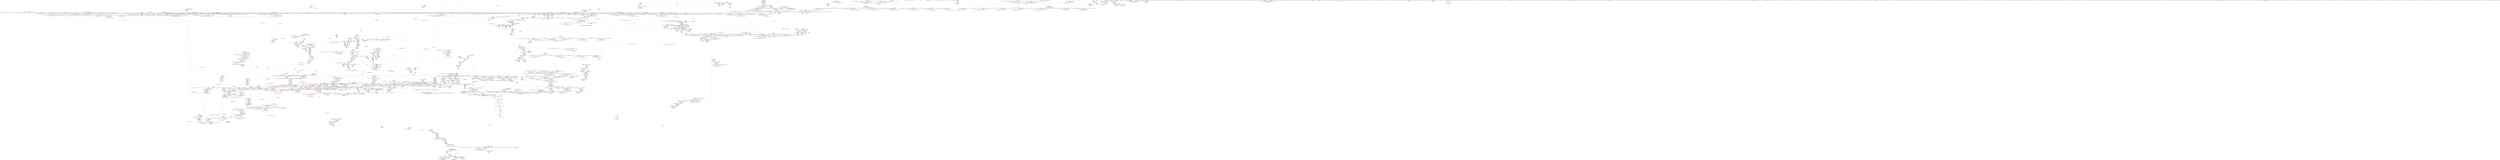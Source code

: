 digraph "SVFG" {
	label="SVFG";

	Node0x55dc0a1a5e30 [shape=record,color=grey,label="{NodeID: 0\nNullPtr}"];
	Node0x55dc0a1a5e30 -> Node0x55dc0a23cbb0[style=solid];
	Node0x55dc0a1a5e30 -> Node0x55dc0a23ccb0[style=solid];
	Node0x55dc0a1a5e30 -> Node0x55dc0a23cd80[style=solid];
	Node0x55dc0a1a5e30 -> Node0x55dc0a23ce50[style=solid];
	Node0x55dc0a1a5e30 -> Node0x55dc0a23cf20[style=solid];
	Node0x55dc0a1a5e30 -> Node0x55dc0a23cff0[style=solid];
	Node0x55dc0a1a5e30 -> Node0x55dc0a23d0c0[style=solid];
	Node0x55dc0a1a5e30 -> Node0x55dc0a23d190[style=solid];
	Node0x55dc0a1a5e30 -> Node0x55dc0a23d260[style=solid];
	Node0x55dc0a1a5e30 -> Node0x55dc0a23d330[style=solid];
	Node0x55dc0a1a5e30 -> Node0x55dc0a23d400[style=solid];
	Node0x55dc0a1a5e30 -> Node0x55dc0a23d4d0[style=solid];
	Node0x55dc0a1a5e30 -> Node0x55dc0a23d5a0[style=solid];
	Node0x55dc0a1a5e30 -> Node0x55dc0a23d670[style=solid];
	Node0x55dc0a1a5e30 -> Node0x55dc0a23d740[style=solid];
	Node0x55dc0a1a5e30 -> Node0x55dc0a23d810[style=solid];
	Node0x55dc0a1a5e30 -> Node0x55dc0a23d8e0[style=solid];
	Node0x55dc0a1a5e30 -> Node0x55dc0a23d9b0[style=solid];
	Node0x55dc0a1a5e30 -> Node0x55dc0a23da80[style=solid];
	Node0x55dc0a1a5e30 -> Node0x55dc0a23db50[style=solid];
	Node0x55dc0a1a5e30 -> Node0x55dc0a23dc20[style=solid];
	Node0x55dc0a1a5e30 -> Node0x55dc0a23dcf0[style=solid];
	Node0x55dc0a1a5e30 -> Node0x55dc0a23ddc0[style=solid];
	Node0x55dc0a1a5e30 -> Node0x55dc0a23de90[style=solid];
	Node0x55dc0a1a5e30 -> Node0x55dc0a23df60[style=solid];
	Node0x55dc0a1a5e30 -> Node0x55dc0a23e030[style=solid];
	Node0x55dc0a1a5e30 -> Node0x55dc0a23e100[style=solid];
	Node0x55dc0a1a5e30 -> Node0x55dc0a23e1d0[style=solid];
	Node0x55dc0a1a5e30 -> Node0x55dc0a23e2a0[style=solid];
	Node0x55dc0a1a5e30 -> Node0x55dc0a23e370[style=solid];
	Node0x55dc0a1a5e30 -> Node0x55dc0a23e440[style=solid];
	Node0x55dc0a1a5e30 -> Node0x55dc0a23e510[style=solid];
	Node0x55dc0a1a5e30 -> Node0x55dc0a23e5e0[style=solid];
	Node0x55dc0a1a5e30 -> Node0x55dc0a23e6b0[style=solid];
	Node0x55dc0a1a5e30 -> Node0x55dc0a23e780[style=solid];
	Node0x55dc0a1a5e30 -> Node0x55dc0a23e850[style=solid];
	Node0x55dc0a1a5e30 -> Node0x55dc0a23e920[style=solid];
	Node0x55dc0a1a5e30 -> Node0x55dc0a23e9f0[style=solid];
	Node0x55dc0a1a5e30 -> Node0x55dc0a23eac0[style=solid];
	Node0x55dc0a1a5e30 -> Node0x55dc0a23eb90[style=solid];
	Node0x55dc0a1a5e30 -> Node0x55dc0a23ec60[style=solid];
	Node0x55dc0a1a5e30 -> Node0x55dc0a23ed30[style=solid];
	Node0x55dc0a1a5e30 -> Node0x55dc0a23ee00[style=solid];
	Node0x55dc0a1a5e30 -> Node0x55dc0a23eed0[style=solid];
	Node0x55dc0a1a5e30 -> Node0x55dc0a23efa0[style=solid];
	Node0x55dc0a1a5e30 -> Node0x55dc0a23f070[style=solid];
	Node0x55dc0a1a5e30 -> Node0x55dc0a23f140[style=solid];
	Node0x55dc0a1a5e30 -> Node0x55dc0a23f210[style=solid];
	Node0x55dc0a1a5e30 -> Node0x55dc0a23f2e0[style=solid];
	Node0x55dc0a1a5e30 -> Node0x55dc0a23f3b0[style=solid];
	Node0x55dc0a1a5e30 -> Node0x55dc0a23f480[style=solid];
	Node0x55dc0a1a5e30 -> Node0x55dc0a23f550[style=solid];
	Node0x55dc0a1a5e30 -> Node0x55dc0a23f620[style=solid];
	Node0x55dc0a1a5e30 -> Node0x55dc0a23f6f0[style=solid];
	Node0x55dc0a1a5e30 -> Node0x55dc0a23f7c0[style=solid];
	Node0x55dc0a1a5e30 -> Node0x55dc0a23f890[style=solid];
	Node0x55dc0a1a5e30 -> Node0x55dc0a23f960[style=solid];
	Node0x55dc0a1a5e30 -> Node0x55dc0a23fa30[style=solid];
	Node0x55dc0a1a5e30 -> Node0x55dc0a23fb00[style=solid];
	Node0x55dc0a1a5e30 -> Node0x55dc0a23fbd0[style=solid];
	Node0x55dc0a1a5e30 -> Node0x55dc0a23fca0[style=solid];
	Node0x55dc0a1a5e30 -> Node0x55dc0a23fd70[style=solid];
	Node0x55dc0a1a5e30 -> Node0x55dc0a23fe40[style=solid];
	Node0x55dc0a1a5e30 -> Node0x55dc0a23ff10[style=solid];
	Node0x55dc0a1a5e30 -> Node0x55dc0a23ffe0[style=solid];
	Node0x55dc0a1a5e30 -> Node0x55dc0a2400b0[style=solid];
	Node0x55dc0a1a5e30 -> Node0x55dc0a240180[style=solid];
	Node0x55dc0a1a5e30 -> Node0x55dc0a240250[style=solid];
	Node0x55dc0a1a5e30 -> Node0x55dc0a240320[style=solid];
	Node0x55dc0a1a5e30 -> Node0x55dc0a2403f0[style=solid];
	Node0x55dc0a1a5e30 -> Node0x55dc0a270c00[style=solid];
	Node0x55dc0a1a5e30 -> Node0x55dc0a2739b0[style=solid];
	Node0x55dc0a1a5e30 -> Node0x55dc0a278e30[style=solid];
	Node0x55dc0a1a5e30 -> Node0x55dc0a279170[style=solid];
	Node0x55dc0a1a5e30 -> Node0x55dc0a2794b0[style=solid];
	Node0x55dc0a1a5e30 -> Node0x55dc0a279580[style=solid];
	Node0x55dc0a1a5e30 -> Node0x55dc0a2797f0[style=solid];
	Node0x55dc0a1a5e30 -> Node0x55dc0a24e150[style=solid];
	Node0x55dc0a1a5e30 -> Node0x55dc0a2ca560[style=solid];
	Node0x55dc0a1a5e30 -> Node0x55dc0a2ca6e0[style=solid];
	Node0x55dc0a1a5e30 -> Node0x55dc0a2ca860[style=solid];
	Node0x55dc0a1a5e30 -> Node0x55dc0a2cab60[style=solid];
	Node0x55dc0a1a5e30 -> Node0x55dc0a2cae60[style=solid];
	Node0x55dc0a1a5e30 -> Node0x55dc0a2cba60[style=solid];
	Node0x55dc0a1a5e30 -> Node0x55dc0a2cbbe0[style=solid];
	Node0x55dc0a1a5e30 -> Node0x55dc0a2cbd60[style=solid];
	Node0x55dc0a1a5e30:s64 -> Node0x55dc0a46e660[style=solid,color=red];
	Node0x55dc0a2cbd60 [shape=record,color=grey,label="{NodeID: 2657\n1698 = cmp(1697, 3, )\n}"];
	Node0x55dc0a24bf30 [shape=record,color=blue,label="{NodeID: 1550\n1904\<--1895\n__args.addr4\<--__args3\n_ZNSt16allocator_traitsISaISt13_Rb_tree_nodeISt4pairIKciEEEE9constructIS3_JRKSt21piecewise_construct_tSt5tupleIJRS2_EESB_IJEEEEEvRS5_PT_DpOT0_\n}"];
	Node0x55dc0a24bf30 -> Node0x55dc0a2690f0[style=dashed];
	Node0x55dc0a22a2a0 [shape=record,color=green,label="{NodeID: 443\n2789\<--2790\nagg.tmp6\<--agg.tmp6_field_insensitive\n_ZN9__gnu_cxx13new_allocatorISt13_Rb_tree_nodeISt4pairIKciEEE9constructIS4_JRKSt21piecewise_construct_tSt5tupleIJOcEESB_IJEEEEEvPT_DpOT0_\n|{<s0>279|<s1>281}}"];
	Node0x55dc0a22a2a0:s0 -> Node0x55dc0a46a580[style=solid,color=red];
	Node0x55dc0a22a2a0:s1 -> Node0x55dc0a46c060[style=solid,color=red];
	Node0x55dc0a47a180 [shape=record,color=black,label="{NodeID: 4207\n754 = PHI(812, )\n|{<s0>73}}"];
	Node0x55dc0a47a180:s0 -> Node0x55dc0a48d350[style=solid,color=red];
	Node0x55dc0a351ca0 [shape=record,color=yellow,style=double,label="{NodeID: 3100\n181V_1 = ENCHI(MR_181V_0)\npts\{100002 \}\nFun[_ZNSt8_Rb_treeIcSt4pairIKciESt10_Select1stIS2_ESt4lessIcESaIS2_EE24_M_get_insert_unique_posERS1_]|{<s0>217|<s1>220|<s2>222|<s3>226|<s4>227}}"];
	Node0x55dc0a351ca0:s0 -> Node0x55dc0a355590[style=dashed,color=red];
	Node0x55dc0a351ca0:s1 -> Node0x55dc0a354800[style=dashed,color=red];
	Node0x55dc0a351ca0:s2 -> Node0x55dc0a359f30[style=dashed,color=red];
	Node0x55dc0a351ca0:s3 -> Node0x55dc0a359f30[style=dashed,color=red];
	Node0x55dc0a351ca0:s4 -> Node0x55dc0a33d020[style=dashed,color=red];
	Node0x55dc0a2397c0 [shape=record,color=purple,label="{NodeID: 886\n1631\<--1501\n_M_impl58\<--this1\n_ZNSt8_Rb_treeIcSt4pairIKciESt10_Select1stIS2_ESt4lessIcESaIS2_EE29_M_get_insert_hint_unique_posESt23_Rb_tree_const_iteratorIS2_ERS1_\n}"];
	Node0x55dc0a2397c0 -> Node0x55dc0a244f10[style=solid];
	Node0x55dc0a26fc30 [shape=record,color=red,label="{NodeID: 1329\n2917\<--2916\n\<--_M_head_impl\n_ZNSt10_Head_baseILm0EOcLb0EE7_M_headERS1_\n}"];
	Node0x55dc0a26fc30 -> Node0x55dc0a249690[style=solid];
	Node0x55dc0a2226e0 [shape=record,color=green,label="{NodeID: 222\n1226\<--1227\n_ZNSt8_Rb_treeIcSt4pairIKciESt10_Select1stIS2_ESt4lessIcESaIS2_EE6_M_endEv\<--_ZNSt8_Rb_treeIcSt4pairIKciESt10_Select1stIS2_ESt4lessIcESaIS2_EE6_M_endEv_field_insensitive\n}"];
	Node0x55dc0a3aea10 [shape=record,color=yellow,style=double,label="{NodeID: 3986\n49V_10 = CSCHI(MR_49V_9)\npts\{100001 100002 100003 100004 \}\nCS[]|{<s0>17|<s1>17}}"];
	Node0x55dc0a3aea10:s0 -> Node0x55dc0a34d770[style=dashed,color=red];
	Node0x55dc0a3aea10:s1 -> Node0x55dc0a34da70[style=dashed,color=red];
	Node0x55dc0a34fb30 [shape=record,color=yellow,style=double,label="{NodeID: 2879\n47V_1 = ENCHI(MR_47V_0)\npts\{18740002 18740003 \}\nFun[_ZNSt3mapIciSt4lessIcESaISt4pairIKciEEEixERS3_]|{<s0>24|<s1>32}}"];
	Node0x55dc0a34fb30:s0 -> Node0x55dc0a34c5d0[style=dashed,color=red];
	Node0x55dc0a34fb30:s1 -> Node0x55dc0a352f20[style=dashed,color=red];
	Node0x55dc0a246020 [shape=record,color=black,label="{NodeID: 665\n1953\<--1952\n\<--\n_ZN9__gnu_cxx13new_allocatorISt13_Rb_tree_nodeISt4pairIKciEEE9constructIS4_JRKSt21piecewise_construct_tSt5tupleIJRS3_EESB_IJEEEEEvPT_DpOT0_\n}"];
	Node0x55dc0a246020 -> Node0x55dc0a2460f0[style=solid];
	Node0x55dc0a48aca0 [shape=record,color=black,label="{NodeID: 4429\n2176 = PHI(1531, 1592, 1628, 1649, )\n2nd arg _ZNSt4pairIPSt18_Rb_tree_node_baseS1_EC2IRS1_Lb1EEERKS1_OT_ }"];
	Node0x55dc0a48aca0 -> Node0x55dc0a24d790[style=solid];
	Node0x55dc0a2648a0 [shape=record,color=red,label="{NodeID: 1108\n1223\<--1217\nthis1\<--this.addr\n_ZNSt8_Rb_treeIcSt4pairIKciESt10_Select1stIS2_ESt4lessIcESaIS2_EE11lower_boundERS1_\n|{<s0>110|<s1>111|<s2>112}}"];
	Node0x55dc0a2648a0:s0 -> Node0x55dc0a46eb60[style=solid,color=red];
	Node0x55dc0a2648a0:s1 -> Node0x55dc0a472570[style=solid,color=red];
	Node0x55dc0a2648a0:s2 -> Node0x55dc0a46fa30[style=solid,color=red];
	Node0x55dc0a1a5f30 [shape=record,color=green,label="{NodeID: 1\n7\<--1\n__dso_handle\<--dummyObj\nGlob }"];
	Node0x55dc0a2cbee0 [shape=record,color=grey,label="{NodeID: 2658\n1702 = cmp(1700, 1701, )\n}"];
	Node0x55dc0a24c000 [shape=record,color=blue,label="{NodeID: 1551\n1930\<--1925\nthis.addr\<--this\n_ZN9__gnu_cxx13new_allocatorISt13_Rb_tree_nodeISt4pairIKciEEE9constructIS4_JRKSt21piecewise_construct_tSt5tupleIJRS3_EESB_IJEEEEEvPT_DpOT0_\n}"];
	Node0x55dc0a24c000 -> Node0x55dc0a2691c0[style=dashed];
	Node0x55dc0a22a370 [shape=record,color=green,label="{NodeID: 444\n2791\<--2792\nagg.tmp8\<--agg.tmp8_field_insensitive\n_ZN9__gnu_cxx13new_allocatorISt13_Rb_tree_nodeISt4pairIKciEEE9constructIS4_JRKSt21piecewise_construct_tSt5tupleIJOcEESB_IJEEEEEvPT_DpOT0_\n}"];
	Node0x55dc0a47a2c0 [shape=record,color=black,label="{NodeID: 4208\n336 = PHI(934, )\n}"];
	Node0x55dc0a47a2c0 -> Node0x55dc0a2727d0[style=solid];
	Node0x55dc0a351d80 [shape=record,color=yellow,style=double,label="{NodeID: 3101\n183V_1 = ENCHI(MR_183V_0)\npts\{100003 \}\nFun[_ZNSt8_Rb_treeIcSt4pairIKciESt10_Select1stIS2_ESt4lessIcESaIS2_EE24_M_get_insert_unique_posERS1_]|{<s0>218|<s1>222|<s2>226|<s3>227}}"];
	Node0x55dc0a351d80:s0 -> Node0x55dc0a353f50[style=dashed,color=red];
	Node0x55dc0a351d80:s1 -> Node0x55dc0a359f30[style=dashed,color=red];
	Node0x55dc0a351d80:s2 -> Node0x55dc0a359f30[style=dashed,color=red];
	Node0x55dc0a351d80:s3 -> Node0x55dc0a33d020[style=dashed,color=red];
	Node0x55dc0a239890 [shape=record,color=purple,label="{NodeID: 887\n1519\<--1518\n_M_key_compare\<--\n_ZNSt8_Rb_treeIcSt4pairIKciESt10_Select1stIS2_ESt4lessIcESaIS2_EE29_M_get_insert_hint_unique_posESt23_Rb_tree_const_iteratorIS2_ERS1_\n|{<s0>134}}"];
	Node0x55dc0a239890:s0 -> Node0x55dc0a4729e0[style=solid,color=red];
	Node0x55dc0a26fd00 [shape=record,color=red,label="{NodeID: 1330\n2924\<--2921\n\<--__t.addr\n_ZSt7forwardIcEOT_RNSt16remove_referenceIS0_E4typeE\n}"];
	Node0x55dc0a26fd00 -> Node0x55dc0a249760[style=solid];
	Node0x55dc0a2227e0 [shape=record,color=green,label="{NodeID: 223\n1230\<--1231\n_ZNSt8_Rb_treeIcSt4pairIKciESt10_Select1stIS2_ESt4lessIcESaIS2_EE14_M_lower_boundEPSt13_Rb_tree_nodeIS2_EPSt18_Rb_tree_node_baseRS1_\<--_ZNSt8_Rb_treeIcSt4pairIKciESt10_Select1stIS2_ESt4lessIcESaIS2_EE14_M_lower_boundEPSt13_Rb_tree_nodeIS2_EPSt18_Rb_tree_node_baseRS1__field_insensitive\n}"];
	Node0x55dc0a3aeaf0 [shape=record,color=yellow,style=double,label="{NodeID: 3987\n43V_10 = CSCHI(MR_43V_9)\npts\{18740004 \}\nCS[]|{<s0>18}}"];
	Node0x55dc0a3aeaf0:s0 -> Node0x55dc0a34d770[style=dashed,color=red];
	Node0x55dc0a34fc10 [shape=record,color=yellow,style=double,label="{NodeID: 2880\n74V_1 = ENCHI(MR_74V_0)\npts\{100001 100002 100003 \}\nFun[_ZNSt3mapIciSt4lessIcESaISt4pairIKciEEEixERS3_]|{|<s1>24|<s2>32}}"];
	Node0x55dc0a34fc10 -> Node0x55dc0a32e860[style=dashed];
	Node0x55dc0a34fc10:s1 -> Node0x55dc0a34c5d0[style=dashed,color=red];
	Node0x55dc0a34fc10:s2 -> Node0x55dc0a353000[style=dashed,color=red];
	Node0x55dc0a2460f0 [shape=record,color=black,label="{NodeID: 666\n1954\<--1953\n\<--\n_ZN9__gnu_cxx13new_allocatorISt13_Rb_tree_nodeISt4pairIKciEEE9constructIS4_JRKSt21piecewise_construct_tSt5tupleIJRS3_EESB_IJEEEEEvPT_DpOT0_\n|{<s0>197}}"];
	Node0x55dc0a2460f0:s0 -> Node0x55dc0a46ee40[style=solid,color=red];
	Node0x55dc0a48aea0 [shape=record,color=black,label="{NodeID: 4430\n493 = PHI(79, )\n0th arg _ZNSt8_Rb_treeIcSt4pairIKciESt10_Select1stIS2_ESt4lessIcESaIS2_EEC2Ev }"];
	Node0x55dc0a48aea0 -> Node0x55dc0a273330[style=solid];
	Node0x55dc0a264970 [shape=record,color=red,label="{NodeID: 1109\n1228\<--1219\n\<--__k.addr\n_ZNSt8_Rb_treeIcSt4pairIKciESt10_Select1stIS2_ESt4lessIcESaIS2_EE11lower_boundERS1_\n|{<s0>112}}"];
	Node0x55dc0a264970:s0 -> Node0x55dc0a46fd60[style=solid,color=red];
	Node0x55dc0a1a6140 [shape=record,color=green,label="{NodeID: 2\n26\<--1\n.str\<--dummyObj\nGlob }"];
	Node0x55dc0a2cc060 [shape=record,color=grey,label="{NodeID: 2659\n271 = cmp(266, 270, )\n}"];
	Node0x55dc0a24c0d0 [shape=record,color=blue,label="{NodeID: 1552\n1932\<--1926\n__p.addr\<--__p\n_ZN9__gnu_cxx13new_allocatorISt13_Rb_tree_nodeISt4pairIKciEEE9constructIS4_JRKSt21piecewise_construct_tSt5tupleIJRS3_EESB_IJEEEEEvPT_DpOT0_\n}"];
	Node0x55dc0a24c0d0 -> Node0x55dc0a269290[style=dashed];
	Node0x55dc0a22a440 [shape=record,color=green,label="{NodeID: 445\n2807\<--2808\n_ZNSt5tupleIJOcEEC2EOS1_\<--_ZNSt5tupleIJOcEEC2EOS1__field_insensitive\n}"];
	Node0x55dc0a47a400 [shape=record,color=black,label="{NodeID: 4209\n341 = PHI(973, )\n}"];
	Node0x55dc0a47a400 -> Node0x55dc0a2728a0[style=solid];
	Node0x55dc0a351e60 [shape=record,color=yellow,style=double,label="{NodeID: 3102\n305V_1 = ENCHI(MR_305V_0)\npts\{18740002 \}\nFun[_ZNSt8_Rb_treeIcSt4pairIKciESt10_Select1stIS2_ESt4lessIcESaIS2_EE24_M_get_insert_unique_posERS1_]|{<s0>217}}"];
	Node0x55dc0a351e60:s0 -> Node0x55dc0a355590[style=dashed,color=red];
	Node0x55dc0a239960 [shape=record,color=purple,label="{NodeID: 888\n1541\<--1540\n\<--\n_ZNSt8_Rb_treeIcSt4pairIKciESt10_Select1stIS2_ESt4lessIcESaIS2_EE29_M_get_insert_hint_unique_posESt23_Rb_tree_const_iteratorIS2_ERS1_\n}"];
	Node0x55dc0a239960 -> Node0x55dc0a278f00[style=solid];
	Node0x55dc0a26fdd0 [shape=record,color=red,label="{NodeID: 1331\n2943\<--2934\nthis2\<--this.addr\n_ZNSt4pairIKciEC2IJOcEJLm0EEJEJEEERSt5tupleIJDpT_EERS4_IJDpT1_EESt12_Index_tupleIJXspT0_EEESD_IJXspT2_EEE\n}"];
	Node0x55dc0a26fdd0 -> Node0x55dc0a249830[style=solid];
	Node0x55dc0a26fdd0 -> Node0x55dc0a25d950[style=solid];
	Node0x55dc0a26fdd0 -> Node0x55dc0a25da20[style=solid];
	Node0x55dc0a2228e0 [shape=record,color=green,label="{NodeID: 224\n1242\<--1243\nretval\<--retval_field_insensitive\n_ZNSt8_Rb_treeIcSt4pairIKciESt10_Select1stIS2_ESt4lessIcESaIS2_EE14_M_lower_boundEPSt13_Rb_tree_nodeIS2_EPSt18_Rb_tree_node_baseRS1_\n|{|<s1>117}}"];
	Node0x55dc0a2228e0 -> Node0x55dc0a237a80[style=solid];
	Node0x55dc0a2228e0:s1 -> Node0x55dc0a48c5b0[style=solid,color=red];
	Node0x55dc0a3aec50 [shape=record,color=yellow,style=double,label="{NodeID: 3988\n45V_11 = CSCHI(MR_45V_10)\npts\{100005 18740005 \}\nCS[]|{|<s1>18}}"];
	Node0x55dc0a3aec50 -> Node0x55dc0a25ecd0[style=dashed];
	Node0x55dc0a3aec50:s1 -> Node0x55dc0a34d880[style=dashed,color=red];
	Node0x55dc0a2461c0 [shape=record,color=black,label="{NodeID: 667\n1978\<--1977\n\<--this1\n_ZNSt5tupleIJRKcEEC2EOS2_\n|{<s0>198}}"];
	Node0x55dc0a2461c0:s0 -> Node0x55dc0a46e110[style=solid,color=red];
	Node0x55dc0a48afb0 [shape=record,color=black,label="{NodeID: 4431\n877 = PHI(869, )\n0th arg _ZN9__gnu_cxx13new_allocatorISt13_Rb_tree_nodeISt4pairIKciEEE10deallocateEPS5_m }"];
	Node0x55dc0a48afb0 -> Node0x55dc0a2753b0[style=solid];
	Node0x55dc0a264a40 [shape=record,color=red,label="{NodeID: 1110\n1235\<--1234\n\<--coerce.dive4\n_ZNSt8_Rb_treeIcSt4pairIKciESt10_Select1stIS2_ESt4lessIcESaIS2_EE11lower_boundERS1_\n}"];
	Node0x55dc0a264a40 -> Node0x55dc0a243100[style=solid];
	Node0x55dc09abaef0 [shape=record,color=green,label="{NodeID: 3\n28\<--1\n.str.2\<--dummyObj\nGlob }"];
	Node0x55dc0a2cc1e0 [shape=record,color=grey,label="{NodeID: 2660\n261 = cmp(260, 262, )\n}"];
	Node0x55dc0a24c1a0 [shape=record,color=blue,label="{NodeID: 1553\n1934\<--1927\n__args.addr\<--__args\n_ZN9__gnu_cxx13new_allocatorISt13_Rb_tree_nodeISt4pairIKciEEE9constructIS4_JRKSt21piecewise_construct_tSt5tupleIJRS3_EESB_IJEEEEEvPT_DpOT0_\n}"];
	Node0x55dc0a24c1a0 -> Node0x55dc0a269360[style=dashed];
	Node0x55dc0a22a540 [shape=record,color=green,label="{NodeID: 446\n2812\<--2813\n_ZNSt4pairIKciEC2IJOcEJEEESt21piecewise_construct_tSt5tupleIJDpT_EES5_IJDpT0_EE\<--_ZNSt4pairIKciEC2IJOcEJEEESt21piecewise_construct_tSt5tupleIJDpT_EES5_IJDpT0_EE_field_insensitive\n}"];
	Node0x55dc0a47a540 [shape=record,color=black,label="{NodeID: 4210\n346 = PHI(956, )\n}"];
	Node0x55dc0a351f40 [shape=record,color=yellow,style=double,label="{NodeID: 3103\n307V_1 = ENCHI(MR_307V_0)\npts\{18740003 \}\nFun[_ZNSt8_Rb_treeIcSt4pairIKciESt10_Select1stIS2_ESt4lessIcESaIS2_EE24_M_get_insert_unique_posERS1_]|{<s0>218}}"];
	Node0x55dc0a351f40:s0 -> Node0x55dc0a353f50[style=dashed,color=red];
	Node0x55dc0a239a30 [shape=record,color=purple,label="{NodeID: 889\n1544\<--1540\n\<--\n_ZNSt8_Rb_treeIcSt4pairIKciESt10_Select1stIS2_ESt4lessIcESaIS2_EE29_M_get_insert_hint_unique_posESt23_Rb_tree_const_iteratorIS2_ERS1_\n}"];
	Node0x55dc0a239a30 -> Node0x55dc0a278fd0[style=solid];
	Node0x55dc0a26fea0 [shape=record,color=red,label="{NodeID: 1332\n2946\<--2936\n\<--__tuple1.addr\n_ZNSt4pairIKciEC2IJOcEJLm0EEJEJEEERSt5tupleIJDpT_EERS4_IJDpT1_EESt12_Index_tupleIJXspT0_EEESD_IJXspT2_EEE\n|{<s0>290}}"];
	Node0x55dc0a26fea0:s0 -> Node0x55dc0a488cb0[style=solid,color=red];
	Node0x55dc0a2229b0 [shape=record,color=green,label="{NodeID: 225\n1244\<--1245\nthis.addr\<--this.addr_field_insensitive\n_ZNSt8_Rb_treeIcSt4pairIKciESt10_Select1stIS2_ESt4lessIcESaIS2_EE14_M_lower_boundEPSt13_Rb_tree_nodeIS2_EPSt18_Rb_tree_node_baseRS1_\n}"];
	Node0x55dc0a2229b0 -> Node0x55dc0a264b10[style=solid];
	Node0x55dc0a2229b0 -> Node0x55dc0a277430[style=solid];
	Node0x55dc0a3aed60 [shape=record,color=yellow,style=double,label="{NodeID: 3989\n49V_11 = CSCHI(MR_49V_10)\npts\{100001 100002 100003 100004 \}\nCS[]|{<s0>18|<s1>18}}"];
	Node0x55dc0a3aed60:s0 -> Node0x55dc0a34d770[style=dashed,color=red];
	Node0x55dc0a3aed60:s1 -> Node0x55dc0a34da70[style=dashed,color=red];
	Node0x55dc0a246290 [shape=record,color=black,label="{NodeID: 668\n1980\<--1979\n\<--\n_ZNSt5tupleIJRKcEEC2EOS2_\n|{<s0>198}}"];
	Node0x55dc0a246290:s0 -> Node0x55dc0a46e220[style=solid,color=red];
	Node0x55dc0a48b0c0 [shape=record,color=black,label="{NodeID: 4432\n878 = PHI(870, )\n1st arg _ZN9__gnu_cxx13new_allocatorISt13_Rb_tree_nodeISt4pairIKciEEE10deallocateEPS5_m }"];
	Node0x55dc0a48b0c0 -> Node0x55dc0a275480[style=solid];
	Node0x55dc0a264b10 [shape=record,color=red,label="{NodeID: 1111\n1256\<--1244\nthis1\<--this.addr\n_ZNSt8_Rb_treeIcSt4pairIKciESt10_Select1stIS2_ESt4lessIcESaIS2_EE14_M_lower_boundEPSt13_Rb_tree_nodeIS2_EPSt18_Rb_tree_node_baseRS1_\n}"];
	Node0x55dc0a264b10 -> Node0x55dc0a237b50[style=solid];
	Node0x55dc0a219d80 [shape=record,color=green,label="{NodeID: 4\n30\<--1\n.str.3\<--dummyObj\nGlob }"];
	Node0x55dc0a32b6e0 [shape=record,color=black,label="{NodeID: 2661\nMR_13V_3 = PHI(MR_13V_4, MR_13V_2, )\npts\{102 \}\n}"];
	Node0x55dc0a32b6e0 -> Node0x55dc0a25dd60[style=dashed];
	Node0x55dc0a32b6e0 -> Node0x55dc0a25de30[style=dashed];
	Node0x55dc0a32b6e0 -> Node0x55dc0a25df00[style=dashed];
	Node0x55dc0a32b6e0 -> Node0x55dc0a271110[style=dashed];
	Node0x55dc0a24c270 [shape=record,color=blue,label="{NodeID: 1554\n1936\<--1928\n__args.addr2\<--__args1\n_ZN9__gnu_cxx13new_allocatorISt13_Rb_tree_nodeISt4pairIKciEEE9constructIS4_JRKSt21piecewise_construct_tSt5tupleIJRS3_EESB_IJEEEEEvPT_DpOT0_\n}"];
	Node0x55dc0a24c270 -> Node0x55dc0a269430[style=dashed];
	Node0x55dc0a22a640 [shape=record,color=green,label="{NodeID: 447\n2818\<--2819\nthis.addr\<--this.addr_field_insensitive\n_ZNSt5tupleIJOcEEC2EOS1_\n}"];
	Node0x55dc0a22a640 -> Node0x55dc0a26f410[style=solid];
	Node0x55dc0a22a640 -> Node0x55dc0a251890[style=solid];
	Node0x55dc0a47a650 [shape=record,color=black,label="{NodeID: 4211\n354 = PHI(1027, )\n}"];
	Node0x55dc0a47a650 -> Node0x55dc0a234410[style=solid];
	Node0x55dc0a352020 [shape=record,color=yellow,style=double,label="{NodeID: 3104\n309V_1 = ENCHI(MR_309V_0)\npts\{22160000 \}\nFun[_ZNSt8_Rb_treeIcSt4pairIKciESt10_Select1stIS2_ESt4lessIcESaIS2_EE24_M_get_insert_unique_posERS1_]|{<s0>219}}"];
	Node0x55dc0a352020:s0 -> Node0x55dc0a277d20[style=dashed,color=red];
	Node0x55dc0a239b00 [shape=record,color=purple,label="{NodeID: 890\n1550\<--1549\n_M_key_compare14\<--\n_ZNSt8_Rb_treeIcSt4pairIKciESt10_Select1stIS2_ESt4lessIcESaIS2_EE29_M_get_insert_hint_unique_posESt23_Rb_tree_const_iteratorIS2_ERS1_\n|{<s0>139}}"];
	Node0x55dc0a239b00:s0 -> Node0x55dc0a4729e0[style=solid,color=red];
	Node0x55dc0a26ff70 [shape=record,color=red,label="{NodeID: 1333\n2951\<--2950\n\<--call3\n_ZNSt4pairIKciEC2IJOcEJLm0EEJEJEEERSt5tupleIJDpT_EERS4_IJDpT1_EESt12_Index_tupleIJXspT0_EEESD_IJXspT2_EEE\n}"];
	Node0x55dc0a26ff70 -> Node0x55dc0a2524c0[style=solid];
	Node0x55dc0a222a80 [shape=record,color=green,label="{NodeID: 226\n1246\<--1247\n__x.addr\<--__x.addr_field_insensitive\n_ZNSt8_Rb_treeIcSt4pairIKciESt10_Select1stIS2_ESt4lessIcESaIS2_EE14_M_lower_boundEPSt13_Rb_tree_nodeIS2_EPSt18_Rb_tree_node_baseRS1_\n}"];
	Node0x55dc0a222a80 -> Node0x55dc0a264be0[style=solid];
	Node0x55dc0a222a80 -> Node0x55dc0a264cb0[style=solid];
	Node0x55dc0a222a80 -> Node0x55dc0a264d80[style=solid];
	Node0x55dc0a222a80 -> Node0x55dc0a264e50[style=solid];
	Node0x55dc0a222a80 -> Node0x55dc0a264f20[style=solid];
	Node0x55dc0a222a80 -> Node0x55dc0a277500[style=solid];
	Node0x55dc0a222a80 -> Node0x55dc0a277840[style=solid];
	Node0x55dc0a222a80 -> Node0x55dc0a277910[style=solid];
	Node0x55dc0a246360 [shape=record,color=black,label="{NodeID: 669\n2014\<--2013\n\<--this1\n_ZNSt11_Tuple_implILm0EJRKcEEC2EOS2_\n|{<s0>202}}"];
	Node0x55dc0a246360:s0 -> Node0x55dc0a485610[style=solid,color=red];
	Node0x55dc0a48b1d0 [shape=record,color=black,label="{NodeID: 4433\n879 = PHI(871, )\n2nd arg _ZN9__gnu_cxx13new_allocatorISt13_Rb_tree_nodeISt4pairIKciEEE10deallocateEPS5_m }"];
	Node0x55dc0a48b1d0 -> Node0x55dc0a275550[style=solid];
	Node0x55dc0a264be0 [shape=record,color=red,label="{NodeID: 1112\n1258\<--1246\n\<--__x.addr\n_ZNSt8_Rb_treeIcSt4pairIKciESt10_Select1stIS2_ESt4lessIcESaIS2_EE14_M_lower_boundEPSt13_Rb_tree_nodeIS2_EPSt18_Rb_tree_node_baseRS1_\n}"];
	Node0x55dc0a264be0 -> Node0x55dc0a2cbbe0[style=solid];
	Node0x55dc0a21a0c0 [shape=record,color=green,label="{NodeID: 5\n32\<--1\n.str.4\<--dummyObj\nGlob }"];
	Node0x55dc0a32b7d0 [shape=record,color=black,label="{NodeID: 2662\nMR_43V_2 = PHI(MR_43V_3, MR_43V_1, )\npts\{18740004 \}\n|{<s0>10|<s1>11}}"];
	Node0x55dc0a32b7d0:s0 -> Node0x55dc0a34f910[style=dashed,color=red];
	Node0x55dc0a32b7d0:s1 -> Node0x55dc0a34d770[style=dashed,color=red];
	Node0x55dc0a24c340 [shape=record,color=blue,label="{NodeID: 1555\n1938\<--1929\n__args.addr4\<--__args3\n_ZN9__gnu_cxx13new_allocatorISt13_Rb_tree_nodeISt4pairIKciEEE9constructIS4_JRKSt21piecewise_construct_tSt5tupleIJRS3_EESB_IJEEEEEvPT_DpOT0_\n}"];
	Node0x55dc0a24c340 -> Node0x55dc0a269500[style=dashed];
	Node0x55dc0a22a710 [shape=record,color=green,label="{NodeID: 448\n2820\<--2821\n.addr\<--.addr_field_insensitive\n_ZNSt5tupleIJOcEEC2EOS1_\n}"];
	Node0x55dc0a22a710 -> Node0x55dc0a26f4e0[style=solid];
	Node0x55dc0a22a710 -> Node0x55dc0a251960[style=solid];
	Node0x55dc0a47a7c0 [shape=record,color=black,label="{NodeID: 4212\n358 = PHI(1005, )\n}"];
	Node0x55dc0a47a7c0 -> Node0x55dc0a2c7de0[style=solid];
	Node0x55dc0a239bd0 [shape=record,color=purple,label="{NodeID: 891\n3024\<--1557\noffset_0\<--\n}"];
	Node0x55dc0a239bd0 -> Node0x55dc0a2790a0[style=solid];
	Node0x55dc0a270040 [shape=record,color=red,label="{NodeID: 1334\n2961\<--2958\n\<--__t.addr\n_ZSt3getILm0EJOcEERNSt13tuple_elementIXT_ESt5tupleIJDpT0_EEE4typeERS5_\n}"];
	Node0x55dc0a270040 -> Node0x55dc0a249900[style=solid];
	Node0x55dc0a222b50 [shape=record,color=green,label="{NodeID: 227\n1248\<--1249\n__y.addr\<--__y.addr_field_insensitive\n_ZNSt8_Rb_treeIcSt4pairIKciESt10_Select1stIS2_ESt4lessIcESaIS2_EE14_M_lower_boundEPSt13_Rb_tree_nodeIS2_EPSt18_Rb_tree_node_baseRS1_\n}"];
	Node0x55dc0a222b50 -> Node0x55dc0a264ff0[style=solid];
	Node0x55dc0a222b50 -> Node0x55dc0a2775d0[style=solid];
	Node0x55dc0a222b50 -> Node0x55dc0a277770[style=solid];
	Node0x55dc0a246430 [shape=record,color=black,label="{NodeID: 670\n2030\<--2035\n_ZSt7forwardIRKcEOT_RNSt16remove_referenceIS2_E4typeE_ret\<--\n_ZSt7forwardIRKcEOT_RNSt16remove_referenceIS2_E4typeE\n|{<s0>201|<s1>206}}"];
	Node0x55dc0a246430:s0 -> Node0x55dc0a482110[style=solid,color=blue];
	Node0x55dc0a246430:s1 -> Node0x55dc0a4824d0[style=solid,color=blue];
	Node0x55dc0a48b2e0 [shape=record,color=black,label="{NodeID: 4434\n2920 = PHI(2604, 2906, 2986, 3003, )\n0th arg _ZSt7forwardIcEOT_RNSt16remove_referenceIS0_E4typeE }"];
	Node0x55dc0a48b2e0 -> Node0x55dc0a252180[style=solid];
	Node0x55dc0a264cb0 [shape=record,color=red,label="{NodeID: 1113\n1264\<--1246\n\<--__x.addr\n_ZNSt8_Rb_treeIcSt4pairIKciESt10_Select1stIS2_ESt4lessIcESaIS2_EE14_M_lower_boundEPSt13_Rb_tree_nodeIS2_EPSt18_Rb_tree_node_baseRS1_\n|{<s0>113}}"];
	Node0x55dc0a264cb0:s0 -> Node0x55dc0a489df0[style=solid,color=red];
	Node0x55dc0a21a180 [shape=record,color=green,label="{NodeID: 6\n34\<--1\n_ZStL19piecewise_construct\<--dummyObj\nGlob |{<s0>32|<s1>44}}"];
	Node0x55dc0a21a180:s0 -> Node0x55dc0a470850[style=solid,color=red];
	Node0x55dc0a21a180:s1 -> Node0x55dc0a486770[style=solid,color=red];
	Node0x55dc0a32bcd0 [shape=record,color=black,label="{NodeID: 2663\nMR_45V_2 = PHI(MR_45V_4, MR_45V_1, )\npts\{100005 18740005 \}\n|{<s0>10|<s1>11}}"];
	Node0x55dc0a32bcd0:s0 -> Node0x55dc0a34fa20[style=dashed,color=red];
	Node0x55dc0a32bcd0:s1 -> Node0x55dc0a34d880[style=dashed,color=red];
	Node0x55dc0a24c410 [shape=record,color=blue,label="{NodeID: 1556\n1971\<--1969\nthis.addr\<--this\n_ZNSt5tupleIJRKcEEC2EOS2_\n}"];
	Node0x55dc0a24c410 -> Node0x55dc0a2695d0[style=dashed];
	Node0x55dc0a22a7e0 [shape=record,color=green,label="{NodeID: 449\n2829\<--2830\n_ZNSt11_Tuple_implILm0EJOcEEC2EOS1_\<--_ZNSt11_Tuple_implILm0EJOcEEC2EOS1__field_insensitive\n}"];
	Node0x55dc0a47a900 [shape=record,color=black,label="{NodeID: 4213\n388 = PHI(1027, )\n}"];
	Node0x55dc0a47a900 -> Node0x55dc0a234680[style=solid];
	Node0x55dc0a3521e0 [shape=record,color=yellow,style=double,label="{NodeID: 3106\n313V_1 = ENCHI(MR_313V_0)\npts\{22040000 22040001 \}\nFun[_ZNSt8_Rb_treeIcSt4pairIKciESt10_Select1stIS2_ESt4lessIcESaIS2_EE24_M_get_insert_unique_posERS1_]|{<s0>222|<s1>222|<s2>226|<s3>226|<s4>227|<s5>227}}"];
	Node0x55dc0a3521e0:s0 -> Node0x55dc0a24f330[style=dashed,color=red];
	Node0x55dc0a3521e0:s1 -> Node0x55dc0a24f400[style=dashed,color=red];
	Node0x55dc0a3521e0:s2 -> Node0x55dc0a24f330[style=dashed,color=red];
	Node0x55dc0a3521e0:s3 -> Node0x55dc0a24f400[style=dashed,color=red];
	Node0x55dc0a3521e0:s4 -> Node0x55dc0a24ecb0[style=dashed,color=red];
	Node0x55dc0a3521e0:s5 -> Node0x55dc0a24ed80[style=dashed,color=red];
	Node0x55dc0a239ca0 [shape=record,color=purple,label="{NodeID: 892\n3025\<--1558\noffset_0\<--\n}"];
	Node0x55dc0a239ca0 -> Node0x55dc0a270790[style=solid];
	Node0x55dc0a270110 [shape=record,color=red,label="{NodeID: 1335\n2972\<--2969\n\<--__t.addr\n_ZSt12__get_helperILm0EOcJEERT0_RSt11_Tuple_implIXT_EJS1_DpT1_EE\n|{<s0>293}}"];
	Node0x55dc0a270110:s0 -> Node0x55dc0a469ac0[style=solid,color=red];
	Node0x55dc0a22b120 [shape=record,color=green,label="{NodeID: 228\n1250\<--1251\n__k.addr\<--__k.addr_field_insensitive\n_ZNSt8_Rb_treeIcSt4pairIKciESt10_Select1stIS2_ESt4lessIcESaIS2_EE14_M_lower_boundEPSt13_Rb_tree_nodeIS2_EPSt18_Rb_tree_node_baseRS1_\n}"];
	Node0x55dc0a22b120 -> Node0x55dc0a2650c0[style=solid];
	Node0x55dc0a22b120 -> Node0x55dc0a2776a0[style=solid];
	Node0x55dc0a350100 [shape=record,color=yellow,style=double,label="{NodeID: 2885\n47V_1 = ENCHI(MR_47V_0)\npts\{18740002 18740003 \}\nFun[_ZNSt3mapIciSt4lessIcESaISt4pairIKciEEE5clearEv]|{<s0>23}}"];
	Node0x55dc0a350100:s0 -> Node0x55dc0a347c20[style=dashed,color=red];
	Node0x55dc0a246500 [shape=record,color=black,label="{NodeID: 671\n2043\<--2042\n\<--\n_ZNSt11_Tuple_implILm0EJRKcEE7_M_headERS2_\n|{<s0>204}}"];
	Node0x55dc0a246500:s0 -> Node0x55dc0a46a250[style=solid,color=red];
	Node0x55dc0a48b5a0 [shape=record,color=black,label="{NodeID: 4435\n767 = PHI(730, 1782, 2689, )\n0th arg _ZNSt8_Rb_treeIcSt4pairIKciESt10_Select1stIS2_ESt4lessIcESaIS2_EE11_M_put_nodeEPSt13_Rb_tree_nodeIS2_E }"];
	Node0x55dc0a48b5a0 -> Node0x55dc0a274920[style=solid];
	Node0x55dc0a264d80 [shape=record,color=red,label="{NodeID: 1114\n1269\<--1246\n\<--__x.addr\n_ZNSt8_Rb_treeIcSt4pairIKciESt10_Select1stIS2_ESt4lessIcESaIS2_EE14_M_lower_boundEPSt13_Rb_tree_nodeIS2_EPSt18_Rb_tree_node_baseRS1_\n}"];
	Node0x55dc0a264d80 -> Node0x55dc0a2432a0[style=solid];
	Node0x55dc0a21a240 [shape=record,color=green,label="{NodeID: 7\n36\<--1\n\<--dummyObj\nCan only get source location for instruction, argument, global var or function.}"];
	Node0x55dc0a32c200 [shape=record,color=black,label="{NodeID: 2664\nMR_49V_3 = PHI(MR_49V_4, MR_49V_2, )\npts\{100001 100002 100003 100004 \}\n|{<s0>10|<s1>10|<s2>11|<s3>11}}"];
	Node0x55dc0a32c200:s0 -> Node0x55dc0a34f910[style=dashed,color=red];
	Node0x55dc0a32c200:s1 -> Node0x55dc0a34fc10[style=dashed,color=red];
	Node0x55dc0a32c200:s2 -> Node0x55dc0a34d770[style=dashed,color=red];
	Node0x55dc0a32c200:s3 -> Node0x55dc0a34da70[style=dashed,color=red];
	Node0x55dc0a24c4e0 [shape=record,color=blue,label="{NodeID: 1557\n1973\<--1970\n.addr\<--\n_ZNSt5tupleIJRKcEEC2EOS2_\n}"];
	Node0x55dc0a24c4e0 -> Node0x55dc0a2696a0[style=dashed];
	Node0x55dc0a22a8e0 [shape=record,color=green,label="{NodeID: 450\n2835\<--2836\n\<--field_insensitive\n_ZNSt4pairIKciEC2IJOcEJEEESt21piecewise_construct_tSt5tupleIJDpT_EES5_IJDpT0_EE\n}"];
	Node0x55dc0a47aa40 [shape=record,color=black,label="{NodeID: 4214\n445 = PHI(2483, )\n}"];
	Node0x55dc0a47aa40 -> Node0x55dc0a272e50[style=solid];
	Node0x55dc0a3522c0 [shape=record,color=yellow,style=double,label="{NodeID: 3107\n315V_1 = ENCHI(MR_315V_0)\npts\{100004 130000 18740004 \}\nFun[_ZNSt8_Rb_treeIcSt4pairIKciESt10_Select1stIS2_ESt4lessIcESaIS2_EE24_M_get_insert_unique_posERS1_]|{<s0>216|<s1>225}}"];
	Node0x55dc0a3522c0:s0 -> Node0x55dc0a354580[style=dashed,color=red];
	Node0x55dc0a3522c0:s1 -> Node0x55dc0a354580[style=dashed,color=red];
	Node0x55dc0a239d70 [shape=record,color=purple,label="{NodeID: 893\n1576\<--1575\n_M_key_compare27\<--\n_ZNSt8_Rb_treeIcSt4pairIKciESt10_Select1stIS2_ESt4lessIcESaIS2_EE29_M_get_insert_hint_unique_posESt23_Rb_tree_const_iteratorIS2_ERS1_\n|{<s0>147}}"];
	Node0x55dc0a239d70:s0 -> Node0x55dc0a4729e0[style=solid,color=red];
	Node0x55dc0a2701e0 [shape=record,color=red,label="{NodeID: 1336\n2984\<--2978\nthis1\<--this.addr\n_ZNSt5tupleIJOcEEC2IJcELb1EEEDpOT_\n}"];
	Node0x55dc0a2701e0 -> Node0x55dc0a249b70[style=solid];
	Node0x55dc0a22b1b0 [shape=record,color=green,label="{NodeID: 229\n1290\<--1291\nthis.addr\<--this.addr_field_insensitive\n_ZNSt8_Rb_treeIcSt4pairIKciESt10_Select1stIS2_ESt4lessIcESaIS2_EE6_M_endEv\n}"];
	Node0x55dc0a22b1b0 -> Node0x55dc0a265260[style=solid];
	Node0x55dc0a22b1b0 -> Node0x55dc0a2779e0[style=solid];
	Node0x55dc0a3af1c0 [shape=record,color=yellow,style=double,label="{NodeID: 3993\n49V_2 = CSCHI(MR_49V_1)\npts\{100001 100002 100003 100004 \}\nCS[]|{<s0>9}}"];
	Node0x55dc0a3af1c0:s0 -> Node0x55dc0a32c200[style=dashed,color=blue];
	Node0x55dc0a3501e0 [shape=record,color=yellow,style=double,label="{NodeID: 2886\n49V_1 = ENCHI(MR_49V_0)\npts\{100001 100002 100003 100004 \}\nFun[_ZNSt3mapIciSt4lessIcESaISt4pairIKciEEE5clearEv]|{<s0>23|<s1>23|<s2>23}}"];
	Node0x55dc0a3501e0:s0 -> Node0x55dc0a347b10[style=dashed,color=red];
	Node0x55dc0a3501e0:s1 -> Node0x55dc0a347de0[style=dashed,color=red];
	Node0x55dc0a3501e0:s2 -> Node0x55dc0a347ec0[style=dashed,color=red];
	Node0x55dc0a2465d0 [shape=record,color=black,label="{NodeID: 672\n2037\<--2044\n_ZNSt11_Tuple_implILm0EJRKcEE7_M_headERS2__ret\<--call\n_ZNSt11_Tuple_implILm0EJRKcEE7_M_headERS2_\n|{<s0>200|<s1>208}}"];
	Node0x55dc0a2465d0:s0 -> Node0x55dc0a481fa0[style=solid,color=blue];
	Node0x55dc0a2465d0:s1 -> Node0x55dc0a4826f0[style=solid,color=blue];
	Node0x55dc0a48b730 [shape=record,color=black,label="{NodeID: 4436\n768 = PHI(735, 1808, 2715, )\n1st arg _ZNSt8_Rb_treeIcSt4pairIKciESt10_Select1stIS2_ESt4lessIcESaIS2_EE11_M_put_nodeEPSt13_Rb_tree_nodeIS2_E }"];
	Node0x55dc0a48b730 -> Node0x55dc0a2749f0[style=solid];
	Node0x55dc0a264e50 [shape=record,color=red,label="{NodeID: 1115\n1272\<--1246\n\<--__x.addr\n_ZNSt8_Rb_treeIcSt4pairIKciESt10_Select1stIS2_ESt4lessIcESaIS2_EE14_M_lower_boundEPSt13_Rb_tree_nodeIS2_EPSt18_Rb_tree_node_baseRS1_\n}"];
	Node0x55dc0a264e50 -> Node0x55dc0a243370[style=solid];
	Node0x55dc0a21aab0 [shape=record,color=green,label="{NodeID: 8\n142\<--1\n\<--dummyObj\nCan only get source location for instruction, argument, global var or function.}"];
	Node0x55dc0a24c5b0 [shape=record,color=blue,label="{NodeID: 1558\n1992\<--1986\nthis.addr\<--this\n_ZNSt4pairIKciEC2IJRS0_EJEEESt21piecewise_construct_tSt5tupleIJDpT_EES5_IJDpT0_EE\n}"];
	Node0x55dc0a24c5b0 -> Node0x55dc0a269770[style=dashed];
	Node0x55dc0a22a9b0 [shape=record,color=green,label="{NodeID: 451\n2837\<--2838\n__second\<--__second_field_insensitive\n_ZNSt4pairIKciEC2IJOcEJEEESt21piecewise_construct_tSt5tupleIJDpT_EES5_IJDpT0_EE\n|{<s0>283}}"];
	Node0x55dc0a22a9b0:s0 -> Node0x55dc0a488380[style=solid,color=red];
	Node0x55dc0a47ab80 [shape=record,color=black,label="{NodeID: 4215\n418 = PHI(934, )\n}"];
	Node0x55dc0a47ab80 -> Node0x55dc0a272cb0[style=solid];
	Node0x55dc0a239e40 [shape=record,color=purple,label="{NodeID: 894\n1580\<--1577\n_M_node29\<--call28\n_ZNSt8_Rb_treeIcSt4pairIKciESt10_Select1stIS2_ESt4lessIcESaIS2_EE29_M_get_insert_hint_unique_posESt23_Rb_tree_const_iteratorIS2_ERS1_\n}"];
	Node0x55dc0a239e40 -> Node0x55dc0a266fa0[style=solid];
	Node0x55dc0a2702b0 [shape=record,color=red,label="{NodeID: 1337\n2986\<--2980\n\<--__elements.addr\n_ZNSt5tupleIJOcEEC2IJcELb1EEEDpOT_\n|{<s0>294}}"];
	Node0x55dc0a2702b0:s0 -> Node0x55dc0a48b2e0[style=solid,color=red];
	Node0x55dc0a22b280 [shape=record,color=green,label="{NodeID: 230\n1302\<--1303\n__x.addr\<--__x.addr_field_insensitive\n_ZNSt8_Rb_treeIcSt4pairIKciESt10_Select1stIS2_ESt4lessIcESaIS2_EE6_S_keyEPKSt13_Rb_tree_nodeIS2_E\n}"];
	Node0x55dc0a22b280 -> Node0x55dc0a265330[style=solid];
	Node0x55dc0a22b280 -> Node0x55dc0a277ab0[style=solid];
	Node0x55dc0a2466a0 [shape=record,color=black,label="{NodeID: 673\n2062\<--2069\n_ZNSt10_Head_baseILm0ERKcLb0EE7_M_headERS2__ret\<--\n_ZNSt10_Head_baseILm0ERKcLb0EE7_M_headERS2_\n|{<s0>204}}"];
	Node0x55dc0a2466a0:s0 -> Node0x55dc0a482250[style=solid,color=blue];
	Node0x55dc0a48b8c0 [shape=record,color=black,label="{NodeID: 4437\n2201 = PHI(1501, 1501, 1501, )\n0th arg _ZNSt8_Rb_treeIcSt4pairIKciESt10_Select1stIS2_ESt4lessIcESaIS2_EE24_M_get_insert_unique_posERS1_ }"];
	Node0x55dc0a48b8c0 -> Node0x55dc0a24da00[style=solid];
	Node0x55dc0a264f20 [shape=record,color=red,label="{NodeID: 1116\n1277\<--1246\n\<--__x.addr\n_ZNSt8_Rb_treeIcSt4pairIKciESt10_Select1stIS2_ESt4lessIcESaIS2_EE14_M_lower_boundEPSt13_Rb_tree_nodeIS2_EPSt18_Rb_tree_node_baseRS1_\n}"];
	Node0x55dc0a264f20 -> Node0x55dc0a243440[style=solid];
	Node0x55dc0a21abb0 [shape=record,color=green,label="{NodeID: 9\n156\<--1\n\<--dummyObj\nCan only get source location for instruction, argument, global var or function.}"];
	Node0x55dc0a24c680 [shape=record,color=blue,label="{NodeID: 1559\n2007\<--2005\nthis.addr\<--this\n_ZNSt11_Tuple_implILm0EJRKcEEC2EOS2_\n}"];
	Node0x55dc0a24c680 -> Node0x55dc0a269840[style=dashed];
	Node0x55dc0a22aa80 [shape=record,color=green,label="{NodeID: 452\n2839\<--2840\nthis.addr\<--this.addr_field_insensitive\n_ZNSt4pairIKciEC2IJOcEJEEESt21piecewise_construct_tSt5tupleIJDpT_EES5_IJDpT0_EE\n}"];
	Node0x55dc0a22aa80 -> Node0x55dc0a26f5b0[style=solid];
	Node0x55dc0a22aa80 -> Node0x55dc0a251a30[style=solid];
	Node0x55dc0a47acc0 [shape=record,color=black,label="{NodeID: 4216\n421 = PHI(973, )\n}"];
	Node0x55dc0a47acc0 -> Node0x55dc0a272d80[style=solid];
	Node0x55dc0a239f10 [shape=record,color=purple,label="{NodeID: 895\n1602\<--1601\n\<--\n_ZNSt8_Rb_treeIcSt4pairIKciESt10_Select1stIS2_ESt4lessIcESaIS2_EE29_M_get_insert_hint_unique_posESt23_Rb_tree_const_iteratorIS2_ERS1_\n}"];
	Node0x55dc0a239f10 -> Node0x55dc0a279240[style=solid];
	Node0x55dc0a270380 [shape=record,color=red,label="{NodeID: 1338\n3001\<--2995\nthis1\<--this.addr\n_ZNSt11_Tuple_implILm0EJOcEEC2IcEEOT_\n}"];
	Node0x55dc0a270380 -> Node0x55dc0a249c40[style=solid];
	Node0x55dc0a22b350 [shape=record,color=green,label="{NodeID: 231\n1304\<--1305\nref.tmp\<--ref.tmp_field_insensitive\n_ZNSt8_Rb_treeIcSt4pairIKciESt10_Select1stIS2_ESt4lessIcESaIS2_EE6_S_keyEPKSt13_Rb_tree_nodeIS2_E\n|{<s0>119}}"];
	Node0x55dc0a22b350:s0 -> Node0x55dc0a469ef0[style=solid,color=red];
	Node0x55dc0a3af480 [shape=record,color=yellow,style=double,label="{NodeID: 3995\n68V_2 = CSCHI(MR_68V_1)\npts\{3290000 \}\nCS[]|{|<s1>32}}"];
	Node0x55dc0a3af480 -> Node0x55dc0a32d900[style=dashed];
	Node0x55dc0a3af480:s1 -> Node0x55dc0a3527f0[style=dashed,color=red];
	Node0x55dc0a246770 [shape=record,color=black,label="{NodeID: 674\n2089\<--2088\n\<--this2\n_ZNSt4pairIKciEC2IJRS0_EJLm0EEJEJEEERSt5tupleIJDpT_EERS4_IJDpT1_EESt12_Index_tupleIJXspT0_EEESD_IJXspT2_EEE\n}"];
	Node0x55dc0a48ba50 [shape=record,color=black,label="{NodeID: 4438\n2202 = PHI(1536, 1599, 1656, )\n1st arg _ZNSt8_Rb_treeIcSt4pairIKciESt10_Select1stIS2_ESt4lessIcESaIS2_EE24_M_get_insert_unique_posERS1_ }"];
	Node0x55dc0a48ba50 -> Node0x55dc0a24dad0[style=solid];
	Node0x55dc0a264ff0 [shape=record,color=red,label="{NodeID: 1117\n1283\<--1248\n\<--__y.addr\n_ZNSt8_Rb_treeIcSt4pairIKciESt10_Select1stIS2_ESt4lessIcESaIS2_EE14_M_lower_boundEPSt13_Rb_tree_nodeIS2_EPSt18_Rb_tree_node_baseRS1_\n|{<s0>117}}"];
	Node0x55dc0a264ff0:s0 -> Node0x55dc0a48cca0[style=solid,color=red];
	Node0x55dc0a21acb0 [shape=record,color=green,label="{NodeID: 10\n164\<--1\n\<--dummyObj\nCan only get source location for instruction, argument, global var or function.}"];
	Node0x55dc0a32ccf0 [shape=record,color=black,label="{NodeID: 2667\nMR_80V_4 = PHI(MR_80V_3, MR_80V_2, )\npts\{3990000 \}\n|{<s0>46}}"];
	Node0x55dc0a32ccf0:s0 -> Node0x55dc0a350fd0[style=dashed,color=red];
	Node0x55dc0a24c750 [shape=record,color=blue,label="{NodeID: 1560\n2009\<--2006\n__in.addr\<--__in\n_ZNSt11_Tuple_implILm0EJRKcEEC2EOS2_\n}"];
	Node0x55dc0a24c750 -> Node0x55dc0a269910[style=dashed];
	Node0x55dc0a22ab50 [shape=record,color=green,label="{NodeID: 453\n2841\<--2842\nagg.tmp\<--agg.tmp_field_insensitive\n_ZNSt4pairIKciEC2IJOcEJEEESt21piecewise_construct_tSt5tupleIJDpT_EES5_IJDpT0_EE\n}"];
	Node0x55dc0a47ae00 [shape=record,color=black,label="{NodeID: 4217\n424 = PHI(956, )\n}"];
	Node0x55dc0a239fe0 [shape=record,color=purple,label="{NodeID: 896\n1605\<--1601\n\<--\n_ZNSt8_Rb_treeIcSt4pairIKciESt10_Select1stIS2_ESt4lessIcESaIS2_EE29_M_get_insert_hint_unique_posESt23_Rb_tree_const_iteratorIS2_ERS1_\n}"];
	Node0x55dc0a239fe0 -> Node0x55dc0a279310[style=solid];
	Node0x55dc0a270450 [shape=record,color=red,label="{NodeID: 1339\n3003\<--2997\n\<--__head.addr\n_ZNSt11_Tuple_implILm0EJOcEEC2IcEEOT_\n|{<s0>296}}"];
	Node0x55dc0a270450:s0 -> Node0x55dc0a48b2e0[style=solid,color=red];
	Node0x55dc0a22b420 [shape=record,color=green,label="{NodeID: 232\n1309\<--1310\n_ZNSt8_Rb_treeIcSt4pairIKciESt10_Select1stIS2_ESt4lessIcESaIS2_EE8_S_valueEPKSt13_Rb_tree_nodeIS2_E\<--_ZNSt8_Rb_treeIcSt4pairIKciESt10_Select1stIS2_ESt4lessIcESaIS2_EE8_S_valueEPKSt13_Rb_tree_nodeIS2_E_field_insensitive\n}"];
	Node0x55dc0a246840 [shape=record,color=black,label="{NodeID: 675\n2107\<--2106\n\<--\n_ZSt3getILm0EJRKcEERNSt13tuple_elementIXT_ESt5tupleIJDpT0_EEE4typeERS6_\n|{<s0>207}}"];
	Node0x55dc0a246840:s0 -> Node0x55dc0a4701f0[style=solid,color=red];
	Node0x55dc0a48bc10 [shape=record,color=black,label="{NodeID: 4439\n2365 = PHI(1473, 2203, )\n0th arg _ZNSt4pairIPSt18_Rb_tree_node_baseS1_EC2IRS1_Lb1EEEOT_RKS1_ }"];
	Node0x55dc0a48bc10 -> Node0x55dc0a24ea40[style=solid];
	Node0x55dc0a2650c0 [shape=record,color=red,label="{NodeID: 1118\n1266\<--1250\n\<--__k.addr\n_ZNSt8_Rb_treeIcSt4pairIKciESt10_Select1stIS2_ESt4lessIcESaIS2_EE14_M_lower_boundEPSt13_Rb_tree_nodeIS2_EPSt18_Rb_tree_node_baseRS1_\n|{<s0>114}}"];
	Node0x55dc0a2650c0:s0 -> Node0x55dc0a473460[style=solid,color=red];
	Node0x55dc0a21adf0 [shape=record,color=green,label="{NodeID: 11\n172\<--1\n\<--dummyObj\nCan only get source location for instruction, argument, global var or function.}"];
	Node0x55dc0a32cde0 [shape=record,color=black,label="{NodeID: 2668\nMR_84V_3 = PHI(MR_84V_2, MR_84V_1, )\npts\{4070000 \}\n}"];
	Node0x55dc0a24c820 [shape=record,color=blue,label="{NodeID: 1561\n2032\<--2031\n__t.addr\<--__t\n_ZSt7forwardIRKcEOT_RNSt16remove_referenceIS2_E4typeE\n}"];
	Node0x55dc0a24c820 -> Node0x55dc0a2699e0[style=dashed];
	Node0x55dc0a22ac20 [shape=record,color=green,label="{NodeID: 454\n2843\<--2844\nagg.tmp3\<--agg.tmp3_field_insensitive\n_ZNSt4pairIKciEC2IJOcEJEEESt21piecewise_construct_tSt5tupleIJDpT_EES5_IJDpT0_EE\n}"];
	Node0x55dc0a47af10 [shape=record,color=black,label="{NodeID: 4218\n428 = PHI(1027, )\n}"];
	Node0x55dc0a47af10 -> Node0x55dc0a234b60[style=solid];
	Node0x55dc0a3526d0 [shape=record,color=yellow,style=double,label="{NodeID: 3111\n717V_1 = ENCHI(MR_717V_0)\npts\{1496 2220 \}\nFun[_ZNSt4pairIPSt18_Rb_tree_node_baseS1_EC2IRS1_Lb1EEEOT_RKS1_]}"];
	Node0x55dc0a3526d0 -> Node0x55dc0a26c280[style=dashed];
	Node0x55dc0a23a0b0 [shape=record,color=purple,label="{NodeID: 897\n1611\<--1610\n_M_key_compare46\<--\n_ZNSt8_Rb_treeIcSt4pairIKciESt10_Select1stIS2_ESt4lessIcESaIS2_EE29_M_get_insert_hint_unique_posESt23_Rb_tree_const_iteratorIS2_ERS1_\n|{<s0>153}}"];
	Node0x55dc0a23a0b0:s0 -> Node0x55dc0a4729e0[style=solid,color=red];
	Node0x55dc0a270520 [shape=record,color=red,label="{NodeID: 1340\n3017\<--3016\ndummyVal\<--offset_0\n_ZNSt3mapIciSt4lessIcESaISt4pairIKciEEEixERS3_\n}"];
	Node0x55dc0a270520 -> Node0x55dc0a272a40[style=solid];
	Node0x55dc0a22b520 [shape=record,color=green,label="{NodeID: 233\n1312\<--1313\n_ZNKSt10_Select1stISt4pairIKciEEclERKS2_\<--_ZNKSt10_Select1stISt4pairIKciEEclERKS2__field_insensitive\n}"];
	Node0x55dc0a3505c0 [shape=record,color=yellow,style=double,label="{NodeID: 2890\n88V_1 = ENCHI(MR_88V_0)\npts\{4110000 \}\nFun[_ZNSt11_Tuple_implILm0EJOcEEC2IcEEOT_]|{<s0>297}}"];
	Node0x55dc0a3505c0:s0 -> Node0x55dc0a251fe0[style=dashed,color=red];
	Node0x55dc0a246910 [shape=record,color=black,label="{NodeID: 676\n2101\<--2108\n_ZSt3getILm0EJRKcEERNSt13tuple_elementIXT_ESt5tupleIJDpT0_EEE4typeERS6__ret\<--call\n_ZSt3getILm0EJRKcEERNSt13tuple_elementIXT_ESt5tupleIJDpT0_EEE4typeERS6_\n|{<s0>205}}"];
	Node0x55dc0a246910:s0 -> Node0x55dc0a482360[style=solid,color=blue];
	Node0x55dc0a48bd60 [shape=record,color=black,label="{NodeID: 4440\n2366 = PHI(1666, 2290, )\n1st arg _ZNSt4pairIPSt18_Rb_tree_node_baseS1_EC2IRS1_Lb1EEEOT_RKS1_ }"];
	Node0x55dc0a48bd60 -> Node0x55dc0a24eb10[style=solid];
	Node0x55dc0a265190 [shape=record,color=red,label="{NodeID: 1119\n1286\<--1285\n\<--coerce.dive\n_ZNSt8_Rb_treeIcSt4pairIKciESt10_Select1stIS2_ESt4lessIcESaIS2_EE14_M_lower_boundEPSt13_Rb_tree_nodeIS2_EPSt18_Rb_tree_node_baseRS1_\n}"];
	Node0x55dc0a265190 -> Node0x55dc0a243510[style=solid];
	Node0x55dc0a21ae80 [shape=record,color=green,label="{NodeID: 12\n178\<--1\n\<--dummyObj\nCan only get source location for instruction, argument, global var or function.}"];
	Node0x55dc0a32fb40 [shape=record,color=black,label="{NodeID: 2669\nMR_86V_3 = PHI(MR_86V_2, MR_86V_1, )\npts\{4090000 \}\n}"];
	Node0x55dc0a24c8f0 [shape=record,color=blue,label="{NodeID: 1562\n2039\<--2038\n__t.addr\<--__t\n_ZNSt11_Tuple_implILm0EJRKcEE7_M_headERS2_\n}"];
	Node0x55dc0a24c8f0 -> Node0x55dc0a269ab0[style=dashed];
	Node0x55dc0a22acf0 [shape=record,color=green,label="{NodeID: 455\n2848\<--2849\n_ZNSt4pairIKciEC2IJOcEJLm0EEJEJEEERSt5tupleIJDpT_EERS4_IJDpT1_EESt12_Index_tupleIJXspT0_EEESD_IJXspT2_EEE\<--_ZNSt4pairIKciEC2IJOcEJLm0EEJEJEEERSt5tupleIJDpT_EERS4_IJDpT1_EESt12_Index_tupleIJXspT0_EEESD_IJXspT2_EEE_field_insensitive\n}"];
	Node0x55dc0a47b080 [shape=record,color=black,label="{NodeID: 4219\n430 = PHI(1005, )\n}"];
	Node0x55dc0a47b080 -> Node0x55dc0975e690[style=solid];
	Node0x55dc0a23a180 [shape=record,color=purple,label="{NodeID: 898\n3027\<--1618\noffset_0\<--\n}"];
	Node0x55dc0a23a180 -> Node0x55dc0a2793e0[style=solid];
	Node0x55dc0a2705f0 [shape=record,color=red,label="{NodeID: 1341\n3020\<--3019\ndummyVal\<--offset_0\n_ZNSt3mapIciSt4lessIcESaISt4pairIKciEEEixEOc\n}"];
	Node0x55dc0a2705f0 -> Node0x55dc0a272f20[style=solid];
	Node0x55dc0a22b620 [shape=record,color=green,label="{NodeID: 234\n1318\<--1319\nthis.addr\<--this.addr_field_insensitive\n_ZNSt17_Rb_tree_iteratorISt4pairIKciEEC2EPSt18_Rb_tree_node_base\n}"];
	Node0x55dc0a22b620 -> Node0x55dc0a265400[style=solid];
	Node0x55dc0a22b620 -> Node0x55dc0a277b80[style=solid];
	Node0x55dc0a2469e0 [shape=record,color=black,label="{NodeID: 677\n2112\<--2118\n_ZSt12__get_helperILm0ERKcJEERT0_RSt11_Tuple_implIXT_EJS2_DpT1_EE_ret\<--call\n_ZSt12__get_helperILm0ERKcJEERT0_RSt11_Tuple_implIXT_EJS2_DpT1_EE\n|{<s0>207}}"];
	Node0x55dc0a2469e0:s0 -> Node0x55dc0a4825e0[style=solid,color=blue];
	Node0x55dc0a48beb0 [shape=record,color=black,label="{NodeID: 4441\n2367 = PHI(1495, 2219, )\n2nd arg _ZNSt4pairIPSt18_Rb_tree_node_baseS1_EC2IRS1_Lb1EEEOT_RKS1_ }"];
	Node0x55dc0a48beb0 -> Node0x55dc0a24ebe0[style=solid];
	Node0x55dc0a265260 [shape=record,color=red,label="{NodeID: 1120\n1293\<--1290\nthis1\<--this.addr\n_ZNSt8_Rb_treeIcSt4pairIKciESt10_Select1stIS2_ESt4lessIcESaIS2_EE6_M_endEv\n}"];
	Node0x55dc0a265260 -> Node0x55dc0a237cf0[style=solid];
	Node0x55dc0a21af80 [shape=record,color=green,label="{NodeID: 13\n184\<--1\n\<--dummyObj\nCan only get source location for instruction, argument, global var or function.}"];
	Node0x55dc0a330010 [shape=record,color=black,label="{NodeID: 2670\nMR_88V_3 = PHI(MR_88V_2, MR_88V_1, )\npts\{4110000 \}\n}"];
	Node0x55dc0a24c9c0 [shape=record,color=blue,label="{NodeID: 1563\n2051\<--2049\nthis.addr\<--this\n_ZNSt10_Head_baseILm0ERKcLb0EEC2ES1_\n}"];
	Node0x55dc0a24c9c0 -> Node0x55dc0a269b80[style=dashed];
	Node0x55dc0a22adf0 [shape=record,color=green,label="{NodeID: 456\n2854\<--2855\nthis.addr\<--this.addr_field_insensitive\n_ZNSt11_Tuple_implILm0EJOcEEC2EOS1_\n}"];
	Node0x55dc0a22adf0 -> Node0x55dc0a26f680[style=solid];
	Node0x55dc0a22adf0 -> Node0x55dc0a251b00[style=solid];
	Node0x55dc0a47b1c0 [shape=record,color=black,label="{NodeID: 4220\n437 = PHI(2616, )\n|{<s0>43}}"];
	Node0x55dc0a47b1c0:s0 -> Node0x55dc0a48d570[style=solid,color=red];
	Node0x55dc0a23a250 [shape=record,color=purple,label="{NodeID: 899\n3028\<--1619\noffset_0\<--\n}"];
	Node0x55dc0a23a250 -> Node0x55dc0a270860[style=solid];
	Node0x55dc0a2706c0 [shape=record,color=red,label="{NodeID: 1342\n3023\<--3022\ndummyVal\<--offset_0\n_ZNSt8_Rb_treeIcSt4pairIKciESt10_Select1stIS2_ESt4lessIcESaIS2_EE22_M_emplace_hint_uniqueIJRKSt21piecewise_construct_tSt5tupleIJRS1_EESD_IJEEEEESt17_Rb_tree_iteratorIS2_ESt23_Rb_tree_const_iteratorIS2_EDpOT_\n}"];
	Node0x55dc0a2706c0 -> Node0x55dc0a276730[style=solid];
	Node0x55dc0a22b6f0 [shape=record,color=green,label="{NodeID: 235\n1320\<--1321\n__x.addr\<--__x.addr_field_insensitive\n_ZNSt17_Rb_tree_iteratorISt4pairIKciEEC2EPSt18_Rb_tree_node_base\n}"];
	Node0x55dc0a22b6f0 -> Node0x55dc0a2654d0[style=solid];
	Node0x55dc0a22b6f0 -> Node0x55dc0a277c50[style=solid];
	Node0x55dc0a246ab0 [shape=record,color=black,label="{NodeID: 678\n2120\<--2132\n_ZNKSt23_Rb_tree_const_iteratorISt4pairIKciEE13_M_const_castEv_ret\<--\n_ZNKSt23_Rb_tree_const_iteratorISt4pairIKciEE13_M_const_castEv\n|{<s0>129}}"];
	Node0x55dc0a246ab0:s0 -> Node0x55dc0a47fd10[style=solid,color=blue];
	Node0x55dc0a48c000 [shape=record,color=black,label="{NodeID: 4442\n2665 = PHI(2642, )\n0th arg _ZNSt8_Rb_treeIcSt4pairIKciESt10_Select1stIS2_ESt4lessIcESaIS2_EE17_M_construct_nodeIJRKSt21piecewise_construct_tSt5tupleIJOcEESD_IJEEEEEvPSt13_Rb_tree_nodeIS2_EDpOT_ }"];
	Node0x55dc0a48c000 -> Node0x55dc0a250920[style=solid];
	Node0x55dc0a265330 [shape=record,color=red,label="{NodeID: 1121\n1307\<--1302\n\<--__x.addr\n_ZNSt8_Rb_treeIcSt4pairIKciESt10_Select1stIS2_ESt4lessIcESaIS2_EE6_S_keyEPKSt13_Rb_tree_nodeIS2_E\n|{<s0>118}}"];
	Node0x55dc0a265330:s0 -> Node0x55dc0a46b620[style=solid,color=red];
	Node0x55dc0a21b080 [shape=record,color=green,label="{NodeID: 14\n190\<--1\n\<--dummyObj\nCan only get source location for instruction, argument, global var or function.}"];
	Node0x55dc0a330510 [shape=record,color=black,label="{NodeID: 2671\nMR_70V_3 = PHI(MR_70V_2, MR_70V_1, )\npts\{100004 18740004 \}\n|{<s0>11|<s1>11|<s2>12|<s3>12|<s4>13|<s5>13|<s6>14|<s7>14|<s8>15|<s9>15|<s10>16|<s11>16|<s12>17|<s13>17|<s14>18|<s15>18|<s16>19|<s17>19|<s18>20|<s19>20}}"];
	Node0x55dc0a330510:s0 -> Node0x55dc0a3ad710[style=dashed,color=blue];
	Node0x55dc0a330510:s1 -> Node0x55dc0a3ad980[style=dashed,color=blue];
	Node0x55dc0a330510:s2 -> Node0x55dc0a3ada60[style=dashed,color=blue];
	Node0x55dc0a330510:s3 -> Node0x55dc0a3adcd0[style=dashed,color=blue];
	Node0x55dc0a330510:s4 -> Node0x55dc0a3addb0[style=dashed,color=blue];
	Node0x55dc0a330510:s5 -> Node0x55dc0a3ae020[style=dashed,color=blue];
	Node0x55dc0a330510:s6 -> Node0x55dc0a3ae100[style=dashed,color=blue];
	Node0x55dc0a330510:s7 -> Node0x55dc0a3ae370[style=dashed,color=blue];
	Node0x55dc0a330510:s8 -> Node0x55dc0a3ae450[style=dashed,color=blue];
	Node0x55dc0a330510:s9 -> Node0x55dc0a3ae6c0[style=dashed,color=blue];
	Node0x55dc0a330510:s10 -> Node0x55dc0a3ae7a0[style=dashed,color=blue];
	Node0x55dc0a330510:s11 -> Node0x55dc0a3aea10[style=dashed,color=blue];
	Node0x55dc0a330510:s12 -> Node0x55dc0a3aeaf0[style=dashed,color=blue];
	Node0x55dc0a330510:s13 -> Node0x55dc0a3aed60[style=dashed,color=blue];
	Node0x55dc0a330510:s14 -> Node0x55dc0a3ac580[style=dashed,color=blue];
	Node0x55dc0a330510:s15 -> Node0x55dc0a3ac7f0[style=dashed,color=blue];
	Node0x55dc0a330510:s16 -> Node0x55dc0a3ac8d0[style=dashed,color=blue];
	Node0x55dc0a330510:s17 -> Node0x55dc0a3acb40[style=dashed,color=blue];
	Node0x55dc0a330510:s18 -> Node0x55dc0a3acc20[style=dashed,color=blue];
	Node0x55dc0a330510:s19 -> Node0x55dc0a3ace90[style=dashed,color=blue];
	Node0x55dc0a24ca90 [shape=record,color=blue,label="{NodeID: 1564\n2053\<--2050\n__h.addr\<--__h\n_ZNSt10_Head_baseILm0ERKcLb0EEC2ES1_\n}"];
	Node0x55dc0a24ca90 -> Node0x55dc0a269c50[style=dashed];
	Node0x55dc0a22aec0 [shape=record,color=green,label="{NodeID: 457\n2856\<--2857\n__in.addr\<--__in.addr_field_insensitive\n_ZNSt11_Tuple_implILm0EJOcEEC2EOS1_\n}"];
	Node0x55dc0a22aec0 -> Node0x55dc0a26f750[style=solid];
	Node0x55dc0a22aec0 -> Node0x55dc0a251bd0[style=solid];
	Node0x55dc0a47b300 [shape=record,color=black,label="{NodeID: 4221\n454 = PHI(1027, )\n}"];
	Node0x55dc0a47b300 -> Node0x55dc0a234dd0[style=solid];
	Node0x55dc0a33d020 [shape=record,color=yellow,style=double,label="{NodeID: 3114\n286V_1 = ENCHI(MR_286V_0)\npts\{2212 100002 100003 14820000 14860000 14900000 22160000 \}\nFun[_ZNSt4pairIPSt18_Rb_tree_node_baseS1_EC2IRS1_Lb1EEEOT_RKS1_]}"];
	Node0x55dc0a33d020 -> Node0x55dc0a26c1b0[style=dashed];
	Node0x55dc0a23a320 [shape=record,color=purple,label="{NodeID: 900\n1633\<--1632\n_M_key_compare59\<--\n_ZNSt8_Rb_treeIcSt4pairIKciESt10_Select1stIS2_ESt4lessIcESaIS2_EE29_M_get_insert_hint_unique_posESt23_Rb_tree_const_iteratorIS2_ERS1_\n|{<s0>160}}"];
	Node0x55dc0a23a320:s0 -> Node0x55dc0a4729e0[style=solid,color=red];
	Node0x55dc0a270790 [shape=record,color=red,label="{NodeID: 1343\n3026\<--3025\ndummyVal\<--offset_0\n_ZNSt8_Rb_treeIcSt4pairIKciESt10_Select1stIS2_ESt4lessIcESaIS2_EE29_M_get_insert_hint_unique_posESt23_Rb_tree_const_iteratorIS2_ERS1_\n}"];
	Node0x55dc0a270790 -> Node0x55dc0a2790a0[style=solid];
	Node0x55dc0a22b7c0 [shape=record,color=green,label="{NodeID: 236\n1332\<--1333\nthis.addr\<--this.addr_field_insensitive\n_ZNKSt10_Select1stISt4pairIKciEEclERKS2_\n}"];
	Node0x55dc0a22b7c0 -> Node0x55dc0a2655a0[style=solid];
	Node0x55dc0a22b7c0 -> Node0x55dc0a277df0[style=solid];
	Node0x55dc0a3afac0 [shape=record,color=yellow,style=double,label="{NodeID: 4000\n88V_2 = CSCHI(MR_88V_1)\npts\{4110000 \}\nCS[]|{|<s1>44}}"];
	Node0x55dc0a3afac0 -> Node0x55dc0a330010[style=dashed];
	Node0x55dc0a3afac0:s1 -> Node0x55dc0a3567d0[style=dashed,color=red];
	Node0x55dc0a246b80 [shape=record,color=black,label="{NodeID: 679\n2141\<--2140\n\<--_M_impl\n_ZNKSt8_Rb_treeIcSt4pairIKciESt10_Select1stIS2_ESt4lessIcESaIS2_EE4sizeEv\n}"];
	Node0x55dc0a246b80 -> Node0x55dc0a23b5d0[style=solid];
	Node0x55dc0a48c110 [shape=record,color=black,label="{NodeID: 4443\n2666 = PHI(2645, )\n1st arg _ZNSt8_Rb_treeIcSt4pairIKciESt10_Select1stIS2_ESt4lessIcESaIS2_EE17_M_construct_nodeIJRKSt21piecewise_construct_tSt5tupleIJOcEESD_IJEEEEEvPSt13_Rb_tree_nodeIS2_EDpOT_ }"];
	Node0x55dc0a48c110 -> Node0x55dc0a2509f0[style=solid];
	Node0x55dc0a265400 [shape=record,color=red,label="{NodeID: 1122\n1324\<--1318\nthis1\<--this.addr\n_ZNSt17_Rb_tree_iteratorISt4pairIKciEEC2EPSt18_Rb_tree_node_base\n}"];
	Node0x55dc0a265400 -> Node0x55dc0a237f60[style=solid];
	Node0x55dc0a21b180 [shape=record,color=green,label="{NodeID: 15\n199\<--1\n\<--dummyObj\nCan only get source location for instruction, argument, global var or function.}"];
	Node0x55dc0a330a40 [shape=record,color=black,label="{NodeID: 2672\nMR_45V_3 = PHI(MR_45V_2, MR_45V_1, )\npts\{100005 18740005 \}\n|{<s0>11|<s1>12|<s2>13|<s3>14|<s4>15|<s5>16|<s6>17|<s7>18|<s8>19|<s9>20}}"];
	Node0x55dc0a330a40:s0 -> Node0x55dc0a3ad870[style=dashed,color=blue];
	Node0x55dc0a330a40:s1 -> Node0x55dc0a3adbc0[style=dashed,color=blue];
	Node0x55dc0a330a40:s2 -> Node0x55dc0a3adf10[style=dashed,color=blue];
	Node0x55dc0a330a40:s3 -> Node0x55dc0a3ae260[style=dashed,color=blue];
	Node0x55dc0a330a40:s4 -> Node0x55dc0a3ae5b0[style=dashed,color=blue];
	Node0x55dc0a330a40:s5 -> Node0x55dc0a3ae900[style=dashed,color=blue];
	Node0x55dc0a330a40:s6 -> Node0x55dc0a3aec50[style=dashed,color=blue];
	Node0x55dc0a330a40:s7 -> Node0x55dc0a3ac6e0[style=dashed,color=blue];
	Node0x55dc0a330a40:s8 -> Node0x55dc0a3aca30[style=dashed,color=blue];
	Node0x55dc0a330a40:s9 -> Node0x55dc0a3acd80[style=dashed,color=blue];
	Node0x55dc0a24cb60 [shape=record,color=blue,label="{NodeID: 1565\n2058\<--2059\n_M_head_impl\<--\n_ZNSt10_Head_baseILm0ERKcLb0EEC2ES1_\n|{<s0>202|<s1>237}}"];
	Node0x55dc0a24cb60:s0 -> Node0x55dc0a3b2df0[style=dashed,color=blue];
	Node0x55dc0a24cb60:s1 -> Node0x55dc0a3b38f0[style=dashed,color=blue];
	Node0x55dc0a22af90 [shape=record,color=green,label="{NodeID: 458\n2864\<--2865\n_ZNSt11_Tuple_implILm0EJOcEE7_M_headERS1_\<--_ZNSt11_Tuple_implILm0EJOcEE7_M_headERS1__field_insensitive\n}"];
	Node0x55dc0a47b440 [shape=record,color=black,label="{NodeID: 4222\n474 = PHI()\n}"];
	Node0x55dc0a23a3f0 [shape=record,color=purple,label="{NodeID: 901\n1638\<--1635\n_M_node61\<--call60\n_ZNSt8_Rb_treeIcSt4pairIKciESt10_Select1stIS2_ESt4lessIcESaIS2_EE29_M_get_insert_hint_unique_posESt23_Rb_tree_const_iteratorIS2_ERS1_\n}"];
	Node0x55dc0a23a3f0 -> Node0x55dc0a2673b0[style=solid];
	Node0x55dc0a270860 [shape=record,color=red,label="{NodeID: 1344\n3029\<--3028\ndummyVal\<--offset_0\n_ZNSt8_Rb_treeIcSt4pairIKciESt10_Select1stIS2_ESt4lessIcESaIS2_EE29_M_get_insert_hint_unique_posESt23_Rb_tree_const_iteratorIS2_ERS1_\n}"];
	Node0x55dc0a270860 -> Node0x55dc0a2793e0[style=solid];
	Node0x55dc0a22b890 [shape=record,color=green,label="{NodeID: 237\n1334\<--1335\n__x.addr\<--__x.addr_field_insensitive\n_ZNKSt10_Select1stISt4pairIKciEEclERKS2_\n}"];
	Node0x55dc0a22b890 -> Node0x55dc0a265670[style=solid];
	Node0x55dc0a22b890 -> Node0x55dc0a277ec0[style=solid];
	Node0x55dc0a246c50 [shape=record,color=black,label="{NodeID: 680\n2143\<--2142\n\<--add.ptr\n_ZNKSt8_Rb_treeIcSt4pairIKciESt10_Select1stIS2_ESt4lessIcESaIS2_EE4sizeEv\n}"];
	Node0x55dc0a246c50 -> Node0x55dc0a23b6a0[style=solid];
	Node0x55dc0a48c220 [shape=record,color=black,label="{NodeID: 4444\n2667 = PHI(2647, )\n2nd arg _ZNSt8_Rb_treeIcSt4pairIKciESt10_Select1stIS2_ESt4lessIcESaIS2_EE17_M_construct_nodeIJRKSt21piecewise_construct_tSt5tupleIJOcEESD_IJEEEEEvPSt13_Rb_tree_nodeIS2_EDpOT_ }"];
	Node0x55dc0a48c220 -> Node0x55dc0a250ac0[style=solid];
	Node0x55dc0a2654d0 [shape=record,color=red,label="{NodeID: 1123\n1326\<--1320\n\<--__x.addr\n_ZNSt17_Rb_tree_iteratorISt4pairIKciEEC2EPSt18_Rb_tree_node_base\n}"];
	Node0x55dc0a2654d0 -> Node0x55dc0a277d20[style=solid];
	Node0x55dc0a21b280 [shape=record,color=green,label="{NodeID: 16\n211\<--1\n\<--dummyObj\nCan only get source location for instruction, argument, global var or function.}"];
	Node0x55dc0a330f70 [shape=record,color=black,label="{NodeID: 2673\nMR_74V_3 = PHI(MR_74V_2, MR_74V_1, )\npts\{100001 100002 100003 \}\n|{<s0>11|<s1>12|<s2>13|<s3>14|<s4>15|<s5>16|<s6>17|<s7>18|<s8>19|<s9>20}}"];
	Node0x55dc0a330f70:s0 -> Node0x55dc0a3ad980[style=dashed,color=blue];
	Node0x55dc0a330f70:s1 -> Node0x55dc0a3adcd0[style=dashed,color=blue];
	Node0x55dc0a330f70:s2 -> Node0x55dc0a3ae020[style=dashed,color=blue];
	Node0x55dc0a330f70:s3 -> Node0x55dc0a3ae370[style=dashed,color=blue];
	Node0x55dc0a330f70:s4 -> Node0x55dc0a3ae6c0[style=dashed,color=blue];
	Node0x55dc0a330f70:s5 -> Node0x55dc0a3aea10[style=dashed,color=blue];
	Node0x55dc0a330f70:s6 -> Node0x55dc0a3aed60[style=dashed,color=blue];
	Node0x55dc0a330f70:s7 -> Node0x55dc0a3ac7f0[style=dashed,color=blue];
	Node0x55dc0a330f70:s8 -> Node0x55dc0a3acb40[style=dashed,color=blue];
	Node0x55dc0a330f70:s9 -> Node0x55dc0a3ace90[style=dashed,color=blue];
	Node0x55dc0a24cc30 [shape=record,color=blue,label="{NodeID: 1566\n2064\<--2063\n__b.addr\<--__b\n_ZNSt10_Head_baseILm0ERKcLb0EE7_M_headERS2_\n}"];
	Node0x55dc0a24cc30 -> Node0x55dc0a269d20[style=dashed];
	Node0x55dc0a22b090 [shape=record,color=green,label="{NodeID: 459\n2867\<--2868\n_ZSt7forwardIOcEOT_RNSt16remove_referenceIS1_E4typeE\<--_ZSt7forwardIOcEOT_RNSt16remove_referenceIS1_E4typeE_field_insensitive\n}"];
	Node0x55dc0a47b510 [shape=record,color=black,label="{NodeID: 4223\n484 = PHI()\n}"];
	Node0x55dc0a23a4c0 [shape=record,color=purple,label="{NodeID: 902\n1659\<--1658\n\<--\n_ZNSt8_Rb_treeIcSt4pairIKciESt10_Select1stIS2_ESt4lessIcESaIS2_EE29_M_get_insert_hint_unique_posESt23_Rb_tree_const_iteratorIS2_ERS1_\n}"];
	Node0x55dc0a23a4c0 -> Node0x55dc0a279650[style=solid];
	Node0x55dc0a270930 [shape=record,color=red,label="{NodeID: 1345\n3035\<--3034\ndummyVal\<--offset_0\n_ZNSt8_Rb_treeIcSt4pairIKciESt10_Select1stIS2_ESt4lessIcESaIS2_EE22_M_emplace_hint_uniqueIJRKSt21piecewise_construct_tSt5tupleIJOcEESD_IJEEEEESt17_Rb_tree_iteratorIS2_ESt23_Rb_tree_const_iteratorIS2_EDpOT_\n}"];
	Node0x55dc0a270930 -> Node0x55dc0a24fc20[style=solid];
	Node0x55dc0a22b960 [shape=record,color=green,label="{NodeID: 238\n1344\<--1345\n__x.addr\<--__x.addr_field_insensitive\n_ZNSt8_Rb_treeIcSt4pairIKciESt10_Select1stIS2_ESt4lessIcESaIS2_EE8_S_valueEPKSt13_Rb_tree_nodeIS2_E\n}"];
	Node0x55dc0a22b960 -> Node0x55dc0a265740[style=solid];
	Node0x55dc0a22b960 -> Node0x55dc0a277f90[style=solid];
	Node0x55dc0a3afde0 [shape=record,color=yellow,style=double,label="{NodeID: 4002\n2V_2 = CSCHI(MR_2V_1)\npts\{100000 100001 100002 100003 100004 \}\nCS[]|{<s0>5}}"];
	Node0x55dc0a3afde0:s0 -> Node0x55dc0a3ad0d0[style=dashed,color=blue];
	Node0x55dc0a350a50 [shape=record,color=yellow,style=double,label="{NodeID: 2895\n522V_1 = ENCHI(MR_522V_0)\npts\{12430000 \}\nFun[_ZNSt8_Rb_treeIcSt4pairIKciESt10_Select1stIS2_ESt4lessIcESaIS2_EE14_M_lower_boundEPSt13_Rb_tree_nodeIS2_EPSt18_Rb_tree_node_baseRS1_]|{<s0>117}}"];
	Node0x55dc0a350a50:s0 -> Node0x55dc0a277d20[style=dashed,color=red];
	Node0x55dc0a246d20 [shape=record,color=black,label="{NodeID: 681\n2134\<--2145\n_ZNKSt8_Rb_treeIcSt4pairIKciESt10_Select1stIS2_ESt4lessIcESaIS2_EE4sizeEv_ret\<--\n_ZNKSt8_Rb_treeIcSt4pairIKciESt10_Select1stIS2_ESt4lessIcESaIS2_EE4sizeEv\n|{<s0>131}}"];
	Node0x55dc0a246d20:s0 -> Node0x55dc0a47ff30[style=solid,color=blue];
	Node0x55dc0a48c330 [shape=record,color=black,label="{NodeID: 4445\n2668 = PHI(2649, )\n3rd arg _ZNSt8_Rb_treeIcSt4pairIKciESt10_Select1stIS2_ESt4lessIcESaIS2_EE17_M_construct_nodeIJRKSt21piecewise_construct_tSt5tupleIJOcEESD_IJEEEEEvPSt13_Rb_tree_nodeIS2_EDpOT_ }"];
	Node0x55dc0a48c330 -> Node0x55dc0a250b90[style=solid];
	Node0x55dc0a2655a0 [shape=record,color=red,label="{NodeID: 1124\n1338\<--1332\nthis1\<--this.addr\n_ZNKSt10_Select1stISt4pairIKciEEclERKS2_\n}"];
	Node0x55dc0a21b380 [shape=record,color=green,label="{NodeID: 17\n226\<--1\n\<--dummyObj\nCan only get source location for instruction, argument, global var or function.}"];
	Node0x55dc0a331470 [shape=record,color=black,label="{NodeID: 2674\nMR_309V_5 = PHI(MR_309V_3, MR_309V_2, )\npts\{22160000 \}\n|{|<s2>227}}"];
	Node0x55dc0a331470 -> Node0x55dc0a26b580[style=dashed];
	Node0x55dc0a331470 -> Node0x55dc0a342530[style=dashed];
	Node0x55dc0a331470:s2 -> Node0x55dc0a33d020[style=dashed,color=red];
	Node0x55dc0a24cd00 [shape=record,color=blue,label="{NodeID: 1567\n2079\<--2072\nthis.addr\<--this\n_ZNSt4pairIKciEC2IJRS0_EJLm0EEJEJEEERSt5tupleIJDpT_EERS4_IJDpT1_EESt12_Index_tupleIJXspT0_EEESD_IJXspT2_EEE\n}"];
	Node0x55dc0a24cd00 -> Node0x55dc0a269ec0[style=dashed];
	Node0x55dc0a23b7e0 [shape=record,color=green,label="{NodeID: 460\n2870\<--2871\n_ZNSt10_Head_baseILm0EOcLb0EEC2IcEEOT_\<--_ZNSt10_Head_baseILm0EOcLb0EEC2IcEEOT__field_insensitive\n}"];
	Node0x55dc0a47b5e0 [shape=record,color=black,label="{NodeID: 4224\n1102 = PHI(1469, )\n}"];
	Node0x55dc0a23a590 [shape=record,color=purple,label="{NodeID: 903\n1662\<--1658\n\<--\n_ZNSt8_Rb_treeIcSt4pairIKciESt10_Select1stIS2_ESt4lessIcESaIS2_EE29_M_get_insert_hint_unique_posESt23_Rb_tree_const_iteratorIS2_ERS1_\n}"];
	Node0x55dc0a23a590 -> Node0x55dc0a279720[style=solid];
	Node0x55dc0a270a00 [shape=record,color=blue,label="{NodeID: 1346\n3012\<--36\nllvm.global_ctors_0\<--\nGlob }"];
	Node0x55dc0a22ba30 [shape=record,color=green,label="{NodeID: 239\n1349\<--1350\n_ZNKSt13_Rb_tree_nodeISt4pairIKciEE9_M_valptrEv\<--_ZNKSt13_Rb_tree_nodeISt4pairIKciEE9_M_valptrEv_field_insensitive\n}"];
	Node0x55dc0a3aff40 [shape=record,color=yellow,style=double,label="{NodeID: 4003\n2V_2 = CSCHI(MR_2V_1)\npts\{100000 100001 100002 100003 100004 \}\nCS[]|{<s0>50}}"];
	Node0x55dc0a3aff40:s0 -> Node0x55dc0a3afde0[style=dashed,color=blue];
	Node0x55dc0a350b30 [shape=record,color=yellow,style=double,label="{NodeID: 2896\n201V_1 = ENCHI(MR_201V_0)\npts\{100002 18740002 \}\nFun[_ZNSt8_Rb_treeIcSt4pairIKciESt10_Select1stIS2_ESt4lessIcESaIS2_EE14_M_lower_boundEPSt13_Rb_tree_nodeIS2_EPSt18_Rb_tree_node_baseRS1_]|{<s0>115}}"];
	Node0x55dc0a350b30:s0 -> Node0x55dc0a355590[style=dashed,color=red];
	Node0x55dc0a246df0 [shape=record,color=black,label="{NodeID: 682\n2147\<--2158\n_ZNSt8_Rb_treeIcSt4pairIKciESt10_Select1stIS2_ESt4lessIcESaIS2_EE6_S_keyEPKSt18_Rb_tree_node_base_ret\<--call1\n_ZNSt8_Rb_treeIcSt4pairIKciESt10_Select1stIS2_ESt4lessIcESaIS2_EE6_S_keyEPKSt18_Rb_tree_node_base\n|{<s0>133|<s1>138|<s2>146|<s3>152|<s4>159|<s5>168|<s6>224}}"];
	Node0x55dc0a246df0:s0 -> Node0x55dc0a480180[style=solid,color=blue];
	Node0x55dc0a246df0:s1 -> Node0x55dc0a480680[style=solid,color=blue];
	Node0x55dc0a246df0:s2 -> Node0x55dc0a480e60[style=solid,color=blue];
	Node0x55dc0a246df0:s3 -> Node0x55dc0a47c640[style=solid,color=blue];
	Node0x55dc0a246df0:s4 -> Node0x55dc0a47cc80[style=solid,color=blue];
	Node0x55dc0a246df0:s5 -> Node0x55dc0a47bf50[style=solid,color=blue];
	Node0x55dc0a246df0:s6 -> Node0x55dc0a4834c0[style=solid,color=blue];
	Node0x55dc0a48c470 [shape=record,color=black,label="{NodeID: 4446\n2669 = PHI(2651, )\n4th arg _ZNSt8_Rb_treeIcSt4pairIKciESt10_Select1stIS2_ESt4lessIcESaIS2_EE17_M_construct_nodeIJRKSt21piecewise_construct_tSt5tupleIJOcEESD_IJEEEEEvPSt13_Rb_tree_nodeIS2_EDpOT_ }"];
	Node0x55dc0a48c470 -> Node0x55dc0a250c60[style=solid];
	Node0x55dc0a265670 [shape=record,color=red,label="{NodeID: 1125\n1339\<--1334\n\<--__x.addr\n_ZNKSt10_Select1stISt4pairIKciEEclERKS2_\n}"];
	Node0x55dc0a265670 -> Node0x55dc0a238030[style=solid];
	Node0x55dc0a21b480 [shape=record,color=green,label="{NodeID: 18\n235\<--1\n\<--dummyObj\nCan only get source location for instruction, argument, global var or function.}"];
	Node0x55dc0a24cdd0 [shape=record,color=blue,label="{NodeID: 1568\n2081\<--2073\n__tuple1.addr\<--__tuple1\n_ZNSt4pairIKciEC2IJRS0_EJLm0EEJEJEEERSt5tupleIJDpT_EERS4_IJDpT1_EESt12_Index_tupleIJXspT0_EEESD_IJXspT2_EEE\n}"];
	Node0x55dc0a24cdd0 -> Node0x55dc0a269f90[style=dashed];
	Node0x55dc0a23b8e0 [shape=record,color=green,label="{NodeID: 461\n2879\<--2880\n__t.addr\<--__t.addr_field_insensitive\n_ZSt7forwardIOcEOT_RNSt16remove_referenceIS1_E4typeE\n}"];
	Node0x55dc0a23b8e0 -> Node0x55dc0a26f820[style=solid];
	Node0x55dc0a23b8e0 -> Node0x55dc0a251ca0[style=solid];
	Node0x55dc0a47b6f0 [shape=record,color=black,label="{NodeID: 4225\n597 = PHI()\n}"];
	Node0x55dc0a23a660 [shape=record,color=purple,label="{NodeID: 904\n1740\<--1680\ncoerce.dive\<--retval\n_ZNSt8_Rb_treeIcSt4pairIKciESt10_Select1stIS2_ESt4lessIcESaIS2_EE14_M_insert_nodeEPSt18_Rb_tree_node_baseSA_PSt13_Rb_tree_nodeIS2_E\n}"];
	Node0x55dc0a23a660 -> Node0x55dc0a267e40[style=solid];
	Node0x55dc0a270b00 [shape=record,color=blue,label="{NodeID: 1347\n3013\<--37\nllvm.global_ctors_1\<--_GLOBAL__sub_I_Solaris3_0_1.cpp\nGlob }"];
	Node0x55dc0a22bb30 [shape=record,color=green,label="{NodeID: 240\n1354\<--1355\nthis.addr\<--this.addr_field_insensitive\n_ZNKSt13_Rb_tree_nodeISt4pairIKciEE9_M_valptrEv\n}"];
	Node0x55dc0a22bb30 -> Node0x55dc0a265810[style=solid];
	Node0x55dc0a22bb30 -> Node0x55dc0a278060[style=solid];
	Node0x55dc0a3b00a0 [shape=record,color=yellow,style=double,label="{NodeID: 4004\n49V_2 = CSCHI(MR_49V_1)\npts\{100001 100002 100003 100004 \}\nCS[]|{<s0>53}}"];
	Node0x55dc0a3b00a0:s0 -> Node0x55dc0a3aff40[style=dashed,color=blue];
	Node0x55dc0a350c40 [shape=record,color=yellow,style=double,label="{NodeID: 2897\n203V_1 = ENCHI(MR_203V_0)\npts\{100003 18740003 \}\nFun[_ZNSt8_Rb_treeIcSt4pairIKciESt10_Select1stIS2_ESt4lessIcESaIS2_EE14_M_lower_boundEPSt13_Rb_tree_nodeIS2_EPSt18_Rb_tree_node_baseRS1_]|{<s0>116}}"];
	Node0x55dc0a350c40:s0 -> Node0x55dc0a353f50[style=dashed,color=red];
	Node0x55dc0a246ec0 [shape=record,color=black,label="{NodeID: 683\n2167\<--2166\n\<--_M_impl\n_ZNSt8_Rb_treeIcSt4pairIKciESt10_Select1stIS2_ESt4lessIcESaIS2_EE12_M_rightmostEv\n}"];
	Node0x55dc0a246ec0 -> Node0x55dc0a25b4c0[style=solid];
	Node0x55dc0a48c5b0 [shape=record,color=black,label="{NodeID: 4447\n1316 = PHI(1048, 1242, 1385, 1680, 2122, 2215, 2407, 2489, )\n0th arg _ZNSt17_Rb_tree_iteratorISt4pairIKciEEC2EPSt18_Rb_tree_node_base }"];
	Node0x55dc0a48c5b0 -> Node0x55dc0a277b80[style=solid];
	Node0x55dc0a265740 [shape=record,color=red,label="{NodeID: 1126\n1347\<--1344\n\<--__x.addr\n_ZNSt8_Rb_treeIcSt4pairIKciESt10_Select1stIS2_ESt4lessIcESaIS2_EE8_S_valueEPKSt13_Rb_tree_nodeIS2_E\n|{<s0>120}}"];
	Node0x55dc0a265740:s0 -> Node0x55dc0a469210[style=solid,color=red];
	Node0x55dc0a21b580 [shape=record,color=green,label="{NodeID: 19\n244\<--1\n\<--dummyObj\nCan only get source location for instruction, argument, global var or function.}"];
	Node0x55dc0a24cea0 [shape=record,color=blue,label="{NodeID: 1569\n2083\<--2074\n__tuple2.addr\<--__tuple2\n_ZNSt4pairIKciEC2IJRS0_EJLm0EEJEJEEERSt5tupleIJDpT_EERS4_IJDpT1_EESt12_Index_tupleIJXspT0_EEESD_IJXspT2_EEE\n}"];
	Node0x55dc0a23b9b0 [shape=record,color=green,label="{NodeID: 462\n2886\<--2887\n__t.addr\<--__t.addr_field_insensitive\n_ZNSt11_Tuple_implILm0EJOcEE7_M_headERS1_\n}"];
	Node0x55dc0a23b9b0 -> Node0x55dc0a26f8f0[style=solid];
	Node0x55dc0a23b9b0 -> Node0x55dc0a251d70[style=solid];
	Node0x55dc0a47b7c0 [shape=record,color=black,label="{NodeID: 4226\n617 = PHI(675, )\n|{<s0>60}}"];
	Node0x55dc0a47b7c0:s0 -> Node0x55dc0a46d200[style=solid,color=red];
	Node0x55dc0a23a730 [shape=record,color=purple,label="{NodeID: 905\n1704\<--1696\n_M_impl\<--this1\n_ZNSt8_Rb_treeIcSt4pairIKciESt10_Select1stIS2_ESt4lessIcESaIS2_EE14_M_insert_nodeEPSt18_Rb_tree_node_baseSA_PSt13_Rb_tree_nodeIS2_E\n}"];
	Node0x55dc0a23a730 -> Node0x55dc0a2450b0[style=solid];
	Node0x55dc0a270c00 [shape=record,color=blue, style = dotted,label="{NodeID: 1348\n3014\<--3\nllvm.global_ctors_2\<--dummyVal\nGlob }"];
	Node0x55dc0a22bc00 [shape=record,color=green,label="{NodeID: 241\n1360\<--1361\n_ZNK9__gnu_cxx16__aligned_membufISt4pairIKciEE6_M_ptrEv\<--_ZNK9__gnu_cxx16__aligned_membufISt4pairIKciEE6_M_ptrEv_field_insensitive\n}"];
	Node0x55dc0a3b0200 [shape=record,color=yellow,style=double,label="{NodeID: 4005\n662V_2 = CSCHI(MR_662V_1)\npts\{16810000 \}\nCS[]}"];
	Node0x55dc0a3b0200 -> Node0x55dc0a267e40[style=dashed];
	Node0x55dc0a350d50 [shape=record,color=yellow,style=double,label="{NodeID: 2898\n429V_1 = ENCHI(MR_429V_0)\npts\{104 106 108 110 112 114 116 118 120 122 100004 130000 18740004 \}\nFun[_ZNSt8_Rb_treeIcSt4pairIKciESt10_Select1stIS2_ESt4lessIcESaIS2_EE14_M_lower_boundEPSt13_Rb_tree_nodeIS2_EPSt18_Rb_tree_node_baseRS1_]|{<s0>114}}"];
	Node0x55dc0a350d50:s0 -> Node0x55dc0a354580[style=dashed,color=red];
	Node0x55dc0a246f90 [shape=record,color=black,label="{NodeID: 684\n2169\<--2168\n\<--add.ptr\n_ZNSt8_Rb_treeIcSt4pairIKciESt10_Select1stIS2_ESt4lessIcESaIS2_EE12_M_rightmostEv\n}"];
	Node0x55dc0a246f90 -> Node0x55dc0a25b590[style=solid];
	Node0x55dc0a246f90 -> Node0x55dc0a25b660[style=solid];
	Node0x55dc0a48cca0 [shape=record,color=black,label="{NodeID: 4448\n1317 = PHI(1143, 1283, 1395, 1738, 2129, 2260, 2419, 2572, )\n1st arg _ZNSt17_Rb_tree_iteratorISt4pairIKciEEC2EPSt18_Rb_tree_node_base }"];
	Node0x55dc0a48cca0 -> Node0x55dc0a277c50[style=solid];
	Node0x55dc0a265810 [shape=record,color=red,label="{NodeID: 1127\n1357\<--1354\nthis1\<--this.addr\n_ZNKSt13_Rb_tree_nodeISt4pairIKciEE9_M_valptrEv\n}"];
	Node0x55dc0a265810 -> Node0x55dc0a238100[style=solid];
	Node0x55dc0a21b680 [shape=record,color=green,label="{NodeID: 20\n262\<--1\n\<--dummyObj\nCan only get source location for instruction, argument, global var or function.}"];
	Node0x55dc0a24cf70 [shape=record,color=blue,label="{NodeID: 1570\n2090\<--2096\nfirst\<--\n_ZNSt4pairIKciEC2IJRS0_EJLm0EEJEJEEERSt5tupleIJDpT_EERS4_IJDpT1_EESt12_Index_tupleIJXspT0_EEESD_IJXspT2_EEE\n|{<s0>199}}"];
	Node0x55dc0a24cf70:s0 -> Node0x55dc0a3b2c60[style=dashed,color=blue];
	Node0x55dc0a23ba80 [shape=record,color=green,label="{NodeID: 463\n2892\<--2893\n_ZNSt10_Head_baseILm0EOcLb0EE7_M_headERS1_\<--_ZNSt10_Head_baseILm0EOcLb0EE7_M_headERS1__field_insensitive\n}"];
	Node0x55dc0a47ba50 [shape=record,color=black,label="{NodeID: 4227\n657 = PHI(701, )\n|{<s0>65}}"];
	Node0x55dc0a47ba50:s0 -> Node0x55dc0a46d200[style=solid,color=red];
	Node0x55dc0a33d680 [shape=record,color=yellow,style=double,label="{NodeID: 3120\n461V_1 = ENCHI(MR_461V_0)\npts\{2681 \}\nFun[_ZNSt8_Rb_treeIcSt4pairIKciESt10_Select1stIS2_ESt4lessIcESaIS2_EE17_M_construct_nodeIJRKSt21piecewise_construct_tSt5tupleIJOcEESD_IJEEEEEvPSt13_Rb_tree_nodeIS2_EDpOT_]}"];
	Node0x55dc0a33d680 -> Node0x55dc0a250d30[style=dashed];
	Node0x55dc0a23a800 [shape=record,color=purple,label="{NodeID: 906\n1721\<--1696\n_M_impl6\<--this1\n_ZNSt8_Rb_treeIcSt4pairIKciESt10_Select1stIS2_ESt4lessIcESaIS2_EE14_M_insert_nodeEPSt18_Rb_tree_node_baseSA_PSt13_Rb_tree_nodeIS2_E\n}"];
	Node0x55dc0a23a800 -> Node0x55dc0a2453f0[style=solid];
	Node0x55dc0a270d00 [shape=record,color=blue,label="{NodeID: 1349\n75\<--74\nthis.addr\<--this\n_ZNSt3mapIciSt4lessIcESaISt4pairIKciEEEC2Ev\n}"];
	Node0x55dc0a270d00 -> Node0x55dc0a25daf0[style=dashed];
	Node0x55dc0a22bd00 [shape=record,color=green,label="{NodeID: 242\n1365\<--1366\nthis.addr\<--this.addr_field_insensitive\n_ZNK9__gnu_cxx16__aligned_membufISt4pairIKciEE6_M_ptrEv\n}"];
	Node0x55dc0a22bd00 -> Node0x55dc0a2658e0[style=solid];
	Node0x55dc0a22bd00 -> Node0x55dc0a278130[style=solid];
	Node0x55dc0a3b0360 [shape=record,color=yellow,style=double,label="{NodeID: 4006\n137V_2 = CSCHI(MR_137V_1)\npts\{100004 \}\nCS[]|{<s0>23}}"];
	Node0x55dc0a3b0360:s0 -> Node0x55dc0a3af1c0[style=dashed,color=blue];
	Node0x55dc0a247060 [shape=record,color=black,label="{NodeID: 685\n2160\<--2171\n_ZNSt8_Rb_treeIcSt4pairIKciESt10_Select1stIS2_ESt4lessIcESaIS2_EE12_M_rightmostEv_ret\<--_M_right\n_ZNSt8_Rb_treeIcSt4pairIKciESt10_Select1stIS2_ESt4lessIcESaIS2_EE12_M_rightmostEv\n|{<s0>132|<s1>135|<s2>155|<s3>156}}"];
	Node0x55dc0a247060:s0 -> Node0x55dc0a480040[style=solid,color=blue];
	Node0x55dc0a247060:s1 -> Node0x55dc0a480460[style=solid,color=blue];
	Node0x55dc0a247060:s2 -> Node0x55dc0a47c920[style=solid,color=blue];
	Node0x55dc0a247060:s3 -> Node0x55dc0a47ca30[style=solid,color=blue];
	Node0x55dc0a48cfa0 [shape=record,color=black,label="{NodeID: 4449\n910 = PHI(904, )\n0th arg _ZN9__gnu_cxx13new_allocatorISt13_Rb_tree_nodeISt4pairIKciEEED2Ev }"];
	Node0x55dc0a48cfa0 -> Node0x55dc0a2756f0[style=solid];
	Node0x55dc0a2658e0 [shape=record,color=red,label="{NodeID: 1128\n1368\<--1365\nthis1\<--this.addr\n_ZNK9__gnu_cxx16__aligned_membufISt4pairIKciEE6_M_ptrEv\n|{<s0>122}}"];
	Node0x55dc0a2658e0:s0 -> Node0x55dc0a46cc80[style=solid,color=red];
	Node0x55dc0a21b780 [shape=record,color=green,label="{NodeID: 21\n363\<--1\n\<--dummyObj\nCan only get source location for instruction, argument, global var or function.}"];
	Node0x55dc0a24d040 [shape=record,color=blue,label="{NodeID: 1571\n2098\<--142\nsecond\<--\n_ZNSt4pairIKciEC2IJRS0_EJLm0EEJEJEEERSt5tupleIJDpT_EERS4_IJDpT1_EESt12_Index_tupleIJXspT0_EEESD_IJXspT2_EEE\n|{<s0>199}}"];
	Node0x55dc0a24d040:s0 -> Node0x55dc0a3b2c60[style=dashed,color=blue];
	Node0x55dc0a23bb80 [shape=record,color=green,label="{NodeID: 464\n2898\<--2899\nthis.addr\<--this.addr_field_insensitive\n_ZNSt10_Head_baseILm0EOcLb0EEC2IcEEOT_\n}"];
	Node0x55dc0a23bb80 -> Node0x55dc0a26f9c0[style=solid];
	Node0x55dc0a23bb80 -> Node0x55dc0a251e40[style=solid];
	Node0x55dc0a47bb90 [shape=record,color=black,label="{NodeID: 4228\n663 = PHI(711, )\n}"];
	Node0x55dc0a47bb90 -> Node0x55dc0a274100[style=solid];
	Node0x55dc0a33d760 [shape=record,color=yellow,style=double,label="{NodeID: 3121\n463V_1 = ENCHI(MR_463V_0)\npts\{2683 \}\nFun[_ZNSt8_Rb_treeIcSt4pairIKciESt10_Select1stIS2_ESt4lessIcESaIS2_EE17_M_construct_nodeIJRKSt21piecewise_construct_tSt5tupleIJOcEESD_IJEEEEEvPSt13_Rb_tree_nodeIS2_EDpOT_]}"];
	Node0x55dc0a33d760 -> Node0x55dc0a250e00[style=dashed];
	Node0x55dc0a23a8d0 [shape=record,color=purple,label="{NodeID: 907\n1729\<--1696\n_M_impl7\<--this1\n_ZNSt8_Rb_treeIcSt4pairIKciESt10_Select1stIS2_ESt4lessIcESaIS2_EE14_M_insert_nodeEPSt18_Rb_tree_node_baseSA_PSt13_Rb_tree_nodeIS2_E\n}"];
	Node0x55dc0a23a8d0 -> Node0x55dc0a245590[style=solid];
	Node0x55dc0a270dd0 [shape=record,color=blue,label="{NodeID: 1350\n87\<--86\nthis.addr\<--this\n_ZNSt3mapIciSt4lessIcESaISt4pairIKciEEED2Ev\n}"];
	Node0x55dc0a270dd0 -> Node0x55dc0a25dbc0[style=dashed];
	Node0x55dc0a22bdd0 [shape=record,color=green,label="{NodeID: 243\n1370\<--1371\n_ZNK9__gnu_cxx16__aligned_membufISt4pairIKciEE7_M_addrEv\<--_ZNK9__gnu_cxx16__aligned_membufISt4pairIKciEE7_M_addrEv_field_insensitive\n}"];
	Node0x55dc0a3b04c0 [shape=record,color=yellow,style=double,label="{NodeID: 4007\n396V_2 = CSCHI(MR_396V_1)\npts\{100002 100003 \}\nCS[]|{<s0>23}}"];
	Node0x55dc0a3b04c0:s0 -> Node0x55dc0a3af1c0[style=dashed,color=blue];
	Node0x55dc0a350fd0 [shape=record,color=yellow,style=double,label="{NodeID: 2900\n159V_1 = ENCHI(MR_159V_0)\npts\{3170000 3990000 \}\nFun[_ZNKSt17_Rb_tree_iteratorISt4pairIKciEEdeEv]}"];
	Node0x55dc0a350fd0 -> Node0x55dc0a2635f0[style=dashed];
	Node0x55dc0a247130 [shape=record,color=black,label="{NodeID: 686\n2187\<--2186\n\<--this1\n_ZNSt4pairIPSt18_Rb_tree_node_baseS1_EC2IRS1_Lb1EEERKS1_OT_\n}"];
	Node0x55dc0a48d0b0 [shape=record,color=black,label="{NodeID: 4450\n2298 = PHI(1501, 1501, 1501, )\n0th arg _ZNSt8_Rb_treeIcSt4pairIKciESt10_Select1stIS2_ESt4lessIcESaIS2_EE11_M_leftmostEv }"];
	Node0x55dc0a48d0b0 -> Node0x55dc0a24e220[style=solid];
	Node0x55dc0a2659b0 [shape=record,color=red,label="{NodeID: 1129\n1379\<--1376\nthis1\<--this.addr\n_ZNK9__gnu_cxx16__aligned_membufISt4pairIKciEE7_M_addrEv\n}"];
	Node0x55dc0a2659b0 -> Node0x55dc0a2381d0[style=solid];
	Node0x55dc0a21b880 [shape=record,color=green,label="{NodeID: 22\n383\<--1\n\<--dummyObj\nCan only get source location for instruction, argument, global var or function.}"];
	Node0x55dc0a24d110 [shape=record,color=blue,label="{NodeID: 1572\n2103\<--2102\n__t.addr\<--__t\n_ZSt3getILm0EJRKcEERNSt13tuple_elementIXT_ESt5tupleIJDpT0_EEE4typeERS6_\n}"];
	Node0x55dc0a24d110 -> Node0x55dc0a26a130[style=dashed];
	Node0x55dc0a23bc50 [shape=record,color=green,label="{NodeID: 465\n2900\<--2901\n__h.addr\<--__h.addr_field_insensitive\n_ZNSt10_Head_baseILm0EOcLb0EEC2IcEEOT_\n}"];
	Node0x55dc0a23bc50 -> Node0x55dc0a26fa90[style=solid];
	Node0x55dc0a23bc50 -> Node0x55dc0a251f10[style=solid];
	Node0x55dc0a47bca0 [shape=record,color=black,label="{NodeID: 4229\n1701 = PHI(1288, )\n}"];
	Node0x55dc0a47bca0 -> Node0x55dc0a2cbee0[style=solid];
	Node0x55dc0a33d840 [shape=record,color=yellow,style=double,label="{NodeID: 3122\n333V_1 = ENCHI(MR_333V_0)\npts\{100004 100005 18740004 18740005 \}\nFun[_ZNSt8_Rb_treeIcSt4pairIKciESt10_Select1stIS2_ESt4lessIcESaIS2_EE17_M_construct_nodeIJRKSt21piecewise_construct_tSt5tupleIJOcEESD_IJEEEEEvPSt13_Rb_tree_nodeIS2_EDpOT_]|{<s0>267}}"];
	Node0x55dc0a33d840:s0 -> Node0x55dc0a27a600[style=dashed,color=red];
	Node0x55dc0a23a9a0 [shape=record,color=purple,label="{NodeID: 908\n1706\<--1705\n_M_key_compare\<--\n_ZNSt8_Rb_treeIcSt4pairIKciESt10_Select1stIS2_ESt4lessIcESaIS2_EE14_M_insert_nodeEPSt18_Rb_tree_node_baseSA_PSt13_Rb_tree_nodeIS2_E\n|{<s0>169}}"];
	Node0x55dc0a23a9a0:s0 -> Node0x55dc0a4729e0[style=solid,color=red];
	Node0x55dc0a270ea0 [shape=record,color=blue,label="{NodeID: 1351\n99\<--136\nn\<--conv\n_Z5solvev\n}"];
	Node0x55dc0a270ea0 -> Node0x55dc0a25dc90[style=dashed];
	Node0x55dc0a22bed0 [shape=record,color=green,label="{NodeID: 244\n1376\<--1377\nthis.addr\<--this.addr_field_insensitive\n_ZNK9__gnu_cxx16__aligned_membufISt4pairIKciEE7_M_addrEv\n}"];
	Node0x55dc0a22bed0 -> Node0x55dc0a2659b0[style=solid];
	Node0x55dc0a22bed0 -> Node0x55dc0a278200[style=solid];
	Node0x55dc0a3b05a0 [shape=record,color=yellow,style=double,label="{NodeID: 4008\n172V_2 = CSCHI(MR_172V_1)\npts\{100001 \}\nCS[]|{<s0>23}}"];
	Node0x55dc0a3b05a0:s0 -> Node0x55dc0a3af1c0[style=dashed,color=blue];
	Node0x55dc0a247200 [shape=record,color=black,label="{NodeID: 687\n2294\<--2203\n\<--retval\n_ZNSt8_Rb_treeIcSt4pairIKciESt10_Select1stIS2_ESt4lessIcESaIS2_EE24_M_get_insert_unique_posERS1_\n}"];
	Node0x55dc0a247200 -> Node0x55dc0a26b650[style=solid];
	Node0x55dc0a48d240 [shape=record,color=black,label="{NodeID: 4451\n788 = PHI(750, )\n0th arg _ZNSt16allocator_traitsISaISt13_Rb_tree_nodeISt4pairIKciEEEE7destroyIS3_EEvRS5_PT_ }"];
	Node0x55dc0a48d240 -> Node0x55dc0a274ac0[style=solid];
	Node0x55dc0a265a80 [shape=record,color=red,label="{NodeID: 1130\n1390\<--1387\nthis1\<--this.addr\n_ZNSt8_Rb_treeIcSt4pairIKciESt10_Select1stIS2_ESt4lessIcESaIS2_EE3endEv\n}"];
	Node0x55dc0a265a80 -> Node0x55dc0a238370[style=solid];
	Node0x55dc0a21b980 [shape=record,color=green,label="{NodeID: 23\n384\<--1\n\<--dummyObj\nCan only get source location for instruction, argument, global var or function.}"];
	Node0x55dc0a24d1e0 [shape=record,color=blue,label="{NodeID: 1573\n2114\<--2113\n__t.addr\<--__t\n_ZSt12__get_helperILm0ERKcJEERT0_RSt11_Tuple_implIXT_EJS2_DpT1_EE\n}"];
	Node0x55dc0a24d1e0 -> Node0x55dc0a26a200[style=dashed];
	Node0x55dc0a23bd20 [shape=record,color=green,label="{NodeID: 466\n2912\<--2913\n__b.addr\<--__b.addr_field_insensitive\n_ZNSt10_Head_baseILm0EOcLb0EE7_M_headERS1_\n}"];
	Node0x55dc0a23bd20 -> Node0x55dc0a26fb60[style=solid];
	Node0x55dc0a23bd20 -> Node0x55dc0a2520b0[style=solid];
	Node0x55dc0a47bdb0 [shape=record,color=black,label="{NodeID: 4230\n1708 = PHI(1300, )\n|{<s0>169}}"];
	Node0x55dc0a47bdb0:s0 -> Node0x55dc0a4730a0[style=solid,color=red];
	Node0x55dc0a33d950 [shape=record,color=yellow,style=double,label="{NodeID: 3123\n447V_1 = ENCHI(MR_447V_0)\npts\{104 106 108 110 112 114 116 118 120 122 4110000 \}\nFun[_ZNSt8_Rb_treeIcSt4pairIKciESt10_Select1stIS2_ESt4lessIcESaIS2_EE17_M_construct_nodeIJRKSt21piecewise_construct_tSt5tupleIJOcEESD_IJEEEEEvPSt13_Rb_tree_nodeIS2_EDpOT_]|{<s0>267}}"];
	Node0x55dc0a33d950:s0 -> Node0x55dc0a27a710[style=dashed,color=red];
	Node0x55dc0a23aa70 [shape=record,color=purple,label="{NodeID: 909\n1723\<--1722\nadd.ptr\<--\n_ZNSt8_Rb_treeIcSt4pairIKciESt10_Select1stIS2_ESt4lessIcESaIS2_EE14_M_insert_nodeEPSt18_Rb_tree_node_baseSA_PSt13_Rb_tree_nodeIS2_E\n}"];
	Node0x55dc0a23aa70 -> Node0x55dc0a2454c0[style=solid];
	Node0x55dc0a270f70 [shape=record,color=blue,label="{NodeID: 1352\n101\<--142\ni\<--\n_Z5solvev\n}"];
	Node0x55dc0a270f70 -> Node0x55dc0a32b6e0[style=dashed];
	Node0x55dc0a22bfa0 [shape=record,color=green,label="{NodeID: 245\n1385\<--1386\nretval\<--retval_field_insensitive\n_ZNSt8_Rb_treeIcSt4pairIKciESt10_Select1stIS2_ESt4lessIcESaIS2_EE3endEv\n|{|<s1>123}}"];
	Node0x55dc0a22bfa0 -> Node0x55dc0a2382a0[style=solid];
	Node0x55dc0a22bfa0:s1 -> Node0x55dc0a48c5b0[style=solid,color=red];
	Node0x55dc0a3b0680 [shape=record,color=yellow,style=double,label="{NodeID: 4009\n137V_2 = CSCHI(MR_137V_1)\npts\{100004 \}\nCS[]|{|<s1>99|<s2>100}}"];
	Node0x55dc0a3b0680 -> Node0x55dc0a343430[style=dashed];
	Node0x55dc0a3b0680:s1 -> Node0x55dc0a340400[style=dashed,color=red];
	Node0x55dc0a3b0680:s2 -> Node0x55dc0a35b430[style=dashed,color=red];
	Node0x55dc0a3511f0 [shape=record,color=yellow,style=double,label="{NodeID: 2902\n251V_1 = ENCHI(MR_251V_0)\npts\{19430000 \}\nFun[_ZSt12__get_helperILm0ERKcJEERT0_RSt11_Tuple_implIXT_EJS2_DpT1_EE]|{<s0>208}}"];
	Node0x55dc0a3511f0:s0 -> Node0x55dc0975d680[style=dashed,color=red];
	Node0x55dc0a2472d0 [shape=record,color=black,label="{NodeID: 688\n2235\<--2234\n\<--\n_ZNSt8_Rb_treeIcSt4pairIKciESt10_Select1stIS2_ESt4lessIcESaIS2_EE24_M_get_insert_unique_posERS1_\n}"];
	Node0x55dc0a2472d0 -> Node0x55dc0a24de10[style=solid];
	Node0x55dc0a48d350 [shape=record,color=black,label="{NodeID: 4452\n789 = PHI(754, )\n1st arg _ZNSt16allocator_traitsISaISt13_Rb_tree_nodeISt4pairIKciEEEE7destroyIS3_EEvRS5_PT_ }"];
	Node0x55dc0a48d350 -> Node0x55dc0a274b90[style=solid];
	Node0x55dc0a265b50 [shape=record,color=red,label="{NodeID: 1131\n1398\<--1397\n\<--coerce.dive\n_ZNSt8_Rb_treeIcSt4pairIKciESt10_Select1stIS2_ESt4lessIcESaIS2_EE3endEv\n}"];
	Node0x55dc0a265b50 -> Node0x55dc0a244070[style=solid];
	Node0x55dc0a21ba80 [shape=record,color=green,label="{NodeID: 24\n589\<--1\n\<--dummyObj\nCan only get source location for instruction, argument, global var or function.}"];
	Node0x55dc0a24d2b0 [shape=record,color=blue,label="{NodeID: 1574\n2124\<--2121\nthis.addr\<--this\n_ZNKSt23_Rb_tree_const_iteratorISt4pairIKciEE13_M_const_castEv\n}"];
	Node0x55dc0a24d2b0 -> Node0x55dc0a26a2d0[style=dashed];
	Node0x55dc0a23bdf0 [shape=record,color=green,label="{NodeID: 467\n2921\<--2922\n__t.addr\<--__t.addr_field_insensitive\n_ZSt7forwardIcEOT_RNSt16remove_referenceIS0_E4typeE\n}"];
	Node0x55dc0a23bdf0 -> Node0x55dc0a26fd00[style=solid];
	Node0x55dc0a23bdf0 -> Node0x55dc0a252180[style=solid];
	Node0x55dc0a47bf50 [shape=record,color=black,label="{NodeID: 4231\n1710 = PHI(2147, )\n|{<s0>169}}"];
	Node0x55dc0a47bf50:s0 -> Node0x55dc0a473460[style=solid,color=red];
	Node0x55dc0a23ab40 [shape=record,color=purple,label="{NodeID: 910\n1725\<--1724\n_M_header\<--\n_ZNSt8_Rb_treeIcSt4pairIKciESt10_Select1stIS2_ESt4lessIcESaIS2_EE14_M_insert_nodeEPSt18_Rb_tree_node_baseSA_PSt13_Rb_tree_nodeIS2_E\n}"];
	Node0x55dc0a271040 [shape=record,color=blue,label="{NodeID: 1353\n151\<--155\ncall2\<--inc\n_Z5solvev\n}"];
	Node0x55dc0a271040 -> Node0x55dc0a32bcd0[style=dashed];
	Node0x55dc0a22c070 [shape=record,color=green,label="{NodeID: 246\n1387\<--1388\nthis.addr\<--this.addr_field_insensitive\n_ZNSt8_Rb_treeIcSt4pairIKciESt10_Select1stIS2_ESt4lessIcESaIS2_EE3endEv\n}"];
	Node0x55dc0a22c070 -> Node0x55dc0a265a80[style=solid];
	Node0x55dc0a22c070 -> Node0x55dc0a2782d0[style=solid];
	Node0x55dc0a3b07e0 [shape=record,color=yellow,style=double,label="{NodeID: 4010\n43V_2 = CSCHI(MR_43V_1)\npts\{18740004 \}\nCS[]|{<s0>32|<s1>99|<s2>100}}"];
	Node0x55dc0a3b07e0:s0 -> Node0x55dc0a32de00[style=dashed,color=blue];
	Node0x55dc0a3b07e0:s1 -> Node0x55dc0a340cf0[style=dashed,color=red];
	Node0x55dc0a3b07e0:s2 -> Node0x55dc0a35b5f0[style=dashed,color=red];
	Node0x55dc0a2473a0 [shape=record,color=black,label="{NodeID: 689\n2238\<--2237\n\<--_M_impl\n_ZNSt8_Rb_treeIcSt4pairIKciESt10_Select1stIS2_ESt4lessIcESaIS2_EE24_M_get_insert_unique_posERS1_\n}"];
	Node0x55dc0a2473a0 -> Node0x55dc0a25bce0[style=solid];
	Node0x55dc0a48d460 [shape=record,color=black,label="{NodeID: 4453\n2599 = PHI(410, )\n0th arg _ZSt16forward_as_tupleIJcEESt5tupleIJDpOT_EES3_ |{<s0>255}}"];
	Node0x55dc0a48d460:s0 -> Node0x55dc0a487270[style=solid,color=red];
	Node0x55dc0a265c20 [shape=record,color=red,label="{NodeID: 1132\n1407\<--1404\nthis1\<--this.addr\n_ZNKSt8_Rb_treeIcSt4pairIKciESt10_Select1stIS2_ESt4lessIcESaIS2_EE8key_compEv\n}"];
	Node0x55dc0a265c20 -> Node0x55dc0a2385e0[style=solid];
	Node0x55dc0a21bb80 [shape=record,color=green,label="{NodeID: 25\n779\<--1\n\<--dummyObj\nCan only get source location for instruction, argument, global var or function.|{<s0>76|<s1>173}}"];
	Node0x55dc0a21bb80:s0 -> Node0x55dc0a488050[style=solid,color=red];
	Node0x55dc0a21bb80:s1 -> Node0x55dc0a46f4a0[style=solid,color=red];
	Node0x55dc0a24d380 [shape=record,color=blue,label="{NodeID: 1575\n2136\<--2135\nthis.addr\<--this\n_ZNKSt8_Rb_treeIcSt4pairIKciESt10_Select1stIS2_ESt4lessIcESaIS2_EE4sizeEv\n}"];
	Node0x55dc0a24d380 -> Node0x55dc0a26a540[style=dashed];
	Node0x55dc0a23bec0 [shape=record,color=green,label="{NodeID: 468\n2930\<--2931\n\<--field_insensitive\n_ZNSt4pairIKciEC2IJOcEJLm0EEJEJEEERSt5tupleIJDpT_EERS4_IJDpT1_EESt12_Index_tupleIJXspT0_EEESD_IJXspT2_EEE\n}"];
	Node0x55dc0a47c090 [shape=record,color=black,label="{NodeID: 4232\n1711 = PHI(1005, )\n}"];
	Node0x55dc0a47c090 -> Node0x55dc0975e1b0[style=solid];
	Node0x55dc0a23ac10 [shape=record,color=purple,label="{NodeID: 911\n3030\<--1724\n_M_header_1\<--\n}"];
	Node0x55dc0a23ac10 -> Node0x55dc0a279cd0[style=solid];
	Node0x55dc0a271110 [shape=record,color=blue,label="{NodeID: 1354\n101\<--160\ni\<--inc3\n_Z5solvev\n}"];
	Node0x55dc0a271110 -> Node0x55dc0a32b6e0[style=dashed];
	Node0x55dc0a22c140 [shape=record,color=green,label="{NodeID: 247\n1402\<--1403\nretval\<--retval_field_insensitive\n_ZNKSt8_Rb_treeIcSt4pairIKciESt10_Select1stIS2_ESt4lessIcESaIS2_EE8key_compEv\n}"];
	Node0x55dc0a3b08c0 [shape=record,color=yellow,style=double,label="{NodeID: 4011\n45V_2 = CSCHI(MR_45V_1)\npts\{100005 18740005 \}\nCS[]|{<s0>32}}"];
	Node0x55dc0a3b08c0:s0 -> Node0x55dc0a32e330[style=dashed,color=blue];
	Node0x55dc0a247470 [shape=record,color=black,label="{NodeID: 690\n2244\<--2243\nfrombool\<--call4\n_ZNSt8_Rb_treeIcSt4pairIKciESt10_Select1stIS2_ESt4lessIcESaIS2_EE24_M_get_insert_unique_posERS1_\n}"];
	Node0x55dc0a247470 -> Node0x55dc0a24dee0[style=solid];
	Node0x55dc0a48d570 [shape=record,color=black,label="{NodeID: 4454\n2600 = PHI(437, )\n1st arg _ZSt16forward_as_tupleIJcEESt5tupleIJDpOT_EES3_ }"];
	Node0x55dc0a48d570 -> Node0x55dc0a2502a0[style=solid];
	Node0x55dc0a265cf0 [shape=record,color=red,label="{NodeID: 1133\n1431\<--1417\nthis5\<--this.addr\n_ZNSt8_Rb_treeIcSt4pairIKciESt10_Select1stIS2_ESt4lessIcESaIS2_EE14_M_create_nodeIJRKSt21piecewise_construct_tSt5tupleIJRS1_EESD_IJEEEEEPSt13_Rb_tree_nodeIS2_EDpOT_\n|{<s0>124|<s1>128}}"];
	Node0x55dc0a265cf0:s0 -> Node0x55dc0a44a990[style=solid,color=red];
	Node0x55dc0a265cf0:s1 -> Node0x55dc0a470e00[style=solid,color=red];
	Node0x55dc0a21bc80 [shape=record,color=green,label="{NodeID: 26\n1872\<--1\n\<--dummyObj\nCan only get source location for instruction, argument, global var or function.}"];
	Node0x55dc0a24d450 [shape=record,color=blue,label="{NodeID: 1576\n2149\<--2148\n__x.addr\<--__x\n_ZNSt8_Rb_treeIcSt4pairIKciESt10_Select1stIS2_ESt4lessIcESaIS2_EE6_S_keyEPKSt18_Rb_tree_node_base\n}"];
	Node0x55dc0a24d450 -> Node0x55dc0a26a6e0[style=dashed];
	Node0x55dc0a23bf90 [shape=record,color=green,label="{NodeID: 469\n2932\<--2933\n\<--field_insensitive\n_ZNSt4pairIKciEC2IJOcEJLm0EEJEJEEERSt5tupleIJDpT_EERS4_IJDpT1_EESt12_Index_tupleIJXspT0_EEESD_IJXspT2_EEE\n}"];
	Node0x55dc0a47c1a0 [shape=record,color=black,label="{NodeID: 4233\n1752 = PHI(803, )\n|{<s0>173}}"];
	Node0x55dc0a47c1a0:s0 -> Node0x55dc0a46f390[style=solid,color=red];
	Node0x55dc0a23ace0 [shape=record,color=purple,label="{NodeID: 912\n3031\<--1724\n_M_header_2\<--\n}"];
	Node0x55dc0a23ace0 -> Node0x55dc0a279da0[style=solid];
	Node0x55dc0a2711e0 [shape=record,color=blue,label="{NodeID: 1355\n103\<--164\nref.tmp\<--\n_Z5solvev\n|{<s0>11}}"];
	Node0x55dc0a2711e0:s0 -> Node0x55dc0a34db50[style=dashed,color=red];
	Node0x55dc0a22c210 [shape=record,color=green,label="{NodeID: 248\n1404\<--1405\nthis.addr\<--this.addr_field_insensitive\n_ZNKSt8_Rb_treeIcSt4pairIKciESt10_Select1stIS2_ESt4lessIcESaIS2_EE8key_compEv\n}"];
	Node0x55dc0a22c210 -> Node0x55dc0a265c20[style=solid];
	Node0x55dc0a22c210 -> Node0x55dc0a2783a0[style=solid];
	Node0x55dc0a247540 [shape=record,color=black,label="{NodeID: 691\n2247\<--2246\ntobool\<--\n_ZNSt8_Rb_treeIcSt4pairIKciESt10_Select1stIS2_ESt4lessIcESaIS2_EE24_M_get_insert_unique_posERS1_\n}"];
	Node0x55dc0a48d680 [shape=record,color=black,label="{NodeID: 4455\n1472 = PHI(1097, 2534, )\n2nd arg _ZNSt8_Rb_treeIcSt4pairIKciESt10_Select1stIS2_ESt4lessIcESaIS2_EE29_M_get_insert_hint_unique_posESt23_Rb_tree_const_iteratorIS2_ERS1_ }"];
	Node0x55dc0a48d680 -> Node0x55dc0a278c90[style=solid];
	Node0x55dc0a265dc0 [shape=record,color=red,label="{NodeID: 1134\n1437\<--1419\n\<--__args.addr\n_ZNSt8_Rb_treeIcSt4pairIKciESt10_Select1stIS2_ESt4lessIcESaIS2_EE14_M_create_nodeIJRKSt21piecewise_construct_tSt5tupleIJRS1_EESD_IJEEEEEPSt13_Rb_tree_nodeIS2_EDpOT_\n|{<s0>125}}"];
	Node0x55dc0a265dc0:s0 -> Node0x55dc0a486200[style=solid,color=red];
	Node0x55dc0a21bd80 [shape=record,color=green,label="{NodeID: 27\n1886\<--1\n\<--dummyObj\nCan only get source location for instruction, argument, global var or function.}"];
	Node0x55dc0a24d520 [shape=record,color=blue,label="{NodeID: 1577\n2162\<--2161\nthis.addr\<--this\n_ZNSt8_Rb_treeIcSt4pairIKciESt10_Select1stIS2_ESt4lessIcESaIS2_EE12_M_rightmostEv\n}"];
	Node0x55dc0a24d520 -> Node0x55dc0a26a7b0[style=dashed];
	Node0x55dc0a23c060 [shape=record,color=green,label="{NodeID: 470\n2934\<--2935\nthis.addr\<--this.addr_field_insensitive\n_ZNSt4pairIKciEC2IJOcEJLm0EEJEJEEERSt5tupleIJDpT_EERS4_IJDpT1_EESt12_Index_tupleIJXspT0_EEESD_IJXspT2_EEE\n}"];
	Node0x55dc0a23c060 -> Node0x55dc0a26fdd0[style=solid];
	Node0x55dc0a23c060 -> Node0x55dc0a252250[style=solid];
	Node0x55dc0a47c310 [shape=record,color=black,label="{NodeID: 4234\n1584 = PHI(1005, )\n}"];
	Node0x55dc0a23adb0 [shape=record,color=purple,label="{NodeID: 913\n3032\<--1724\n_M_header_3\<--\n}"];
	Node0x55dc0a23adb0 -> Node0x55dc0a279e70[style=solid];
	Node0x55dc0a2712b0 [shape=record,color=blue,label="{NodeID: 1356\n169\<--168\n\<--\n_Z5solvev\n}"];
	Node0x55dc0a2712b0 -> Node0x55dc0a271450[style=dashed];
	Node0x55dc0a22c2e0 [shape=record,color=green,label="{NodeID: 249\n1417\<--1418\nthis.addr\<--this.addr_field_insensitive\n_ZNSt8_Rb_treeIcSt4pairIKciESt10_Select1stIS2_ESt4lessIcESaIS2_EE14_M_create_nodeIJRKSt21piecewise_construct_tSt5tupleIJRS1_EESD_IJEEEEEPSt13_Rb_tree_nodeIS2_EDpOT_\n}"];
	Node0x55dc0a22c2e0 -> Node0x55dc0a265cf0[style=solid];
	Node0x55dc0a22c2e0 -> Node0x55dc0a278470[style=solid];
	Node0x55dc0a247610 [shape=record,color=black,label="{NodeID: 692\n2250\<--2249\n\<--\n_ZNSt8_Rb_treeIcSt4pairIKciESt10_Select1stIS2_ESt4lessIcESaIS2_EE24_M_get_insert_unique_posERS1_\n|{<s0>217}}"];
	Node0x55dc0a247610:s0 -> Node0x55dc0a486070[style=solid,color=red];
	Node0x55dc0a48d7d0 [shape=record,color=black,label="{NodeID: 4456\n2399 = PHI(2193, 2326, 2331, 2380, 2448, )\n0th arg _ZSt7forwardIRPSt18_Rb_tree_node_baseEOT_RNSt16remove_referenceIS3_E4typeE }"];
	Node0x55dc0a48d7d0 -> Node0x55dc0a24ef20[style=solid];
	Node0x55dc0a265e90 [shape=record,color=red,label="{NodeID: 1135\n1439\<--1421\n\<--__args.addr2\n_ZNSt8_Rb_treeIcSt4pairIKciESt10_Select1stIS2_ESt4lessIcESaIS2_EE14_M_create_nodeIJRKSt21piecewise_construct_tSt5tupleIJRS1_EESD_IJEEEEEPSt13_Rb_tree_nodeIS2_EDpOT_\n|{<s0>126}}"];
	Node0x55dc0a265e90:s0 -> Node0x55dc0a486f50[style=solid,color=red];
	Node0x55dc0a21be80 [shape=record,color=green,label="{NodeID: 28\n2229\<--1\n\<--dummyObj\nCan only get source location for instruction, argument, global var or function.}"];
	Node0x55dc0a24d5f0 [shape=record,color=blue,label="{NodeID: 1578\n2177\<--2174\nthis.addr\<--this\n_ZNSt4pairIPSt18_Rb_tree_node_baseS1_EC2IRS1_Lb1EEERKS1_OT_\n}"];
	Node0x55dc0a24d5f0 -> Node0x55dc0a26a880[style=dashed];
	Node0x55dc0a23c130 [shape=record,color=green,label="{NodeID: 471\n2936\<--2937\n__tuple1.addr\<--__tuple1.addr_field_insensitive\n_ZNSt4pairIKciEC2IJOcEJLm0EEJEJEEERSt5tupleIJDpT_EERS4_IJDpT1_EESt12_Index_tupleIJXspT0_EEESD_IJXspT2_EEE\n}"];
	Node0x55dc0a23c130 -> Node0x55dc0a26fea0[style=solid];
	Node0x55dc0a23c130 -> Node0x55dc0a252320[style=solid];
	Node0x55dc0a47c420 [shape=record,color=black,label="{NodeID: 4235\n1588 = PHI(701, )\n}"];
	Node0x55dc0a47c420 -> Node0x55dc0a2cae60[style=solid];
	Node0x55dc0a23ae80 [shape=record,color=purple,label="{NodeID: 914\n1731\<--1730\nadd.ptr8\<--\n_ZNSt8_Rb_treeIcSt4pairIKciESt10_Select1stIS2_ESt4lessIcESaIS2_EE14_M_insert_nodeEPSt18_Rb_tree_node_baseSA_PSt13_Rb_tree_nodeIS2_E\n}"];
	Node0x55dc0a23ae80 -> Node0x55dc0a245660[style=solid];
	Node0x55dc0a271380 [shape=record,color=blue,label="{NodeID: 1357\n105\<--172\nref.tmp5\<--\n_Z5solvev\n|{<s0>12}}"];
	Node0x55dc0a271380:s0 -> Node0x55dc0a34db50[style=dashed,color=red];
	Node0x55dc0a22c3b0 [shape=record,color=green,label="{NodeID: 250\n1419\<--1420\n__args.addr\<--__args.addr_field_insensitive\n_ZNSt8_Rb_treeIcSt4pairIKciESt10_Select1stIS2_ESt4lessIcESaIS2_EE14_M_create_nodeIJRKSt21piecewise_construct_tSt5tupleIJRS1_EESD_IJEEEEEPSt13_Rb_tree_nodeIS2_EDpOT_\n}"];
	Node0x55dc0a22c3b0 -> Node0x55dc0a265dc0[style=solid];
	Node0x55dc0a22c3b0 -> Node0x55dc0a278540[style=solid];
	Node0x55dc0a2476e0 [shape=record,color=black,label="{NodeID: 693\n2254\<--2253\n\<--\n_ZNSt8_Rb_treeIcSt4pairIKciESt10_Select1stIS2_ESt4lessIcESaIS2_EE24_M_get_insert_unique_posERS1_\n|{<s0>218}}"];
	Node0x55dc0a2476e0:s0 -> Node0x55dc0a46c800[style=solid,color=red];
	Node0x55dc0a48d9e0 [shape=record,color=black,label="{NodeID: 4457\n804 = PHI(749, 775, 1751, 1782, 2689, )\n0th arg _ZNSt8_Rb_treeIcSt4pairIKciESt10_Select1stIS2_ESt4lessIcESaIS2_EE21_M_get_Node_allocatorEv }"];
	Node0x55dc0a48d9e0 -> Node0x55dc0a274c60[style=solid];
	Node0x55dc0a265f60 [shape=record,color=red,label="{NodeID: 1136\n1441\<--1423\n\<--__args.addr4\n_ZNSt8_Rb_treeIcSt4pairIKciESt10_Select1stIS2_ESt4lessIcESaIS2_EE14_M_create_nodeIJRKSt21piecewise_construct_tSt5tupleIJRS1_EESD_IJEEEEEPSt13_Rb_tree_nodeIS2_EDpOT_\n|{<s0>127}}"];
	Node0x55dc0a265f60:s0 -> Node0x55dc0a4711c0[style=solid,color=red];
	Node0x55dc0a21bf80 [shape=record,color=green,label="{NodeID: 29\n4\<--6\n_ZStL8__ioinit\<--_ZStL8__ioinit_field_insensitive\nGlob }"];
	Node0x55dc0a21bf80 -> Node0x55dc0a249d10[style=solid];
	Node0x55dc0a335070 [shape=record,color=black,label="{NodeID: 2686\nMR_137V_4 = PHI(MR_137V_2, MR_137V_3, )\npts\{100004 \}\n|{<s0>44}}"];
	Node0x55dc0a335070:s0 -> Node0x55dc0a330510[style=dashed,color=blue];
	Node0x55dc0a24d6c0 [shape=record,color=blue,label="{NodeID: 1579\n2179\<--2175\n__x.addr\<--__x\n_ZNSt4pairIPSt18_Rb_tree_node_baseS1_EC2IRS1_Lb1EEERKS1_OT_\n}"];
	Node0x55dc0a24d6c0 -> Node0x55dc0a26a950[style=dashed];
	Node0x55dc0a23c200 [shape=record,color=green,label="{NodeID: 472\n2938\<--2939\n__tuple2.addr\<--__tuple2.addr_field_insensitive\n_ZNSt4pairIKciEC2IJOcEJLm0EEJEJEEERSt5tupleIJDpT_EERS4_IJDpT1_EESt12_Index_tupleIJXspT0_EEESD_IJXspT2_EEE\n}"];
	Node0x55dc0a23c200 -> Node0x55dc0a2523f0[style=solid];
	Node0x55dc0a47c530 [shape=record,color=black,label="{NodeID: 4236\n1600 = PHI(2200, )\n}"];
	Node0x55dc0a23af50 [shape=record,color=purple,label="{NodeID: 915\n1733\<--1732\n_M_node_count\<--\n_ZNSt8_Rb_treeIcSt4pairIKciESt10_Select1stIS2_ESt4lessIcESaIS2_EE14_M_insert_nodeEPSt18_Rb_tree_node_baseSA_PSt13_Rb_tree_nodeIS2_E\n}"];
	Node0x55dc0a23af50 -> Node0x55dc0a267d70[style=solid];
	Node0x55dc0a23af50 -> Node0x55dc0a279f40[style=solid];
	Node0x55dc0a271450 [shape=record,color=blue,label="{NodeID: 1358\n175\<--174\n\<--\n_Z5solvev\n}"];
	Node0x55dc0a271450 -> Node0x55dc0a2715f0[style=dashed];
	Node0x55dc0a22c480 [shape=record,color=green,label="{NodeID: 251\n1421\<--1422\n__args.addr2\<--__args.addr2_field_insensitive\n_ZNSt8_Rb_treeIcSt4pairIKciESt10_Select1stIS2_ESt4lessIcESaIS2_EE14_M_create_nodeIJRKSt21piecewise_construct_tSt5tupleIJRS1_EESD_IJEEEEEPSt13_Rb_tree_nodeIS2_EDpOT_\n}"];
	Node0x55dc0a22c480 -> Node0x55dc0a265e90[style=solid];
	Node0x55dc0a22c480 -> Node0x55dc0a278610[style=solid];
	Node0x55dc0a3b0d70 [shape=record,color=yellow,style=double,label="{NodeID: 4015\n68V_2 = CSCHI(MR_68V_1)\npts\{3290000 \}\nCS[]|{<s0>31}}"];
	Node0x55dc0a3b0d70:s0 -> Node0x55dc0a3af480[style=dashed,color=blue];
	Node0x55dc0a2477b0 [shape=record,color=black,label="{NodeID: 694\n2263\<--2262\ntobool7\<--\n_ZNSt8_Rb_treeIcSt4pairIKciESt10_Select1stIS2_ESt4lessIcESaIS2_EE24_M_get_insert_unique_posERS1_\n}"];
	Node0x55dc0a48dbf0 [shape=record,color=black,label="{NodeID: 4458\n2911 = PHI(2890, )\n0th arg _ZNSt10_Head_baseILm0EOcLb0EE7_M_headERS1_ }"];
	Node0x55dc0a48dbf0 -> Node0x55dc0a2520b0[style=solid];
	Node0x55dc0a266030 [shape=record,color=red,label="{NodeID: 1137\n1436\<--1425\n\<--__tmp\n_ZNSt8_Rb_treeIcSt4pairIKciESt10_Select1stIS2_ESt4lessIcESaIS2_EE14_M_create_nodeIJRKSt21piecewise_construct_tSt5tupleIJRS1_EESD_IJEEEEEPSt13_Rb_tree_nodeIS2_EDpOT_\n|{<s0>128}}"];
	Node0x55dc0a266030:s0 -> Node0x55dc0a470f40[style=solid,color=red];
	Node0x55dc0a21c080 [shape=record,color=green,label="{NodeID: 30\n8\<--10\nM\<--M_field_insensitive\nGlob |{|<s1>3|<s2>9|<s3>10|<s4>11|<s5>12|<s6>13|<s7>14|<s8>15|<s9>16|<s10>17|<s11>18|<s12>19|<s13>20}}"];
	Node0x55dc0a21c080 -> Node0x55dc0a249de0[style=solid];
	Node0x55dc0a21c080:s1 -> Node0x55dc0a471e00[style=solid,color=red];
	Node0x55dc0a21c080:s2 -> Node0x55dc0a46f5b0[style=solid,color=red];
	Node0x55dc0a21c080:s3 -> Node0x55dc0a46f060[style=solid,color=red];
	Node0x55dc0a21c080:s4 -> Node0x55dc0a46d5f0[style=solid,color=red];
	Node0x55dc0a21c080:s5 -> Node0x55dc0a46d5f0[style=solid,color=red];
	Node0x55dc0a21c080:s6 -> Node0x55dc0a46d5f0[style=solid,color=red];
	Node0x55dc0a21c080:s7 -> Node0x55dc0a46d5f0[style=solid,color=red];
	Node0x55dc0a21c080:s8 -> Node0x55dc0a46d5f0[style=solid,color=red];
	Node0x55dc0a21c080:s9 -> Node0x55dc0a46d5f0[style=solid,color=red];
	Node0x55dc0a21c080:s10 -> Node0x55dc0a46d5f0[style=solid,color=red];
	Node0x55dc0a21c080:s11 -> Node0x55dc0a46d5f0[style=solid,color=red];
	Node0x55dc0a21c080:s12 -> Node0x55dc0a46d5f0[style=solid,color=red];
	Node0x55dc0a21c080:s13 -> Node0x55dc0a46d5f0[style=solid,color=red];
	Node0x55dc0a335570 [shape=record,color=black,label="{NodeID: 2687\nMR_551V_3 = PHI(MR_551V_4, MR_551V_2, )\npts\{24900000 \}\n}"];
	Node0x55dc0a335570 -> Node0x55dc0a26dae0[style=dashed];
	Node0x55dc0a24d790 [shape=record,color=blue,label="{NodeID: 1580\n2181\<--2176\n__y.addr\<--__y\n_ZNSt4pairIPSt18_Rb_tree_node_baseS1_EC2IRS1_Lb1EEERKS1_OT_\n}"];
	Node0x55dc0a24d790 -> Node0x55dc0a26aa20[style=dashed];
	Node0x55dc0a23c2d0 [shape=record,color=green,label="{NodeID: 473\n2948\<--2949\n_ZSt3getILm0EJOcEERNSt13tuple_elementIXT_ESt5tupleIJDpT0_EEE4typeERS5_\<--_ZSt3getILm0EJOcEERNSt13tuple_elementIXT_ESt5tupleIJDpT0_EEE4typeERS5__field_insensitive\n}"];
	Node0x55dc0a47c640 [shape=record,color=black,label="{NodeID: 4237\n1614 = PHI(2147, )\n|{<s0>153}}"];
	Node0x55dc0a47c640:s0 -> Node0x55dc0a4730a0[style=solid,color=red];
	Node0x55dc0a23b020 [shape=record,color=purple,label="{NodeID: 916\n2058\<--2057\n_M_head_impl\<--this1\n_ZNSt10_Head_baseILm0ERKcLb0EEC2ES1_\n}"];
	Node0x55dc0a23b020 -> Node0x55dc0a24cb60[style=solid];
	Node0x55dc0a271520 [shape=record,color=blue,label="{NodeID: 1359\n107\<--178\nref.tmp7\<--\n_Z5solvev\n|{<s0>13}}"];
	Node0x55dc0a271520:s0 -> Node0x55dc0a34db50[style=dashed,color=red];
	Node0x55dc0a22c550 [shape=record,color=green,label="{NodeID: 252\n1423\<--1424\n__args.addr4\<--__args.addr4_field_insensitive\n_ZNSt8_Rb_treeIcSt4pairIKciESt10_Select1stIS2_ESt4lessIcESaIS2_EE14_M_create_nodeIJRKSt21piecewise_construct_tSt5tupleIJRS1_EESD_IJEEEEEPSt13_Rb_tree_nodeIS2_EDpOT_\n}"];
	Node0x55dc0a22c550 -> Node0x55dc0a265f60[style=solid];
	Node0x55dc0a22c550 -> Node0x55dc0a2786e0[style=solid];
	Node0x55dc0a3b0ed0 [shape=record,color=yellow,style=double,label="{NodeID: 4016\n522V_2 = CSCHI(MR_522V_1)\npts\{12430000 \}\nCS[]}"];
	Node0x55dc0a3b0ed0 -> Node0x55dc0a265190[style=dashed];
	Node0x55dc0a247880 [shape=record,color=black,label="{NodeID: 695\n2280\<--2279\n\<--_M_impl13\n_ZNSt8_Rb_treeIcSt4pairIKciESt10_Select1stIS2_ESt4lessIcESaIS2_EE24_M_get_insert_unique_posERS1_\n}"];
	Node0x55dc0a247880 -> Node0x55dc0a25bdb0[style=solid];
	Node0x55dc0a266100 [shape=record,color=red,label="{NodeID: 1138\n1446\<--1425\n\<--__tmp\n_ZNSt8_Rb_treeIcSt4pairIKciESt10_Select1stIS2_ESt4lessIcESaIS2_EE14_M_create_nodeIJRKSt21piecewise_construct_tSt5tupleIJRS1_EESD_IJEEEEEPSt13_Rb_tree_nodeIS2_EDpOT_\n}"];
	Node0x55dc0a266100 -> Node0x55dc0a244210[style=solid];
	Node0x55dc0a21c180 [shape=record,color=green,label="{NodeID: 31\n11\<--13\ns\<--s_field_insensitive\nGlob }"];
	Node0x55dc0a21c180 -> Node0x55dc0a249eb0[style=solid];
	Node0x55dc0a21c180 -> Node0x55dc0a249f80[style=solid];
	Node0x55dc0a21c180 -> Node0x55dc0a24a050[style=solid];
	Node0x55dc0a335a70 [shape=record,color=black,label="{NodeID: 2688\nMR_74V_3 = PHI(MR_74V_1, MR_74V_2, )\npts\{100001 100002 100003 \}\n|{<s0>44}}"];
	Node0x55dc0a335a70:s0 -> Node0x55dc0a330f70[style=dashed,color=blue];
	Node0x55dc0a24d860 [shape=record,color=blue,label="{NodeID: 1581\n2188\<--2190\nfirst\<--\n_ZNSt4pairIPSt18_Rb_tree_node_baseS1_EC2IRS1_Lb1EEERKS1_OT_\n|{<s0>136|<s1>149|<s2>157|<s3>162}}"];
	Node0x55dc0a24d860:s0 -> Node0x55dc0a339170[style=dashed,color=blue];
	Node0x55dc0a24d860:s1 -> Node0x55dc0a339170[style=dashed,color=blue];
	Node0x55dc0a24d860:s2 -> Node0x55dc0a339170[style=dashed,color=blue];
	Node0x55dc0a24d860:s3 -> Node0x55dc0a339170[style=dashed,color=blue];
	Node0x55dc0a23c3d0 [shape=record,color=green,label="{NodeID: 474\n2958\<--2959\n__t.addr\<--__t.addr_field_insensitive\n_ZSt3getILm0EJOcEERNSt13tuple_elementIXT_ESt5tupleIJDpT0_EEE4typeERS5_\n}"];
	Node0x55dc0a23c3d0 -> Node0x55dc0a270040[style=solid];
	Node0x55dc0a23c3d0 -> Node0x55dc0a252660[style=solid];
	Node0x55dc0a47c810 [shape=record,color=black,label="{NodeID: 4238\n1616 = PHI(1005, )\n}"];
	Node0x55dc0a23b0f0 [shape=record,color=purple,label="{NodeID: 917\n2068\<--2067\n_M_head_impl\<--\n_ZNSt10_Head_baseILm0ERKcLb0EE7_M_headERS2_\n}"];
	Node0x55dc0a23b0f0 -> Node0x55dc0a269df0[style=solid];
	Node0x55dc0a2715f0 [shape=record,color=blue,label="{NodeID: 1360\n181\<--180\n\<--\n_Z5solvev\n}"];
	Node0x55dc0a2715f0 -> Node0x55dc0a271790[style=dashed];
	Node0x55dc0a22c620 [shape=record,color=green,label="{NodeID: 253\n1425\<--1426\n__tmp\<--__tmp_field_insensitive\n_ZNSt8_Rb_treeIcSt4pairIKciESt10_Select1stIS2_ESt4lessIcESaIS2_EE14_M_create_nodeIJRKSt21piecewise_construct_tSt5tupleIJRS1_EESD_IJEEEEEPSt13_Rb_tree_nodeIS2_EDpOT_\n}"];
	Node0x55dc0a22c620 -> Node0x55dc0a266030[style=solid];
	Node0x55dc0a22c620 -> Node0x55dc0a266100[style=solid];
	Node0x55dc0a22c620 -> Node0x55dc0a2787b0[style=solid];
	Node0x55dc0a3b1030 [shape=record,color=yellow,style=double,label="{NodeID: 4017\n333V_2 = CSCHI(MR_333V_1)\npts\{100004 100005 18740004 18740005 \}\nCS[]|{<s0>96|<s1>96|<s2>96}}"];
	Node0x55dc0a3b1030:s0 -> Node0x55dc0a3b0680[style=dashed,color=blue];
	Node0x55dc0a3b1030:s1 -> Node0x55dc0a3b07e0[style=dashed,color=blue];
	Node0x55dc0a3b1030:s2 -> Node0x55dc0a3b08c0[style=dashed,color=blue];
	Node0x55dc0a247950 [shape=record,color=black,label="{NodeID: 696\n2200\<--2295\n_ZNSt8_Rb_treeIcSt4pairIKciESt10_Select1stIS2_ESt4lessIcESaIS2_EE24_M_get_insert_unique_posERS1__ret\<--\n_ZNSt8_Rb_treeIcSt4pairIKciESt10_Select1stIS2_ESt4lessIcESaIS2_EE24_M_get_insert_unique_posERS1_\n|{<s0>137|<s1>151|<s2>164}}"];
	Node0x55dc0a247950:s0 -> Node0x55dc0a480570[style=solid,color=blue];
	Node0x55dc0a247950:s1 -> Node0x55dc0a47c530[style=solid,color=blue];
	Node0x55dc0a247950:s2 -> Node0x55dc0a47d070[style=solid,color=blue];
	Node0x55dc0a2661d0 [shape=record,color=red,label="{NodeID: 1139\n1453\<--1450\n\<--__t.addr\n_ZSt7forwardIRKSt21piecewise_construct_tEOT_RNSt16remove_referenceIS3_E4typeE\n}"];
	Node0x55dc0a2661d0 -> Node0x55dc0a2442e0[style=solid];
	Node0x55dc0a21c280 [shape=record,color=green,label="{NodeID: 32\n14\<--25\nile\<--ile_field_insensitive\nGlob }"];
	Node0x55dc0a21c280 -> Node0x55dc0a24a120[style=solid];
	Node0x55dc0a21c280 -> Node0x55dc0a24a1f0[style=solid];
	Node0x55dc0a21c280 -> Node0x55dc0a24a2c0[style=solid];
	Node0x55dc0a21c280 -> Node0x55dc0a24a390[style=solid];
	Node0x55dc0a21c280 -> Node0x55dc0a24a460[style=solid];
	Node0x55dc0a21c280 -> Node0x55dc0a24a530[style=solid];
	Node0x55dc0a21c280 -> Node0x55dc0a24a600[style=solid];
	Node0x55dc0a21c280 -> Node0x55dc0a24a6d0[style=solid];
	Node0x55dc0a21c280 -> Node0x55dc0a24a7a0[style=solid];
	Node0x55dc0a21c280 -> Node0x55dc0a24a870[style=solid];
	Node0x55dc0a21c280 -> Node0x55dc0a24a940[style=solid];
	Node0x55dc0a21c280 -> Node0x55dc0a24aa10[style=solid];
	Node0x55dc0a21c280 -> Node0x55dc0a24aae0[style=solid];
	Node0x55dc0a21c280 -> Node0x55dc0a24abb0[style=solid];
	Node0x55dc0a21c280 -> Node0x55dc0a24ac80[style=solid];
	Node0x55dc0a21c280 -> Node0x55dc0a24ad50[style=solid];
	Node0x55dc0a21c280 -> Node0x55dc0a24ae20[style=solid];
	Node0x55dc0a21c280 -> Node0x55dc0a24aef0[style=solid];
	Node0x55dc0a21c280 -> Node0x55dc0a24afc0[style=solid];
	Node0x55dc0a21c280 -> Node0x55dc0a24b090[style=solid];
	Node0x55dc0a21c280 -> Node0x55dc0a24b160[style=solid];
	Node0x55dc0a21c280 -> Node0x55dc0a24b230[style=solid];
	Node0x55dc0a24d930 [shape=record,color=blue,label="{NodeID: 1582\n2192\<--2197\nsecond\<--\n_ZNSt4pairIPSt18_Rb_tree_node_baseS1_EC2IRS1_Lb1EEERKS1_OT_\n|{<s0>136|<s1>149|<s2>157|<s3>162}}"];
	Node0x55dc0a24d930:s0 -> Node0x55dc0a339670[style=dashed,color=blue];
	Node0x55dc0a24d930:s1 -> Node0x55dc0a339670[style=dashed,color=blue];
	Node0x55dc0a24d930:s2 -> Node0x55dc0a339670[style=dashed,color=blue];
	Node0x55dc0a24d930:s3 -> Node0x55dc0a339670[style=dashed,color=blue];
	Node0x55dc0a23c4a0 [shape=record,color=green,label="{NodeID: 475\n2964\<--2965\n_ZSt12__get_helperILm0EOcJEERT0_RSt11_Tuple_implIXT_EJS1_DpT1_EE\<--_ZSt12__get_helperILm0EOcJEERT0_RSt11_Tuple_implIXT_EJS1_DpT1_EE_field_insensitive\n}"];
	Node0x55dc0a47c920 [shape=record,color=black,label="{NodeID: 4239\n1623 = PHI(2160, )\n}"];
	Node0x55dc0a47c920 -> Node0x55dc0a2672e0[style=solid];
	Node0x55dc0a33e3a0 [shape=record,color=yellow,style=double,label="{NodeID: 3132\n88V_1 = ENCHI(MR_88V_0)\npts\{4110000 \}\nFun[_ZSt16forward_as_tupleIJcEESt5tupleIJDpOT_EES3_]|{<s0>255}}"];
	Node0x55dc0a33e3a0:s0 -> Node0x55dc0a3584a0[style=dashed,color=red];
	Node0x55dc0a23b1c0 [shape=record,color=purple,label="{NodeID: 918\n2090\<--2088\nfirst\<--this2\n_ZNSt4pairIKciEC2IJRS0_EJLm0EEJEJEEERSt5tupleIJDpT_EERS4_IJDpT1_EESt12_Index_tupleIJXspT0_EEESD_IJXspT2_EEE\n}"];
	Node0x55dc0a23b1c0 -> Node0x55dc0a24cf70[style=solid];
	Node0x55dc0a2716c0 [shape=record,color=blue,label="{NodeID: 1361\n109\<--184\nref.tmp9\<--\n_Z5solvev\n|{<s0>14}}"];
	Node0x55dc0a2716c0:s0 -> Node0x55dc0a34db50[style=dashed,color=red];
	Node0x55dc0a22c6f0 [shape=record,color=green,label="{NodeID: 254\n1433\<--1434\n_ZNSt8_Rb_treeIcSt4pairIKciESt10_Select1stIS2_ESt4lessIcESaIS2_EE11_M_get_nodeEv\<--_ZNSt8_Rb_treeIcSt4pairIKciESt10_Select1stIS2_ESt4lessIcESaIS2_EE11_M_get_nodeEv_field_insensitive\n}"];
	Node0x55dc0a3b11c0 [shape=record,color=yellow,style=double,label="{NodeID: 4018\n333V_2 = CSCHI(MR_333V_1)\npts\{100004 100005 18740004 18740005 \}\nCS[]|{<s0>179}}"];
	Node0x55dc0a3b11c0:s0 -> Node0x55dc0a3ac290[style=dashed,color=blue];
	Node0x55dc0a346d40 [shape=record,color=yellow,style=double,label="{NodeID: 2911\n133V_1 = ENCHI(MR_133V_0)\npts\{1067 \}\nFun[_ZNSt8_Rb_treeIcSt4pairIKciESt10_Select1stIS2_ESt4lessIcESaIS2_EE22_M_emplace_hint_uniqueIJRKSt21piecewise_construct_tSt5tupleIJRS1_EESD_IJEEEEESt17_Rb_tree_iteratorIS2_ESt23_Rb_tree_const_iteratorIS2_EDpOT_]}"];
	Node0x55dc0a346d40 -> Node0x55dc0a276a70[style=dashed];
	Node0x55dc0a247a20 [shape=record,color=black,label="{NodeID: 697\n2304\<--2303\n\<--_M_impl\n_ZNSt8_Rb_treeIcSt4pairIKciESt10_Select1stIS2_ESt4lessIcESaIS2_EE11_M_leftmostEv\n}"];
	Node0x55dc0a247a20 -> Node0x55dc0a25bf50[style=solid];
	Node0x55dc0a2662a0 [shape=record,color=red,label="{NodeID: 1140\n1460\<--1457\n\<--__t.addr\n_ZSt7forwardISt5tupleIJRKcEEEOT_RNSt16remove_referenceIS4_E4typeE\n}"];
	Node0x55dc0a2662a0 -> Node0x55dc0a2443b0[style=solid];
	Node0x55dc0a21c380 [shape=record,color=green,label="{NodeID: 33\n35\<--39\nllvm.global_ctors\<--llvm.global_ctors_field_insensitive\nGlob }"];
	Node0x55dc0a21c380 -> Node0x55dc0a233a90[style=solid];
	Node0x55dc0a21c380 -> Node0x55dc0a233b90[style=solid];
	Node0x55dc0a21c380 -> Node0x55dc0a233c90[style=solid];
	Node0x55dc0a24da00 [shape=record,color=blue,label="{NodeID: 1583\n2205\<--2201\nthis.addr\<--this\n_ZNSt8_Rb_treeIcSt4pairIKciESt10_Select1stIS2_ESt4lessIcESaIS2_EE24_M_get_insert_unique_posERS1_\n}"];
	Node0x55dc0a24da00 -> Node0x55dc0a26ac90[style=dashed];
	Node0x55dc0a23c5a0 [shape=record,color=green,label="{NodeID: 476\n2969\<--2970\n__t.addr\<--__t.addr_field_insensitive\n_ZSt12__get_helperILm0EOcJEERT0_RSt11_Tuple_implIXT_EJS1_DpT1_EE\n}"];
	Node0x55dc0a23c5a0 -> Node0x55dc0a270110[style=solid];
	Node0x55dc0a23c5a0 -> Node0x55dc0a252730[style=solid];
	Node0x55dc0a47ca30 [shape=record,color=black,label="{NodeID: 4240\n1628 = PHI(2160, )\n|{<s0>157}}"];
	Node0x55dc0a47ca30:s0 -> Node0x55dc0a48aca0[style=solid,color=red];
	Node0x55dc0a23b290 [shape=record,color=purple,label="{NodeID: 919\n2098\<--2088\nsecond\<--this2\n_ZNSt4pairIKciEC2IJRS0_EJLm0EEJEJEEERSt5tupleIJDpT_EERS4_IJDpT1_EESt12_Index_tupleIJXspT0_EEESD_IJXspT2_EEE\n}"];
	Node0x55dc0a23b290 -> Node0x55dc0a24d040[style=solid];
	Node0x55dc0a271790 [shape=record,color=blue,label="{NodeID: 1362\n187\<--186\n\<--\n_Z5solvev\n}"];
	Node0x55dc0a271790 -> Node0x55dc0a25e990[style=dashed];
	Node0x55dc0a271790 -> Node0x55dc0a271930[style=dashed];
	Node0x55dc0a22c7f0 [shape=record,color=green,label="{NodeID: 255\n1444\<--1445\n_ZNSt8_Rb_treeIcSt4pairIKciESt10_Select1stIS2_ESt4lessIcESaIS2_EE17_M_construct_nodeIJRKSt21piecewise_construct_tSt5tupleIJRS1_EESD_IJEEEEEvPSt13_Rb_tree_nodeIS2_EDpOT_\<--_ZNSt8_Rb_treeIcSt4pairIKciESt10_Select1stIS2_ESt4lessIcESaIS2_EE17_M_construct_nodeIJRKSt21piecewise_construct_tSt5tupleIJRS1_EESD_IJEEEEEvPSt13_Rb_tree_nodeIS2_EDpOT__field_insensitive\n}"];
	Node0x55dc0a346e20 [shape=record,color=yellow,style=double,label="{NodeID: 2912\n135V_1 = ENCHI(MR_135V_0)\npts\{1069 \}\nFun[_ZNSt8_Rb_treeIcSt4pairIKciESt10_Select1stIS2_ESt4lessIcESaIS2_EE22_M_emplace_hint_uniqueIJRKSt21piecewise_construct_tSt5tupleIJRS1_EESD_IJEEEEESt17_Rb_tree_iteratorIS2_ESt23_Rb_tree_const_iteratorIS2_EDpOT_]}"];
	Node0x55dc0a346e20 -> Node0x55dc0a276b40[style=dashed];
	Node0x55dc0a247af0 [shape=record,color=black,label="{NodeID: 698\n2306\<--2305\n\<--add.ptr\n_ZNSt8_Rb_treeIcSt4pairIKciESt10_Select1stIS2_ESt4lessIcESaIS2_EE11_M_leftmostEv\n}"];
	Node0x55dc0a247af0 -> Node0x55dc0a25c020[style=solid];
	Node0x55dc0a247af0 -> Node0x55dc0a25c0f0[style=solid];
	Node0x55dc0a266370 [shape=record,color=red,label="{NodeID: 1141\n1467\<--1464\n\<--__t.addr\n_ZSt7forwardISt5tupleIJEEEOT_RNSt16remove_referenceIS2_E4typeE\n}"];
	Node0x55dc0a266370 -> Node0x55dc0a244480[style=solid];
	Node0x55dc0a21c480 [shape=record,color=green,label="{NodeID: 34\n40\<--41\n__cxx_global_var_init\<--__cxx_global_var_init_field_insensitive\n}"];
	Node0x55dc0a24dad0 [shape=record,color=blue,label="{NodeID: 1584\n2207\<--2202\n__k.addr\<--__k\n_ZNSt8_Rb_treeIcSt4pairIKciESt10_Select1stIS2_ESt4lessIcESaIS2_EE24_M_get_insert_unique_posERS1_\n}"];
	Node0x55dc0a24dad0 -> Node0x55dc0a26ad60[style=dashed];
	Node0x55dc0a24dad0 -> Node0x55dc0a26ae30[style=dashed];
	Node0x55dc0a23c670 [shape=record,color=green,label="{NodeID: 477\n2978\<--2979\nthis.addr\<--this.addr_field_insensitive\n_ZNSt5tupleIJOcEEC2IJcELb1EEEDpOT_\n}"];
	Node0x55dc0a23c670 -> Node0x55dc0a2701e0[style=solid];
	Node0x55dc0a23c670 -> Node0x55dc0a252800[style=solid];
	Node0x55dc0a47cb40 [shape=record,color=black,label="{NodeID: 4241\n1635 = PHI(2350, )\n}"];
	Node0x55dc0a47cb40 -> Node0x55dc0a23a3f0[style=solid];
	Node0x55dc0a23b360 [shape=record,color=purple,label="{NodeID: 920\n2131\<--2122\ncoerce.dive\<--retval\n_ZNKSt23_Rb_tree_const_iteratorISt4pairIKciEE13_M_const_castEv\n}"];
	Node0x55dc0a23b360 -> Node0x55dc0a26a470[style=solid];
	Node0x55dc0a271860 [shape=record,color=blue,label="{NodeID: 1363\n111\<--190\nref.tmp11\<--\n_Z5solvev\n|{<s0>15}}"];
	Node0x55dc0a271860:s0 -> Node0x55dc0a34db50[style=dashed,color=red];
	Node0x55dc0a22c8f0 [shape=record,color=green,label="{NodeID: 256\n1450\<--1451\n__t.addr\<--__t.addr_field_insensitive\n_ZSt7forwardIRKSt21piecewise_construct_tEOT_RNSt16remove_referenceIS3_E4typeE\n}"];
	Node0x55dc0a22c8f0 -> Node0x55dc0a2661d0[style=solid];
	Node0x55dc0a22c8f0 -> Node0x55dc0a278880[style=solid];
	Node0x55dc0a346f00 [shape=record,color=yellow,style=double,label="{NodeID: 2913\n137V_1 = ENCHI(MR_137V_0)\npts\{100004 \}\nFun[_ZNSt8_Rb_treeIcSt4pairIKciESt10_Select1stIS2_ESt4lessIcESaIS2_EE22_M_emplace_hint_uniqueIJRKSt21piecewise_construct_tSt5tupleIJRS1_EESD_IJEEEEESt17_Rb_tree_iteratorIS2_ESt23_Rb_tree_const_iteratorIS2_EDpOT_]|{<s0>96}}"];
	Node0x55dc0a346f00:s0 -> Node0x55dc0a358c30[style=dashed,color=red];
	Node0x55dc0a247bc0 [shape=record,color=black,label="{NodeID: 699\n2297\<--2308\n_ZNSt8_Rb_treeIcSt4pairIKciESt10_Select1stIS2_ESt4lessIcESaIS2_EE11_M_leftmostEv_ret\<--_M_left\n_ZNSt8_Rb_treeIcSt4pairIKciESt10_Select1stIS2_ESt4lessIcESaIS2_EE11_M_leftmostEv\n|{<s0>141|<s1>142|<s2>143}}"];
	Node0x55dc0a247bc0:s0 -> Node0x55dc0a480960[style=solid,color=blue];
	Node0x55dc0a247bc0:s1 -> Node0x55dc0a480a70[style=solid,color=blue];
	Node0x55dc0a247bc0:s2 -> Node0x55dc0a480c10[style=solid,color=blue];
	Node0x55dc0a266440 [shape=record,color=red,label="{NodeID: 1142\n1501\<--1477\nthis1\<--this.addr\n_ZNSt8_Rb_treeIcSt4pairIKciESt10_Select1stIS2_ESt4lessIcESaIS2_EE29_M_get_insert_hint_unique_posESt23_Rb_tree_const_iteratorIS2_ERS1_\n|{|<s5>130|<s6>131|<s7>132|<s8>135|<s9>137|<s10>141|<s11>142|<s12>143|<s13>151|<s14>155|<s15>156|<s16>164}}"];
	Node0x55dc0a266440 -> Node0x55dc0a239480[style=solid];
	Node0x55dc0a266440 -> Node0x55dc0a239550[style=solid];
	Node0x55dc0a266440 -> Node0x55dc0a239620[style=solid];
	Node0x55dc0a266440 -> Node0x55dc0a2396f0[style=solid];
	Node0x55dc0a266440 -> Node0x55dc0a2397c0[style=solid];
	Node0x55dc0a266440:s5 -> Node0x55dc0a472570[style=solid,color=red];
	Node0x55dc0a266440:s6 -> Node0x55dc0a485f60[style=solid,color=red];
	Node0x55dc0a266440:s7 -> Node0x55dc0a489420[style=solid,color=red];
	Node0x55dc0a266440:s8 -> Node0x55dc0a489420[style=solid,color=red];
	Node0x55dc0a266440:s9 -> Node0x55dc0a48b8c0[style=solid,color=red];
	Node0x55dc0a266440:s10 -> Node0x55dc0a48d0b0[style=solid,color=red];
	Node0x55dc0a266440:s11 -> Node0x55dc0a48d0b0[style=solid,color=red];
	Node0x55dc0a266440:s12 -> Node0x55dc0a48d0b0[style=solid,color=red];
	Node0x55dc0a266440:s13 -> Node0x55dc0a48b8c0[style=solid,color=red];
	Node0x55dc0a266440:s14 -> Node0x55dc0a489420[style=solid,color=red];
	Node0x55dc0a266440:s15 -> Node0x55dc0a489420[style=solid,color=red];
	Node0x55dc0a266440:s16 -> Node0x55dc0a48b8c0[style=solid,color=red];
	Node0x55dc0a21c580 [shape=record,color=green,label="{NodeID: 35\n44\<--45\n_ZNSt8ios_base4InitC1Ev\<--_ZNSt8ios_base4InitC1Ev_field_insensitive\n}"];
	Node0x55dc0a336e70 [shape=record,color=black,label="{NodeID: 2692\nMR_35V_3 = PHI(MR_35V_4, MR_35V_2, )\npts\{124 \}\n}"];
	Node0x55dc0a336e70 -> Node0x55dc0a25dfd0[style=dashed];
	Node0x55dc0a336e70 -> Node0x55dc0a25e0a0[style=dashed];
	Node0x55dc0a336e70 -> Node0x55dc0a25e170[style=dashed];
	Node0x55dc0a336e70 -> Node0x55dc0a25e240[style=dashed];
	Node0x55dc0a336e70 -> Node0x55dc0a272490[style=dashed];
	Node0x55dc0a24dba0 [shape=record,color=blue,label="{NodeID: 1585\n2209\<--2224\n__x\<--call\n_ZNSt8_Rb_treeIcSt4pairIKciESt10_Select1stIS2_ESt4lessIcESaIS2_EE24_M_get_insert_unique_posERS1_\n}"];
	Node0x55dc0a24dba0 -> Node0x55dc0a344d30[style=dashed];
	Node0x55dc0a23c740 [shape=record,color=green,label="{NodeID: 478\n2980\<--2981\n__elements.addr\<--__elements.addr_field_insensitive\n_ZNSt5tupleIJOcEEC2IJcELb1EEEDpOT_\n}"];
	Node0x55dc0a23c740 -> Node0x55dc0a2702b0[style=solid];
	Node0x55dc0a23c740 -> Node0x55dc0a2528d0[style=solid];
	Node0x55dc0a47cc80 [shape=record,color=black,label="{NodeID: 4242\n1640 = PHI(2147, )\n|{<s0>160}}"];
	Node0x55dc0a47cc80:s0 -> Node0x55dc0a473460[style=solid,color=red];
	Node0x55dc0a23b430 [shape=record,color=purple,label="{NodeID: 921\n2128\<--2127\n_M_node\<--this1\n_ZNKSt23_Rb_tree_const_iteratorISt4pairIKciEE13_M_const_castEv\n}"];
	Node0x55dc0a23b430 -> Node0x55dc0a26a3a0[style=solid];
	Node0x55dc0a271930 [shape=record,color=blue,label="{NodeID: 1364\n196\<--195\n\<--sub\n_Z5solvev\n}"];
	Node0x55dc0a271930 -> Node0x55dc0a25eb30[style=dashed];
	Node0x55dc0a271930 -> Node0x55dc0a25ec00[style=dashed];
	Node0x55dc0a271930 -> Node0x55dc0a271ad0[style=dashed];
	Node0x55dc0a22c9c0 [shape=record,color=green,label="{NodeID: 257\n1457\<--1458\n__t.addr\<--__t.addr_field_insensitive\n_ZSt7forwardISt5tupleIJRKcEEEOT_RNSt16remove_referenceIS4_E4typeE\n}"];
	Node0x55dc0a22c9c0 -> Node0x55dc0a2662a0[style=solid];
	Node0x55dc0a22c9c0 -> Node0x55dc0a278950[style=solid];
	Node0x55dc0a346fe0 [shape=record,color=yellow,style=double,label="{NodeID: 2914\n39V_1 = ENCHI(MR_39V_0)\npts\{130000 \}\nFun[_ZNSt8_Rb_treeIcSt4pairIKciESt10_Select1stIS2_ESt4lessIcESaIS2_EE22_M_emplace_hint_uniqueIJRKSt21piecewise_construct_tSt5tupleIJRS1_EESD_IJEEEEESt17_Rb_tree_iteratorIS2_ESt23_Rb_tree_const_iteratorIS2_EDpOT_]|{<s0>96|<s1>99|<s2>100}}"];
	Node0x55dc0a346fe0:s0 -> Node0x55dc0a358b20[style=dashed,color=red];
	Node0x55dc0a346fe0:s1 -> Node0x55dc0a340cf0[style=dashed,color=red];
	Node0x55dc0a346fe0:s2 -> Node0x55dc0a35b5f0[style=dashed,color=red];
	Node0x55dc0a247c90 [shape=record,color=black,label="{NodeID: 700\n2324\<--2323\n\<--this1\n_ZNSt4pairIPSt18_Rb_tree_node_baseS1_EC2IRS1_S4_Lb1EEEOT_OT0_\n}"];
	Node0x55dc0a266510 [shape=record,color=red,label="{NodeID: 1143\n1527\<--1479\n\<--__k.addr\n_ZNSt8_Rb_treeIcSt4pairIKciESt10_Select1stIS2_ESt4lessIcESaIS2_EE29_M_get_insert_hint_unique_posESt23_Rb_tree_const_iteratorIS2_ERS1_\n|{<s0>134}}"];
	Node0x55dc0a266510:s0 -> Node0x55dc0a473460[style=solid,color=red];
	Node0x55dc0a21c680 [shape=record,color=green,label="{NodeID: 36\n50\<--51\n__cxa_atexit\<--__cxa_atexit_field_insensitive\n}"];
	Node0x55dc0a337370 [shape=record,color=black,label="{NodeID: 2693\nMR_37V_2 = PHI(MR_37V_4, MR_37V_1, )\npts\{126 \}\n}"];
	Node0x55dc0a337370 -> Node0x55dc0a2722f0[style=dashed];
	Node0x55dc0a24dc70 [shape=record,color=blue,label="{NodeID: 1586\n2211\<--2226\n__y\<--call2\n_ZNSt8_Rb_treeIcSt4pairIKciESt10_Select1stIS2_ESt4lessIcESaIS2_EE24_M_get_insert_unique_posERS1_\n}"];
	Node0x55dc0a24dc70 -> Node0x55dc0a345230[style=dashed];
	Node0x55dc0a23c810 [shape=record,color=green,label="{NodeID: 479\n2989\<--2990\n_ZNSt11_Tuple_implILm0EJOcEEC2IcEEOT_\<--_ZNSt11_Tuple_implILm0EJOcEEC2IcEEOT__field_insensitive\n}"];
	Node0x55dc0a47ce50 [shape=record,color=black,label="{NodeID: 4243\n1641 = PHI(1005, )\n}"];
	Node0x55dc0a23b500 [shape=record,color=purple,label="{NodeID: 922\n2140\<--2139\n_M_impl\<--this1\n_ZNKSt8_Rb_treeIcSt4pairIKciESt10_Select1stIS2_ESt4lessIcESaIS2_EE4sizeEv\n}"];
	Node0x55dc0a23b500 -> Node0x55dc0a246b80[style=solid];
	Node0x55dc0a271a00 [shape=record,color=blue,label="{NodeID: 1365\n113\<--199\nref.tmp13\<--\n_Z5solvev\n|{<s0>16}}"];
	Node0x55dc0a271a00:s0 -> Node0x55dc0a34db50[style=dashed,color=red];
	Node0x55dc0a22ca90 [shape=record,color=green,label="{NodeID: 258\n1464\<--1465\n__t.addr\<--__t.addr_field_insensitive\n_ZSt7forwardISt5tupleIJEEEOT_RNSt16remove_referenceIS2_E4typeE\n}"];
	Node0x55dc0a22ca90 -> Node0x55dc0a266370[style=solid];
	Node0x55dc0a22ca90 -> Node0x55dc0a278a20[style=solid];
	Node0x55dc0a3527f0 [shape=record,color=yellow,style=double,label="{NodeID: 2915\n68V_1 = ENCHI(MR_68V_0)\npts\{3290000 \}\nFun[_ZNSt8_Rb_treeIcSt4pairIKciESt10_Select1stIS2_ESt4lessIcESaIS2_EE22_M_emplace_hint_uniqueIJRKSt21piecewise_construct_tSt5tupleIJRS1_EESD_IJEEEEESt17_Rb_tree_iteratorIS2_ESt23_Rb_tree_const_iteratorIS2_EDpOT_]|{<s0>96}}"];
	Node0x55dc0a3527f0:s0 -> Node0x55dc0a358b20[style=dashed,color=red];
	Node0x55dc0a247d60 [shape=record,color=black,label="{NodeID: 701\n2336\<--2341\n_ZNSt17_Rb_tree_iteratorISt4pairIKciEEmmEv_ret\<--this1\n_ZNSt17_Rb_tree_iteratorISt4pairIKciEEmmEv\n|{<s0>145|<s1>223}}"];
	Node0x55dc0a247d60:s0 -> Node0x55dc0a480d50[style=solid,color=blue];
	Node0x55dc0a247d60:s1 -> Node0x55dc0a4833f0[style=solid,color=blue];
	Node0x55dc0a2665e0 [shape=record,color=red,label="{NodeID: 1144\n1536\<--1479\n\<--__k.addr\n_ZNSt8_Rb_treeIcSt4pairIKciESt10_Select1stIS2_ESt4lessIcESaIS2_EE29_M_get_insert_hint_unique_posESt23_Rb_tree_const_iteratorIS2_ERS1_\n|{<s0>137}}"];
	Node0x55dc0a2665e0:s0 -> Node0x55dc0a48ba50[style=solid,color=red];
	Node0x55dc0a21c780 [shape=record,color=green,label="{NodeID: 37\n49\<--55\n_ZNSt8ios_base4InitD1Ev\<--_ZNSt8ios_base4InitD1Ev_field_insensitive\n}"];
	Node0x55dc0a21c780 -> Node0x55dc0a2404c0[style=solid];
	Node0x55dc0a337870 [shape=record,color=black,label="{NodeID: 2694\nMR_620V_3 = PHI(MR_620V_1, MR_620V_1, MR_620V_1, MR_620V_1, MR_620V_1, MR_620V_1, MR_620V_1, MR_620V_1, MR_620V_1, MR_620V_2, MR_620V_1, )\npts\{1484 \}\n}"];
	Node0x55dc0a24dd40 [shape=record,color=blue,label="{NodeID: 1587\n2213\<--2229\n__comp\<--\n_ZNSt8_Rb_treeIcSt4pairIKciESt10_Select1stIS2_ESt4lessIcESaIS2_EE24_M_get_insert_unique_posERS1_\n}"];
	Node0x55dc0a24dd40 -> Node0x55dc0a345730[style=dashed];
	Node0x55dc0a23c910 [shape=record,color=green,label="{NodeID: 480\n2995\<--2996\nthis.addr\<--this.addr_field_insensitive\n_ZNSt11_Tuple_implILm0EJOcEEC2IcEEOT_\n}"];
	Node0x55dc0a23c910 -> Node0x55dc0a270380[style=solid];
	Node0x55dc0a23c910 -> Node0x55dc0a2529a0[style=solid];
	Node0x55dc0a47cf60 [shape=record,color=black,label="{NodeID: 4244\n1645 = PHI(701, )\n}"];
	Node0x55dc0a47cf60 -> Node0x55dc0a2ca6e0[style=solid];
	Node0x55dc0a23b5d0 [shape=record,color=purple,label="{NodeID: 923\n2142\<--2141\nadd.ptr\<--\n_ZNKSt8_Rb_treeIcSt4pairIKciESt10_Select1stIS2_ESt4lessIcESaIS2_EE4sizeEv\n}"];
	Node0x55dc0a23b5d0 -> Node0x55dc0a246c50[style=solid];
	Node0x55dc0a271ad0 [shape=record,color=blue,label="{NodeID: 1366\n208\<--207\n\<--sub16\n_Z5solvev\n}"];
	Node0x55dc0a271ad0 -> Node0x55dc0a25eda0[style=dashed];
	Node0x55dc0a271ad0 -> Node0x55dc0a25ee70[style=dashed];
	Node0x55dc0a271ad0 -> Node0x55dc0a25ef40[style=dashed];
	Node0x55dc0a271ad0 -> Node0x55dc0a271c70[style=dashed];
	Node0x55dc0a22cb60 [shape=record,color=green,label="{NodeID: 259\n1473\<--1474\nretval\<--retval_field_insensitive\n_ZNSt8_Rb_treeIcSt4pairIKciESt10_Select1stIS2_ESt4lessIcESaIS2_EE29_M_get_insert_hint_unique_posESt23_Rb_tree_const_iteratorIS2_ERS1_\n|{|<s4>136|<s5>144|<s6>149|<s7>150|<s8>157|<s9>162|<s10>163|<s11>165}}"];
	Node0x55dc0a22cb60 -> Node0x55dc0a244550[style=solid];
	Node0x55dc0a22cb60 -> Node0x55dc0a244620[style=solid];
	Node0x55dc0a22cb60 -> Node0x55dc0a2446f0[style=solid];
	Node0x55dc0a22cb60 -> Node0x55dc0a2447c0[style=solid];
	Node0x55dc0a22cb60:s4 -> Node0x55dc0a48a810[style=solid,color=red];
	Node0x55dc0a22cb60:s5 -> Node0x55dc0a46a800[style=solid,color=red];
	Node0x55dc0a22cb60:s6 -> Node0x55dc0a48a810[style=solid,color=red];
	Node0x55dc0a22cb60:s7 -> Node0x55dc0a46a800[style=solid,color=red];
	Node0x55dc0a22cb60:s8 -> Node0x55dc0a48a810[style=solid,color=red];
	Node0x55dc0a22cb60:s9 -> Node0x55dc0a48a810[style=solid,color=red];
	Node0x55dc0a22cb60:s10 -> Node0x55dc0a46a800[style=solid,color=red];
	Node0x55dc0a22cb60:s11 -> Node0x55dc0a48bc10[style=solid,color=red];
	Node0x55dc0a3b17d0 [shape=record,color=yellow,style=double,label="{NodeID: 4023\n638V_4 = CSCHI(MR_638V_3)\npts\{14860000 \}\nCS[]|{|<s3>149}}"];
	Node0x55dc0a3b17d0 -> Node0x55dc0a266fa0[style=dashed];
	Node0x55dc0a3b17d0 -> Node0x55dc0a267070[style=dashed];
	Node0x55dc0a3b17d0 -> Node0x55dc0a339b70[style=dashed];
	Node0x55dc0a3b17d0:s3 -> Node0x55dc0a27af80[style=dashed,color=red];
	Node0x55dc0a3528d0 [shape=record,color=yellow,style=double,label="{NodeID: 2916\n141V_1 = ENCHI(MR_141V_0)\npts\{10490000 \}\nFun[_ZNSt8_Rb_treeIcSt4pairIKciESt10_Select1stIS2_ESt4lessIcESaIS2_EE22_M_emplace_hint_uniqueIJRKSt21piecewise_construct_tSt5tupleIJRS1_EESD_IJEEEEESt17_Rb_tree_iteratorIS2_ESt23_Rb_tree_const_iteratorIS2_EDpOT_]|{|<s1>105}}"];
	Node0x55dc0a3528d0 -> Node0x55dc0a2769a0[style=dashed];
	Node0x55dc0a3528d0:s1 -> Node0x55dc0a277d20[style=dashed,color=red];
	Node0x55dc0a247e30 [shape=record,color=black,label="{NodeID: 702\n2350\<--2355\n_ZNSt17_Rb_tree_iteratorISt4pairIKciEEppEv_ret\<--this1\n_ZNSt17_Rb_tree_iteratorISt4pairIKciEEppEv\n|{<s0>158}}"];
	Node0x55dc0a247e30:s0 -> Node0x55dc0a47cb40[style=solid,color=blue];
	Node0x55dc0a2666b0 [shape=record,color=red,label="{NodeID: 1145\n1551\<--1479\n\<--__k.addr\n_ZNSt8_Rb_treeIcSt4pairIKciESt10_Select1stIS2_ESt4lessIcESaIS2_EE29_M_get_insert_hint_unique_posESt23_Rb_tree_const_iteratorIS2_ERS1_\n|{<s0>139}}"];
	Node0x55dc0a2666b0:s0 -> Node0x55dc0a4730a0[style=solid,color=red];
	Node0x55dc0a21c880 [shape=record,color=green,label="{NodeID: 38\n62\<--63\n__cxx_global_var_init.1\<--__cxx_global_var_init.1_field_insensitive\n}"];
	Node0x55dc0a337d70 [shape=record,color=black,label="{NodeID: 2695\nMR_622V_2 = PHI(MR_622V_1, MR_622V_3, MR_622V_1, MR_622V_1, MR_622V_1, MR_622V_1, MR_622V_1, MR_622V_1, MR_622V_1, MR_622V_1, MR_622V_1, )\npts\{1488 \}\n}"];
	Node0x55dc0a24de10 [shape=record,color=blue,label="{NodeID: 1588\n2211\<--2235\n__y\<--\n_ZNSt8_Rb_treeIcSt4pairIKciESt10_Select1stIS2_ESt4lessIcESaIS2_EE24_M_get_insert_unique_posERS1_\n}"];
	Node0x55dc0a24de10 -> Node0x55dc0a345230[style=dashed];
	Node0x55dc0a23c9e0 [shape=record,color=green,label="{NodeID: 481\n2997\<--2998\n__head.addr\<--__head.addr_field_insensitive\n_ZNSt11_Tuple_implILm0EJOcEEC2IcEEOT_\n}"];
	Node0x55dc0a23c9e0 -> Node0x55dc0a270450[style=solid];
	Node0x55dc0a23c9e0 -> Node0x55dc0a252a70[style=solid];
	Node0x55dc0a47d070 [shape=record,color=black,label="{NodeID: 4245\n1657 = PHI(2200, )\n}"];
	Node0x55dc0a23b6a0 [shape=record,color=purple,label="{NodeID: 924\n2144\<--2143\n_M_node_count\<--\n_ZNKSt8_Rb_treeIcSt4pairIKciESt10_Select1stIS2_ESt4lessIcESaIS2_EE4sizeEv\n}"];
	Node0x55dc0a23b6a0 -> Node0x55dc0a26a610[style=solid];
	Node0x55dc0a271ba0 [shape=record,color=blue,label="{NodeID: 1367\n115\<--211\nref.tmp17\<--\n_Z5solvev\n|{<s0>17}}"];
	Node0x55dc0a271ba0:s0 -> Node0x55dc0a34db50[style=dashed,color=red];
	Node0x55dc0a22cc30 [shape=record,color=green,label="{NodeID: 260\n1475\<--1476\n__position\<--__position_field_insensitive\n_ZNSt8_Rb_treeIcSt4pairIKciESt10_Select1stIS2_ESt4lessIcESaIS2_EE29_M_get_insert_hint_unique_posESt23_Rb_tree_const_iteratorIS2_ERS1_\n|{|<s1>129}}"];
	Node0x55dc0a22cc30 -> Node0x55dc0a238780[style=solid];
	Node0x55dc0a22cc30:s1 -> Node0x55dc0a470b80[style=solid,color=red];
	Node0x55dc0a247f00 [shape=record,color=black,label="{NodeID: 703\n2378\<--2377\n\<--this1\n_ZNSt4pairIPSt18_Rb_tree_node_baseS1_EC2IRS1_Lb1EEEOT_RKS1_\n}"];
	Node0x55dc0a266780 [shape=record,color=red,label="{NodeID: 1146\n1583\<--1479\n\<--__k.addr\n_ZNSt8_Rb_treeIcSt4pairIKciESt10_Select1stIS2_ESt4lessIcESaIS2_EE29_M_get_insert_hint_unique_posESt23_Rb_tree_const_iteratorIS2_ERS1_\n|{<s0>147}}"];
	Node0x55dc0a266780:s0 -> Node0x55dc0a473460[style=solid,color=red];
	Node0x55dc0a21c980 [shape=record,color=green,label="{NodeID: 39\n66\<--67\n_ZNSt3mapIciSt4lessIcESaISt4pairIKciEEEC2Ev\<--_ZNSt3mapIciSt4lessIcESaISt4pairIKciEEEC2Ev_field_insensitive\n}"];
	Node0x55dc0a338270 [shape=record,color=black,label="{NodeID: 2696\nMR_624V_2 = PHI(MR_624V_1, MR_624V_1, MR_624V_1, MR_624V_1, MR_624V_3, MR_624V_1, MR_624V_1, MR_624V_1, MR_624V_1, MR_624V_1, MR_624V_1, )\npts\{1492 \}\n}"];
	Node0x55dc0a24dee0 [shape=record,color=blue,label="{NodeID: 1589\n2213\<--2244\n__comp\<--frombool\n_ZNSt8_Rb_treeIcSt4pairIKciESt10_Select1stIS2_ESt4lessIcESaIS2_EE24_M_get_insert_unique_posERS1_\n}"];
	Node0x55dc0a24dee0 -> Node0x55dc0a26b3e0[style=dashed];
	Node0x55dc0a24dee0 -> Node0x55dc0a345730[style=dashed];
	Node0x55dc0a23cab0 [shape=record,color=green,label="{NodeID: 482\n37\<--3007\n_GLOBAL__sub_I_Solaris3_0_1.cpp\<--_GLOBAL__sub_I_Solaris3_0_1.cpp_field_insensitive\n}"];
	Node0x55dc0a23cab0 -> Node0x55dc0a270b00[style=solid];
	Node0x55dc0a47d180 [shape=record,color=black,label="{NodeID: 4246\n1786 = PHI(803, )\n|{<s0>179}}"];
	Node0x55dc0a47d180:s0 -> Node0x55dc0a469510[style=solid,color=red];
	Node0x55dc0a25b3f0 [shape=record,color=purple,label="{NodeID: 925\n2166\<--2165\n_M_impl\<--this1\n_ZNSt8_Rb_treeIcSt4pairIKciESt10_Select1stIS2_ESt4lessIcESaIS2_EE12_M_rightmostEv\n}"];
	Node0x55dc0a25b3f0 -> Node0x55dc0a246ec0[style=solid];
	Node0x55dc0a271c70 [shape=record,color=blue,label="{NodeID: 1368\n223\<--222\n\<--sub21\n_Z5solvev\n}"];
	Node0x55dc0a271c70 -> Node0x55dc0a25f0e0[style=dashed];
	Node0x55dc0a271c70 -> Node0x55dc0a271e10[style=dashed];
	Node0x55dc0a22cd00 [shape=record,color=green,label="{NodeID: 261\n1477\<--1478\nthis.addr\<--this.addr_field_insensitive\n_ZNSt8_Rb_treeIcSt4pairIKciESt10_Select1stIS2_ESt4lessIcESaIS2_EE29_M_get_insert_hint_unique_posESt23_Rb_tree_const_iteratorIS2_ERS1_\n}"];
	Node0x55dc0a22cd00 -> Node0x55dc0a266440[style=solid];
	Node0x55dc0a22cd00 -> Node0x55dc0a278bc0[style=solid];
	Node0x55dc0a247fd0 [shape=record,color=black,label="{NodeID: 704\n2395\<--2394\n\<--\n_ZNSt8_Rb_treeIcSt4pairIKciESt10_Select1stIS2_ESt4lessIcESaIS2_EE8_S_valueEPKSt18_Rb_tree_node_base\n|{<s0>233}}"];
	Node0x55dc0a247fd0:s0 -> Node0x55dc0a469210[style=solid,color=red];
	Node0x55dc0a266850 [shape=record,color=red,label="{NodeID: 1147\n1599\<--1479\n\<--__k.addr\n_ZNSt8_Rb_treeIcSt4pairIKciESt10_Select1stIS2_ESt4lessIcESaIS2_EE29_M_get_insert_hint_unique_posESt23_Rb_tree_const_iteratorIS2_ERS1_\n|{<s0>151}}"];
	Node0x55dc0a266850:s0 -> Node0x55dc0a48ba50[style=solid,color=red];
	Node0x55dc0a21ca80 [shape=record,color=green,label="{NodeID: 40\n75\<--76\nthis.addr\<--this.addr_field_insensitive\n_ZNSt3mapIciSt4lessIcESaISt4pairIKciEEEC2Ev\n}"];
	Node0x55dc0a21ca80 -> Node0x55dc0a25daf0[style=solid];
	Node0x55dc0a21ca80 -> Node0x55dc0a270d00[style=solid];
	Node0x55dc0a338770 [shape=record,color=black,label="{NodeID: 2697\nMR_626V_2 = PHI(MR_626V_1, MR_626V_1, MR_626V_1, MR_626V_1, MR_626V_1, MR_626V_1, MR_626V_1, MR_626V_1, MR_626V_3, MR_626V_1, MR_626V_1, )\npts\{1494 \}\n}"];
	Node0x55dc0a24dfb0 [shape=record,color=blue,label="{NodeID: 1590\n2209\<--2257\n__x\<--cond\n_ZNSt8_Rb_treeIcSt4pairIKciESt10_Select1stIS2_ESt4lessIcESaIS2_EE24_M_get_insert_unique_posERS1_\n}"];
	Node0x55dc0a24dfb0 -> Node0x55dc0a344d30[style=dashed];
	Node0x55dc0a23cbb0 [shape=record,color=black,label="{NodeID: 483\n2\<--3\ndummyVal\<--dummyVal\n}"];
	Node0x55dc0a47d350 [shape=record,color=black,label="{NodeID: 4247\n1788 = PHI(812, )\n|{<s0>179}}"];
	Node0x55dc0a47d350:s0 -> Node0x55dc0a469620[style=solid,color=red];
	Node0x55dc0a25b4c0 [shape=record,color=purple,label="{NodeID: 926\n2168\<--2167\nadd.ptr\<--\n_ZNSt8_Rb_treeIcSt4pairIKciESt10_Select1stIS2_ESt4lessIcESaIS2_EE12_M_rightmostEv\n}"];
	Node0x55dc0a25b4c0 -> Node0x55dc0a246f90[style=solid];
	Node0x55dc0a271d40 [shape=record,color=blue,label="{NodeID: 1369\n117\<--226\nref.tmp22\<--\n_Z5solvev\n|{<s0>18}}"];
	Node0x55dc0a271d40:s0 -> Node0x55dc0a34db50[style=dashed,color=red];
	Node0x55dc0a22cdd0 [shape=record,color=green,label="{NodeID: 262\n1479\<--1480\n__k.addr\<--__k.addr_field_insensitive\n_ZNSt8_Rb_treeIcSt4pairIKciESt10_Select1stIS2_ESt4lessIcESaIS2_EE29_M_get_insert_hint_unique_posESt23_Rb_tree_const_iteratorIS2_ERS1_\n}"];
	Node0x55dc0a22cdd0 -> Node0x55dc0a266510[style=solid];
	Node0x55dc0a22cdd0 -> Node0x55dc0a2665e0[style=solid];
	Node0x55dc0a22cdd0 -> Node0x55dc0a2666b0[style=solid];
	Node0x55dc0a22cdd0 -> Node0x55dc0a266780[style=solid];
	Node0x55dc0a22cdd0 -> Node0x55dc0a266850[style=solid];
	Node0x55dc0a22cdd0 -> Node0x55dc0a266920[style=solid];
	Node0x55dc0a22cdd0 -> Node0x55dc0a2669f0[style=solid];
	Node0x55dc0a22cdd0 -> Node0x55dc0a266ac0[style=solid];
	Node0x55dc0a22cdd0 -> Node0x55dc0a278c90[style=solid];
	Node0x55dc0a2480a0 [shape=record,color=black,label="{NodeID: 705\n2389\<--2396\n_ZNSt8_Rb_treeIcSt4pairIKciESt10_Select1stIS2_ESt4lessIcESaIS2_EE8_S_valueEPKSt18_Rb_tree_node_base_ret\<--call\n_ZNSt8_Rb_treeIcSt4pairIKciESt10_Select1stIS2_ESt4lessIcESaIS2_EE8_S_valueEPKSt18_Rb_tree_node_base\n|{<s0>210}}"];
	Node0x55dc0a2480a0:s0 -> Node0x55dc0a482800[style=solid,color=blue];
	Node0x55dc0a266920 [shape=record,color=red,label="{NodeID: 1148\n1615\<--1479\n\<--__k.addr\n_ZNSt8_Rb_treeIcSt4pairIKciESt10_Select1stIS2_ESt4lessIcESaIS2_EE29_M_get_insert_hint_unique_posESt23_Rb_tree_const_iteratorIS2_ERS1_\n|{<s0>153}}"];
	Node0x55dc0a266920:s0 -> Node0x55dc0a473460[style=solid,color=red];
	Node0x55dc0a21cb50 [shape=record,color=green,label="{NodeID: 41\n81\<--82\n_ZNSt8_Rb_treeIcSt4pairIKciESt10_Select1stIS2_ESt4lessIcESaIS2_EEC2Ev\<--_ZNSt8_Rb_treeIcSt4pairIKciESt10_Select1stIS2_ESt4lessIcESaIS2_EEC2Ev_field_insensitive\n}"];
	Node0x55dc0a338c70 [shape=record,color=black,label="{NodeID: 2698\nMR_628V_2 = PHI(MR_628V_3, MR_628V_1, MR_628V_1, MR_628V_1, MR_628V_1, MR_628V_1, MR_628V_1, MR_628V_1, MR_628V_1, MR_628V_1, MR_628V_1, )\npts\{1496 \}\n}"];
	Node0x55dc0a24e080 [shape=record,color=blue,label="{NodeID: 1591\n2268\<--2265\ncoerce.dive\<--call8\n_ZNSt8_Rb_treeIcSt4pairIKciESt10_Select1stIS2_ESt4lessIcESaIS2_EE24_M_get_insert_unique_posERS1_\n|{|<s1>221}}"];
	Node0x55dc0a24e080 -> Node0x55dc0a342a30[style=dashed];
	Node0x55dc0a24e080:s1 -> Node0x55dc0a34a7b0[style=dashed,color=red];
	Node0x55dc0a23ccb0 [shape=record,color=black,label="{NodeID: 484\n557\<--3\n\<--dummyVal\n_ZNSt15_Rb_tree_headerC2Ev\n}"];
	Node0x55dc0a47d490 [shape=record,color=black,label="{NodeID: 4248\n1753 = PHI(1830, )\n}"];
	Node0x55dc0a47d490 -> Node0x55dc0a2458d0[style=solid];
	Node0x55dc0a33ec70 [shape=record,color=yellow,style=double,label="{NodeID: 3141\n102V_1 = ENCHI(MR_102V_0)\npts\{130000 18740002 18740003 \}\nFun[main]|{<s0>49|<s1>49}}"];
	Node0x55dc0a33ec70:s0 -> Node0x55dc0a357d40[style=dashed,color=red];
	Node0x55dc0a33ec70:s1 -> Node0x55dc0a3580f0[style=dashed,color=red];
	Node0x55dc0a25b590 [shape=record,color=purple,label="{NodeID: 927\n2170\<--2169\n_M_header\<--\n_ZNSt8_Rb_treeIcSt4pairIKciESt10_Select1stIS2_ESt4lessIcESaIS2_EE12_M_rightmostEv\n}"];
	Node0x55dc0a271e10 [shape=record,color=blue,label="{NodeID: 1370\n232\<--231\n\<--sub24\n_Z5solvev\n}"];
	Node0x55dc0a271e10 -> Node0x55dc0a25f280[style=dashed];
	Node0x55dc0a271e10 -> Node0x55dc0a271fb0[style=dashed];
	Node0x55dc0a22cea0 [shape=record,color=green,label="{NodeID: 263\n1481\<--1482\n__pos\<--__pos_field_insensitive\n_ZNSt8_Rb_treeIcSt4pairIKciESt10_Select1stIS2_ESt4lessIcESaIS2_EE29_M_get_insert_hint_unique_posESt23_Rb_tree_const_iteratorIS2_ERS1_\n}"];
	Node0x55dc0a22cea0 -> Node0x55dc0a244890[style=solid];
	Node0x55dc0a22cea0 -> Node0x55dc0a244960[style=solid];
	Node0x55dc0a22cea0 -> Node0x55dc0a238850[style=solid];
	Node0x55dc0a22cea0 -> Node0x55dc0a238920[style=solid];
	Node0x55dc0a22cea0 -> Node0x55dc0a2389f0[style=solid];
	Node0x55dc0a22cea0 -> Node0x55dc0a238ac0[style=solid];
	Node0x55dc0a22cea0 -> Node0x55dc0a238b90[style=solid];
	Node0x55dc0a22cea0 -> Node0x55dc0a238c60[style=solid];
	Node0x55dc0a22cea0 -> Node0x55dc0a238d30[style=solid];
	Node0x55dc0a22cea0 -> Node0x55dc0a238e00[style=solid];
	Node0x55dc0a22cea0 -> Node0x55dc0a238ed0[style=solid];
	Node0x55dc0a22cea0 -> Node0x55dc0a238fa0[style=solid];
	Node0x55dc0a22cea0 -> Node0x55dc0a239070[style=solid];
	Node0x55dc0a248170 [shape=record,color=black,label="{NodeID: 706\n2398\<--2403\n_ZSt7forwardIRPSt18_Rb_tree_node_baseEOT_RNSt16remove_referenceIS3_E4typeE_ret\<--\n_ZSt7forwardIRPSt18_Rb_tree_node_baseEOT_RNSt16remove_referenceIS3_E4typeE\n|{<s0>212|<s1>228|<s2>229|<s3>232|<s4>236}}"];
	Node0x55dc0a248170:s0 -> Node0x55dc0a482ae0[style=solid,color=blue];
	Node0x55dc0a248170:s1 -> Node0x55dc0a483660[style=solid,color=blue];
	Node0x55dc0a248170:s2 -> Node0x55dc0a483730[style=solid,color=blue];
	Node0x55dc0a248170:s3 -> Node0x55dc0a47f4d0[style=solid,color=blue];
	Node0x55dc0a248170:s4 -> Node0x55dc0a4838d0[style=solid,color=blue];
	Node0x55dc0a2669f0 [shape=record,color=red,label="{NodeID: 1149\n1634\<--1479\n\<--__k.addr\n_ZNSt8_Rb_treeIcSt4pairIKciESt10_Select1stIS2_ESt4lessIcESaIS2_EE29_M_get_insert_hint_unique_posESt23_Rb_tree_const_iteratorIS2_ERS1_\n|{<s0>160}}"];
	Node0x55dc0a2669f0:s0 -> Node0x55dc0a4730a0[style=solid,color=red];
	Node0x55dc0a21cc50 [shape=record,color=green,label="{NodeID: 42\n71\<--84\n_ZNSt3mapIciSt4lessIcESaISt4pairIKciEEED2Ev\<--_ZNSt3mapIciSt4lessIcESaISt4pairIKciEEED2Ev_field_insensitive\n}"];
	Node0x55dc0a21cc50 -> Node0x55dc0a2405c0[style=solid];
	Node0x55dc0a339170 [shape=record,color=black,label="{NodeID: 2699\nMR_280V_4 = PHI(MR_280V_13, MR_280V_6, MR_280V_11, MR_280V_3, MR_280V_9, MR_280V_7, MR_280V_12, MR_280V_5, MR_280V_10, MR_280V_2, MR_280V_8, )\npts\{14740000 \}\n}"];
	Node0x55dc0a24e150 [shape=record,color=blue, style = dotted,label="{NodeID: 1592\n2219\<--3\nref.tmp20\<--dummyVal\n_ZNSt8_Rb_treeIcSt4pairIKciESt10_Select1stIS2_ESt4lessIcESaIS2_EE24_M_get_insert_unique_posERS1_\n|{|<s1>227}}"];
	Node0x55dc0a24e150 -> Node0x55dc0a342030[style=dashed];
	Node0x55dc0a24e150:s1 -> Node0x55dc0a3526d0[style=dashed,color=red];
	Node0x55dc0a23cd80 [shape=record,color=black,label="{NodeID: 485\n558\<--3\n\<--dummyVal\n_ZNSt15_Rb_tree_headerC2Ev\n|{<s0>56}}"];
	Node0x55dc0a23cd80:s0 -> Node0x55dc0a4856e0[style=solid,color=red];
	Node0x55dc0a47d5a0 [shape=record,color=black,label="{NodeID: 4249\n776 = PHI(803, )\n|{<s0>76}}"];
	Node0x55dc0a47d5a0:s0 -> Node0x55dc0a487e30[style=solid,color=red];
	Node0x55dc0a25b660 [shape=record,color=purple,label="{NodeID: 928\n2171\<--2169\n_M_right\<--\n_ZNSt8_Rb_treeIcSt4pairIKciESt10_Select1stIS2_ESt4lessIcESaIS2_EE12_M_rightmostEv\n}"];
	Node0x55dc0a25b660 -> Node0x55dc0a247060[style=solid];
	Node0x55dc0a271ee0 [shape=record,color=blue,label="{NodeID: 1371\n119\<--235\nref.tmp25\<--\n_Z5solvev\n|{<s0>19}}"];
	Node0x55dc0a271ee0:s0 -> Node0x55dc0a34db50[style=dashed,color=red];
	Node0x55dc0a22cf70 [shape=record,color=green,label="{NodeID: 264\n1483\<--1484\nref.tmp\<--ref.tmp_field_insensitive\n_ZNSt8_Rb_treeIcSt4pairIKciESt10_Select1stIS2_ESt4lessIcESaIS2_EE29_M_get_insert_hint_unique_posESt23_Rb_tree_const_iteratorIS2_ERS1_\n|{|<s1>136}}"];
	Node0x55dc0a22cf70 -> Node0x55dc0a278e30[style=solid];
	Node0x55dc0a22cf70:s1 -> Node0x55dc0a48aaa0[style=solid,color=red];
	Node0x55dc0a352d30 [shape=record,color=yellow,style=double,label="{NodeID: 2921\n43V_1 = ENCHI(MR_43V_0)\npts\{18740004 \}\nFun[_ZNSt8_Rb_treeIcSt4pairIKciESt10_Select1stIS2_ESt4lessIcESaIS2_EE22_M_emplace_hint_uniqueIJRKSt21piecewise_construct_tSt5tupleIJRS1_EESD_IJEEEEESt17_Rb_tree_iteratorIS2_ESt23_Rb_tree_const_iteratorIS2_EDpOT_]|{<s0>96}}"];
	Node0x55dc0a352d30:s0 -> Node0x55dc0a358c30[style=dashed,color=red];
	Node0x55dc0a248240 [shape=record,color=black,label="{NodeID: 707\n2414\<--2413\n\<--_M_impl\n_ZNSt8_Rb_treeIcSt4pairIKciESt10_Select1stIS2_ESt4lessIcESaIS2_EE5beginEv\n}"];
	Node0x55dc0a248240 -> Node0x55dc0a25c9e0[style=solid];
	Node0x55dc0a266ac0 [shape=record,color=red,label="{NodeID: 1150\n1656\<--1479\n\<--__k.addr\n_ZNSt8_Rb_treeIcSt4pairIKciESt10_Select1stIS2_ESt4lessIcESaIS2_EE29_M_get_insert_hint_unique_posESt23_Rb_tree_const_iteratorIS2_ERS1_\n|{<s0>164}}"];
	Node0x55dc0a266ac0:s0 -> Node0x55dc0a48ba50[style=solid,color=red];
	Node0x55dc0a21cd50 [shape=record,color=green,label="{NodeID: 43\n87\<--88\nthis.addr\<--this.addr_field_insensitive\n_ZNSt3mapIciSt4lessIcESaISt4pairIKciEEED2Ev\n}"];
	Node0x55dc0a21cd50 -> Node0x55dc0a25dbc0[style=solid];
	Node0x55dc0a21cd50 -> Node0x55dc0a270dd0[style=solid];
	Node0x55dc0a339670 [shape=record,color=black,label="{NodeID: 2700\nMR_282V_4 = PHI(MR_282V_13, MR_282V_6, MR_282V_11, MR_282V_3, MR_282V_9, MR_282V_7, MR_282V_12, MR_282V_5, MR_282V_10, MR_282V_2, MR_282V_8, )\npts\{14740001 \}\n}"];
	Node0x55dc0a24e220 [shape=record,color=blue,label="{NodeID: 1593\n2299\<--2298\nthis.addr\<--this\n_ZNSt8_Rb_treeIcSt4pairIKciESt10_Select1stIS2_ESt4lessIcESaIS2_EE11_M_leftmostEv\n}"];
	Node0x55dc0a24e220 -> Node0x55dc0a26b720[style=dashed];
	Node0x55dc0a23ce50 [shape=record,color=black,label="{NodeID: 486\n628\<--3\n\<--dummyVal\n_ZNSt8_Rb_treeIcSt4pairIKciESt10_Select1stIS2_ESt4lessIcESaIS2_EED2Ev\n}"];
	Node0x55dc0a47d6b0 [shape=record,color=black,label="{NodeID: 4250\n819 = PHI(835, )\n}"];
	Node0x55dc0a47d6b0 -> Node0x55dc0a241e50[style=solid];
	Node0x55dc0a25b730 [shape=record,color=purple,label="{NodeID: 929\n2188\<--2186\nfirst\<--this1\n_ZNSt4pairIPSt18_Rb_tree_node_baseS1_EC2IRS1_Lb1EEERKS1_OT_\n}"];
	Node0x55dc0a25b730 -> Node0x55dc0a24d860[style=solid];
	Node0x55dc0a271fb0 [shape=record,color=blue,label="{NodeID: 1372\n241\<--240\n\<--sub27\n_Z5solvev\n}"];
	Node0x55dc0a271fb0 -> Node0x55dc0a25f420[style=dashed];
	Node0x55dc0a271fb0 -> Node0x55dc0a25f4f0[style=dashed];
	Node0x55dc0a271fb0 -> Node0x55dc0a25f5c0[style=dashed];
	Node0x55dc0a271fb0 -> Node0x55dc0a272150[style=dashed];
	Node0x55dc0a22d040 [shape=record,color=green,label="{NodeID: 265\n1485\<--1486\n__before\<--__before_field_insensitive\n_ZNSt8_Rb_treeIcSt4pairIKciESt10_Select1stIS2_ESt4lessIcESaIS2_EE29_M_get_insert_hint_unique_posESt23_Rb_tree_const_iteratorIS2_ERS1_\n|{|<s3>145}}"];
	Node0x55dc0a22d040 -> Node0x55dc0a244a30[style=solid];
	Node0x55dc0a22d040 -> Node0x55dc0a239140[style=solid];
	Node0x55dc0a22d040 -> Node0x55dc0a239210[style=solid];
	Node0x55dc0a22d040:s3 -> Node0x55dc0a46bd40[style=solid,color=red];
	Node0x55dc0a352e10 [shape=record,color=yellow,style=double,label="{NodeID: 2922\n45V_1 = ENCHI(MR_45V_0)\npts\{100005 18740005 \}\nFun[_ZNSt8_Rb_treeIcSt4pairIKciESt10_Select1stIS2_ESt4lessIcESaIS2_EE22_M_emplace_hint_uniqueIJRKSt21piecewise_construct_tSt5tupleIJRS1_EESD_IJEEEEESt17_Rb_tree_iteratorIS2_ESt23_Rb_tree_const_iteratorIS2_EDpOT_]|{<s0>96}}"];
	Node0x55dc0a352e10:s0 -> Node0x55dc0a358c30[style=dashed,color=red];
	Node0x55dc0a248310 [shape=record,color=black,label="{NodeID: 708\n2416\<--2415\n\<--add.ptr\n_ZNSt8_Rb_treeIcSt4pairIKciESt10_Select1stIS2_ESt4lessIcESaIS2_EE5beginEv\n}"];
	Node0x55dc0a248310 -> Node0x55dc0a25cab0[style=solid];
	Node0x55dc0a248310 -> Node0x55dc0a25cb80[style=solid];
	Node0x55dc0a266b90 [shape=record,color=red,label="{NodeID: 1151\n1508\<--1507\n\<--_M_node\n_ZNSt8_Rb_treeIcSt4pairIKciESt10_Select1stIS2_ESt4lessIcESaIS2_EE29_M_get_insert_hint_unique_posESt23_Rb_tree_const_iteratorIS2_ERS1_\n}"];
	Node0x55dc0a266b90 -> Node0x55dc0a2cb160[style=solid];
	Node0x55dc0a21ce20 [shape=record,color=green,label="{NodeID: 44\n93\<--94\n_ZNSt8_Rb_treeIcSt4pairIKciESt10_Select1stIS2_ESt4lessIcESaIS2_EED2Ev\<--_ZNSt8_Rb_treeIcSt4pairIKciESt10_Select1stIS2_ESt4lessIcESaIS2_EED2Ev_field_insensitive\n}"];
	Node0x55dc0a339b70 [shape=record,color=black,label="{NodeID: 2701\nMR_638V_2 = PHI(MR_638V_1, MR_638V_4, MR_638V_1, MR_638V_1, MR_638V_1, MR_638V_4, MR_638V_1, MR_638V_3, MR_638V_1, MR_638V_1, MR_638V_4, )\npts\{14860000 \}\n}"];
	Node0x55dc0a24e2f0 [shape=record,color=blue,label="{NodeID: 1594\n2314\<--2311\nthis.addr\<--this\n_ZNSt4pairIPSt18_Rb_tree_node_baseS1_EC2IRS1_S4_Lb1EEEOT_OT0_\n}"];
	Node0x55dc0a24e2f0 -> Node0x55dc0a26b7f0[style=dashed];
	Node0x55dc0a23cf20 [shape=record,color=black,label="{NodeID: 487\n629\<--3\n\<--dummyVal\n_ZNSt8_Rb_treeIcSt4pairIKciESt10_Select1stIS2_ESt4lessIcESaIS2_EED2Ev\n}"];
	Node0x55dc0a23cf20 -> Node0x55dc0a273dc0[style=solid];
	Node0x55dc0a47d7c0 [shape=record,color=black,label="{NodeID: 4251\n841 = PHI(846, )\n}"];
	Node0x55dc0a47d7c0 -> Node0x55dc0a241f20[style=solid];
	Node0x55dc0a33efd0 [shape=record,color=yellow,style=double,label="{NodeID: 3144\n2V_1 = ENCHI(MR_2V_0)\npts\{100000 100001 100002 100003 100004 \}\nFun[_ZNSt3mapIciSt4lessIcESaISt4pairIKciEEEC2Ev]|{<s0>5}}"];
	Node0x55dc0a33efd0:s0 -> Node0x55dc0a27b260[style=dashed,color=red];
	Node0x55dc0a25b800 [shape=record,color=purple,label="{NodeID: 930\n2192\<--2186\nsecond\<--this1\n_ZNSt4pairIPSt18_Rb_tree_node_baseS1_EC2IRS1_Lb1EEERKS1_OT_\n}"];
	Node0x55dc0a25b800 -> Node0x55dc0a24d930[style=solid];
	Node0x55dc0a272080 [shape=record,color=blue,label="{NodeID: 1373\n121\<--244\nref.tmp28\<--\n_Z5solvev\n|{<s0>20}}"];
	Node0x55dc0a272080:s0 -> Node0x55dc0a34db50[style=dashed,color=red];
	Node0x55dc0a22d110 [shape=record,color=green,label="{NodeID: 266\n1487\<--1488\nref.tmp37\<--ref.tmp37_field_insensitive\n_ZNSt8_Rb_treeIcSt4pairIKciESt10_Select1stIS2_ESt4lessIcESaIS2_EE29_M_get_insert_hint_unique_posESt23_Rb_tree_const_iteratorIS2_ERS1_\n|{|<s1>149}}"];
	Node0x55dc0a22d110 -> Node0x55dc0a279170[style=solid];
	Node0x55dc0a22d110:s1 -> Node0x55dc0a48aaa0[style=solid,color=red];
	Node0x55dc0a3b1ff0 [shape=record,color=yellow,style=double,label="{NodeID: 4030\n640V_4 = CSCHI(MR_640V_3)\npts\{14900000 \}\nCS[]|{|<s2>163}}"];
	Node0x55dc0a3b1ff0 -> Node0x55dc0a2673b0[style=dashed];
	Node0x55dc0a3b1ff0 -> Node0x55dc0a33a070[style=dashed];
	Node0x55dc0a3b1ff0:s2 -> Node0x55dc0a34a2b0[style=dashed,color=red];
	Node0x55dc0a352f20 [shape=record,color=yellow,style=double,label="{NodeID: 2923\n47V_1 = ENCHI(MR_47V_0)\npts\{18740002 18740003 \}\nFun[_ZNSt8_Rb_treeIcSt4pairIKciESt10_Select1stIS2_ESt4lessIcESaIS2_EE22_M_emplace_hint_uniqueIJRKSt21piecewise_construct_tSt5tupleIJRS1_EESD_IJEEEEESt17_Rb_tree_iteratorIS2_ESt23_Rb_tree_const_iteratorIS2_EDpOT_]|{<s0>99|<s1>99}}"];
	Node0x55dc0a352f20:s0 -> Node0x55dc0a340a20[style=dashed,color=red];
	Node0x55dc0a352f20:s1 -> Node0x55dc0a340be0[style=dashed,color=red];
	Node0x55dc0a2483e0 [shape=record,color=black,label="{NodeID: 709\n2405\<--2422\n_ZNSt8_Rb_treeIcSt4pairIKciESt10_Select1stIS2_ESt4lessIcESaIS2_EE5beginEv_ret\<--\n_ZNSt8_Rb_treeIcSt4pairIKciESt10_Select1stIS2_ESt4lessIcESaIS2_EE5beginEv\n|{<s0>220}}"];
	Node0x55dc0a2483e0:s0 -> Node0x55dc0a483250[style=solid,color=blue];
	Node0x55dc0a266c60 [shape=record,color=red,label="{NodeID: 1152\n1523\<--1520\n\<--call6\n_ZNSt8_Rb_treeIcSt4pairIKciESt10_Select1stIS2_ESt4lessIcESaIS2_EE29_M_get_insert_hint_unique_posESt23_Rb_tree_const_iteratorIS2_ERS1_\n|{<s0>133}}"];
	Node0x55dc0a266c60:s0 -> Node0x55dc0a486bb0[style=solid,color=red];
	Node0x55dc0a21cf20 [shape=record,color=green,label="{NodeID: 45\n96\<--97\n_Z5solvev\<--_Z5solvev_field_insensitive\n}"];
	Node0x55dc0a33a070 [shape=record,color=black,label="{NodeID: 2702\nMR_640V_2 = PHI(MR_640V_1, MR_640V_1, MR_640V_4, MR_640V_1, MR_640V_3, MR_640V_1, MR_640V_4, MR_640V_1, MR_640V_4, MR_640V_1, MR_640V_1, )\npts\{14900000 \}\n}"];
	Node0x55dc0a24e3c0 [shape=record,color=blue,label="{NodeID: 1595\n2316\<--2312\n__x.addr\<--__x\n_ZNSt4pairIPSt18_Rb_tree_node_baseS1_EC2IRS1_S4_Lb1EEEOT_OT0_\n}"];
	Node0x55dc0a24e3c0 -> Node0x55dc0a26b8c0[style=dashed];
	Node0x55dc0a23cff0 [shape=record,color=black,label="{NodeID: 488\n631\<--3\n\<--dummyVal\n_ZNSt8_Rb_treeIcSt4pairIKciESt10_Select1stIS2_ESt4lessIcESaIS2_EED2Ev\n}"];
	Node0x55dc0a23cff0 -> Node0x55dc0a273e90[style=solid];
	Node0x55dc0a47d900 [shape=record,color=black,label="{NodeID: 4252\n922 = PHI(675, )\n|{<s0>85}}"];
	Node0x55dc0a47d900:s0 -> Node0x55dc0a46d200[style=solid,color=red];
	Node0x55dc0a25b8d0 [shape=record,color=purple,label="{NodeID: 931\n2282\<--2215\n_M_node\<--__j\n_ZNSt8_Rb_treeIcSt4pairIKciESt10_Select1stIS2_ESt4lessIcESaIS2_EE24_M_get_insert_unique_posERS1_\n}"];
	Node0x55dc0a25b8d0 -> Node0x55dc0a26b580[style=solid];
	Node0x55dc0a272150 [shape=record,color=blue,label="{NodeID: 1374\n256\<--255\n\<--sub32\n_Z5solvev\n|{|<s1>49}}"];
	Node0x55dc0a272150 -> Node0x55dc0a25f690[style=dashed];
	Node0x55dc0a272150:s1 -> Node0x55dc0a33af70[style=dashed,color=blue];
	Node0x55dc0a22d1e0 [shape=record,color=green,label="{NodeID: 267\n1489\<--1490\n__after\<--__after_field_insensitive\n_ZNSt8_Rb_treeIcSt4pairIKciESt10_Select1stIS2_ESt4lessIcESaIS2_EE29_M_get_insert_hint_unique_posESt23_Rb_tree_const_iteratorIS2_ERS1_\n|{|<s3>158}}"];
	Node0x55dc0a22d1e0 -> Node0x55dc0a244b00[style=solid];
	Node0x55dc0a22d1e0 -> Node0x55dc0a2392e0[style=solid];
	Node0x55dc0a22d1e0 -> Node0x55dc0a2393b0[style=solid];
	Node0x55dc0a22d1e0:s3 -> Node0x55dc0a48a700[style=solid,color=red];
	Node0x55dc0a353000 [shape=record,color=yellow,style=double,label="{NodeID: 2924\n74V_1 = ENCHI(MR_74V_0)\npts\{100001 100002 100003 \}\nFun[_ZNSt8_Rb_treeIcSt4pairIKciESt10_Select1stIS2_ESt4lessIcESaIS2_EE22_M_emplace_hint_uniqueIJRKSt21piecewise_construct_tSt5tupleIJRS1_EESD_IJEEEEESt17_Rb_tree_iteratorIS2_ESt23_Rb_tree_const_iteratorIS2_EDpOT_]|{|<s1>99|<s2>99|<s3>99|<s4>100|<s5>100|<s6>100}}"];
	Node0x55dc0a353000 -> Node0x55dc0a343e30[style=dashed];
	Node0x55dc0a353000:s1 -> Node0x55dc0a340240[style=dashed,color=red];
	Node0x55dc0a353000:s2 -> Node0x55dc0a340320[style=dashed,color=red];
	Node0x55dc0a353000:s3 -> Node0x55dc0a340be0[style=dashed,color=red];
	Node0x55dc0a353000:s4 -> Node0x55dc0a279cd0[style=dashed,color=red];
	Node0x55dc0a353000:s5 -> Node0x55dc0a279da0[style=dashed,color=red];
	Node0x55dc0a353000:s6 -> Node0x55dc0a279e70[style=dashed,color=red];
	Node0x55dc0a2484b0 [shape=record,color=black,label="{NodeID: 710\n2438\<--2437\n\<--this1\n_ZNSt4pairIPSt18_Rb_tree_node_baseS1_EC2IRPSt13_Rb_tree_nodeIS_IKciEERS1_Lb1EEEOT_OT0_\n}"];
	Node0x55dc0a266d30 [shape=record,color=red,label="{NodeID: 1153\n1553\<--1552\n\<--_M_node15\n_ZNSt8_Rb_treeIcSt4pairIKciESt10_Select1stIS2_ESt4lessIcESaIS2_EE29_M_get_insert_hint_unique_posESt23_Rb_tree_const_iteratorIS2_ERS1_\n|{<s0>138}}"];
	Node0x55dc0a266d30:s0 -> Node0x55dc0a486bb0[style=solid,color=red];
	Node0x55dc0a21d020 [shape=record,color=green,label="{NodeID: 46\n99\<--100\nn\<--n_field_insensitive\n_Z5solvev\n}"];
	Node0x55dc0a21d020 -> Node0x55dc0a25dc90[style=solid];
	Node0x55dc0a21d020 -> Node0x55dc0a270ea0[style=solid];
	Node0x55dc0a24e490 [shape=record,color=blue,label="{NodeID: 1596\n2318\<--2313\n__y.addr\<--__y\n_ZNSt4pairIPSt18_Rb_tree_node_baseS1_EC2IRS1_S4_Lb1EEEOT_OT0_\n}"];
	Node0x55dc0a24e490 -> Node0x55dc0a26b990[style=dashed];
	Node0x55dc0a23d0c0 [shape=record,color=black,label="{NodeID: 489\n762\<--3\n\<--dummyVal\n_ZNSt8_Rb_treeIcSt4pairIKciESt10_Select1stIS2_ESt4lessIcESaIS2_EE15_M_destroy_nodeEPSt13_Rb_tree_nodeIS2_E\n}"];
	Node0x55dc0a47dad0 [shape=record,color=black,label="{NodeID: 4253\n948 = PHI(1212, )\n}"];
	Node0x55dc0a47dad0 -> Node0x55dc0a275a30[style=solid];
	Node0x55dc0a25b9a0 [shape=record,color=purple,label="{NodeID: 932\n2290\<--2215\n_M_node19\<--__j\n_ZNSt8_Rb_treeIcSt4pairIKciESt10_Select1stIS2_ESt4lessIcESaIS2_EE24_M_get_insert_unique_posERS1_\n|{<s0>227}}"];
	Node0x55dc0a25b9a0:s0 -> Node0x55dc0a48bd60[style=solid,color=red];
	Node0x55dc0a272220 [shape=record,color=blue,label="{NodeID: 1375\n123\<--142\ni33\<--\n_Z5solvev\n}"];
	Node0x55dc0a272220 -> Node0x55dc0a336e70[style=dashed];
	Node0x55dc0a22d2b0 [shape=record,color=green,label="{NodeID: 268\n1491\<--1492\nref.tmp55\<--ref.tmp55_field_insensitive\n_ZNSt8_Rb_treeIcSt4pairIKciESt10_Select1stIS2_ESt4lessIcESaIS2_EE29_M_get_insert_hint_unique_posESt23_Rb_tree_const_iteratorIS2_ERS1_\n|{|<s1>157}}"];
	Node0x55dc0a22d2b0 -> Node0x55dc0a2794b0[style=solid];
	Node0x55dc0a22d2b0:s1 -> Node0x55dc0a48aaa0[style=solid,color=red];
	Node0x55dc0a248580 [shape=record,color=black,label="{NodeID: 711\n2445\<--2444\n\<--\n_ZNSt4pairIPSt18_Rb_tree_node_baseS1_EC2IRPSt13_Rb_tree_nodeIS_IKciEERS1_Lb1EEEOT_OT0_\n}"];
	Node0x55dc0a248580 -> Node0x55dc0a24f330[style=solid];
	Node0x55dc0a266e00 [shape=record,color=red,label="{NodeID: 1154\n1561\<--1560\n\<--_M_node19\n_ZNSt8_Rb_treeIcSt4pairIKciESt10_Select1stIS2_ESt4lessIcESaIS2_EE29_M_get_insert_hint_unique_posESt23_Rb_tree_const_iteratorIS2_ERS1_\n}"];
	Node0x55dc0a266e00 -> Node0x55dc0a2cb760[style=solid];
	Node0x55dc0a21d0f0 [shape=record,color=green,label="{NodeID: 47\n101\<--102\ni\<--i_field_insensitive\n_Z5solvev\n}"];
	Node0x55dc0a21d0f0 -> Node0x55dc0a25dd60[style=solid];
	Node0x55dc0a21d0f0 -> Node0x55dc0a25de30[style=solid];
	Node0x55dc0a21d0f0 -> Node0x55dc0a25df00[style=solid];
	Node0x55dc0a21d0f0 -> Node0x55dc0a270f70[style=solid];
	Node0x55dc0a21d0f0 -> Node0x55dc0a271110[style=solid];
	Node0x55dc0a33aa70 [shape=record,color=black,label="{NodeID: 2704\nMR_100V_3 = PHI(MR_100V_4, MR_100V_2, )\npts\{470 \}\n}"];
	Node0x55dc0a33aa70 -> Node0x55dc0a260120[style=dashed];
	Node0x55dc0a33aa70 -> Node0x55dc0a2601f0[style=dashed];
	Node0x55dc0a33aa70 -> Node0x55dc0a2602c0[style=dashed];
	Node0x55dc0a33aa70 -> Node0x55dc0a273260[style=dashed];
	Node0x55dc0a24e560 [shape=record,color=blue,label="{NodeID: 1597\n2325\<--2328\nfirst\<--\n_ZNSt4pairIPSt18_Rb_tree_node_baseS1_EC2IRS1_S4_Lb1EEEOT_OT0_\n|{<s0>144|<s1>150|<s2>163}}"];
	Node0x55dc0a24e560:s0 -> Node0x55dc0a339170[style=dashed,color=blue];
	Node0x55dc0a24e560:s1 -> Node0x55dc0a339170[style=dashed,color=blue];
	Node0x55dc0a24e560:s2 -> Node0x55dc0a339170[style=dashed,color=blue];
	Node0x55dc0a23d190 [shape=record,color=black,label="{NodeID: 490\n763\<--3\n\<--dummyVal\n_ZNSt8_Rb_treeIcSt4pairIKciESt10_Select1stIS2_ESt4lessIcESaIS2_EE15_M_destroy_nodeEPSt13_Rb_tree_nodeIS2_E\n|{<s0>74}}"];
	Node0x55dc0a23d190:s0 -> Node0x55dc0a4856e0[style=solid,color=red];
	Node0x55dc0a47dbe0 [shape=record,color=black,label="{NodeID: 4254\n982 = PHI(1383, )\n}"];
	Node0x55dc0a47dbe0 -> Node0x55dc0a275d70[style=solid];
	Node0x55dc0a25ba70 [shape=record,color=purple,label="{NodeID: 933\n2268\<--2217\ncoerce.dive\<--ref.tmp\n_ZNSt8_Rb_treeIcSt4pairIKciESt10_Select1stIS2_ESt4lessIcESaIS2_EE24_M_get_insert_unique_posERS1_\n}"];
	Node0x55dc0a25ba70 -> Node0x55dc0a24e080[style=solid];
	Node0x55dc0a2722f0 [shape=record,color=blue,label="{NodeID: 1376\n125\<--142\nj\<--\n_Z5solvev\n}"];
	Node0x55dc0a2722f0 -> Node0x55dc0a25e310[style=dashed];
	Node0x55dc0a2722f0 -> Node0x55dc0a25e3e0[style=dashed];
	Node0x55dc0a2722f0 -> Node0x55dc0a2723c0[style=dashed];
	Node0x55dc0a2722f0 -> Node0x55dc0a337370[style=dashed];
	Node0x55dc0a22d380 [shape=record,color=green,label="{NodeID: 269\n1493\<--1494\nref.tmp69\<--ref.tmp69_field_insensitive\n_ZNSt8_Rb_treeIcSt4pairIKciESt10_Select1stIS2_ESt4lessIcESaIS2_EE29_M_get_insert_hint_unique_posESt23_Rb_tree_const_iteratorIS2_ERS1_\n|{|<s1>162}}"];
	Node0x55dc0a22d380 -> Node0x55dc0a279580[style=solid];
	Node0x55dc0a22d380:s1 -> Node0x55dc0a48aaa0[style=solid,color=red];
	Node0x55dc0a3531f0 [shape=record,color=yellow,style=double,label="{NodeID: 2926\n263V_1 = ENCHI(MR_263V_0)\npts\{14760000 \}\nFun[_ZNKSt23_Rb_tree_const_iteratorISt4pairIKciEE13_M_const_castEv]}"];
	Node0x55dc0a3531f0 -> Node0x55dc0a26a3a0[style=dashed];
	Node0x55dc0a248650 [shape=record,color=black,label="{NodeID: 712\n2453\<--2458\n_ZSt7forwardIRPSt13_Rb_tree_nodeISt4pairIKciEEEOT_RNSt16remove_referenceIS7_E4typeE_ret\<--\n_ZSt7forwardIRPSt13_Rb_tree_nodeISt4pairIKciEEEOT_RNSt16remove_referenceIS7_E4typeE\n|{<s0>235}}"];
	Node0x55dc0a248650:s0 -> Node0x55dc0a483800[style=solid,color=blue];
	Node0x55dc0a266ed0 [shape=record,color=red,label="{NodeID: 1155\n1565\<--1562\n\<--call20\n_ZNSt8_Rb_treeIcSt4pairIKciESt10_Select1stIS2_ESt4lessIcESaIS2_EE29_M_get_insert_hint_unique_posESt23_Rb_tree_const_iteratorIS2_ERS1_\n}"];
	Node0x55dc0a266ed0 -> Node0x55dc0a2cb760[style=solid];
	Node0x55dc0a21e1e0 [shape=record,color=green,label="{NodeID: 48\n103\<--104\nref.tmp\<--ref.tmp_field_insensitive\n_Z5solvev\n|{|<s1>11}}"];
	Node0x55dc0a21e1e0 -> Node0x55dc0a2711e0[style=solid];
	Node0x55dc0a21e1e0:s1 -> Node0x55dc0a46dd90[style=solid,color=red];
	Node0x55dc0a33af70 [shape=record,color=black,label="{NodeID: 2705\nMR_104V_2 = PHI(MR_104V_3, MR_104V_1, )\npts\{100001 100002 100003 100004 100005 250000 18740004 18740005 \}\n|{<s0>49|<s1>49|<s2>49|<s3>49}}"];
	Node0x55dc0a33af70:s0 -> Node0x55dc0a2712b0[style=dashed,color=red];
	Node0x55dc0a33af70:s1 -> Node0x55dc0a32b7d0[style=dashed,color=red];
	Node0x55dc0a33af70:s2 -> Node0x55dc0a32bcd0[style=dashed,color=red];
	Node0x55dc0a33af70:s3 -> Node0x55dc0a3581d0[style=dashed,color=red];
	Node0x55dc0a24e630 [shape=record,color=blue,label="{NodeID: 1598\n2330\<--2333\nsecond\<--\n_ZNSt4pairIPSt18_Rb_tree_node_baseS1_EC2IRS1_S4_Lb1EEEOT_OT0_\n|{<s0>144|<s1>150|<s2>163}}"];
	Node0x55dc0a24e630:s0 -> Node0x55dc0a339670[style=dashed,color=blue];
	Node0x55dc0a24e630:s1 -> Node0x55dc0a339670[style=dashed,color=blue];
	Node0x55dc0a24e630:s2 -> Node0x55dc0a339670[style=dashed,color=blue];
	Node0x55dc0a23d260 [shape=record,color=black,label="{NodeID: 491\n783\<--3\n\<--dummyVal\n_ZNSt8_Rb_treeIcSt4pairIKciESt10_Select1stIS2_ESt4lessIcESaIS2_EE11_M_put_nodeEPSt13_Rb_tree_nodeIS2_E\n}"];
	Node0x55dc0a47dcf0 [shape=record,color=black,label="{NodeID: 4255\n1036 = PHI(812, )\n}"];
	Node0x55dc0a47dcf0 -> Node0x55dc0a242c20[style=solid];
	Node0x55dc0a25bb40 [shape=record,color=purple,label="{NodeID: 934\n2237\<--2223\n_M_impl\<--this1\n_ZNSt8_Rb_treeIcSt4pairIKciESt10_Select1stIS2_ESt4lessIcESaIS2_EE24_M_get_insert_unique_posERS1_\n}"];
	Node0x55dc0a25bb40 -> Node0x55dc0a2473a0[style=solid];
	Node0x55dc0a2723c0 [shape=record,color=blue,label="{NodeID: 1377\n125\<--280\nj\<--inc44\n_Z5solvev\n}"];
	Node0x55dc0a2723c0 -> Node0x55dc0a25e310[style=dashed];
	Node0x55dc0a2723c0 -> Node0x55dc0a25e3e0[style=dashed];
	Node0x55dc0a2723c0 -> Node0x55dc0a2723c0[style=dashed];
	Node0x55dc0a2723c0 -> Node0x55dc0a337370[style=dashed];
	Node0x55dc0a22d450 [shape=record,color=green,label="{NodeID: 270\n1495\<--1496\nref.tmp78\<--ref.tmp78_field_insensitive\n_ZNSt8_Rb_treeIcSt4pairIKciESt10_Select1stIS2_ESt4lessIcESaIS2_EE29_M_get_insert_hint_unique_posESt23_Rb_tree_const_iteratorIS2_ERS1_\n|{|<s1>165}}"];
	Node0x55dc0a22d450 -> Node0x55dc0a2797f0[style=solid];
	Node0x55dc0a22d450:s1 -> Node0x55dc0a48beb0[style=solid,color=red];
	Node0x55dc0a3532d0 [shape=record,color=yellow,style=double,label="{NodeID: 2927\n265V_1 = ENCHI(MR_265V_0)\npts\{21230000 \}\nFun[_ZNKSt23_Rb_tree_const_iteratorISt4pairIKciEE13_M_const_castEv]|{<s0>209}}"];
	Node0x55dc0a3532d0:s0 -> Node0x55dc0a277d20[style=dashed,color=red];
	Node0x55dc0a248720 [shape=record,color=black,label="{NodeID: 713\n2479\<--2478\n\<--this1\n_ZNSt11_Tuple_implILm0EJRKcEEC2ES1_\n|{<s0>237}}"];
	Node0x55dc0a248720:s0 -> Node0x55dc0a485610[style=solid,color=red];
	Node0x55dc0a266fa0 [shape=record,color=red,label="{NodeID: 1156\n1581\<--1580\n\<--_M_node29\n_ZNSt8_Rb_treeIcSt4pairIKciESt10_Select1stIS2_ESt4lessIcESaIS2_EE29_M_get_insert_hint_unique_posESt23_Rb_tree_const_iteratorIS2_ERS1_\n|{<s0>146}}"];
	Node0x55dc0a266fa0:s0 -> Node0x55dc0a486bb0[style=solid,color=red];
	Node0x55dc0a21e2b0 [shape=record,color=green,label="{NodeID: 49\n105\<--106\nref.tmp5\<--ref.tmp5_field_insensitive\n_Z5solvev\n|{|<s1>12}}"];
	Node0x55dc0a21e2b0 -> Node0x55dc0a271380[style=solid];
	Node0x55dc0a21e2b0:s1 -> Node0x55dc0a46dd90[style=solid,color=red];
	Node0x55dc0a24e700 [shape=record,color=blue,label="{NodeID: 1599\n2338\<--2337\nthis.addr\<--this\n_ZNSt17_Rb_tree_iteratorISt4pairIKciEEmmEv\n}"];
	Node0x55dc0a24e700 -> Node0x55dc0a26bc00[style=dashed];
	Node0x55dc0a23d330 [shape=record,color=black,label="{NodeID: 492\n784\<--3\n\<--dummyVal\n_ZNSt8_Rb_treeIcSt4pairIKciESt10_Select1stIS2_ESt4lessIcESaIS2_EE11_M_put_nodeEPSt13_Rb_tree_nodeIS2_E\n|{<s0>77}}"];
	Node0x55dc0a23d330:s0 -> Node0x55dc0a4856e0[style=solid,color=red];
	Node0x55dc0a47de00 [shape=record,color=black,label="{NodeID: 4256\n1078 = PHI(1448, )\n|{<s0>96}}"];
	Node0x55dc0a47de00:s0 -> Node0x55dc0a4876b0[style=solid,color=red];
	Node0x55dc0a25bc10 [shape=record,color=purple,label="{NodeID: 935\n2279\<--2223\n_M_impl13\<--this1\n_ZNSt8_Rb_treeIcSt4pairIKciESt10_Select1stIS2_ESt4lessIcESaIS2_EE24_M_get_insert_unique_posERS1_\n}"];
	Node0x55dc0a25bc10 -> Node0x55dc0a247880[style=solid];
	Node0x55dc0a272490 [shape=record,color=blue,label="{NodeID: 1378\n123\<--285\ni33\<--inc47\n_Z5solvev\n}"];
	Node0x55dc0a272490 -> Node0x55dc0a336e70[style=dashed];
	Node0x55dc0a22d520 [shape=record,color=green,label="{NodeID: 271\n1503\<--1504\n_ZNKSt23_Rb_tree_const_iteratorISt4pairIKciEE13_M_const_castEv\<--_ZNKSt23_Rb_tree_const_iteratorISt4pairIKciEE13_M_const_castEv_field_insensitive\n}"];
	Node0x55dc0a2487f0 [shape=record,color=black,label="{NodeID: 714\n2531\<--2491\n\<--__pos\n_ZNSt8_Rb_treeIcSt4pairIKciESt10_Select1stIS2_ESt4lessIcESaIS2_EE22_M_emplace_hint_uniqueIJRKSt21piecewise_construct_tSt5tupleIJOcEESD_IJEEEEESt17_Rb_tree_iteratorIS2_ESt23_Rb_tree_const_iteratorIS2_EDpOT_\n}"];
	Node0x55dc0a2487f0 -> Node0x55dc0a25d540[style=solid];
	Node0x55dc0a267070 [shape=record,color=red,label="{NodeID: 1157\n1587\<--1586\n\<--_M_node33\n_ZNSt8_Rb_treeIcSt4pairIKciESt10_Select1stIS2_ESt4lessIcESaIS2_EE29_M_get_insert_hint_unique_posESt23_Rb_tree_const_iteratorIS2_ERS1_\n|{<s0>148}}"];
	Node0x55dc0a267070:s0 -> Node0x55dc0a46c800[style=solid,color=red];
	Node0x55dc0a21e380 [shape=record,color=green,label="{NodeID: 50\n107\<--108\nref.tmp7\<--ref.tmp7_field_insensitive\n_Z5solvev\n|{|<s1>13}}"];
	Node0x55dc0a21e380 -> Node0x55dc0a271520[style=solid];
	Node0x55dc0a21e380:s1 -> Node0x55dc0a46dd90[style=solid,color=red];
	Node0x55dc0a24e7d0 [shape=record,color=blue,label="{NodeID: 1600\n2347\<--2344\n_M_node2\<--call\n_ZNSt17_Rb_tree_iteratorISt4pairIKciEEmmEv\n|{<s0>145|<s1>223}}"];
	Node0x55dc0a24e7d0:s0 -> Node0x55dc0a3b17d0[style=dashed,color=blue];
	Node0x55dc0a24e7d0:s1 -> Node0x55dc0a331470[style=dashed,color=blue];
	Node0x55dc0a23d400 [shape=record,color=black,label="{NodeID: 493\n930\<--3\n\<--dummyVal\n_ZNSt8_Rb_treeIcSt4pairIKciESt10_Select1stIS2_ESt4lessIcESaIS2_EE5clearEv\n}"];
	Node0x55dc0a47df40 [shape=record,color=black,label="{NodeID: 4257\n1082 = PHI(1455, )\n|{<s0>96}}"];
	Node0x55dc0a47df40:s0 -> Node0x55dc0a4877c0[style=solid,color=red];
	Node0x55dc0a33f540 [shape=record,color=yellow,style=double,label="{NodeID: 3150\n88V_1 = ENCHI(MR_88V_0)\npts\{4110000 \}\nFun[_ZN9__gnu_cxx13new_allocatorISt13_Rb_tree_nodeISt4pairIKciEEE9constructIS4_JRKSt21piecewise_construct_tSt5tupleIJOcEESB_IJEEEEEvPT_DpOT0_]|{<s0>279}}"];
	Node0x55dc0a33f540:s0 -> Node0x55dc0a349c60[style=dashed,color=red];
	Node0x55dc0a25bce0 [shape=record,color=purple,label="{NodeID: 936\n2239\<--2238\n_M_key_compare\<--\n_ZNSt8_Rb_treeIcSt4pairIKciESt10_Select1stIS2_ESt4lessIcESaIS2_EE24_M_get_insert_unique_posERS1_\n|{<s0>216}}"];
	Node0x55dc0a25bce0:s0 -> Node0x55dc0a4729e0[style=solid,color=red];
	Node0x55dc0a272560 [shape=record,color=blue,label="{NodeID: 1379\n300\<--299\nthis.addr\<--this\n_ZNSt3mapIciSt4lessIcESaISt4pairIKciEEE5clearEv\n}"];
	Node0x55dc0a272560 -> Node0x55dc0a25f760[style=dashed];
	Node0x55dc0a22d620 [shape=record,color=green,label="{NodeID: 272\n1513\<--1514\n_ZNKSt8_Rb_treeIcSt4pairIKciESt10_Select1stIS2_ESt4lessIcESaIS2_EE4sizeEv\<--_ZNKSt8_Rb_treeIcSt4pairIKciESt10_Select1stIS2_ESt4lessIcESaIS2_EE4sizeEv_field_insensitive\n}"];
	Node0x55dc0a3534c0 [shape=record,color=yellow,style=double,label="{NodeID: 2929\n2V_1 = ENCHI(MR_2V_0)\npts\{100000 100001 100002 100003 100004 \}\nFun[_GLOBAL__sub_I_Solaris3_0_1.cpp]|{<s0>299}}"];
	Node0x55dc0a3534c0:s0 -> Node0x55dc0a2863e0[style=dashed,color=red];
	Node0x55dc0a2488c0 [shape=record,color=black,label="{NodeID: 715\n2538\<--2503\n\<--__res\n_ZNSt8_Rb_treeIcSt4pairIKciESt10_Select1stIS2_ESt4lessIcESaIS2_EE22_M_emplace_hint_uniqueIJRKSt21piecewise_construct_tSt5tupleIJOcEESD_IJEEEEESt17_Rb_tree_iteratorIS2_ESt23_Rb_tree_const_iteratorIS2_EDpOT_\n}"];
	Node0x55dc0a2488c0 -> Node0x55dc0a25d610[style=solid];
	Node0x55dc0a2488c0 -> Node0x55dc0a25d6e0[style=solid];
	Node0x55dc0a267140 [shape=record,color=red,label="{NodeID: 1158\n1613\<--1612\n\<--_M_node47\n_ZNSt8_Rb_treeIcSt4pairIKciESt10_Select1stIS2_ESt4lessIcESaIS2_EE29_M_get_insert_hint_unique_posESt23_Rb_tree_const_iteratorIS2_ERS1_\n|{<s0>152}}"];
	Node0x55dc0a267140:s0 -> Node0x55dc0a486bb0[style=solid,color=red];
	Node0x55dc0a21e450 [shape=record,color=green,label="{NodeID: 51\n109\<--110\nref.tmp9\<--ref.tmp9_field_insensitive\n_Z5solvev\n|{|<s1>14}}"];
	Node0x55dc0a21e450 -> Node0x55dc0a2716c0[style=solid];
	Node0x55dc0a21e450:s1 -> Node0x55dc0a46dd90[style=solid,color=red];
	Node0x55dc0a24e8a0 [shape=record,color=blue,label="{NodeID: 1601\n2352\<--2351\nthis.addr\<--this\n_ZNSt17_Rb_tree_iteratorISt4pairIKciEEppEv\n}"];
	Node0x55dc0a24e8a0 -> Node0x55dc0a26bda0[style=dashed];
	Node0x55dc0a23d4d0 [shape=record,color=black,label="{NodeID: 494\n931\<--3\n\<--dummyVal\n_ZNSt8_Rb_treeIcSt4pairIKciESt10_Select1stIS2_ESt4lessIcESaIS2_EE5clearEv\n|{<s0>87}}"];
	Node0x55dc0a23d4d0:s0 -> Node0x55dc0a4856e0[style=solid,color=red];
	Node0x55dc0a47e080 [shape=record,color=black,label="{NodeID: 4258\n1086 = PHI(1462, )\n|{<s0>96}}"];
	Node0x55dc0a47e080:s0 -> Node0x55dc0a4878d0[style=solid,color=red];
	Node0x55dc0a33f620 [shape=record,color=yellow,style=double,label="{NodeID: 3151\n490V_1 = ENCHI(MR_490V_0)\npts\{27900000 \}\nFun[_ZN9__gnu_cxx13new_allocatorISt13_Rb_tree_nodeISt4pairIKciEEE9constructIS4_JRKSt21piecewise_construct_tSt5tupleIJOcEESB_IJEEEEEvPT_DpOT0_]|{<s0>279}}"];
	Node0x55dc0a33f620:s0 -> Node0x55dc0a349d40[style=dashed,color=red];
	Node0x55dc0a25bdb0 [shape=record,color=purple,label="{NodeID: 937\n2281\<--2280\n_M_key_compare14\<--\n_ZNSt8_Rb_treeIcSt4pairIKciESt10_Select1stIS2_ESt4lessIcESaIS2_EE24_M_get_insert_unique_posERS1_\n|{<s0>225}}"];
	Node0x55dc0a25bdb0:s0 -> Node0x55dc0a4729e0[style=solid,color=red];
	Node0x55dc0a272630 [shape=record,color=blue,label="{NodeID: 1380\n312\<--310\nthis.addr\<--this\n_ZNSt3mapIciSt4lessIcESaISt4pairIKciEEEixERS3_\n}"];
	Node0x55dc0a272630 -> Node0x55dc0a25f830[style=dashed];
	Node0x55dc0a22d720 [shape=record,color=green,label="{NodeID: 273\n1521\<--1522\n_ZNSt8_Rb_treeIcSt4pairIKciESt10_Select1stIS2_ESt4lessIcESaIS2_EE12_M_rightmostEv\<--_ZNSt8_Rb_treeIcSt4pairIKciESt10_Select1stIS2_ESt4lessIcESaIS2_EE12_M_rightmostEv_field_insensitive\n}"];
	Node0x55dc0a3b2810 [shape=record,color=yellow,style=double,label="{NodeID: 4037\n251V_2 = CSCHI(MR_251V_1)\npts\{19430000 \}\nCS[]|{<s0>197}}"];
	Node0x55dc0a3b2810:s0 -> Node0x55dc0a34eeb0[style=dashed,color=red];
	Node0x55dc0a248990 [shape=record,color=black,label="{NodeID: 716\n2530\<--2505\n\<--agg.tmp\n_ZNSt8_Rb_treeIcSt4pairIKciESt10_Select1stIS2_ESt4lessIcESaIS2_EE22_M_emplace_hint_uniqueIJRKSt21piecewise_construct_tSt5tupleIJOcEESD_IJEEEEESt17_Rb_tree_iteratorIS2_ESt23_Rb_tree_const_iteratorIS2_EDpOT_\n}"];
	Node0x55dc0a248990 -> Node0x55dc0a25d470[style=solid];
	Node0x55dc0a267210 [shape=record,color=red,label="{NodeID: 1159\n1622\<--1621\n\<--_M_node51\n_ZNSt8_Rb_treeIcSt4pairIKciESt10_Select1stIS2_ESt4lessIcESaIS2_EE29_M_get_insert_hint_unique_posESt23_Rb_tree_const_iteratorIS2_ERS1_\n}"];
	Node0x55dc0a267210 -> Node0x55dc0a2ca9e0[style=solid];
	Node0x55dc0a21e520 [shape=record,color=green,label="{NodeID: 52\n111\<--112\nref.tmp11\<--ref.tmp11_field_insensitive\n_Z5solvev\n|{|<s1>15}}"];
	Node0x55dc0a21e520 -> Node0x55dc0a271860[style=solid];
	Node0x55dc0a21e520:s1 -> Node0x55dc0a46dd90[style=solid,color=red];
	Node0x55dc0a24e970 [shape=record,color=blue,label="{NodeID: 1602\n2361\<--2358\n_M_node2\<--call\n_ZNSt17_Rb_tree_iteratorISt4pairIKciEEppEv\n|{<s0>158}}"];
	Node0x55dc0a24e970:s0 -> Node0x55dc0a3b1ff0[style=dashed,color=blue];
	Node0x55dc0a23d5a0 [shape=record,color=black,label="{NodeID: 495\n1038\<--3\n\<--dummyVal\n_ZNKSt17_Rb_tree_iteratorISt4pairIKciEEdeEv\n}"];
	Node0x55dc0a47e1c0 [shape=record,color=black,label="{NodeID: 4259\n1089 = PHI(1412, )\n}"];
	Node0x55dc0a47e1c0 -> Node0x55dc0a276660[style=solid];
	Node0x55dc0a33f700 [shape=record,color=yellow,style=double,label="{NodeID: 3152\n333V_1 = ENCHI(MR_333V_0)\npts\{100004 100005 18740004 18740005 \}\nFun[_ZN9__gnu_cxx13new_allocatorISt13_Rb_tree_nodeISt4pairIKciEEE9constructIS4_JRKSt21piecewise_construct_tSt5tupleIJOcEESB_IJEEEEEvPT_DpOT0_]|{<s0>281}}"];
	Node0x55dc0a33f700:s0 -> Node0x55dc0a34c0e0[style=dashed,color=red];
	Node0x55dc0a25be80 [shape=record,color=purple,label="{NodeID: 938\n2303\<--2302\n_M_impl\<--this1\n_ZNSt8_Rb_treeIcSt4pairIKciESt10_Select1stIS2_ESt4lessIcESaIS2_EE11_M_leftmostEv\n}"];
	Node0x55dc0a25be80 -> Node0x55dc0a247a20[style=solid];
	Node0x55dc0a272700 [shape=record,color=blue,label="{NodeID: 1381\n314\<--311\n__k.addr\<--__k\n_ZNSt3mapIciSt4lessIcESaISt4pairIKciEEEixERS3_\n}"];
	Node0x55dc0a272700 -> Node0x55dc0a25f900[style=dashed];
	Node0x55dc0a272700 -> Node0x55dc0a25f9d0[style=dashed];
	Node0x55dc0a272700 -> Node0x55dc0a25faa0[style=dashed];
	Node0x55dc0a22d820 [shape=record,color=green,label="{NodeID: 274\n1525\<--1526\n_ZNSt8_Rb_treeIcSt4pairIKciESt10_Select1stIS2_ESt4lessIcESaIS2_EE6_S_keyEPKSt18_Rb_tree_node_base\<--_ZNSt8_Rb_treeIcSt4pairIKciESt10_Select1stIS2_ESt4lessIcESaIS2_EE6_S_keyEPKSt18_Rb_tree_node_base_field_insensitive\n}"];
	Node0x55dc0a3b2970 [shape=record,color=yellow,style=double,label="{NodeID: 4038\n333V_2 = CSCHI(MR_333V_1)\npts\{100004 100005 18740004 18740005 \}\nCS[]|{<s0>192}}"];
	Node0x55dc0a3b2970:s0 -> Node0x55dc0a3b11c0[style=dashed,color=blue];
	Node0x55dc0a3536e0 [shape=record,color=yellow,style=double,label="{NodeID: 2931\n677V_1 = ENCHI(MR_677V_0)\npts\{1774 \}\nFun[_ZNSt8_Rb_treeIcSt4pairIKciESt10_Select1stIS2_ESt4lessIcESaIS2_EE17_M_construct_nodeIJRKSt21piecewise_construct_tSt5tupleIJRS1_EESD_IJEEEEEvPSt13_Rb_tree_nodeIS2_EDpOT_]}"];
	Node0x55dc0a3536e0 -> Node0x55dc0a24b3d0[style=dashed];
	Node0x55dc0a248a60 [shape=record,color=black,label="{NodeID: 717\n2483\<--2585\n_ZNSt8_Rb_treeIcSt4pairIKciESt10_Select1stIS2_ESt4lessIcESaIS2_EE22_M_emplace_hint_uniqueIJRKSt21piecewise_construct_tSt5tupleIJOcEESD_IJEEEEESt17_Rb_tree_iteratorIS2_ESt23_Rb_tree_const_iteratorIS2_EDpOT__ret\<--\n_ZNSt8_Rb_treeIcSt4pairIKciESt10_Select1stIS2_ESt4lessIcESaIS2_EE22_M_emplace_hint_uniqueIJRKSt21piecewise_construct_tSt5tupleIJOcEESD_IJEEEEESt17_Rb_tree_iteratorIS2_ESt23_Rb_tree_const_iteratorIS2_EDpOT_\n|{<s0>44}}"];
	Node0x55dc0a248a60:s0 -> Node0x55dc0a47aa40[style=solid,color=blue];
	Node0x55dc0a2672e0 [shape=record,color=red,label="{NodeID: 1160\n1624\<--1623\n\<--call52\n_ZNSt8_Rb_treeIcSt4pairIKciESt10_Select1stIS2_ESt4lessIcESaIS2_EE29_M_get_insert_hint_unique_posESt23_Rb_tree_const_iteratorIS2_ERS1_\n}"];
	Node0x55dc0a2672e0 -> Node0x55dc0a2ca9e0[style=solid];
	Node0x55dc0a21e5f0 [shape=record,color=green,label="{NodeID: 53\n113\<--114\nref.tmp13\<--ref.tmp13_field_insensitive\n_Z5solvev\n|{|<s1>16}}"];
	Node0x55dc0a21e5f0 -> Node0x55dc0a271a00[style=solid];
	Node0x55dc0a21e5f0:s1 -> Node0x55dc0a46dd90[style=solid,color=red];
	Node0x55dc0a33c8d0 [shape=record,color=black,label="{NodeID: 2710\nMR_60V_4 = PHI(MR_60V_3, MR_60V_2, )\npts\{3170000 \}\n|{<s0>34}}"];
	Node0x55dc0a33c8d0:s0 -> Node0x55dc0a350fd0[style=dashed,color=red];
	Node0x55dc0a24ea40 [shape=record,color=blue,label="{NodeID: 1603\n2368\<--2365\nthis.addr\<--this\n_ZNSt4pairIPSt18_Rb_tree_node_baseS1_EC2IRS1_Lb1EEEOT_RKS1_\n}"];
	Node0x55dc0a24ea40 -> Node0x55dc0a26bf40[style=dashed];
	Node0x55dc0a23d670 [shape=record,color=black,label="{NodeID: 496\n1039\<--3\n\<--dummyVal\n_ZNKSt17_Rb_tree_iteratorISt4pairIKciEEdeEv\n|{<s0>92}}"];
	Node0x55dc0a23d670:s0 -> Node0x55dc0a4856e0[style=solid,color=red];
	Node0x55dc0a47e300 [shape=record,color=black,label="{NodeID: 4260\n1097 = PHI(1300, )\n|{<s0>99}}"];
	Node0x55dc0a47e300:s0 -> Node0x55dc0a48d680[style=solid,color=red];
	Node0x55dc0a33f810 [shape=record,color=yellow,style=double,label="{NodeID: 3153\n493V_1 = ENCHI(MR_493V_0)\npts\{104 106 108 110 112 114 116 118 120 122 \}\nFun[_ZN9__gnu_cxx13new_allocatorISt13_Rb_tree_nodeISt4pairIKciEEE9constructIS4_JRKSt21piecewise_construct_tSt5tupleIJOcEESB_IJEEEEEvPT_DpOT0_]|{<s0>281}}"];
	Node0x55dc0a33f810:s0 -> Node0x55dc0a34c1f0[style=dashed,color=red];
	Node0x55dc0a25bf50 [shape=record,color=purple,label="{NodeID: 939\n2305\<--2304\nadd.ptr\<--\n_ZNSt8_Rb_treeIcSt4pairIKciESt10_Select1stIS2_ESt4lessIcESaIS2_EE11_M_leftmostEv\n}"];
	Node0x55dc0a25bf50 -> Node0x55dc0a247af0[style=solid];
	Node0x55dc0a2727d0 [shape=record,color=blue,label="{NodeID: 1382\n339\<--336\ncoerce.dive\<--call\n_ZNSt3mapIciSt4lessIcESaISt4pairIKciEEEixERS3_\n|{|<s2>26|<s3>28|<s4>30}}"];
	Node0x55dc0a2727d0 -> Node0x55dc0a272a40[style=dashed];
	Node0x55dc0a2727d0 -> Node0x55dc0a33c8d0[style=dashed];
	Node0x55dc0a2727d0:s2 -> Node0x55dc0a34a670[style=dashed,color=red];
	Node0x55dc0a2727d0:s3 -> Node0x55dc0a350fd0[style=dashed,color=red];
	Node0x55dc0a2727d0:s4 -> Node0x55dc0a34e610[style=dashed,color=red];
	Node0x55dc0a22d920 [shape=record,color=green,label="{NodeID: 275\n1533\<--1534\n_ZNSt4pairIPSt18_Rb_tree_node_baseS1_EC2IRS1_Lb1EEERKS1_OT_\<--_ZNSt4pairIPSt18_Rb_tree_node_baseS1_EC2IRS1_Lb1EEERKS1_OT__field_insensitive\n}"];
	Node0x55dc0a3b2b00 [shape=record,color=yellow,style=double,label="{NodeID: 4039\n251V_2 = CSCHI(MR_251V_1)\npts\{19430000 \}\nCS[]|{<s0>195}}"];
	Node0x55dc0a3b2b00:s0 -> Node0x55dc0a3b2810[style=dashed,color=blue];
	Node0x55dc0a3537c0 [shape=record,color=yellow,style=double,label="{NodeID: 2932\n679V_1 = ENCHI(MR_679V_0)\npts\{1776 \}\nFun[_ZNSt8_Rb_treeIcSt4pairIKciESt10_Select1stIS2_ESt4lessIcESaIS2_EE17_M_construct_nodeIJRKSt21piecewise_construct_tSt5tupleIJRS1_EESD_IJEEEEEvPSt13_Rb_tree_nodeIS2_EDpOT_]}"];
	Node0x55dc0a3537c0 -> Node0x55dc0a24b4a0[style=dashed];
	Node0x55dc0a248b30 [shape=record,color=black,label="{NodeID: 718\n2616\<--2621\n_ZSt4moveIRcEONSt16remove_referenceIT_E4typeEOS2__ret\<--\n_ZSt4moveIRcEONSt16remove_referenceIT_E4typeEOS2_\n|{<s0>42}}"];
	Node0x55dc0a248b30:s0 -> Node0x55dc0a47b1c0[style=solid,color=blue];
	Node0x55dc0a2673b0 [shape=record,color=red,label="{NodeID: 1161\n1639\<--1638\n\<--_M_node61\n_ZNSt8_Rb_treeIcSt4pairIKciESt10_Select1stIS2_ESt4lessIcESaIS2_EE29_M_get_insert_hint_unique_posESt23_Rb_tree_const_iteratorIS2_ERS1_\n|{<s0>159}}"];
	Node0x55dc0a2673b0:s0 -> Node0x55dc0a486bb0[style=solid,color=red];
	Node0x55dc0a21e6c0 [shape=record,color=green,label="{NodeID: 54\n115\<--116\nref.tmp17\<--ref.tmp17_field_insensitive\n_Z5solvev\n|{|<s1>17}}"];
	Node0x55dc0a21e6c0 -> Node0x55dc0a271ba0[style=solid];
	Node0x55dc0a21e6c0:s1 -> Node0x55dc0a46dd90[style=solid,color=red];
	Node0x55dc0a32cf00 [shape=record,color=black,label="{NodeID: 2711\nMR_64V_3 = PHI(MR_64V_2, MR_64V_1, )\npts\{3250000 \}\n}"];
	Node0x55dc0a24eb10 [shape=record,color=blue,label="{NodeID: 1604\n2370\<--2366\n__x.addr\<--__x\n_ZNSt4pairIPSt18_Rb_tree_node_baseS1_EC2IRS1_Lb1EEEOT_RKS1_\n}"];
	Node0x55dc0a24eb10 -> Node0x55dc0a26c010[style=dashed];
	Node0x55dc0a23d740 [shape=record,color=black,label="{NodeID: 497\n1107\<--3\n\<--dummyVal\n_ZNSt8_Rb_treeIcSt4pairIKciESt10_Select1stIS2_ESt4lessIcESaIS2_EE22_M_emplace_hint_uniqueIJRKSt21piecewise_construct_tSt5tupleIJRS1_EESD_IJEEEEESt17_Rb_tree_iteratorIS2_ESt23_Rb_tree_const_iteratorIS2_EDpOT_\n}"];
	Node0x55dc0a23d740 -> Node0x55dc0a276800[style=solid];
	Node0x55dc0a47e440 [shape=record,color=black,label="{NodeID: 4261\n1121 = PHI(1675, )\n}"];
	Node0x55dc0a47e440 -> Node0x55dc0a2769a0[style=solid];
	Node0x55dc0a25c020 [shape=record,color=purple,label="{NodeID: 940\n2307\<--2306\n_M_header\<--\n_ZNSt8_Rb_treeIcSt4pairIKciESt10_Select1stIS2_ESt4lessIcESaIS2_EE11_M_leftmostEv\n}"];
	Node0x55dc0a2728a0 [shape=record,color=blue,label="{NodeID: 1383\n344\<--341\ncoerce.dive3\<--call2\n_ZNSt3mapIciSt4lessIcESaISt4pairIKciEEEixERS3_\n|{<s0>26}}"];
	Node0x55dc0a2728a0:s0 -> Node0x55dc0a34a7b0[style=dashed,color=red];
	Node0x55dc0a22da20 [shape=record,color=green,label="{NodeID: 276\n1538\<--1539\n_ZNSt8_Rb_treeIcSt4pairIKciESt10_Select1stIS2_ESt4lessIcESaIS2_EE24_M_get_insert_unique_posERS1_\<--_ZNSt8_Rb_treeIcSt4pairIKciESt10_Select1stIS2_ESt4lessIcESaIS2_EE24_M_get_insert_unique_posERS1__field_insensitive\n}"];
	Node0x55dc0a3b2c60 [shape=record,color=yellow,style=double,label="{NodeID: 4040\n333V_2 = CSCHI(MR_333V_1)\npts\{100004 100005 18740004 18740005 \}\nCS[]|{<s0>197}}"];
	Node0x55dc0a3b2c60:s0 -> Node0x55dc0a3b2970[style=dashed,color=blue];
	Node0x55dc0a3538a0 [shape=record,color=yellow,style=double,label="{NodeID: 2933\n331V_1 = ENCHI(MR_331V_0)\npts\{130000 3290000 \}\nFun[_ZNSt8_Rb_treeIcSt4pairIKciESt10_Select1stIS2_ESt4lessIcESaIS2_EE17_M_construct_nodeIJRKSt21piecewise_construct_tSt5tupleIJRS1_EESD_IJEEEEEvPSt13_Rb_tree_nodeIS2_EDpOT_]|{<s0>179}}"];
	Node0x55dc0a3538a0:s0 -> Node0x55dc0a348950[style=dashed,color=red];
	Node0x55dc0a248c00 [shape=record,color=black,label="{NodeID: 719\n2623\<--2655\n_ZNSt8_Rb_treeIcSt4pairIKciESt10_Select1stIS2_ESt4lessIcESaIS2_EE14_M_create_nodeIJRKSt21piecewise_construct_tSt5tupleIJOcEESD_IJEEEEEPSt13_Rb_tree_nodeIS2_EDpOT__ret\<--\n_ZNSt8_Rb_treeIcSt4pairIKciESt10_Select1stIS2_ESt4lessIcESaIS2_EE14_M_create_nodeIJRKSt21piecewise_construct_tSt5tupleIJOcEESD_IJEEEEEPSt13_Rb_tree_nodeIS2_EDpOT_\n|{<s0>241}}"];
	Node0x55dc0a248c00:s0 -> Node0x55dc0a483c10[style=solid,color=blue];
	Node0x55dc0a384e00 [shape=record,color=yellow,style=double,label="{NodeID: 3376\nRETMU(2V_2)\npts\{100000 100001 100002 100003 100004 \}\nFun[_GLOBAL__sub_I_Solaris3_0_1.cpp]}"];
	Node0x55dc0a267480 [shape=record,color=red,label="{NodeID: 1162\n1644\<--1643\n\<--_M_node65\n_ZNSt8_Rb_treeIcSt4pairIKciESt10_Select1stIS2_ESt4lessIcESaIS2_EE29_M_get_insert_hint_unique_posESt23_Rb_tree_const_iteratorIS2_ERS1_\n|{<s0>161}}"];
	Node0x55dc0a267480:s0 -> Node0x55dc0a46c800[style=solid,color=red];
	Node0x55dc0a21e790 [shape=record,color=green,label="{NodeID: 55\n117\<--118\nref.tmp22\<--ref.tmp22_field_insensitive\n_Z5solvev\n|{|<s1>18}}"];
	Node0x55dc0a21e790 -> Node0x55dc0a271d40[style=solid];
	Node0x55dc0a21e790:s1 -> Node0x55dc0a46dd90[style=solid,color=red];
	Node0x55dc0a32d400 [shape=record,color=black,label="{NodeID: 2712\nMR_66V_3 = PHI(MR_66V_2, MR_66V_1, )\npts\{3270000 \}\n}"];
	Node0x55dc0a24ebe0 [shape=record,color=blue,label="{NodeID: 1605\n2372\<--2367\n__y.addr\<--__y\n_ZNSt4pairIPSt18_Rb_tree_node_baseS1_EC2IRS1_Lb1EEEOT_RKS1_\n}"];
	Node0x55dc0a24ebe0 -> Node0x55dc0a26c0e0[style=dashed];
	Node0x55dc0a23d810 [shape=record,color=black,label="{NodeID: 498\n1110\<--3\n\<--dummyVal\n_ZNSt8_Rb_treeIcSt4pairIKciESt10_Select1stIS2_ESt4lessIcESaIS2_EE22_M_emplace_hint_uniqueIJRKSt21piecewise_construct_tSt5tupleIJRS1_EESD_IJEEEEESt17_Rb_tree_iteratorIS2_ESt23_Rb_tree_const_iteratorIS2_EDpOT_\n}"];
	Node0x55dc0a23d810 -> Node0x55dc0a2768d0[style=solid];
	Node0x55dc0a47e580 [shape=record,color=black,label="{NodeID: 4262\n1134 = PHI()\n}"];
	Node0x55dc0a25c0f0 [shape=record,color=purple,label="{NodeID: 941\n2308\<--2306\n_M_left\<--\n_ZNSt8_Rb_treeIcSt4pairIKciESt10_Select1stIS2_ESt4lessIcESaIS2_EE11_M_leftmostEv\n}"];
	Node0x55dc0a25c0f0 -> Node0x55dc0a247bc0[style=solid];
	Node0x55dc0a272970 [shape=record,color=blue,label="{NodeID: 1384\n378\<--375\ncoerce.dive13\<--call12\n_ZNSt3mapIciSt4lessIcESaISt4pairIKciEEEixERS3_\n}"];
	Node0x55dc0a272970 -> Node0x55dc0a270520[style=dashed];
	Node0x55dc0a272970 -> Node0x55dc0a32cf00[style=dashed];
	Node0x55dc0a22db20 [shape=record,color=green,label="{NodeID: 277\n1563\<--1564\n_ZNSt8_Rb_treeIcSt4pairIKciESt10_Select1stIS2_ESt4lessIcESaIS2_EE11_M_leftmostEv\<--_ZNSt8_Rb_treeIcSt4pairIKciESt10_Select1stIS2_ESt4lessIcESaIS2_EE11_M_leftmostEv_field_insensitive\n}"];
	Node0x55dc0a3b2df0 [shape=record,color=yellow,style=double,label="{NodeID: 4041\n251V_2 = CSCHI(MR_251V_1)\npts\{19430000 \}\nCS[]|{<s0>198}}"];
	Node0x55dc0a3b2df0:s0 -> Node0x55dc0a3b2b00[style=dashed,color=blue];
	Node0x55dc0a3539b0 [shape=record,color=yellow,style=double,label="{NodeID: 2934\n333V_1 = ENCHI(MR_333V_0)\npts\{100004 100005 18740004 18740005 \}\nFun[_ZNSt8_Rb_treeIcSt4pairIKciESt10_Select1stIS2_ESt4lessIcESaIS2_EE17_M_construct_nodeIJRKSt21piecewise_construct_tSt5tupleIJRS1_EESD_IJEEEEEvPSt13_Rb_tree_nodeIS2_EDpOT_]|{<s0>179}}"];
	Node0x55dc0a3539b0:s0 -> Node0x55dc0a348a60[style=dashed,color=red];
	Node0x55dc0a248cd0 [shape=record,color=black,label="{NodeID: 720\n2657\<--2662\n_ZSt7forwardISt5tupleIJOcEEEOT_RNSt16remove_referenceIS3_E4typeE_ret\<--\n_ZSt7forwardISt5tupleIJOcEEEOT_RNSt16remove_referenceIS3_E4typeE\n|{<s0>239|<s1>259|<s2>265|<s3>274|<s4>278}}"];
	Node0x55dc0a248cd0:s0 -> Node0x55dc0a483a70[style=solid,color=blue];
	Node0x55dc0a248cd0:s1 -> Node0x55dc0a4841c0[style=solid,color=blue];
	Node0x55dc0a248cd0:s2 -> Node0x55dc0a4845d0[style=solid,color=blue];
	Node0x55dc0a248cd0:s3 -> Node0x55dc0a484910[style=solid,color=blue];
	Node0x55dc0a248cd0:s4 -> Node0x55dc0a484b80[style=solid,color=blue];
	Node0x55dc0a267550 [shape=record,color=red,label="{NodeID: 1163\n1673\<--1672\n\<--\n_ZNSt8_Rb_treeIcSt4pairIKciESt10_Select1stIS2_ESt4lessIcESaIS2_EE29_M_get_insert_hint_unique_posESt23_Rb_tree_const_iteratorIS2_ERS1_\n}"];
	Node0x55dc0a267550 -> Node0x55dc0a244fe0[style=solid];
	Node0x55dc0a21e860 [shape=record,color=green,label="{NodeID: 56\n119\<--120\nref.tmp25\<--ref.tmp25_field_insensitive\n_Z5solvev\n|{|<s1>19}}"];
	Node0x55dc0a21e860 -> Node0x55dc0a271ee0[style=solid];
	Node0x55dc0a21e860:s1 -> Node0x55dc0a46dd90[style=solid,color=red];
	Node0x55dc0a32d900 [shape=record,color=black,label="{NodeID: 2713\nMR_68V_3 = PHI(MR_68V_2, MR_68V_1, )\npts\{3290000 \}\n}"];
	Node0x55dc0a24ecb0 [shape=record,color=blue,label="{NodeID: 1606\n2379\<--2382\nfirst\<--\n_ZNSt4pairIPSt18_Rb_tree_node_baseS1_EC2IRS1_Lb1EEEOT_RKS1_\n|{<s0>165|<s1>227}}"];
	Node0x55dc0a24ecb0:s0 -> Node0x55dc0a339170[style=dashed,color=blue];
	Node0x55dc0a24ecb0:s1 -> Node0x55dc0a342f30[style=dashed,color=blue];
	Node0x55dc0a23d8e0 [shape=record,color=black,label="{NodeID: 499\n1127\<--3\n\<--dummyVal\n_ZNSt8_Rb_treeIcSt4pairIKciESt10_Select1stIS2_ESt4lessIcESaIS2_EE22_M_emplace_hint_uniqueIJRKSt21piecewise_construct_tSt5tupleIJRS1_EESD_IJEEEEESt17_Rb_tree_iteratorIS2_ESt23_Rb_tree_const_iteratorIS2_EDpOT_\n}"];
	Node0x55dc0a47e650 [shape=record,color=black,label="{NodeID: 4263\n1224 = PHI(675, )\n|{<s0>112}}"];
	Node0x55dc0a47e650:s0 -> Node0x55dc0a46fb40[style=solid,color=red];
	Node0x55dc0a33fb10 [shape=record,color=yellow,style=double,label="{NodeID: 3156\n614V_1 = ENCHI(MR_614V_0)\npts\{1474 \}\nFun[_ZNSt8_Rb_treeIcSt4pairIKciESt10_Select1stIS2_ESt4lessIcESaIS2_EE29_M_get_insert_hint_unique_posESt23_Rb_tree_const_iteratorIS2_ERS1_]}"];
	Node0x55dc0a33fb10 -> Node0x55dc0a267550[style=dashed];
	Node0x55dc0a25c1c0 [shape=record,color=purple,label="{NodeID: 942\n2325\<--2323\nfirst\<--this1\n_ZNSt4pairIPSt18_Rb_tree_node_baseS1_EC2IRS1_S4_Lb1EEEOT_OT0_\n}"];
	Node0x55dc0a25c1c0 -> Node0x55dc0a24e560[style=solid];
	Node0x55dc0a272a40 [shape=record,color=blue, style = dotted,label="{NodeID: 1385\n3015\<--3017\noffset_0\<--dummyVal\n_ZNSt3mapIciSt4lessIcESaISt4pairIKciEEEixERS3_\n}"];
	Node0x55dc0a272a40 -> Node0x55dc0a33c8d0[style=dashed];
	Node0x55dc0a22dc20 [shape=record,color=green,label="{NodeID: 278\n1571\<--1572\n_ZNSt4pairIPSt18_Rb_tree_node_baseS1_EC2IRS1_S4_Lb1EEEOT_OT0_\<--_ZNSt4pairIPSt18_Rb_tree_node_baseS1_EC2IRS1_S4_Lb1EEEOT_OT0__field_insensitive\n}"];
	Node0x55dc0a3b2f50 [shape=record,color=yellow,style=double,label="{NodeID: 4042\n265V_2 = CSCHI(MR_265V_1)\npts\{21230000 \}\nCS[]}"];
	Node0x55dc0a3b2f50 -> Node0x55dc0a26a470[style=dashed];
	Node0x55dc0a248da0 [shape=record,color=black,label="{NodeID: 721\n2691\<--2690\n\<--\n_ZNSt8_Rb_treeIcSt4pairIKciESt10_Select1stIS2_ESt4lessIcESaIS2_EE17_M_construct_nodeIJRKSt21piecewise_construct_tSt5tupleIJOcEESD_IJEEEEEvPSt13_Rb_tree_nodeIS2_EDpOT_\n}"];
	Node0x55dc0a248da0 -> Node0x55dc0a248e70[style=solid];
	Node0x55dc0a267620 [shape=record,color=red,label="{NodeID: 1164\n1696\<--1682\nthis1\<--this.addr\n_ZNSt8_Rb_treeIcSt4pairIKciESt10_Select1stIS2_ESt4lessIcESaIS2_EE14_M_insert_nodeEPSt18_Rb_tree_node_baseSA_PSt13_Rb_tree_nodeIS2_E\n|{|<s3>166}}"];
	Node0x55dc0a267620 -> Node0x55dc0a23a730[style=solid];
	Node0x55dc0a267620 -> Node0x55dc0a23a800[style=solid];
	Node0x55dc0a267620 -> Node0x55dc0a23a8d0[style=solid];
	Node0x55dc0a267620:s3 -> Node0x55dc0a472570[style=solid,color=red];
	Node0x55dc0a21e930 [shape=record,color=green,label="{NodeID: 57\n121\<--122\nref.tmp28\<--ref.tmp28_field_insensitive\n_Z5solvev\n|{|<s1>20}}"];
	Node0x55dc0a21e930 -> Node0x55dc0a272080[style=solid];
	Node0x55dc0a21e930:s1 -> Node0x55dc0a46dd90[style=solid,color=red];
	Node0x55dc0a32de00 [shape=record,color=black,label="{NodeID: 2714\nMR_70V_3 = PHI(MR_70V_2, MR_70V_1, )\npts\{100004 18740004 \}\n|{<s0>10|<s1>10}}"];
	Node0x55dc0a32de00:s0 -> Node0x55dc0a32b7d0[style=dashed,color=blue];
	Node0x55dc0a32de00:s1 -> Node0x55dc0a32c200[style=dashed,color=blue];
	Node0x55dc0a24ed80 [shape=record,color=blue,label="{NodeID: 1607\n2384\<--2386\nsecond\<--\n_ZNSt4pairIPSt18_Rb_tree_node_baseS1_EC2IRS1_Lb1EEEOT_RKS1_\n|{<s0>165|<s1>227}}"];
	Node0x55dc0a24ed80:s0 -> Node0x55dc0a339670[style=dashed,color=blue];
	Node0x55dc0a24ed80:s1 -> Node0x55dc0a342f30[style=dashed,color=blue];
	Node0x55dc0a23d9b0 [shape=record,color=black,label="{NodeID: 500\n1128\<--3\n\<--dummyVal\n_ZNSt8_Rb_treeIcSt4pairIKciESt10_Select1stIS2_ESt4lessIcESaIS2_EE22_M_emplace_hint_uniqueIJRKSt21piecewise_construct_tSt5tupleIJRS1_EESD_IJEEEEESt17_Rb_tree_iteratorIS2_ESt23_Rb_tree_const_iteratorIS2_EDpOT_\n}"];
	Node0x55dc0a23d9b0 -> Node0x55dc0a276a70[style=solid];
	Node0x55dc0a47e850 [shape=record,color=black,label="{NodeID: 4264\n1225 = PHI(1288, )\n|{<s0>112}}"];
	Node0x55dc0a47e850:s0 -> Node0x55dc0a46fc50[style=solid,color=red];
	Node0x55dc0a25c290 [shape=record,color=purple,label="{NodeID: 943\n2330\<--2323\nsecond\<--this1\n_ZNSt4pairIPSt18_Rb_tree_node_baseS1_EC2IRS1_S4_Lb1EEEOT_OT0_\n}"];
	Node0x55dc0a25c290 -> Node0x55dc0a24e630[style=solid];
	Node0x55dc0a272b10 [shape=record,color=blue,label="{NodeID: 1386\n394\<--392\nthis.addr\<--this\n_ZNSt3mapIciSt4lessIcESaISt4pairIKciEEEixEOc\n}"];
	Node0x55dc0a272b10 -> Node0x55dc0a25fc40[style=dashed];
	Node0x55dc0a22dd20 [shape=record,color=green,label="{NodeID: 279\n1578\<--1579\n_ZNSt17_Rb_tree_iteratorISt4pairIKciEEmmEv\<--_ZNSt17_Rb_tree_iteratorISt4pairIKciEEmmEv_field_insensitive\n}"];
	Node0x55dc0a3b30b0 [shape=record,color=yellow,style=double,label="{NodeID: 4043\n309V_2 = CSCHI(MR_309V_1)\npts\{22160000 \}\nCS[]|{|<s2>221|<s3>223|<s4>223}}"];
	Node0x55dc0a3b30b0 -> Node0x55dc0a331470[style=dashed];
	Node0x55dc0a3b30b0 -> Node0x55dc0a342530[style=dashed];
	Node0x55dc0a3b30b0:s2 -> Node0x55dc0a34a670[style=dashed,color=red];
	Node0x55dc0a3b30b0:s3 -> Node0x55dc0a26bcd0[style=dashed,color=red];
	Node0x55dc0a3b30b0:s4 -> Node0x55dc0a24e7d0[style=dashed,color=red];
	Node0x55dc0a248e70 [shape=record,color=black,label="{NodeID: 722\n2692\<--2691\n\<--\n_ZNSt8_Rb_treeIcSt4pairIKciESt10_Select1stIS2_ESt4lessIcESaIS2_EE17_M_construct_nodeIJRKSt21piecewise_construct_tSt5tupleIJOcEESD_IJEEEEEvPSt13_Rb_tree_nodeIS2_EDpOT_\n}"];
	Node0x55dc0a2676f0 [shape=record,color=red,label="{NodeID: 1165\n1697\<--1684\n\<--__x.addr\n_ZNSt8_Rb_treeIcSt4pairIKciESt10_Select1stIS2_ESt4lessIcESaIS2_EE14_M_insert_nodeEPSt18_Rb_tree_node_baseSA_PSt13_Rb_tree_nodeIS2_E\n}"];
	Node0x55dc0a2676f0 -> Node0x55dc0a2cbd60[style=solid];
	Node0x55dc0a21ea00 [shape=record,color=green,label="{NodeID: 58\n123\<--124\ni33\<--i33_field_insensitive\n_Z5solvev\n}"];
	Node0x55dc0a21ea00 -> Node0x55dc0a25dfd0[style=solid];
	Node0x55dc0a21ea00 -> Node0x55dc0a25e0a0[style=solid];
	Node0x55dc0a21ea00 -> Node0x55dc0a25e170[style=solid];
	Node0x55dc0a21ea00 -> Node0x55dc0a25e240[style=solid];
	Node0x55dc0a21ea00 -> Node0x55dc0a272220[style=solid];
	Node0x55dc0a21ea00 -> Node0x55dc0a272490[style=solid];
	Node0x55dc0a32e330 [shape=record,color=black,label="{NodeID: 2715\nMR_45V_3 = PHI(MR_45V_2, MR_45V_1, )\npts\{100005 18740005 \}\n|{<s0>10|<s1>10}}"];
	Node0x55dc0a32e330:s0 -> Node0x55dc0a25e4b0[style=dashed,color=blue];
	Node0x55dc0a32e330:s1 -> Node0x55dc0a271040[style=dashed,color=blue];
	Node0x55dc0a24ee50 [shape=record,color=blue,label="{NodeID: 1608\n2391\<--2390\n__x.addr\<--__x\n_ZNSt8_Rb_treeIcSt4pairIKciESt10_Select1stIS2_ESt4lessIcESaIS2_EE8_S_valueEPKSt18_Rb_tree_node_base\n}"];
	Node0x55dc0a24ee50 -> Node0x55dc0a26c350[style=dashed];
	Node0x55dc0a23da80 [shape=record,color=black,label="{NodeID: 501\n1130\<--3\n\<--dummyVal\n_ZNSt8_Rb_treeIcSt4pairIKciESt10_Select1stIS2_ESt4lessIcESaIS2_EE22_M_emplace_hint_uniqueIJRKSt21piecewise_construct_tSt5tupleIJRS1_EESD_IJEEEEESt17_Rb_tree_iteratorIS2_ESt23_Rb_tree_const_iteratorIS2_EDpOT_\n}"];
	Node0x55dc0a23da80 -> Node0x55dc0a276b40[style=solid];
	Node0x55dc0a47e990 [shape=record,color=black,label="{NodeID: 4265\n1229 = PHI(1237, )\n}"];
	Node0x55dc0a47e990 -> Node0x55dc0a277360[style=solid];
	Node0x55dc0a25c360 [shape=record,color=purple,label="{NodeID: 944\n2342\<--2341\n_M_node\<--this1\n_ZNSt17_Rb_tree_iteratorISt4pairIKciEEmmEv\n}"];
	Node0x55dc0a25c360 -> Node0x55dc0a26bcd0[style=solid];
	Node0x55dc0a272be0 [shape=record,color=blue,label="{NodeID: 1387\n396\<--393\n__k.addr\<--__k\n_ZNSt3mapIciSt4lessIcESaISt4pairIKciEEEixEOc\n}"];
	Node0x55dc0a272be0 -> Node0x55dc0a25fd10[style=dashed];
	Node0x55dc0a272be0 -> Node0x55dc0a25fde0[style=dashed];
	Node0x55dc0a272be0 -> Node0x55dc0a25feb0[style=dashed];
	Node0x55dc0a22de20 [shape=record,color=green,label="{NodeID: 280\n1636\<--1637\n_ZNSt17_Rb_tree_iteratorISt4pairIKciEEppEv\<--_ZNSt17_Rb_tree_iteratorISt4pairIKciEEppEv_field_insensitive\n}"];
	Node0x55dc0a248f40 [shape=record,color=black,label="{NodeID: 723\n2759\<--2758\n\<--\n_ZNSt16allocator_traitsISaISt13_Rb_tree_nodeISt4pairIKciEEEE9constructIS3_JRKSt21piecewise_construct_tSt5tupleIJOcEESB_IJEEEEEvRS5_PT_DpOT0_\n|{<s0>276}}"];
	Node0x55dc0a248f40:s0 -> Node0x55dc0a471f10[style=solid,color=red];
	Node0x55dc0a2677c0 [shape=record,color=red,label="{NodeID: 1166\n1700\<--1686\n\<--__p.addr\n_ZNSt8_Rb_treeIcSt4pairIKciESt10_Select1stIS2_ESt4lessIcESaIS2_EE14_M_insert_nodeEPSt18_Rb_tree_node_baseSA_PSt13_Rb_tree_nodeIS2_E\n}"];
	Node0x55dc0a2677c0 -> Node0x55dc0a2cbee0[style=solid];
	Node0x55dc0a21ead0 [shape=record,color=green,label="{NodeID: 59\n125\<--126\nj\<--j_field_insensitive\n_Z5solvev\n}"];
	Node0x55dc0a21ead0 -> Node0x55dc0a25e310[style=solid];
	Node0x55dc0a21ead0 -> Node0x55dc0a25e3e0[style=solid];
	Node0x55dc0a21ead0 -> Node0x55dc0a2722f0[style=solid];
	Node0x55dc0a21ead0 -> Node0x55dc0a2723c0[style=solid];
	Node0x55dc0a32e860 [shape=record,color=black,label="{NodeID: 2716\nMR_74V_3 = PHI(MR_74V_2, MR_74V_1, )\npts\{100001 100002 100003 \}\n|{<s0>10}}"];
	Node0x55dc0a32e860:s0 -> Node0x55dc0a32c200[style=dashed,color=blue];
	Node0x55dc0a24ef20 [shape=record,color=blue,label="{NodeID: 1609\n2400\<--2399\n__t.addr\<--__t\n_ZSt7forwardIRPSt18_Rb_tree_node_baseEOT_RNSt16remove_referenceIS3_E4typeE\n}"];
	Node0x55dc0a24ef20 -> Node0x55dc0a26c420[style=dashed];
	Node0x55dc0a23db50 [shape=record,color=black,label="{NodeID: 502\n1148\<--3\n\<--dummyVal\n_ZNSt8_Rb_treeIcSt4pairIKciESt10_Select1stIS2_ESt4lessIcESaIS2_EE22_M_emplace_hint_uniqueIJRKSt21piecewise_construct_tSt5tupleIJRS1_EESD_IJEEEEESt17_Rb_tree_iteratorIS2_ESt23_Rb_tree_const_iteratorIS2_EDpOT_\n}"];
	Node0x55dc0a47eaa0 [shape=record,color=black,label="{NodeID: 4266\n1265 = PHI(1300, )\n|{<s0>114}}"];
	Node0x55dc0a47eaa0:s0 -> Node0x55dc0a4730a0[style=solid,color=red];
	Node0x55dc0a25c430 [shape=record,color=purple,label="{NodeID: 945\n2347\<--2341\n_M_node2\<--this1\n_ZNSt17_Rb_tree_iteratorISt4pairIKciEEmmEv\n}"];
	Node0x55dc0a25c430 -> Node0x55dc0a24e7d0[style=solid];
	Node0x55dc0a272cb0 [shape=record,color=blue,label="{NodeID: 1388\n419\<--418\ncoerce.dive\<--call\n_ZNSt3mapIciSt4lessIcESaISt4pairIKciEEEixEOc\n|{|<s2>37|<s3>39|<s4>41}}"];
	Node0x55dc0a272cb0 -> Node0x55dc0a272f20[style=dashed];
	Node0x55dc0a272cb0 -> Node0x55dc0a32ccf0[style=dashed];
	Node0x55dc0a272cb0:s2 -> Node0x55dc0a34a670[style=dashed,color=red];
	Node0x55dc0a272cb0:s3 -> Node0x55dc0a350fd0[style=dashed,color=red];
	Node0x55dc0a272cb0:s4 -> Node0x55dc0a34e610[style=dashed,color=red];
	Node0x55dc0a22df20 [shape=record,color=green,label="{NodeID: 281\n1669\<--1670\n_ZNSt4pairIPSt18_Rb_tree_node_baseS1_EC2IRS1_Lb1EEEOT_RKS1_\<--_ZNSt4pairIPSt18_Rb_tree_node_baseS1_EC2IRS1_Lb1EEEOT_RKS1__field_insensitive\n}"];
	Node0x55dc0a249010 [shape=record,color=black,label="{NodeID: 724\n2800\<--2799\n\<--\n_ZN9__gnu_cxx13new_allocatorISt13_Rb_tree_nodeISt4pairIKciEEE9constructIS4_JRKSt21piecewise_construct_tSt5tupleIJOcEESB_IJEEEEEvPT_DpOT0_\n}"];
	Node0x55dc0a249010 -> Node0x55dc0a2490e0[style=solid];
	Node0x55dc0a267890 [shape=record,color=red,label="{NodeID: 1167\n1709\<--1686\n\<--__p.addr\n_ZNSt8_Rb_treeIcSt4pairIKciESt10_Select1stIS2_ESt4lessIcESaIS2_EE14_M_insert_nodeEPSt18_Rb_tree_node_baseSA_PSt13_Rb_tree_nodeIS2_E\n|{<s0>168}}"];
	Node0x55dc0a267890:s0 -> Node0x55dc0a486bb0[style=solid,color=red];
	Node0x55dc0a21eba0 [shape=record,color=green,label="{NodeID: 60\n130\<--131\nscanf\<--scanf_field_insensitive\n}"];
	Node0x55dc0a32ed60 [shape=record,color=black,label="{NodeID: 2717\nMR_516V_3 = PHI(MR_516V_5, MR_516V_2, )\npts\{1247 \}\n}"];
	Node0x55dc0a32ed60 -> Node0x55dc0a264be0[style=dashed];
	Node0x55dc0a32ed60 -> Node0x55dc0a264cb0[style=dashed];
	Node0x55dc0a32ed60 -> Node0x55dc0a264d80[style=dashed];
	Node0x55dc0a32ed60 -> Node0x55dc0a264e50[style=dashed];
	Node0x55dc0a32ed60 -> Node0x55dc0a264f20[style=dashed];
	Node0x55dc0a32ed60 -> Node0x55dc0a277840[style=dashed];
	Node0x55dc0a32ed60 -> Node0x55dc0a277910[style=dashed];
	Node0x55dc0a24eff0 [shape=record,color=blue,label="{NodeID: 1610\n2409\<--2406\nthis.addr\<--this\n_ZNSt8_Rb_treeIcSt4pairIKciESt10_Select1stIS2_ESt4lessIcESaIS2_EE5beginEv\n}"];
	Node0x55dc0a24eff0 -> Node0x55dc0a26c4f0[style=dashed];
	Node0x55dc0a23dc20 [shape=record,color=black,label="{NodeID: 503\n1149\<--3\n\<--dummyVal\n_ZNSt8_Rb_treeIcSt4pairIKciESt10_Select1stIS2_ESt4lessIcESaIS2_EE22_M_emplace_hint_uniqueIJRKSt21piecewise_construct_tSt5tupleIJRS1_EESD_IJEEEEESt17_Rb_tree_iteratorIS2_ESt23_Rb_tree_const_iteratorIS2_EDpOT_\n}"];
	Node0x55dc0a23dc20 -> Node0x55dc0a276c10[style=solid];
	Node0x55dc0a47ec10 [shape=record,color=black,label="{NodeID: 4267\n1267 = PHI(1005, )\n}"];
	Node0x55dc0a25c500 [shape=record,color=purple,label="{NodeID: 946\n2356\<--2355\n_M_node\<--this1\n_ZNSt17_Rb_tree_iteratorISt4pairIKciEEppEv\n}"];
	Node0x55dc0a25c500 -> Node0x55dc0a26be70[style=solid];
	Node0x55dc0a272d80 [shape=record,color=blue,label="{NodeID: 1389\n422\<--421\ncoerce.dive3\<--call2\n_ZNSt3mapIciSt4lessIcESaISt4pairIKciEEEixEOc\n|{<s0>37}}"];
	Node0x55dc0a272d80:s0 -> Node0x55dc0a34a7b0[style=dashed,color=red];
	Node0x55dc0a22e020 [shape=record,color=green,label="{NodeID: 282\n1680\<--1681\nretval\<--retval_field_insensitive\n_ZNSt8_Rb_treeIcSt4pairIKciESt10_Select1stIS2_ESt4lessIcESaIS2_EE14_M_insert_nodeEPSt18_Rb_tree_node_baseSA_PSt13_Rb_tree_nodeIS2_E\n|{|<s1>171}}"];
	Node0x55dc0a22e020 -> Node0x55dc0a23a660[style=solid];
	Node0x55dc0a22e020:s1 -> Node0x55dc0a48c5b0[style=solid,color=red];
	Node0x55dc0a2490e0 [shape=record,color=black,label="{NodeID: 725\n2801\<--2800\n\<--\n_ZN9__gnu_cxx13new_allocatorISt13_Rb_tree_nodeISt4pairIKciEEE9constructIS4_JRKSt21piecewise_construct_tSt5tupleIJOcEESB_IJEEEEEvPT_DpOT0_\n|{<s0>281}}"];
	Node0x55dc0a2490e0:s0 -> Node0x55dc0a46bf50[style=solid,color=red];
	Node0x55dc0a267960 [shape=record,color=red,label="{NodeID: 1168\n1720\<--1686\n\<--__p.addr\n_ZNSt8_Rb_treeIcSt4pairIKciESt10_Select1stIS2_ESt4lessIcESaIS2_EE14_M_insert_nodeEPSt18_Rb_tree_node_baseSA_PSt13_Rb_tree_nodeIS2_E\n}"];
	Node0x55dc0a21eca0 [shape=record,color=green,label="{NodeID: 61\n134\<--135\nstrlen\<--strlen_field_insensitive\n}"];
	Node0x55dc0a32ee50 [shape=record,color=black,label="{NodeID: 2718\nMR_518V_3 = PHI(MR_518V_4, MR_518V_2, )\npts\{1249 \}\n}"];
	Node0x55dc0a32ee50 -> Node0x55dc0a264ff0[style=dashed];
	Node0x55dc0a32ee50 -> Node0x55dc0a277770[style=dashed];
	Node0x55dc0a32ee50 -> Node0x55dc0a32ee50[style=dashed];
	Node0x55dc0a24f0c0 [shape=record,color=blue,label="{NodeID: 1611\n2428\<--2425\nthis.addr\<--this\n_ZNSt4pairIPSt18_Rb_tree_node_baseS1_EC2IRPSt13_Rb_tree_nodeIS_IKciEERS1_Lb1EEEOT_OT0_\n}"];
	Node0x55dc0a24f0c0 -> Node0x55dc0a26c760[style=dashed];
	Node0x55dc0a23dcf0 [shape=record,color=black,label="{NodeID: 504\n1151\<--3\n\<--dummyVal\n_ZNSt8_Rb_treeIcSt4pairIKciESt10_Select1stIS2_ESt4lessIcESaIS2_EE22_M_emplace_hint_uniqueIJRKSt21piecewise_construct_tSt5tupleIJRS1_EESD_IJEEEEESt17_Rb_tree_iteratorIS2_ESt23_Rb_tree_const_iteratorIS2_EDpOT_\n}"];
	Node0x55dc0a23dcf0 -> Node0x55dc0a276ce0[style=solid];
	Node0x55dc0a47ed20 [shape=record,color=black,label="{NodeID: 4268\n1274 = PHI(711, )\n}"];
	Node0x55dc0a47ed20 -> Node0x55dc0a277840[style=solid];
	Node0x55dc0a25c5d0 [shape=record,color=purple,label="{NodeID: 947\n2361\<--2355\n_M_node2\<--this1\n_ZNSt17_Rb_tree_iteratorISt4pairIKciEEppEv\n}"];
	Node0x55dc0a25c5d0 -> Node0x55dc0a24e970[style=solid];
	Node0x55dc0a272e50 [shape=record,color=blue,label="{NodeID: 1390\n448\<--445\ncoerce.dive14\<--call13\n_ZNSt3mapIciSt4lessIcESaISt4pairIKciEEEixEOc\n}"];
	Node0x55dc0a272e50 -> Node0x55dc0a2705f0[style=dashed];
	Node0x55dc0a272e50 -> Node0x55dc0a32cde0[style=dashed];
	Node0x55dc0a22e0f0 [shape=record,color=green,label="{NodeID: 283\n1682\<--1683\nthis.addr\<--this.addr_field_insensitive\n_ZNSt8_Rb_treeIcSt4pairIKciESt10_Select1stIS2_ESt4lessIcESaIS2_EE14_M_insert_nodeEPSt18_Rb_tree_node_baseSA_PSt13_Rb_tree_nodeIS2_E\n}"];
	Node0x55dc0a22e0f0 -> Node0x55dc0a267620[style=solid];
	Node0x55dc0a22e0f0 -> Node0x55dc0a2798c0[style=solid];
	Node0x55dc0a353f50 [shape=record,color=yellow,style=double,label="{NodeID: 2940\n203V_1 = ENCHI(MR_203V_0)\npts\{100003 18740003 \}\nFun[_ZNSt8_Rb_treeIcSt4pairIKciESt10_Select1stIS2_ESt4lessIcESaIS2_EE8_S_rightEPSt18_Rb_tree_node_base]}"];
	Node0x55dc0a353f50 -> Node0x55dc0a261300[style=dashed];
	Node0x55dc0a2491b0 [shape=record,color=black,label="{NodeID: 726\n2825\<--2824\n\<--this1\n_ZNSt5tupleIJOcEEC2EOS1_\n|{<s0>282}}"];
	Node0x55dc0a2491b0:s0 -> Node0x55dc0a468bf0[style=solid,color=red];
	Node0x55dc0a267a30 [shape=record,color=red,label="{NodeID: 1169\n1707\<--1688\n\<--__z.addr\n_ZNSt8_Rb_treeIcSt4pairIKciESt10_Select1stIS2_ESt4lessIcESaIS2_EE14_M_insert_nodeEPSt18_Rb_tree_node_baseSA_PSt13_Rb_tree_nodeIS2_E\n|{<s0>167}}"];
	Node0x55dc0a267a30:s0 -> Node0x55dc0a489df0[style=solid,color=red];
	Node0x55dc0a21eda0 [shape=record,color=green,label="{NodeID: 62\n139\<--140\n_ZNSt3mapIciSt4lessIcESaISt4pairIKciEEE5clearEv\<--_ZNSt3mapIciSt4lessIcESaISt4pairIKciEEE5clearEv_field_insensitive\n}"];
	Node0x55dc0a341630 [shape=record,color=black,label="{NodeID: 2719\nMR_197V_3 = PHI(MR_197V_4, MR_197V_2, )\npts\{645 \}\n}"];
	Node0x55dc0a341630 -> Node0x55dc0a260bb0[style=dashed];
	Node0x55dc0a341630 -> Node0x55dc0a260c80[style=dashed];
	Node0x55dc0a341630 -> Node0x55dc0a260d50[style=dashed];
	Node0x55dc0a341630 -> Node0x55dc0a260e20[style=dashed];
	Node0x55dc0a341630 -> Node0x55dc0a2741d0[style=dashed];
	Node0x55dc0a24f190 [shape=record,color=blue,label="{NodeID: 1612\n2430\<--2426\n__x.addr\<--__x\n_ZNSt4pairIPSt18_Rb_tree_node_baseS1_EC2IRPSt13_Rb_tree_nodeIS_IKciEERS1_Lb1EEEOT_OT0_\n}"];
	Node0x55dc0a24f190 -> Node0x55dc0a26c830[style=dashed];
	Node0x55dc0a23ddc0 [shape=record,color=black,label="{NodeID: 505\n1166\<--3\nlpad.val\<--dummyVal\n_ZNSt8_Rb_treeIcSt4pairIKciESt10_Select1stIS2_ESt4lessIcESaIS2_EE22_M_emplace_hint_uniqueIJRKSt21piecewise_construct_tSt5tupleIJRS1_EESD_IJEEEEESt17_Rb_tree_iteratorIS2_ESt23_Rb_tree_const_iteratorIS2_EDpOT_\n}"];
	Node0x55dc0a47ee30 [shape=record,color=black,label="{NodeID: 4269\n1279 = PHI(701, )\n}"];
	Node0x55dc0a47ee30 -> Node0x55dc0a277910[style=solid];
	Node0x55dc0a25c6a0 [shape=record,color=purple,label="{NodeID: 948\n2379\<--2377\nfirst\<--this1\n_ZNSt4pairIPSt18_Rb_tree_node_baseS1_EC2IRS1_Lb1EEEOT_RKS1_\n}"];
	Node0x55dc0a25c6a0 -> Node0x55dc0a24ecb0[style=solid];
	Node0x55dc0a272f20 [shape=record,color=blue, style = dotted,label="{NodeID: 1391\n3018\<--3020\noffset_0\<--dummyVal\n_ZNSt3mapIciSt4lessIcESaISt4pairIKciEEEixEOc\n}"];
	Node0x55dc0a272f20 -> Node0x55dc0a32ccf0[style=dashed];
	Node0x55dc0a22e1c0 [shape=record,color=green,label="{NodeID: 284\n1684\<--1685\n__x.addr\<--__x.addr_field_insensitive\n_ZNSt8_Rb_treeIcSt4pairIKciESt10_Select1stIS2_ESt4lessIcESaIS2_EE14_M_insert_nodeEPSt18_Rb_tree_node_baseSA_PSt13_Rb_tree_nodeIS2_E\n}"];
	Node0x55dc0a22e1c0 -> Node0x55dc0a2676f0[style=solid];
	Node0x55dc0a22e1c0 -> Node0x55dc0a279990[style=solid];
	Node0x55dc0a3b3790 [shape=record,color=yellow,style=double,label="{NodeID: 4048\n731V_2 = CSCHI(MR_731V_1)\npts\{24080000 \}\nCS[]}"];
	Node0x55dc0a3b3790 -> Node0x55dc0a26c690[style=dashed];
	Node0x55dc0a249280 [shape=record,color=black,label="{NodeID: 727\n2827\<--2826\n\<--\n_ZNSt5tupleIJOcEEC2EOS1_\n|{<s0>282}}"];
	Node0x55dc0a249280:s0 -> Node0x55dc0a485540[style=solid,color=red];
	Node0x55dc0a267b00 [shape=record,color=red,label="{NodeID: 1170\n1718\<--1688\n\<--__z.addr\n_ZNSt8_Rb_treeIcSt4pairIKciESt10_Select1stIS2_ESt4lessIcESaIS2_EE14_M_insert_nodeEPSt18_Rb_tree_node_baseSA_PSt13_Rb_tree_nodeIS2_E\n}"];
	Node0x55dc0a267b00 -> Node0x55dc0a245320[style=solid];
	Node0x55dc0a21eea0 [shape=record,color=green,label="{NodeID: 63\n152\<--153\n_ZNSt3mapIciSt4lessIcESaISt4pairIKciEEEixERS3_\<--_ZNSt3mapIciSt4lessIcESaISt4pairIKciEEEixERS3__field_insensitive\n}"];
	Node0x55dc0a341b30 [shape=record,color=black,label="{NodeID: 2720\nMR_199V_2 = PHI(MR_199V_3, MR_199V_1, )\npts\{647 \}\n}"];
	Node0x55dc0a341b30 -> Node0x55dc0a274100[style=dashed];
	Node0x55dc0a24f260 [shape=record,color=blue,label="{NodeID: 1613\n2432\<--2427\n__y.addr\<--__y\n_ZNSt4pairIPSt18_Rb_tree_node_baseS1_EC2IRPSt13_Rb_tree_nodeIS_IKciEERS1_Lb1EEEOT_OT0_\n}"];
	Node0x55dc0a24f260 -> Node0x55dc0a26c900[style=dashed];
	Node0x55dc0a23de90 [shape=record,color=black,label="{NodeID: 506\n1167\<--3\nlpad.val22\<--dummyVal\n_ZNSt8_Rb_treeIcSt4pairIKciESt10_Select1stIS2_ESt4lessIcESaIS2_EE22_M_emplace_hint_uniqueIJRKSt21piecewise_construct_tSt5tupleIJRS1_EESD_IJEEEEESt17_Rb_tree_iteratorIS2_ESt23_Rb_tree_const_iteratorIS2_EDpOT_\n}"];
	Node0x55dc0a47ef40 [shape=record,color=black,label="{NodeID: 4270\n1308 = PHI(1342, )\n|{<s0>119}}"];
	Node0x55dc0a47ef40:s0 -> Node0x55dc0a46a0d0[style=solid,color=red];
	Node0x55dc0a25c770 [shape=record,color=purple,label="{NodeID: 949\n2384\<--2377\nsecond\<--this1\n_ZNSt4pairIPSt18_Rb_tree_node_baseS1_EC2IRS1_Lb1EEEOT_RKS1_\n}"];
	Node0x55dc0a25c770 -> Node0x55dc0a24ed80[style=solid];
	Node0x55dc0a272ff0 [shape=record,color=blue,label="{NodeID: 1392\n465\<--142\nretval\<--\nmain\n}"];
	Node0x55dc0a22e290 [shape=record,color=green,label="{NodeID: 285\n1686\<--1687\n__p.addr\<--__p.addr_field_insensitive\n_ZNSt8_Rb_treeIcSt4pairIKciESt10_Select1stIS2_ESt4lessIcESaIS2_EE14_M_insert_nodeEPSt18_Rb_tree_node_baseSA_PSt13_Rb_tree_nodeIS2_E\n}"];
	Node0x55dc0a22e290 -> Node0x55dc0a2677c0[style=solid];
	Node0x55dc0a22e290 -> Node0x55dc0a267890[style=solid];
	Node0x55dc0a22e290 -> Node0x55dc0a267960[style=solid];
	Node0x55dc0a22e290 -> Node0x55dc0a279a60[style=solid];
	Node0x55dc0a3b38f0 [shape=record,color=yellow,style=double,label="{NodeID: 4049\n68V_2 = CSCHI(MR_68V_1)\npts\{3290000 \}\nCS[]|{<s0>109}}"];
	Node0x55dc0a3b38f0:s0 -> Node0x55dc0a3b0d70[style=dashed,color=blue];
	Node0x55dc0a249350 [shape=record,color=black,label="{NodeID: 728\n2861\<--2860\n\<--this1\n_ZNSt11_Tuple_implILm0EJOcEEC2EOS1_\n|{<s0>286}}"];
	Node0x55dc0a249350:s0 -> Node0x55dc0a471b60[style=solid,color=red];
	Node0x55dc0a267bd0 [shape=record,color=red,label="{NodeID: 1171\n1737\<--1688\n\<--__z.addr\n_ZNSt8_Rb_treeIcSt4pairIKciESt10_Select1stIS2_ESt4lessIcESaIS2_EE14_M_insert_nodeEPSt18_Rb_tree_node_baseSA_PSt13_Rb_tree_nodeIS2_E\n}"];
	Node0x55dc0a267bd0 -> Node0x55dc0a245730[style=solid];
	Node0x55dc0a21efa0 [shape=record,color=green,label="{NodeID: 64\n166\<--167\n_ZNSt3mapIciSt4lessIcESaISt4pairIKciEEEixEOc\<--_ZNSt3mapIciSt4lessIcESaISt4pairIKciEEEixEOc_field_insensitive\n}"];
	Node0x55dc0a342030 [shape=record,color=black,label="{NodeID: 2721\nMR_300V_2 = PHI(MR_300V_3, MR_300V_1, MR_300V_1, )\npts\{2220 \}\n}"];
	Node0x55dc0a24f330 [shape=record,color=blue,label="{NodeID: 1614\n2439\<--2445\nfirst\<--\n_ZNSt4pairIPSt18_Rb_tree_node_baseS1_EC2IRPSt13_Rb_tree_nodeIS_IKciEERS1_Lb1EEEOT_OT0_\n|{<s0>222|<s1>226}}"];
	Node0x55dc0a24f330:s0 -> Node0x55dc0a342f30[style=dashed,color=blue];
	Node0x55dc0a24f330:s1 -> Node0x55dc0a342f30[style=dashed,color=blue];
	Node0x55dc0a23df60 [shape=record,color=black,label="{NodeID: 507\n1169\<--3\n\<--dummyVal\n_ZNSt8_Rb_treeIcSt4pairIKciESt10_Select1stIS2_ESt4lessIcESaIS2_EE22_M_emplace_hint_uniqueIJRKSt21piecewise_construct_tSt5tupleIJRS1_EESD_IJEEEEESt17_Rb_tree_iteratorIS2_ESt23_Rb_tree_const_iteratorIS2_EDpOT_\n}"];
	Node0x55dc0a47f110 [shape=record,color=black,label="{NodeID: 4271\n1311 = PHI(1329, )\n}"];
	Node0x55dc0a47f110 -> Node0x55dc0a243850[style=solid];
	Node0x55dc0a340240 [shape=record,color=yellow,style=double,label="{NodeID: 3164\n181V_1 = ENCHI(MR_181V_0)\npts\{100002 \}\nFun[_ZNSt8_Rb_treeIcSt4pairIKciESt10_Select1stIS2_ESt4lessIcESaIS2_EE29_M_get_insert_hint_unique_posESt23_Rb_tree_const_iteratorIS2_ERS1_]|{|<s1>136|<s2>137|<s3>144|<s4>149|<s5>150|<s6>151|<s7>157|<s8>162|<s9>163|<s10>164|<s11>165}}"];
	Node0x55dc0a340240 -> Node0x55dc0a266ed0[style=dashed];
	Node0x55dc0a340240:s1 -> Node0x55dc0a27af80[style=dashed,color=red];
	Node0x55dc0a340240:s2 -> Node0x55dc0a351ca0[style=dashed,color=red];
	Node0x55dc0a340240:s3 -> Node0x55dc0a34a2b0[style=dashed,color=red];
	Node0x55dc0a340240:s4 -> Node0x55dc0a27af80[style=dashed,color=red];
	Node0x55dc0a340240:s5 -> Node0x55dc0a34a2b0[style=dashed,color=red];
	Node0x55dc0a340240:s6 -> Node0x55dc0a351ca0[style=dashed,color=red];
	Node0x55dc0a340240:s7 -> Node0x55dc0a27af80[style=dashed,color=red];
	Node0x55dc0a340240:s8 -> Node0x55dc0a27af80[style=dashed,color=red];
	Node0x55dc0a340240:s9 -> Node0x55dc0a34a2b0[style=dashed,color=red];
	Node0x55dc0a340240:s10 -> Node0x55dc0a351ca0[style=dashed,color=red];
	Node0x55dc0a340240:s11 -> Node0x55dc0a33d020[style=dashed,color=red];
	Node0x55dc0a25c840 [shape=record,color=purple,label="{NodeID: 950\n2421\<--2407\ncoerce.dive\<--retval\n_ZNSt8_Rb_treeIcSt4pairIKciESt10_Select1stIS2_ESt4lessIcESaIS2_EE5beginEv\n}"];
	Node0x55dc0a25c840 -> Node0x55dc0a26c690[style=solid];
	Node0x55dc0a2730c0 [shape=record,color=blue,label="{NodeID: 1393\n467\<--156\nte\<--\nmain\n}"];
	Node0x55dc0a2730c0 -> Node0x55dc0a260050[style=dashed];
	Node0x55dc0a22e360 [shape=record,color=green,label="{NodeID: 286\n1688\<--1689\n__z.addr\<--__z.addr_field_insensitive\n_ZNSt8_Rb_treeIcSt4pairIKciESt10_Select1stIS2_ESt4lessIcESaIS2_EE14_M_insert_nodeEPSt18_Rb_tree_node_baseSA_PSt13_Rb_tree_nodeIS2_E\n}"];
	Node0x55dc0a22e360 -> Node0x55dc0a267a30[style=solid];
	Node0x55dc0a22e360 -> Node0x55dc0a267b00[style=solid];
	Node0x55dc0a22e360 -> Node0x55dc0a267bd0[style=solid];
	Node0x55dc0a22e360 -> Node0x55dc0a279b30[style=solid];
	Node0x55dc0a3b3a50 [shape=record,color=yellow,style=double,label="{NodeID: 4050\n137V_2 = CSCHI(MR_137V_1)\npts\{100004 \}\nCS[]|{|<s1>244|<s2>245}}"];
	Node0x55dc0a3b3a50 -> Node0x55dc0a335070[style=dashed];
	Node0x55dc0a3b3a50:s1 -> Node0x55dc0a340400[style=dashed,color=red];
	Node0x55dc0a3b3a50:s2 -> Node0x55dc0a35b430[style=dashed,color=red];
	Node0x55dc0a249420 [shape=record,color=black,label="{NodeID: 729\n2877\<--2882\n_ZSt7forwardIOcEOT_RNSt16remove_referenceIS1_E4typeE_ret\<--\n_ZSt7forwardIOcEOT_RNSt16remove_referenceIS1_E4typeE\n|{<s0>285|<s1>291}}"];
	Node0x55dc0a249420:s0 -> Node0x55dc0a484df0[style=solid,color=blue];
	Node0x55dc0a249420:s1 -> Node0x55dc0a485130[style=solid,color=blue];
	Node0x55dc0a267ca0 [shape=record,color=red,label="{NodeID: 1172\n1716\<--1690\n\<--__insert_left\n_ZNSt8_Rb_treeIcSt4pairIKciESt10_Select1stIS2_ESt4lessIcESaIS2_EE14_M_insert_nodeEPSt18_Rb_tree_node_baseSA_PSt13_Rb_tree_nodeIS2_E\n}"];
	Node0x55dc0a267ca0 -> Node0x55dc0a245250[style=solid];
	Node0x55dc0a21f0a0 [shape=record,color=green,label="{NodeID: 65\n276\<--277\nprintf\<--printf_field_insensitive\n}"];
	Node0x55dc0a342530 [shape=record,color=black,label="{NodeID: 2722\nMR_309V_4 = PHI(MR_309V_5, MR_309V_2, MR_309V_5, )\npts\{22160000 \}\n}"];
	Node0x55dc0a24f400 [shape=record,color=blue,label="{NodeID: 1615\n2447\<--2450\nsecond\<--\n_ZNSt4pairIPSt18_Rb_tree_node_baseS1_EC2IRPSt13_Rb_tree_nodeIS_IKciEERS1_Lb1EEEOT_OT0_\n|{<s0>222|<s1>226}}"];
	Node0x55dc0a24f400:s0 -> Node0x55dc0a342f30[style=dashed,color=blue];
	Node0x55dc0a24f400:s1 -> Node0x55dc0a342f30[style=dashed,color=blue];
	Node0x55dc0a23e030 [shape=record,color=black,label="{NodeID: 508\n1170\<--3\n\<--dummyVal\n_ZNSt8_Rb_treeIcSt4pairIKciESt10_Select1stIS2_ESt4lessIcESaIS2_EE22_M_emplace_hint_uniqueIJRKSt21piecewise_construct_tSt5tupleIJRS1_EESD_IJEEEEESt17_Rb_tree_iteratorIS2_ESt23_Rb_tree_const_iteratorIS2_EDpOT_\n|{<s0>108}}"];
	Node0x55dc0a23e030:s0 -> Node0x55dc0a4856e0[style=solid,color=red];
	Node0x55dc0a47f220 [shape=record,color=black,label="{NodeID: 4272\n1348 = PHI(1352, )\n}"];
	Node0x55dc0a47f220 -> Node0x55dc0a2439f0[style=solid];
	Node0x55dc0a340320 [shape=record,color=yellow,style=double,label="{NodeID: 3165\n183V_1 = ENCHI(MR_183V_0)\npts\{100003 \}\nFun[_ZNSt8_Rb_treeIcSt4pairIKciESt10_Select1stIS2_ESt4lessIcESaIS2_EE29_M_get_insert_hint_unique_posESt23_Rb_tree_const_iteratorIS2_ERS1_]|{|<s2>136|<s3>137|<s4>144|<s5>148|<s6>149|<s7>150|<s8>151|<s9>157|<s10>161|<s11>162|<s12>163|<s13>164|<s14>165}}"];
	Node0x55dc0a340320 -> Node0x55dc0a266c60[style=dashed];
	Node0x55dc0a340320 -> Node0x55dc0a2672e0[style=dashed];
	Node0x55dc0a340320:s2 -> Node0x55dc0a27af80[style=dashed,color=red];
	Node0x55dc0a340320:s3 -> Node0x55dc0a351d80[style=dashed,color=red];
	Node0x55dc0a340320:s4 -> Node0x55dc0a34a2b0[style=dashed,color=red];
	Node0x55dc0a340320:s5 -> Node0x55dc0a353f50[style=dashed,color=red];
	Node0x55dc0a340320:s6 -> Node0x55dc0a27af80[style=dashed,color=red];
	Node0x55dc0a340320:s7 -> Node0x55dc0a34a2b0[style=dashed,color=red];
	Node0x55dc0a340320:s8 -> Node0x55dc0a351d80[style=dashed,color=red];
	Node0x55dc0a340320:s9 -> Node0x55dc0a27af80[style=dashed,color=red];
	Node0x55dc0a340320:s10 -> Node0x55dc0a353f50[style=dashed,color=red];
	Node0x55dc0a340320:s11 -> Node0x55dc0a27af80[style=dashed,color=red];
	Node0x55dc0a340320:s12 -> Node0x55dc0a34a2b0[style=dashed,color=red];
	Node0x55dc0a340320:s13 -> Node0x55dc0a351d80[style=dashed,color=red];
	Node0x55dc0a340320:s14 -> Node0x55dc0a33d020[style=dashed,color=red];
	Node0x55dc0a25c910 [shape=record,color=purple,label="{NodeID: 951\n2413\<--2412\n_M_impl\<--this1\n_ZNSt8_Rb_treeIcSt4pairIKciESt10_Select1stIS2_ESt4lessIcESaIS2_EE5beginEv\n}"];
	Node0x55dc0a25c910 -> Node0x55dc0a248240[style=solid];
	Node0x55dc0a273190 [shape=record,color=blue,label="{NodeID: 1394\n469\<--142\nti\<--\nmain\n}"];
	Node0x55dc0a273190 -> Node0x55dc0a33aa70[style=dashed];
	Node0x55dc0a22e430 [shape=record,color=green,label="{NodeID: 287\n1690\<--1691\n__insert_left\<--__insert_left_field_insensitive\n_ZNSt8_Rb_treeIcSt4pairIKciESt10_Select1stIS2_ESt4lessIcESaIS2_EE14_M_insert_nodeEPSt18_Rb_tree_node_baseSA_PSt13_Rb_tree_nodeIS2_E\n}"];
	Node0x55dc0a22e430 -> Node0x55dc0a267ca0[style=solid];
	Node0x55dc0a22e430 -> Node0x55dc0a279c00[style=solid];
	Node0x55dc0a3b3bb0 [shape=record,color=yellow,style=double,label="{NodeID: 4051\n43V_2 = CSCHI(MR_43V_1)\npts\{18740004 \}\nCS[]|{<s0>44|<s1>244|<s2>245}}"];
	Node0x55dc0a3b3bb0:s0 -> Node0x55dc0a330510[style=dashed,color=blue];
	Node0x55dc0a3b3bb0:s1 -> Node0x55dc0a340cf0[style=dashed,color=red];
	Node0x55dc0a3b3bb0:s2 -> Node0x55dc0a35b5f0[style=dashed,color=red];
	Node0x55dc0a2494f0 [shape=record,color=black,label="{NodeID: 730\n2890\<--2889\n\<--\n_ZNSt11_Tuple_implILm0EJOcEE7_M_headERS1_\n|{<s0>288}}"];
	Node0x55dc0a2494f0:s0 -> Node0x55dc0a48dbf0[style=solid,color=red];
	Node0x55dc0a267d70 [shape=record,color=red,label="{NodeID: 1173\n1734\<--1733\n\<--_M_node_count\n_ZNSt8_Rb_treeIcSt4pairIKciESt10_Select1stIS2_ESt4lessIcESaIS2_EE14_M_insert_nodeEPSt18_Rb_tree_node_baseSA_PSt13_Rb_tree_nodeIS2_E\n}"];
	Node0x55dc0a267d70 -> Node0x55dc0a2c9ae0[style=solid];
	Node0x55dc0a21f1a0 [shape=record,color=green,label="{NodeID: 66\n290\<--291\nputs\<--puts_field_insensitive\n}"];
	Node0x55dc0a342a30 [shape=record,color=black,label="{NodeID: 2723\nMR_311V_3 = PHI(MR_311V_4, MR_311V_2, MR_311V_4, )\npts\{22180000 \}\n}"];
	Node0x55dc0a24f4d0 [shape=record,color=blue,label="{NodeID: 1616\n2455\<--2454\n__t.addr\<--__t\n_ZSt7forwardIRPSt13_Rb_tree_nodeISt4pairIKciEEEOT_RNSt16remove_referenceIS7_E4typeE\n}"];
	Node0x55dc0a24f4d0 -> Node0x55dc0a26cb70[style=dashed];
	Node0x55dc0a23e100 [shape=record,color=black,label="{NodeID: 509\n1542\<--3\n\<--dummyVal\n_ZNSt8_Rb_treeIcSt4pairIKciESt10_Select1stIS2_ESt4lessIcESaIS2_EE29_M_get_insert_hint_unique_posESt23_Rb_tree_const_iteratorIS2_ERS1_\n}"];
	Node0x55dc0a23e100 -> Node0x55dc0a278f00[style=solid];
	Node0x55dc0a47f330 [shape=record,color=black,label="{NodeID: 4273\n2344 = PHI()\n}"];
	Node0x55dc0a47f330 -> Node0x55dc0a24e7d0[style=solid];
	Node0x55dc0a340400 [shape=record,color=yellow,style=double,label="{NodeID: 3166\n137V_1 = ENCHI(MR_137V_0)\npts\{100004 \}\nFun[_ZNSt8_Rb_treeIcSt4pairIKciESt10_Select1stIS2_ESt4lessIcESaIS2_EE29_M_get_insert_hint_unique_posESt23_Rb_tree_const_iteratorIS2_ERS1_]|{<s0>131|<s1>134|<s2>137|<s3>139|<s4>147|<s5>151|<s6>153|<s7>160|<s8>164}}"];
	Node0x55dc0a340400:s0 -> Node0x55dc0a3553a0[style=dashed,color=red];
	Node0x55dc0a340400:s1 -> Node0x55dc0a354580[style=dashed,color=red];
	Node0x55dc0a340400:s2 -> Node0x55dc0a3522c0[style=dashed,color=red];
	Node0x55dc0a340400:s3 -> Node0x55dc0a354580[style=dashed,color=red];
	Node0x55dc0a340400:s4 -> Node0x55dc0a354580[style=dashed,color=red];
	Node0x55dc0a340400:s5 -> Node0x55dc0a3522c0[style=dashed,color=red];
	Node0x55dc0a340400:s6 -> Node0x55dc0a354580[style=dashed,color=red];
	Node0x55dc0a340400:s7 -> Node0x55dc0a354580[style=dashed,color=red];
	Node0x55dc0a340400:s8 -> Node0x55dc0a3522c0[style=dashed,color=red];
	Node0x55dc0a25c9e0 [shape=record,color=purple,label="{NodeID: 952\n2415\<--2414\nadd.ptr\<--\n_ZNSt8_Rb_treeIcSt4pairIKciESt10_Select1stIS2_ESt4lessIcESaIS2_EE5beginEv\n}"];
	Node0x55dc0a25c9e0 -> Node0x55dc0a248310[style=solid];
	Node0x55dc0a273260 [shape=record,color=blue,label="{NodeID: 1395\n469\<--488\nti\<--inc\nmain\n}"];
	Node0x55dc0a273260 -> Node0x55dc0a33aa70[style=dashed];
	Node0x55dc0a22e500 [shape=record,color=green,label="{NodeID: 288\n1727\<--1728\n_ZSt29_Rb_tree_insert_and_rebalancebPSt18_Rb_tree_node_baseS0_RS_\<--_ZSt29_Rb_tree_insert_and_rebalancebPSt18_Rb_tree_node_baseS0_RS__field_insensitive\n}"];
	Node0x55dc0a3b3c90 [shape=record,color=yellow,style=double,label="{NodeID: 4052\n45V_2 = CSCHI(MR_45V_1)\npts\{100005 18740005 \}\nCS[]|{<s0>44}}"];
	Node0x55dc0a3b3c90:s0 -> Node0x55dc0a330a40[style=dashed,color=blue];
	Node0x55dc0a2495c0 [shape=record,color=black,label="{NodeID: 731\n2884\<--2891\n_ZNSt11_Tuple_implILm0EJOcEE7_M_headERS1__ret\<--call\n_ZNSt11_Tuple_implILm0EJOcEE7_M_headERS1_\n|{<s0>284|<s1>293}}"];
	Node0x55dc0a2495c0:s0 -> Node0x55dc0a484d20[style=solid,color=blue];
	Node0x55dc0a2495c0:s1 -> Node0x55dc0a4852d0[style=solid,color=blue];
	Node0x55dc0a267e40 [shape=record,color=red,label="{NodeID: 1174\n1741\<--1740\n\<--coerce.dive\n_ZNSt8_Rb_treeIcSt4pairIKciESt10_Select1stIS2_ESt4lessIcESaIS2_EE14_M_insert_nodeEPSt18_Rb_tree_node_baseSA_PSt13_Rb_tree_nodeIS2_E\n}"];
	Node0x55dc0a267e40 -> Node0x55dc0a245800[style=solid];
	Node0x55dc0a21f2a0 [shape=record,color=green,label="{NodeID: 67\n300\<--301\nthis.addr\<--this.addr_field_insensitive\n_ZNSt3mapIciSt4lessIcESaISt4pairIKciEEE5clearEv\n}"];
	Node0x55dc0a21f2a0 -> Node0x55dc0a25f760[style=solid];
	Node0x55dc0a21f2a0 -> Node0x55dc0a272560[style=solid];
	Node0x55dc0a342f30 [shape=record,color=black,label="{NodeID: 2724\nMR_313V_3 = PHI(MR_313V_5, MR_313V_2, MR_313V_4, )\npts\{22040000 22040001 \}\n}"];
	Node0x55dc0a24f5a0 [shape=record,color=blue,label="{NodeID: 1617\n2472\<--2470\nthis.addr\<--this\n_ZNSt11_Tuple_implILm0EJRKcEEC2ES1_\n}"];
	Node0x55dc0a24f5a0 -> Node0x55dc0a26cc40[style=dashed];
	Node0x55dc0a23e1d0 [shape=record,color=black,label="{NodeID: 510\n1545\<--3\n\<--dummyVal\n_ZNSt8_Rb_treeIcSt4pairIKciESt10_Select1stIS2_ESt4lessIcESaIS2_EE29_M_get_insert_hint_unique_posESt23_Rb_tree_const_iteratorIS2_ERS1_\n}"];
	Node0x55dc0a23e1d0 -> Node0x55dc0a278fd0[style=solid];
	Node0x55dc0a47f400 [shape=record,color=black,label="{NodeID: 4274\n2358 = PHI()\n}"];
	Node0x55dc0a47f400 -> Node0x55dc0a24e970[style=solid];
	Node0x55dc0a3404e0 [shape=record,color=yellow,style=double,label="{NodeID: 3167\n280V_1 = ENCHI(MR_280V_0)\npts\{14740000 \}\nFun[_ZNSt8_Rb_treeIcSt4pairIKciESt10_Select1stIS2_ESt4lessIcESaIS2_EE29_M_get_insert_hint_unique_posESt23_Rb_tree_const_iteratorIS2_ERS1_]|{|<s3>136|<s4>144|<s5>149|<s6>150|<s7>157|<s8>162|<s9>163|<s10>165}}"];
	Node0x55dc0a3404e0 -> Node0x55dc0a278f00[style=dashed];
	Node0x55dc0a3404e0 -> Node0x55dc0a279240[style=dashed];
	Node0x55dc0a3404e0 -> Node0x55dc0a279650[style=dashed];
	Node0x55dc0a3404e0:s3 -> Node0x55dc0a24d860[style=dashed,color=red];
	Node0x55dc0a3404e0:s4 -> Node0x55dc0a24e560[style=dashed,color=red];
	Node0x55dc0a3404e0:s5 -> Node0x55dc0a24d860[style=dashed,color=red];
	Node0x55dc0a3404e0:s6 -> Node0x55dc0a24e560[style=dashed,color=red];
	Node0x55dc0a3404e0:s7 -> Node0x55dc0a24d860[style=dashed,color=red];
	Node0x55dc0a3404e0:s8 -> Node0x55dc0a24d860[style=dashed,color=red];
	Node0x55dc0a3404e0:s9 -> Node0x55dc0a24e560[style=dashed,color=red];
	Node0x55dc0a3404e0:s10 -> Node0x55dc0a24ecb0[style=dashed,color=red];
	Node0x55dc0a25cab0 [shape=record,color=purple,label="{NodeID: 953\n2417\<--2416\n_M_header\<--\n_ZNSt8_Rb_treeIcSt4pairIKciESt10_Select1stIS2_ESt4lessIcESaIS2_EE5beginEv\n}"];
	Node0x55dc0a273330 [shape=record,color=blue,label="{NodeID: 1396\n494\<--493\nthis.addr\<--this\n_ZNSt8_Rb_treeIcSt4pairIKciESt10_Select1stIS2_ESt4lessIcESaIS2_EEC2Ev\n}"];
	Node0x55dc0a273330 -> Node0x55dc0a260390[style=dashed];
	Node0x55dc0a22e600 [shape=record,color=green,label="{NodeID: 289\n1748\<--1749\nthis.addr\<--this.addr_field_insensitive\n_ZNSt8_Rb_treeIcSt4pairIKciESt10_Select1stIS2_ESt4lessIcESaIS2_EE11_M_get_nodeEv\n}"];
	Node0x55dc0a22e600 -> Node0x55dc0a267f10[style=solid];
	Node0x55dc0a22e600 -> Node0x55dc0a27a010[style=solid];
	Node0x55dc0a354580 [shape=record,color=yellow,style=double,label="{NodeID: 2946\n429V_1 = ENCHI(MR_429V_0)\npts\{104 106 108 110 112 114 116 118 120 122 100004 130000 18740004 \}\nFun[_ZNKSt4lessIcEclERKcS2_]}"];
	Node0x55dc0a354580 -> Node0x55dc0a263380[style=dashed];
	Node0x55dc0a354580 -> Node0x55dc0a263450[style=dashed];
	Node0x55dc0a249690 [shape=record,color=black,label="{NodeID: 732\n2910\<--2917\n_ZNSt10_Head_baseILm0EOcLb0EE7_M_headERS1__ret\<--\n_ZNSt10_Head_baseILm0EOcLb0EE7_M_headERS1_\n|{<s0>288}}"];
	Node0x55dc0a249690:s0 -> Node0x55dc0a484ec0[style=solid,color=blue];
	Node0x55dc0a267f10 [shape=record,color=red,label="{NodeID: 1175\n1751\<--1748\nthis1\<--this.addr\n_ZNSt8_Rb_treeIcSt4pairIKciESt10_Select1stIS2_ESt4lessIcESaIS2_EE11_M_get_nodeEv\n|{<s0>172}}"];
	Node0x55dc0a267f10:s0 -> Node0x55dc0a48d9e0[style=solid,color=red];
	Node0x55dc0a21f370 [shape=record,color=green,label="{NodeID: 68\n306\<--307\n_ZNSt8_Rb_treeIcSt4pairIKciESt10_Select1stIS2_ESt4lessIcESaIS2_EE5clearEv\<--_ZNSt8_Rb_treeIcSt4pairIKciESt10_Select1stIS2_ESt4lessIcESaIS2_EE5clearEv_field_insensitive\n}"];
	Node0x55dc0a343430 [shape=record,color=black,label="{NodeID: 2725\nMR_137V_4 = PHI(MR_137V_2, MR_137V_3, )\npts\{100004 \}\n|{<s0>32}}"];
	Node0x55dc0a343430:s0 -> Node0x55dc0a32de00[style=dashed,color=blue];
	Node0x55dc0a24f670 [shape=record,color=blue,label="{NodeID: 1618\n2474\<--2471\n__head.addr\<--__head\n_ZNSt11_Tuple_implILm0EJRKcEEC2ES1_\n}"];
	Node0x55dc0a24f670 -> Node0x55dc0a26cd10[style=dashed];
	Node0x55dc0a23e2a0 [shape=record,color=black,label="{NodeID: 511\n1603\<--3\n\<--dummyVal\n_ZNSt8_Rb_treeIcSt4pairIKciESt10_Select1stIS2_ESt4lessIcESaIS2_EE29_M_get_insert_hint_unique_posESt23_Rb_tree_const_iteratorIS2_ERS1_\n}"];
	Node0x55dc0a23e2a0 -> Node0x55dc0a279240[style=solid];
	Node0x55dc0a47f4d0 [shape=record,color=black,label="{NodeID: 4275\n2381 = PHI(2398, )\n}"];
	Node0x55dc0a47f4d0 -> Node0x55dc0a26c1b0[style=solid];
	Node0x55dc0a3405c0 [shape=record,color=yellow,style=double,label="{NodeID: 3168\n282V_1 = ENCHI(MR_282V_0)\npts\{14740001 \}\nFun[_ZNSt8_Rb_treeIcSt4pairIKciESt10_Select1stIS2_ESt4lessIcESaIS2_EE29_M_get_insert_hint_unique_posESt23_Rb_tree_const_iteratorIS2_ERS1_]|{|<s3>136|<s4>144|<s5>149|<s6>150|<s7>157|<s8>162|<s9>163|<s10>165}}"];
	Node0x55dc0a3405c0 -> Node0x55dc0a278fd0[style=dashed];
	Node0x55dc0a3405c0 -> Node0x55dc0a279310[style=dashed];
	Node0x55dc0a3405c0 -> Node0x55dc0a279720[style=dashed];
	Node0x55dc0a3405c0:s3 -> Node0x55dc0a24d930[style=dashed,color=red];
	Node0x55dc0a3405c0:s4 -> Node0x55dc0a24e630[style=dashed,color=red];
	Node0x55dc0a3405c0:s5 -> Node0x55dc0a24d930[style=dashed,color=red];
	Node0x55dc0a3405c0:s6 -> Node0x55dc0a24e630[style=dashed,color=red];
	Node0x55dc0a3405c0:s7 -> Node0x55dc0a24d930[style=dashed,color=red];
	Node0x55dc0a3405c0:s8 -> Node0x55dc0a24d930[style=dashed,color=red];
	Node0x55dc0a3405c0:s9 -> Node0x55dc0a24e630[style=dashed,color=red];
	Node0x55dc0a3405c0:s10 -> Node0x55dc0a24ed80[style=dashed,color=red];
	Node0x55dc0a25cb80 [shape=record,color=purple,label="{NodeID: 954\n2418\<--2416\n_M_left\<--\n_ZNSt8_Rb_treeIcSt4pairIKciESt10_Select1stIS2_ESt4lessIcESaIS2_EE5beginEv\n}"];
	Node0x55dc0a25cb80 -> Node0x55dc0a26c5c0[style=solid];
	Node0x55dc0a273400 [shape=record,color=blue,label="{NodeID: 1397\n505\<--504\nthis.addr\<--this\n_ZNSt8_Rb_treeIcSt4pairIKciESt10_Select1stIS2_ESt4lessIcESaIS2_EE13_Rb_tree_implIS6_Lb1EEC2Ev\n}"];
	Node0x55dc0a273400 -> Node0x55dc0a260460[style=dashed];
	Node0x55dc0a22e6d0 [shape=record,color=green,label="{NodeID: 290\n1754\<--1755\n_ZNSt16allocator_traitsISaISt13_Rb_tree_nodeISt4pairIKciEEEE8allocateERS5_m\<--_ZNSt16allocator_traitsISaISt13_Rb_tree_nodeISt4pairIKciEEEE8allocateERS5_m_field_insensitive\n}"];
	Node0x55dc0a249760 [shape=record,color=black,label="{NodeID: 733\n2919\<--2924\n_ZSt7forwardIcEOT_RNSt16remove_referenceIS0_E4typeE_ret\<--\n_ZSt7forwardIcEOT_RNSt16remove_referenceIS0_E4typeE\n|{<s0>254|<s1>289|<s2>294|<s3>296}}"];
	Node0x55dc0a249760:s0 -> Node0x55dc0a483f50[style=solid,color=blue];
	Node0x55dc0a249760:s1 -> Node0x55dc0a484f90[style=solid,color=blue];
	Node0x55dc0a249760:s2 -> Node0x55dc0a4853a0[style=solid,color=blue];
	Node0x55dc0a249760:s3 -> Node0x55dc0a485470[style=solid,color=blue];
	Node0x55dc0a267fe0 [shape=record,color=red,label="{NodeID: 1176\n1782\<--1763\nthis5\<--this.addr\n_ZNSt8_Rb_treeIcSt4pairIKciESt10_Select1stIS2_ESt4lessIcESaIS2_EE17_M_construct_nodeIJRKSt21piecewise_construct_tSt5tupleIJRS1_EESD_IJEEEEEvPSt13_Rb_tree_nodeIS2_EDpOT_\n|{<s0>174|<s1>181}}"];
	Node0x55dc0a267fe0:s0 -> Node0x55dc0a48d9e0[style=solid,color=red];
	Node0x55dc0a267fe0:s1 -> Node0x55dc0a48b5a0[style=solid,color=red];
	Node0x55dc0a21f470 [shape=record,color=green,label="{NodeID: 69\n312\<--313\nthis.addr\<--this.addr_field_insensitive\n_ZNSt3mapIciSt4lessIcESaISt4pairIKciEEEixERS3_\n}"];
	Node0x55dc0a21f470 -> Node0x55dc0a25f830[style=solid];
	Node0x55dc0a21f470 -> Node0x55dc0a272630[style=solid];
	Node0x55dc0a343930 [shape=record,color=black,label="{NodeID: 2726\nMR_141V_3 = PHI(MR_141V_4, MR_141V_2, )\npts\{10490000 \}\n}"];
	Node0x55dc0a343930 -> Node0x55dc0a2643c0[style=dashed];
	Node0x55dc0a24f740 [shape=record,color=blue,label="{NodeID: 1619\n2511\<--2485\ncoerce.dive\<--__pos.coerce\n_ZNSt8_Rb_treeIcSt4pairIKciESt10_Select1stIS2_ESt4lessIcESaIS2_EE22_M_emplace_hint_uniqueIJRKSt21piecewise_construct_tSt5tupleIJOcEESD_IJEEEEESt17_Rb_tree_iteratorIS2_ESt23_Rb_tree_const_iteratorIS2_EDpOT_\n}"];
	Node0x55dc0a24f740 -> Node0x55dc0a270930[style=dashed];
	Node0x55dc0a23e370 [shape=record,color=black,label="{NodeID: 512\n1606\<--3\n\<--dummyVal\n_ZNSt8_Rb_treeIcSt4pairIKciESt10_Select1stIS2_ESt4lessIcESaIS2_EE29_M_get_insert_hint_unique_posESt23_Rb_tree_const_iteratorIS2_ERS1_\n}"];
	Node0x55dc0a23e370 -> Node0x55dc0a279310[style=solid];
	Node0x55dc0a47f640 [shape=record,color=black,label="{NodeID: 4276\n2396 = PHI(1352, )\n}"];
	Node0x55dc0a47f640 -> Node0x55dc0a2480a0[style=solid];
	Node0x55dc0a25cc50 [shape=record,color=purple,label="{NodeID: 955\n2439\<--2437\nfirst\<--this1\n_ZNSt4pairIPSt18_Rb_tree_node_baseS1_EC2IRPSt13_Rb_tree_nodeIS_IKciEERS1_Lb1EEEOT_OT0_\n}"];
	Node0x55dc0a25cc50 -> Node0x55dc0a24f330[style=solid];
	Node0x55dc0a2734d0 [shape=record,color=blue,label="{NodeID: 1398\n526\<--525\nthis.addr\<--this\n_ZNSaISt13_Rb_tree_nodeISt4pairIKciEEEC2Ev\n}"];
	Node0x55dc0a2734d0 -> Node0x55dc0a260530[style=dashed];
	Node0x55dc0a22e7d0 [shape=record,color=green,label="{NodeID: 291\n1763\<--1764\nthis.addr\<--this.addr_field_insensitive\n_ZNSt8_Rb_treeIcSt4pairIKciESt10_Select1stIS2_ESt4lessIcESaIS2_EE17_M_construct_nodeIJRKSt21piecewise_construct_tSt5tupleIJRS1_EESD_IJEEEEEvPSt13_Rb_tree_nodeIS2_EDpOT_\n}"];
	Node0x55dc0a22e7d0 -> Node0x55dc0a267fe0[style=solid];
	Node0x55dc0a22e7d0 -> Node0x55dc0a27a0e0[style=solid];
	Node0x55dc0a354800 [shape=record,color=yellow,style=double,label="{NodeID: 2948\n181V_1 = ENCHI(MR_181V_0)\npts\{100002 \}\nFun[_ZNSt8_Rb_treeIcSt4pairIKciESt10_Select1stIS2_ESt4lessIcESaIS2_EE5beginEv]}"];
	Node0x55dc0a354800 -> Node0x55dc0a26c5c0[style=dashed];
	Node0x55dc0a249830 [shape=record,color=black,label="{NodeID: 734\n2944\<--2943\n\<--this2\n_ZNSt4pairIKciEC2IJOcEJLm0EEJEJEEERSt5tupleIJDpT_EERS4_IJDpT1_EESt12_Index_tupleIJXspT0_EEESD_IJXspT2_EEE\n}"];
	Node0x55dc0a2680b0 [shape=record,color=red,label="{NodeID: 1177\n1783\<--1765\n\<--__node.addr\n_ZNSt8_Rb_treeIcSt4pairIKciESt10_Select1stIS2_ESt4lessIcESaIS2_EE17_M_construct_nodeIJRKSt21piecewise_construct_tSt5tupleIJRS1_EESD_IJEEEEEvPSt13_Rb_tree_nodeIS2_EDpOT_\n}"];
	Node0x55dc0a2680b0 -> Node0x55dc0a2459a0[style=solid];
	Node0x55dc0a21f540 [shape=record,color=green,label="{NodeID: 70\n314\<--315\n__k.addr\<--__k.addr_field_insensitive\n_ZNSt3mapIciSt4lessIcESaISt4pairIKciEEEixERS3_\n}"];
	Node0x55dc0a21f540 -> Node0x55dc0a25f900[style=solid];
	Node0x55dc0a21f540 -> Node0x55dc0a25f9d0[style=solid];
	Node0x55dc0a21f540 -> Node0x55dc0a25faa0[style=solid];
	Node0x55dc0a21f540 -> Node0x55dc0a272700[style=solid];
	Node0x55dc0a343e30 [shape=record,color=black,label="{NodeID: 2727\nMR_74V_3 = PHI(MR_74V_1, MR_74V_2, )\npts\{100001 100002 100003 \}\n|{<s0>32}}"];
	Node0x55dc0a343e30:s0 -> Node0x55dc0a32e860[style=dashed,color=blue];
	Node0x55dc0a24f810 [shape=record,color=blue,label="{NodeID: 1620\n2493\<--2484\nthis.addr\<--this\n_ZNSt8_Rb_treeIcSt4pairIKciESt10_Select1stIS2_ESt4lessIcESaIS2_EE22_M_emplace_hint_uniqueIJRKSt21piecewise_construct_tSt5tupleIJOcEESD_IJEEEEESt17_Rb_tree_iteratorIS2_ESt23_Rb_tree_const_iteratorIS2_EDpOT_\n}"];
	Node0x55dc0a24f810 -> Node0x55dc0a26cde0[style=dashed];
	Node0x55dc0a23e440 [shape=record,color=black,label="{NodeID: 513\n1660\<--3\n\<--dummyVal\n_ZNSt8_Rb_treeIcSt4pairIKciESt10_Select1stIS2_ESt4lessIcESaIS2_EE29_M_get_insert_hint_unique_posESt23_Rb_tree_const_iteratorIS2_ERS1_\n}"];
	Node0x55dc0a23e440 -> Node0x55dc0a279650[style=solid];
	Node0x55dc0a47f780 [shape=record,color=black,label="{NodeID: 4277\n1432 = PHI(1746, )\n}"];
	Node0x55dc0a47f780 -> Node0x55dc0a2787b0[style=solid];
	Node0x55dc0a25cd20 [shape=record,color=purple,label="{NodeID: 956\n2447\<--2437\nsecond\<--this1\n_ZNSt4pairIPSt18_Rb_tree_node_baseS1_EC2IRPSt13_Rb_tree_nodeIS_IKciEERS1_Lb1EEEOT_OT0_\n}"];
	Node0x55dc0a25cd20 -> Node0x55dc0a24f400[style=solid];
	Node0x55dc0a2735a0 [shape=record,color=blue,label="{NodeID: 1399\n537\<--536\nthis.addr\<--this\n_ZNSt20_Rb_tree_key_compareISt4lessIcEEC2Ev\n}"];
	Node0x55dc0a2735a0 -> Node0x55dc0a260600[style=dashed];
	Node0x55dc0a22e8a0 [shape=record,color=green,label="{NodeID: 292\n1765\<--1766\n__node.addr\<--__node.addr_field_insensitive\n_ZNSt8_Rb_treeIcSt4pairIKciESt10_Select1stIS2_ESt4lessIcESaIS2_EE17_M_construct_nodeIJRKSt21piecewise_construct_tSt5tupleIJRS1_EESD_IJEEEEEvPSt13_Rb_tree_nodeIS2_EDpOT_\n}"];
	Node0x55dc0a22e8a0 -> Node0x55dc0a2680b0[style=solid];
	Node0x55dc0a22e8a0 -> Node0x55dc0a268180[style=solid];
	Node0x55dc0a22e8a0 -> Node0x55dc0a268250[style=solid];
	Node0x55dc0a22e8a0 -> Node0x55dc0a268320[style=solid];
	Node0x55dc0a22e8a0 -> Node0x55dc0a27a1b0[style=solid];
	Node0x55dc0a3b4140 [shape=record,color=yellow,style=double,label="{NodeID: 4056\n333V_2 = CSCHI(MR_333V_1)\npts\{100004 100005 18740004 18740005 \}\nCS[]|{<s0>241|<s1>241|<s2>241}}"];
	Node0x55dc0a3b4140:s0 -> Node0x55dc0a3b3a50[style=dashed,color=blue];
	Node0x55dc0a3b4140:s1 -> Node0x55dc0a3b3bb0[style=dashed,color=blue];
	Node0x55dc0a3b4140:s2 -> Node0x55dc0a3b3c90[style=dashed,color=blue];
	Node0x55dc0a3548e0 [shape=record,color=yellow,style=double,label="{NodeID: 2949\n731V_1 = ENCHI(MR_731V_0)\npts\{24080000 \}\nFun[_ZNSt8_Rb_treeIcSt4pairIKciESt10_Select1stIS2_ESt4lessIcESaIS2_EE5beginEv]|{<s0>234}}"];
	Node0x55dc0a3548e0:s0 -> Node0x55dc0a277d20[style=dashed,color=red];
	Node0x55dc0a249900 [shape=record,color=black,label="{NodeID: 735\n2962\<--2961\n\<--\n_ZSt3getILm0EJOcEERNSt13tuple_elementIXT_ESt5tupleIJDpT0_EEE4typeERS5_\n|{<s0>292}}"];
	Node0x55dc0a249900:s0 -> Node0x55dc0a486aa0[style=solid,color=red];
	Node0x55dc0a268180 [shape=record,color=red,label="{NodeID: 1178\n1787\<--1765\n\<--__node.addr\n_ZNSt8_Rb_treeIcSt4pairIKciESt10_Select1stIS2_ESt4lessIcESaIS2_EE17_M_construct_nodeIJRKSt21piecewise_construct_tSt5tupleIJRS1_EESD_IJEEEEEvPSt13_Rb_tree_nodeIS2_EDpOT_\n|{<s0>175}}"];
	Node0x55dc0a268180:s0 -> Node0x55dc0a46cd90[style=solid,color=red];
	Node0x55dc0a21f610 [shape=record,color=green,label="{NodeID: 71\n316\<--317\n__i\<--__i_field_insensitive\n_ZNSt3mapIciSt4lessIcESaISt4pairIKciEEEixERS3_\n|{|<s2>26|<s3>28|<s4>30|<s5>34}}"];
	Node0x55dc0a21f610 -> Node0x55dc0a240a00[style=solid];
	Node0x55dc0a21f610 -> Node0x55dc0a234000[style=solid];
	Node0x55dc0a21f610:s2 -> Node0x55dc0a46ae60[style=solid,color=red];
	Node0x55dc0a21f610:s3 -> Node0x55dc0a46fe70[style=solid,color=red];
	Node0x55dc0a21f610:s4 -> Node0x55dc0a46e8c0[style=solid,color=red];
	Node0x55dc0a21f610:s5 -> Node0x55dc0a46fe70[style=solid,color=red];
	Node0x55dc0a24f8e0 [shape=record,color=blue,label="{NodeID: 1621\n2495\<--2486\n__args.addr\<--__args\n_ZNSt8_Rb_treeIcSt4pairIKciESt10_Select1stIS2_ESt4lessIcESaIS2_EE22_M_emplace_hint_uniqueIJRKSt21piecewise_construct_tSt5tupleIJOcEESD_IJEEEEESt17_Rb_tree_iteratorIS2_ESt23_Rb_tree_const_iteratorIS2_EDpOT_\n}"];
	Node0x55dc0a24f8e0 -> Node0x55dc0a26ceb0[style=dashed];
	Node0x55dc0a23e510 [shape=record,color=black,label="{NodeID: 514\n1663\<--3\n\<--dummyVal\n_ZNSt8_Rb_treeIcSt4pairIKciESt10_Select1stIS2_ESt4lessIcESaIS2_EE29_M_get_insert_hint_unique_posESt23_Rb_tree_const_iteratorIS2_ERS1_\n}"];
	Node0x55dc0a23e510 -> Node0x55dc0a279720[style=solid];
	Node0x55dc0a47f8c0 [shape=record,color=black,label="{NodeID: 4278\n1438 = PHI(1448, )\n|{<s0>128}}"];
	Node0x55dc0a47f8c0:s0 -> Node0x55dc0a471080[style=solid,color=red];
	Node0x55dc0a25cdf0 [shape=record,color=purple,label="{NodeID: 957\n2555\<--2489\ncoerce.dive16\<--retval\n_ZNSt8_Rb_treeIcSt4pairIKciESt10_Select1stIS2_ESt4lessIcESaIS2_EE22_M_emplace_hint_uniqueIJRKSt21piecewise_construct_tSt5tupleIJOcEESD_IJEEEEESt17_Rb_tree_iteratorIS2_ESt23_Rb_tree_const_iteratorIS2_EDpOT_\n}"];
	Node0x55dc0a25cdf0 -> Node0x55dc0a24fe90[style=solid];
	Node0x55dc0a273670 [shape=record,color=blue,label="{NodeID: 1400\n545\<--544\nthis.addr\<--this\n_ZNSt15_Rb_tree_headerC2Ev\n}"];
	Node0x55dc0a273670 -> Node0x55dc0a2606d0[style=dashed];
	Node0x55dc0a22e970 [shape=record,color=green,label="{NodeID: 293\n1767\<--1768\n__args.addr\<--__args.addr_field_insensitive\n_ZNSt8_Rb_treeIcSt4pairIKciESt10_Select1stIS2_ESt4lessIcESaIS2_EE17_M_construct_nodeIJRKSt21piecewise_construct_tSt5tupleIJRS1_EESD_IJEEEEEvPSt13_Rb_tree_nodeIS2_EDpOT_\n}"];
	Node0x55dc0a22e970 -> Node0x55dc0a2683f0[style=solid];
	Node0x55dc0a22e970 -> Node0x55dc0a27a280[style=solid];
	Node0x55dc0a3b42d0 [shape=record,color=yellow,style=double,label="{NodeID: 4057\n88V_2 = CSCHI(MR_88V_1)\npts\{4110000 \}\nCS[]|{<s0>43}}"];
	Node0x55dc0a3b42d0:s0 -> Node0x55dc0a3afac0[style=dashed,color=blue];
	Node0x55dc0a2499d0 [shape=record,color=black,label="{NodeID: 736\n2956\<--2963\n_ZSt3getILm0EJOcEERNSt13tuple_elementIXT_ESt5tupleIJDpT0_EEE4typeERS5__ret\<--call\n_ZSt3getILm0EJOcEERNSt13tuple_elementIXT_ESt5tupleIJDpT0_EEE4typeERS5_\n|{<s0>290}}"];
	Node0x55dc0a2499d0:s0 -> Node0x55dc0a485060[style=solid,color=blue];
	Node0x55dc0a268250 [shape=record,color=red,label="{NodeID: 1179\n1807\<--1765\n\<--__node.addr\n_ZNSt8_Rb_treeIcSt4pairIKciESt10_Select1stIS2_ESt4lessIcESaIS2_EE17_M_construct_nodeIJRKSt21piecewise_construct_tSt5tupleIJRS1_EESD_IJEEEEEvPSt13_Rb_tree_nodeIS2_EDpOT_\n}"];
	Node0x55dc0a21f6e0 [shape=record,color=green,label="{NodeID: 72\n318\<--319\nref.tmp\<--ref.tmp_field_insensitive\n_ZNSt3mapIciSt4lessIcESaISt4pairIKciEEEixERS3_\n|{|<s1>26}}"];
	Node0x55dc0a21f6e0 -> Node0x55dc0a2340d0[style=solid];
	Node0x55dc0a21f6e0:s1 -> Node0x55dc0a46b020[style=solid,color=red];
	Node0x55dc0a24f9b0 [shape=record,color=blue,label="{NodeID: 1622\n2497\<--2487\n__args.addr2\<--__args1\n_ZNSt8_Rb_treeIcSt4pairIKciESt10_Select1stIS2_ESt4lessIcESaIS2_EE22_M_emplace_hint_uniqueIJRKSt21piecewise_construct_tSt5tupleIJOcEESD_IJEEEEESt17_Rb_tree_iteratorIS2_ESt23_Rb_tree_const_iteratorIS2_EDpOT_\n}"];
	Node0x55dc0a24f9b0 -> Node0x55dc0a26cf80[style=dashed];
	Node0x55dc0a23e5e0 [shape=record,color=black,label="{NodeID: 515\n1799\<--3\n\<--dummyVal\n_ZNSt8_Rb_treeIcSt4pairIKciESt10_Select1stIS2_ESt4lessIcESaIS2_EE17_M_construct_nodeIJRKSt21piecewise_construct_tSt5tupleIJRS1_EESD_IJEEEEEvPSt13_Rb_tree_nodeIS2_EDpOT_\n}"];
	Node0x55dc0a47fa90 [shape=record,color=black,label="{NodeID: 4279\n1440 = PHI(1455, )\n|{<s0>128}}"];
	Node0x55dc0a47fa90:s0 -> Node0x55dc0a46c5e0[style=solid,color=red];
	Node0x55dc0a25cec0 [shape=record,color=purple,label="{NodeID: 958\n2584\<--2489\ncoerce.dive20\<--retval\n_ZNSt8_Rb_treeIcSt4pairIKciESt10_Select1stIS2_ESt4lessIcESaIS2_EE22_M_emplace_hint_uniqueIJRKSt21piecewise_construct_tSt5tupleIJOcEESD_IJEEEEESt17_Rb_tree_iteratorIS2_ESt23_Rb_tree_const_iteratorIS2_EDpOT_\n}"];
	Node0x55dc0a25cec0 -> Node0x55dc0a26dae0[style=solid];
	Node0x55dc0a273740 [shape=record,color=blue,label="{NodeID: 1401\n551\<--142\n_M_color\<--\n_ZNSt15_Rb_tree_headerC2Ev\n|{<s0>53}}"];
	Node0x55dc0a273740:s0 -> Node0x55dc0a3aff40[style=dashed,color=blue];
	Node0x55dc0a22ea40 [shape=record,color=green,label="{NodeID: 294\n1769\<--1770\n__args.addr2\<--__args.addr2_field_insensitive\n_ZNSt8_Rb_treeIcSt4pairIKciESt10_Select1stIS2_ESt4lessIcESaIS2_EE17_M_construct_nodeIJRKSt21piecewise_construct_tSt5tupleIJRS1_EESD_IJEEEEEvPSt13_Rb_tree_nodeIS2_EDpOT_\n}"];
	Node0x55dc0a22ea40 -> Node0x55dc0a2684c0[style=solid];
	Node0x55dc0a22ea40 -> Node0x55dc0a27a350[style=solid];
	Node0x55dc0a3b4430 [shape=record,color=yellow,style=double,label="{NodeID: 4058\n333V_2 = CSCHI(MR_333V_1)\npts\{100004 100005 18740004 18740005 \}\nCS[]|{<s0>267}}"];
	Node0x55dc0a3b4430:s0 -> Node0x55dc0a3ac100[style=dashed,color=blue];
	Node0x55dc0a249aa0 [shape=record,color=black,label="{NodeID: 737\n2967\<--2973\n_ZSt12__get_helperILm0EOcJEERT0_RSt11_Tuple_implIXT_EJS1_DpT1_EE_ret\<--call\n_ZSt12__get_helperILm0EOcJEERT0_RSt11_Tuple_implIXT_EJS1_DpT1_EE\n|{<s0>292}}"];
	Node0x55dc0a249aa0:s0 -> Node0x55dc0a485200[style=solid,color=blue];
	Node0x55dc0a268320 [shape=record,color=red,label="{NodeID: 1180\n1808\<--1765\n\<--__node.addr\n_ZNSt8_Rb_treeIcSt4pairIKciESt10_Select1stIS2_ESt4lessIcESaIS2_EE17_M_construct_nodeIJRKSt21piecewise_construct_tSt5tupleIJRS1_EESD_IJEEEEEvPSt13_Rb_tree_nodeIS2_EDpOT_\n|{<s0>181}}"];
	Node0x55dc0a268320:s0 -> Node0x55dc0a48b730[style=solid,color=red];
	Node0x55dc0a21f7b0 [shape=record,color=green,label="{NodeID: 73\n320\<--321\nref.tmp5\<--ref.tmp5_field_insensitive\n_ZNSt3mapIciSt4lessIcESaISt4pairIKciEEEixERS3_\n|{<s0>29}}"];
	Node0x55dc0a21f7b0:s0 -> Node0x55dc0a4729e0[style=solid,color=red];
	Node0x55dc0a344d30 [shape=record,color=black,label="{NodeID: 2730\nMR_294V_3 = PHI(MR_294V_4, MR_294V_2, )\npts\{2210 \}\n|{|<s6>222|<s7>226}}"];
	Node0x55dc0a344d30 -> Node0x55dc0a26af00[style=dashed];
	Node0x55dc0a344d30 -> Node0x55dc0a26afd0[style=dashed];
	Node0x55dc0a344d30 -> Node0x55dc0a26b0a0[style=dashed];
	Node0x55dc0a344d30 -> Node0x55dc0a26b170[style=dashed];
	Node0x55dc0a344d30 -> Node0x55dc0a26b240[style=dashed];
	Node0x55dc0a344d30 -> Node0x55dc0a24dfb0[style=dashed];
	Node0x55dc0a344d30:s6 -> Node0x55dc0a3599c0[style=dashed,color=red];
	Node0x55dc0a344d30:s7 -> Node0x55dc0a3599c0[style=dashed,color=red];
	Node0x55dc0a24fa80 [shape=record,color=blue,label="{NodeID: 1623\n2499\<--2488\n__args.addr4\<--__args3\n_ZNSt8_Rb_treeIcSt4pairIKciESt10_Select1stIS2_ESt4lessIcESaIS2_EE22_M_emplace_hint_uniqueIJRKSt21piecewise_construct_tSt5tupleIJOcEESD_IJEEEEESt17_Rb_tree_iteratorIS2_ESt23_Rb_tree_const_iteratorIS2_EDpOT_\n}"];
	Node0x55dc0a24fa80 -> Node0x55dc0a26d050[style=dashed];
	Node0x55dc0a23e6b0 [shape=record,color=black,label="{NodeID: 516\n1800\<--3\n\<--dummyVal\n_ZNSt8_Rb_treeIcSt4pairIKciESt10_Select1stIS2_ESt4lessIcESaIS2_EE17_M_construct_nodeIJRKSt21piecewise_construct_tSt5tupleIJRS1_EESD_IJEEEEEvPSt13_Rb_tree_nodeIS2_EDpOT_\n}"];
	Node0x55dc0a23e6b0 -> Node0x55dc0a24b3d0[style=solid];
	Node0x55dc0a47fbd0 [shape=record,color=black,label="{NodeID: 4280\n1442 = PHI(1462, )\n|{<s0>128}}"];
	Node0x55dc0a47fbd0:s0 -> Node0x55dc0a46c6f0[style=solid,color=red];
	Node0x55dc0a340a20 [shape=record,color=yellow,style=double,label="{NodeID: 3173\n307V_1 = ENCHI(MR_307V_0)\npts\{18740003 \}\nFun[_ZNSt8_Rb_treeIcSt4pairIKciESt10_Select1stIS2_ESt4lessIcESaIS2_EE29_M_get_insert_hint_unique_posESt23_Rb_tree_const_iteratorIS2_ERS1_]|{<s0>137|<s1>148|<s2>151|<s3>161|<s4>164}}"];
	Node0x55dc0a340a20:s0 -> Node0x55dc0a351f40[style=dashed,color=red];
	Node0x55dc0a340a20:s1 -> Node0x55dc0a353f50[style=dashed,color=red];
	Node0x55dc0a340a20:s2 -> Node0x55dc0a351f40[style=dashed,color=red];
	Node0x55dc0a340a20:s3 -> Node0x55dc0a353f50[style=dashed,color=red];
	Node0x55dc0a340a20:s4 -> Node0x55dc0a351f40[style=dashed,color=red];
	Node0x55dc0a25cf90 [shape=record,color=purple,label="{NodeID: 959\n2511\<--2491\ncoerce.dive\<--__pos\n_ZNSt8_Rb_treeIcSt4pairIKciESt10_Select1stIS2_ESt4lessIcESaIS2_EE22_M_emplace_hint_uniqueIJRKSt21piecewise_construct_tSt5tupleIJOcEESD_IJEEEEESt17_Rb_tree_iteratorIS2_ESt23_Rb_tree_const_iteratorIS2_EDpOT_\n}"];
	Node0x55dc0a25cf90 -> Node0x55dc0a24f740[style=solid];
	Node0x55dc0a273810 [shape=record,color=blue,label="{NodeID: 1402\n565\<--564\nthis.addr\<--this\n_ZN9__gnu_cxx13new_allocatorISt13_Rb_tree_nodeISt4pairIKciEEEC2Ev\n}"];
	Node0x55dc0a273810 -> Node0x55dc0a2607a0[style=dashed];
	Node0x55dc0a22eb10 [shape=record,color=green,label="{NodeID: 295\n1771\<--1772\n__args.addr4\<--__args.addr4_field_insensitive\n_ZNSt8_Rb_treeIcSt4pairIKciESt10_Select1stIS2_ESt4lessIcESaIS2_EE17_M_construct_nodeIJRKSt21piecewise_construct_tSt5tupleIJRS1_EESD_IJEEEEEvPSt13_Rb_tree_nodeIS2_EDpOT_\n}"];
	Node0x55dc0a22eb10 -> Node0x55dc0a268590[style=solid];
	Node0x55dc0a22eb10 -> Node0x55dc0a27a420[style=solid];
	Node0x55dc0a3b45c0 [shape=record,color=yellow,style=double,label="{NodeID: 4059\n490V_2 = CSCHI(MR_490V_1)\npts\{27900000 \}\nCS[]|{<s0>281}}"];
	Node0x55dc0a3b45c0:s0 -> Node0x55dc0a34c1f0[style=dashed,color=red];
	Node0x55dc0a249b70 [shape=record,color=black,label="{NodeID: 738\n2985\<--2984\n\<--this1\n_ZNSt5tupleIJOcEEC2IJcELb1EEEDpOT_\n|{<s0>295}}"];
	Node0x55dc0a249b70:s0 -> Node0x55dc0a46f810[style=solid,color=red];
	Node0x55dc0a2683f0 [shape=record,color=red,label="{NodeID: 1181\n1789\<--1767\n\<--__args.addr\n_ZNSt8_Rb_treeIcSt4pairIKciESt10_Select1stIS2_ESt4lessIcESaIS2_EE17_M_construct_nodeIJRKSt21piecewise_construct_tSt5tupleIJRS1_EESD_IJEEEEEvPSt13_Rb_tree_nodeIS2_EDpOT_\n|{<s0>176}}"];
	Node0x55dc0a2683f0:s0 -> Node0x55dc0a486200[style=solid,color=red];
	Node0x55dc0a21f880 [shape=record,color=green,label="{NodeID: 74\n322\<--323\nundef.agg.tmp\<--undef.agg.tmp_field_insensitive\n_ZNSt3mapIciSt4lessIcESaISt4pairIKciEEEixERS3_\n}"];
	Node0x55dc0a345230 [shape=record,color=black,label="{NodeID: 2731\nMR_296V_3 = PHI(MR_296V_4, MR_296V_2, )\npts\{2212 \}\n|{|<s2>222|<s3>226}}"];
	Node0x55dc0a345230 -> Node0x55dc0a26b310[style=dashed];
	Node0x55dc0a345230 -> Node0x55dc0a24de10[style=dashed];
	Node0x55dc0a345230:s2 -> Node0x55dc0a359f30[style=dashed,color=red];
	Node0x55dc0a345230:s3 -> Node0x55dc0a359f30[style=dashed,color=red];
	Node0x55dc0a24fb50 [shape=record,color=blue,label="{NodeID: 1624\n2501\<--2526\n__z\<--call8\n_ZNSt8_Rb_treeIcSt4pairIKciESt10_Select1stIS2_ESt4lessIcESaIS2_EE22_M_emplace_hint_uniqueIJRKSt21piecewise_construct_tSt5tupleIJOcEESD_IJEEEEESt17_Rb_tree_iteratorIS2_ESt23_Rb_tree_const_iteratorIS2_EDpOT_\n}"];
	Node0x55dc0a24fb50 -> Node0x55dc0a26d120[style=dashed];
	Node0x55dc0a24fb50 -> Node0x55dc0a26d1f0[style=dashed];
	Node0x55dc0a24fb50 -> Node0x55dc0a26d2c0[style=dashed];
	Node0x55dc0a24fb50 -> Node0x55dc0a26d390[style=dashed];
	Node0x55dc0a23e780 [shape=record,color=black,label="{NodeID: 517\n1802\<--3\n\<--dummyVal\n_ZNSt8_Rb_treeIcSt4pairIKciESt10_Select1stIS2_ESt4lessIcESaIS2_EE17_M_construct_nodeIJRKSt21piecewise_construct_tSt5tupleIJRS1_EESD_IJEEEEEvPSt13_Rb_tree_nodeIS2_EDpOT_\n}"];
	Node0x55dc0a23e780 -> Node0x55dc0a24b4a0[style=solid];
	Node0x55dc0a47fd10 [shape=record,color=black,label="{NodeID: 4281\n1502 = PHI(2120, )\n}"];
	Node0x55dc0a47fd10 -> Node0x55dc0a278d60[style=solid];
	Node0x55dc0a340b00 [shape=record,color=yellow,style=double,label="{NodeID: 3174\n309V_1 = ENCHI(MR_309V_0)\npts\{22160000 \}\nFun[_ZNSt8_Rb_treeIcSt4pairIKciESt10_Select1stIS2_ESt4lessIcESaIS2_EE29_M_get_insert_hint_unique_posESt23_Rb_tree_const_iteratorIS2_ERS1_]}"];
	Node0x55dc0a340b00 -> Node0x55dc0a266fa0[style=dashed];
	Node0x55dc0a25d060 [shape=record,color=purple,label="{NodeID: 960\n2545\<--2503\nsecond\<--__res\n_ZNSt8_Rb_treeIcSt4pairIKciESt10_Select1stIS2_ESt4lessIcESaIS2_EE22_M_emplace_hint_uniqueIJRKSt21piecewise_construct_tSt5tupleIJOcEESD_IJEEEEESt17_Rb_tree_iteratorIS2_ESt23_Rb_tree_const_iteratorIS2_EDpOT_\n}"];
	Node0x55dc0a25d060 -> Node0x55dc0a26d7a0[style=solid];
	Node0x55dc0a2738e0 [shape=record,color=blue,label="{NodeID: 1403\n572\<--571\nthis.addr\<--this\n_ZNSt15_Rb_tree_header8_M_resetEv\n}"];
	Node0x55dc0a2738e0 -> Node0x55dc0a260870[style=dashed];
	Node0x55dc0a22ebe0 [shape=record,color=green,label="{NodeID: 296\n1773\<--1774\nexn.slot\<--exn.slot_field_insensitive\n_ZNSt8_Rb_treeIcSt4pairIKciESt10_Select1stIS2_ESt4lessIcESaIS2_EE17_M_construct_nodeIJRKSt21piecewise_construct_tSt5tupleIJRS1_EESD_IJEEEEEvPSt13_Rb_tree_nodeIS2_EDpOT_\n}"];
	Node0x55dc0a22ebe0 -> Node0x55dc0a268660[style=solid];
	Node0x55dc0a22ebe0 -> Node0x55dc0a268730[style=solid];
	Node0x55dc0a22ebe0 -> Node0x55dc0a24b3d0[style=solid];
	Node0x55dc0a22ebe0 -> Node0x55dc0a24b570[style=solid];
	Node0x55dc0a3b4720 [shape=record,color=yellow,style=double,label="{NodeID: 4060\n333V_2 = CSCHI(MR_333V_1)\npts\{100004 100005 18740004 18740005 \}\nCS[]|{<s0>276}}"];
	Node0x55dc0a3b4720:s0 -> Node0x55dc0a3b4430[style=dashed,color=blue];
	Node0x55dc0a249c40 [shape=record,color=black,label="{NodeID: 739\n3002\<--3001\n\<--this1\n_ZNSt11_Tuple_implILm0EJOcEEC2IcEEOT_\n|{<s0>297}}"];
	Node0x55dc0a249c40:s0 -> Node0x55dc0a471b60[style=solid,color=red];
	Node0x55dc0a2684c0 [shape=record,color=red,label="{NodeID: 1182\n1791\<--1769\n\<--__args.addr2\n_ZNSt8_Rb_treeIcSt4pairIKciESt10_Select1stIS2_ESt4lessIcESaIS2_EE17_M_construct_nodeIJRKSt21piecewise_construct_tSt5tupleIJRS1_EESD_IJEEEEEvPSt13_Rb_tree_nodeIS2_EDpOT_\n|{<s0>177}}"];
	Node0x55dc0a2684c0:s0 -> Node0x55dc0a486f50[style=solid,color=red];
	Node0x55dc0a21f950 [shape=record,color=green,label="{NodeID: 75\n324\<--325\nref.tmp8\<--ref.tmp8_field_insensitive\n_ZNSt3mapIciSt4lessIcESaISt4pairIKciEEEixERS3_\n}"];
	Node0x55dc0a21f950 -> Node0x55dc0a240ad0[style=solid];
	Node0x55dc0a21f950 -> Node0x55dc0a2341a0[style=solid];
	Node0x55dc0a345730 [shape=record,color=black,label="{NodeID: 2732\nMR_298V_3 = PHI(MR_298V_4, MR_298V_2, )\npts\{2214 \}\n}"];
	Node0x55dc0a345730 -> Node0x55dc0a26b4b0[style=dashed];
	Node0x55dc0a345730 -> Node0x55dc0a24dee0[style=dashed];
	Node0x55dc0a24fc20 [shape=record,color=blue, style = dotted,label="{NodeID: 1625\n3033\<--3035\noffset_0\<--dummyVal\n_ZNSt8_Rb_treeIcSt4pairIKciESt10_Select1stIS2_ESt4lessIcESaIS2_EE22_M_emplace_hint_uniqueIJRKSt21piecewise_construct_tSt5tupleIJOcEESD_IJEEEEESt17_Rb_tree_iteratorIS2_ESt23_Rb_tree_const_iteratorIS2_EDpOT_\n}"];
	Node0x55dc0a24fc20 -> Node0x55dc0a26d6d0[style=dashed];
	Node0x55dc0a23e850 [shape=record,color=black,label="{NodeID: 518\n1811\<--3\n\<--dummyVal\n_ZNSt8_Rb_treeIcSt4pairIKciESt10_Select1stIS2_ESt4lessIcESaIS2_EE17_M_construct_nodeIJRKSt21piecewise_construct_tSt5tupleIJRS1_EESD_IJEEEEEvPSt13_Rb_tree_nodeIS2_EDpOT_\n}"];
	Node0x55dc0a47fe20 [shape=record,color=black,label="{NodeID: 4282\n1509 = PHI(1288, )\n}"];
	Node0x55dc0a47fe20 -> Node0x55dc0a2cb160[style=solid];
	Node0x55dc0a340be0 [shape=record,color=yellow,style=double,label="{NodeID: 3175\n644V_1 = ENCHI(MR_644V_0)\npts\{100001 18740002 \}\nFun[_ZNSt8_Rb_treeIcSt4pairIKciESt10_Select1stIS2_ESt4lessIcESaIS2_EE29_M_get_insert_hint_unique_posESt23_Rb_tree_const_iteratorIS2_ERS1_]|{<s0>137|<s1>137|<s2>151|<s3>151|<s4>164|<s5>164}}"];
	Node0x55dc0a340be0:s0 -> Node0x55dc0a351bc0[style=dashed,color=red];
	Node0x55dc0a340be0:s1 -> Node0x55dc0a351e60[style=dashed,color=red];
	Node0x55dc0a340be0:s2 -> Node0x55dc0a351bc0[style=dashed,color=red];
	Node0x55dc0a340be0:s3 -> Node0x55dc0a351e60[style=dashed,color=red];
	Node0x55dc0a340be0:s4 -> Node0x55dc0a351bc0[style=dashed,color=red];
	Node0x55dc0a340be0:s5 -> Node0x55dc0a351e60[style=dashed,color=red];
	Node0x55dc0a25d130 [shape=record,color=purple,label="{NodeID: 961\n2549\<--2503\nfirst\<--__res\n_ZNSt8_Rb_treeIcSt4pairIKciESt10_Select1stIS2_ESt4lessIcESaIS2_EE22_M_emplace_hint_uniqueIJRKSt21piecewise_construct_tSt5tupleIJOcEESD_IJEEEEESt17_Rb_tree_iteratorIS2_ESt23_Rb_tree_const_iteratorIS2_EDpOT_\n}"];
	Node0x55dc0a25d130 -> Node0x55dc0a26d870[style=solid];
	Node0x55dc0a2739b0 [shape=record,color=blue, style = dotted,label="{NodeID: 1404\n577\<--3\n_M_parent\<--dummyVal\n_ZNSt15_Rb_tree_header8_M_resetEv\n|{<s0>55|<s1>86}}"];
	Node0x55dc0a2739b0:s0 -> Node0x55dc0a3b00a0[style=dashed,color=blue];
	Node0x55dc0a2739b0:s1 -> Node0x55dc0a3b05a0[style=dashed,color=blue];
	Node0x55dc0a22ecb0 [shape=record,color=green,label="{NodeID: 297\n1775\<--1776\nehselector.slot\<--ehselector.slot_field_insensitive\n_ZNSt8_Rb_treeIcSt4pairIKciESt10_Select1stIS2_ESt4lessIcESaIS2_EE17_M_construct_nodeIJRKSt21piecewise_construct_tSt5tupleIJRS1_EESD_IJEEEEEvPSt13_Rb_tree_nodeIS2_EDpOT_\n}"];
	Node0x55dc0a22ecb0 -> Node0x55dc0a268800[style=solid];
	Node0x55dc0a22ecb0 -> Node0x55dc0a24b4a0[style=solid];
	Node0x55dc0a22ecb0 -> Node0x55dc0a24b640[style=solid];
	Node0x55dc0a3b48b0 [shape=record,color=yellow,style=double,label="{NodeID: 4061\n490V_2 = CSCHI(MR_490V_1)\npts\{27900000 \}\nCS[]|{<s0>279}}"];
	Node0x55dc0a3b48b0:s0 -> Node0x55dc0a3b45c0[style=dashed,color=blue];
	Node0x55dc0a249d10 [shape=record,color=purple,label="{NodeID: 740\n46\<--4\n\<--_ZStL8__ioinit\n__cxx_global_var_init\n}"];
	Node0x55dc0a268590 [shape=record,color=red,label="{NodeID: 1183\n1793\<--1771\n\<--__args.addr4\n_ZNSt8_Rb_treeIcSt4pairIKciESt10_Select1stIS2_ESt4lessIcESaIS2_EE17_M_construct_nodeIJRKSt21piecewise_construct_tSt5tupleIJRS1_EESD_IJEEEEEvPSt13_Rb_tree_nodeIS2_EDpOT_\n|{<s0>178}}"];
	Node0x55dc0a268590:s0 -> Node0x55dc0a4711c0[style=solid,color=red];
	Node0x55dc0a21fa20 [shape=record,color=green,label="{NodeID: 76\n326\<--327\nagg.tmp\<--agg.tmp_field_insensitive\n_ZNSt3mapIciSt4lessIcESaISt4pairIKciEEEixERS3_\n|{|<s1>30}}"];
	Node0x55dc0a21fa20 -> Node0x55dc0a234270[style=solid];
	Node0x55dc0a21fa20:s1 -> Node0x55dc0a46e770[style=solid,color=red];
	Node0x55dc0a24fcf0 [shape=record,color=blue,label="{NodeID: 1626\n2539\<--2540\n\<--\n_ZNSt8_Rb_treeIcSt4pairIKciESt10_Select1stIS2_ESt4lessIcESaIS2_EE22_M_emplace_hint_uniqueIJRKSt21piecewise_construct_tSt5tupleIJOcEESD_IJEEEEESt17_Rb_tree_iteratorIS2_ESt23_Rb_tree_const_iteratorIS2_EDpOT_\n}"];
	Node0x55dc0a24fcf0 -> Node0x55dc0a26d870[style=dashed];
	Node0x55dc0a24fcf0 -> Node0x55dc0a26da10[style=dashed];
	Node0x55dc0a23e920 [shape=record,color=black,label="{NodeID: 519\n1812\<--3\n\<--dummyVal\n_ZNSt8_Rb_treeIcSt4pairIKciESt10_Select1stIS2_ESt4lessIcESaIS2_EE17_M_construct_nodeIJRKSt21piecewise_construct_tSt5tupleIJRS1_EESD_IJEEEEEvPSt13_Rb_tree_nodeIS2_EDpOT_\n}"];
	Node0x55dc0a23e920 -> Node0x55dc0a24b570[style=solid];
	Node0x55dc0a47ff30 [shape=record,color=black,label="{NodeID: 4283\n1512 = PHI(2134, )\n}"];
	Node0x55dc0a47ff30 -> Node0x55dc0a2cb460[style=solid];
	Node0x55dc0a340cf0 [shape=record,color=yellow,style=double,label="{NodeID: 3176\n646V_1 = ENCHI(MR_646V_0)\npts\{130000 18740004 \}\nFun[_ZNSt8_Rb_treeIcSt4pairIKciESt10_Select1stIS2_ESt4lessIcESaIS2_EE29_M_get_insert_hint_unique_posESt23_Rb_tree_const_iteratorIS2_ERS1_]|{<s0>134|<s1>137|<s2>139|<s3>147|<s4>151|<s5>153|<s6>160|<s7>164}}"];
	Node0x55dc0a340cf0:s0 -> Node0x55dc0a354580[style=dashed,color=red];
	Node0x55dc0a340cf0:s1 -> Node0x55dc0a3522c0[style=dashed,color=red];
	Node0x55dc0a340cf0:s2 -> Node0x55dc0a354580[style=dashed,color=red];
	Node0x55dc0a340cf0:s3 -> Node0x55dc0a354580[style=dashed,color=red];
	Node0x55dc0a340cf0:s4 -> Node0x55dc0a3522c0[style=dashed,color=red];
	Node0x55dc0a340cf0:s5 -> Node0x55dc0a354580[style=dashed,color=red];
	Node0x55dc0a340cf0:s6 -> Node0x55dc0a354580[style=dashed,color=red];
	Node0x55dc0a340cf0:s7 -> Node0x55dc0a3522c0[style=dashed,color=red];
	Node0x55dc0a25d200 [shape=record,color=purple,label="{NodeID: 962\n2551\<--2503\nsecond13\<--__res\n_ZNSt8_Rb_treeIcSt4pairIKciESt10_Select1stIS2_ESt4lessIcESaIS2_EE22_M_emplace_hint_uniqueIJRKSt21piecewise_construct_tSt5tupleIJOcEESD_IJEEEEESt17_Rb_tree_iteratorIS2_ESt23_Rb_tree_const_iteratorIS2_EDpOT_\n}"];
	Node0x55dc0a25d200 -> Node0x55dc0a26d940[style=solid];
	Node0x55dc0a273a80 [shape=record,color=blue,label="{NodeID: 1405\n581\<--579\n_M_left\<--_M_header2\n_ZNSt15_Rb_tree_header8_M_resetEv\n|{<s0>55|<s1>86}}"];
	Node0x55dc0a273a80:s0 -> Node0x55dc0a3b00a0[style=dashed,color=blue];
	Node0x55dc0a273a80:s1 -> Node0x55dc0a3b04c0[style=dashed,color=blue];
	Node0x55dc0a22ed80 [shape=record,color=green,label="{NodeID: 298\n1796\<--1797\n_ZNSt16allocator_traitsISaISt13_Rb_tree_nodeISt4pairIKciEEEE9constructIS3_JRKSt21piecewise_construct_tSt5tupleIJRS2_EESB_IJEEEEEvRS5_PT_DpOT0_\<--_ZNSt16allocator_traitsISaISt13_Rb_tree_nodeISt4pairIKciEEEE9constructIS3_JRKSt21piecewise_construct_tSt5tupleIJRS2_EESB_IJEEEEEvRS5_PT_DpOT0__field_insensitive\n}"];
	Node0x55dc0a3b4a10 [shape=record,color=yellow,style=double,label="{NodeID: 4062\n333V_2 = CSCHI(MR_333V_1)\npts\{100004 100005 18740004 18740005 \}\nCS[]|{<s0>281}}"];
	Node0x55dc0a3b4a10:s0 -> Node0x55dc0a3b4720[style=dashed,color=blue];
	Node0x55dc0a354e50 [shape=record,color=yellow,style=double,label="{NodeID: 2955\n333V_1 = ENCHI(MR_333V_0)\npts\{100004 100005 18740004 18740005 \}\nFun[_ZNSt8_Rb_treeIcSt4pairIKciESt10_Select1stIS2_ESt4lessIcESaIS2_EE14_M_create_nodeIJRKSt21piecewise_construct_tSt5tupleIJOcEESD_IJEEEEEPSt13_Rb_tree_nodeIS2_EDpOT_]|{<s0>261}}"];
	Node0x55dc0a354e50:s0 -> Node0x55dc0a33d840[style=dashed,color=red];
	Node0x55dc0a249de0 [shape=record,color=purple,label="{NodeID: 741\n68\<--8\n\<--M\n__cxx_global_var_init.1\n}"];
	Node0x55dc0a268660 [shape=record,color=red,label="{NodeID: 1184\n1805\<--1773\nexn\<--exn.slot\n_ZNSt8_Rb_treeIcSt4pairIKciESt10_Select1stIS2_ESt4lessIcESaIS2_EE17_M_construct_nodeIJRKSt21piecewise_construct_tSt5tupleIJRS1_EESD_IJEEEEEvPSt13_Rb_tree_nodeIS2_EDpOT_\n}"];
	Node0x55dc0a21faf0 [shape=record,color=green,label="{NodeID: 77\n328\<--329\nref.tmp9\<--ref.tmp9_field_insensitive\n_ZNSt3mapIciSt4lessIcESaISt4pairIKciEEEixERS3_\n|{<s0>31|<s1>32}}"];
	Node0x55dc0a21faf0:s0 -> Node0x55dc0a46c4d0[style=solid,color=red];
	Node0x55dc0a21faf0:s1 -> Node0x55dc0a470960[style=solid,color=red];
	Node0x55dc0a24fdc0 [shape=record,color=blue,label="{NodeID: 1627\n2542\<--2543\n\<--\n_ZNSt8_Rb_treeIcSt4pairIKciESt10_Select1stIS2_ESt4lessIcESaIS2_EE22_M_emplace_hint_uniqueIJRKSt21piecewise_construct_tSt5tupleIJOcEESD_IJEEEEESt17_Rb_tree_iteratorIS2_ESt23_Rb_tree_const_iteratorIS2_EDpOT_\n}"];
	Node0x55dc0a24fdc0 -> Node0x55dc0a26d7a0[style=dashed];
	Node0x55dc0a24fdc0 -> Node0x55dc0a26d940[style=dashed];
	Node0x55dc0a23e9f0 [shape=record,color=black,label="{NodeID: 520\n1814\<--3\n\<--dummyVal\n_ZNSt8_Rb_treeIcSt4pairIKciESt10_Select1stIS2_ESt4lessIcESaIS2_EE17_M_construct_nodeIJRKSt21piecewise_construct_tSt5tupleIJRS1_EESD_IJEEEEEvPSt13_Rb_tree_nodeIS2_EDpOT_\n}"];
	Node0x55dc0a23e9f0 -> Node0x55dc0a24b640[style=solid];
	Node0x55dc0a480040 [shape=record,color=black,label="{NodeID: 4284\n1520 = PHI(2160, )\n}"];
	Node0x55dc0a480040 -> Node0x55dc0a266c60[style=solid];
	Node0x55dc0a25d2d0 [shape=record,color=purple,label="{NodeID: 963\n2571\<--2503\nfirst17\<--__res\n_ZNSt8_Rb_treeIcSt4pairIKciESt10_Select1stIS2_ESt4lessIcESaIS2_EE22_M_emplace_hint_uniqueIJRKSt21piecewise_construct_tSt5tupleIJOcEESD_IJEEEEESt17_Rb_tree_iteratorIS2_ESt23_Rb_tree_const_iteratorIS2_EDpOT_\n}"];
	Node0x55dc0a25d2d0 -> Node0x55dc0a26da10[style=solid];
	Node0x55dc0a273b50 [shape=record,color=blue,label="{NodeID: 1406\n585\<--583\n_M_right\<--_M_header4\n_ZNSt15_Rb_tree_header8_M_resetEv\n|{<s0>55|<s1>86}}"];
	Node0x55dc0a273b50:s0 -> Node0x55dc0a3b00a0[style=dashed,color=blue];
	Node0x55dc0a273b50:s1 -> Node0x55dc0a3b04c0[style=dashed,color=blue];
	Node0x55dc0a22ee80 [shape=record,color=green,label="{NodeID: 299\n1833\<--1834\n__a.addr\<--__a.addr_field_insensitive\n_ZNSt16allocator_traitsISaISt13_Rb_tree_nodeISt4pairIKciEEEE8allocateERS5_m\n}"];
	Node0x55dc0a22ee80 -> Node0x55dc0a2688d0[style=solid];
	Node0x55dc0a22ee80 -> Node0x55dc0a24b710[style=solid];
	Node0x55dc0a3b4ba0 [shape=record,color=yellow,style=double,label="{NodeID: 4063\n490V_2 = CSCHI(MR_490V_1)\npts\{27900000 \}\nCS[]|{<s0>282}}"];
	Node0x55dc0a3b4ba0:s0 -> Node0x55dc0a3b48b0[style=dashed,color=blue];
	Node0x55dc0a354f60 [shape=record,color=yellow,style=double,label="{NodeID: 2956\n447V_1 = ENCHI(MR_447V_0)\npts\{104 106 108 110 112 114 116 118 120 122 4110000 \}\nFun[_ZNSt8_Rb_treeIcSt4pairIKciESt10_Select1stIS2_ESt4lessIcESaIS2_EE14_M_create_nodeIJRKSt21piecewise_construct_tSt5tupleIJOcEESD_IJEEEEEPSt13_Rb_tree_nodeIS2_EDpOT_]|{<s0>261}}"];
	Node0x55dc0a354f60:s0 -> Node0x55dc0a33d950[style=dashed,color=red];
	Node0x55dc0a249eb0 [shape=record,color=purple,label="{NodeID: 742\n128\<--11\n\<--s\n_Z5solvev\n}"];
	Node0x55dc0a268730 [shape=record,color=red,label="{NodeID: 1185\n1819\<--1773\nexn13\<--exn.slot\n_ZNSt8_Rb_treeIcSt4pairIKciESt10_Select1stIS2_ESt4lessIcESaIS2_EE17_M_construct_nodeIJRKSt21piecewise_construct_tSt5tupleIJRS1_EESD_IJEEEEEvPSt13_Rb_tree_nodeIS2_EDpOT_\n}"];
	Node0x55dc0a21fbc0 [shape=record,color=green,label="{NodeID: 78\n330\<--331\nref.tmp10\<--ref.tmp10_field_insensitive\n_ZNSt3mapIciSt4lessIcESaISt4pairIKciEEEixERS3_\n|{<s0>32}}"];
	Node0x55dc0a21fbc0:s0 -> Node0x55dc0a470a70[style=solid,color=red];
	Node0x55dc0a24fe90 [shape=record,color=blue,label="{NodeID: 1628\n2555\<--2554\ncoerce.dive16\<--call15\n_ZNSt8_Rb_treeIcSt4pairIKciESt10_Select1stIS2_ESt4lessIcESaIS2_EE22_M_emplace_hint_uniqueIJRKSt21piecewise_construct_tSt5tupleIJOcEESD_IJEEEEESt17_Rb_tree_iteratorIS2_ESt23_Rb_tree_const_iteratorIS2_EDpOT_\n}"];
	Node0x55dc0a24fe90 -> Node0x55dc0a335570[style=dashed];
	Node0x55dc0a23eac0 [shape=record,color=black,label="{NodeID: 521\n1821\<--3\nlpad.val\<--dummyVal\n_ZNSt8_Rb_treeIcSt4pairIKciESt10_Select1stIS2_ESt4lessIcESaIS2_EE17_M_construct_nodeIJRKSt21piecewise_construct_tSt5tupleIJRS1_EESD_IJEEEEEvPSt13_Rb_tree_nodeIS2_EDpOT_\n}"];
	Node0x55dc0a480180 [shape=record,color=black,label="{NodeID: 4285\n1524 = PHI(2147, )\n|{<s0>134}}"];
	Node0x55dc0a480180:s0 -> Node0x55dc0a4730a0[style=solid,color=red];
	Node0x55dc0a25d3a0 [shape=record,color=purple,label="{NodeID: 964\n2535\<--2505\ncoerce.dive10\<--agg.tmp\n_ZNSt8_Rb_treeIcSt4pairIKciESt10_Select1stIS2_ESt4lessIcESaIS2_EE22_M_emplace_hint_uniqueIJRKSt21piecewise_construct_tSt5tupleIJOcEESD_IJEEEEESt17_Rb_tree_iteratorIS2_ESt23_Rb_tree_const_iteratorIS2_EDpOT_\n}"];
	Node0x55dc0a25d3a0 -> Node0x55dc0a26d6d0[style=solid];
	Node0x55dc0a273c20 [shape=record,color=blue,label="{NodeID: 1407\n587\<--589\n_M_node_count\<--\n_ZNSt15_Rb_tree_header8_M_resetEv\n|{<s0>55|<s1>86}}"];
	Node0x55dc0a273c20:s0 -> Node0x55dc0a3b00a0[style=dashed,color=blue];
	Node0x55dc0a273c20:s1 -> Node0x55dc0a3b0360[style=dashed,color=blue];
	Node0x55dc0a22ef50 [shape=record,color=green,label="{NodeID: 300\n1835\<--1836\n__n.addr\<--__n.addr_field_insensitive\n_ZNSt16allocator_traitsISaISt13_Rb_tree_nodeISt4pairIKciEEEE8allocateERS5_m\n}"];
	Node0x55dc0a22ef50 -> Node0x55dc0a2689a0[style=solid];
	Node0x55dc0a22ef50 -> Node0x55dc0a24b7e0[style=solid];
	Node0x55dc0a3b4d00 [shape=record,color=yellow,style=double,label="{NodeID: 4064\n88V_2 = CSCHI(MR_88V_1)\npts\{4110000 \}\nCS[]|{<s0>255}}"];
	Node0x55dc0a3b4d00:s0 -> Node0x55dc0a3b42d0[style=dashed,color=blue];
	Node0x55dc0a249f80 [shape=record,color=purple,label="{NodeID: 743\n132\<--11\n\<--s\n_Z5solvev\n}"];
	Node0x55dc0a268800 [shape=record,color=red,label="{NodeID: 1186\n1820\<--1775\nsel\<--ehselector.slot\n_ZNSt8_Rb_treeIcSt4pairIKciESt10_Select1stIS2_ESt4lessIcESaIS2_EE17_M_construct_nodeIJRKSt21piecewise_construct_tSt5tupleIJRS1_EESD_IJEEEEEvPSt13_Rb_tree_nodeIS2_EDpOT_\n}"];
	Node0x55dc0a21fc90 [shape=record,color=green,label="{NodeID: 79\n337\<--338\n_ZNSt3mapIciSt4lessIcESaISt4pairIKciEEE11lower_boundERS3_\<--_ZNSt3mapIciSt4lessIcESaISt4pairIKciEEE11lower_boundERS3__field_insensitive\n}"];
	Node0x55dc0a24ff60 [shape=record,color=blue,label="{NodeID: 1629\n2507\<--2559\nexn.slot\<--\n_ZNSt8_Rb_treeIcSt4pairIKciESt10_Select1stIS2_ESt4lessIcESaIS2_EE22_M_emplace_hint_uniqueIJRKSt21piecewise_construct_tSt5tupleIJOcEESD_IJEEEEESt17_Rb_tree_iteratorIS2_ESt23_Rb_tree_const_iteratorIS2_EDpOT_\n}"];
	Node0x55dc0a24ff60 -> Node0x55dc0a26d460[style=dashed];
	Node0x55dc0a24ff60 -> Node0x55dc0a250100[style=dashed];
	Node0x55dc0a23eb90 [shape=record,color=black,label="{NodeID: 522\n1822\<--3\nlpad.val14\<--dummyVal\n_ZNSt8_Rb_treeIcSt4pairIKciESt10_Select1stIS2_ESt4lessIcESaIS2_EE17_M_construct_nodeIJRKSt21piecewise_construct_tSt5tupleIJRS1_EESD_IJEEEEEvPSt13_Rb_tree_nodeIS2_EDpOT_\n}"];
	Node0x55dc0a480350 [shape=record,color=black,label="{NodeID: 4286\n1528 = PHI(1005, )\n}"];
	Node0x55dc0a25d470 [shape=record,color=purple,label="{NodeID: 965\n3033\<--2530\noffset_0\<--\n}"];
	Node0x55dc0a25d470 -> Node0x55dc0a24fc20[style=solid];
	Node0x55dc0a273cf0 [shape=record,color=blue,label="{NodeID: 1408\n609\<--608\nthis.addr\<--this\n_ZNSt8_Rb_treeIcSt4pairIKciESt10_Select1stIS2_ESt4lessIcESaIS2_EED2Ev\n}"];
	Node0x55dc0a273cf0 -> Node0x55dc0a260940[style=dashed];
	Node0x55dc0a22f020 [shape=record,color=green,label="{NodeID: 301\n1843\<--1844\n_ZN9__gnu_cxx13new_allocatorISt13_Rb_tree_nodeISt4pairIKciEEE8allocateEmPKv\<--_ZN9__gnu_cxx13new_allocatorISt13_Rb_tree_nodeISt4pairIKciEEE8allocateEmPKv_field_insensitive\n}"];
	Node0x55dc0a3b4e60 [shape=record,color=yellow,style=double,label="{NodeID: 4065\n88V_2 = CSCHI(MR_88V_1)\npts\{4110000 \}\nCS[]|{<s0>295}}"];
	Node0x55dc0a3b4e60:s0 -> Node0x55dc0a3b4d00[style=dashed,color=blue];
	Node0x55dc0a24a050 [shape=record,color=purple,label="{NodeID: 744\n150\<--11\narrayidx\<--s\n_Z5solvev\n|{<s0>10}}"];
	Node0x55dc0a24a050:s0 -> Node0x55dc0a46f170[style=solid,color=red];
	Node0x55dc0a2688d0 [shape=record,color=red,label="{NodeID: 1187\n1839\<--1833\n\<--__a.addr\n_ZNSt16allocator_traitsISaISt13_Rb_tree_nodeISt4pairIKciEEEE8allocateERS5_m\n}"];
	Node0x55dc0a2688d0 -> Node0x55dc0a245b40[style=solid];
	Node0x55dc0a21fd90 [shape=record,color=green,label="{NodeID: 80\n342\<--343\n_ZNSt3mapIciSt4lessIcESaISt4pairIKciEEE3endEv\<--_ZNSt3mapIciSt4lessIcESaISt4pairIKciEEE3endEv_field_insensitive\n}"];
	Node0x55dc0975d680 [shape=record,color=yellow,style=double,label="{NodeID: 2737\n234V_1 = ENCHI(MR_234V_0)\npts\{3290000 19430000 \}\nFun[_ZNSt11_Tuple_implILm0EJRKcEE7_M_headERS2_]|{<s0>204}}"];
	Node0x55dc0975d680:s0 -> Node0x55dc0a3495b0[style=dashed,color=red];
	Node0x55dc0a250030 [shape=record,color=blue,label="{NodeID: 1630\n2509\<--2561\nehselector.slot\<--\n_ZNSt8_Rb_treeIcSt4pairIKciESt10_Select1stIS2_ESt4lessIcESaIS2_EE22_M_emplace_hint_uniqueIJRKSt21piecewise_construct_tSt5tupleIJOcEESD_IJEEEEESt17_Rb_tree_iteratorIS2_ESt23_Rb_tree_const_iteratorIS2_EDpOT_\n}"];
	Node0x55dc0a250030 -> Node0x55dc0a2501d0[style=dashed];
	Node0x55dc0a23ec60 [shape=record,color=black,label="{NodeID: 523\n1824\<--3\n\<--dummyVal\n_ZNSt8_Rb_treeIcSt4pairIKciESt10_Select1stIS2_ESt4lessIcESaIS2_EE17_M_construct_nodeIJRKSt21piecewise_construct_tSt5tupleIJRS1_EESD_IJEEEEEvPSt13_Rb_tree_nodeIS2_EDpOT_\n}"];
	Node0x55dc0a480460 [shape=record,color=black,label="{NodeID: 4287\n1531 = PHI(2160, )\n|{<s0>136}}"];
	Node0x55dc0a480460:s0 -> Node0x55dc0a48aca0[style=solid,color=red];
	Node0x55dc0a2862d0 [shape=record,color=yellow,style=double,label="{NodeID: 3180\n747V_1 = ENCHI(MR_747V_0)\npts\{4110000 27900000 \}\nFun[_ZNSt10_Head_baseILm0EOcLb0EE7_M_headERS1_]}"];
	Node0x55dc0a2862d0 -> Node0x55dc0a26fc30[style=dashed];
	Node0x55dc0a25d540 [shape=record,color=purple,label="{NodeID: 966\n3034\<--2531\noffset_0\<--\n}"];
	Node0x55dc0a25d540 -> Node0x55dc0a270930[style=solid];
	Node0x55dc0a273dc0 [shape=record,color=blue,label="{NodeID: 1409\n611\<--629\nexn.slot\<--\n_ZNSt8_Rb_treeIcSt4pairIKciESt10_Select1stIS2_ESt4lessIcESaIS2_EED2Ev\n}"];
	Node0x55dc0a273dc0 -> Node0x55dc0a260a10[style=dashed];
	Node0x55dc0a22f120 [shape=record,color=green,label="{NodeID: 302\n1850\<--1851\nthis.addr\<--this.addr_field_insensitive\n_ZN9__gnu_cxx13new_allocatorISt13_Rb_tree_nodeISt4pairIKciEEE8allocateEmPKv\n}"];
	Node0x55dc0a22f120 -> Node0x55dc0a268a70[style=solid];
	Node0x55dc0a22f120 -> Node0x55dc0a24b8b0[style=solid];
	Node0x55dc0a3b4fc0 [shape=record,color=yellow,style=double,label="{NodeID: 4066\n2V_2 = CSCHI(MR_2V_1)\npts\{100000 100001 100002 100003 100004 \}\nCS[]}"];
	Node0x55dc0a24a120 [shape=record,color=purple,label="{NodeID: 745\n169\<--14\n\<--ile\n_Z5solvev\n}"];
	Node0x55dc0a24a120 -> Node0x55dc0a2712b0[style=solid];
	Node0x55dc0a2689a0 [shape=record,color=red,label="{NodeID: 1188\n1841\<--1835\n\<--__n.addr\n_ZNSt16allocator_traitsISaISt13_Rb_tree_nodeISt4pairIKciEEEE8allocateERS5_m\n|{<s0>185}}"];
	Node0x55dc0a2689a0:s0 -> Node0x55dc0a46e550[style=solid,color=red];
	Node0x55dc0a21fe90 [shape=record,color=green,label="{NodeID: 81\n347\<--348\n_ZNKSt17_Rb_tree_iteratorISt4pairIKciEEeqERKS3_\<--_ZNKSt17_Rb_tree_iteratorISt4pairIKciEEeqERKS3__field_insensitive\n}"];
	Node0x55dc0a250100 [shape=record,color=blue,label="{NodeID: 1631\n2507\<--2576\nexn.slot\<--\n_ZNSt8_Rb_treeIcSt4pairIKciESt10_Select1stIS2_ESt4lessIcESaIS2_EE22_M_emplace_hint_uniqueIJRKSt21piecewise_construct_tSt5tupleIJOcEESD_IJEEEEESt17_Rb_tree_iteratorIS2_ESt23_Rb_tree_const_iteratorIS2_EDpOT_\n}"];
	Node0x55dc0a250100 -> Node0x55dc0a26d530[style=dashed];
	Node0x55dc0a23ed30 [shape=record,color=black,label="{NodeID: 524\n1825\<--3\n\<--dummyVal\n_ZNSt8_Rb_treeIcSt4pairIKciESt10_Select1stIS2_ESt4lessIcESaIS2_EE17_M_construct_nodeIJRKSt21piecewise_construct_tSt5tupleIJRS1_EESD_IJEEEEEvPSt13_Rb_tree_nodeIS2_EDpOT_\n|{<s0>184}}"];
	Node0x55dc0a23ed30:s0 -> Node0x55dc0a4856e0[style=solid,color=red];
	Node0x55dc0a480570 [shape=record,color=black,label="{NodeID: 4288\n1537 = PHI(2200, )\n}"];
	Node0x55dc0a2863e0 [shape=record,color=yellow,style=double,label="{NodeID: 3181\n2V_1 = ENCHI(MR_2V_0)\npts\{100000 100001 100002 100003 100004 \}\nFun[__cxx_global_var_init.1]|{<s0>3}}"];
	Node0x55dc0a2863e0:s0 -> Node0x55dc0a33efd0[style=dashed,color=red];
	Node0x55dc0a25d610 [shape=record,color=purple,label="{NodeID: 967\n2539\<--2538\n\<--\n_ZNSt8_Rb_treeIcSt4pairIKciESt10_Select1stIS2_ESt4lessIcESaIS2_EE22_M_emplace_hint_uniqueIJRKSt21piecewise_construct_tSt5tupleIJOcEESD_IJEEEEESt17_Rb_tree_iteratorIS2_ESt23_Rb_tree_const_iteratorIS2_EDpOT_\n}"];
	Node0x55dc0a25d610 -> Node0x55dc0a24fcf0[style=solid];
	Node0x55dc0a273e90 [shape=record,color=blue,label="{NodeID: 1410\n613\<--631\nehselector.slot\<--\n_ZNSt8_Rb_treeIcSt4pairIKciESt10_Select1stIS2_ESt4lessIcESaIS2_EED2Ev\n}"];
	Node0x55dc0a22f1f0 [shape=record,color=green,label="{NodeID: 303\n1852\<--1853\n__n.addr\<--__n.addr_field_insensitive\n_ZN9__gnu_cxx13new_allocatorISt13_Rb_tree_nodeISt4pairIKciEEE8allocateEmPKv\n}"];
	Node0x55dc0a22f1f0 -> Node0x55dc0a268b40[style=solid];
	Node0x55dc0a22f1f0 -> Node0x55dc0a268c10[style=solid];
	Node0x55dc0a22f1f0 -> Node0x55dc0a24b980[style=solid];
	Node0x55dc0a44a990 [shape=record,color=black,label="{NodeID: 4067\n1747 = PHI(1431, 2642, )\n0th arg _ZNSt8_Rb_treeIcSt4pairIKciESt10_Select1stIS2_ESt4lessIcESaIS2_EE11_M_get_nodeEv }"];
	Node0x55dc0a44a990 -> Node0x55dc0a27a010[style=solid];
	Node0x55dc0a3553a0 [shape=record,color=yellow,style=double,label="{NodeID: 2960\n137V_1 = ENCHI(MR_137V_0)\npts\{100004 \}\nFun[_ZNKSt8_Rb_treeIcSt4pairIKciESt10_Select1stIS2_ESt4lessIcESaIS2_EE4sizeEv]}"];
	Node0x55dc0a3553a0 -> Node0x55dc0a26a610[style=dashed];
	Node0x55dc0a24a1f0 [shape=record,color=purple,label="{NodeID: 746\n175\<--14\n\<--ile\n_Z5solvev\n}"];
	Node0x55dc0a24a1f0 -> Node0x55dc0a271450[style=solid];
	Node0x55dc0a268a70 [shape=record,color=red,label="{NodeID: 1189\n1859\<--1850\nthis1\<--this.addr\n_ZN9__gnu_cxx13new_allocatorISt13_Rb_tree_nodeISt4pairIKciEEE8allocateEmPKv\n|{<s0>186}}"];
	Node0x55dc0a268a70:s0 -> Node0x55dc0a46d390[style=solid,color=red];
	Node0x55dc0a21ff90 [shape=record,color=green,label="{NodeID: 82\n351\<--352\n_ZNKSt3mapIciSt4lessIcESaISt4pairIKciEEE8key_compEv\<--_ZNKSt3mapIciSt4lessIcESaISt4pairIKciEEE8key_compEv_field_insensitive\n}"];
	Node0x55dc0a2501d0 [shape=record,color=blue,label="{NodeID: 1632\n2509\<--2578\nehselector.slot\<--\n_ZNSt8_Rb_treeIcSt4pairIKciESt10_Select1stIS2_ESt4lessIcESaIS2_EE22_M_emplace_hint_uniqueIJRKSt21piecewise_construct_tSt5tupleIJOcEESD_IJEEEEESt17_Rb_tree_iteratorIS2_ESt23_Rb_tree_const_iteratorIS2_EDpOT_\n}"];
	Node0x55dc0a2501d0 -> Node0x55dc0a26d600[style=dashed];
	Node0x55dc0a23ee00 [shape=record,color=black,label="{NodeID: 525\n2026\<--3\n\<--dummyVal\n_ZNSt11_Tuple_implILm0EJRKcEEC2EOS2_\n}"];
	Node0x55dc0a480680 [shape=record,color=black,label="{NodeID: 4289\n1554 = PHI(2147, )\n|{<s0>139}}"];
	Node0x55dc0a480680:s0 -> Node0x55dc0a473460[style=solid,color=red];
	Node0x55dc0a25d6e0 [shape=record,color=purple,label="{NodeID: 968\n2542\<--2538\n\<--\n_ZNSt8_Rb_treeIcSt4pairIKciESt10_Select1stIS2_ESt4lessIcESaIS2_EE22_M_emplace_hint_uniqueIJRKSt21piecewise_construct_tSt5tupleIJOcEESD_IJEEEEESt17_Rb_tree_iteratorIS2_ESt23_Rb_tree_const_iteratorIS2_EDpOT_\n}"];
	Node0x55dc0a25d6e0 -> Node0x55dc0a24fdc0[style=solid];
	Node0x55dc0a273f60 [shape=record,color=blue,label="{NodeID: 1411\n642\<--640\nthis.addr\<--this\n_ZNSt8_Rb_treeIcSt4pairIKciESt10_Select1stIS2_ESt4lessIcESaIS2_EE8_M_eraseEPSt13_Rb_tree_nodeIS2_E\n}"];
	Node0x55dc0a273f60 -> Node0x55dc0a260ae0[style=dashed];
	Node0x55dc0a22f2c0 [shape=record,color=green,label="{NodeID: 304\n1854\<--1855\n.addr\<--.addr_field_insensitive\n_ZN9__gnu_cxx13new_allocatorISt13_Rb_tree_nodeISt4pairIKciEEE8allocateEmPKv\n}"];
	Node0x55dc0a22f2c0 -> Node0x55dc0a24ba50[style=solid];
	Node0x55dc0a44aa60 [shape=record,color=black,label="{NodeID: 4068\n2031 = PHI(2016, 2092, )\n0th arg _ZSt7forwardIRKcEOT_RNSt16remove_referenceIS2_E4typeE }"];
	Node0x55dc0a44aa60 -> Node0x55dc0a24c820[style=solid];
	Node0x55dc0a24a2c0 [shape=record,color=purple,label="{NodeID: 747\n181\<--14\n\<--ile\n_Z5solvev\n}"];
	Node0x55dc0a24a2c0 -> Node0x55dc0a2715f0[style=solid];
	Node0x55dc0a268b40 [shape=record,color=red,label="{NodeID: 1190\n1860\<--1852\n\<--__n.addr\n_ZN9__gnu_cxx13new_allocatorISt13_Rb_tree_nodeISt4pairIKciEEE8allocateEmPKv\n}"];
	Node0x55dc0a268b40 -> Node0x55dc0a2cb5e0[style=solid];
	Node0x55dc0a220090 [shape=record,color=green,label="{NodeID: 83\n355\<--356\n_ZNKSt17_Rb_tree_iteratorISt4pairIKciEEdeEv\<--_ZNKSt17_Rb_tree_iteratorISt4pairIKciEEdeEv_field_insensitive\n}"];
	Node0x55dc0a2502a0 [shape=record,color=blue,label="{NodeID: 1633\n2601\<--2600\n__args.addr\<--__args\n_ZSt16forward_as_tupleIJcEESt5tupleIJDpOT_EES3_\n}"];
	Node0x55dc0a2502a0 -> Node0x55dc0a26dbb0[style=dashed];
	Node0x55dc0a23eed0 [shape=record,color=black,label="{NodeID: 526\n2027\<--3\n\<--dummyVal\n_ZNSt11_Tuple_implILm0EJRKcEEC2EOS2_\n|{<s0>203}}"];
	Node0x55dc0a23eed0:s0 -> Node0x55dc0a4856e0[style=solid,color=red];
	Node0x55dc0a480850 [shape=record,color=black,label="{NodeID: 4290\n1555 = PHI(1005, )\n}"];
	Node0x55dc0a25d7b0 [shape=record,color=purple,label="{NodeID: 969\n2905\<--2904\n_M_head_impl\<--this1\n_ZNSt10_Head_baseILm0EOcLb0EEC2IcEEOT_\n}"];
	Node0x55dc0a25d7b0 -> Node0x55dc0a251fe0[style=solid];
	Node0x55dc0a274030 [shape=record,color=blue,label="{NodeID: 1412\n644\<--641\n__x.addr\<--__x\n_ZNSt8_Rb_treeIcSt4pairIKciESt10_Select1stIS2_ESt4lessIcESaIS2_EE8_M_eraseEPSt13_Rb_tree_nodeIS2_E\n}"];
	Node0x55dc0a274030 -> Node0x55dc0a341630[style=dashed];
	Node0x55dc0a22f390 [shape=record,color=green,label="{NodeID: 305\n1862\<--1863\n_ZNK9__gnu_cxx13new_allocatorISt13_Rb_tree_nodeISt4pairIKciEEE8max_sizeEv\<--_ZNK9__gnu_cxx13new_allocatorISt13_Rb_tree_nodeISt4pairIKciEEE8max_sizeEv_field_insensitive\n}"];
	Node0x55dc0a468bf0 [shape=record,color=black,label="{NodeID: 4069\n2852 = PHI(2825, )\n0th arg _ZNSt11_Tuple_implILm0EJOcEEC2EOS1_ }"];
	Node0x55dc0a468bf0 -> Node0x55dc0a251b00[style=solid];
	Node0x55dc0a355590 [shape=record,color=yellow,style=double,label="{NodeID: 2962\n201V_1 = ENCHI(MR_201V_0)\npts\{100002 18740002 \}\nFun[_ZNSt8_Rb_treeIcSt4pairIKciESt10_Select1stIS2_ESt4lessIcESaIS2_EE7_S_leftEPSt18_Rb_tree_node_base]}"];
	Node0x55dc0a355590 -> Node0x55dc0a2614a0[style=dashed];
	Node0x55dc0a24a390 [shape=record,color=purple,label="{NodeID: 748\n187\<--14\n\<--ile\n_Z5solvev\n}"];
	Node0x55dc0a24a390 -> Node0x55dc0a271790[style=solid];
	Node0x55dc0a268c10 [shape=record,color=red,label="{NodeID: 1191\n1870\<--1852\n\<--__n.addr\n_ZN9__gnu_cxx13new_allocatorISt13_Rb_tree_nodeISt4pairIKciEEE8allocateEmPKv\n}"];
	Node0x55dc0a268c10 -> Node0x55dc0a2c9660[style=solid];
	Node0x55dc0a220190 [shape=record,color=green,label="{NodeID: 84\n359\<--360\n_ZNKSt4lessIcEclERKcS2_\<--_ZNKSt4lessIcEclERKcS2__field_insensitive\n}"];
	Node0x55dc0a3474c0 [shape=record,color=yellow,style=double,label="{NodeID: 2741\n88V_1 = ENCHI(MR_88V_0)\npts\{4110000 \}\nFun[_ZNSt11_Tuple_implILm0EJOcEEC2EOS1_]|{<s0>284}}"];
	Node0x55dc0a3474c0:s0 -> Node0x55dc0a348c80[style=dashed,color=red];
	Node0x55dc0a250370 [shape=record,color=blue,label="{NodeID: 1634\n2618\<--2617\n__t.addr\<--__t\n_ZSt4moveIRcEONSt16remove_referenceIT_E4typeEOS2_\n}"];
	Node0x55dc0a250370 -> Node0x55dc0a26dc80[style=dashed];
	Node0x55dc0a23efa0 [shape=record,color=black,label="{NodeID: 527\n2540\<--3\n\<--dummyVal\n_ZNSt8_Rb_treeIcSt4pairIKciESt10_Select1stIS2_ESt4lessIcESaIS2_EE22_M_emplace_hint_uniqueIJRKSt21piecewise_construct_tSt5tupleIJOcEESD_IJEEEEESt17_Rb_tree_iteratorIS2_ESt23_Rb_tree_const_iteratorIS2_EDpOT_\n}"];
	Node0x55dc0a23efa0 -> Node0x55dc0a24fcf0[style=solid];
	Node0x55dc0a480960 [shape=record,color=black,label="{NodeID: 4291\n1562 = PHI(2297, )\n}"];
	Node0x55dc0a480960 -> Node0x55dc0a266ed0[style=solid];
	Node0x55dc0a25d880 [shape=record,color=purple,label="{NodeID: 970\n2916\<--2915\n_M_head_impl\<--\n_ZNSt10_Head_baseILm0EOcLb0EE7_M_headERS1_\n}"];
	Node0x55dc0a25d880 -> Node0x55dc0a26fc30[style=solid];
	Node0x55dc0a274100 [shape=record,color=blue,label="{NodeID: 1413\n646\<--663\n__y\<--call2\n_ZNSt8_Rb_treeIcSt4pairIKciESt10_Select1stIS2_ESt4lessIcESaIS2_EE8_M_eraseEPSt13_Rb_tree_nodeIS2_E\n}"];
	Node0x55dc0a274100 -> Node0x55dc0a260ef0[style=dashed];
	Node0x55dc0a274100 -> Node0x55dc0a341b30[style=dashed];
	Node0x55dc0a22f490 [shape=record,color=green,label="{NodeID: 306\n1867\<--1868\n_ZSt17__throw_bad_allocv\<--_ZSt17__throw_bad_allocv_field_insensitive\n}"];
	Node0x55dc0a468d00 [shape=record,color=black,label="{NodeID: 4070\n2038 = PHI(2015, 2117, )\n0th arg _ZNSt11_Tuple_implILm0EJRKcEE7_M_headERS2_ }"];
	Node0x55dc0a468d00 -> Node0x55dc0a24c8f0[style=solid];
	Node0x55dc0a24a460 [shape=record,color=purple,label="{NodeID: 749\n193\<--14\n\<--ile\n_Z5solvev\n}"];
	Node0x55dc0a24a460 -> Node0x55dc0a25e990[style=solid];
	Node0x55dc0a268ce0 [shape=record,color=red,label="{NodeID: 1192\n1884\<--1881\nthis1\<--this.addr\n_ZNK9__gnu_cxx13new_allocatorISt13_Rb_tree_nodeISt4pairIKciEEE8max_sizeEv\n}"];
	Node0x55dc0a220290 [shape=record,color=green,label="{NodeID: 85\n367\<--368\n_ZNSt23_Rb_tree_const_iteratorISt4pairIKciEEC2ERKSt17_Rb_tree_iteratorIS2_E\<--_ZNSt23_Rb_tree_const_iteratorISt4pairIKciEEC2ERKSt17_Rb_tree_iteratorIS2_E_field_insensitive\n}"];
	Node0x55dc0a3475a0 [shape=record,color=yellow,style=double,label="{NodeID: 2742\n490V_1 = ENCHI(MR_490V_0)\npts\{27900000 \}\nFun[_ZNSt11_Tuple_implILm0EJOcEEC2EOS1_]|{<s0>286}}"];
	Node0x55dc0a3475a0:s0 -> Node0x55dc0a251fe0[style=dashed,color=red];
	Node0x55dc0a250440 [shape=record,color=blue,label="{NodeID: 1635\n2628\<--2624\nthis.addr\<--this\n_ZNSt8_Rb_treeIcSt4pairIKciESt10_Select1stIS2_ESt4lessIcESaIS2_EE14_M_create_nodeIJRKSt21piecewise_construct_tSt5tupleIJOcEESD_IJEEEEEPSt13_Rb_tree_nodeIS2_EDpOT_\n}"];
	Node0x55dc0a250440 -> Node0x55dc0a26dd50[style=dashed];
	Node0x55dc0a23f070 [shape=record,color=black,label="{NodeID: 528\n2543\<--3\n\<--dummyVal\n_ZNSt8_Rb_treeIcSt4pairIKciESt10_Select1stIS2_ESt4lessIcESaIS2_EE22_M_emplace_hint_uniqueIJRKSt21piecewise_construct_tSt5tupleIJOcEESD_IJEEEEESt17_Rb_tree_iteratorIS2_ESt23_Rb_tree_const_iteratorIS2_EDpOT_\n}"];
	Node0x55dc0a23f070 -> Node0x55dc0a24fdc0[style=solid];
	Node0x55dc0a480a70 [shape=record,color=black,label="{NodeID: 4292\n1568 = PHI(2297, )\n|{<s0>144}}"];
	Node0x55dc0a480a70:s0 -> Node0x55dc0a46aae0[style=solid,color=red];
	Node0x55dc0a25d950 [shape=record,color=purple,label="{NodeID: 971\n2945\<--2943\nfirst\<--this2\n_ZNSt4pairIKciEC2IJOcEJLm0EEJEJEEERSt5tupleIJDpT_EERS4_IJDpT1_EESt12_Index_tupleIJXspT0_EEESD_IJXspT2_EEE\n}"];
	Node0x55dc0a25d950 -> Node0x55dc0a2524c0[style=solid];
	Node0x55dc0a2741d0 [shape=record,color=blue,label="{NodeID: 1414\n644\<--671\n__x.addr\<--\n_ZNSt8_Rb_treeIcSt4pairIKciESt10_Select1stIS2_ESt4lessIcESaIS2_EE8_M_eraseEPSt13_Rb_tree_nodeIS2_E\n}"];
	Node0x55dc0a2741d0 -> Node0x55dc0a341630[style=dashed];
	Node0x55dc0a22f590 [shape=record,color=green,label="{NodeID: 307\n1873\<--1874\ncall2\<--call2_field_insensitive\n_ZN9__gnu_cxx13new_allocatorISt13_Rb_tree_nodeISt4pairIKciEEE8allocateEmPKv\n}"];
	Node0x55dc0a22f590 -> Node0x55dc0a245ce0[style=solid];
	Node0x55dc0a468f10 [shape=record,color=black,label="{NodeID: 4071\n2050 = PHI(2019, 2480, )\n1st arg _ZNSt10_Head_baseILm0ERKcLb0EEC2ES1_ }"];
	Node0x55dc0a468f10 -> Node0x55dc0a24ca90[style=solid];
	Node0x55dc0a24a530 [shape=record,color=purple,label="{NodeID: 750\n196\<--14\n\<--ile\n_Z5solvev\n}"];
	Node0x55dc0a24a530 -> Node0x55dc0a271930[style=solid];
	Node0x55dc0a268db0 [shape=record,color=red,label="{NodeID: 1193\n1911\<--1896\n\<--__a.addr\n_ZNSt16allocator_traitsISaISt13_Rb_tree_nodeISt4pairIKciEEEE9constructIS3_JRKSt21piecewise_construct_tSt5tupleIJRS2_EESB_IJEEEEEvRS5_PT_DpOT0_\n}"];
	Node0x55dc0a268db0 -> Node0x55dc0a245f50[style=solid];
	Node0x55dc0a220390 [shape=record,color=green,label="{NodeID: 86\n371\<--372\n_ZNSt5tupleIJRKcEEC2IvLb1EEES1_\<--_ZNSt5tupleIJRKcEEC2IvLb1EEES1__field_insensitive\n}"];
	Node0x55dc0a250510 [shape=record,color=blue,label="{NodeID: 1636\n2630\<--2625\n__args.addr\<--__args\n_ZNSt8_Rb_treeIcSt4pairIKciESt10_Select1stIS2_ESt4lessIcESaIS2_EE14_M_create_nodeIJRKSt21piecewise_construct_tSt5tupleIJOcEESD_IJEEEEEPSt13_Rb_tree_nodeIS2_EDpOT_\n}"];
	Node0x55dc0a250510 -> Node0x55dc0a26de20[style=dashed];
	Node0x55dc0a23f140 [shape=record,color=black,label="{NodeID: 529\n2558\<--3\n\<--dummyVal\n_ZNSt8_Rb_treeIcSt4pairIKciESt10_Select1stIS2_ESt4lessIcESaIS2_EE22_M_emplace_hint_uniqueIJRKSt21piecewise_construct_tSt5tupleIJOcEESD_IJEEEEESt17_Rb_tree_iteratorIS2_ESt23_Rb_tree_const_iteratorIS2_EDpOT_\n}"];
	Node0x55dc0a480c10 [shape=record,color=black,label="{NodeID: 4293\n1569 = PHI(2297, )\n|{<s0>144}}"];
	Node0x55dc0a480c10:s0 -> Node0x55dc0a46aca0[style=solid,color=red];
	Node0x55dc0a25da20 [shape=record,color=purple,label="{NodeID: 972\n2953\<--2943\nsecond\<--this2\n_ZNSt4pairIKciEC2IJOcEJLm0EEJEJEEERSt5tupleIJDpT_EERS4_IJDpT1_EESt12_Index_tupleIJXspT0_EEESD_IJXspT2_EEE\n}"];
	Node0x55dc0a25da20 -> Node0x55dc0a252590[style=solid];
	Node0x55dc0a2742a0 [shape=record,color=blue,label="{NodeID: 1415\n677\<--676\nthis.addr\<--this\n_ZNSt8_Rb_treeIcSt4pairIKciESt10_Select1stIS2_ESt4lessIcESaIS2_EE8_M_beginEv\n}"];
	Node0x55dc0a2742a0 -> Node0x55dc0a260fc0[style=dashed];
	Node0x55dc0a22f660 [shape=record,color=green,label="{NodeID: 308\n1875\<--1876\n_Znwm\<--_Znwm_field_insensitive\n}"];
	Node0x55dc0a469210 [shape=record,color=black,label="{NodeID: 4072\n1353 = PHI(1347, 2395, )\n0th arg _ZNKSt13_Rb_tree_nodeISt4pairIKciEE9_M_valptrEv }"];
	Node0x55dc0a469210 -> Node0x55dc0a278060[style=solid];
	Node0x55dc0a24a600 [shape=record,color=purple,label="{NodeID: 751\n202\<--14\n\<--ile\n_Z5solvev\n}"];
	Node0x55dc0a24a600 -> Node0x55dc0a25eb30[style=solid];
	Node0x55dc0a268e80 [shape=record,color=red,label="{NodeID: 1194\n1913\<--1898\n\<--__p.addr\n_ZNSt16allocator_traitsISaISt13_Rb_tree_nodeISt4pairIKciEEEE9constructIS3_JRKSt21piecewise_construct_tSt5tupleIJRS2_EESB_IJEEEEEvRS5_PT_DpOT0_\n|{<s0>192}}"];
	Node0x55dc0a268e80:s0 -> Node0x55dc0a46b840[style=solid,color=red];
	Node0x55dc0a220490 [shape=record,color=green,label="{NodeID: 87\n376\<--377\n_ZNSt8_Rb_treeIcSt4pairIKciESt10_Select1stIS2_ESt4lessIcESaIS2_EE22_M_emplace_hint_uniqueIJRKSt21piecewise_construct_tSt5tupleIJRS1_EESD_IJEEEEESt17_Rb_tree_iteratorIS2_ESt23_Rb_tree_const_iteratorIS2_EDpOT_\<--_ZNSt8_Rb_treeIcSt4pairIKciESt10_Select1stIS2_ESt4lessIcESaIS2_EE22_M_emplace_hint_uniqueIJRKSt21piecewise_construct_tSt5tupleIJRS1_EESD_IJEEEEESt17_Rb_tree_iteratorIS2_ESt23_Rb_tree_const_iteratorIS2_EDpOT__field_insensitive\n}"];
	Node0x55dc0a2505e0 [shape=record,color=blue,label="{NodeID: 1637\n2632\<--2626\n__args.addr2\<--__args1\n_ZNSt8_Rb_treeIcSt4pairIKciESt10_Select1stIS2_ESt4lessIcESaIS2_EE14_M_create_nodeIJRKSt21piecewise_construct_tSt5tupleIJOcEESD_IJEEEEEPSt13_Rb_tree_nodeIS2_EDpOT_\n}"];
	Node0x55dc0a2505e0 -> Node0x55dc0a26def0[style=dashed];
	Node0x55dc0a23f210 [shape=record,color=black,label="{NodeID: 530\n2559\<--3\n\<--dummyVal\n_ZNSt8_Rb_treeIcSt4pairIKciESt10_Select1stIS2_ESt4lessIcESaIS2_EE22_M_emplace_hint_uniqueIJRKSt21piecewise_construct_tSt5tupleIJOcEESD_IJEEEEESt17_Rb_tree_iteratorIS2_ESt23_Rb_tree_const_iteratorIS2_EDpOT_\n}"];
	Node0x55dc0a23f210 -> Node0x55dc0a24ff60[style=solid];
	Node0x55dc0a480d50 [shape=record,color=black,label="{NodeID: 4294\n1577 = PHI(2336, )\n}"];
	Node0x55dc0a480d50 -> Node0x55dc0a239e40[style=solid];
	Node0x55dc0a25daf0 [shape=record,color=red,label="{NodeID: 973\n78\<--75\nthis1\<--this.addr\n_ZNSt3mapIciSt4lessIcESaISt4pairIKciEEEC2Ev\n}"];
	Node0x55dc0a25daf0 -> Node0x55dc0a233d90[style=solid];
	Node0x55dc0a274370 [shape=record,color=blue,label="{NodeID: 1416\n692\<--691\nthis.addr\<--this\n_ZNSt8_Rb_treeIcSt4pairIKciESt10_Select1stIS2_ESt4lessIcESaIS2_EE13_Rb_tree_implIS6_Lb1EED2Ev\n}"];
	Node0x55dc0a274370 -> Node0x55dc0a261160[style=dashed];
	Node0x55dc0a22f760 [shape=record,color=green,label="{NodeID: 309\n1881\<--1882\nthis.addr\<--this.addr_field_insensitive\n_ZNK9__gnu_cxx13new_allocatorISt13_Rb_tree_nodeISt4pairIKciEEE8max_sizeEv\n}"];
	Node0x55dc0a22f760 -> Node0x55dc0a268ce0[style=solid];
	Node0x55dc0a22f760 -> Node0x55dc0a24bb20[style=solid];
	Node0x55dc0a469390 [shape=record,color=black,label="{NodeID: 4073\n2878 = PHI(2863, 2947, )\n0th arg _ZSt7forwardIOcEOT_RNSt16remove_referenceIS1_E4typeE }"];
	Node0x55dc0a469390 -> Node0x55dc0a251ca0[style=solid];
	Node0x55dc0a24a6d0 [shape=record,color=purple,label="{NodeID: 752\n205\<--14\n\<--ile\n_Z5solvev\n}"];
	Node0x55dc0a24a6d0 -> Node0x55dc0a25ec00[style=solid];
	Node0x55dc0a268f50 [shape=record,color=red,label="{NodeID: 1195\n1914\<--1900\n\<--__args.addr\n_ZNSt16allocator_traitsISaISt13_Rb_tree_nodeISt4pairIKciEEEE9constructIS3_JRKSt21piecewise_construct_tSt5tupleIJRS2_EESB_IJEEEEEvRS5_PT_DpOT0_\n|{<s0>189}}"];
	Node0x55dc0a268f50:s0 -> Node0x55dc0a486200[style=solid,color=red];
	Node0x55dc0a220590 [shape=record,color=green,label="{NodeID: 88\n385\<--386\nllvm.memcpy.p0i8.p0i8.i64\<--llvm.memcpy.p0i8.p0i8.i64_field_insensitive\n}"];
	Node0x55dc0a2506b0 [shape=record,color=blue,label="{NodeID: 1638\n2634\<--2627\n__args.addr4\<--__args3\n_ZNSt8_Rb_treeIcSt4pairIKciESt10_Select1stIS2_ESt4lessIcESaIS2_EE14_M_create_nodeIJRKSt21piecewise_construct_tSt5tupleIJOcEESD_IJEEEEEPSt13_Rb_tree_nodeIS2_EDpOT_\n}"];
	Node0x55dc0a2506b0 -> Node0x55dc0a26dfc0[style=dashed];
	Node0x55dc0a23f2e0 [shape=record,color=black,label="{NodeID: 531\n2561\<--3\n\<--dummyVal\n_ZNSt8_Rb_treeIcSt4pairIKciESt10_Select1stIS2_ESt4lessIcESaIS2_EE22_M_emplace_hint_uniqueIJRKSt21piecewise_construct_tSt5tupleIJOcEESD_IJEEEEESt17_Rb_tree_iteratorIS2_ESt23_Rb_tree_const_iteratorIS2_EDpOT_\n}"];
	Node0x55dc0a23f2e0 -> Node0x55dc0a250030[style=solid];
	Node0x55dc0a480e60 [shape=record,color=black,label="{NodeID: 4295\n1582 = PHI(2147, )\n|{<s0>147}}"];
	Node0x55dc0a480e60:s0 -> Node0x55dc0a4730a0[style=solid,color=red];
	Node0x55dc0a25dbc0 [shape=record,color=red,label="{NodeID: 974\n90\<--87\nthis1\<--this.addr\n_ZNSt3mapIciSt4lessIcESaISt4pairIKciEEED2Ev\n}"];
	Node0x55dc0a25dbc0 -> Node0x55dc0a233e60[style=solid];
	Node0x55dc0a274440 [shape=record,color=blue,label="{NodeID: 1417\n703\<--702\n__x.addr\<--__x\n_ZNSt8_Rb_treeIcSt4pairIKciESt10_Select1stIS2_ESt4lessIcESaIS2_EE8_S_rightEPSt18_Rb_tree_node_base\n}"];
	Node0x55dc0a274440 -> Node0x55dc0a261230[style=dashed];
	Node0x55dc0a22f830 [shape=record,color=green,label="{NodeID: 310\n1896\<--1897\n__a.addr\<--__a.addr_field_insensitive\n_ZNSt16allocator_traitsISaISt13_Rb_tree_nodeISt4pairIKciEEEE9constructIS3_JRKSt21piecewise_construct_tSt5tupleIJRS2_EESB_IJEEEEEvRS5_PT_DpOT0_\n}"];
	Node0x55dc0a22f830 -> Node0x55dc0a268db0[style=solid];
	Node0x55dc0a22f830 -> Node0x55dc0a24bbf0[style=solid];
	Node0x55dc0a469510 [shape=record,color=black,label="{NodeID: 4074\n1891 = PHI(1786, )\n0th arg _ZNSt16allocator_traitsISaISt13_Rb_tree_nodeISt4pairIKciEEEE9constructIS3_JRKSt21piecewise_construct_tSt5tupleIJRS2_EESB_IJEEEEEvRS5_PT_DpOT0_ }"];
	Node0x55dc0a469510 -> Node0x55dc0a24bbf0[style=solid];
	Node0x55dc0a24a7a0 [shape=record,color=purple,label="{NodeID: 753\n208\<--14\n\<--ile\n_Z5solvev\n}"];
	Node0x55dc0a24a7a0 -> Node0x55dc0a271ad0[style=solid];
	Node0x55dc0a269020 [shape=record,color=red,label="{NodeID: 1196\n1916\<--1902\n\<--__args.addr2\n_ZNSt16allocator_traitsISaISt13_Rb_tree_nodeISt4pairIKciEEEE9constructIS3_JRKSt21piecewise_construct_tSt5tupleIJRS2_EESB_IJEEEEEvRS5_PT_DpOT0_\n|{<s0>190}}"];
	Node0x55dc0a269020:s0 -> Node0x55dc0a486f50[style=solid,color=red];
	Node0x55dc0a220690 [shape=record,color=green,label="{NodeID: 89\n394\<--395\nthis.addr\<--this.addr_field_insensitive\n_ZNSt3mapIciSt4lessIcESaISt4pairIKciEEEixEOc\n}"];
	Node0x55dc0a220690 -> Node0x55dc0a25fc40[style=solid];
	Node0x55dc0a220690 -> Node0x55dc0a272b10[style=solid];
	Node0x55dc0a250780 [shape=record,color=blue,label="{NodeID: 1639\n2636\<--2643\n__tmp\<--call\n_ZNSt8_Rb_treeIcSt4pairIKciESt10_Select1stIS2_ESt4lessIcESaIS2_EE14_M_create_nodeIJRKSt21piecewise_construct_tSt5tupleIJOcEESD_IJEEEEEPSt13_Rb_tree_nodeIS2_EDpOT_\n}"];
	Node0x55dc0a250780 -> Node0x55dc0a26e090[style=dashed];
	Node0x55dc0a250780 -> Node0x55dc0a26e160[style=dashed];
	Node0x55dc0a23f3b0 [shape=record,color=black,label="{NodeID: 532\n2575\<--3\n\<--dummyVal\n_ZNSt8_Rb_treeIcSt4pairIKciESt10_Select1stIS2_ESt4lessIcESaIS2_EE22_M_emplace_hint_uniqueIJRKSt21piecewise_construct_tSt5tupleIJOcEESD_IJEEEEESt17_Rb_tree_iteratorIS2_ESt23_Rb_tree_const_iteratorIS2_EDpOT_\n}"];
	Node0x55dc0a480fd0 [shape=record,color=black,label="{NodeID: 4296\n1790 = PHI(1448, )\n|{<s0>179}}"];
	Node0x55dc0a480fd0:s0 -> Node0x55dc0a469730[style=solid,color=red];
	Node0x55dc0a25dc90 [shape=record,color=red,label="{NodeID: 975\n145\<--99\n\<--n\n_Z5solvev\n}"];
	Node0x55dc0a25dc90 -> Node0x55dc0a2cb8e0[style=solid];
	Node0x55dc0a274510 [shape=record,color=blue,label="{NodeID: 1418\n713\<--712\n__x.addr\<--__x\n_ZNSt8_Rb_treeIcSt4pairIKciESt10_Select1stIS2_ESt4lessIcESaIS2_EE7_S_leftEPSt18_Rb_tree_node_base\n}"];
	Node0x55dc0a274510 -> Node0x55dc0a2613d0[style=dashed];
	Node0x55dc0a22f900 [shape=record,color=green,label="{NodeID: 311\n1898\<--1899\n__p.addr\<--__p.addr_field_insensitive\n_ZNSt16allocator_traitsISaISt13_Rb_tree_nodeISt4pairIKciEEEE9constructIS3_JRKSt21piecewise_construct_tSt5tupleIJRS2_EESB_IJEEEEEvRS5_PT_DpOT0_\n}"];
	Node0x55dc0a22f900 -> Node0x55dc0a268e80[style=solid];
	Node0x55dc0a22f900 -> Node0x55dc0a24bcc0[style=solid];
	Node0x55dc0a469620 [shape=record,color=black,label="{NodeID: 4075\n1892 = PHI(1788, )\n1st arg _ZNSt16allocator_traitsISaISt13_Rb_tree_nodeISt4pairIKciEEEE9constructIS3_JRKSt21piecewise_construct_tSt5tupleIJRS2_EESB_IJEEEEEvRS5_PT_DpOT0_ }"];
	Node0x55dc0a469620 -> Node0x55dc0a24bcc0[style=solid];
	Node0x55dc0a24a870 [shape=record,color=purple,label="{NodeID: 754\n214\<--14\n\<--ile\n_Z5solvev\n}"];
	Node0x55dc0a24a870 -> Node0x55dc0a25eda0[style=solid];
	Node0x55dc0a2690f0 [shape=record,color=red,label="{NodeID: 1197\n1918\<--1904\n\<--__args.addr4\n_ZNSt16allocator_traitsISaISt13_Rb_tree_nodeISt4pairIKciEEEE9constructIS3_JRKSt21piecewise_construct_tSt5tupleIJRS2_EESB_IJEEEEEvRS5_PT_DpOT0_\n|{<s0>191}}"];
	Node0x55dc0a2690f0:s0 -> Node0x55dc0a4711c0[style=solid,color=red];
	Node0x55dc0a220760 [shape=record,color=green,label="{NodeID: 90\n396\<--397\n__k.addr\<--__k.addr_field_insensitive\n_ZNSt3mapIciSt4lessIcESaISt4pairIKciEEEixEOc\n}"];
	Node0x55dc0a220760 -> Node0x55dc0a25fd10[style=solid];
	Node0x55dc0a220760 -> Node0x55dc0a25fde0[style=solid];
	Node0x55dc0a220760 -> Node0x55dc0a25feb0[style=solid];
	Node0x55dc0a220760 -> Node0x55dc0a272be0[style=solid];
	Node0x55dc0a250850 [shape=record,color=blue,label="{NodeID: 1640\n2659\<--2658\n__t.addr\<--__t\n_ZSt7forwardISt5tupleIJOcEEEOT_RNSt16remove_referenceIS3_E4typeE\n}"];
	Node0x55dc0a250850 -> Node0x55dc0a26e230[style=dashed];
	Node0x55dc0a23f480 [shape=record,color=black,label="{NodeID: 533\n2576\<--3\n\<--dummyVal\n_ZNSt8_Rb_treeIcSt4pairIKciESt10_Select1stIS2_ESt4lessIcESaIS2_EE22_M_emplace_hint_uniqueIJRKSt21piecewise_construct_tSt5tupleIJOcEESD_IJEEEEESt17_Rb_tree_iteratorIS2_ESt23_Rb_tree_const_iteratorIS2_EDpOT_\n}"];
	Node0x55dc0a23f480 -> Node0x55dc0a250100[style=solid];
	Node0x55dc0a481110 [shape=record,color=black,label="{NodeID: 4297\n1792 = PHI(1455, )\n|{<s0>179}}"];
	Node0x55dc0a481110:s0 -> Node0x55dc0a469840[style=solid,color=red];
	Node0x55dc0a25dd60 [shape=record,color=red,label="{NodeID: 976\n144\<--101\n\<--i\n_Z5solvev\n}"];
	Node0x55dc0a25dd60 -> Node0x55dc0a2cb8e0[style=solid];
	Node0x55dc0a2745e0 [shape=record,color=blue,label="{NodeID: 1419\n724\<--722\nthis.addr\<--this\n_ZNSt8_Rb_treeIcSt4pairIKciESt10_Select1stIS2_ESt4lessIcESaIS2_EE12_M_drop_nodeEPSt13_Rb_tree_nodeIS2_E\n}"];
	Node0x55dc0a2745e0 -> Node0x55dc0a261570[style=dashed];
	Node0x55dc0a22f9d0 [shape=record,color=green,label="{NodeID: 312\n1900\<--1901\n__args.addr\<--__args.addr_field_insensitive\n_ZNSt16allocator_traitsISaISt13_Rb_tree_nodeISt4pairIKciEEEE9constructIS3_JRKSt21piecewise_construct_tSt5tupleIJRS2_EESB_IJEEEEEvRS5_PT_DpOT0_\n}"];
	Node0x55dc0a22f9d0 -> Node0x55dc0a268f50[style=solid];
	Node0x55dc0a22f9d0 -> Node0x55dc0a24bd90[style=solid];
	Node0x55dc0a469730 [shape=record,color=black,label="{NodeID: 4076\n1893 = PHI(1790, )\n2nd arg _ZNSt16allocator_traitsISaISt13_Rb_tree_nodeISt4pairIKciEEEE9constructIS3_JRKSt21piecewise_construct_tSt5tupleIJRS2_EESB_IJEEEEEvRS5_PT_DpOT0_ }"];
	Node0x55dc0a469730 -> Node0x55dc0a24bd90[style=solid];
	Node0x55dc0a355c40 [shape=record,color=yellow,style=double,label="{NodeID: 2969\n544V_1 = ENCHI(MR_544V_0)\npts\{2508 \}\nFun[_ZNSt8_Rb_treeIcSt4pairIKciESt10_Select1stIS2_ESt4lessIcESaIS2_EE22_M_emplace_hint_uniqueIJRKSt21piecewise_construct_tSt5tupleIJOcEESD_IJEEEEESt17_Rb_tree_iteratorIS2_ESt23_Rb_tree_const_iteratorIS2_EDpOT_]}"];
	Node0x55dc0a355c40 -> Node0x55dc0a24ff60[style=dashed];
	Node0x55dc0a24a940 [shape=record,color=purple,label="{NodeID: 755\n217\<--14\n\<--ile\n_Z5solvev\n}"];
	Node0x55dc0a24a940 -> Node0x55dc0a25ee70[style=solid];
	Node0x55dc0a2691c0 [shape=record,color=red,label="{NodeID: 1198\n1951\<--1930\nthis5\<--this.addr\n_ZN9__gnu_cxx13new_allocatorISt13_Rb_tree_nodeISt4pairIKciEEE9constructIS4_JRKSt21piecewise_construct_tSt5tupleIJRS3_EESB_IJEEEEEvPT_DpOT0_\n}"];
	Node0x55dc0a220830 [shape=record,color=green,label="{NodeID: 91\n398\<--399\n__i\<--__i_field_insensitive\n_ZNSt3mapIciSt4lessIcESaISt4pairIKciEEEixEOc\n|{|<s2>37|<s3>39|<s4>41|<s5>46}}"];
	Node0x55dc0a220830 -> Node0x55dc0a240c70[style=solid];
	Node0x55dc0a220830 -> Node0x55dc0a234750[style=solid];
	Node0x55dc0a220830:s2 -> Node0x55dc0a46ae60[style=solid,color=red];
	Node0x55dc0a220830:s3 -> Node0x55dc0a46fe70[style=solid,color=red];
	Node0x55dc0a220830:s4 -> Node0x55dc0a46e8c0[style=solid,color=red];
	Node0x55dc0a220830:s5 -> Node0x55dc0a46fe70[style=solid,color=red];
	Node0x55dc0a347b10 [shape=record,color=yellow,style=double,label="{NodeID: 2748\n396V_1 = ENCHI(MR_396V_0)\npts\{100002 100003 \}\nFun[_ZNSt8_Rb_treeIcSt4pairIKciESt10_Select1stIS2_ESt4lessIcESaIS2_EE5clearEv]|{<s0>85|<s1>85|<s2>86|<s3>86}}"];
	Node0x55dc0a347b10:s0 -> Node0x55dc0a34cce0[style=dashed,color=red];
	Node0x55dc0a347b10:s1 -> Node0x55dc0a34cdf0[style=dashed,color=red];
	Node0x55dc0a347b10:s2 -> Node0x55dc0a273a80[style=dashed,color=red];
	Node0x55dc0a347b10:s3 -> Node0x55dc0a273b50[style=dashed,color=red];
	Node0x55dc0a250920 [shape=record,color=blue,label="{NodeID: 1641\n2670\<--2665\nthis.addr\<--this\n_ZNSt8_Rb_treeIcSt4pairIKciESt10_Select1stIS2_ESt4lessIcESaIS2_EE17_M_construct_nodeIJRKSt21piecewise_construct_tSt5tupleIJOcEESD_IJEEEEEvPSt13_Rb_tree_nodeIS2_EDpOT_\n}"];
	Node0x55dc0a250920 -> Node0x55dc0a26e300[style=dashed];
	Node0x55dc0a23f550 [shape=record,color=black,label="{NodeID: 534\n2578\<--3\n\<--dummyVal\n_ZNSt8_Rb_treeIcSt4pairIKciESt10_Select1stIS2_ESt4lessIcESaIS2_EE22_M_emplace_hint_uniqueIJRKSt21piecewise_construct_tSt5tupleIJOcEESD_IJEEEEESt17_Rb_tree_iteratorIS2_ESt23_Rb_tree_const_iteratorIS2_EDpOT_\n}"];
	Node0x55dc0a23f550 -> Node0x55dc0a2501d0[style=solid];
	Node0x55dc0a481250 [shape=record,color=black,label="{NodeID: 4298\n1794 = PHI(1462, )\n|{<s0>179}}"];
	Node0x55dc0a481250:s0 -> Node0x55dc0a469980[style=solid,color=red];
	Node0x55dc0a25de30 [shape=record,color=red,label="{NodeID: 977\n148\<--101\n\<--i\n_Z5solvev\n}"];
	Node0x55dc0a25de30 -> Node0x55dc0a240860[style=solid];
	Node0x55dc0a2746b0 [shape=record,color=blue,label="{NodeID: 1420\n726\<--723\n__p.addr\<--__p\n_ZNSt8_Rb_treeIcSt4pairIKciESt10_Select1stIS2_ESt4lessIcESaIS2_EE12_M_drop_nodeEPSt13_Rb_tree_nodeIS2_E\n}"];
	Node0x55dc0a2746b0 -> Node0x55dc0a261640[style=dashed];
	Node0x55dc0a2746b0 -> Node0x55dc0a261710[style=dashed];
	Node0x55dc0a22faa0 [shape=record,color=green,label="{NodeID: 313\n1902\<--1903\n__args.addr2\<--__args.addr2_field_insensitive\n_ZNSt16allocator_traitsISaISt13_Rb_tree_nodeISt4pairIKciEEEE9constructIS3_JRKSt21piecewise_construct_tSt5tupleIJRS2_EESB_IJEEEEEvRS5_PT_DpOT0_\n}"];
	Node0x55dc0a22faa0 -> Node0x55dc0a269020[style=solid];
	Node0x55dc0a22faa0 -> Node0x55dc0a24be60[style=solid];
	Node0x55dc0a469840 [shape=record,color=black,label="{NodeID: 4077\n1894 = PHI(1792, )\n3rd arg _ZNSt16allocator_traitsISaISt13_Rb_tree_nodeISt4pairIKciEEEE9constructIS3_JRKSt21piecewise_construct_tSt5tupleIJRS2_EESB_IJEEEEEvRS5_PT_DpOT0_ }"];
	Node0x55dc0a469840 -> Node0x55dc0a24be60[style=solid];
	Node0x55dc0a355d20 [shape=record,color=yellow,style=double,label="{NodeID: 2970\n546V_1 = ENCHI(MR_546V_0)\npts\{2510 \}\nFun[_ZNSt8_Rb_treeIcSt4pairIKciESt10_Select1stIS2_ESt4lessIcESaIS2_EE22_M_emplace_hint_uniqueIJRKSt21piecewise_construct_tSt5tupleIJOcEESD_IJEEEEESt17_Rb_tree_iteratorIS2_ESt23_Rb_tree_const_iteratorIS2_EDpOT_]}"];
	Node0x55dc0a355d20 -> Node0x55dc0a250030[style=dashed];
	Node0x55dc0a24aa10 [shape=record,color=purple,label="{NodeID: 756\n220\<--14\n\<--ile\n_Z5solvev\n}"];
	Node0x55dc0a24aa10 -> Node0x55dc0a25ef40[style=solid];
	Node0x55dc0a269290 [shape=record,color=red,label="{NodeID: 1199\n1952\<--1932\n\<--__p.addr\n_ZN9__gnu_cxx13new_allocatorISt13_Rb_tree_nodeISt4pairIKciEEE9constructIS4_JRKSt21piecewise_construct_tSt5tupleIJRS3_EESB_IJEEEEEvPT_DpOT0_\n}"];
	Node0x55dc0a269290 -> Node0x55dc0a246020[style=solid];
	Node0x55dc0a220900 [shape=record,color=green,label="{NodeID: 92\n400\<--401\nref.tmp\<--ref.tmp_field_insensitive\n_ZNSt3mapIciSt4lessIcESaISt4pairIKciEEEixEOc\n|{|<s1>37}}"];
	Node0x55dc0a220900 -> Node0x55dc0a234820[style=solid];
	Node0x55dc0a220900:s1 -> Node0x55dc0a46b020[style=solid,color=red];
	Node0x55dc0a347c20 [shape=record,color=yellow,style=double,label="{NodeID: 2749\n47V_1 = ENCHI(MR_47V_0)\npts\{18740002 18740003 \}\nFun[_ZNSt8_Rb_treeIcSt4pairIKciESt10_Select1stIS2_ESt4lessIcESaIS2_EE5clearEv]|{<s0>85|<s1>85}}"];
	Node0x55dc0a347c20:s0 -> Node0x55dc0a34cce0[style=dashed,color=red];
	Node0x55dc0a347c20:s1 -> Node0x55dc0a34cdf0[style=dashed,color=red];
	Node0x55dc0a2509f0 [shape=record,color=blue,label="{NodeID: 1642\n2672\<--2666\n__node.addr\<--__node\n_ZNSt8_Rb_treeIcSt4pairIKciESt10_Select1stIS2_ESt4lessIcESaIS2_EE17_M_construct_nodeIJRKSt21piecewise_construct_tSt5tupleIJOcEESD_IJEEEEEvPSt13_Rb_tree_nodeIS2_EDpOT_\n}"];
	Node0x55dc0a2509f0 -> Node0x55dc0a26e3d0[style=dashed];
	Node0x55dc0a2509f0 -> Node0x55dc0a26e4a0[style=dashed];
	Node0x55dc0a2509f0 -> Node0x55dc0a26e570[style=dashed];
	Node0x55dc0a2509f0 -> Node0x55dc0a26e640[style=dashed];
	Node0x55dc0a23f620 [shape=record,color=black,label="{NodeID: 535\n2589\<--3\nlpad.val\<--dummyVal\n_ZNSt8_Rb_treeIcSt4pairIKciESt10_Select1stIS2_ESt4lessIcESaIS2_EE22_M_emplace_hint_uniqueIJRKSt21piecewise_construct_tSt5tupleIJOcEESD_IJEEEEESt17_Rb_tree_iteratorIS2_ESt23_Rb_tree_const_iteratorIS2_EDpOT_\n}"];
	Node0x55dc0a481390 [shape=record,color=black,label="{NodeID: 4299\n1806 = PHI()\n}"];
	Node0x55dc0a25df00 [shape=record,color=red,label="{NodeID: 978\n159\<--101\n\<--i\n_Z5solvev\n}"];
	Node0x55dc0a25df00 -> Node0x55dc0a2c88e0[style=solid];
	Node0x55dc0a274780 [shape=record,color=blue,label="{NodeID: 1421\n743\<--741\nthis.addr\<--this\n_ZNSt8_Rb_treeIcSt4pairIKciESt10_Select1stIS2_ESt4lessIcESaIS2_EE15_M_destroy_nodeEPSt13_Rb_tree_nodeIS2_E\n}"];
	Node0x55dc0a274780 -> Node0x55dc0a2617e0[style=dashed];
	Node0x55dc0a22fb70 [shape=record,color=green,label="{NodeID: 314\n1904\<--1905\n__args.addr4\<--__args.addr4_field_insensitive\n_ZNSt16allocator_traitsISaISt13_Rb_tree_nodeISt4pairIKciEEEE9constructIS3_JRKSt21piecewise_construct_tSt5tupleIJRS2_EESB_IJEEEEEvRS5_PT_DpOT0_\n}"];
	Node0x55dc0a22fb70 -> Node0x55dc0a2690f0[style=solid];
	Node0x55dc0a22fb70 -> Node0x55dc0a24bf30[style=solid];
	Node0x55dc0a469980 [shape=record,color=black,label="{NodeID: 4078\n1895 = PHI(1794, )\n4th arg _ZNSt16allocator_traitsISaISt13_Rb_tree_nodeISt4pairIKciEEEE9constructIS3_JRKSt21piecewise_construct_tSt5tupleIJRS2_EESB_IJEEEEEvRS5_PT_DpOT0_ }"];
	Node0x55dc0a469980 -> Node0x55dc0a24bf30[style=solid];
	Node0x55dc0a355e00 [shape=record,color=yellow,style=double,label="{NodeID: 2971\n137V_1 = ENCHI(MR_137V_0)\npts\{100004 \}\nFun[_ZNSt8_Rb_treeIcSt4pairIKciESt10_Select1stIS2_ESt4lessIcESaIS2_EE22_M_emplace_hint_uniqueIJRKSt21piecewise_construct_tSt5tupleIJOcEESD_IJEEEEESt17_Rb_tree_iteratorIS2_ESt23_Rb_tree_const_iteratorIS2_EDpOT_]|{<s0>241}}"];
	Node0x55dc0a355e00:s0 -> Node0x55dc0a354e50[style=dashed,color=red];
	Node0x55dc0a24aae0 [shape=record,color=purple,label="{NodeID: 757\n223\<--14\n\<--ile\n_Z5solvev\n}"];
	Node0x55dc0a24aae0 -> Node0x55dc0a271c70[style=solid];
	Node0x55dc0a269360 [shape=record,color=red,label="{NodeID: 1200\n1955\<--1934\n\<--__args.addr\n_ZN9__gnu_cxx13new_allocatorISt13_Rb_tree_nodeISt4pairIKciEEE9constructIS4_JRKSt21piecewise_construct_tSt5tupleIJRS3_EESB_IJEEEEEvPT_DpOT0_\n|{<s0>193}}"];
	Node0x55dc0a269360:s0 -> Node0x55dc0a486200[style=solid,color=red];
	Node0x55dc0a2209d0 [shape=record,color=green,label="{NodeID: 93\n402\<--403\nref.tmp5\<--ref.tmp5_field_insensitive\n_ZNSt3mapIciSt4lessIcESaISt4pairIKciEEEixEOc\n|{<s0>40}}"];
	Node0x55dc0a2209d0:s0 -> Node0x55dc0a4729e0[style=solid,color=red];
	Node0x55dc0a250ac0 [shape=record,color=blue,label="{NodeID: 1643\n2674\<--2667\n__args.addr\<--__args\n_ZNSt8_Rb_treeIcSt4pairIKciESt10_Select1stIS2_ESt4lessIcESaIS2_EE17_M_construct_nodeIJRKSt21piecewise_construct_tSt5tupleIJOcEESD_IJEEEEEvPSt13_Rb_tree_nodeIS2_EDpOT_\n}"];
	Node0x55dc0a250ac0 -> Node0x55dc0a26e710[style=dashed];
	Node0x55dc0a23f6f0 [shape=record,color=black,label="{NodeID: 536\n2590\<--3\nlpad.val22\<--dummyVal\n_ZNSt8_Rb_treeIcSt4pairIKciESt10_Select1stIS2_ESt4lessIcESaIS2_EE22_M_emplace_hint_uniqueIJRKSt21piecewise_construct_tSt5tupleIJOcEESD_IJEEEEESt17_Rb_tree_iteratorIS2_ESt23_Rb_tree_const_iteratorIS2_EDpOT_\n}"];
	Node0x55dc0a481460 [shape=record,color=black,label="{NodeID: 4300\n1842 = PHI(1846, )\n}"];
	Node0x55dc0a481460 -> Node0x55dc0a245c10[style=solid];
	Node0x55dc0a25dfd0 [shape=record,color=red,label="{NodeID: 979\n260\<--123\n\<--i33\n_Z5solvev\n}"];
	Node0x55dc0a25dfd0 -> Node0x55dc0a2cc1e0[style=solid];
	Node0x55dc0a274850 [shape=record,color=blue,label="{NodeID: 1422\n745\<--742\n__p.addr\<--__p\n_ZNSt8_Rb_treeIcSt4pairIKciESt10_Select1stIS2_ESt4lessIcESaIS2_EE15_M_destroy_nodeEPSt13_Rb_tree_nodeIS2_E\n}"];
	Node0x55dc0a274850 -> Node0x55dc0a2618b0[style=dashed];
	Node0x55dc0a274850 -> Node0x55dc0a261980[style=dashed];
	Node0x55dc0a22fc40 [shape=record,color=green,label="{NodeID: 315\n1921\<--1922\n_ZN9__gnu_cxx13new_allocatorISt13_Rb_tree_nodeISt4pairIKciEEE9constructIS4_JRKSt21piecewise_construct_tSt5tupleIJRS3_EESB_IJEEEEEvPT_DpOT0_\<--_ZN9__gnu_cxx13new_allocatorISt13_Rb_tree_nodeISt4pairIKciEEE9constructIS4_JRKSt21piecewise_construct_tSt5tupleIJRS3_EESB_IJEEEEEvPT_DpOT0__field_insensitive\n}"];
	Node0x55dc0a469ac0 [shape=record,color=black,label="{NodeID: 4079\n2885 = PHI(2862, 2972, )\n0th arg _ZNSt11_Tuple_implILm0EJOcEE7_M_headERS1_ }"];
	Node0x55dc0a469ac0 -> Node0x55dc0a251d70[style=solid];
	Node0x55dc0a355ee0 [shape=record,color=yellow,style=double,label="{NodeID: 2972\n39V_1 = ENCHI(MR_39V_0)\npts\{130000 \}\nFun[_ZNSt8_Rb_treeIcSt4pairIKciESt10_Select1stIS2_ESt4lessIcESaIS2_EE22_M_emplace_hint_uniqueIJRKSt21piecewise_construct_tSt5tupleIJOcEESD_IJEEEEESt17_Rb_tree_iteratorIS2_ESt23_Rb_tree_const_iteratorIS2_EDpOT_]|{<s0>244|<s1>245}}"];
	Node0x55dc0a355ee0:s0 -> Node0x55dc0a340cf0[style=dashed,color=red];
	Node0x55dc0a355ee0:s1 -> Node0x55dc0a35b5f0[style=dashed,color=red];
	Node0x55dc0a24abb0 [shape=record,color=purple,label="{NodeID: 758\n229\<--14\n\<--ile\n_Z5solvev\n}"];
	Node0x55dc0a24abb0 -> Node0x55dc0a25f0e0[style=solid];
	Node0x55dc0a269430 [shape=record,color=red,label="{NodeID: 1201\n1957\<--1936\n\<--__args.addr2\n_ZN9__gnu_cxx13new_allocatorISt13_Rb_tree_nodeISt4pairIKciEEE9constructIS4_JRKSt21piecewise_construct_tSt5tupleIJRS3_EESB_IJEEEEEvPT_DpOT0_\n|{<s0>194}}"];
	Node0x55dc0a269430:s0 -> Node0x55dc0a486f50[style=solid,color=red];
	Node0x55dc0a220aa0 [shape=record,color=green,label="{NodeID: 94\n404\<--405\nundef.agg.tmp\<--undef.agg.tmp_field_insensitive\n_ZNSt3mapIciSt4lessIcESaISt4pairIKciEEEixEOc\n}"];
	Node0x55dc0a347de0 [shape=record,color=yellow,style=double,label="{NodeID: 2751\n172V_1 = ENCHI(MR_172V_0)\npts\{100001 \}\nFun[_ZNSt8_Rb_treeIcSt4pairIKciESt10_Select1stIS2_ESt4lessIcESaIS2_EE5clearEv]|{<s0>84|<s1>86}}"];
	Node0x55dc0a347de0:s0 -> Node0x55dc0a34ebe0[style=dashed,color=red];
	Node0x55dc0a347de0:s1 -> Node0x55dc0a2739b0[style=dashed,color=red];
	Node0x55dc0a250b90 [shape=record,color=blue,label="{NodeID: 1644\n2676\<--2668\n__args.addr2\<--__args1\n_ZNSt8_Rb_treeIcSt4pairIKciESt10_Select1stIS2_ESt4lessIcESaIS2_EE17_M_construct_nodeIJRKSt21piecewise_construct_tSt5tupleIJOcEESD_IJEEEEEvPSt13_Rb_tree_nodeIS2_EDpOT_\n}"];
	Node0x55dc0a250b90 -> Node0x55dc0a26e7e0[style=dashed];
	Node0x55dc0a23f7c0 [shape=record,color=black,label="{NodeID: 537\n2592\<--3\n\<--dummyVal\n_ZNSt8_Rb_treeIcSt4pairIKciESt10_Select1stIS2_ESt4lessIcESaIS2_EE22_M_emplace_hint_uniqueIJRKSt21piecewise_construct_tSt5tupleIJOcEESD_IJEEEEESt17_Rb_tree_iteratorIS2_ESt23_Rb_tree_const_iteratorIS2_EDpOT_\n}"];
	Node0x55dc0a481570 [shape=record,color=black,label="{NodeID: 4301\n1861 = PHI(1879, )\n}"];
	Node0x55dc0a481570 -> Node0x55dc0a2cb5e0[style=solid];
	Node0x55dc0a25e0a0 [shape=record,color=red,label="{NodeID: 980\n267\<--123\n\<--i33\n_Z5solvev\n}"];
	Node0x55dc0a25e0a0 -> Node0x55dc0a240930[style=solid];
	Node0x55dc0a274920 [shape=record,color=blue,label="{NodeID: 1423\n769\<--767\nthis.addr\<--this\n_ZNSt8_Rb_treeIcSt4pairIKciESt10_Select1stIS2_ESt4lessIcESaIS2_EE11_M_put_nodeEPSt13_Rb_tree_nodeIS2_E\n}"];
	Node0x55dc0a274920 -> Node0x55dc0a261a50[style=dashed];
	Node0x55dc0a22fd40 [shape=record,color=green,label="{NodeID: 316\n1930\<--1931\nthis.addr\<--this.addr_field_insensitive\n_ZN9__gnu_cxx13new_allocatorISt13_Rb_tree_nodeISt4pairIKciEEE9constructIS4_JRKSt21piecewise_construct_tSt5tupleIJRS3_EESB_IJEEEEEvPT_DpOT0_\n}"];
	Node0x55dc0a22fd40 -> Node0x55dc0a2691c0[style=solid];
	Node0x55dc0a22fd40 -> Node0x55dc0a24c000[style=solid];
	Node0x55dc0a469cd0 [shape=record,color=black,label="{NodeID: 4080\n1213 = PHI(946, )\n0th arg _ZNSt8_Rb_treeIcSt4pairIKciESt10_Select1stIS2_ESt4lessIcESaIS2_EE11lower_boundERS1_ }"];
	Node0x55dc0a469cd0 -> Node0x55dc0a2771c0[style=solid];
	Node0x55dc0a355fc0 [shape=record,color=yellow,style=double,label="{NodeID: 2973\n43V_1 = ENCHI(MR_43V_0)\npts\{18740004 \}\nFun[_ZNSt8_Rb_treeIcSt4pairIKciESt10_Select1stIS2_ESt4lessIcESaIS2_EE22_M_emplace_hint_uniqueIJRKSt21piecewise_construct_tSt5tupleIJOcEESD_IJEEEEESt17_Rb_tree_iteratorIS2_ESt23_Rb_tree_const_iteratorIS2_EDpOT_]|{<s0>241}}"];
	Node0x55dc0a355fc0:s0 -> Node0x55dc0a354e50[style=dashed,color=red];
	Node0x55dc0a24ac80 [shape=record,color=purple,label="{NodeID: 759\n232\<--14\n\<--ile\n_Z5solvev\n}"];
	Node0x55dc0a24ac80 -> Node0x55dc0a271e10[style=solid];
	Node0x55dc0a269500 [shape=record,color=red,label="{NodeID: 1202\n1962\<--1938\n\<--__args.addr4\n_ZN9__gnu_cxx13new_allocatorISt13_Rb_tree_nodeISt4pairIKciEEE9constructIS4_JRKSt21piecewise_construct_tSt5tupleIJRS3_EESB_IJEEEEEvPT_DpOT0_\n|{<s0>196}}"];
	Node0x55dc0a269500:s0 -> Node0x55dc0a4711c0[style=solid,color=red];
	Node0x55dc0a220b70 [shape=record,color=green,label="{NodeID: 95\n406\<--407\nref.tmp8\<--ref.tmp8_field_insensitive\n_ZNSt3mapIciSt4lessIcESaISt4pairIKciEEEixEOc\n}"];
	Node0x55dc0a220b70 -> Node0x55dc0a240d40[style=solid];
	Node0x55dc0a220b70 -> Node0x55dc0a2348f0[style=solid];
	Node0x55dc0a347ec0 [shape=record,color=yellow,style=double,label="{NodeID: 2752\n137V_1 = ENCHI(MR_137V_0)\npts\{100004 \}\nFun[_ZNSt8_Rb_treeIcSt4pairIKciESt10_Select1stIS2_ESt4lessIcESaIS2_EE5clearEv]|{<s0>86}}"];
	Node0x55dc0a347ec0:s0 -> Node0x55dc0a273c20[style=dashed,color=red];
	Node0x55dc0a250c60 [shape=record,color=blue,label="{NodeID: 1645\n2678\<--2669\n__args.addr4\<--__args3\n_ZNSt8_Rb_treeIcSt4pairIKciESt10_Select1stIS2_ESt4lessIcESaIS2_EE17_M_construct_nodeIJRKSt21piecewise_construct_tSt5tupleIJOcEESD_IJEEEEEvPSt13_Rb_tree_nodeIS2_EDpOT_\n}"];
	Node0x55dc0a250c60 -> Node0x55dc0a26e8b0[style=dashed];
	Node0x55dc0a23f890 [shape=record,color=black,label="{NodeID: 538\n2593\<--3\n\<--dummyVal\n_ZNSt8_Rb_treeIcSt4pairIKciESt10_Select1stIS2_ESt4lessIcESaIS2_EE22_M_emplace_hint_uniqueIJRKSt21piecewise_construct_tSt5tupleIJOcEESD_IJEEEEESt17_Rb_tree_iteratorIS2_ESt23_Rb_tree_const_iteratorIS2_EDpOT_\n|{<s0>253}}"];
	Node0x55dc0a23f890:s0 -> Node0x55dc0a4856e0[style=solid,color=red];
	Node0x55dc0a481680 [shape=record,color=black,label="{NodeID: 4302\n1915 = PHI(1448, )\n|{<s0>192}}"];
	Node0x55dc0a481680:s0 -> Node0x55dc0a46b980[style=solid,color=red];
	Node0x55dc0a25e170 [shape=record,color=red,label="{NodeID: 981\n273\<--123\n\<--i33\n_Z5solvev\n}"];
	Node0x55dc0a2749f0 [shape=record,color=blue,label="{NodeID: 1424\n771\<--768\n__p.addr\<--__p\n_ZNSt8_Rb_treeIcSt4pairIKciESt10_Select1stIS2_ESt4lessIcESaIS2_EE11_M_put_nodeEPSt13_Rb_tree_nodeIS2_E\n}"];
	Node0x55dc0a2749f0 -> Node0x55dc0a261b20[style=dashed];
	Node0x55dc0a22fe10 [shape=record,color=green,label="{NodeID: 317\n1932\<--1933\n__p.addr\<--__p.addr_field_insensitive\n_ZN9__gnu_cxx13new_allocatorISt13_Rb_tree_nodeISt4pairIKciEEE9constructIS4_JRKSt21piecewise_construct_tSt5tupleIJRS3_EESB_IJEEEEEvPT_DpOT0_\n}"];
	Node0x55dc0a22fe10 -> Node0x55dc0a269290[style=solid];
	Node0x55dc0a22fe10 -> Node0x55dc0a24c0d0[style=solid];
	Node0x55dc0a469de0 [shape=record,color=black,label="{NodeID: 4081\n1214 = PHI(947, )\n1st arg _ZNSt8_Rb_treeIcSt4pairIKciESt10_Select1stIS2_ESt4lessIcESaIS2_EE11lower_boundERS1_ }"];
	Node0x55dc0a469de0 -> Node0x55dc0a277290[style=solid];
	Node0x55dc0a3560a0 [shape=record,color=yellow,style=double,label="{NodeID: 2974\n551V_1 = ENCHI(MR_551V_0)\npts\{24900000 \}\nFun[_ZNSt8_Rb_treeIcSt4pairIKciESt10_Select1stIS2_ESt4lessIcESaIS2_EE22_M_emplace_hint_uniqueIJRKSt21piecewise_construct_tSt5tupleIJOcEESD_IJEEEEESt17_Rb_tree_iteratorIS2_ESt23_Rb_tree_const_iteratorIS2_EDpOT_]|{|<s1>250}}"];
	Node0x55dc0a3560a0 -> Node0x55dc0a24fe90[style=dashed];
	Node0x55dc0a3560a0:s1 -> Node0x55dc0a277d20[style=dashed,color=red];
	Node0x55dc0a24ad50 [shape=record,color=purple,label="{NodeID: 760\n238\<--14\n\<--ile\n_Z5solvev\n}"];
	Node0x55dc0a24ad50 -> Node0x55dc0a25f280[style=solid];
	Node0x55dc0a2695d0 [shape=record,color=red,label="{NodeID: 1203\n1977\<--1971\nthis1\<--this.addr\n_ZNSt5tupleIJRKcEEC2EOS2_\n}"];
	Node0x55dc0a2695d0 -> Node0x55dc0a2461c0[style=solid];
	Node0x55dc0a21d1c0 [shape=record,color=green,label="{NodeID: 96\n408\<--409\nagg.tmp\<--agg.tmp_field_insensitive\n_ZNSt3mapIciSt4lessIcESaISt4pairIKciEEEixEOc\n|{|<s1>41}}"];
	Node0x55dc0a21d1c0 -> Node0x55dc0a2349c0[style=solid];
	Node0x55dc0a21d1c0:s1 -> Node0x55dc0a46e770[style=solid,color=red];
	Node0x55dc0a250d30 [shape=record,color=blue,label="{NodeID: 1646\n2680\<--2707\nexn.slot\<--\n_ZNSt8_Rb_treeIcSt4pairIKciESt10_Select1stIS2_ESt4lessIcESaIS2_EE17_M_construct_nodeIJRKSt21piecewise_construct_tSt5tupleIJOcEESD_IJEEEEEvPSt13_Rb_tree_nodeIS2_EDpOT_\n}"];
	Node0x55dc0a250d30 -> Node0x55dc0a26e980[style=dashed];
	Node0x55dc0a250d30 -> Node0x55dc0a250ed0[style=dashed];
	Node0x55dc0a23f960 [shape=record,color=black,label="{NodeID: 539\n2612\<--3\n\<--dummyVal\n_ZSt16forward_as_tupleIJcEESt5tupleIJDpOT_EES3_\n}"];
	Node0x55dc0a481850 [shape=record,color=black,label="{NodeID: 4303\n1917 = PHI(1455, )\n|{<s0>192}}"];
	Node0x55dc0a481850:s0 -> Node0x55dc0a46bac0[style=solid,color=red];
	Node0x55dc0a25e240 [shape=record,color=red,label="{NodeID: 982\n284\<--123\n\<--i33\n_Z5solvev\n}"];
	Node0x55dc0a25e240 -> Node0x55dc0a2c97e0[style=solid];
	Node0x55dc0a274ac0 [shape=record,color=blue,label="{NodeID: 1425\n790\<--788\n__a.addr\<--__a\n_ZNSt16allocator_traitsISaISt13_Rb_tree_nodeISt4pairIKciEEEE7destroyIS3_EEvRS5_PT_\n}"];
	Node0x55dc0a274ac0 -> Node0x55dc0a261bf0[style=dashed];
	Node0x55dc0a22fee0 [shape=record,color=green,label="{NodeID: 318\n1934\<--1935\n__args.addr\<--__args.addr_field_insensitive\n_ZN9__gnu_cxx13new_allocatorISt13_Rb_tree_nodeISt4pairIKciEEE9constructIS4_JRKSt21piecewise_construct_tSt5tupleIJRS3_EESB_IJEEEEEvPT_DpOT0_\n}"];
	Node0x55dc0a22fee0 -> Node0x55dc0a269360[style=solid];
	Node0x55dc0a22fee0 -> Node0x55dc0a24c1a0[style=solid];
	Node0x55dc0a469ef0 [shape=record,color=black,label="{NodeID: 4082\n1330 = PHI(1304, 2151, )\n0th arg _ZNKSt10_Select1stISt4pairIKciEEclERKS2_ }"];
	Node0x55dc0a469ef0 -> Node0x55dc0a277df0[style=solid];
	Node0x55dc0a24ae20 [shape=record,color=purple,label="{NodeID: 761\n241\<--14\n\<--ile\n_Z5solvev\n}"];
	Node0x55dc0a24ae20 -> Node0x55dc0a271fb0[style=solid];
	Node0x55dc0a2696a0 [shape=record,color=red,label="{NodeID: 1204\n1979\<--1973\n\<--.addr\n_ZNSt5tupleIJRKcEEC2EOS2_\n}"];
	Node0x55dc0a2696a0 -> Node0x55dc0a246290[style=solid];
	Node0x55dc0a21d290 [shape=record,color=green,label="{NodeID: 97\n410\<--411\nref.tmp9\<--ref.tmp9_field_insensitive\n_ZNSt3mapIciSt4lessIcESaISt4pairIKciEEEixEOc\n|{<s0>43|<s1>44}}"];
	Node0x55dc0a21d290:s0 -> Node0x55dc0a48d460[style=solid,color=red];
	Node0x55dc0a21d290:s1 -> Node0x55dc0a486880[style=solid,color=red];
	Node0x55dc0a250e00 [shape=record,color=blue,label="{NodeID: 1647\n2682\<--2709\nehselector.slot\<--\n_ZNSt8_Rb_treeIcSt4pairIKciESt10_Select1stIS2_ESt4lessIcESaIS2_EE17_M_construct_nodeIJRKSt21piecewise_construct_tSt5tupleIJOcEESD_IJEEEEEvPSt13_Rb_tree_nodeIS2_EDpOT_\n}"];
	Node0x55dc0a250e00 -> Node0x55dc0a250fa0[style=dashed];
	Node0x55dc0a23fa30 [shape=record,color=black,label="{NodeID: 540\n2613\<--3\n\<--dummyVal\n_ZSt16forward_as_tupleIJcEESt5tupleIJDpOT_EES3_\n|{<s0>256}}"];
	Node0x55dc0a23fa30:s0 -> Node0x55dc0a4856e0[style=solid,color=red];
	Node0x55dc0a481990 [shape=record,color=black,label="{NodeID: 4304\n1919 = PHI(1462, )\n|{<s0>192}}"];
	Node0x55dc0a481990:s0 -> Node0x55dc0a46bc00[style=solid,color=red];
	Node0x55dc0a25e310 [shape=record,color=red,label="{NodeID: 983\n266\<--125\n\<--j\n_Z5solvev\n}"];
	Node0x55dc0a25e310 -> Node0x55dc0a2cc060[style=solid];
	Node0x55dc0a274b90 [shape=record,color=blue,label="{NodeID: 1426\n792\<--789\n__p.addr\<--__p\n_ZNSt16allocator_traitsISaISt13_Rb_tree_nodeISt4pairIKciEEEE7destroyIS3_EEvRS5_PT_\n}"];
	Node0x55dc0a274b90 -> Node0x55dc0a261cc0[style=dashed];
	Node0x55dc0a22ffb0 [shape=record,color=green,label="{NodeID: 319\n1936\<--1937\n__args.addr2\<--__args.addr2_field_insensitive\n_ZN9__gnu_cxx13new_allocatorISt13_Rb_tree_nodeISt4pairIKciEEE9constructIS4_JRKSt21piecewise_construct_tSt5tupleIJRS3_EESB_IJEEEEEvPT_DpOT0_\n}"];
	Node0x55dc0a22ffb0 -> Node0x55dc0a269430[style=solid];
	Node0x55dc0a22ffb0 -> Node0x55dc0a24c270[style=solid];
	Node0x55dc0a46a0d0 [shape=record,color=black,label="{NodeID: 4083\n1331 = PHI(1308, 2155, )\n1st arg _ZNKSt10_Select1stISt4pairIKciEEclERKS2_ }"];
	Node0x55dc0a46a0d0 -> Node0x55dc0a277ec0[style=solid];
	Node0x55dc0a24aef0 [shape=record,color=purple,label="{NodeID: 762\n247\<--14\n\<--ile\n_Z5solvev\n}"];
	Node0x55dc0a24aef0 -> Node0x55dc0a25f420[style=solid];
	Node0x55dc0a269770 [shape=record,color=red,label="{NodeID: 1205\n1999\<--1992\nthis2\<--this.addr\n_ZNSt4pairIKciEC2IJRS0_EJEEESt21piecewise_construct_tSt5tupleIJDpT_EES5_IJDpT0_EE\n|{<s0>199}}"];
	Node0x55dc0a269770:s0 -> Node0x55dc0a46b1e0[style=solid,color=red];
	Node0x55dc0a21d360 [shape=record,color=green,label="{NodeID: 98\n412\<--413\nref.tmp11\<--ref.tmp11_field_insensitive\n_ZNSt3mapIciSt4lessIcESaISt4pairIKciEEEixEOc\n|{<s0>44}}"];
	Node0x55dc0a21d360:s0 -> Node0x55dc0a486990[style=solid,color=red];
	Node0x55dc0a250ed0 [shape=record,color=blue,label="{NodeID: 1648\n2680\<--2719\nexn.slot\<--\n_ZNSt8_Rb_treeIcSt4pairIKciESt10_Select1stIS2_ESt4lessIcESaIS2_EE17_M_construct_nodeIJRKSt21piecewise_construct_tSt5tupleIJOcEESD_IJEEEEEvPSt13_Rb_tree_nodeIS2_EDpOT_\n}"];
	Node0x55dc0a250ed0 -> Node0x55dc0a26ea50[style=dashed];
	Node0x55dc0a23fb00 [shape=record,color=black,label="{NodeID: 541\n2706\<--3\n\<--dummyVal\n_ZNSt8_Rb_treeIcSt4pairIKciESt10_Select1stIS2_ESt4lessIcESaIS2_EE17_M_construct_nodeIJRKSt21piecewise_construct_tSt5tupleIJOcEESD_IJEEEEEvPSt13_Rb_tree_nodeIS2_EDpOT_\n}"];
	Node0x55dc0a481ad0 [shape=record,color=black,label="{NodeID: 4305\n2537 = PHI(1469, )\n}"];
	Node0x55dc0a25e3e0 [shape=record,color=red,label="{NodeID: 984\n279\<--125\n\<--j\n_Z5solvev\n}"];
	Node0x55dc0a25e3e0 -> Node0x55dc0a2c9960[style=solid];
	Node0x55dc0a274c60 [shape=record,color=blue,label="{NodeID: 1427\n805\<--804\nthis.addr\<--this\n_ZNSt8_Rb_treeIcSt4pairIKciESt10_Select1stIS2_ESt4lessIcESaIS2_EE21_M_get_Node_allocatorEv\n}"];
	Node0x55dc0a274c60 -> Node0x55dc0a261d90[style=dashed];
	Node0x55dc0a230080 [shape=record,color=green,label="{NodeID: 320\n1938\<--1939\n__args.addr4\<--__args.addr4_field_insensitive\n_ZN9__gnu_cxx13new_allocatorISt13_Rb_tree_nodeISt4pairIKciEEE9constructIS4_JRKSt21piecewise_construct_tSt5tupleIJRS3_EESB_IJEEEEEvPT_DpOT0_\n}"];
	Node0x55dc0a230080 -> Node0x55dc0a269500[style=solid];
	Node0x55dc0a230080 -> Node0x55dc0a24c340[style=solid];
	Node0x55dc0a46a250 [shape=record,color=black,label="{NodeID: 4084\n2063 = PHI(2043, )\n0th arg _ZNSt10_Head_baseILm0ERKcLb0EE7_M_headERS2_ }"];
	Node0x55dc0a46a250 -> Node0x55dc0a24cc30[style=solid];
	Node0x55dc0a24afc0 [shape=record,color=purple,label="{NodeID: 763\n250\<--14\n\<--ile\n_Z5solvev\n}"];
	Node0x55dc0a24afc0 -> Node0x55dc0a25f4f0[style=solid];
	Node0x55dc0a269840 [shape=record,color=red,label="{NodeID: 1206\n2013\<--2007\nthis1\<--this.addr\n_ZNSt11_Tuple_implILm0EJRKcEEC2EOS2_\n}"];
	Node0x55dc0a269840 -> Node0x55dc0a246360[style=solid];
	Node0x55dc0a21d430 [shape=record,color=green,label="{NodeID: 99\n438\<--439\n_ZSt4moveIRcEONSt16remove_referenceIT_E4typeEOS2_\<--_ZSt4moveIRcEONSt16remove_referenceIT_E4typeEOS2__field_insensitive\n}"];
	Node0x55dc0a250fa0 [shape=record,color=blue,label="{NodeID: 1649\n2682\<--2721\nehselector.slot\<--\n_ZNSt8_Rb_treeIcSt4pairIKciESt10_Select1stIS2_ESt4lessIcESaIS2_EE17_M_construct_nodeIJRKSt21piecewise_construct_tSt5tupleIJOcEESD_IJEEEEEvPSt13_Rb_tree_nodeIS2_EDpOT_\n}"];
	Node0x55dc0a250fa0 -> Node0x55dc0a26eb20[style=dashed];
	Node0x55dc0a23fbd0 [shape=record,color=black,label="{NodeID: 542\n2707\<--3\n\<--dummyVal\n_ZNSt8_Rb_treeIcSt4pairIKciESt10_Select1stIS2_ESt4lessIcESaIS2_EE17_M_construct_nodeIJRKSt21piecewise_construct_tSt5tupleIJOcEESD_IJEEEEEvPSt13_Rb_tree_nodeIS2_EDpOT_\n}"];
	Node0x55dc0a23fbd0 -> Node0x55dc0a250d30[style=solid];
	Node0x55dc0a481be0 [shape=record,color=black,label="{NodeID: 4306\n1956 = PHI(1448, )\n}"];
	Node0x55dc0a25e4b0 [shape=record,color=red,label="{NodeID: 985\n154\<--151\n\<--call2\n_Z5solvev\n}"];
	Node0x55dc0a25e4b0 -> Node0x55dc0a2c8a60[style=solid];
	Node0x55dc0a274d30 [shape=record,color=blue,label="{NodeID: 1428\n814\<--813\nthis.addr\<--this\n_ZNSt13_Rb_tree_nodeISt4pairIKciEE9_M_valptrEv\n}"];
	Node0x55dc0a274d30 -> Node0x55dc0a261e60[style=dashed];
	Node0x55dc0a230150 [shape=record,color=green,label="{NodeID: 321\n1940\<--1941\nagg.tmp\<--agg.tmp_field_insensitive\n_ZN9__gnu_cxx13new_allocatorISt13_Rb_tree_nodeISt4pairIKciEEE9constructIS4_JRKSt21piecewise_construct_tSt5tupleIJRS3_EESB_IJEEEEEvPT_DpOT0_\n}"];
	Node0x55dc0a46a360 [shape=record,color=black,label="{NodeID: 4085\n1969 = PHI(1942, )\n0th arg _ZNSt5tupleIJRKcEEC2EOS2_ }"];
	Node0x55dc0a46a360 -> Node0x55dc0a24c410[style=solid];
	Node0x55dc0a24b090 [shape=record,color=purple,label="{NodeID: 764\n253\<--14\n\<--ile\n_Z5solvev\n}"];
	Node0x55dc0a24b090 -> Node0x55dc0a25f5c0[style=solid];
	Node0x55dc0a269910 [shape=record,color=red,label="{NodeID: 1207\n2015\<--2009\n\<--__in.addr\n_ZNSt11_Tuple_implILm0EJRKcEEC2EOS2_\n|{<s0>200}}"];
	Node0x55dc0a269910:s0 -> Node0x55dc0a468d00[style=solid,color=red];
	Node0x55dc0a21d530 [shape=record,color=green,label="{NodeID: 100\n441\<--442\n_ZSt16forward_as_tupleIJcEESt5tupleIJDpOT_EES3_\<--_ZSt16forward_as_tupleIJcEESt5tupleIJDpOT_EES3__field_insensitive\n}"];
	Node0x55dc0a251070 [shape=record,color=blue,label="{NodeID: 1650\n2743\<--2738\n__a.addr\<--__a\n_ZNSt16allocator_traitsISaISt13_Rb_tree_nodeISt4pairIKciEEEE9constructIS3_JRKSt21piecewise_construct_tSt5tupleIJOcEESB_IJEEEEEvRS5_PT_DpOT0_\n}"];
	Node0x55dc0a251070 -> Node0x55dc0a26ebf0[style=dashed];
	Node0x55dc0a23fca0 [shape=record,color=black,label="{NodeID: 543\n2709\<--3\n\<--dummyVal\n_ZNSt8_Rb_treeIcSt4pairIKciESt10_Select1stIS2_ESt4lessIcESaIS2_EE17_M_construct_nodeIJRKSt21piecewise_construct_tSt5tupleIJOcEESD_IJEEEEEvPSt13_Rb_tree_nodeIS2_EDpOT_\n}"];
	Node0x55dc0a23fca0 -> Node0x55dc0a250e00[style=solid];
	Node0x55dc0a481cf0 [shape=record,color=black,label="{NodeID: 4307\n1958 = PHI(1455, )\n|{<s0>195}}"];
	Node0x55dc0a481cf0:s0 -> Node0x55dc0a46a470[style=solid,color=red];
	Node0x55dc0a25e580 [shape=record,color=red,label="{NodeID: 986\n168\<--165\n\<--call4\n_Z5solvev\n}"];
	Node0x55dc0a25e580 -> Node0x55dc0a2712b0[style=solid];
	Node0x55dc0a274e00 [shape=record,color=blue,label="{NodeID: 1429\n826\<--824\nthis.addr\<--this\n_ZN9__gnu_cxx13new_allocatorISt13_Rb_tree_nodeISt4pairIKciEEE7destroyIS4_EEvPT_\n}"];
	Node0x55dc0a274e00 -> Node0x55dc0a261f30[style=dashed];
	Node0x55dc0a230220 [shape=record,color=green,label="{NodeID: 322\n1942\<--1943\nagg.tmp6\<--agg.tmp6_field_insensitive\n_ZN9__gnu_cxx13new_allocatorISt13_Rb_tree_nodeISt4pairIKciEEE9constructIS4_JRKSt21piecewise_construct_tSt5tupleIJRS3_EESB_IJEEEEEvPT_DpOT0_\n|{<s0>195|<s1>197}}"];
	Node0x55dc0a230220:s0 -> Node0x55dc0a46a360[style=solid,color=red];
	Node0x55dc0a230220:s1 -> Node0x55dc0a46ef50[style=solid,color=red];
	Node0x55dc0a46a470 [shape=record,color=black,label="{NodeID: 4086\n1970 = PHI(1958, )\n1st arg _ZNSt5tupleIJRKcEEC2EOS2_ }"];
	Node0x55dc0a46a470 -> Node0x55dc0a24c4e0[style=solid];
	Node0x55dc0a356500 [shape=record,color=yellow,style=double,label="{NodeID: 2979\n45V_1 = ENCHI(MR_45V_0)\npts\{100005 18740005 \}\nFun[_ZNSt8_Rb_treeIcSt4pairIKciESt10_Select1stIS2_ESt4lessIcESaIS2_EE22_M_emplace_hint_uniqueIJRKSt21piecewise_construct_tSt5tupleIJOcEESD_IJEEEEESt17_Rb_tree_iteratorIS2_ESt23_Rb_tree_const_iteratorIS2_EDpOT_]|{<s0>241}}"];
	Node0x55dc0a356500:s0 -> Node0x55dc0a354e50[style=dashed,color=red];
	Node0x55dc0a24b160 [shape=record,color=purple,label="{NodeID: 765\n256\<--14\n\<--ile\n_Z5solvev\n}"];
	Node0x55dc0a24b160 -> Node0x55dc0a272150[style=solid];
	Node0x55dc0a2699e0 [shape=record,color=red,label="{NodeID: 1208\n2035\<--2032\n\<--__t.addr\n_ZSt7forwardIRKcEOT_RNSt16remove_referenceIS2_E4typeE\n}"];
	Node0x55dc0a2699e0 -> Node0x55dc0a246430[style=solid];
	Node0x55dc0a21d630 [shape=record,color=green,label="{NodeID: 101\n446\<--447\n_ZNSt8_Rb_treeIcSt4pairIKciESt10_Select1stIS2_ESt4lessIcESaIS2_EE22_M_emplace_hint_uniqueIJRKSt21piecewise_construct_tSt5tupleIJOcEESD_IJEEEEESt17_Rb_tree_iteratorIS2_ESt23_Rb_tree_const_iteratorIS2_EDpOT_\<--_ZNSt8_Rb_treeIcSt4pairIKciESt10_Select1stIS2_ESt4lessIcESaIS2_EE22_M_emplace_hint_uniqueIJRKSt21piecewise_construct_tSt5tupleIJOcEESD_IJEEEEESt17_Rb_tree_iteratorIS2_ESt23_Rb_tree_const_iteratorIS2_EDpOT__field_insensitive\n}"];
	Node0x55dc0a251140 [shape=record,color=blue,label="{NodeID: 1651\n2745\<--2739\n__p.addr\<--__p\n_ZNSt16allocator_traitsISaISt13_Rb_tree_nodeISt4pairIKciEEEE9constructIS3_JRKSt21piecewise_construct_tSt5tupleIJOcEESB_IJEEEEEvRS5_PT_DpOT0_\n}"];
	Node0x55dc0a251140 -> Node0x55dc0a26ecc0[style=dashed];
	Node0x55dc0a23fd70 [shape=record,color=black,label="{NodeID: 544\n2718\<--3\n\<--dummyVal\n_ZNSt8_Rb_treeIcSt4pairIKciESt10_Select1stIS2_ESt4lessIcESaIS2_EE17_M_construct_nodeIJRKSt21piecewise_construct_tSt5tupleIJOcEESD_IJEEEEEvPSt13_Rb_tree_nodeIS2_EDpOT_\n}"];
	Node0x55dc0a481e90 [shape=record,color=black,label="{NodeID: 4308\n1963 = PHI(1462, )\n}"];
	Node0x55dc0a25e650 [shape=record,color=red,label="{NodeID: 987\n174\<--173\n\<--call6\n_Z5solvev\n}"];
	Node0x55dc0a25e650 -> Node0x55dc0a271450[style=solid];
	Node0x55dc0a274ed0 [shape=record,color=blue,label="{NodeID: 1430\n828\<--825\n__p.addr\<--__p\n_ZN9__gnu_cxx13new_allocatorISt13_Rb_tree_nodeISt4pairIKciEEE7destroyIS4_EEvPT_\n}"];
	Node0x55dc0a274ed0 -> Node0x55dc0a262000[style=dashed];
	Node0x55dc0a2302f0 [shape=record,color=green,label="{NodeID: 323\n1944\<--1945\nagg.tmp8\<--agg.tmp8_field_insensitive\n_ZN9__gnu_cxx13new_allocatorISt13_Rb_tree_nodeISt4pairIKciEEE9constructIS4_JRKSt21piecewise_construct_tSt5tupleIJRS3_EESB_IJEEEEEvPT_DpOT0_\n}"];
	Node0x55dc0a46a580 [shape=record,color=black,label="{NodeID: 4087\n2816 = PHI(2789, )\n0th arg _ZNSt5tupleIJOcEEC2EOS1_ }"];
	Node0x55dc0a46a580 -> Node0x55dc0a251890[style=solid];
	Node0x55dc0a356610 [shape=record,color=yellow,style=double,label="{NodeID: 2980\n47V_1 = ENCHI(MR_47V_0)\npts\{18740002 18740003 \}\nFun[_ZNSt8_Rb_treeIcSt4pairIKciESt10_Select1stIS2_ESt4lessIcESaIS2_EE22_M_emplace_hint_uniqueIJRKSt21piecewise_construct_tSt5tupleIJOcEESD_IJEEEEESt17_Rb_tree_iteratorIS2_ESt23_Rb_tree_const_iteratorIS2_EDpOT_]|{<s0>244|<s1>244}}"];
	Node0x55dc0a356610:s0 -> Node0x55dc0a340a20[style=dashed,color=red];
	Node0x55dc0a356610:s1 -> Node0x55dc0a340be0[style=dashed,color=red];
	Node0x55dc0a24b230 [shape=record,color=purple,label="{NodeID: 766\n269\<--14\narrayidx39\<--ile\n_Z5solvev\n}"];
	Node0x55dc0a24b230 -> Node0x55dc0a25f690[style=solid];
	Node0x55dc0a269ab0 [shape=record,color=red,label="{NodeID: 1209\n2042\<--2039\n\<--__t.addr\n_ZNSt11_Tuple_implILm0EJRKcEE7_M_headERS2_\n}"];
	Node0x55dc0a269ab0 -> Node0x55dc0a246500[style=solid];
	Node0x55dc0a21d730 [shape=record,color=green,label="{NodeID: 102\n462\<--463\nmain\<--main_field_insensitive\n}"];
	Node0x55dc0a251210 [shape=record,color=blue,label="{NodeID: 1652\n2747\<--2740\n__args.addr\<--__args\n_ZNSt16allocator_traitsISaISt13_Rb_tree_nodeISt4pairIKciEEEE9constructIS3_JRKSt21piecewise_construct_tSt5tupleIJOcEESB_IJEEEEEvRS5_PT_DpOT0_\n}"];
	Node0x55dc0a251210 -> Node0x55dc0a26ed90[style=dashed];
	Node0x55dc0a23fe40 [shape=record,color=black,label="{NodeID: 545\n2719\<--3\n\<--dummyVal\n_ZNSt8_Rb_treeIcSt4pairIKciESt10_Select1stIS2_ESt4lessIcESaIS2_EE17_M_construct_nodeIJRKSt21piecewise_construct_tSt5tupleIJOcEESD_IJEEEEEvPSt13_Rb_tree_nodeIS2_EDpOT_\n}"];
	Node0x55dc0a23fe40 -> Node0x55dc0a250ed0[style=solid];
	Node0x55dc0a481fa0 [shape=record,color=black,label="{NodeID: 4309\n2016 = PHI(2037, )\n|{<s0>201}}"];
	Node0x55dc0a481fa0:s0 -> Node0x55dc0a44aa60[style=solid,color=red];
	Node0x55dc0a25e720 [shape=record,color=red,label="{NodeID: 988\n180\<--179\n\<--call8\n_Z5solvev\n}"];
	Node0x55dc0a25e720 -> Node0x55dc0a2715f0[style=solid];
	Node0x55dc0a274fa0 [shape=record,color=blue,label="{NodeID: 1431\n837\<--836\nthis.addr\<--this\n_ZN9__gnu_cxx16__aligned_membufISt4pairIKciEE6_M_ptrEv\n}"];
	Node0x55dc0a274fa0 -> Node0x55dc0a2620d0[style=dashed];
	Node0x55dc0a2303c0 [shape=record,color=green,label="{NodeID: 324\n1960\<--1961\n_ZNSt5tupleIJRKcEEC2EOS2_\<--_ZNSt5tupleIJRKcEEC2EOS2__field_insensitive\n}"];
	Node0x55dc0a46a6c0 [shape=record,color=black,label="{NodeID: 4088\n2817 = PHI(2805, )\n1st arg _ZNSt5tupleIJOcEEC2EOS1_ }"];
	Node0x55dc0a46a6c0 -> Node0x55dc0a251960[style=solid];
	Node0x55dc0a3566f0 [shape=record,color=yellow,style=double,label="{NodeID: 2981\n74V_1 = ENCHI(MR_74V_0)\npts\{100001 100002 100003 \}\nFun[_ZNSt8_Rb_treeIcSt4pairIKciESt10_Select1stIS2_ESt4lessIcESaIS2_EE22_M_emplace_hint_uniqueIJRKSt21piecewise_construct_tSt5tupleIJOcEESD_IJEEEEESt17_Rb_tree_iteratorIS2_ESt23_Rb_tree_const_iteratorIS2_EDpOT_]|{|<s1>244|<s2>244|<s3>244|<s4>245|<s5>245|<s6>245}}"];
	Node0x55dc0a3566f0 -> Node0x55dc0a335a70[style=dashed];
	Node0x55dc0a3566f0:s1 -> Node0x55dc0a340240[style=dashed,color=red];
	Node0x55dc0a3566f0:s2 -> Node0x55dc0a340320[style=dashed,color=red];
	Node0x55dc0a3566f0:s3 -> Node0x55dc0a340be0[style=dashed,color=red];
	Node0x55dc0a3566f0:s4 -> Node0x55dc0a279cd0[style=dashed,color=red];
	Node0x55dc0a3566f0:s5 -> Node0x55dc0a279da0[style=dashed,color=red];
	Node0x55dc0a3566f0:s6 -> Node0x55dc0a279e70[style=dashed,color=red];
	Node0x55dc0a24b300 [shape=record,color=purple,label="{NodeID: 767\n127\<--26\n\<--.str\n_Z5solvev\n}"];
	Node0x55dc0a269b80 [shape=record,color=red,label="{NodeID: 1210\n2057\<--2051\nthis1\<--this.addr\n_ZNSt10_Head_baseILm0ERKcLb0EEC2ES1_\n}"];
	Node0x55dc0a269b80 -> Node0x55dc0a23b020[style=solid];
	Node0x55dc0a21d830 [shape=record,color=green,label="{NodeID: 103\n465\<--466\nretval\<--retval_field_insensitive\nmain\n}"];
	Node0x55dc0a21d830 -> Node0x55dc0a272ff0[style=solid];
	Node0x55dc0a2512e0 [shape=record,color=blue,label="{NodeID: 1653\n2749\<--2741\n__args.addr2\<--__args1\n_ZNSt16allocator_traitsISaISt13_Rb_tree_nodeISt4pairIKciEEEE9constructIS3_JRKSt21piecewise_construct_tSt5tupleIJOcEESB_IJEEEEEvRS5_PT_DpOT0_\n}"];
	Node0x55dc0a2512e0 -> Node0x55dc0a26ee60[style=dashed];
	Node0x55dc0a23ff10 [shape=record,color=black,label="{NodeID: 546\n2721\<--3\n\<--dummyVal\n_ZNSt8_Rb_treeIcSt4pairIKciESt10_Select1stIS2_ESt4lessIcESaIS2_EE17_M_construct_nodeIJRKSt21piecewise_construct_tSt5tupleIJOcEESD_IJEEEEEvPSt13_Rb_tree_nodeIS2_EDpOT_\n}"];
	Node0x55dc0a23ff10 -> Node0x55dc0a250fa0[style=solid];
	Node0x55dc0a482110 [shape=record,color=black,label="{NodeID: 4310\n2019 = PHI(2030, )\n|{<s0>202}}"];
	Node0x55dc0a482110:s0 -> Node0x55dc0a468f10[style=solid,color=red];
	Node0x55dc0a25e7f0 [shape=record,color=red,label="{NodeID: 989\n186\<--185\n\<--call10\n_Z5solvev\n}"];
	Node0x55dc0a25e7f0 -> Node0x55dc0a271790[style=solid];
	Node0x55dc0a275070 [shape=record,color=blue,label="{NodeID: 1432\n848\<--847\nthis.addr\<--this\n_ZN9__gnu_cxx16__aligned_membufISt4pairIKciEE7_M_addrEv\n}"];
	Node0x55dc0a275070 -> Node0x55dc0a2621a0[style=dashed];
	Node0x55dc0a2304c0 [shape=record,color=green,label="{NodeID: 325\n1965\<--1966\n_ZNSt4pairIKciEC2IJRS0_EJEEESt21piecewise_construct_tSt5tupleIJDpT_EES5_IJDpT0_EE\<--_ZNSt4pairIKciEC2IJRS0_EJEEESt21piecewise_construct_tSt5tupleIJDpT_EES5_IJDpT0_EE_field_insensitive\n}"];
	Node0x55dc0a46a800 [shape=record,color=black,label="{NodeID: 4089\n2311 = PHI(1473, 1473, 1473, )\n0th arg _ZNSt4pairIPSt18_Rb_tree_node_baseS1_EC2IRS1_S4_Lb1EEEOT_OT0_ }"];
	Node0x55dc0a46a800 -> Node0x55dc0a24e2f0[style=solid];
	Node0x55dc0a3567d0 [shape=record,color=yellow,style=double,label="{NodeID: 2982\n447V_1 = ENCHI(MR_447V_0)\npts\{104 106 108 110 112 114 116 118 120 122 4110000 \}\nFun[_ZNSt8_Rb_treeIcSt4pairIKciESt10_Select1stIS2_ESt4lessIcESaIS2_EE22_M_emplace_hint_uniqueIJRKSt21piecewise_construct_tSt5tupleIJOcEESD_IJEEEEESt17_Rb_tree_iteratorIS2_ESt23_Rb_tree_const_iteratorIS2_EDpOT_]|{<s0>241}}"];
	Node0x55dc0a3567d0:s0 -> Node0x55dc0a354f60[style=dashed,color=red];
	Node0x55dc0a233750 [shape=record,color=purple,label="{NodeID: 768\n274\<--28\n\<--.str.2\n_Z5solvev\n}"];
	Node0x55dc0a269c50 [shape=record,color=red,label="{NodeID: 1211\n2059\<--2053\n\<--__h.addr\n_ZNSt10_Head_baseILm0ERKcLb0EEC2ES1_\n}"];
	Node0x55dc0a269c50 -> Node0x55dc0a24cb60[style=solid];
	Node0x55dc0a21d900 [shape=record,color=green,label="{NodeID: 104\n467\<--468\nte\<--te_field_insensitive\nmain\n}"];
	Node0x55dc0a21d900 -> Node0x55dc0a260050[style=solid];
	Node0x55dc0a21d900 -> Node0x55dc0a2730c0[style=solid];
	Node0x55dc0a2513b0 [shape=record,color=blue,label="{NodeID: 1654\n2751\<--2742\n__args.addr4\<--__args3\n_ZNSt16allocator_traitsISaISt13_Rb_tree_nodeISt4pairIKciEEEE9constructIS3_JRKSt21piecewise_construct_tSt5tupleIJOcEESB_IJEEEEEvRS5_PT_DpOT0_\n}"];
	Node0x55dc0a2513b0 -> Node0x55dc0a26ef30[style=dashed];
	Node0x55dc0a23ffe0 [shape=record,color=black,label="{NodeID: 547\n2728\<--3\nlpad.val\<--dummyVal\n_ZNSt8_Rb_treeIcSt4pairIKciESt10_Select1stIS2_ESt4lessIcESaIS2_EE17_M_construct_nodeIJRKSt21piecewise_construct_tSt5tupleIJOcEESD_IJEEEEEvPSt13_Rb_tree_nodeIS2_EDpOT_\n}"];
	Node0x55dc0a482250 [shape=record,color=black,label="{NodeID: 4311\n2044 = PHI(2062, )\n}"];
	Node0x55dc0a482250 -> Node0x55dc0a2465d0[style=solid];
	Node0x55dc0a25e8c0 [shape=record,color=red,label="{NodeID: 990\n192\<--191\n\<--call12\n_Z5solvev\n}"];
	Node0x55dc0a25e8c0 -> Node0x55dc0a2c8be0[style=solid];
	Node0x55dc0a275140 [shape=record,color=blue,label="{NodeID: 1433\n859\<--856\n__a.addr\<--__a\n_ZNSt16allocator_traitsISaISt13_Rb_tree_nodeISt4pairIKciEEEE10deallocateERS5_PS4_m\n}"];
	Node0x55dc0a275140 -> Node0x55dc0a262270[style=dashed];
	Node0x55dc0a2305c0 [shape=record,color=green,label="{NodeID: 326\n1971\<--1972\nthis.addr\<--this.addr_field_insensitive\n_ZNSt5tupleIJRKcEEC2EOS2_\n}"];
	Node0x55dc0a2305c0 -> Node0x55dc0a2695d0[style=solid];
	Node0x55dc0a2305c0 -> Node0x55dc0a24c410[style=solid];
	Node0x55dc0a46aae0 [shape=record,color=black,label="{NodeID: 4090\n2312 = PHI(1568, 1595, 1652, )\n1st arg _ZNSt4pairIPSt18_Rb_tree_node_baseS1_EC2IRS1_S4_Lb1EEEOT_OT0_ }"];
	Node0x55dc0a46aae0 -> Node0x55dc0a24e3c0[style=solid];
	Node0x55dc0a233820 [shape=record,color=purple,label="{NodeID: 769\n473\<--28\n\<--.str.2\nmain\n}"];
	Node0x55dc0a269d20 [shape=record,color=red,label="{NodeID: 1212\n2067\<--2064\n\<--__b.addr\n_ZNSt10_Head_baseILm0ERKcLb0EE7_M_headERS2_\n}"];
	Node0x55dc0a269d20 -> Node0x55dc0a23b0f0[style=solid];
	Node0x55dc0a21d9d0 [shape=record,color=green,label="{NodeID: 105\n469\<--470\nti\<--ti_field_insensitive\nmain\n}"];
	Node0x55dc0a21d9d0 -> Node0x55dc0a260120[style=solid];
	Node0x55dc0a21d9d0 -> Node0x55dc0a2601f0[style=solid];
	Node0x55dc0a21d9d0 -> Node0x55dc0a2602c0[style=solid];
	Node0x55dc0a21d9d0 -> Node0x55dc0a273190[style=solid];
	Node0x55dc0a21d9d0 -> Node0x55dc0a273260[style=solid];
	Node0x55dc0a251480 [shape=record,color=blue,label="{NodeID: 1655\n2777\<--2772\nthis.addr\<--this\n_ZN9__gnu_cxx13new_allocatorISt13_Rb_tree_nodeISt4pairIKciEEE9constructIS4_JRKSt21piecewise_construct_tSt5tupleIJOcEESB_IJEEEEEvPT_DpOT0_\n}"];
	Node0x55dc0a251480 -> Node0x55dc0a26f000[style=dashed];
	Node0x55dc0a2400b0 [shape=record,color=black,label="{NodeID: 548\n2729\<--3\nlpad.val14\<--dummyVal\n_ZNSt8_Rb_treeIcSt4pairIKciESt10_Select1stIS2_ESt4lessIcESaIS2_EE17_M_construct_nodeIJRKSt21piecewise_construct_tSt5tupleIJOcEESD_IJEEEEEvPSt13_Rb_tree_nodeIS2_EDpOT_\n}"];
	Node0x55dc0a482360 [shape=record,color=black,label="{NodeID: 4312\n2092 = PHI(2101, )\n|{<s0>206}}"];
	Node0x55dc0a482360:s0 -> Node0x55dc0a44aa60[style=solid,color=red];
	Node0x55dc0a25e990 [shape=record,color=red,label="{NodeID: 991\n194\<--193\n\<--\n_Z5solvev\n}"];
	Node0x55dc0a25e990 -> Node0x55dc0a2c8be0[style=solid];
	Node0x55dc0a275210 [shape=record,color=blue,label="{NodeID: 1434\n861\<--857\n__p.addr\<--__p\n_ZNSt16allocator_traitsISaISt13_Rb_tree_nodeISt4pairIKciEEEE10deallocateERS5_PS4_m\n}"];
	Node0x55dc0a275210 -> Node0x55dc0a262340[style=dashed];
	Node0x55dc0a230690 [shape=record,color=green,label="{NodeID: 327\n1973\<--1974\n.addr\<--.addr_field_insensitive\n_ZNSt5tupleIJRKcEEC2EOS2_\n}"];
	Node0x55dc0a230690 -> Node0x55dc0a2696a0[style=solid];
	Node0x55dc0a230690 -> Node0x55dc0a24c4e0[style=solid];
	Node0x55dc0a46aca0 [shape=record,color=black,label="{NodeID: 4091\n2313 = PHI(1569, 1596, 1653, )\n2nd arg _ZNSt4pairIPSt18_Rb_tree_node_baseS1_EC2IRS1_S4_Lb1EEEOT_OT0_ }"];
	Node0x55dc0a46aca0 -> Node0x55dc0a24e490[style=solid];
	Node0x55dc0a3569f0 [shape=record,color=yellow,style=double,label="{NodeID: 2984\n490V_1 = ENCHI(MR_490V_0)\npts\{27900000 \}\nFun[_ZSt12__get_helperILm0EOcJEERT0_RSt11_Tuple_implIXT_EJS1_DpT1_EE]|{<s0>293}}"];
	Node0x55dc0a3569f0:s0 -> Node0x55dc0a348c80[style=dashed,color=red];
	Node0x55dc0a2338f0 [shape=record,color=purple,label="{NodeID: 770\n288\<--30\n\<--.str.3\n_Z5solvev\n}"];
	Node0x55dc0a269df0 [shape=record,color=red,label="{NodeID: 1213\n2069\<--2068\n\<--_M_head_impl\n_ZNSt10_Head_baseILm0ERKcLb0EE7_M_headERS2_\n}"];
	Node0x55dc0a269df0 -> Node0x55dc0a2466a0[style=solid];
	Node0x55dc0a21daa0 [shape=record,color=green,label="{NodeID: 106\n494\<--495\nthis.addr\<--this.addr_field_insensitive\n_ZNSt8_Rb_treeIcSt4pairIKciESt10_Select1stIS2_ESt4lessIcESaIS2_EEC2Ev\n}"];
	Node0x55dc0a21daa0 -> Node0x55dc0a260390[style=solid];
	Node0x55dc0a21daa0 -> Node0x55dc0a273330[style=solid];
	Node0x55dc0a348950 [shape=record,color=yellow,style=double,label="{NodeID: 2763\n331V_1 = ENCHI(MR_331V_0)\npts\{130000 3290000 \}\nFun[_ZNSt16allocator_traitsISaISt13_Rb_tree_nodeISt4pairIKciEEEE9constructIS3_JRKSt21piecewise_construct_tSt5tupleIJRS2_EESB_IJEEEEEvRS5_PT_DpOT0_]|{<s0>192|<s1>192}}"];
	Node0x55dc0a348950:s0 -> Node0x55dc0a34ba00[style=dashed,color=red];
	Node0x55dc0a348950:s1 -> Node0x55dc0a34bae0[style=dashed,color=red];
	Node0x55dc0a251550 [shape=record,color=blue,label="{NodeID: 1656\n2779\<--2773\n__p.addr\<--__p\n_ZN9__gnu_cxx13new_allocatorISt13_Rb_tree_nodeISt4pairIKciEEE9constructIS4_JRKSt21piecewise_construct_tSt5tupleIJOcEESB_IJEEEEEvPT_DpOT0_\n}"];
	Node0x55dc0a251550 -> Node0x55dc0a26f0d0[style=dashed];
	Node0x55dc0a240180 [shape=record,color=black,label="{NodeID: 549\n2731\<--3\n\<--dummyVal\n_ZNSt8_Rb_treeIcSt4pairIKciESt10_Select1stIS2_ESt4lessIcESaIS2_EE17_M_construct_nodeIJRKSt21piecewise_construct_tSt5tupleIJOcEESD_IJEEEEEvPSt13_Rb_tree_nodeIS2_EDpOT_\n}"];
	Node0x55dc0a4824d0 [shape=record,color=black,label="{NodeID: 4313\n2095 = PHI(2030, )\n}"];
	Node0x55dc0a4824d0 -> Node0x55dc0a26a060[style=solid];
	Node0x55dc0a25ea60 [shape=record,color=red,label="{NodeID: 992\n201\<--200\n\<--call14\n_Z5solvev\n}"];
	Node0x55dc0a25ea60 -> Node0x55dc0a2c9060[style=solid];
	Node0x55dc0a2752e0 [shape=record,color=blue,label="{NodeID: 1435\n863\<--858\n__n.addr\<--__n\n_ZNSt16allocator_traitsISaISt13_Rb_tree_nodeISt4pairIKciEEEE10deallocateERS5_PS4_m\n}"];
	Node0x55dc0a2752e0 -> Node0x55dc0a262410[style=dashed];
	Node0x55dc0a230760 [shape=record,color=green,label="{NodeID: 328\n1982\<--1983\n_ZNSt11_Tuple_implILm0EJRKcEEC2EOS2_\<--_ZNSt11_Tuple_implILm0EJRKcEEC2EOS2__field_insensitive\n}"];
	Node0x55dc0a46ae60 [shape=record,color=black,label="{NodeID: 4092\n957 = PHI(316, 398, 2215, )\n0th arg _ZNKSt17_Rb_tree_iteratorISt4pairIKciEEeqERKS3_ }"];
	Node0x55dc0a46ae60 -> Node0x55dc0a275b00[style=solid];
	Node0x55dc0a2339c0 [shape=record,color=purple,label="{NodeID: 771\n483\<--32\n\<--.str.4\nmain\n}"];
	Node0x55dc0a269ec0 [shape=record,color=red,label="{NodeID: 1214\n2088\<--2079\nthis2\<--this.addr\n_ZNSt4pairIKciEC2IJRS0_EJLm0EEJEJEEERSt5tupleIJDpT_EERS4_IJDpT1_EESt12_Index_tupleIJXspT0_EEESD_IJXspT2_EEE\n}"];
	Node0x55dc0a269ec0 -> Node0x55dc0a246770[style=solid];
	Node0x55dc0a269ec0 -> Node0x55dc0a23b1c0[style=solid];
	Node0x55dc0a269ec0 -> Node0x55dc0a23b290[style=solid];
	Node0x55dc0a21db70 [shape=record,color=green,label="{NodeID: 107\n500\<--501\n_ZNSt8_Rb_treeIcSt4pairIKciESt10_Select1stIS2_ESt4lessIcESaIS2_EE13_Rb_tree_implIS6_Lb1EEC2Ev\<--_ZNSt8_Rb_treeIcSt4pairIKciESt10_Select1stIS2_ESt4lessIcESaIS2_EE13_Rb_tree_implIS6_Lb1EEC2Ev_field_insensitive\n}"];
	Node0x55dc0a348a60 [shape=record,color=yellow,style=double,label="{NodeID: 2764\n333V_1 = ENCHI(MR_333V_0)\npts\{100004 100005 18740004 18740005 \}\nFun[_ZNSt16allocator_traitsISaISt13_Rb_tree_nodeISt4pairIKciEEEE9constructIS3_JRKSt21piecewise_construct_tSt5tupleIJRS2_EESB_IJEEEEEvRS5_PT_DpOT0_]|{<s0>192}}"];
	Node0x55dc0a348a60:s0 -> Node0x55dc0a34bca0[style=dashed,color=red];
	Node0x55dc0a251620 [shape=record,color=blue,label="{NodeID: 1657\n2781\<--2774\n__args.addr\<--__args\n_ZN9__gnu_cxx13new_allocatorISt13_Rb_tree_nodeISt4pairIKciEEE9constructIS4_JRKSt21piecewise_construct_tSt5tupleIJOcEESB_IJEEEEEvPT_DpOT0_\n}"];
	Node0x55dc0a251620 -> Node0x55dc0a26f1a0[style=dashed];
	Node0x55dc0a240250 [shape=record,color=black,label="{NodeID: 550\n2732\<--3\n\<--dummyVal\n_ZNSt8_Rb_treeIcSt4pairIKciESt10_Select1stIS2_ESt4lessIcESaIS2_EE17_M_construct_nodeIJRKSt21piecewise_construct_tSt5tupleIJOcEESD_IJEEEEEvPSt13_Rb_tree_nodeIS2_EDpOT_\n|{<s0>272}}"];
	Node0x55dc0a240250:s0 -> Node0x55dc0a4856e0[style=solid,color=red];
	Node0x55dc0a4825e0 [shape=record,color=black,label="{NodeID: 4314\n2108 = PHI(2112, )\n}"];
	Node0x55dc0a4825e0 -> Node0x55dc0a246910[style=solid];
	Node0x55dc0a25eb30 [shape=record,color=red,label="{NodeID: 993\n203\<--202\n\<--\n_Z5solvev\n}"];
	Node0x55dc0a25eb30 -> Node0x55dc0a2c9060[style=solid];
	Node0x55dc0a2753b0 [shape=record,color=blue,label="{NodeID: 1436\n880\<--877\nthis.addr\<--this\n_ZN9__gnu_cxx13new_allocatorISt13_Rb_tree_nodeISt4pairIKciEEE10deallocateEPS5_m\n}"];
	Node0x55dc0a2753b0 -> Node0x55dc0a2624e0[style=dashed];
	Node0x55dc0a230860 [shape=record,color=green,label="{NodeID: 329\n1988\<--1989\n\<--field_insensitive\n_ZNSt4pairIKciEC2IJRS0_EJEEESt21piecewise_construct_tSt5tupleIJDpT_EES5_IJDpT0_EE\n}"];
	Node0x55dc0a46b020 [shape=record,color=black,label="{NodeID: 4093\n958 = PHI(318, 400, 2217, )\n1st arg _ZNKSt17_Rb_tree_iteratorISt4pairIKciEEeqERKS3_ }"];
	Node0x55dc0a46b020 -> Node0x55dc0a275bd0[style=solid];
	Node0x55dc0a233a90 [shape=record,color=purple,label="{NodeID: 772\n3012\<--35\nllvm.global_ctors_0\<--llvm.global_ctors\nGlob }"];
	Node0x55dc0a233a90 -> Node0x55dc0a270a00[style=solid];
	Node0x55dc0a269f90 [shape=record,color=red,label="{NodeID: 1215\n2091\<--2081\n\<--__tuple1.addr\n_ZNSt4pairIKciEC2IJRS0_EJLm0EEJEJEEERSt5tupleIJDpT_EERS4_IJDpT1_EESt12_Index_tupleIJXspT0_EEESD_IJXspT2_EEE\n|{<s0>205}}"];
	Node0x55dc0a269f90:s0 -> Node0x55dc0a46ed30[style=solid,color=red];
	Node0x55dc0a21dc70 [shape=record,color=green,label="{NodeID: 108\n505\<--506\nthis.addr\<--this.addr_field_insensitive\n_ZNSt8_Rb_treeIcSt4pairIKciESt10_Select1stIS2_ESt4lessIcESaIS2_EE13_Rb_tree_implIS6_Lb1EEC2Ev\n}"];
	Node0x55dc0a21dc70 -> Node0x55dc0a260460[style=solid];
	Node0x55dc0a21dc70 -> Node0x55dc0a273400[style=solid];
	Node0x55dc0a2516f0 [shape=record,color=blue,label="{NodeID: 1658\n2783\<--2775\n__args.addr2\<--__args1\n_ZN9__gnu_cxx13new_allocatorISt13_Rb_tree_nodeISt4pairIKciEEE9constructIS4_JRKSt21piecewise_construct_tSt5tupleIJOcEESB_IJEEEEEvPT_DpOT0_\n}"];
	Node0x55dc0a2516f0 -> Node0x55dc0a26f270[style=dashed];
	Node0x55dc0a240320 [shape=record,color=black,label="{NodeID: 551\n2873\<--3\n\<--dummyVal\n_ZNSt11_Tuple_implILm0EJOcEEC2EOS1_\n}"];
	Node0x55dc0a4826f0 [shape=record,color=black,label="{NodeID: 4315\n2118 = PHI(2037, )\n}"];
	Node0x55dc0a4826f0 -> Node0x55dc0a2469e0[style=solid];
	Node0x55dc0a25ec00 [shape=record,color=red,label="{NodeID: 994\n206\<--205\n\<--\n_Z5solvev\n}"];
	Node0x55dc0a25ec00 -> Node0x55dc0a2c91e0[style=solid];
	Node0x55dc0a275480 [shape=record,color=blue,label="{NodeID: 1437\n882\<--878\n__p.addr\<--__p\n_ZN9__gnu_cxx13new_allocatorISt13_Rb_tree_nodeISt4pairIKciEEE10deallocateEPS5_m\n}"];
	Node0x55dc0a275480 -> Node0x55dc0a2625b0[style=dashed];
	Node0x55dc0a230930 [shape=record,color=green,label="{NodeID: 330\n1990\<--1991\n__second\<--__second_field_insensitive\n_ZNSt4pairIKciEC2IJRS0_EJEEESt21piecewise_construct_tSt5tupleIJDpT_EES5_IJDpT0_EE\n|{<s0>199}}"];
	Node0x55dc0a230930:s0 -> Node0x55dc0a46b400[style=solid,color=red];
	Node0x55dc0a46b1e0 [shape=record,color=black,label="{NodeID: 4094\n2072 = PHI(1999, )\n0th arg _ZNSt4pairIKciEC2IJRS0_EJLm0EEJEJEEERSt5tupleIJDpT_EERS4_IJDpT1_EESt12_Index_tupleIJXspT0_EEESD_IJXspT2_EEE }"];
	Node0x55dc0a46b1e0 -> Node0x55dc0a24cd00[style=solid];
	Node0x55dc0a233b90 [shape=record,color=purple,label="{NodeID: 773\n3013\<--35\nllvm.global_ctors_1\<--llvm.global_ctors\nGlob }"];
	Node0x55dc0a233b90 -> Node0x55dc0a270b00[style=solid];
	Node0x55dc0a26a060 [shape=record,color=red,label="{NodeID: 1216\n2096\<--2095\n\<--call3\n_ZNSt4pairIKciEC2IJRS0_EJLm0EEJEJEEERSt5tupleIJDpT_EERS4_IJDpT1_EESt12_Index_tupleIJXspT0_EEESD_IJXspT2_EEE\n}"];
	Node0x55dc0a26a060 -> Node0x55dc0a24cf70[style=solid];
	Node0x55dc0a21dd40 [shape=record,color=green,label="{NodeID: 109\n511\<--512\n_ZNSaISt13_Rb_tree_nodeISt4pairIKciEEEC2Ev\<--_ZNSaISt13_Rb_tree_nodeISt4pairIKciEEEC2Ev_field_insensitive\n}"];
	Node0x55dc0a348c80 [shape=record,color=yellow,style=double,label="{NodeID: 2766\n747V_1 = ENCHI(MR_747V_0)\npts\{4110000 27900000 \}\nFun[_ZNSt11_Tuple_implILm0EJOcEE7_M_headERS1_]|{<s0>288}}"];
	Node0x55dc0a348c80:s0 -> Node0x55dc0a2862d0[style=dashed,color=red];
	Node0x55dc0a2517c0 [shape=record,color=blue,label="{NodeID: 1659\n2785\<--2776\n__args.addr4\<--__args3\n_ZN9__gnu_cxx13new_allocatorISt13_Rb_tree_nodeISt4pairIKciEEE9constructIS4_JRKSt21piecewise_construct_tSt5tupleIJOcEESB_IJEEEEEvPT_DpOT0_\n}"];
	Node0x55dc0a2517c0 -> Node0x55dc0a26f340[style=dashed];
	Node0x55dc0a2403f0 [shape=record,color=black,label="{NodeID: 552\n2874\<--3\n\<--dummyVal\n_ZNSt11_Tuple_implILm0EJOcEEC2EOS1_\n|{<s0>287}}"];
	Node0x55dc0a2403f0:s0 -> Node0x55dc0a4856e0[style=solid,color=red];
	Node0x55dc0a482800 [shape=record,color=black,label="{NodeID: 4316\n2155 = PHI(2389, )\n|{<s0>211}}"];
	Node0x55dc0a482800:s0 -> Node0x55dc0a46a0d0[style=solid,color=red];
	Node0x55dc0a25ecd0 [shape=record,color=red,label="{NodeID: 995\n213\<--212\n\<--call18\n_Z5solvev\n}"];
	Node0x55dc0a25ecd0 -> Node0x55dc0a2c8d60[style=solid];
	Node0x55dc0a275550 [shape=record,color=blue,label="{NodeID: 1438\n884\<--879\n.addr\<--\n_ZN9__gnu_cxx13new_allocatorISt13_Rb_tree_nodeISt4pairIKciEEE10deallocateEPS5_m\n}"];
	Node0x55dc0a230a00 [shape=record,color=green,label="{NodeID: 331\n1992\<--1993\nthis.addr\<--this.addr_field_insensitive\n_ZNSt4pairIKciEC2IJRS0_EJEEESt21piecewise_construct_tSt5tupleIJDpT_EES5_IJDpT0_EE\n}"];
	Node0x55dc0a230a00 -> Node0x55dc0a269770[style=solid];
	Node0x55dc0a230a00 -> Node0x55dc0a24c5b0[style=solid];
	Node0x55dc0a46b2f0 [shape=record,color=black,label="{NodeID: 4095\n2073 = PHI(1987, )\n1st arg _ZNSt4pairIKciEC2IJRS0_EJLm0EEJEJEEERSt5tupleIJDpT_EERS4_IJDpT1_EESt12_Index_tupleIJXspT0_EEESD_IJXspT2_EEE }"];
	Node0x55dc0a46b2f0 -> Node0x55dc0a24cdd0[style=solid];
	Node0x55dc0a356dd0 [shape=record,color=yellow,style=double,label="{NodeID: 2988\n49V_1 = ENCHI(MR_49V_0)\npts\{100001 100002 100003 100004 \}\nFun[_ZNSt15_Rb_tree_headerC2Ev]|{<s0>55|<s1>55|<s2>55|<s3>55}}"];
	Node0x55dc0a356dd0:s0 -> Node0x55dc0a2739b0[style=dashed,color=red];
	Node0x55dc0a356dd0:s1 -> Node0x55dc0a273a80[style=dashed,color=red];
	Node0x55dc0a356dd0:s2 -> Node0x55dc0a273b50[style=dashed,color=red];
	Node0x55dc0a356dd0:s3 -> Node0x55dc0a273c20[style=dashed,color=red];
	Node0x55dc0a233c90 [shape=record,color=purple,label="{NodeID: 774\n3014\<--35\nllvm.global_ctors_2\<--llvm.global_ctors\nGlob }"];
	Node0x55dc0a233c90 -> Node0x55dc0a270c00[style=solid];
	Node0x55dc0a26a130 [shape=record,color=red,label="{NodeID: 1217\n2106\<--2103\n\<--__t.addr\n_ZSt3getILm0EJRKcEERNSt13tuple_elementIXT_ESt5tupleIJDpT0_EEE4typeERS6_\n}"];
	Node0x55dc0a26a130 -> Node0x55dc0a246840[style=solid];
	Node0x55dc0a21de40 [shape=record,color=green,label="{NodeID: 110\n515\<--516\n_ZNSt20_Rb_tree_key_compareISt4lessIcEEC2Ev\<--_ZNSt20_Rb_tree_key_compareISt4lessIcEEC2Ev_field_insensitive\n}"];
	Node0x55dc0a251890 [shape=record,color=blue,label="{NodeID: 1660\n2818\<--2816\nthis.addr\<--this\n_ZNSt5tupleIJOcEEC2EOS1_\n}"];
	Node0x55dc0a251890 -> Node0x55dc0a26f410[style=dashed];
	Node0x55dc0a2404c0 [shape=record,color=black,label="{NodeID: 553\n48\<--49\n\<--_ZNSt8ios_base4InitD1Ev\nCan only get source location for instruction, argument, global var or function.}"];
	Node0x55dc0a4829d0 [shape=record,color=black,label="{NodeID: 4317\n2158 = PHI(1329, )\n}"];
	Node0x55dc0a4829d0 -> Node0x55dc0a246df0[style=solid];
	Node0x55dc0a25eda0 [shape=record,color=red,label="{NodeID: 996\n215\<--214\n\<--\n_Z5solvev\n}"];
	Node0x55dc0a25eda0 -> Node0x55dc0a2c8d60[style=solid];
	Node0x55dc0a275620 [shape=record,color=blue,label="{NodeID: 1439\n900\<--899\nthis.addr\<--this\n_ZNSaISt13_Rb_tree_nodeISt4pairIKciEEED2Ev\n}"];
	Node0x55dc0a275620 -> Node0x55dc0a262680[style=dashed];
	Node0x55dc0a230ad0 [shape=record,color=green,label="{NodeID: 332\n1994\<--1995\nagg.tmp\<--agg.tmp_field_insensitive\n_ZNSt4pairIKciEC2IJRS0_EJEEESt21piecewise_construct_tSt5tupleIJDpT_EES5_IJDpT0_EE\n}"];
	Node0x55dc0a46b400 [shape=record,color=black,label="{NodeID: 4096\n2074 = PHI(1990, )\n2nd arg _ZNSt4pairIKciEC2IJRS0_EJLm0EEJEJEEERSt5tupleIJDpT_EERS4_IJDpT1_EESt12_Index_tupleIJXspT0_EEESD_IJXspT2_EEE }"];
	Node0x55dc0a46b400 -> Node0x55dc0a24cea0[style=solid];
	Node0x55dc0a233d90 [shape=record,color=purple,label="{NodeID: 775\n79\<--78\n_M_t\<--this1\n_ZNSt3mapIciSt4lessIcESaISt4pairIKciEEEC2Ev\n|{<s0>5}}"];
	Node0x55dc0a233d90:s0 -> Node0x55dc0a48aea0[style=solid,color=red];
	Node0x55dc0a26a200 [shape=record,color=red,label="{NodeID: 1218\n2117\<--2114\n\<--__t.addr\n_ZSt12__get_helperILm0ERKcJEERT0_RSt11_Tuple_implIXT_EJS2_DpT1_EE\n|{<s0>208}}"];
	Node0x55dc0a26a200:s0 -> Node0x55dc0a468d00[style=solid,color=red];
	Node0x55dc0a21df40 [shape=record,color=green,label="{NodeID: 111\n521\<--522\n_ZNSt15_Rb_tree_headerC2Ev\<--_ZNSt15_Rb_tree_headerC2Ev_field_insensitive\n}"];
	Node0x55dc0a251960 [shape=record,color=blue,label="{NodeID: 1661\n2820\<--2817\n.addr\<--\n_ZNSt5tupleIJOcEEC2EOS1_\n}"];
	Node0x55dc0a251960 -> Node0x55dc0a26f4e0[style=dashed];
	Node0x55dc0a2405c0 [shape=record,color=black,label="{NodeID: 554\n70\<--71\n\<--_ZNSt3mapIciSt4lessIcESaISt4pairIKciEEED2Ev\nCan only get source location for instruction, argument, global var or function.}"];
	Node0x55dc0a482ae0 [shape=record,color=black,label="{NodeID: 4318\n2194 = PHI(2398, )\n}"];
	Node0x55dc0a482ae0 -> Node0x55dc0a26abc0[style=solid];
	Node0x55dc0a25ee70 [shape=record,color=red,label="{NodeID: 997\n218\<--217\n\<--\n_Z5solvev\n}"];
	Node0x55dc0a25ee70 -> Node0x55dc0a2c8ee0[style=solid];
	Node0x55dc0a2756f0 [shape=record,color=blue,label="{NodeID: 1440\n911\<--910\nthis.addr\<--this\n_ZN9__gnu_cxx13new_allocatorISt13_Rb_tree_nodeISt4pairIKciEEED2Ev\n}"];
	Node0x55dc0a2756f0 -> Node0x55dc0a262750[style=dashed];
	Node0x55dc0a230ba0 [shape=record,color=green,label="{NodeID: 333\n1996\<--1997\nagg.tmp3\<--agg.tmp3_field_insensitive\n_ZNSt4pairIKciEC2IJRS0_EJEEESt21piecewise_construct_tSt5tupleIJDpT_EES5_IJDpT0_EE\n}"];
	Node0x55dc0a46b510 [shape=record,color=black,label="{NodeID: 4097\n608 = PHI(91, )\n0th arg _ZNSt8_Rb_treeIcSt4pairIKciESt10_Select1stIS2_ESt4lessIcESaIS2_EED2Ev }"];
	Node0x55dc0a46b510 -> Node0x55dc0a273cf0[style=solid];
	Node0x55dc0a233e60 [shape=record,color=purple,label="{NodeID: 776\n91\<--90\n_M_t\<--this1\n_ZNSt3mapIciSt4lessIcESaISt4pairIKciEEED2Ev\n|{<s0>6}}"];
	Node0x55dc0a233e60:s0 -> Node0x55dc0a46b510[style=solid,color=red];
	Node0x55dc0a26a2d0 [shape=record,color=red,label="{NodeID: 1219\n2127\<--2124\nthis1\<--this.addr\n_ZNKSt23_Rb_tree_const_iteratorISt4pairIKciEE13_M_const_castEv\n}"];
	Node0x55dc0a26a2d0 -> Node0x55dc0a23b430[style=solid];
	Node0x55dc0a21e040 [shape=record,color=green,label="{NodeID: 112\n526\<--527\nthis.addr\<--this.addr_field_insensitive\n_ZNSaISt13_Rb_tree_nodeISt4pairIKciEEEC2Ev\n}"];
	Node0x55dc0a21e040 -> Node0x55dc0a260530[style=solid];
	Node0x55dc0a21e040 -> Node0x55dc0a2734d0[style=solid];
	Node0x55dc0a348f80 [shape=record,color=yellow,style=double,label="{NodeID: 2769\n172V_1 = ENCHI(MR_172V_0)\npts\{100001 \}\nFun[_ZNSt8_Rb_treeIcSt4pairIKciESt10_Select1stIS2_ESt4lessIcESaIS2_EE11lower_boundERS1_]|{<s0>110}}"];
	Node0x55dc0a348f80:s0 -> Node0x55dc0a34ebe0[style=dashed,color=red];
	Node0x55dc0a251a30 [shape=record,color=blue,label="{NodeID: 1662\n2839\<--2833\nthis.addr\<--this\n_ZNSt4pairIKciEC2IJOcEJEEESt21piecewise_construct_tSt5tupleIJDpT_EES5_IJDpT0_EE\n}"];
	Node0x55dc0a251a30 -> Node0x55dc0a26f5b0[style=dashed];
	Node0x55dc0a2406c0 [shape=record,color=black,label="{NodeID: 555\n136\<--133\nconv\<--call1\n_Z5solvev\n}"];
	Node0x55dc0a2406c0 -> Node0x55dc0a270ea0[style=solid];
	Node0x55dc0a482bf0 [shape=record,color=black,label="{NodeID: 4319\n2224 = PHI(675, )\n}"];
	Node0x55dc0a482bf0 -> Node0x55dc0a24dba0[style=solid];
	Node0x55dc0a25ef40 [shape=record,color=red,label="{NodeID: 998\n221\<--220\n\<--\n_Z5solvev\n}"];
	Node0x55dc0a25ef40 -> Node0x55dc0a2c9c60[style=solid];
	Node0x55dc0a2757c0 [shape=record,color=blue,label="{NodeID: 1441\n918\<--917\nthis.addr\<--this\n_ZNSt8_Rb_treeIcSt4pairIKciESt10_Select1stIS2_ESt4lessIcESaIS2_EE5clearEv\n}"];
	Node0x55dc0a2757c0 -> Node0x55dc0a262820[style=dashed];
	Node0x55dc0a230c70 [shape=record,color=green,label="{NodeID: 334\n2001\<--2002\n_ZNSt4pairIKciEC2IJRS0_EJLm0EEJEJEEERSt5tupleIJDpT_EERS4_IJDpT1_EESt12_Index_tupleIJXspT0_EEESD_IJXspT2_EEE\<--_ZNSt4pairIKciEC2IJRS0_EJLm0EEJEJEEERSt5tupleIJDpT_EERS4_IJDpT1_EESt12_Index_tupleIJXspT0_EEESD_IJXspT2_EEE_field_insensitive\n}"];
	Node0x55dc0a46b620 [shape=record,color=black,label="{NodeID: 4098\n1343 = PHI(1307, )\n0th arg _ZNSt8_Rb_treeIcSt4pairIKciESt10_Select1stIS2_ESt4lessIcESaIS2_EE8_S_valueEPKSt13_Rb_tree_nodeIS2_E }"];
	Node0x55dc0a46b620 -> Node0x55dc0a277f90[style=solid];
	Node0x55dc0a233f30 [shape=record,color=purple,label="{NodeID: 777\n304\<--303\n_M_t\<--this1\n_ZNSt3mapIciSt4lessIcESaISt4pairIKciEEE5clearEv\n|{<s0>23}}"];
	Node0x55dc0a233f30:s0 -> Node0x55dc0a485d40[style=solid,color=red];
	Node0x55dc0a26a3a0 [shape=record,color=red,label="{NodeID: 1220\n2129\<--2128\n\<--_M_node\n_ZNKSt23_Rb_tree_const_iteratorISt4pairIKciEE13_M_const_castEv\n|{<s0>209}}"];
	Node0x55dc0a26a3a0:s0 -> Node0x55dc0a48cca0[style=solid,color=red];
	Node0x55dc0a21e110 [shape=record,color=green,label="{NodeID: 113\n532\<--533\n_ZN9__gnu_cxx13new_allocatorISt13_Rb_tree_nodeISt4pairIKciEEEC2Ev\<--_ZN9__gnu_cxx13new_allocatorISt13_Rb_tree_nodeISt4pairIKciEEEC2Ev_field_insensitive\n}"];
	Node0x55dc0a251b00 [shape=record,color=blue,label="{NodeID: 1663\n2854\<--2852\nthis.addr\<--this\n_ZNSt11_Tuple_implILm0EJOcEEC2EOS1_\n}"];
	Node0x55dc0a251b00 -> Node0x55dc0a26f680[style=dashed];
	Node0x55dc0a240790 [shape=record,color=black,label="{NodeID: 556\n464\<--142\nmain_ret\<--\nmain\n}"];
	Node0x55dc0a482d00 [shape=record,color=black,label="{NodeID: 4320\n2226 = PHI(1288, )\n}"];
	Node0x55dc0a482d00 -> Node0x55dc0a24dc70[style=solid];
	Node0x55dc0a25f010 [shape=record,color=red,label="{NodeID: 999\n228\<--227\n\<--call23\n_Z5solvev\n}"];
	Node0x55dc0a25f010 -> Node0x55dc0a2ca0e0[style=solid];
	Node0x55dc0a275890 [shape=record,color=blue,label="{NodeID: 1442\n939\<--935\nthis.addr\<--this\n_ZNSt3mapIciSt4lessIcESaISt4pairIKciEEE11lower_boundERS3_\n}"];
	Node0x55dc0a275890 -> Node0x55dc0a2628f0[style=dashed];
	Node0x55dc0a230d70 [shape=record,color=green,label="{NodeID: 335\n2007\<--2008\nthis.addr\<--this.addr_field_insensitive\n_ZNSt11_Tuple_implILm0EJRKcEEC2EOS2_\n}"];
	Node0x55dc0a230d70 -> Node0x55dc0a269840[style=solid];
	Node0x55dc0a230d70 -> Node0x55dc0a24c680[style=solid];
	Node0x55dc0a46b730 [shape=record,color=black,label="{NodeID: 4099\n1925 = PHI(1912, )\n0th arg _ZN9__gnu_cxx13new_allocatorISt13_Rb_tree_nodeISt4pairIKciEEE9constructIS4_JRKSt21piecewise_construct_tSt5tupleIJRS3_EESB_IJEEEEEvPT_DpOT0_ }"];
	Node0x55dc0a46b730 -> Node0x55dc0a24c000[style=solid];
	Node0x55dc0a234000 [shape=record,color=purple,label="{NodeID: 778\n339\<--316\ncoerce.dive\<--__i\n_ZNSt3mapIciSt4lessIcESaISt4pairIKciEEEixERS3_\n}"];
	Node0x55dc0a234000 -> Node0x55dc0a2727d0[style=solid];
	Node0x55dc0a26a470 [shape=record,color=red,label="{NodeID: 1221\n2132\<--2131\n\<--coerce.dive\n_ZNKSt23_Rb_tree_const_iteratorISt4pairIKciEE13_M_const_castEv\n}"];
	Node0x55dc0a26a470 -> Node0x55dc0a246ab0[style=solid];
	Node0x55dc0a222c90 [shape=record,color=green,label="{NodeID: 114\n537\<--538\nthis.addr\<--this.addr_field_insensitive\n_ZNSt20_Rb_tree_key_compareISt4lessIcEEC2Ev\n}"];
	Node0x55dc0a222c90 -> Node0x55dc0a260600[style=solid];
	Node0x55dc0a222c90 -> Node0x55dc0a2735a0[style=solid];
	Node0x55dc0a349140 [shape=record,color=yellow,style=double,label="{NodeID: 2771\n176V_1 = ENCHI(MR_176V_0)\npts\{104 106 108 110 112 114 116 118 120 122 100002 100003 100004 130000 18740002 18740003 18740004 \}\nFun[_ZNSt8_Rb_treeIcSt4pairIKciESt10_Select1stIS2_ESt4lessIcESaIS2_EE11lower_boundERS1_]|{<s0>112|<s1>112|<s2>112}}"];
	Node0x55dc0a349140:s0 -> Node0x55dc0a350b30[style=dashed,color=red];
	Node0x55dc0a349140:s1 -> Node0x55dc0a350c40[style=dashed,color=red];
	Node0x55dc0a349140:s2 -> Node0x55dc0a350d50[style=dashed,color=red];
	Node0x55dc0a251bd0 [shape=record,color=blue,label="{NodeID: 1664\n2856\<--2853\n__in.addr\<--__in\n_ZNSt11_Tuple_implILm0EJOcEEC2EOS1_\n}"];
	Node0x55dc0a251bd0 -> Node0x55dc0a26f750[style=dashed];
	Node0x55dc0a240860 [shape=record,color=black,label="{NodeID: 557\n149\<--148\nidxprom\<--\n_Z5solvev\n}"];
	Node0x55dc0a482e40 [shape=record,color=black,label="{NodeID: 4321\n2242 = PHI(1300, )\n|{<s0>216}}"];
	Node0x55dc0a482e40:s0 -> Node0x55dc0a473460[style=solid,color=red];
	Node0x55dc0a25f0e0 [shape=record,color=red,label="{NodeID: 1000\n230\<--229\n\<--\n_Z5solvev\n}"];
	Node0x55dc0a25f0e0 -> Node0x55dc0a2ca0e0[style=solid];
	Node0x55dc0a275960 [shape=record,color=blue,label="{NodeID: 1443\n941\<--936\n__x.addr\<--__x\n_ZNSt3mapIciSt4lessIcESaISt4pairIKciEEE11lower_boundERS3_\n}"];
	Node0x55dc0a275960 -> Node0x55dc0a2629c0[style=dashed];
	Node0x55dc0a230e40 [shape=record,color=green,label="{NodeID: 336\n2009\<--2010\n__in.addr\<--__in.addr_field_insensitive\n_ZNSt11_Tuple_implILm0EJRKcEEC2EOS2_\n}"];
	Node0x55dc0a230e40 -> Node0x55dc0a269910[style=solid];
	Node0x55dc0a230e40 -> Node0x55dc0a24c750[style=solid];
	Node0x55dc0a46b840 [shape=record,color=black,label="{NodeID: 4100\n1926 = PHI(1913, )\n1st arg _ZN9__gnu_cxx13new_allocatorISt13_Rb_tree_nodeISt4pairIKciEEE9constructIS4_JRKSt21piecewise_construct_tSt5tupleIJRS3_EESB_IJEEEEEvPT_DpOT0_ }"];
	Node0x55dc0a46b840 -> Node0x55dc0a24c0d0[style=solid];
	Node0x55dc0a2340d0 [shape=record,color=purple,label="{NodeID: 779\n344\<--318\ncoerce.dive3\<--ref.tmp\n_ZNSt3mapIciSt4lessIcESaISt4pairIKciEEEixERS3_\n}"];
	Node0x55dc0a2340d0 -> Node0x55dc0a2728a0[style=solid];
	Node0x55dc0a26a540 [shape=record,color=red,label="{NodeID: 1222\n2139\<--2136\nthis1\<--this.addr\n_ZNKSt8_Rb_treeIcSt4pairIKciESt10_Select1stIS2_ESt4lessIcESaIS2_EE4sizeEv\n}"];
	Node0x55dc0a26a540 -> Node0x55dc0a23b500[style=solid];
	Node0x55dc0a222d60 [shape=record,color=green,label="{NodeID: 115\n545\<--546\nthis.addr\<--this.addr_field_insensitive\n_ZNSt15_Rb_tree_headerC2Ev\n}"];
	Node0x55dc0a222d60 -> Node0x55dc0a2606d0[style=solid];
	Node0x55dc0a222d60 -> Node0x55dc0a273670[style=solid];
	Node0x55dc0a251ca0 [shape=record,color=blue,label="{NodeID: 1665\n2879\<--2878\n__t.addr\<--__t\n_ZSt7forwardIOcEOT_RNSt16remove_referenceIS1_E4typeE\n}"];
	Node0x55dc0a251ca0 -> Node0x55dc0a26f820[style=dashed];
	Node0x55dc0a240930 [shape=record,color=black,label="{NodeID: 558\n268\<--267\nidxprom38\<--\n_Z5solvev\n}"];
	Node0x55dc0a482fe0 [shape=record,color=black,label="{NodeID: 4322\n2243 = PHI(1005, )\n}"];
	Node0x55dc0a482fe0 -> Node0x55dc0a247470[style=solid];
	Node0x55dc0a25f1b0 [shape=record,color=red,label="{NodeID: 1001\n237\<--236\n\<--call26\n_Z5solvev\n}"];
	Node0x55dc0a25f1b0 -> Node0x55dc0a2c9de0[style=solid];
	Node0x55dc0a275a30 [shape=record,color=blue,label="{NodeID: 1444\n951\<--948\ncoerce.dive\<--call\n_ZNSt3mapIciSt4lessIcESaISt4pairIKciEEE11lower_boundERS3_\n}"];
	Node0x55dc0a275a30 -> Node0x55dc0a262a90[style=dashed];
	Node0x55dc0a230f10 [shape=record,color=green,label="{NodeID: 337\n2017\<--2018\n_ZNSt11_Tuple_implILm0EJRKcEE7_M_headERS2_\<--_ZNSt11_Tuple_implILm0EJRKcEE7_M_headERS2__field_insensitive\n}"];
	Node0x55dc0a46b980 [shape=record,color=black,label="{NodeID: 4101\n1927 = PHI(1915, )\n2nd arg _ZN9__gnu_cxx13new_allocatorISt13_Rb_tree_nodeISt4pairIKciEEE9constructIS4_JRKSt21piecewise_construct_tSt5tupleIJRS3_EESB_IJEEEEEvPT_DpOT0_ }"];
	Node0x55dc0a46b980 -> Node0x55dc0a24c1a0[style=solid];
	Node0x55dc0a2341a0 [shape=record,color=purple,label="{NodeID: 780\n378\<--324\ncoerce.dive13\<--ref.tmp8\n_ZNSt3mapIciSt4lessIcESaISt4pairIKciEEEixERS3_\n}"];
	Node0x55dc0a2341a0 -> Node0x55dc0a272970[style=solid];
	Node0x55dc0a26a610 [shape=record,color=red,label="{NodeID: 1223\n2145\<--2144\n\<--_M_node_count\n_ZNKSt8_Rb_treeIcSt4pairIKciESt10_Select1stIS2_ESt4lessIcESaIS2_EE4sizeEv\n}"];
	Node0x55dc0a26a610 -> Node0x55dc0a246d20[style=solid];
	Node0x55dc0a222e30 [shape=record,color=green,label="{NodeID: 116\n554\<--555\n_ZNSt15_Rb_tree_header8_M_resetEv\<--_ZNSt15_Rb_tree_header8_M_resetEv_field_insensitive\n}"];
	Node0x55dc0a251d70 [shape=record,color=blue,label="{NodeID: 1666\n2886\<--2885\n__t.addr\<--__t\n_ZNSt11_Tuple_implILm0EJOcEE7_M_headERS1_\n}"];
	Node0x55dc0a251d70 -> Node0x55dc0a26f8f0[style=dashed];
	Node0x55dc0a240a00 [shape=record,color=black,label="{NodeID: 559\n380\<--316\n\<--__i\n_ZNSt3mapIciSt4lessIcESaISt4pairIKciEEEixERS3_\n}"];
	Node0x55dc0a240a00 -> Node0x55dc0a2344e0[style=solid];
	Node0x55dc0a4830b0 [shape=record,color=black,label="{NodeID: 4323\n2251 = PHI(711, )\n}"];
	Node0x55dc0a4830b0 -> Node0x55dc0a2c8340[style=solid];
	Node0x55dc0a25f280 [shape=record,color=red,label="{NodeID: 1002\n239\<--238\n\<--\n_Z5solvev\n}"];
	Node0x55dc0a25f280 -> Node0x55dc0a2c9de0[style=solid];
	Node0x55dc0a275b00 [shape=record,color=blue,label="{NodeID: 1445\n959\<--957\nthis.addr\<--this\n_ZNKSt17_Rb_tree_iteratorISt4pairIKciEEeqERKS3_\n}"];
	Node0x55dc0a275b00 -> Node0x55dc0a262b60[style=dashed];
	Node0x55dc0a231010 [shape=record,color=green,label="{NodeID: 338\n2020\<--2021\n_ZSt7forwardIRKcEOT_RNSt16remove_referenceIS2_E4typeE\<--_ZSt7forwardIRKcEOT_RNSt16remove_referenceIS2_E4typeE_field_insensitive\n}"];
	Node0x55dc0a46bac0 [shape=record,color=black,label="{NodeID: 4102\n1928 = PHI(1917, )\n3rd arg _ZN9__gnu_cxx13new_allocatorISt13_Rb_tree_nodeISt4pairIKciEEE9constructIS4_JRKSt21piecewise_construct_tSt5tupleIJRS3_EESB_IJEEEEEvPT_DpOT0_ }"];
	Node0x55dc0a46bac0 -> Node0x55dc0a24c270[style=solid];
	Node0x55dc0a234270 [shape=record,color=purple,label="{NodeID: 781\n373\<--326\ncoerce.dive11\<--agg.tmp\n_ZNSt3mapIciSt4lessIcESaISt4pairIKciEEEixERS3_\n}"];
	Node0x55dc0a234270 -> Node0x55dc0a25fb70[style=solid];
	Node0x55dc0a26a6e0 [shape=record,color=red,label="{NodeID: 1224\n2154\<--2149\n\<--__x.addr\n_ZNSt8_Rb_treeIcSt4pairIKciESt10_Select1stIS2_ESt4lessIcESaIS2_EE6_S_keyEPKSt18_Rb_tree_node_base\n|{<s0>210}}"];
	Node0x55dc0a26a6e0:s0 -> Node0x55dc0a471a50[style=solid,color=red];
	Node0x55dc0a222f30 [shape=record,color=green,label="{NodeID: 117\n560\<--561\n__clang_call_terminate\<--__clang_call_terminate_field_insensitive\n}"];
	Node0x55dc0a251e40 [shape=record,color=blue,label="{NodeID: 1667\n2898\<--2896\nthis.addr\<--this\n_ZNSt10_Head_baseILm0EOcLb0EEC2IcEEOT_\n}"];
	Node0x55dc0a251e40 -> Node0x55dc0a26f9c0[style=dashed];
	Node0x55dc0a240ad0 [shape=record,color=black,label="{NodeID: 560\n381\<--324\n\<--ref.tmp8\n_ZNSt3mapIciSt4lessIcESaISt4pairIKciEEEixERS3_\n}"];
	Node0x55dc0a240ad0 -> Node0x55dc0a2345b0[style=solid];
	Node0x55dc0a483180 [shape=record,color=black,label="{NodeID: 4324\n2255 = PHI(701, )\n}"];
	Node0x55dc0a483180 -> Node0x55dc0a2c8340[style=solid];
	Node0x55dc0a25f350 [shape=record,color=red,label="{NodeID: 1003\n246\<--245\n\<--call29\n_Z5solvev\n}"];
	Node0x55dc0a25f350 -> Node0x55dc0a2c9f60[style=solid];
	Node0x55dc0a275bd0 [shape=record,color=blue,label="{NodeID: 1446\n961\<--958\n__x.addr\<--__x\n_ZNKSt17_Rb_tree_iteratorISt4pairIKciEEeqERKS3_\n}"];
	Node0x55dc0a275bd0 -> Node0x55dc0a262c30[style=dashed];
	Node0x55dc0a231110 [shape=record,color=green,label="{NodeID: 339\n2023\<--2024\n_ZNSt10_Head_baseILm0ERKcLb0EEC2ES1_\<--_ZNSt10_Head_baseILm0ERKcLb0EEC2ES1__field_insensitive\n}"];
	Node0x55dc0a46bc00 [shape=record,color=black,label="{NodeID: 4103\n1929 = PHI(1919, )\n4th arg _ZN9__gnu_cxx13new_allocatorISt13_Rb_tree_nodeISt4pairIKciEEE9constructIS4_JRKSt21piecewise_construct_tSt5tupleIJRS3_EESB_IJEEEEEvPT_DpOT0_ }"];
	Node0x55dc0a46bc00 -> Node0x55dc0a24c340[style=solid];
	Node0x55dc0a234340 [shape=record,color=purple,label="{NodeID: 782\n365\<--334\n_M_t\<--this1\n_ZNSt3mapIciSt4lessIcESaISt4pairIKciEEEixERS3_\n|{<s0>32}}"];
	Node0x55dc0a234340:s0 -> Node0x55dc0a470630[style=solid,color=red];
	Node0x55dc0a26a7b0 [shape=record,color=red,label="{NodeID: 1225\n2165\<--2162\nthis1\<--this.addr\n_ZNSt8_Rb_treeIcSt4pairIKciESt10_Select1stIS2_ESt4lessIcESaIS2_EE12_M_rightmostEv\n}"];
	Node0x55dc0a26a7b0 -> Node0x55dc0a25b3f0[style=solid];
	Node0x55dc0a223030 [shape=record,color=green,label="{NodeID: 118\n565\<--566\nthis.addr\<--this.addr_field_insensitive\n_ZN9__gnu_cxx13new_allocatorISt13_Rb_tree_nodeISt4pairIKciEEEC2Ev\n}"];
	Node0x55dc0a223030 -> Node0x55dc0a2607a0[style=solid];
	Node0x55dc0a223030 -> Node0x55dc0a273810[style=solid];
	Node0x55dc0a3495b0 [shape=record,color=yellow,style=double,label="{NodeID: 2775\n234V_1 = ENCHI(MR_234V_0)\npts\{3290000 19430000 \}\nFun[_ZNSt10_Head_baseILm0ERKcLb0EE7_M_headERS2_]}"];
	Node0x55dc0a3495b0 -> Node0x55dc0a269df0[style=dashed];
	Node0x55dc0a251f10 [shape=record,color=blue,label="{NodeID: 1668\n2900\<--2897\n__h.addr\<--__h\n_ZNSt10_Head_baseILm0EOcLb0EEC2IcEEOT_\n}"];
	Node0x55dc0a251f10 -> Node0x55dc0a26fa90[style=dashed];
	Node0x55dc0a240ba0 [shape=record,color=black,label="{NodeID: 561\n309\<--389\n_ZNSt3mapIciSt4lessIcESaISt4pairIKciEEEixERS3__ret\<--second\n_ZNSt3mapIciSt4lessIcESaISt4pairIKciEEEixERS3_\n|{<s0>10}}"];
	Node0x55dc0a240ba0:s0 -> Node0x55dc0a479500[style=solid,color=blue];
	Node0x55dc0a483250 [shape=record,color=black,label="{NodeID: 4325\n2265 = PHI(2405, )\n}"];
	Node0x55dc0a483250 -> Node0x55dc0a24e080[style=solid];
	Node0x55dc0a25f420 [shape=record,color=red,label="{NodeID: 1004\n248\<--247\n\<--\n_Z5solvev\n}"];
	Node0x55dc0a25f420 -> Node0x55dc0a2c9f60[style=solid];
	Node0x55dc0a275ca0 [shape=record,color=blue,label="{NodeID: 1447\n977\<--974\nthis.addr\<--this\n_ZNSt3mapIciSt4lessIcESaISt4pairIKciEEE3endEv\n}"];
	Node0x55dc0a275ca0 -> Node0x55dc0a262ea0[style=dashed];
	Node0x55dc0a231210 [shape=record,color=green,label="{NodeID: 340\n2032\<--2033\n__t.addr\<--__t.addr_field_insensitive\n_ZSt7forwardIRKcEOT_RNSt16remove_referenceIS2_E4typeE\n}"];
	Node0x55dc0a231210 -> Node0x55dc0a2699e0[style=solid];
	Node0x55dc0a231210 -> Node0x55dc0a24c820[style=solid];
	Node0x55dc0a46bd40 [shape=record,color=black,label="{NodeID: 4104\n2337 = PHI(1485, 2215, )\n0th arg _ZNSt17_Rb_tree_iteratorISt4pairIKciEEmmEv }"];
	Node0x55dc0a46bd40 -> Node0x55dc0a24e700[style=solid];
	Node0x55dc0a234410 [shape=record,color=purple,label="{NodeID: 783\n357\<--354\nfirst\<--call6\n_ZNSt3mapIciSt4lessIcESaISt4pairIKciEEEixERS3_\n|{<s0>29}}"];
	Node0x55dc0a234410:s0 -> Node0x55dc0a473460[style=solid,color=red];
	Node0x55dc0a26a880 [shape=record,color=red,label="{NodeID: 1226\n2186\<--2177\nthis1\<--this.addr\n_ZNSt4pairIPSt18_Rb_tree_node_baseS1_EC2IRS1_Lb1EEERKS1_OT_\n}"];
	Node0x55dc0a26a880 -> Node0x55dc0a247130[style=solid];
	Node0x55dc0a26a880 -> Node0x55dc0a25b730[style=solid];
	Node0x55dc0a26a880 -> Node0x55dc0a25b800[style=solid];
	Node0x55dc0a223100 [shape=record,color=green,label="{NodeID: 119\n572\<--573\nthis.addr\<--this.addr_field_insensitive\n_ZNSt15_Rb_tree_header8_M_resetEv\n}"];
	Node0x55dc0a223100 -> Node0x55dc0a260870[style=solid];
	Node0x55dc0a223100 -> Node0x55dc0a2738e0[style=solid];
	Node0x55dc0a251fe0 [shape=record,color=blue,label="{NodeID: 1669\n2905\<--2907\n_M_head_impl\<--call\n_ZNSt10_Head_baseILm0EOcLb0EEC2IcEEOT_\n|{<s0>286|<s1>297}}"];
	Node0x55dc0a251fe0:s0 -> Node0x55dc0a3b4ba0[style=dashed,color=blue];
	Node0x55dc0a251fe0:s1 -> Node0x55dc0a3b4e60[style=dashed,color=blue];
	Node0x55dc0a240c70 [shape=record,color=black,label="{NodeID: 562\n450\<--398\n\<--__i\n_ZNSt3mapIciSt4lessIcESaISt4pairIKciEEEixEOc\n}"];
	Node0x55dc0a240c70 -> Node0x55dc0a234c30[style=solid];
	Node0x55dc0a483320 [shape=record,color=black,label="{NodeID: 4326\n2270 = PHI(956, )\n}"];
	Node0x55dc0a25f4f0 [shape=record,color=red,label="{NodeID: 1005\n251\<--250\n\<--\n_Z5solvev\n}"];
	Node0x55dc0a25f4f0 -> Node0x55dc0a2ca3e0[style=solid];
	Node0x55dc0a275d70 [shape=record,color=blue,label="{NodeID: 1448\n985\<--982\ncoerce.dive\<--call\n_ZNSt3mapIciSt4lessIcESaISt4pairIKciEEE3endEv\n}"];
	Node0x55dc0a275d70 -> Node0x55dc0a262f70[style=dashed];
	Node0x55dc0a2312e0 [shape=record,color=green,label="{NodeID: 341\n2039\<--2040\n__t.addr\<--__t.addr_field_insensitive\n_ZNSt11_Tuple_implILm0EJRKcEE7_M_headERS2_\n}"];
	Node0x55dc0a2312e0 -> Node0x55dc0a269ab0[style=solid];
	Node0x55dc0a2312e0 -> Node0x55dc0a24c8f0[style=solid];
	Node0x55dc0a46bf50 [shape=record,color=black,label="{NodeID: 4105\n2833 = PHI(2801, )\n0th arg _ZNSt4pairIKciEC2IJOcEJEEESt21piecewise_construct_tSt5tupleIJDpT_EES5_IJDpT0_EE }"];
	Node0x55dc0a46bf50 -> Node0x55dc0a251a30[style=solid];
	Node0x55dc0a2344e0 [shape=record,color=purple,label="{NodeID: 784\n3015\<--380\noffset_0\<--\n}"];
	Node0x55dc0a2344e0 -> Node0x55dc0a272a40[style=solid];
	Node0x55dc0a26a950 [shape=record,color=red,label="{NodeID: 1227\n2189\<--2179\n\<--__x.addr\n_ZNSt4pairIPSt18_Rb_tree_node_baseS1_EC2IRS1_Lb1EEERKS1_OT_\n}"];
	Node0x55dc0a26a950 -> Node0x55dc0a26aaf0[style=solid];
	Node0x55dc0a2231d0 [shape=record,color=green,label="{NodeID: 120\n591\<--592\n__gxx_personality_v0\<--__gxx_personality_v0_field_insensitive\n}"];
	Node0x55dc0a2520b0 [shape=record,color=blue,label="{NodeID: 1670\n2912\<--2911\n__b.addr\<--__b\n_ZNSt10_Head_baseILm0EOcLb0EE7_M_headERS1_\n}"];
	Node0x55dc0a2520b0 -> Node0x55dc0a26fb60[style=dashed];
	Node0x55dc0a240d40 [shape=record,color=black,label="{NodeID: 563\n451\<--406\n\<--ref.tmp8\n_ZNSt3mapIciSt4lessIcESaISt4pairIKciEEEixEOc\n}"];
	Node0x55dc0a240d40 -> Node0x55dc0a234d00[style=solid];
	Node0x55dc0a4833f0 [shape=record,color=black,label="{NodeID: 4327\n2276 = PHI(2336, )\n}"];
	Node0x55dc0a25f5c0 [shape=record,color=red,label="{NodeID: 1006\n254\<--253\n\<--\n_Z5solvev\n}"];
	Node0x55dc0a25f5c0 -> Node0x55dc0a2ca260[style=solid];
	Node0x55dc0a275e40 [shape=record,color=blue,label="{NodeID: 1449\n994\<--991\nthis.addr\<--this\n_ZNKSt3mapIciSt4lessIcESaISt4pairIKciEEE8key_compEv\n}"];
	Node0x55dc0a275e40 -> Node0x55dc0a263040[style=dashed];
	Node0x55dc0a2313b0 [shape=record,color=green,label="{NodeID: 342\n2045\<--2046\n_ZNSt10_Head_baseILm0ERKcLb0EE7_M_headERS2_\<--_ZNSt10_Head_baseILm0ERKcLb0EE7_M_headERS2__field_insensitive\n}"];
	Node0x55dc0a46c060 [shape=record,color=black,label="{NodeID: 4106\n2834 = PHI(2789, )\n1st arg _ZNSt4pairIKciEC2IJOcEJEEESt21piecewise_construct_tSt5tupleIJDpT_EES5_IJDpT0_EE |{<s0>283}}"];
	Node0x55dc0a46c060:s0 -> Node0x55dc0a488270[style=solid,color=red];
	Node0x55dc0a2345b0 [shape=record,color=purple,label="{NodeID: 785\n3016\<--381\noffset_0\<--\n}"];
	Node0x55dc0a2345b0 -> Node0x55dc0a270520[style=solid];
	Node0x55dc0a26aa20 [shape=record,color=red,label="{NodeID: 1228\n2193\<--2181\n\<--__y.addr\n_ZNSt4pairIPSt18_Rb_tree_node_baseS1_EC2IRS1_Lb1EEERKS1_OT_\n|{<s0>212}}"];
	Node0x55dc0a26aa20:s0 -> Node0x55dc0a48d7d0[style=solid,color=red];
	Node0x55dc0a2232d0 [shape=record,color=green,label="{NodeID: 121\n598\<--599\n__cxa_begin_catch\<--__cxa_begin_catch_field_insensitive\n}"];
	Node0x55dc0a3498b0 [shape=record,color=yellow,style=double,label="{NodeID: 2778\n68V_1 = ENCHI(MR_68V_0)\npts\{3290000 \}\nFun[_ZNSt5tupleIJRKcEEC2EOS2_]|{<s0>198}}"];
	Node0x55dc0a3498b0:s0 -> Node0x55dc0a34de50[style=dashed,color=red];
	Node0x55dc0a252180 [shape=record,color=blue,label="{NodeID: 1671\n2921\<--2920\n__t.addr\<--__t\n_ZSt7forwardIcEOT_RNSt16remove_referenceIS0_E4typeE\n}"];
	Node0x55dc0a252180 -> Node0x55dc0a26fd00[style=dashed];
	Node0x55dc0a240e10 [shape=record,color=black,label="{NodeID: 564\n391\<--455\n_ZNSt3mapIciSt4lessIcESaISt4pairIKciEEEixEOc_ret\<--second\n_ZNSt3mapIciSt4lessIcESaISt4pairIKciEEEixEOc\n|{<s0>11|<s1>12|<s2>13|<s3>14|<s4>15|<s5>16|<s6>17|<s7>18|<s8>19|<s9>20}}"];
	Node0x55dc0a240e10:s0 -> Node0x55dc0a4796d0[style=solid,color=blue];
	Node0x55dc0a240e10:s1 -> Node0x55dc0a4797e0[style=solid,color=blue];
	Node0x55dc0a240e10:s2 -> Node0x55dc0a4798f0[style=solid,color=blue];
	Node0x55dc0a240e10:s3 -> Node0x55dc0a479a00[style=solid,color=blue];
	Node0x55dc0a240e10:s4 -> Node0x55dc0a479b40[style=solid,color=blue];
	Node0x55dc0a240e10:s5 -> Node0x55dc0a479c80[style=solid,color=blue];
	Node0x55dc0a240e10:s6 -> Node0x55dc0a479dc0[style=solid,color=blue];
	Node0x55dc0a240e10:s7 -> Node0x55dc0a478a30[style=solid,color=blue];
	Node0x55dc0a240e10:s8 -> Node0x55dc0a478c00[style=solid,color=blue];
	Node0x55dc0a240e10:s9 -> Node0x55dc0a478d40[style=solid,color=blue];
	Node0x55dc0a4834c0 [shape=record,color=black,label="{NodeID: 4328\n2284 = PHI(2147, )\n|{<s0>225}}"];
	Node0x55dc0a4834c0:s0 -> Node0x55dc0a4730a0[style=solid,color=red];
	Node0x55dc0a25f690 [shape=record,color=red,label="{NodeID: 1007\n270\<--269\n\<--arrayidx39\n_Z5solvev\n}"];
	Node0x55dc0a25f690 -> Node0x55dc0a2cc060[style=solid];
	Node0x55dc0a275f10 [shape=record,color=blue,label="{NodeID: 1450\n1009\<--1006\nthis.addr\<--this\n_ZNKSt4lessIcEclERKcS2_\n}"];
	Node0x55dc0a275f10 -> Node0x55dc0a263110[style=dashed];
	Node0x55dc0a2314b0 [shape=record,color=green,label="{NodeID: 343\n2051\<--2052\nthis.addr\<--this.addr_field_insensitive\n_ZNSt10_Head_baseILm0ERKcLb0EEC2ES1_\n}"];
	Node0x55dc0a2314b0 -> Node0x55dc0a269b80[style=solid];
	Node0x55dc0a2314b0 -> Node0x55dc0a24c9c0[style=solid];
	Node0x55dc0a46c170 [shape=record,color=black,label="{NodeID: 4107\n935 = PHI(334, 416, )\n0th arg _ZNSt3mapIciSt4lessIcESaISt4pairIKciEEE11lower_boundERS3_ }"];
	Node0x55dc0a46c170 -> Node0x55dc0a275890[style=solid];
	Node0x55dc0a234680 [shape=record,color=purple,label="{NodeID: 786\n389\<--388\nsecond\<--call14\n_ZNSt3mapIciSt4lessIcESaISt4pairIKciEEEixERS3_\n}"];
	Node0x55dc0a234680 -> Node0x55dc0a240ba0[style=solid];
	Node0x55dc0a26aaf0 [shape=record,color=red,label="{NodeID: 1229\n2190\<--2189\n\<--\n_ZNSt4pairIPSt18_Rb_tree_node_baseS1_EC2IRS1_Lb1EEERKS1_OT_\n}"];
	Node0x55dc0a26aaf0 -> Node0x55dc0a24d860[style=solid];
	Node0x55dc0a2233d0 [shape=record,color=green,label="{NodeID: 122\n601\<--602\n_ZSt9terminatev\<--_ZSt9terminatev_field_insensitive\n}"];
	Node0x55dc0a349990 [shape=record,color=yellow,style=double,label="{NodeID: 2779\n251V_1 = ENCHI(MR_251V_0)\npts\{19430000 \}\nFun[_ZNSt5tupleIJRKcEEC2EOS2_]|{<s0>198}}"];
	Node0x55dc0a349990:s0 -> Node0x55dc0a34df30[style=dashed,color=red];
	Node0x55dc0a252250 [shape=record,color=blue,label="{NodeID: 1672\n2934\<--2927\nthis.addr\<--this\n_ZNSt4pairIKciEC2IJOcEJLm0EEJEJEEERSt5tupleIJDpT_EERS4_IJDpT1_EESt12_Index_tupleIJXspT0_EEESD_IJXspT2_EEE\n}"];
	Node0x55dc0a252250 -> Node0x55dc0a26fdd0[style=dashed];
	Node0x55dc0a240ee0 [shape=record,color=black,label="{NodeID: 565\n509\<--508\n\<--this1\n_ZNSt8_Rb_treeIcSt4pairIKciESt10_Select1stIS2_ESt4lessIcESaIS2_EE13_Rb_tree_implIS6_Lb1EEC2Ev\n|{<s0>51}}"];
	Node0x55dc0a240ee0:s0 -> Node0x55dc0a488fe0[style=solid,color=red];
	Node0x55dc0a483590 [shape=record,color=black,label="{NodeID: 4329\n2286 = PHI(1005, )\n}"];
	Node0x55dc0a25f760 [shape=record,color=red,label="{NodeID: 1008\n303\<--300\nthis1\<--this.addr\n_ZNSt3mapIciSt4lessIcESaISt4pairIKciEEE5clearEv\n}"];
	Node0x55dc0a25f760 -> Node0x55dc0a233f30[style=solid];
	Node0x55dc0a275fe0 [shape=record,color=blue,label="{NodeID: 1451\n1011\<--1007\n__x.addr\<--__x\n_ZNKSt4lessIcEclERKcS2_\n}"];
	Node0x55dc0a275fe0 -> Node0x55dc0a2631e0[style=dashed];
	Node0x55dc0a231580 [shape=record,color=green,label="{NodeID: 344\n2053\<--2054\n__h.addr\<--__h.addr_field_insensitive\n_ZNSt10_Head_baseILm0ERKcLb0EEC2ES1_\n}"];
	Node0x55dc0a231580 -> Node0x55dc0a269c50[style=solid];
	Node0x55dc0a231580 -> Node0x55dc0a24ca90[style=solid];
	Node0x55dc0a46c350 [shape=record,color=black,label="{NodeID: 4108\n936 = PHI(335, 417, )\n1st arg _ZNSt3mapIciSt4lessIcESaISt4pairIKciEEE11lower_boundERS3_ }"];
	Node0x55dc0a46c350 -> Node0x55dc0a275960[style=solid];
	Node0x55dc0a234750 [shape=record,color=purple,label="{NodeID: 787\n419\<--398\ncoerce.dive\<--__i\n_ZNSt3mapIciSt4lessIcESaISt4pairIKciEEEixEOc\n}"];
	Node0x55dc0a234750 -> Node0x55dc0a272cb0[style=solid];
	Node0x55dc0a26abc0 [shape=record,color=red,label="{NodeID: 1230\n2197\<--2194\n\<--call\n_ZNSt4pairIPSt18_Rb_tree_node_baseS1_EC2IRS1_Lb1EEERKS1_OT_\n}"];
	Node0x55dc0a26abc0 -> Node0x55dc0a24d930[style=solid];
	Node0x55dc0a2234d0 [shape=record,color=green,label="{NodeID: 123\n609\<--610\nthis.addr\<--this.addr_field_insensitive\n_ZNSt8_Rb_treeIcSt4pairIKciESt10_Select1stIS2_ESt4lessIcESaIS2_EED2Ev\n}"];
	Node0x55dc0a2234d0 -> Node0x55dc0a260940[style=solid];
	Node0x55dc0a2234d0 -> Node0x55dc0a273cf0[style=solid];
	Node0x55dc0a252320 [shape=record,color=blue,label="{NodeID: 1673\n2936\<--2928\n__tuple1.addr\<--__tuple1\n_ZNSt4pairIKciEC2IJOcEJLm0EEJEJEEERSt5tupleIJDpT_EERS4_IJDpT1_EESt12_Index_tupleIJXspT0_EEESD_IJXspT2_EEE\n}"];
	Node0x55dc0a252320 -> Node0x55dc0a26fea0[style=dashed];
	Node0x55dc0a240fb0 [shape=record,color=black,label="{NodeID: 566\n513\<--508\n\<--this1\n_ZNSt8_Rb_treeIcSt4pairIKciESt10_Select1stIS2_ESt4lessIcESaIS2_EE13_Rb_tree_implIS6_Lb1EEC2Ev\n|{<s0>52}}"];
	Node0x55dc0a240fb0:s0 -> Node0x55dc0a487490[style=solid,color=red];
	Node0x55dc0a483660 [shape=record,color=black,label="{NodeID: 4330\n2327 = PHI(2398, )\n}"];
	Node0x55dc0a483660 -> Node0x55dc0a26ba60[style=solid];
	Node0x55dc0a25f830 [shape=record,color=red,label="{NodeID: 1009\n334\<--312\nthis1\<--this.addr\n_ZNSt3mapIciSt4lessIcESaISt4pairIKciEEEixERS3_\n|{|<s1>24|<s2>25|<s3>27}}"];
	Node0x55dc0a25f830 -> Node0x55dc0a234340[style=solid];
	Node0x55dc0a25f830:s1 -> Node0x55dc0a46c170[style=solid,color=red];
	Node0x55dc0a25f830:s2 -> Node0x55dc0a46ea10[style=solid,color=red];
	Node0x55dc0a25f830:s3 -> Node0x55dc0a46d4a0[style=solid,color=red];
	Node0x55dc0a2760b0 [shape=record,color=blue,label="{NodeID: 1452\n1013\<--1008\n__y.addr\<--__y\n_ZNKSt4lessIcEclERKcS2_\n}"];
	Node0x55dc0a2760b0 -> Node0x55dc0a2632b0[style=dashed];
	Node0x55dc0a231650 [shape=record,color=green,label="{NodeID: 345\n2064\<--2065\n__b.addr\<--__b.addr_field_insensitive\n_ZNSt10_Head_baseILm0ERKcLb0EE7_M_headERS2_\n}"];
	Node0x55dc0a231650 -> Node0x55dc0a269d20[style=solid];
	Node0x55dc0a231650 -> Node0x55dc0a24cc30[style=solid];
	Node0x55dc0a46c4d0 [shape=record,color=black,label="{NodeID: 4109\n1192 = PHI(328, )\n0th arg _ZNSt5tupleIJRKcEEC2IvLb1EEES1_ }"];
	Node0x55dc0a46c4d0 -> Node0x55dc0a277020[style=solid];
	Node0x55dc0a234820 [shape=record,color=purple,label="{NodeID: 788\n422\<--400\ncoerce.dive3\<--ref.tmp\n_ZNSt3mapIciSt4lessIcESaISt4pairIKciEEEixEOc\n}"];
	Node0x55dc0a234820 -> Node0x55dc0a272d80[style=solid];
	Node0x55dc0a26ac90 [shape=record,color=red,label="{NodeID: 1231\n2223\<--2205\nthis1\<--this.addr\n_ZNSt8_Rb_treeIcSt4pairIKciESt10_Select1stIS2_ESt4lessIcESaIS2_EE24_M_get_insert_unique_posERS1_\n|{|<s2>213|<s3>214|<s4>220}}"];
	Node0x55dc0a26ac90 -> Node0x55dc0a25bb40[style=solid];
	Node0x55dc0a26ac90 -> Node0x55dc0a25bc10[style=solid];
	Node0x55dc0a26ac90:s2 -> Node0x55dc0a46eb60[style=solid,color=red];
	Node0x55dc0a26ac90:s3 -> Node0x55dc0a472570[style=solid,color=red];
	Node0x55dc0a26ac90:s4 -> Node0x55dc0a473820[style=solid,color=red];
	Node0x55dc0a2235a0 [shape=record,color=green,label="{NodeID: 124\n611\<--612\nexn.slot\<--exn.slot_field_insensitive\n_ZNSt8_Rb_treeIcSt4pairIKciESt10_Select1stIS2_ESt4lessIcESaIS2_EED2Ev\n}"];
	Node0x55dc0a2235a0 -> Node0x55dc0a260a10[style=solid];
	Node0x55dc0a2235a0 -> Node0x55dc0a273dc0[style=solid];
	Node0x55dc0a2523f0 [shape=record,color=blue,label="{NodeID: 1674\n2938\<--2929\n__tuple2.addr\<--__tuple2\n_ZNSt4pairIKciEC2IJOcEJLm0EEJEJEEERSt5tupleIJDpT_EERS4_IJDpT1_EESt12_Index_tupleIJXspT0_EEESD_IJXspT2_EEE\n}"];
	Node0x55dc0a241080 [shape=record,color=black,label="{NodeID: 567\n517\<--508\n\<--this1\n_ZNSt8_Rb_treeIcSt4pairIKciESt10_Select1stIS2_ESt4lessIcESaIS2_EE13_Rb_tree_implIS6_Lb1EEC2Ev\n}"];
	Node0x55dc0a241080 -> Node0x55dc0a234f70[style=solid];
	Node0x55dc0a483730 [shape=record,color=black,label="{NodeID: 4331\n2332 = PHI(2398, )\n}"];
	Node0x55dc0a483730 -> Node0x55dc0a26bb30[style=solid];
	Node0x55dc0a25f900 [shape=record,color=red,label="{NodeID: 1010\n335\<--314\n\<--__k.addr\n_ZNSt3mapIciSt4lessIcESaISt4pairIKciEEEixERS3_\n|{<s0>24}}"];
	Node0x55dc0a25f900:s0 -> Node0x55dc0a46c350[style=solid,color=red];
	Node0x55dc0a276180 [shape=record,color=blue,label="{NodeID: 1453\n1029\<--1028\nthis.addr\<--this\n_ZNKSt17_Rb_tree_iteratorISt4pairIKciEEdeEv\n}"];
	Node0x55dc0a276180 -> Node0x55dc0a263520[style=dashed];
	Node0x55dc0a231720 [shape=record,color=green,label="{NodeID: 346\n2075\<--2076\n\<--field_insensitive\n_ZNSt4pairIKciEC2IJRS0_EJLm0EEJEJEEERSt5tupleIJDpT_EERS4_IJDpT1_EESt12_Index_tupleIJXspT0_EEESD_IJXspT2_EEE\n}"];
	Node0x55dc0a46c5e0 [shape=record,color=black,label="{NodeID: 4110\n1761 = PHI(1440, )\n3rd arg _ZNSt8_Rb_treeIcSt4pairIKciESt10_Select1stIS2_ESt4lessIcESaIS2_EE17_M_construct_nodeIJRKSt21piecewise_construct_tSt5tupleIJRS1_EESD_IJEEEEEvPSt13_Rb_tree_nodeIS2_EDpOT_ }"];
	Node0x55dc0a46c5e0 -> Node0x55dc0a27a350[style=solid];
	Node0x55dc0a2348f0 [shape=record,color=purple,label="{NodeID: 789\n448\<--406\ncoerce.dive14\<--ref.tmp8\n_ZNSt3mapIciSt4lessIcESaISt4pairIKciEEEixEOc\n}"];
	Node0x55dc0a2348f0 -> Node0x55dc0a272e50[style=solid];
	Node0x55dc0a26ad60 [shape=record,color=red,label="{NodeID: 1232\n2240\<--2207\n\<--__k.addr\n_ZNSt8_Rb_treeIcSt4pairIKciESt10_Select1stIS2_ESt4lessIcESaIS2_EE24_M_get_insert_unique_posERS1_\n|{<s0>216}}"];
	Node0x55dc0a26ad60:s0 -> Node0x55dc0a4730a0[style=solid,color=red];
	Node0x55dc0a223670 [shape=record,color=green,label="{NodeID: 125\n613\<--614\nehselector.slot\<--ehselector.slot_field_insensitive\n_ZNSt8_Rb_treeIcSt4pairIKciESt10_Select1stIS2_ESt4lessIcESaIS2_EED2Ev\n}"];
	Node0x55dc0a223670 -> Node0x55dc0a273e90[style=solid];
	Node0x55dc0a349c60 [shape=record,color=yellow,style=double,label="{NodeID: 2782\n88V_1 = ENCHI(MR_88V_0)\npts\{4110000 \}\nFun[_ZNSt5tupleIJOcEEC2EOS1_]|{<s0>282}}"];
	Node0x55dc0a349c60:s0 -> Node0x55dc0a3474c0[style=dashed,color=red];
	Node0x55dc0a2524c0 [shape=record,color=blue,label="{NodeID: 1675\n2945\<--2951\nfirst\<--\n_ZNSt4pairIKciEC2IJOcEJLm0EEJEJEEERSt5tupleIJDpT_EERS4_IJDpT1_EESt12_Index_tupleIJXspT0_EEESD_IJXspT2_EEE\n|{<s0>283}}"];
	Node0x55dc0a2524c0:s0 -> Node0x55dc0a3b4a10[style=dashed,color=blue];
	Node0x55dc0a241150 [shape=record,color=black,label="{NodeID: 568\n519\<--518\n\<--\n_ZNSt8_Rb_treeIcSt4pairIKciESt10_Select1stIS2_ESt4lessIcESaIS2_EE13_Rb_tree_implIS6_Lb1EEC2Ev\n|{<s0>53}}"];
	Node0x55dc0a241150:s0 -> Node0x55dc0a486e40[style=solid,color=red];
	Node0x55dc0a483800 [shape=record,color=black,label="{NodeID: 4332\n2441 = PHI(2453, )\n}"];
	Node0x55dc0a483800 -> Node0x55dc0a26c9d0[style=solid];
	Node0x55dc0a25f9d0 [shape=record,color=red,label="{NodeID: 1011\n353\<--314\n\<--__k.addr\n_ZNSt3mapIciSt4lessIcESaISt4pairIKciEEEixERS3_\n|{<s0>29}}"];
	Node0x55dc0a25f9d0:s0 -> Node0x55dc0a4730a0[style=solid,color=red];
	Node0x55dc0a276250 [shape=record,color=blue,label="{NodeID: 1454\n1070\<--1044\ncoerce.dive\<--__pos.coerce\n_ZNSt8_Rb_treeIcSt4pairIKciESt10_Select1stIS2_ESt4lessIcESaIS2_EE22_M_emplace_hint_uniqueIJRKSt21piecewise_construct_tSt5tupleIJRS1_EESD_IJEEEEESt17_Rb_tree_iteratorIS2_ESt23_Rb_tree_const_iteratorIS2_EDpOT_\n}"];
	Node0x55dc0a276250 -> Node0x55dc0a2706c0[style=dashed];
	Node0x55dc0a2317f0 [shape=record,color=green,label="{NodeID: 347\n2077\<--2078\n\<--field_insensitive\n_ZNSt4pairIKciEC2IJRS0_EJLm0EEJEJEEERSt5tupleIJDpT_EERS4_IJDpT1_EESt12_Index_tupleIJXspT0_EEESD_IJXspT2_EEE\n}"];
	Node0x55dc0a46c6f0 [shape=record,color=black,label="{NodeID: 4111\n1762 = PHI(1442, )\n4th arg _ZNSt8_Rb_treeIcSt4pairIKciESt10_Select1stIS2_ESt4lessIcESaIS2_EE17_M_construct_nodeIJRKSt21piecewise_construct_tSt5tupleIJRS1_EESD_IJEEEEEvPSt13_Rb_tree_nodeIS2_EDpOT_ }"];
	Node0x55dc0a46c6f0 -> Node0x55dc0a27a420[style=solid];
	Node0x55dc0a2349c0 [shape=record,color=purple,label="{NodeID: 790\n443\<--408\ncoerce.dive12\<--agg.tmp\n_ZNSt3mapIciSt4lessIcESaISt4pairIKciEEEixEOc\n}"];
	Node0x55dc0a2349c0 -> Node0x55dc0a25ff80[style=solid];
	Node0x55dc0a26ae30 [shape=record,color=red,label="{NodeID: 1233\n2285\<--2207\n\<--__k.addr\n_ZNSt8_Rb_treeIcSt4pairIKciESt10_Select1stIS2_ESt4lessIcESaIS2_EE24_M_get_insert_unique_posERS1_\n|{<s0>225}}"];
	Node0x55dc0a26ae30:s0 -> Node0x55dc0a473460[style=solid,color=red];
	Node0x55dc0a223740 [shape=record,color=green,label="{NodeID: 126\n618\<--619\n_ZNSt8_Rb_treeIcSt4pairIKciESt10_Select1stIS2_ESt4lessIcESaIS2_EE8_M_beginEv\<--_ZNSt8_Rb_treeIcSt4pairIKciESt10_Select1stIS2_ESt4lessIcESaIS2_EE8_M_beginEv_field_insensitive\n}"];
	Node0x55dc0a349d40 [shape=record,color=yellow,style=double,label="{NodeID: 2783\n490V_1 = ENCHI(MR_490V_0)\npts\{27900000 \}\nFun[_ZNSt5tupleIJOcEEC2EOS1_]|{<s0>282}}"];
	Node0x55dc0a349d40:s0 -> Node0x55dc0a3475a0[style=dashed,color=red];
	Node0x55dc0a252590 [shape=record,color=blue,label="{NodeID: 1676\n2953\<--142\nsecond\<--\n_ZNSt4pairIKciEC2IJOcEJLm0EEJEJEEERSt5tupleIJDpT_EERS4_IJDpT1_EESt12_Index_tupleIJXspT0_EEESD_IJXspT2_EEE\n|{<s0>283}}"];
	Node0x55dc0a252590:s0 -> Node0x55dc0a3b4a10[style=dashed,color=blue];
	Node0x55dc0a241220 [shape=record,color=black,label="{NodeID: 569\n530\<--529\n\<--this1\n_ZNSaISt13_Rb_tree_nodeISt4pairIKciEEEC2Ev\n|{<s0>54}}"];
	Node0x55dc0a241220:s0 -> Node0x55dc0a485e50[style=solid,color=red];
	Node0x55dc0a4838d0 [shape=record,color=black,label="{NodeID: 4333\n2449 = PHI(2398, )\n}"];
	Node0x55dc0a4838d0 -> Node0x55dc0a26caa0[style=solid];
	Node0x55dc0a25faa0 [shape=record,color=red,label="{NodeID: 1012\n369\<--314\n\<--__k.addr\n_ZNSt3mapIciSt4lessIcESaISt4pairIKciEEEixERS3_\n|{<s0>31}}"];
	Node0x55dc0a25faa0:s0 -> Node0x55dc0a46cf60[style=solid,color=red];
	Node0x55dc0a276320 [shape=record,color=blue,label="{NodeID: 1455\n1052\<--1043\nthis.addr\<--this\n_ZNSt8_Rb_treeIcSt4pairIKciESt10_Select1stIS2_ESt4lessIcESaIS2_EE22_M_emplace_hint_uniqueIJRKSt21piecewise_construct_tSt5tupleIJRS1_EESD_IJEEEEESt17_Rb_tree_iteratorIS2_ESt23_Rb_tree_const_iteratorIS2_EDpOT_\n}"];
	Node0x55dc0a276320 -> Node0x55dc0a2636c0[style=dashed];
	Node0x55dc0a2318c0 [shape=record,color=green,label="{NodeID: 348\n2079\<--2080\nthis.addr\<--this.addr_field_insensitive\n_ZNSt4pairIKciEC2IJRS0_EJLm0EEJEJEEERSt5tupleIJDpT_EERS4_IJDpT1_EESt12_Index_tupleIJXspT0_EEESD_IJXspT2_EEE\n}"];
	Node0x55dc0a2318c0 -> Node0x55dc0a269ec0[style=solid];
	Node0x55dc0a2318c0 -> Node0x55dc0a24cd00[style=solid];
	Node0x55dc0a46c800 [shape=record,color=black,label="{NodeID: 4112\n702 = PHI(656, 1278, 1587, 1644, 2254, )\n0th arg _ZNSt8_Rb_treeIcSt4pairIKciESt10_Select1stIS2_ESt4lessIcESaIS2_EE8_S_rightEPSt18_Rb_tree_node_base }"];
	Node0x55dc0a46c800 -> Node0x55dc0a274440[style=solid];
	Node0x55dc0a357d40 [shape=record,color=yellow,style=double,label="{NodeID: 3005\n39V_1 = ENCHI(MR_39V_0)\npts\{130000 \}\nFun[_Z5solvev]|{<s0>10|<s1>11|<s2>12|<s3>13|<s4>14|<s5>15|<s6>16|<s7>17|<s8>18|<s9>19|<s10>20}}"];
	Node0x55dc0a357d40:s0 -> Node0x55dc0a34f3d0[style=dashed,color=red];
	Node0x55dc0a357d40:s1 -> Node0x55dc0a34db50[style=dashed,color=red];
	Node0x55dc0a357d40:s2 -> Node0x55dc0a34db50[style=dashed,color=red];
	Node0x55dc0a357d40:s3 -> Node0x55dc0a34db50[style=dashed,color=red];
	Node0x55dc0a357d40:s4 -> Node0x55dc0a34db50[style=dashed,color=red];
	Node0x55dc0a357d40:s5 -> Node0x55dc0a34db50[style=dashed,color=red];
	Node0x55dc0a357d40:s6 -> Node0x55dc0a34db50[style=dashed,color=red];
	Node0x55dc0a357d40:s7 -> Node0x55dc0a34db50[style=dashed,color=red];
	Node0x55dc0a357d40:s8 -> Node0x55dc0a34db50[style=dashed,color=red];
	Node0x55dc0a357d40:s9 -> Node0x55dc0a34db50[style=dashed,color=red];
	Node0x55dc0a357d40:s10 -> Node0x55dc0a34db50[style=dashed,color=red];
	Node0x55dc0a234a90 [shape=record,color=purple,label="{NodeID: 791\n434\<--416\n_M_t\<--this1\n_ZNSt3mapIciSt4lessIcESaISt4pairIKciEEEixEOc\n|{<s0>44}}"];
	Node0x55dc0a234a90:s0 -> Node0x55dc0a486550[style=solid,color=red];
	Node0x55dc0a26af00 [shape=record,color=red,label="{NodeID: 1234\n2231\<--2209\n\<--__x\n_ZNSt8_Rb_treeIcSt4pairIKciESt10_Select1stIS2_ESt4lessIcESaIS2_EE24_M_get_insert_unique_posERS1_\n}"];
	Node0x55dc0a26af00 -> Node0x55dc0a2cba60[style=solid];
	Node0x55dc0a223840 [shape=record,color=green,label="{NodeID: 127\n621\<--622\n_ZNSt8_Rb_treeIcSt4pairIKciESt10_Select1stIS2_ESt4lessIcESaIS2_EE8_M_eraseEPSt13_Rb_tree_nodeIS2_E\<--_ZNSt8_Rb_treeIcSt4pairIKciESt10_Select1stIS2_ESt4lessIcESaIS2_EE8_M_eraseEPSt13_Rb_tree_nodeIS2_E_field_insensitive\n}"];
	Node0x55dc0a252660 [shape=record,color=blue,label="{NodeID: 1677\n2958\<--2957\n__t.addr\<--__t\n_ZSt3getILm0EJOcEERNSt13tuple_elementIXT_ESt5tupleIJDpT0_EEE4typeERS5_\n}"];
	Node0x55dc0a252660 -> Node0x55dc0a270040[style=dashed];
	Node0x55dc0a2412f0 [shape=record,color=black,label="{NodeID: 570\n656\<--655\n\<--\n_ZNSt8_Rb_treeIcSt4pairIKciESt10_Select1stIS2_ESt4lessIcESaIS2_EE8_M_eraseEPSt13_Rb_tree_nodeIS2_E\n|{<s0>64}}"];
	Node0x55dc0a2412f0:s0 -> Node0x55dc0a46c800[style=solid,color=red];
	Node0x55dc0a4839a0 [shape=record,color=black,label="{NodeID: 4334\n2519 = PHI(1448, )\n|{<s0>241}}"];
	Node0x55dc0a4839a0:s0 -> Node0x55dc0a473a40[style=solid,color=red];
	Node0x55dc0a25fb70 [shape=record,color=red,label="{NodeID: 1013\n374\<--373\n\<--coerce.dive11\n_ZNSt3mapIciSt4lessIcESaISt4pairIKciEEEixERS3_\n|{<s0>32}}"];
	Node0x55dc0a25fb70:s0 -> Node0x55dc0a470740[style=solid,color=red];
	Node0x55dc0a2763f0 [shape=record,color=blue,label="{NodeID: 1456\n1054\<--1045\n__args.addr\<--__args\n_ZNSt8_Rb_treeIcSt4pairIKciESt10_Select1stIS2_ESt4lessIcESaIS2_EE22_M_emplace_hint_uniqueIJRKSt21piecewise_construct_tSt5tupleIJRS1_EESD_IJEEEEESt17_Rb_tree_iteratorIS2_ESt23_Rb_tree_const_iteratorIS2_EDpOT_\n}"];
	Node0x55dc0a2763f0 -> Node0x55dc0a263790[style=dashed];
	Node0x55dc0a231990 [shape=record,color=green,label="{NodeID: 349\n2081\<--2082\n__tuple1.addr\<--__tuple1.addr_field_insensitive\n_ZNSt4pairIKciEC2IJRS0_EJLm0EEJEJEEERSt5tupleIJDpT_EERS4_IJDpT1_EESt12_Index_tupleIJXspT0_EEESD_IJXspT2_EEE\n}"];
	Node0x55dc0a231990 -> Node0x55dc0a269f90[style=solid];
	Node0x55dc0a231990 -> Node0x55dc0a24cdd0[style=solid];
	Node0x55dc0a46cc80 [shape=record,color=black,label="{NodeID: 4113\n1375 = PHI(1368, )\n0th arg _ZNK9__gnu_cxx16__aligned_membufISt4pairIKciEE7_M_addrEv }"];
	Node0x55dc0a46cc80 -> Node0x55dc0a278200[style=solid];
	Node0x55dc0a234b60 [shape=record,color=purple,label="{NodeID: 792\n429\<--428\nfirst\<--call6\n_ZNSt3mapIciSt4lessIcESaISt4pairIKciEEEixEOc\n|{<s0>40}}"];
	Node0x55dc0a234b60:s0 -> Node0x55dc0a473460[style=solid,color=red];
	Node0x55dc0a26afd0 [shape=record,color=red,label="{NodeID: 1235\n2234\<--2209\n\<--__x\n_ZNSt8_Rb_treeIcSt4pairIKciESt10_Select1stIS2_ESt4lessIcESaIS2_EE24_M_get_insert_unique_posERS1_\n}"];
	Node0x55dc0a26afd0 -> Node0x55dc0a2472d0[style=solid];
	Node0x55dc0a223940 [shape=record,color=green,label="{NodeID: 128\n625\<--626\n_ZNSt8_Rb_treeIcSt4pairIKciESt10_Select1stIS2_ESt4lessIcESaIS2_EE13_Rb_tree_implIS6_Lb1EED2Ev\<--_ZNSt8_Rb_treeIcSt4pairIKciESt10_Select1stIS2_ESt4lessIcESaIS2_EE13_Rb_tree_implIS6_Lb1EED2Ev_field_insensitive\n}"];
	Node0x55dc0a252730 [shape=record,color=blue,label="{NodeID: 1678\n2969\<--2968\n__t.addr\<--__t\n_ZSt12__get_helperILm0EOcJEERT0_RSt11_Tuple_implIXT_EJS1_DpT1_EE\n}"];
	Node0x55dc0a252730 -> Node0x55dc0a270110[style=dashed];
	Node0x55dc0a2413c0 [shape=record,color=black,label="{NodeID: 571\n662\<--661\n\<--\n_ZNSt8_Rb_treeIcSt4pairIKciESt10_Select1stIS2_ESt4lessIcESaIS2_EE8_M_eraseEPSt13_Rb_tree_nodeIS2_E\n|{<s0>66}}"];
	Node0x55dc0a2413c0:s0 -> Node0x55dc0a486070[style=solid,color=red];
	Node0x55dc0a483a70 [shape=record,color=black,label="{NodeID: 4335\n2521 = PHI(2657, )\n|{<s0>241}}"];
	Node0x55dc0a483a70:s0 -> Node0x55dc0a473b50[style=solid,color=red];
	Node0x55dc0a25fc40 [shape=record,color=red,label="{NodeID: 1014\n416\<--394\nthis1\<--this.addr\n_ZNSt3mapIciSt4lessIcESaISt4pairIKciEEEixEOc\n|{|<s1>35|<s2>36|<s3>38}}"];
	Node0x55dc0a25fc40 -> Node0x55dc0a234a90[style=solid];
	Node0x55dc0a25fc40:s1 -> Node0x55dc0a46c170[style=solid,color=red];
	Node0x55dc0a25fc40:s2 -> Node0x55dc0a46ea10[style=solid,color=red];
	Node0x55dc0a25fc40:s3 -> Node0x55dc0a46d4a0[style=solid,color=red];
	Node0x55dc0a2764c0 [shape=record,color=blue,label="{NodeID: 1457\n1056\<--1046\n__args.addr2\<--__args1\n_ZNSt8_Rb_treeIcSt4pairIKciESt10_Select1stIS2_ESt4lessIcESaIS2_EE22_M_emplace_hint_uniqueIJRKSt21piecewise_construct_tSt5tupleIJRS1_EESD_IJEEEEESt17_Rb_tree_iteratorIS2_ESt23_Rb_tree_const_iteratorIS2_EDpOT_\n}"];
	Node0x55dc0a2764c0 -> Node0x55dc0a263860[style=dashed];
	Node0x55dc0a231a60 [shape=record,color=green,label="{NodeID: 350\n2083\<--2084\n__tuple2.addr\<--__tuple2.addr_field_insensitive\n_ZNSt4pairIKciEC2IJRS0_EJLm0EEJEJEEERSt5tupleIJDpT_EERS4_IJDpT1_EESt12_Index_tupleIJXspT0_EEESD_IJXspT2_EEE\n}"];
	Node0x55dc0a231a60 -> Node0x55dc0a24cea0[style=solid];
	Node0x55dc0a46cd90 [shape=record,color=black,label="{NodeID: 4114\n813 = PHI(753, 1035, 1787, 2694, )\n0th arg _ZNSt13_Rb_tree_nodeISt4pairIKciEE9_M_valptrEv }"];
	Node0x55dc0a46cd90 -> Node0x55dc0a274d30[style=solid];
	Node0x55dc0a234c30 [shape=record,color=purple,label="{NodeID: 793\n3018\<--450\noffset_0\<--\n}"];
	Node0x55dc0a234c30 -> Node0x55dc0a272f20[style=solid];
	Node0x55dc0a26b0a0 [shape=record,color=red,label="{NodeID: 1236\n2241\<--2209\n\<--__x\n_ZNSt8_Rb_treeIcSt4pairIKciESt10_Select1stIS2_ESt4lessIcESaIS2_EE24_M_get_insert_unique_posERS1_\n|{<s0>215}}"];
	Node0x55dc0a26b0a0:s0 -> Node0x55dc0a489df0[style=solid,color=red];
	Node0x55dc0a223a40 [shape=record,color=green,label="{NodeID: 129\n642\<--643\nthis.addr\<--this.addr_field_insensitive\n_ZNSt8_Rb_treeIcSt4pairIKciESt10_Select1stIS2_ESt4lessIcESaIS2_EE8_M_eraseEPSt13_Rb_tree_nodeIS2_E\n}"];
	Node0x55dc0a223a40 -> Node0x55dc0a260ae0[style=solid];
	Node0x55dc0a223a40 -> Node0x55dc0a273f60[style=solid];
	Node0x55dc0a252800 [shape=record,color=blue,label="{NodeID: 1679\n2978\<--2976\nthis.addr\<--this\n_ZNSt5tupleIJOcEEC2IJcELb1EEEDpOT_\n}"];
	Node0x55dc0a252800 -> Node0x55dc0a2701e0[style=dashed];
	Node0x55dc0a241490 [shape=record,color=black,label="{NodeID: 572\n682\<--681\n\<--_M_impl\n_ZNSt8_Rb_treeIcSt4pairIKciESt10_Select1stIS2_ESt4lessIcESaIS2_EE8_M_beginEv\n}"];
	Node0x55dc0a241490 -> Node0x55dc0a235d40[style=solid];
	Node0x55dc0a483b40 [shape=record,color=black,label="{NodeID: 4336\n2525 = PHI(1462, )\n|{<s0>241}}"];
	Node0x55dc0a483b40:s0 -> Node0x55dc0a473c60[style=solid,color=red];
	Node0x55dc0a25fd10 [shape=record,color=red,label="{NodeID: 1015\n417\<--396\n\<--__k.addr\n_ZNSt3mapIciSt4lessIcESaISt4pairIKciEEEixEOc\n|{<s0>35}}"];
	Node0x55dc0a25fd10:s0 -> Node0x55dc0a46c350[style=solid,color=red];
	Node0x55dc0a276590 [shape=record,color=blue,label="{NodeID: 1458\n1058\<--1047\n__args.addr4\<--__args3\n_ZNSt8_Rb_treeIcSt4pairIKciESt10_Select1stIS2_ESt4lessIcESaIS2_EE22_M_emplace_hint_uniqueIJRKSt21piecewise_construct_tSt5tupleIJRS1_EESD_IJEEEEESt17_Rb_tree_iteratorIS2_ESt23_Rb_tree_const_iteratorIS2_EDpOT_\n}"];
	Node0x55dc0a276590 -> Node0x55dc0a263930[style=dashed];
	Node0x55dc0a231b30 [shape=record,color=green,label="{NodeID: 351\n2093\<--2094\n_ZSt3getILm0EJRKcEERNSt13tuple_elementIXT_ESt5tupleIJDpT0_EEE4typeERS6_\<--_ZSt3getILm0EJRKcEERNSt13tuple_elementIXT_ESt5tupleIJDpT0_EEE4typeERS6__field_insensitive\n}"];
	Node0x55dc0a46cf60 [shape=record,color=black,label="{NodeID: 4115\n1193 = PHI(369, )\n1st arg _ZNSt5tupleIJRKcEEC2IvLb1EEES1_ }"];
	Node0x55dc0a46cf60 -> Node0x55dc0a2770f0[style=solid];
	Node0x55dc0a234d00 [shape=record,color=purple,label="{NodeID: 794\n3019\<--451\noffset_0\<--\n}"];
	Node0x55dc0a234d00 -> Node0x55dc0a2705f0[style=solid];
	Node0x55dc0a26b170 [shape=record,color=red,label="{NodeID: 1237\n2249\<--2209\n\<--__x\n_ZNSt8_Rb_treeIcSt4pairIKciESt10_Select1stIS2_ESt4lessIcESaIS2_EE24_M_get_insert_unique_posERS1_\n}"];
	Node0x55dc0a26b170 -> Node0x55dc0a247610[style=solid];
	Node0x55dc0a223b10 [shape=record,color=green,label="{NodeID: 130\n644\<--645\n__x.addr\<--__x.addr_field_insensitive\n_ZNSt8_Rb_treeIcSt4pairIKciESt10_Select1stIS2_ESt4lessIcESaIS2_EE8_M_eraseEPSt13_Rb_tree_nodeIS2_E\n}"];
	Node0x55dc0a223b10 -> Node0x55dc0a260bb0[style=solid];
	Node0x55dc0a223b10 -> Node0x55dc0a260c80[style=solid];
	Node0x55dc0a223b10 -> Node0x55dc0a260d50[style=solid];
	Node0x55dc0a223b10 -> Node0x55dc0a260e20[style=solid];
	Node0x55dc0a223b10 -> Node0x55dc0a274030[style=solid];
	Node0x55dc0a223b10 -> Node0x55dc0a2741d0[style=solid];
	Node0x55dc0a2528d0 [shape=record,color=blue,label="{NodeID: 1680\n2980\<--2977\n__elements.addr\<--__elements\n_ZNSt5tupleIJOcEEC2IJcELb1EEEDpOT_\n}"];
	Node0x55dc0a2528d0 -> Node0x55dc0a2702b0[style=dashed];
	Node0x55dc0a241560 [shape=record,color=black,label="{NodeID: 573\n684\<--683\n\<--add.ptr\n_ZNSt8_Rb_treeIcSt4pairIKciESt10_Select1stIS2_ESt4lessIcESaIS2_EE8_M_beginEv\n}"];
	Node0x55dc0a241560 -> Node0x55dc0a235e10[style=solid];
	Node0x55dc0a241560 -> Node0x55dc0a235ee0[style=solid];
	Node0x55dc0a483c10 [shape=record,color=black,label="{NodeID: 4337\n2526 = PHI(2623, )\n}"];
	Node0x55dc0a483c10 -> Node0x55dc0a24fb50[style=solid];
	Node0x55dc0a25fde0 [shape=record,color=red,label="{NodeID: 1016\n427\<--396\n\<--__k.addr\n_ZNSt3mapIciSt4lessIcESaISt4pairIKciEEEixEOc\n|{<s0>40}}"];
	Node0x55dc0a25fde0:s0 -> Node0x55dc0a4730a0[style=solid,color=red];
	Node0x55dc0a276660 [shape=record,color=blue,label="{NodeID: 1459\n1060\<--1089\n__z\<--call8\n_ZNSt8_Rb_treeIcSt4pairIKciESt10_Select1stIS2_ESt4lessIcESaIS2_EE22_M_emplace_hint_uniqueIJRKSt21piecewise_construct_tSt5tupleIJRS1_EESD_IJEEEEESt17_Rb_tree_iteratorIS2_ESt23_Rb_tree_const_iteratorIS2_EDpOT_\n}"];
	Node0x55dc0a276660 -> Node0x55dc0a263a00[style=dashed];
	Node0x55dc0a276660 -> Node0x55dc0a263ad0[style=dashed];
	Node0x55dc0a276660 -> Node0x55dc0a263ba0[style=dashed];
	Node0x55dc0a276660 -> Node0x55dc0a263c70[style=dashed];
	Node0x55dc0a231c30 [shape=record,color=green,label="{NodeID: 352\n2103\<--2104\n__t.addr\<--__t.addr_field_insensitive\n_ZSt3getILm0EJRKcEERNSt13tuple_elementIXT_ESt5tupleIJDpT0_EEE4typeERS6_\n}"];
	Node0x55dc0a231c30 -> Node0x55dc0a26a130[style=solid];
	Node0x55dc0a231c30 -> Node0x55dc0a24d110[style=solid];
	Node0x55dc0a46d070 [shape=record,color=black,label="{NodeID: 4116\n640 = PHI(616, 650, 921, )\n0th arg _ZNSt8_Rb_treeIcSt4pairIKciESt10_Select1stIS2_ESt4lessIcESaIS2_EE8_M_eraseEPSt13_Rb_tree_nodeIS2_E }"];
	Node0x55dc0a46d070 -> Node0x55dc0a273f60[style=solid];
	Node0x55dc0a3580f0 [shape=record,color=yellow,style=double,label="{NodeID: 3009\n47V_1 = ENCHI(MR_47V_0)\npts\{18740002 18740003 \}\nFun[_Z5solvev]|{<s0>9|<s1>10|<s2>11|<s3>12|<s4>13|<s5>14|<s6>15|<s7>16|<s8>17|<s9>18|<s10>19|<s11>20}}"];
	Node0x55dc0a3580f0:s0 -> Node0x55dc0a350100[style=dashed,color=red];
	Node0x55dc0a3580f0:s1 -> Node0x55dc0a34fb30[style=dashed,color=red];
	Node0x55dc0a3580f0:s2 -> Node0x55dc0a34d990[style=dashed,color=red];
	Node0x55dc0a3580f0:s3 -> Node0x55dc0a34d990[style=dashed,color=red];
	Node0x55dc0a3580f0:s4 -> Node0x55dc0a34d990[style=dashed,color=red];
	Node0x55dc0a3580f0:s5 -> Node0x55dc0a34d990[style=dashed,color=red];
	Node0x55dc0a3580f0:s6 -> Node0x55dc0a34d990[style=dashed,color=red];
	Node0x55dc0a3580f0:s7 -> Node0x55dc0a34d990[style=dashed,color=red];
	Node0x55dc0a3580f0:s8 -> Node0x55dc0a34d990[style=dashed,color=red];
	Node0x55dc0a3580f0:s9 -> Node0x55dc0a34d990[style=dashed,color=red];
	Node0x55dc0a3580f0:s10 -> Node0x55dc0a34d990[style=dashed,color=red];
	Node0x55dc0a3580f0:s11 -> Node0x55dc0a34d990[style=dashed,color=red];
	Node0x55dc0a234dd0 [shape=record,color=purple,label="{NodeID: 795\n455\<--454\nsecond\<--call15\n_ZNSt3mapIciSt4lessIcESaISt4pairIKciEEEixEOc\n}"];
	Node0x55dc0a234dd0 -> Node0x55dc0a240e10[style=solid];
	Node0x55dc0a26b240 [shape=record,color=red,label="{NodeID: 1238\n2253\<--2209\n\<--__x\n_ZNSt8_Rb_treeIcSt4pairIKciESt10_Select1stIS2_ESt4lessIcESaIS2_EE24_M_get_insert_unique_posERS1_\n}"];
	Node0x55dc0a26b240 -> Node0x55dc0a2476e0[style=solid];
	Node0x55dc0a223be0 [shape=record,color=green,label="{NodeID: 131\n646\<--647\n__y\<--__y_field_insensitive\n_ZNSt8_Rb_treeIcSt4pairIKciESt10_Select1stIS2_ESt4lessIcESaIS2_EE8_M_eraseEPSt13_Rb_tree_nodeIS2_E\n}"];
	Node0x55dc0a223be0 -> Node0x55dc0a260ef0[style=solid];
	Node0x55dc0a223be0 -> Node0x55dc0a274100[style=solid];
	Node0x55dc0a2529a0 [shape=record,color=blue,label="{NodeID: 1681\n2995\<--2993\nthis.addr\<--this\n_ZNSt11_Tuple_implILm0EJOcEEC2IcEEOT_\n}"];
	Node0x55dc0a2529a0 -> Node0x55dc0a270380[style=dashed];
	Node0x55dc0a241630 [shape=record,color=black,label="{NodeID: 574\n688\<--687\n\<--\n_ZNSt8_Rb_treeIcSt4pairIKciESt10_Select1stIS2_ESt4lessIcESaIS2_EE8_M_beginEv\n}"];
	Node0x55dc0a241630 -> Node0x55dc0a241700[style=solid];
	Node0x55dc0a483ce0 [shape=record,color=black,label="{NodeID: 4338\n2534 = PHI(1300, )\n|{<s0>244}}"];
	Node0x55dc0a483ce0:s0 -> Node0x55dc0a48d680[style=solid,color=red];
	Node0x55dc0a25feb0 [shape=record,color=red,label="{NodeID: 1017\n436\<--396\n\<--__k.addr\n_ZNSt3mapIciSt4lessIcESaISt4pairIKciEEEixEOc\n|{<s0>42}}"];
	Node0x55dc0a25feb0:s0 -> Node0x55dc0a487160[style=solid,color=red];
	Node0x55dc0a276730 [shape=record,color=blue, style = dotted,label="{NodeID: 1460\n3021\<--3023\noffset_0\<--dummyVal\n_ZNSt8_Rb_treeIcSt4pairIKciESt10_Select1stIS2_ESt4lessIcESaIS2_EE22_M_emplace_hint_uniqueIJRKSt21piecewise_construct_tSt5tupleIJRS1_EESD_IJEEEEESt17_Rb_tree_iteratorIS2_ESt23_Rb_tree_const_iteratorIS2_EDpOT_\n}"];
	Node0x55dc0a276730 -> Node0x55dc0a263fb0[style=dashed];
	Node0x55dc0a231d00 [shape=record,color=green,label="{NodeID: 353\n2109\<--2110\n_ZSt12__get_helperILm0ERKcJEERT0_RSt11_Tuple_implIXT_EJS2_DpT1_EE\<--_ZSt12__get_helperILm0ERKcJEERT0_RSt11_Tuple_implIXT_EJS2_DpT1_EE_field_insensitive\n}"];
	Node0x55dc0a46d200 [shape=record,color=black,label="{NodeID: 4117\n641 = PHI(617, 657, 922, )\n1st arg _ZNSt8_Rb_treeIcSt4pairIKciESt10_Select1stIS2_ESt4lessIcESaIS2_EE8_M_eraseEPSt13_Rb_tree_nodeIS2_E }"];
	Node0x55dc0a46d200 -> Node0x55dc0a274030[style=solid];
	Node0x55dc0a3581d0 [shape=record,color=yellow,style=double,label="{NodeID: 3010\n49V_1 = ENCHI(MR_49V_0)\npts\{100001 100002 100003 100004 \}\nFun[_Z5solvev]|{<s0>9}}"];
	Node0x55dc0a3581d0:s0 -> Node0x55dc0a3501e0[style=dashed,color=red];
	Node0x55dc0a234ea0 [shape=record,color=purple,label="{NodeID: 796\n498\<--497\n_M_impl\<--this1\n_ZNSt8_Rb_treeIcSt4pairIKciESt10_Select1stIS2_ESt4lessIcESaIS2_EEC2Ev\n|{<s0>50}}"];
	Node0x55dc0a234ea0:s0 -> Node0x55dc0a489ce0[style=solid,color=red];
	Node0x55dc0a26b310 [shape=record,color=red,label="{NodeID: 1239\n2260\<--2211\n\<--__y\n_ZNSt8_Rb_treeIcSt4pairIKciESt10_Select1stIS2_ESt4lessIcESaIS2_EE24_M_get_insert_unique_posERS1_\n|{<s0>219}}"];
	Node0x55dc0a26b310:s0 -> Node0x55dc0a48cca0[style=solid,color=red];
	Node0x55dc0a223cb0 [shape=record,color=green,label="{NodeID: 132\n658\<--659\n_ZNSt8_Rb_treeIcSt4pairIKciESt10_Select1stIS2_ESt4lessIcESaIS2_EE8_S_rightEPSt18_Rb_tree_node_base\<--_ZNSt8_Rb_treeIcSt4pairIKciESt10_Select1stIS2_ESt4lessIcESaIS2_EE8_S_rightEPSt18_Rb_tree_node_base_field_insensitive\n}"];
	Node0x55dc0a34a2b0 [shape=record,color=yellow,style=double,label="{NodeID: 2789\n286V_1 = ENCHI(MR_286V_0)\npts\{2212 100002 100003 14820000 14860000 14900000 22160000 \}\nFun[_ZNSt4pairIPSt18_Rb_tree_node_baseS1_EC2IRS1_S4_Lb1EEEOT_OT0_]}"];
	Node0x55dc0a34a2b0 -> Node0x55dc0a26ba60[style=dashed];
	Node0x55dc0a34a2b0 -> Node0x55dc0a26bb30[style=dashed];
	Node0x55dc0a252a70 [shape=record,color=blue,label="{NodeID: 1682\n2997\<--2994\n__head.addr\<--__head\n_ZNSt11_Tuple_implILm0EJOcEEC2IcEEOT_\n}"];
	Node0x55dc0a252a70 -> Node0x55dc0a270450[style=dashed];
	Node0x55dc0a241700 [shape=record,color=black,label="{NodeID: 575\n675\<--688\n_ZNSt8_Rb_treeIcSt4pairIKciESt10_Select1stIS2_ESt4lessIcESaIS2_EE8_M_beginEv_ret\<--\n_ZNSt8_Rb_treeIcSt4pairIKciESt10_Select1stIS2_ESt4lessIcESaIS2_EE8_M_beginEv\n|{<s0>59|<s1>84|<s2>110|<s3>213}}"];
	Node0x55dc0a241700:s0 -> Node0x55dc0a47b7c0[style=solid,color=blue];
	Node0x55dc0a241700:s1 -> Node0x55dc0a47d900[style=solid,color=blue];
	Node0x55dc0a241700:s2 -> Node0x55dc0a47e650[style=solid,color=blue];
	Node0x55dc0a241700:s3 -> Node0x55dc0a482bf0[style=solid,color=blue];
	Node0x55dc0a483db0 [shape=record,color=black,label="{NodeID: 4339\n2554 = PHI(1675, )\n}"];
	Node0x55dc0a483db0 -> Node0x55dc0a24fe90[style=solid];
	Node0x55dc0a25ff80 [shape=record,color=red,label="{NodeID: 1018\n444\<--443\n\<--coerce.dive12\n_ZNSt3mapIciSt4lessIcESaISt4pairIKciEEEixEOc\n|{<s0>44}}"];
	Node0x55dc0a25ff80:s0 -> Node0x55dc0a486660[style=solid,color=red];
	Node0x55dc0a276800 [shape=record,color=blue,label="{NodeID: 1461\n1106\<--1107\n\<--\n_ZNSt8_Rb_treeIcSt4pairIKciESt10_Select1stIS2_ESt4lessIcESaIS2_EE22_M_emplace_hint_uniqueIJRKSt21piecewise_construct_tSt5tupleIJRS1_EESD_IJEEEEESt17_Rb_tree_iteratorIS2_ESt23_Rb_tree_const_iteratorIS2_EDpOT_\n}"];
	Node0x55dc0a276800 -> Node0x55dc0a264150[style=dashed];
	Node0x55dc0a276800 -> Node0x55dc0a2642f0[style=dashed];
	Node0x55dc0a231e00 [shape=record,color=green,label="{NodeID: 354\n2114\<--2115\n__t.addr\<--__t.addr_field_insensitive\n_ZSt12__get_helperILm0ERKcJEERT0_RSt11_Tuple_implIXT_EJS2_DpT1_EE\n}"];
	Node0x55dc0a231e00 -> Node0x55dc0a26a200[style=solid];
	Node0x55dc0a231e00 -> Node0x55dc0a24d1e0[style=solid];
	Node0x55dc0a46d390 [shape=record,color=black,label="{NodeID: 4118\n1880 = PHI(1859, )\n0th arg _ZNK9__gnu_cxx13new_allocatorISt13_Rb_tree_nodeISt4pairIKciEEE8max_sizeEv }"];
	Node0x55dc0a46d390 -> Node0x55dc0a24bb20[style=solid];
	Node0x55dc0a234f70 [shape=record,color=purple,label="{NodeID: 797\n518\<--517\n\<--\n_ZNSt8_Rb_treeIcSt4pairIKciESt10_Select1stIS2_ESt4lessIcESaIS2_EE13_Rb_tree_implIS6_Lb1EEC2Ev\n}"];
	Node0x55dc0a234f70 -> Node0x55dc0a241150[style=solid];
	Node0x55dc0a26b3e0 [shape=record,color=red,label="{NodeID: 1240\n2246\<--2213\n\<--__comp\n_ZNSt8_Rb_treeIcSt4pairIKciESt10_Select1stIS2_ESt4lessIcESaIS2_EE24_M_get_insert_unique_posERS1_\n}"];
	Node0x55dc0a26b3e0 -> Node0x55dc0a247540[style=solid];
	Node0x55dc0a223db0 [shape=record,color=green,label="{NodeID: 133\n664\<--665\n_ZNSt8_Rb_treeIcSt4pairIKciESt10_Select1stIS2_ESt4lessIcESaIS2_EE7_S_leftEPSt18_Rb_tree_node_base\<--_ZNSt8_Rb_treeIcSt4pairIKciESt10_Select1stIS2_ESt4lessIcESaIS2_EE7_S_leftEPSt18_Rb_tree_node_base_field_insensitive\n}"];
	Node0x55dc0a2417d0 [shape=record,color=black,label="{NodeID: 576\n696\<--695\n\<--this1\n_ZNSt8_Rb_treeIcSt4pairIKciESt10_Select1stIS2_ESt4lessIcESaIS2_EE13_Rb_tree_implIS6_Lb1EED2Ev\n|{<s0>68}}"];
	Node0x55dc0a2417d0:s0 -> Node0x55dc0a472460[style=solid,color=red];
	Node0x55dc0a483e80 [shape=record,color=black,label="{NodeID: 4340\n2565 = PHI()\n}"];
	Node0x55dc0a260050 [shape=record,color=red,label="{NodeID: 1019\n478\<--467\n\<--te\nmain\n}"];
	Node0x55dc0a260050 -> Node0x55dc0a2cb2e0[style=solid];
	Node0x55dc0a2768d0 [shape=record,color=blue,label="{NodeID: 1462\n1109\<--1110\n\<--\n_ZNSt8_Rb_treeIcSt4pairIKciESt10_Select1stIS2_ESt4lessIcESaIS2_EE22_M_emplace_hint_uniqueIJRKSt21piecewise_construct_tSt5tupleIJRS1_EESD_IJEEEEESt17_Rb_tree_iteratorIS2_ESt23_Rb_tree_const_iteratorIS2_EDpOT_\n}"];
	Node0x55dc0a2768d0 -> Node0x55dc0a264080[style=dashed];
	Node0x55dc0a2768d0 -> Node0x55dc0a264220[style=dashed];
	Node0x55dc0a231ed0 [shape=record,color=green,label="{NodeID: 355\n2122\<--2123\nretval\<--retval_field_insensitive\n_ZNKSt23_Rb_tree_const_iteratorISt4pairIKciEE13_M_const_castEv\n|{|<s1>209}}"];
	Node0x55dc0a231ed0 -> Node0x55dc0a23b360[style=solid];
	Node0x55dc0a231ed0:s1 -> Node0x55dc0a48c5b0[style=solid,color=red];
	Node0x55dc0a46d4a0 [shape=record,color=black,label="{NodeID: 4119\n991 = PHI(334, 416, )\n0th arg _ZNKSt3mapIciSt4lessIcESaISt4pairIKciEEE8key_compEv }"];
	Node0x55dc0a46d4a0 -> Node0x55dc0a275e40[style=solid];
	Node0x55dc0a235040 [shape=record,color=purple,label="{NodeID: 798\n541\<--540\n_M_key_compare\<--this1\n_ZNSt20_Rb_tree_key_compareISt4lessIcEEC2Ev\n}"];
	Node0x55dc0a26b4b0 [shape=record,color=red,label="{NodeID: 1241\n2262\<--2213\n\<--__comp\n_ZNSt8_Rb_treeIcSt4pairIKciESt10_Select1stIS2_ESt4lessIcESaIS2_EE24_M_get_insert_unique_posERS1_\n}"];
	Node0x55dc0a26b4b0 -> Node0x55dc0a2477b0[style=solid];
	Node0x55dc0a223eb0 [shape=record,color=green,label="{NodeID: 134\n669\<--670\n_ZNSt8_Rb_treeIcSt4pairIKciESt10_Select1stIS2_ESt4lessIcESaIS2_EE12_M_drop_nodeEPSt13_Rb_tree_nodeIS2_E\<--_ZNSt8_Rb_treeIcSt4pairIKciESt10_Select1stIS2_ESt4lessIcESaIS2_EE12_M_drop_nodeEPSt13_Rb_tree_nodeIS2_E_field_insensitive\n}"];
	Node0x55dc0a2418a0 [shape=record,color=black,label="{NodeID: 577\n709\<--708\n\<--\n_ZNSt8_Rb_treeIcSt4pairIKciESt10_Select1stIS2_ESt4lessIcESaIS2_EE8_S_rightEPSt18_Rb_tree_node_base\n}"];
	Node0x55dc0a2418a0 -> Node0x55dc0a241970[style=solid];
	Node0x55dc0a483f50 [shape=record,color=black,label="{NodeID: 4341\n2605 = PHI(2919, )\n|{<s0>255}}"];
	Node0x55dc0a483f50:s0 -> Node0x55dc0a487380[style=solid,color=red];
	Node0x55dc0a260120 [shape=record,color=red,label="{NodeID: 1020\n477\<--469\n\<--ti\nmain\n}"];
	Node0x55dc0a260120 -> Node0x55dc0a2cb2e0[style=solid];
	Node0x55dc0a2769a0 [shape=record,color=blue,label="{NodeID: 1463\n1124\<--1121\ncoerce.dive16\<--call15\n_ZNSt8_Rb_treeIcSt4pairIKciESt10_Select1stIS2_ESt4lessIcESaIS2_EE22_M_emplace_hint_uniqueIJRKSt21piecewise_construct_tSt5tupleIJRS1_EESD_IJEEEEESt17_Rb_tree_iteratorIS2_ESt23_Rb_tree_const_iteratorIS2_EDpOT_\n}"];
	Node0x55dc0a2769a0 -> Node0x55dc0a343930[style=dashed];
	Node0x55dc0a231fa0 [shape=record,color=green,label="{NodeID: 356\n2124\<--2125\nthis.addr\<--this.addr_field_insensitive\n_ZNKSt23_Rb_tree_const_iteratorISt4pairIKciEE13_M_const_castEv\n}"];
	Node0x55dc0a231fa0 -> Node0x55dc0a26a2d0[style=solid];
	Node0x55dc0a231fa0 -> Node0x55dc0a24d2b0[style=solid];
	Node0x55dc0a46d5f0 [shape=record,color=black,label="{NodeID: 4120\n392 = PHI(8, 8, 8, 8, 8, 8, 8, 8, 8, 8, )\n0th arg _ZNSt3mapIciSt4lessIcESaISt4pairIKciEEEixEOc }"];
	Node0x55dc0a46d5f0 -> Node0x55dc0a272b10[style=solid];
	Node0x55dc0a3584a0 [shape=record,color=yellow,style=double,label="{NodeID: 3013\n88V_1 = ENCHI(MR_88V_0)\npts\{4110000 \}\nFun[_ZNSt5tupleIJOcEEC2IJcELb1EEEDpOT_]|{<s0>295}}"];
	Node0x55dc0a3584a0:s0 -> Node0x55dc0a3505c0[style=dashed,color=red];
	Node0x55dc0a235110 [shape=record,color=purple,label="{NodeID: 799\n549\<--548\n_M_header\<--this1\n_ZNSt15_Rb_tree_headerC2Ev\n}"];
	Node0x55dc0a26b580 [shape=record,color=red,label="{NodeID: 1242\n2283\<--2282\n\<--_M_node\n_ZNSt8_Rb_treeIcSt4pairIKciESt10_Select1stIS2_ESt4lessIcESaIS2_EE24_M_get_insert_unique_posERS1_\n|{<s0>224}}"];
	Node0x55dc0a26b580:s0 -> Node0x55dc0a486bb0[style=solid,color=red];
	Node0x55dc0a223fb0 [shape=record,color=green,label="{NodeID: 135\n677\<--678\nthis.addr\<--this.addr_field_insensitive\n_ZNSt8_Rb_treeIcSt4pairIKciESt10_Select1stIS2_ESt4lessIcESaIS2_EE8_M_beginEv\n}"];
	Node0x55dc0a223fb0 -> Node0x55dc0a260fc0[style=solid];
	Node0x55dc0a223fb0 -> Node0x55dc0a2742a0[style=solid];
	Node0x55dc0a34a670 [shape=record,color=yellow,style=double,label="{NodeID: 2792\n413V_1 = ENCHI(MR_413V_0)\npts\{3170000 3990000 22160000 \}\nFun[_ZNKSt17_Rb_tree_iteratorISt4pairIKciEEeqERKS3_]}"];
	Node0x55dc0a34a670 -> Node0x55dc0a262d00[style=dashed];
	Node0x55dc0a241970 [shape=record,color=black,label="{NodeID: 578\n701\<--709\n_ZNSt8_Rb_treeIcSt4pairIKciESt10_Select1stIS2_ESt4lessIcESaIS2_EE8_S_rightEPSt18_Rb_tree_node_base_ret\<--\n_ZNSt8_Rb_treeIcSt4pairIKciESt10_Select1stIS2_ESt4lessIcESaIS2_EE8_S_rightEPSt18_Rb_tree_node_base\n|{<s0>64|<s1>116|<s2>148|<s3>161|<s4>218}}"];
	Node0x55dc0a241970:s0 -> Node0x55dc0a47ba50[style=solid,color=blue];
	Node0x55dc0a241970:s1 -> Node0x55dc0a47ee30[style=solid,color=blue];
	Node0x55dc0a241970:s2 -> Node0x55dc0a47c420[style=solid,color=blue];
	Node0x55dc0a241970:s3 -> Node0x55dc0a47cf60[style=solid,color=blue];
	Node0x55dc0a241970:s4 -> Node0x55dc0a483180[style=solid,color=blue];
	Node0x55dc0a484020 [shape=record,color=black,label="{NodeID: 4342\n2643 = PHI(1746, )\n}"];
	Node0x55dc0a484020 -> Node0x55dc0a250780[style=solid];
	Node0x55dc0a2601f0 [shape=record,color=red,label="{NodeID: 1021\n481\<--469\n\<--ti\nmain\n}"];
	Node0x55dc0a2601f0 -> Node0x55dc0a2c94e0[style=solid];
	Node0x55dc0a276a70 [shape=record,color=blue,label="{NodeID: 1464\n1066\<--1128\nexn.slot\<--\n_ZNSt8_Rb_treeIcSt4pairIKciESt10_Select1stIS2_ESt4lessIcESaIS2_EE22_M_emplace_hint_uniqueIJRKSt21piecewise_construct_tSt5tupleIJRS1_EESD_IJEEEEESt17_Rb_tree_iteratorIS2_ESt23_Rb_tree_const_iteratorIS2_EDpOT_\n}"];
	Node0x55dc0a276a70 -> Node0x55dc0a263d40[style=dashed];
	Node0x55dc0a276a70 -> Node0x55dc0a276c10[style=dashed];
	Node0x55dc0a232070 [shape=record,color=green,label="{NodeID: 357\n2136\<--2137\nthis.addr\<--this.addr_field_insensitive\n_ZNKSt8_Rb_treeIcSt4pairIKciESt10_Select1stIS2_ESt4lessIcESaIS2_EE4sizeEv\n}"];
	Node0x55dc0a232070 -> Node0x55dc0a26a540[style=solid];
	Node0x55dc0a232070 -> Node0x55dc0a24d380[style=solid];
	Node0x55dc0a46dd90 [shape=record,color=black,label="{NodeID: 4121\n393 = PHI(103, 105, 107, 109, 111, 113, 115, 117, 119, 121, )\n1st arg _ZNSt3mapIciSt4lessIcESaISt4pairIKciEEEixEOc }"];
	Node0x55dc0a46dd90 -> Node0x55dc0a272be0[style=solid];
	Node0x55dc0a2351e0 [shape=record,color=purple,label="{NodeID: 800\n550\<--548\n_M_header2\<--this1\n_ZNSt15_Rb_tree_headerC2Ev\n}"];
	Node0x55dc0a26b650 [shape=record,color=red,label="{NodeID: 1243\n2295\<--2294\n\<--\n_ZNSt8_Rb_treeIcSt4pairIKciESt10_Select1stIS2_ESt4lessIcESaIS2_EE24_M_get_insert_unique_posERS1_\n}"];
	Node0x55dc0a26b650 -> Node0x55dc0a247950[style=solid];
	Node0x55dc0a224080 [shape=record,color=green,label="{NodeID: 136\n692\<--693\nthis.addr\<--this.addr_field_insensitive\n_ZNSt8_Rb_treeIcSt4pairIKciESt10_Select1stIS2_ESt4lessIcESaIS2_EE13_Rb_tree_implIS6_Lb1EED2Ev\n}"];
	Node0x55dc0a224080 -> Node0x55dc0a261160[style=solid];
	Node0x55dc0a224080 -> Node0x55dc0a274370[style=solid];
	Node0x55dc0a34a7b0 [shape=record,color=yellow,style=double,label="{NodeID: 2793\n415V_1 = ENCHI(MR_415V_0)\npts\{3190000 4010000 22180000 \}\nFun[_ZNKSt17_Rb_tree_iteratorISt4pairIKciEEeqERKS3_]}"];
	Node0x55dc0a34a7b0 -> Node0x55dc0a262dd0[style=dashed];
	Node0x55dc0a241a40 [shape=record,color=black,label="{NodeID: 579\n719\<--718\n\<--\n_ZNSt8_Rb_treeIcSt4pairIKciESt10_Select1stIS2_ESt4lessIcESaIS2_EE7_S_leftEPSt18_Rb_tree_node_base\n}"];
	Node0x55dc0a241a40 -> Node0x55dc0a241b10[style=solid];
	Node0x55dc0a4840f0 [shape=record,color=black,label="{NodeID: 4343\n2647 = PHI(1448, )\n|{<s0>261}}"];
	Node0x55dc0a4840f0:s0 -> Node0x55dc0a48c220[style=solid,color=red];
	Node0x55dc0a2602c0 [shape=record,color=red,label="{NodeID: 1022\n487\<--469\n\<--ti\nmain\n}"];
	Node0x55dc0a2602c0 -> Node0x55dc0a2c9360[style=solid];
	Node0x55dc0a276b40 [shape=record,color=blue,label="{NodeID: 1465\n1068\<--1130\nehselector.slot\<--\n_ZNSt8_Rb_treeIcSt4pairIKciESt10_Select1stIS2_ESt4lessIcESaIS2_EE22_M_emplace_hint_uniqueIJRKSt21piecewise_construct_tSt5tupleIJRS1_EESD_IJEEEEESt17_Rb_tree_iteratorIS2_ESt23_Rb_tree_const_iteratorIS2_EDpOT_\n}"];
	Node0x55dc0a276b40 -> Node0x55dc0a276ce0[style=dashed];
	Node0x55dc0a232140 [shape=record,color=green,label="{NodeID: 358\n2149\<--2150\n__x.addr\<--__x.addr_field_insensitive\n_ZNSt8_Rb_treeIcSt4pairIKciESt10_Select1stIS2_ESt4lessIcESaIS2_EE6_S_keyEPKSt18_Rb_tree_node_base\n}"];
	Node0x55dc0a232140 -> Node0x55dc0a26a6e0[style=solid];
	Node0x55dc0a232140 -> Node0x55dc0a24d450[style=solid];
	Node0x55dc0a46e110 [shape=record,color=black,label="{NodeID: 4122\n2005 = PHI(1978, )\n0th arg _ZNSt11_Tuple_implILm0EJRKcEEC2EOS2_ }"];
	Node0x55dc0a46e110 -> Node0x55dc0a24c680[style=solid];
	Node0x55dc0a2352b0 [shape=record,color=purple,label="{NodeID: 801\n551\<--548\n_M_color\<--this1\n_ZNSt15_Rb_tree_headerC2Ev\n}"];
	Node0x55dc0a2352b0 -> Node0x55dc0a273740[style=solid];
	Node0x55dc0a26b720 [shape=record,color=red,label="{NodeID: 1244\n2302\<--2299\nthis1\<--this.addr\n_ZNSt8_Rb_treeIcSt4pairIKciESt10_Select1stIS2_ESt4lessIcESaIS2_EE11_M_leftmostEv\n}"];
	Node0x55dc0a26b720 -> Node0x55dc0a25be80[style=solid];
	Node0x55dc0a224150 [shape=record,color=green,label="{NodeID: 137\n698\<--699\n_ZNSaISt13_Rb_tree_nodeISt4pairIKciEEED2Ev\<--_ZNSaISt13_Rb_tree_nodeISt4pairIKciEEED2Ev_field_insensitive\n}"];
	Node0x55dc0a241b10 [shape=record,color=black,label="{NodeID: 580\n711\<--719\n_ZNSt8_Rb_treeIcSt4pairIKciESt10_Select1stIS2_ESt4lessIcESaIS2_EE7_S_leftEPSt18_Rb_tree_node_base_ret\<--\n_ZNSt8_Rb_treeIcSt4pairIKciESt10_Select1stIS2_ESt4lessIcESaIS2_EE7_S_leftEPSt18_Rb_tree_node_base\n|{<s0>66|<s1>115|<s2>217}}"];
	Node0x55dc0a241b10:s0 -> Node0x55dc0a47bb90[style=solid,color=blue];
	Node0x55dc0a241b10:s1 -> Node0x55dc0a47ed20[style=solid,color=blue];
	Node0x55dc0a241b10:s2 -> Node0x55dc0a4830b0[style=solid,color=blue];
	Node0x55dc0a4841c0 [shape=record,color=black,label="{NodeID: 4344\n2649 = PHI(2657, )\n|{<s0>261}}"];
	Node0x55dc0a4841c0:s0 -> Node0x55dc0a48c330[style=solid,color=red];
	Node0x55dc0a260390 [shape=record,color=red,label="{NodeID: 1023\n497\<--494\nthis1\<--this.addr\n_ZNSt8_Rb_treeIcSt4pairIKciESt10_Select1stIS2_ESt4lessIcESaIS2_EEC2Ev\n}"];
	Node0x55dc0a260390 -> Node0x55dc0a234ea0[style=solid];
	Node0x55dc0a276c10 [shape=record,color=blue,label="{NodeID: 1466\n1066\<--1149\nexn.slot\<--\n_ZNSt8_Rb_treeIcSt4pairIKciESt10_Select1stIS2_ESt4lessIcESaIS2_EE22_M_emplace_hint_uniqueIJRKSt21piecewise_construct_tSt5tupleIJRS1_EESD_IJEEEEESt17_Rb_tree_iteratorIS2_ESt23_Rb_tree_const_iteratorIS2_EDpOT_\n}"];
	Node0x55dc0a276c10 -> Node0x55dc0a263e10[style=dashed];
	Node0x55dc0a232210 [shape=record,color=green,label="{NodeID: 359\n2151\<--2152\nref.tmp\<--ref.tmp_field_insensitive\n_ZNSt8_Rb_treeIcSt4pairIKciESt10_Select1stIS2_ESt4lessIcESaIS2_EE6_S_keyEPKSt18_Rb_tree_node_base\n|{<s0>211}}"];
	Node0x55dc0a232210:s0 -> Node0x55dc0a469ef0[style=solid,color=red];
	Node0x55dc0a46e220 [shape=record,color=black,label="{NodeID: 4123\n2006 = PHI(1980, )\n1st arg _ZNSt11_Tuple_implILm0EJRKcEEC2EOS2_ }"];
	Node0x55dc0a46e220 -> Node0x55dc0a24c750[style=solid];
	Node0x55dc0a235380 [shape=record,color=purple,label="{NodeID: 802\n576\<--575\n_M_header\<--this1\n_ZNSt15_Rb_tree_header8_M_resetEv\n}"];
	Node0x55dc0a26b7f0 [shape=record,color=red,label="{NodeID: 1245\n2323\<--2314\nthis1\<--this.addr\n_ZNSt4pairIPSt18_Rb_tree_node_baseS1_EC2IRS1_S4_Lb1EEEOT_OT0_\n}"];
	Node0x55dc0a26b7f0 -> Node0x55dc0a247c90[style=solid];
	Node0x55dc0a26b7f0 -> Node0x55dc0a25c1c0[style=solid];
	Node0x55dc0a26b7f0 -> Node0x55dc0a25c290[style=solid];
	Node0x55dc0a224250 [shape=record,color=green,label="{NodeID: 138\n703\<--704\n__x.addr\<--__x.addr_field_insensitive\n_ZNSt8_Rb_treeIcSt4pairIKciESt10_Select1stIS2_ESt4lessIcESaIS2_EE8_S_rightEPSt18_Rb_tree_node_base\n}"];
	Node0x55dc0a224250 -> Node0x55dc0a261230[style=solid];
	Node0x55dc0a224250 -> Node0x55dc0a274440[style=solid];
	Node0x55dc0a241be0 [shape=record,color=black,label="{NodeID: 581\n797\<--796\n\<--\n_ZNSt16allocator_traitsISaISt13_Rb_tree_nodeISt4pairIKciEEEE7destroyIS3_EEvRS5_PT_\n|{<s0>78}}"];
	Node0x55dc0a241be0:s0 -> Node0x55dc0a470410[style=solid,color=red];
	Node0x55dc0a484290 [shape=record,color=black,label="{NodeID: 4345\n2651 = PHI(1462, )\n|{<s0>261}}"];
	Node0x55dc0a484290:s0 -> Node0x55dc0a48c470[style=solid,color=red];
	Node0x55dc0a260460 [shape=record,color=red,label="{NodeID: 1024\n508\<--505\nthis1\<--this.addr\n_ZNSt8_Rb_treeIcSt4pairIKciESt10_Select1stIS2_ESt4lessIcESaIS2_EE13_Rb_tree_implIS6_Lb1EEC2Ev\n}"];
	Node0x55dc0a260460 -> Node0x55dc0a240ee0[style=solid];
	Node0x55dc0a260460 -> Node0x55dc0a240fb0[style=solid];
	Node0x55dc0a260460 -> Node0x55dc0a241080[style=solid];
	Node0x55dc0a276ce0 [shape=record,color=blue,label="{NodeID: 1467\n1068\<--1151\nehselector.slot\<--\n_ZNSt8_Rb_treeIcSt4pairIKciESt10_Select1stIS2_ESt4lessIcESaIS2_EE22_M_emplace_hint_uniqueIJRKSt21piecewise_construct_tSt5tupleIJRS1_EESD_IJEEEEESt17_Rb_tree_iteratorIS2_ESt23_Rb_tree_const_iteratorIS2_EDpOT_\n}"];
	Node0x55dc0a276ce0 -> Node0x55dc0a263ee0[style=dashed];
	Node0x55dc0a2322e0 [shape=record,color=green,label="{NodeID: 360\n2156\<--2157\n_ZNSt8_Rb_treeIcSt4pairIKciESt10_Select1stIS2_ESt4lessIcESaIS2_EE8_S_valueEPKSt18_Rb_tree_node_base\<--_ZNSt8_Rb_treeIcSt4pairIKciESt10_Select1stIS2_ESt4lessIcESaIS2_EE8_S_valueEPKSt18_Rb_tree_node_base_field_insensitive\n}"];
	Node0x55dc0a46e330 [shape=record,color=black,label="{NodeID: 4124\n1384 = PHI(981, )\n0th arg _ZNSt8_Rb_treeIcSt4pairIKciESt10_Select1stIS2_ESt4lessIcESaIS2_EE3endEv }"];
	Node0x55dc0a46e330 -> Node0x55dc0a2782d0[style=solid];
	Node0x55dc0a235450 [shape=record,color=purple,label="{NodeID: 803\n577\<--575\n_M_parent\<--this1\n_ZNSt15_Rb_tree_header8_M_resetEv\n}"];
	Node0x55dc0a235450 -> Node0x55dc0a2739b0[style=solid];
	Node0x55dc0a26b8c0 [shape=record,color=red,label="{NodeID: 1246\n2326\<--2316\n\<--__x.addr\n_ZNSt4pairIPSt18_Rb_tree_node_baseS1_EC2IRS1_S4_Lb1EEEOT_OT0_\n|{<s0>228}}"];
	Node0x55dc0a26b8c0:s0 -> Node0x55dc0a48d7d0[style=solid,color=red];
	Node0x55dc0a224320 [shape=record,color=green,label="{NodeID: 139\n713\<--714\n__x.addr\<--__x.addr_field_insensitive\n_ZNSt8_Rb_treeIcSt4pairIKciESt10_Select1stIS2_ESt4lessIcESaIS2_EE7_S_leftEPSt18_Rb_tree_node_base\n}"];
	Node0x55dc0a224320 -> Node0x55dc0a2613d0[style=solid];
	Node0x55dc0a224320 -> Node0x55dc0a274510[style=solid];
	Node0x55dc0a241cb0 [shape=record,color=black,label="{NodeID: 582\n810\<--809\n\<--_M_impl\n_ZNSt8_Rb_treeIcSt4pairIKciESt10_Select1stIS2_ESt4lessIcESaIS2_EE21_M_get_Node_allocatorEv\n}"];
	Node0x55dc0a241cb0 -> Node0x55dc0a241d80[style=solid];
	Node0x55dc0a484360 [shape=record,color=black,label="{NodeID: 4346\n2693 = PHI(803, )\n|{<s0>267}}"];
	Node0x55dc0a484360:s0 -> Node0x55dc0a48a1b0[style=solid,color=red];
	Node0x55dc0a260530 [shape=record,color=red,label="{NodeID: 1025\n529\<--526\nthis1\<--this.addr\n_ZNSaISt13_Rb_tree_nodeISt4pairIKciEEEC2Ev\n}"];
	Node0x55dc0a260530 -> Node0x55dc0a241220[style=solid];
	Node0x55dc0a276db0 [shape=record,color=blue,label="{NodeID: 1468\n1178\<--1176\nthis.addr\<--this\n_ZNSt23_Rb_tree_const_iteratorISt4pairIKciEEC2ERKSt17_Rb_tree_iteratorIS2_E\n}"];
	Node0x55dc0a276db0 -> Node0x55dc0a264490[style=dashed];
	Node0x55dc0a2323e0 [shape=record,color=green,label="{NodeID: 361\n2162\<--2163\nthis.addr\<--this.addr_field_insensitive\n_ZNSt8_Rb_treeIcSt4pairIKciESt10_Select1stIS2_ESt4lessIcESaIS2_EE12_M_rightmostEv\n}"];
	Node0x55dc0a2323e0 -> Node0x55dc0a26a7b0[style=solid];
	Node0x55dc0a2323e0 -> Node0x55dc0a24d520[style=solid];
	Node0x55dc0a46e440 [shape=record,color=black,label="{NodeID: 4125\n1847 = PHI(1840, )\n0th arg _ZN9__gnu_cxx13new_allocatorISt13_Rb_tree_nodeISt4pairIKciEEE8allocateEmPKv }"];
	Node0x55dc0a46e440 -> Node0x55dc0a24b8b0[style=solid];
	Node0x55dc0a235520 [shape=record,color=purple,label="{NodeID: 804\n579\<--575\n_M_header2\<--this1\n_ZNSt15_Rb_tree_header8_M_resetEv\n}"];
	Node0x55dc0a235520 -> Node0x55dc0a273a80[style=solid];
	Node0x55dc0a26b990 [shape=record,color=red,label="{NodeID: 1247\n2331\<--2318\n\<--__y.addr\n_ZNSt4pairIPSt18_Rb_tree_node_baseS1_EC2IRS1_S4_Lb1EEEOT_OT0_\n|{<s0>229}}"];
	Node0x55dc0a26b990:s0 -> Node0x55dc0a48d7d0[style=solid,color=red];
	Node0x55dc0a2243f0 [shape=record,color=green,label="{NodeID: 140\n724\<--725\nthis.addr\<--this.addr_field_insensitive\n_ZNSt8_Rb_treeIcSt4pairIKciESt10_Select1stIS2_ESt4lessIcESaIS2_EE12_M_drop_nodeEPSt13_Rb_tree_nodeIS2_E\n}"];
	Node0x55dc0a2243f0 -> Node0x55dc0a261570[style=solid];
	Node0x55dc0a2243f0 -> Node0x55dc0a2745e0[style=solid];
	Node0x55dc0a34abc0 [shape=record,color=yellow,style=double,label="{NodeID: 2797\n39V_1 = ENCHI(MR_39V_0)\npts\{130000 \}\nFun[_ZNSt4pairIKciEC2IJRS0_EJLm0EEJEJEEERSt5tupleIJDpT_EERS4_IJDpT1_EESt12_Index_tupleIJXspT0_EEESD_IJXspT2_EEE]}"];
	Node0x55dc0a34abc0 -> Node0x55dc0a26a060[style=dashed];
	Node0x55dc0a241d80 [shape=record,color=black,label="{NodeID: 583\n803\<--810\n_ZNSt8_Rb_treeIcSt4pairIKciESt10_Select1stIS2_ESt4lessIcESaIS2_EE21_M_get_Node_allocatorEv_ret\<--\n_ZNSt8_Rb_treeIcSt4pairIKciESt10_Select1stIS2_ESt4lessIcESaIS2_EE21_M_get_Node_allocatorEv\n|{<s0>71|<s1>75|<s2>172|<s3>174|<s4>262}}"];
	Node0x55dc0a241d80:s0 -> Node0x55dc0a47a040[style=solid,color=blue];
	Node0x55dc0a241d80:s1 -> Node0x55dc0a47d5a0[style=solid,color=blue];
	Node0x55dc0a241d80:s2 -> Node0x55dc0a47c1a0[style=solid,color=blue];
	Node0x55dc0a241d80:s3 -> Node0x55dc0a47d180[style=solid,color=blue];
	Node0x55dc0a241d80:s4 -> Node0x55dc0a484360[style=solid,color=blue];
	Node0x55dc0a484430 [shape=record,color=black,label="{NodeID: 4347\n2695 = PHI(812, )\n|{<s0>267}}"];
	Node0x55dc0a484430:s0 -> Node0x55dc0a48a2c0[style=solid,color=red];
	Node0x55dc0a260600 [shape=record,color=red,label="{NodeID: 1026\n540\<--537\nthis1\<--this.addr\n_ZNSt20_Rb_tree_key_compareISt4lessIcEEC2Ev\n}"];
	Node0x55dc0a260600 -> Node0x55dc0a235040[style=solid];
	Node0x55dc0a276e80 [shape=record,color=blue,label="{NodeID: 1469\n1180\<--1177\n__it.addr\<--__it\n_ZNSt23_Rb_tree_const_iteratorISt4pairIKciEEC2ERKSt17_Rb_tree_iteratorIS2_E\n}"];
	Node0x55dc0a276e80 -> Node0x55dc0a264560[style=dashed];
	Node0x55dc0a2324b0 [shape=record,color=green,label="{NodeID: 362\n2177\<--2178\nthis.addr\<--this.addr_field_insensitive\n_ZNSt4pairIPSt18_Rb_tree_node_baseS1_EC2IRS1_Lb1EEERKS1_OT_\n}"];
	Node0x55dc0a2324b0 -> Node0x55dc0a26a880[style=solid];
	Node0x55dc0a2324b0 -> Node0x55dc0a24d5f0[style=solid];
	Node0x55dc0a46e550 [shape=record,color=black,label="{NodeID: 4126\n1848 = PHI(1841, )\n1st arg _ZN9__gnu_cxx13new_allocatorISt13_Rb_tree_nodeISt4pairIKciEEE8allocateEmPKv }"];
	Node0x55dc0a46e550 -> Node0x55dc0a24b980[style=solid];
	Node0x55dc0a2355f0 [shape=record,color=purple,label="{NodeID: 805\n580\<--575\n_M_header3\<--this1\n_ZNSt15_Rb_tree_header8_M_resetEv\n}"];
	Node0x55dc0a26ba60 [shape=record,color=red,label="{NodeID: 1248\n2328\<--2327\n\<--call\n_ZNSt4pairIPSt18_Rb_tree_node_baseS1_EC2IRS1_S4_Lb1EEEOT_OT0_\n}"];
	Node0x55dc0a26ba60 -> Node0x55dc0a24e560[style=solid];
	Node0x55dc0a2244c0 [shape=record,color=green,label="{NodeID: 141\n726\<--727\n__p.addr\<--__p.addr_field_insensitive\n_ZNSt8_Rb_treeIcSt4pairIKciESt10_Select1stIS2_ESt4lessIcESaIS2_EE12_M_drop_nodeEPSt13_Rb_tree_nodeIS2_E\n}"];
	Node0x55dc0a2244c0 -> Node0x55dc0a261640[style=solid];
	Node0x55dc0a2244c0 -> Node0x55dc0a261710[style=solid];
	Node0x55dc0a2244c0 -> Node0x55dc0a2746b0[style=solid];
	Node0x55dc0a34aca0 [shape=record,color=yellow,style=double,label="{NodeID: 2798\n251V_1 = ENCHI(MR_251V_0)\npts\{19430000 \}\nFun[_ZNSt4pairIKciEC2IJRS0_EJLm0EEJEJEEERSt5tupleIJDpT_EERS4_IJDpT1_EESt12_Index_tupleIJXspT0_EEESD_IJXspT2_EEE]|{<s0>205}}"];
	Node0x55dc0a34aca0:s0 -> Node0x55dc0a34edd0[style=dashed,color=red];
	Node0x55dc0a241e50 [shape=record,color=black,label="{NodeID: 584\n812\<--819\n_ZNSt13_Rb_tree_nodeISt4pairIKciEE9_M_valptrEv_ret\<--call\n_ZNSt13_Rb_tree_nodeISt4pairIKciEE9_M_valptrEv\n|{<s0>72|<s1>91|<s2>175|<s3>263}}"];
	Node0x55dc0a241e50:s0 -> Node0x55dc0a47a180[style=solid,color=blue];
	Node0x55dc0a241e50:s1 -> Node0x55dc0a47dcf0[style=solid,color=blue];
	Node0x55dc0a241e50:s2 -> Node0x55dc0a47d350[style=solid,color=blue];
	Node0x55dc0a241e50:s3 -> Node0x55dc0a484430[style=solid,color=blue];
	Node0x55dc0a484500 [shape=record,color=black,label="{NodeID: 4348\n2697 = PHI(1448, )\n|{<s0>267}}"];
	Node0x55dc0a484500:s0 -> Node0x55dc0a48a3d0[style=solid,color=red];
	Node0x55dc0a2606d0 [shape=record,color=red,label="{NodeID: 1027\n548\<--545\nthis1\<--this.addr\n_ZNSt15_Rb_tree_headerC2Ev\n|{|<s3>55}}"];
	Node0x55dc0a2606d0 -> Node0x55dc0a235110[style=solid];
	Node0x55dc0a2606d0 -> Node0x55dc0a2351e0[style=solid];
	Node0x55dc0a2606d0 -> Node0x55dc0a2352b0[style=solid];
	Node0x55dc0a2606d0:s3 -> Node0x55dc0a485bf0[style=solid,color=red];
	Node0x55dc0a276f50 [shape=record,color=blue,label="{NodeID: 1470\n1185\<--1188\n_M_node\<--\n_ZNSt23_Rb_tree_const_iteratorISt4pairIKciEEC2ERKSt17_Rb_tree_iteratorIS2_E\n|{<s0>30|<s1>30|<s2>41|<s3>41}}"];
	Node0x55dc0a276f50:s0 -> Node0x55dc0a25fb70[style=dashed,color=blue];
	Node0x55dc0a276f50:s1 -> Node0x55dc0a32d400[style=dashed,color=blue];
	Node0x55dc0a276f50:s2 -> Node0x55dc0a25ff80[style=dashed,color=blue];
	Node0x55dc0a276f50:s3 -> Node0x55dc0a32fb40[style=dashed,color=blue];
	Node0x55dc0a232580 [shape=record,color=green,label="{NodeID: 363\n2179\<--2180\n__x.addr\<--__x.addr_field_insensitive\n_ZNSt4pairIPSt18_Rb_tree_node_baseS1_EC2IRS1_Lb1EEERKS1_OT_\n}"];
	Node0x55dc0a232580 -> Node0x55dc0a26a950[style=solid];
	Node0x55dc0a232580 -> Node0x55dc0a24d6c0[style=solid];
	Node0x55dc0a46e660 [shape=record,color=black,label="{NodeID: 4127\n1849 = PHI(3, )\n2nd arg _ZN9__gnu_cxx13new_allocatorISt13_Rb_tree_nodeISt4pairIKciEEE8allocateEmPKv }"];
	Node0x55dc0a46e660 -> Node0x55dc0a24ba50[style=solid];
	Node0x55dc0a358b20 [shape=record,color=yellow,style=double,label="{NodeID: 3020\n331V_1 = ENCHI(MR_331V_0)\npts\{130000 3290000 \}\nFun[_ZNSt8_Rb_treeIcSt4pairIKciESt10_Select1stIS2_ESt4lessIcESaIS2_EE14_M_create_nodeIJRKSt21piecewise_construct_tSt5tupleIJRS1_EESD_IJEEEEEPSt13_Rb_tree_nodeIS2_EDpOT_]|{<s0>128}}"];
	Node0x55dc0a358b20:s0 -> Node0x55dc0a3538a0[style=dashed,color=red];
	Node0x55dc0a2356c0 [shape=record,color=purple,label="{NodeID: 806\n581\<--575\n_M_left\<--this1\n_ZNSt15_Rb_tree_header8_M_resetEv\n}"];
	Node0x55dc0a2356c0 -> Node0x55dc0a273a80[style=solid];
	Node0x55dc0a26bb30 [shape=record,color=red,label="{NodeID: 1249\n2333\<--2332\n\<--call2\n_ZNSt4pairIPSt18_Rb_tree_node_baseS1_EC2IRS1_S4_Lb1EEEOT_OT0_\n}"];
	Node0x55dc0a26bb30 -> Node0x55dc0a24e630[style=solid];
	Node0x55dc0a224590 [shape=record,color=green,label="{NodeID: 142\n733\<--734\n_ZNSt8_Rb_treeIcSt4pairIKciESt10_Select1stIS2_ESt4lessIcESaIS2_EE15_M_destroy_nodeEPSt13_Rb_tree_nodeIS2_E\<--_ZNSt8_Rb_treeIcSt4pairIKciESt10_Select1stIS2_ESt4lessIcESaIS2_EE15_M_destroy_nodeEPSt13_Rb_tree_nodeIS2_E_field_insensitive\n}"];
	Node0x55dc0a241f20 [shape=record,color=black,label="{NodeID: 585\n844\<--841\n\<--call\n_ZN9__gnu_cxx16__aligned_membufISt4pairIKciEE6_M_ptrEv\n}"];
	Node0x55dc0a241f20 -> Node0x55dc0a241ff0[style=solid];
	Node0x55dc0a4845d0 [shape=record,color=black,label="{NodeID: 4349\n2699 = PHI(2657, )\n|{<s0>267}}"];
	Node0x55dc0a4845d0:s0 -> Node0x55dc0a48a4e0[style=solid,color=red];
	Node0x55dc0a2607a0 [shape=record,color=red,label="{NodeID: 1028\n568\<--565\nthis1\<--this.addr\n_ZN9__gnu_cxx13new_allocatorISt13_Rb_tree_nodeISt4pairIKciEEEC2Ev\n}"];
	Node0x55dc0a277020 [shape=record,color=blue,label="{NodeID: 1471\n1194\<--1192\nthis.addr\<--this\n_ZNSt5tupleIJRKcEEC2IvLb1EEES1_\n}"];
	Node0x55dc0a277020 -> Node0x55dc0a264700[style=dashed];
	Node0x55dc0a232650 [shape=record,color=green,label="{NodeID: 364\n2181\<--2182\n__y.addr\<--__y.addr_field_insensitive\n_ZNSt4pairIPSt18_Rb_tree_node_baseS1_EC2IRS1_Lb1EEERKS1_OT_\n}"];
	Node0x55dc0a232650 -> Node0x55dc0a26aa20[style=solid];
	Node0x55dc0a232650 -> Node0x55dc0a24d790[style=solid];
	Node0x55dc0a46e770 [shape=record,color=black,label="{NodeID: 4128\n1176 = PHI(326, 408, )\n0th arg _ZNSt23_Rb_tree_const_iteratorISt4pairIKciEEC2ERKSt17_Rb_tree_iteratorIS2_E }"];
	Node0x55dc0a46e770 -> Node0x55dc0a276db0[style=solid];
	Node0x55dc0a358c30 [shape=record,color=yellow,style=double,label="{NodeID: 3021\n333V_1 = ENCHI(MR_333V_0)\npts\{100004 100005 18740004 18740005 \}\nFun[_ZNSt8_Rb_treeIcSt4pairIKciESt10_Select1stIS2_ESt4lessIcESaIS2_EE14_M_create_nodeIJRKSt21piecewise_construct_tSt5tupleIJRS1_EESD_IJEEEEEPSt13_Rb_tree_nodeIS2_EDpOT_]|{<s0>128}}"];
	Node0x55dc0a358c30:s0 -> Node0x55dc0a3539b0[style=dashed,color=red];
	Node0x55dc0a235790 [shape=record,color=purple,label="{NodeID: 807\n583\<--575\n_M_header4\<--this1\n_ZNSt15_Rb_tree_header8_M_resetEv\n}"];
	Node0x55dc0a235790 -> Node0x55dc0a273b50[style=solid];
	Node0x55dc0a26bc00 [shape=record,color=red,label="{NodeID: 1250\n2341\<--2338\nthis1\<--this.addr\n_ZNSt17_Rb_tree_iteratorISt4pairIKciEEmmEv\n}"];
	Node0x55dc0a26bc00 -> Node0x55dc0a247d60[style=solid];
	Node0x55dc0a26bc00 -> Node0x55dc0a25c360[style=solid];
	Node0x55dc0a26bc00 -> Node0x55dc0a25c430[style=solid];
	Node0x55dc0a224690 [shape=record,color=green,label="{NodeID: 143\n737\<--738\n_ZNSt8_Rb_treeIcSt4pairIKciESt10_Select1stIS2_ESt4lessIcESaIS2_EE11_M_put_nodeEPSt13_Rb_tree_nodeIS2_E\<--_ZNSt8_Rb_treeIcSt4pairIKciESt10_Select1stIS2_ESt4lessIcESaIS2_EE11_M_put_nodeEPSt13_Rb_tree_nodeIS2_E_field_insensitive\n}"];
	Node0x55dc0a241ff0 [shape=record,color=black,label="{NodeID: 586\n835\<--844\n_ZN9__gnu_cxx16__aligned_membufISt4pairIKciEE6_M_ptrEv_ret\<--\n_ZN9__gnu_cxx16__aligned_membufISt4pairIKciEE6_M_ptrEv\n|{<s0>79}}"];
	Node0x55dc0a241ff0:s0 -> Node0x55dc0a47d6b0[style=solid,color=blue];
	Node0x55dc0a4846a0 [shape=record,color=black,label="{NodeID: 4350\n2701 = PHI(1462, )\n|{<s0>267}}"];
	Node0x55dc0a4846a0:s0 -> Node0x55dc0a48a5f0[style=solid,color=red];
	Node0x55dc0a260870 [shape=record,color=red,label="{NodeID: 1029\n575\<--572\nthis1\<--this.addr\n_ZNSt15_Rb_tree_header8_M_resetEv\n}"];
	Node0x55dc0a260870 -> Node0x55dc0a235380[style=solid];
	Node0x55dc0a260870 -> Node0x55dc0a235450[style=solid];
	Node0x55dc0a260870 -> Node0x55dc0a235520[style=solid];
	Node0x55dc0a260870 -> Node0x55dc0a2355f0[style=solid];
	Node0x55dc0a260870 -> Node0x55dc0a2356c0[style=solid];
	Node0x55dc0a260870 -> Node0x55dc0a235790[style=solid];
	Node0x55dc0a260870 -> Node0x55dc0a235860[style=solid];
	Node0x55dc0a260870 -> Node0x55dc0a235930[style=solid];
	Node0x55dc0a260870 -> Node0x55dc0a235a00[style=solid];
	Node0x55dc0a2770f0 [shape=record,color=blue,label="{NodeID: 1472\n1196\<--1193\n__elements.addr\<--__elements\n_ZNSt5tupleIJRKcEEC2IvLb1EEES1_\n}"];
	Node0x55dc0a2770f0 -> Node0x55dc0a2647d0[style=dashed];
	Node0x55dc0a232720 [shape=record,color=green,label="{NodeID: 365\n2195\<--2196\n_ZSt7forwardIRPSt18_Rb_tree_node_baseEOT_RNSt16remove_referenceIS3_E4typeE\<--_ZSt7forwardIRPSt18_Rb_tree_node_baseEOT_RNSt16remove_referenceIS3_E4typeE_field_insensitive\n}"];
	Node0x55dc0a46e8c0 [shape=record,color=black,label="{NodeID: 4129\n1177 = PHI(316, 398, )\n1st arg _ZNSt23_Rb_tree_const_iteratorISt4pairIKciEEC2ERKSt17_Rb_tree_iteratorIS2_E }"];
	Node0x55dc0a46e8c0 -> Node0x55dc0a276e80[style=solid];
	Node0x55dc0a235860 [shape=record,color=purple,label="{NodeID: 808\n584\<--575\n_M_header5\<--this1\n_ZNSt15_Rb_tree_header8_M_resetEv\n}"];
	Node0x55dc0a26bcd0 [shape=record,color=red,label="{NodeID: 1251\n2343\<--2342\n\<--_M_node\n_ZNSt17_Rb_tree_iteratorISt4pairIKciEEmmEv\n}"];
	Node0x55dc0a224790 [shape=record,color=green,label="{NodeID: 144\n743\<--744\nthis.addr\<--this.addr_field_insensitive\n_ZNSt8_Rb_treeIcSt4pairIKciESt10_Select1stIS2_ESt4lessIcESaIS2_EE15_M_destroy_nodeEPSt13_Rb_tree_nodeIS2_E\n}"];
	Node0x55dc0a224790 -> Node0x55dc0a2617e0[style=solid];
	Node0x55dc0a224790 -> Node0x55dc0a274780[style=solid];
	Node0x55dc0a2420c0 [shape=record,color=black,label="{NodeID: 587\n853\<--852\n\<--_M_storage\n_ZN9__gnu_cxx16__aligned_membufISt4pairIKciEE7_M_addrEv\n}"];
	Node0x55dc0a2420c0 -> Node0x55dc0a242190[style=solid];
	Node0x55dc0a484770 [shape=record,color=black,label="{NodeID: 4351\n2713 = PHI()\n}"];
	Node0x55dc0a260940 [shape=record,color=red,label="{NodeID: 1030\n616\<--609\nthis1\<--this.addr\n_ZNSt8_Rb_treeIcSt4pairIKciESt10_Select1stIS2_ESt4lessIcESaIS2_EED2Ev\n|{|<s2>59|<s3>60}}"];
	Node0x55dc0a260940 -> Node0x55dc0a235ad0[style=solid];
	Node0x55dc0a260940 -> Node0x55dc0a235ba0[style=solid];
	Node0x55dc0a260940:s2 -> Node0x55dc0a46eb60[style=solid,color=red];
	Node0x55dc0a260940:s3 -> Node0x55dc0a46d070[style=solid,color=red];
	Node0x55dc0a2771c0 [shape=record,color=blue,label="{NodeID: 1473\n1217\<--1213\nthis.addr\<--this\n_ZNSt8_Rb_treeIcSt4pairIKciESt10_Select1stIS2_ESt4lessIcESaIS2_EE11lower_boundERS1_\n}"];
	Node0x55dc0a2771c0 -> Node0x55dc0a2648a0[style=dashed];
	Node0x55dc0a232820 [shape=record,color=green,label="{NodeID: 366\n2203\<--2204\nretval\<--retval_field_insensitive\n_ZNSt8_Rb_treeIcSt4pairIKciESt10_Select1stIS2_ESt4lessIcESaIS2_EE24_M_get_insert_unique_posERS1_\n|{|<s1>222|<s2>226|<s3>227}}"];
	Node0x55dc0a232820 -> Node0x55dc0a247200[style=solid];
	Node0x55dc0a232820:s1 -> Node0x55dc0a4887f0[style=solid,color=red];
	Node0x55dc0a232820:s2 -> Node0x55dc0a4887f0[style=solid,color=red];
	Node0x55dc0a232820:s3 -> Node0x55dc0a48bc10[style=solid,color=red];
	Node0x55dc0a46ea10 [shape=record,color=black,label="{NodeID: 4130\n974 = PHI(334, 416, )\n0th arg _ZNSt3mapIciSt4lessIcESaISt4pairIKciEEE3endEv }"];
	Node0x55dc0a46ea10 -> Node0x55dc0a275ca0[style=solid];
	Node0x55dc0a235930 [shape=record,color=purple,label="{NodeID: 809\n585\<--575\n_M_right\<--this1\n_ZNSt15_Rb_tree_header8_M_resetEv\n}"];
	Node0x55dc0a235930 -> Node0x55dc0a273b50[style=solid];
	Node0x55dc0a26bda0 [shape=record,color=red,label="{NodeID: 1252\n2355\<--2352\nthis1\<--this.addr\n_ZNSt17_Rb_tree_iteratorISt4pairIKciEEppEv\n}"];
	Node0x55dc0a26bda0 -> Node0x55dc0a247e30[style=solid];
	Node0x55dc0a26bda0 -> Node0x55dc0a25c500[style=solid];
	Node0x55dc0a26bda0 -> Node0x55dc0a25c5d0[style=solid];
	Node0x55dc0a224860 [shape=record,color=green,label="{NodeID: 145\n745\<--746\n__p.addr\<--__p.addr_field_insensitive\n_ZNSt8_Rb_treeIcSt4pairIKciESt10_Select1stIS2_ESt4lessIcESaIS2_EE15_M_destroy_nodeEPSt13_Rb_tree_nodeIS2_E\n}"];
	Node0x55dc0a224860 -> Node0x55dc0a2618b0[style=solid];
	Node0x55dc0a224860 -> Node0x55dc0a261980[style=solid];
	Node0x55dc0a224860 -> Node0x55dc0a274850[style=solid];
	Node0x55dc0a34b0b0 [shape=record,color=yellow,style=double,label="{NodeID: 2802\n188V_1 = ENCHI(MR_188V_0)\npts\{612 \}\nFun[_ZNSt8_Rb_treeIcSt4pairIKciESt10_Select1stIS2_ESt4lessIcESaIS2_EED2Ev]}"];
	Node0x55dc0a34b0b0 -> Node0x55dc0a273dc0[style=dashed];
	Node0x55dc0a242190 [shape=record,color=black,label="{NodeID: 588\n846\<--853\n_ZN9__gnu_cxx16__aligned_membufISt4pairIKciEE7_M_addrEv_ret\<--\n_ZN9__gnu_cxx16__aligned_membufISt4pairIKciEE7_M_addrEv\n|{<s0>80}}"];
	Node0x55dc0a242190:s0 -> Node0x55dc0a47d7c0[style=solid,color=blue];
	Node0x55dc0a484840 [shape=record,color=black,label="{NodeID: 4352\n2762 = PHI(1448, )\n|{<s0>276}}"];
	Node0x55dc0a484840:s0 -> Node0x55dc0a472130[style=solid,color=red];
	Node0x55dc0a260a10 [shape=record,color=red,label="{NodeID: 1031\n636\<--611\nexn\<--exn.slot\n_ZNSt8_Rb_treeIcSt4pairIKciESt10_Select1stIS2_ESt4lessIcESaIS2_EED2Ev\n|{<s0>63}}"];
	Node0x55dc0a260a10:s0 -> Node0x55dc0a4856e0[style=solid,color=red];
	Node0x55dc0a277290 [shape=record,color=blue,label="{NodeID: 1474\n1219\<--1214\n__k.addr\<--__k\n_ZNSt8_Rb_treeIcSt4pairIKciESt10_Select1stIS2_ESt4lessIcESaIS2_EE11lower_boundERS1_\n}"];
	Node0x55dc0a277290 -> Node0x55dc0a264970[style=dashed];
	Node0x55dc0a2328f0 [shape=record,color=green,label="{NodeID: 367\n2205\<--2206\nthis.addr\<--this.addr_field_insensitive\n_ZNSt8_Rb_treeIcSt4pairIKciESt10_Select1stIS2_ESt4lessIcESaIS2_EE24_M_get_insert_unique_posERS1_\n}"];
	Node0x55dc0a2328f0 -> Node0x55dc0a26ac90[style=solid];
	Node0x55dc0a2328f0 -> Node0x55dc0a24da00[style=solid];
	Node0x55dc0a46eb60 [shape=record,color=black,label="{NodeID: 4131\n676 = PHI(616, 921, 1223, 2223, )\n0th arg _ZNSt8_Rb_treeIcSt4pairIKciESt10_Select1stIS2_ESt4lessIcESaIS2_EE8_M_beginEv }"];
	Node0x55dc0a46eb60 -> Node0x55dc0a2742a0[style=solid];
	Node0x55dc0a235a00 [shape=record,color=purple,label="{NodeID: 810\n587\<--575\n_M_node_count\<--this1\n_ZNSt15_Rb_tree_header8_M_resetEv\n}"];
	Node0x55dc0a235a00 -> Node0x55dc0a273c20[style=solid];
	Node0x55dc0a26be70 [shape=record,color=red,label="{NodeID: 1253\n2357\<--2356\n\<--_M_node\n_ZNSt17_Rb_tree_iteratorISt4pairIKciEEppEv\n}"];
	Node0x55dc0a224930 [shape=record,color=green,label="{NodeID: 146\n751\<--752\n_ZNSt8_Rb_treeIcSt4pairIKciESt10_Select1stIS2_ESt4lessIcESaIS2_EE21_M_get_Node_allocatorEv\<--_ZNSt8_Rb_treeIcSt4pairIKciESt10_Select1stIS2_ESt4lessIcESaIS2_EE21_M_get_Node_allocatorEv_field_insensitive\n}"];
	Node0x55dc0a34b190 [shape=record,color=yellow,style=double,label="{NodeID: 2803\n190V_1 = ENCHI(MR_190V_0)\npts\{614 \}\nFun[_ZNSt8_Rb_treeIcSt4pairIKciESt10_Select1stIS2_ESt4lessIcESaIS2_EED2Ev]}"];
	Node0x55dc0a34b190 -> Node0x55dc0a273e90[style=dashed];
	Node0x55dc0a242260 [shape=record,color=black,label="{NodeID: 589\n869\<--868\n\<--\n_ZNSt16allocator_traitsISaISt13_Rb_tree_nodeISt4pairIKciEEEE10deallocateERS5_PS4_m\n|{<s0>81}}"];
	Node0x55dc0a242260:s0 -> Node0x55dc0a48afb0[style=solid,color=red];
	Node0x55dc0a484910 [shape=record,color=black,label="{NodeID: 4353\n2764 = PHI(2657, )\n|{<s0>276}}"];
	Node0x55dc0a484910:s0 -> Node0x55dc0a472240[style=solid,color=red];
	Node0x55dc0a260ae0 [shape=record,color=red,label="{NodeID: 1032\n650\<--642\nthis1\<--this.addr\n_ZNSt8_Rb_treeIcSt4pairIKciESt10_Select1stIS2_ESt4lessIcESaIS2_EE8_M_eraseEPSt13_Rb_tree_nodeIS2_E\n|{<s0>65|<s1>67}}"];
	Node0x55dc0a260ae0:s0 -> Node0x55dc0a46d070[style=solid,color=red];
	Node0x55dc0a260ae0:s1 -> Node0x55dc0a4879e0[style=solid,color=red];
	Node0x55dc0a277360 [shape=record,color=blue,label="{NodeID: 1475\n1232\<--1229\ncoerce.dive\<--call3\n_ZNSt8_Rb_treeIcSt4pairIKciESt10_Select1stIS2_ESt4lessIcESaIS2_EE11lower_boundERS1_\n}"];
	Node0x55dc0a277360 -> Node0x55dc0a264a40[style=dashed];
	Node0x55dc0a2329c0 [shape=record,color=green,label="{NodeID: 368\n2207\<--2208\n__k.addr\<--__k.addr_field_insensitive\n_ZNSt8_Rb_treeIcSt4pairIKciESt10_Select1stIS2_ESt4lessIcESaIS2_EE24_M_get_insert_unique_posERS1_\n}"];
	Node0x55dc0a2329c0 -> Node0x55dc0a26ad60[style=solid];
	Node0x55dc0a2329c0 -> Node0x55dc0a26ae30[style=solid];
	Node0x55dc0a2329c0 -> Node0x55dc0a24dad0[style=solid];
	Node0x55dc0a46ed30 [shape=record,color=black,label="{NodeID: 4132\n2102 = PHI(2091, )\n0th arg _ZSt3getILm0EJRKcEERNSt13tuple_elementIXT_ESt5tupleIJDpT0_EEE4typeERS6_ }"];
	Node0x55dc0a46ed30 -> Node0x55dc0a24d110[style=solid];
	Node0x55dc0a235ad0 [shape=record,color=purple,label="{NodeID: 811\n623\<--616\n_M_impl\<--this1\n_ZNSt8_Rb_treeIcSt4pairIKciESt10_Select1stIS2_ESt4lessIcESaIS2_EED2Ev\n|{<s0>61}}"];
	Node0x55dc0a235ad0:s0 -> Node0x55dc0a46f6c0[style=solid,color=red];
	Node0x55dc0a26bf40 [shape=record,color=red,label="{NodeID: 1254\n2377\<--2368\nthis1\<--this.addr\n_ZNSt4pairIPSt18_Rb_tree_node_baseS1_EC2IRS1_Lb1EEEOT_RKS1_\n}"];
	Node0x55dc0a26bf40 -> Node0x55dc0a247f00[style=solid];
	Node0x55dc0a26bf40 -> Node0x55dc0a25c6a0[style=solid];
	Node0x55dc0a26bf40 -> Node0x55dc0a25c770[style=solid];
	Node0x55dc0a224a30 [shape=record,color=green,label="{NodeID: 147\n755\<--756\n_ZNSt13_Rb_tree_nodeISt4pairIKciEE9_M_valptrEv\<--_ZNSt13_Rb_tree_nodeISt4pairIKciEE9_M_valptrEv_field_insensitive\n}"];
	Node0x55dc0a34b270 [shape=record,color=yellow,style=double,label="{NodeID: 2804\n172V_1 = ENCHI(MR_172V_0)\npts\{100001 \}\nFun[_ZNSt8_Rb_treeIcSt4pairIKciESt10_Select1stIS2_ESt4lessIcESaIS2_EED2Ev]|{<s0>59}}"];
	Node0x55dc0a34b270:s0 -> Node0x55dc0a34ebe0[style=dashed,color=red];
	Node0x55dc0a242330 [shape=record,color=black,label="{NodeID: 590\n891\<--890\n\<--\n_ZN9__gnu_cxx13new_allocatorISt13_Rb_tree_nodeISt4pairIKciEEE10deallocateEPS5_m\n}"];
	Node0x55dc0a4849e0 [shape=record,color=black,label="{NodeID: 4354\n2766 = PHI(1462, )\n|{<s0>276}}"];
	Node0x55dc0a4849e0:s0 -> Node0x55dc0a472350[style=solid,color=red];
	Node0x55dc0a260bb0 [shape=record,color=red,label="{NodeID: 1033\n652\<--644\n\<--__x.addr\n_ZNSt8_Rb_treeIcSt4pairIKciESt10_Select1stIS2_ESt4lessIcESaIS2_EE8_M_eraseEPSt13_Rb_tree_nodeIS2_E\n}"];
	Node0x55dc0a260bb0 -> Node0x55dc0a2ca560[style=solid];
	Node0x55dc0a277430 [shape=record,color=blue,label="{NodeID: 1476\n1244\<--1238\nthis.addr\<--this\n_ZNSt8_Rb_treeIcSt4pairIKciESt10_Select1stIS2_ESt4lessIcESaIS2_EE14_M_lower_boundEPSt13_Rb_tree_nodeIS2_EPSt18_Rb_tree_node_baseRS1_\n}"];
	Node0x55dc0a277430 -> Node0x55dc0a264b10[style=dashed];
	Node0x55dc0a232a90 [shape=record,color=green,label="{NodeID: 369\n2209\<--2210\n__x\<--__x_field_insensitive\n_ZNSt8_Rb_treeIcSt4pairIKciESt10_Select1stIS2_ESt4lessIcESaIS2_EE24_M_get_insert_unique_posERS1_\n|{|<s7>222|<s8>226}}"];
	Node0x55dc0a232a90 -> Node0x55dc0a26af00[style=solid];
	Node0x55dc0a232a90 -> Node0x55dc0a26afd0[style=solid];
	Node0x55dc0a232a90 -> Node0x55dc0a26b0a0[style=solid];
	Node0x55dc0a232a90 -> Node0x55dc0a26b170[style=solid];
	Node0x55dc0a232a90 -> Node0x55dc0a26b240[style=solid];
	Node0x55dc0a232a90 -> Node0x55dc0a24dba0[style=solid];
	Node0x55dc0a232a90 -> Node0x55dc0a24dfb0[style=solid];
	Node0x55dc0a232a90:s7 -> Node0x55dc0a488940[style=solid,color=red];
	Node0x55dc0a232a90:s8 -> Node0x55dc0a488940[style=solid,color=red];
	Node0x55dc0a46ee40 [shape=record,color=black,label="{NodeID: 4133\n1986 = PHI(1954, )\n0th arg _ZNSt4pairIKciEC2IJRS0_EJEEESt21piecewise_construct_tSt5tupleIJDpT_EES5_IJDpT0_EE }"];
	Node0x55dc0a46ee40 -> Node0x55dc0a24c5b0[style=solid];
	Node0x55dc0a235ba0 [shape=record,color=purple,label="{NodeID: 812\n633\<--616\n_M_impl2\<--this1\n_ZNSt8_Rb_treeIcSt4pairIKciESt10_Select1stIS2_ESt4lessIcESaIS2_EED2Ev\n|{<s0>62}}"];
	Node0x55dc0a235ba0:s0 -> Node0x55dc0a46f6c0[style=solid,color=red];
	Node0x55dc0a26c010 [shape=record,color=red,label="{NodeID: 1255\n2380\<--2370\n\<--__x.addr\n_ZNSt4pairIPSt18_Rb_tree_node_baseS1_EC2IRS1_Lb1EEEOT_RKS1_\n|{<s0>232}}"];
	Node0x55dc0a26c010:s0 -> Node0x55dc0a48d7d0[style=solid,color=red];
	Node0x55dc0a224b30 [shape=record,color=green,label="{NodeID: 148\n758\<--759\n_ZNSt16allocator_traitsISaISt13_Rb_tree_nodeISt4pairIKciEEEE7destroyIS3_EEvRS5_PT_\<--_ZNSt16allocator_traitsISaISt13_Rb_tree_nodeISt4pairIKciEEEE7destroyIS3_EEvRS5_PT__field_insensitive\n}"];
	Node0x55dc0a34b350 [shape=record,color=yellow,style=double,label="{NodeID: 2805\n193V_1 = ENCHI(MR_193V_0)\npts\{100002 100003 18740002 18740003 \}\nFun[_ZNSt8_Rb_treeIcSt4pairIKciESt10_Select1stIS2_ESt4lessIcESaIS2_EED2Ev]|{<s0>60|<s1>60}}"];
	Node0x55dc0a34b350:s0 -> Node0x55dc0a34cce0[style=dashed,color=red];
	Node0x55dc0a34b350:s1 -> Node0x55dc0a34cdf0[style=dashed,color=red];
	Node0x55dc0a242400 [shape=record,color=black,label="{NodeID: 591\n904\<--903\n\<--this1\n_ZNSaISt13_Rb_tree_nodeISt4pairIKciEEED2Ev\n|{<s0>83}}"];
	Node0x55dc0a242400:s0 -> Node0x55dc0a48cfa0[style=solid,color=red];
	Node0x55dc0a484ab0 [shape=record,color=black,label="{NodeID: 4355\n2803 = PHI(1448, )\n}"];
	Node0x55dc0a260c80 [shape=record,color=red,label="{NodeID: 1034\n655\<--644\n\<--__x.addr\n_ZNSt8_Rb_treeIcSt4pairIKciESt10_Select1stIS2_ESt4lessIcESaIS2_EE8_M_eraseEPSt13_Rb_tree_nodeIS2_E\n}"];
	Node0x55dc0a260c80 -> Node0x55dc0a2412f0[style=solid];
	Node0x55dc0a277500 [shape=record,color=blue,label="{NodeID: 1477\n1246\<--1239\n__x.addr\<--__x\n_ZNSt8_Rb_treeIcSt4pairIKciESt10_Select1stIS2_ESt4lessIcESaIS2_EE14_M_lower_boundEPSt13_Rb_tree_nodeIS2_EPSt18_Rb_tree_node_baseRS1_\n}"];
	Node0x55dc0a277500 -> Node0x55dc0a32ed60[style=dashed];
	Node0x55dc0a232b60 [shape=record,color=green,label="{NodeID: 370\n2211\<--2212\n__y\<--__y_field_insensitive\n_ZNSt8_Rb_treeIcSt4pairIKciESt10_Select1stIS2_ESt4lessIcESaIS2_EE24_M_get_insert_unique_posERS1_\n|{|<s3>222|<s4>226}}"];
	Node0x55dc0a232b60 -> Node0x55dc0a26b310[style=solid];
	Node0x55dc0a232b60 -> Node0x55dc0a24dc70[style=solid];
	Node0x55dc0a232b60 -> Node0x55dc0a24de10[style=solid];
	Node0x55dc0a232b60:s3 -> Node0x55dc0a488a90[style=solid,color=red];
	Node0x55dc0a232b60:s4 -> Node0x55dc0a488a90[style=solid,color=red];
	Node0x55dc0a46ef50 [shape=record,color=black,label="{NodeID: 4134\n1987 = PHI(1942, )\n1st arg _ZNSt4pairIKciEC2IJRS0_EJEEESt21piecewise_construct_tSt5tupleIJDpT_EES5_IJDpT0_EE |{<s0>199}}"];
	Node0x55dc0a46ef50:s0 -> Node0x55dc0a46b2f0[style=solid,color=red];
	Node0x55dc0a235c70 [shape=record,color=purple,label="{NodeID: 813\n681\<--680\n_M_impl\<--this1\n_ZNSt8_Rb_treeIcSt4pairIKciESt10_Select1stIS2_ESt4lessIcESaIS2_EE8_M_beginEv\n}"];
	Node0x55dc0a235c70 -> Node0x55dc0a241490[style=solid];
	Node0x55dc0a26c0e0 [shape=record,color=red,label="{NodeID: 1256\n2385\<--2372\n\<--__y.addr\n_ZNSt4pairIPSt18_Rb_tree_node_baseS1_EC2IRS1_Lb1EEEOT_RKS1_\n}"];
	Node0x55dc0a26c0e0 -> Node0x55dc0a26c280[style=solid];
	Node0x55dc0a224c30 [shape=record,color=green,label="{NodeID: 149\n769\<--770\nthis.addr\<--this.addr_field_insensitive\n_ZNSt8_Rb_treeIcSt4pairIKciESt10_Select1stIS2_ESt4lessIcESaIS2_EE11_M_put_nodeEPSt13_Rb_tree_nodeIS2_E\n}"];
	Node0x55dc0a224c30 -> Node0x55dc0a261a50[style=solid];
	Node0x55dc0a224c30 -> Node0x55dc0a274920[style=solid];
	Node0x55dc0a2424d0 [shape=record,color=black,label="{NodeID: 592\n925\<--924\n\<--_M_impl\n_ZNSt8_Rb_treeIcSt4pairIKciESt10_Select1stIS2_ESt4lessIcESaIS2_EE5clearEv\n}"];
	Node0x55dc0a2424d0 -> Node0x55dc0a236490[style=solid];
	Node0x55dc0a484b80 [shape=record,color=black,label="{NodeID: 4356\n2805 = PHI(2657, )\n|{<s0>279}}"];
	Node0x55dc0a484b80:s0 -> Node0x55dc0a46a6c0[style=solid,color=red];
	Node0x55dc0a260d50 [shape=record,color=red,label="{NodeID: 1035\n661\<--644\n\<--__x.addr\n_ZNSt8_Rb_treeIcSt4pairIKciESt10_Select1stIS2_ESt4lessIcESaIS2_EE8_M_eraseEPSt13_Rb_tree_nodeIS2_E\n}"];
	Node0x55dc0a260d50 -> Node0x55dc0a2413c0[style=solid];
	Node0x55dc0a2775d0 [shape=record,color=blue,label="{NodeID: 1478\n1248\<--1240\n__y.addr\<--__y\n_ZNSt8_Rb_treeIcSt4pairIKciESt10_Select1stIS2_ESt4lessIcESaIS2_EE14_M_lower_boundEPSt13_Rb_tree_nodeIS2_EPSt18_Rb_tree_node_baseRS1_\n}"];
	Node0x55dc0a2775d0 -> Node0x55dc0a32ee50[style=dashed];
	Node0x55dc0a232c30 [shape=record,color=green,label="{NodeID: 371\n2213\<--2214\n__comp\<--__comp_field_insensitive\n_ZNSt8_Rb_treeIcSt4pairIKciESt10_Select1stIS2_ESt4lessIcESaIS2_EE24_M_get_insert_unique_posERS1_\n}"];
	Node0x55dc0a232c30 -> Node0x55dc0a26b3e0[style=solid];
	Node0x55dc0a232c30 -> Node0x55dc0a26b4b0[style=solid];
	Node0x55dc0a232c30 -> Node0x55dc0a24dd40[style=solid];
	Node0x55dc0a232c30 -> Node0x55dc0a24dee0[style=solid];
	Node0x55dc0a46f060 [shape=record,color=black,label="{NodeID: 4135\n310 = PHI(8, )\n0th arg _ZNSt3mapIciSt4lessIcESaISt4pairIKciEEEixERS3_ }"];
	Node0x55dc0a46f060 -> Node0x55dc0a272630[style=solid];
	Node0x55dc0a235d40 [shape=record,color=purple,label="{NodeID: 814\n683\<--682\nadd.ptr\<--\n_ZNSt8_Rb_treeIcSt4pairIKciESt10_Select1stIS2_ESt4lessIcESaIS2_EE8_M_beginEv\n}"];
	Node0x55dc0a235d40 -> Node0x55dc0a241560[style=solid];
	Node0x55dc0a26c1b0 [shape=record,color=red,label="{NodeID: 1257\n2382\<--2381\n\<--call\n_ZNSt4pairIPSt18_Rb_tree_node_baseS1_EC2IRS1_Lb1EEEOT_RKS1_\n}"];
	Node0x55dc0a26c1b0 -> Node0x55dc0a24ecb0[style=solid];
	Node0x55dc0a224d00 [shape=record,color=green,label="{NodeID: 150\n771\<--772\n__p.addr\<--__p.addr_field_insensitive\n_ZNSt8_Rb_treeIcSt4pairIKciESt10_Select1stIS2_ESt4lessIcESaIS2_EE11_M_put_nodeEPSt13_Rb_tree_nodeIS2_E\n}"];
	Node0x55dc0a224d00 -> Node0x55dc0a261b20[style=solid];
	Node0x55dc0a224d00 -> Node0x55dc0a2749f0[style=solid];
	Node0x55dc0a2425a0 [shape=record,color=black,label="{NodeID: 593\n927\<--926\n\<--add.ptr\n_ZNSt8_Rb_treeIcSt4pairIKciESt10_Select1stIS2_ESt4lessIcESaIS2_EE5clearEv\n|{<s0>86}}"];
	Node0x55dc0a2425a0:s0 -> Node0x55dc0a485bf0[style=solid,color=red];
	Node0x55dc0a484c50 [shape=record,color=black,label="{NodeID: 4357\n2810 = PHI(1462, )\n}"];
	Node0x55dc0a260e20 [shape=record,color=red,label="{NodeID: 1036\n667\<--644\n\<--__x.addr\n_ZNSt8_Rb_treeIcSt4pairIKciESt10_Select1stIS2_ESt4lessIcESaIS2_EE8_M_eraseEPSt13_Rb_tree_nodeIS2_E\n|{<s0>67}}"];
	Node0x55dc0a260e20:s0 -> Node0x55dc0a487bf0[style=solid,color=red];
	Node0x55dc0a2776a0 [shape=record,color=blue,label="{NodeID: 1479\n1250\<--1241\n__k.addr\<--__k\n_ZNSt8_Rb_treeIcSt4pairIKciESt10_Select1stIS2_ESt4lessIcESaIS2_EE14_M_lower_boundEPSt13_Rb_tree_nodeIS2_EPSt18_Rb_tree_node_baseRS1_\n}"];
	Node0x55dc0a2776a0 -> Node0x55dc0a2650c0[style=dashed];
	Node0x55dc0a232d00 [shape=record,color=green,label="{NodeID: 372\n2215\<--2216\n__j\<--__j_field_insensitive\n_ZNSt8_Rb_treeIcSt4pairIKciESt10_Select1stIS2_ESt4lessIcESaIS2_EE24_M_get_insert_unique_posERS1_\n|{|<s2>219|<s3>221|<s4>223}}"];
	Node0x55dc0a232d00 -> Node0x55dc0a25b8d0[style=solid];
	Node0x55dc0a232d00 -> Node0x55dc0a25b9a0[style=solid];
	Node0x55dc0a232d00:s2 -> Node0x55dc0a48c5b0[style=solid,color=red];
	Node0x55dc0a232d00:s3 -> Node0x55dc0a46ae60[style=solid,color=red];
	Node0x55dc0a232d00:s4 -> Node0x55dc0a46bd40[style=solid,color=red];
	Node0x55dc0a46f170 [shape=record,color=black,label="{NodeID: 4136\n311 = PHI(150, )\n1st arg _ZNSt3mapIciSt4lessIcESaISt4pairIKciEEEixERS3_ }"];
	Node0x55dc0a46f170 -> Node0x55dc0a272700[style=solid];
	Node0x55dc0a235e10 [shape=record,color=purple,label="{NodeID: 815\n685\<--684\n_M_header\<--\n_ZNSt8_Rb_treeIcSt4pairIKciESt10_Select1stIS2_ESt4lessIcESaIS2_EE8_M_beginEv\n}"];
	Node0x55dc0a26c280 [shape=record,color=red,label="{NodeID: 1258\n2386\<--2385\n\<--\n_ZNSt4pairIPSt18_Rb_tree_node_baseS1_EC2IRS1_Lb1EEEOT_RKS1_\n}"];
	Node0x55dc0a26c280 -> Node0x55dc0a24ed80[style=solid];
	Node0x55dc0a224dd0 [shape=record,color=green,label="{NodeID: 151\n780\<--781\n_ZNSt16allocator_traitsISaISt13_Rb_tree_nodeISt4pairIKciEEEE10deallocateERS5_PS4_m\<--_ZNSt16allocator_traitsISaISt13_Rb_tree_nodeISt4pairIKciEEEE10deallocateERS5_PS4_m_field_insensitive\n}"];
	Node0x55dc0a242670 [shape=record,color=black,label="{NodeID: 594\n934\<--954\n_ZNSt3mapIciSt4lessIcESaISt4pairIKciEEE11lower_boundERS3__ret\<--\n_ZNSt3mapIciSt4lessIcESaISt4pairIKciEEE11lower_boundERS3_\n|{<s0>24|<s1>35}}"];
	Node0x55dc0a242670:s0 -> Node0x55dc0a47a2c0[style=solid,color=blue];
	Node0x55dc0a242670:s1 -> Node0x55dc0a47ab80[style=solid,color=blue];
	Node0x55dc0a484d20 [shape=record,color=black,label="{NodeID: 4358\n2863 = PHI(2884, )\n|{<s0>285}}"];
	Node0x55dc0a484d20:s0 -> Node0x55dc0a469390[style=solid,color=red];
	Node0x55dc0a260ef0 [shape=record,color=red,label="{NodeID: 1037\n671\<--646\n\<--__y\n_ZNSt8_Rb_treeIcSt4pairIKciESt10_Select1stIS2_ESt4lessIcESaIS2_EE8_M_eraseEPSt13_Rb_tree_nodeIS2_E\n}"];
	Node0x55dc0a260ef0 -> Node0x55dc0a2741d0[style=solid];
	Node0x55dc0a277770 [shape=record,color=blue,label="{NodeID: 1480\n1248\<--1270\n__y.addr\<--\n_ZNSt8_Rb_treeIcSt4pairIKciESt10_Select1stIS2_ESt4lessIcESaIS2_EE14_M_lower_boundEPSt13_Rb_tree_nodeIS2_EPSt18_Rb_tree_node_baseRS1_\n}"];
	Node0x55dc0a277770 -> Node0x55dc0a32ee50[style=dashed];
	Node0x55dc0a232dd0 [shape=record,color=green,label="{NodeID: 373\n2217\<--2218\nref.tmp\<--ref.tmp_field_insensitive\n_ZNSt8_Rb_treeIcSt4pairIKciESt10_Select1stIS2_ESt4lessIcESaIS2_EE24_M_get_insert_unique_posERS1_\n|{|<s1>221}}"];
	Node0x55dc0a232dd0 -> Node0x55dc0a25ba70[style=solid];
	Node0x55dc0a232dd0:s1 -> Node0x55dc0a46b020[style=solid,color=red];
	Node0x55dc0a46f280 [shape=record,color=black,label="{NodeID: 4137\n1401 = PHI(1000, )\n0th arg _ZNKSt8_Rb_treeIcSt4pairIKciESt10_Select1stIS2_ESt4lessIcESaIS2_EE8key_compEv }"];
	Node0x55dc0a46f280 -> Node0x55dc0a2783a0[style=solid];
	Node0x55dc0a3594d0 [shape=record,color=yellow,style=double,label="{NodeID: 3030\n490V_1 = ENCHI(MR_490V_0)\npts\{27900000 \}\nFun[_ZNSt4pairIKciEC2IJOcEJLm0EEJEJEEERSt5tupleIJDpT_EERS4_IJDpT1_EESt12_Index_tupleIJXspT0_EEESD_IJXspT2_EEE]|{<s0>290}}"];
	Node0x55dc0a3594d0:s0 -> Node0x55dc0a35a430[style=dashed,color=red];
	Node0x55dc0a235ee0 [shape=record,color=purple,label="{NodeID: 816\n686\<--684\n_M_parent\<--\n_ZNSt8_Rb_treeIcSt4pairIKciESt10_Select1stIS2_ESt4lessIcESaIS2_EE8_M_beginEv\n}"];
	Node0x55dc0a235ee0 -> Node0x55dc0a261090[style=solid];
	Node0x55dc0a26c350 [shape=record,color=red,label="{NodeID: 1259\n2394\<--2391\n\<--__x.addr\n_ZNSt8_Rb_treeIcSt4pairIKciESt10_Select1stIS2_ESt4lessIcESaIS2_EE8_S_valueEPKSt18_Rb_tree_node_base\n}"];
	Node0x55dc0a26c350 -> Node0x55dc0a247fd0[style=solid];
	Node0x55dc0a224ed0 [shape=record,color=green,label="{NodeID: 152\n790\<--791\n__a.addr\<--__a.addr_field_insensitive\n_ZNSt16allocator_traitsISaISt13_Rb_tree_nodeISt4pairIKciEEEE7destroyIS3_EEvRS5_PT_\n}"];
	Node0x55dc0a224ed0 -> Node0x55dc0a261bf0[style=solid];
	Node0x55dc0a224ed0 -> Node0x55dc0a274ac0[style=solid];
	Node0x55dc0a242740 [shape=record,color=black,label="{NodeID: 595\n956\<--971\n_ZNKSt17_Rb_tree_iteratorISt4pairIKciEEeqERKS3__ret\<--cmp\n_ZNKSt17_Rb_tree_iteratorISt4pairIKciEEeqERKS3_\n|{<s0>26|<s1>37|<s2>221}}"];
	Node0x55dc0a242740:s0 -> Node0x55dc0a47a540[style=solid,color=blue];
	Node0x55dc0a242740:s1 -> Node0x55dc0a47ae00[style=solid,color=blue];
	Node0x55dc0a242740:s2 -> Node0x55dc0a483320[style=solid,color=blue];
	Node0x55dc0a484df0 [shape=record,color=black,label="{NodeID: 4359\n2866 = PHI(2877, )\n|{<s0>286}}"];
	Node0x55dc0a484df0:s0 -> Node0x55dc0a471cb0[style=solid,color=red];
	Node0x55dc0a260fc0 [shape=record,color=red,label="{NodeID: 1038\n680\<--677\nthis1\<--this.addr\n_ZNSt8_Rb_treeIcSt4pairIKciESt10_Select1stIS2_ESt4lessIcESaIS2_EE8_M_beginEv\n}"];
	Node0x55dc0a260fc0 -> Node0x55dc0a235c70[style=solid];
	Node0x55dc0a277840 [shape=record,color=blue,label="{NodeID: 1481\n1246\<--1274\n__x.addr\<--call3\n_ZNSt8_Rb_treeIcSt4pairIKciESt10_Select1stIS2_ESt4lessIcESaIS2_EE14_M_lower_boundEPSt13_Rb_tree_nodeIS2_EPSt18_Rb_tree_node_baseRS1_\n}"];
	Node0x55dc0a277840 -> Node0x55dc0a32ed60[style=dashed];
	Node0x55dc0a232ea0 [shape=record,color=green,label="{NodeID: 374\n2219\<--2220\nref.tmp20\<--ref.tmp20_field_insensitive\n_ZNSt8_Rb_treeIcSt4pairIKciESt10_Select1stIS2_ESt4lessIcESaIS2_EE24_M_get_insert_unique_posERS1_\n|{|<s1>227}}"];
	Node0x55dc0a232ea0 -> Node0x55dc0a24e150[style=solid];
	Node0x55dc0a232ea0:s1 -> Node0x55dc0a48beb0[style=solid,color=red];
	Node0x55dc0a46f390 [shape=record,color=black,label="{NodeID: 4138\n1831 = PHI(1752, )\n0th arg _ZNSt16allocator_traitsISaISt13_Rb_tree_nodeISt4pairIKciEEEE8allocateERS5_m }"];
	Node0x55dc0a46f390 -> Node0x55dc0a24b710[style=solid];
	Node0x55dc0a235fb0 [shape=record,color=purple,label="{NodeID: 817\n707\<--706\n_M_right\<--\n_ZNSt8_Rb_treeIcSt4pairIKciESt10_Select1stIS2_ESt4lessIcESaIS2_EE8_S_rightEPSt18_Rb_tree_node_base\n}"];
	Node0x55dc0a235fb0 -> Node0x55dc0a261300[style=solid];
	Node0x55dc0a26c420 [shape=record,color=red,label="{NodeID: 1260\n2403\<--2400\n\<--__t.addr\n_ZSt7forwardIRPSt18_Rb_tree_node_baseEOT_RNSt16remove_referenceIS3_E4typeE\n}"];
	Node0x55dc0a26c420 -> Node0x55dc0a248170[style=solid];
	Node0x55dc0a224fa0 [shape=record,color=green,label="{NodeID: 153\n792\<--793\n__p.addr\<--__p.addr_field_insensitive\n_ZNSt16allocator_traitsISaISt13_Rb_tree_nodeISt4pairIKciEEEE7destroyIS3_EEvRS5_PT_\n}"];
	Node0x55dc0a224fa0 -> Node0x55dc0a261cc0[style=solid];
	Node0x55dc0a224fa0 -> Node0x55dc0a274b90[style=solid];
	Node0x55dc0a242810 [shape=record,color=black,label="{NodeID: 596\n973\<--988\n_ZNSt3mapIciSt4lessIcESaISt4pairIKciEEE3endEv_ret\<--\n_ZNSt3mapIciSt4lessIcESaISt4pairIKciEEE3endEv\n|{<s0>25|<s1>36}}"];
	Node0x55dc0a242810:s0 -> Node0x55dc0a47a400[style=solid,color=blue];
	Node0x55dc0a242810:s1 -> Node0x55dc0a47acc0[style=solid,color=blue];
	Node0x55dc0a484ec0 [shape=record,color=black,label="{NodeID: 4360\n2891 = PHI(2910, )\n}"];
	Node0x55dc0a484ec0 -> Node0x55dc0a2495c0[style=solid];
	Node0x55dc0a261090 [shape=record,color=red,label="{NodeID: 1039\n687\<--686\n\<--_M_parent\n_ZNSt8_Rb_treeIcSt4pairIKciESt10_Select1stIS2_ESt4lessIcESaIS2_EE8_M_beginEv\n}"];
	Node0x55dc0a261090 -> Node0x55dc0a241630[style=solid];
	Node0x55dc0a277910 [shape=record,color=blue,label="{NodeID: 1482\n1246\<--1279\n__x.addr\<--call4\n_ZNSt8_Rb_treeIcSt4pairIKciESt10_Select1stIS2_ESt4lessIcESaIS2_EE14_M_lower_boundEPSt13_Rb_tree_nodeIS2_EPSt18_Rb_tree_node_baseRS1_\n}"];
	Node0x55dc0a277910 -> Node0x55dc0a32ed60[style=dashed];
	Node0x55dc0a232f70 [shape=record,color=green,label="{NodeID: 375\n2266\<--2267\n_ZNSt8_Rb_treeIcSt4pairIKciESt10_Select1stIS2_ESt4lessIcESaIS2_EE5beginEv\<--_ZNSt8_Rb_treeIcSt4pairIKciESt10_Select1stIS2_ESt4lessIcESaIS2_EE5beginEv_field_insensitive\n}"];
	Node0x55dc0a46f4a0 [shape=record,color=black,label="{NodeID: 4139\n1832 = PHI(779, )\n1st arg _ZNSt16allocator_traitsISaISt13_Rb_tree_nodeISt4pairIKciEEEE8allocateERS5_m }"];
	Node0x55dc0a46f4a0 -> Node0x55dc0a24b7e0[style=solid];
	Node0x55dc0a236080 [shape=record,color=purple,label="{NodeID: 818\n717\<--716\n_M_left\<--\n_ZNSt8_Rb_treeIcSt4pairIKciESt10_Select1stIS2_ESt4lessIcESaIS2_EE7_S_leftEPSt18_Rb_tree_node_base\n}"];
	Node0x55dc0a236080 -> Node0x55dc0a2614a0[style=solid];
	Node0x55dc0a26c4f0 [shape=record,color=red,label="{NodeID: 1261\n2412\<--2409\nthis1\<--this.addr\n_ZNSt8_Rb_treeIcSt4pairIKciESt10_Select1stIS2_ESt4lessIcESaIS2_EE5beginEv\n}"];
	Node0x55dc0a26c4f0 -> Node0x55dc0a25c910[style=solid];
	Node0x55dc0a225070 [shape=record,color=green,label="{NodeID: 154\n800\<--801\n_ZN9__gnu_cxx13new_allocatorISt13_Rb_tree_nodeISt4pairIKciEEE7destroyIS4_EEvPT_\<--_ZN9__gnu_cxx13new_allocatorISt13_Rb_tree_nodeISt4pairIKciEEE7destroyIS4_EEvPT__field_insensitive\n}"];
	Node0x55dc0a2428e0 [shape=record,color=black,label="{NodeID: 597\n1021\<--1020\nconv\<--\n_ZNKSt4lessIcEclERKcS2_\n}"];
	Node0x55dc0a2428e0 -> Node0x55dc0a2cace0[style=solid];
	Node0x55dc0a484f90 [shape=record,color=black,label="{NodeID: 4361\n2907 = PHI(2919, )\n}"];
	Node0x55dc0a484f90 -> Node0x55dc0a251fe0[style=solid];
	Node0x55dc0a261160 [shape=record,color=red,label="{NodeID: 1040\n695\<--692\nthis1\<--this.addr\n_ZNSt8_Rb_treeIcSt4pairIKciESt10_Select1stIS2_ESt4lessIcESaIS2_EE13_Rb_tree_implIS6_Lb1EED2Ev\n}"];
	Node0x55dc0a261160 -> Node0x55dc0a2417d0[style=solid];
	Node0x55dc0a2779e0 [shape=record,color=blue,label="{NodeID: 1483\n1290\<--1289\nthis.addr\<--this\n_ZNSt8_Rb_treeIcSt4pairIKciESt10_Select1stIS2_ESt4lessIcESaIS2_EE6_M_endEv\n}"];
	Node0x55dc0a2779e0 -> Node0x55dc0a265260[style=dashed];
	Node0x55dc0a233070 [shape=record,color=green,label="{NodeID: 376\n2273\<--2274\n_ZNSt4pairIPSt18_Rb_tree_node_baseS1_EC2IRPSt13_Rb_tree_nodeIS_IKciEERS1_Lb1EEEOT_OT0_\<--_ZNSt4pairIPSt18_Rb_tree_node_baseS1_EC2IRPSt13_Rb_tree_nodeIS_IKciEERS1_Lb1EEEOT_OT0__field_insensitive\n}"];
	Node0x55dc0a46f5b0 [shape=record,color=black,label="{NodeID: 4140\n299 = PHI(8, )\n0th arg _ZNSt3mapIciSt4lessIcESaISt4pairIKciEEE5clearEv }"];
	Node0x55dc0a46f5b0 -> Node0x55dc0a272560[style=solid];
	Node0x55dc0a3597d0 [shape=record,color=yellow,style=double,label="{NodeID: 3033\n493V_1 = ENCHI(MR_493V_0)\npts\{104 106 108 110 112 114 116 118 120 122 \}\nFun[_ZNSt4pairIKciEC2IJOcEJLm0EEJEJEEERSt5tupleIJDpT_EERS4_IJDpT1_EESt12_Index_tupleIJXspT0_EEESD_IJXspT2_EEE]}"];
	Node0x55dc0a3597d0 -> Node0x55dc0a26ff70[style=dashed];
	Node0x55dc0a236150 [shape=record,color=purple,label="{NodeID: 819\n809\<--808\n_M_impl\<--this1\n_ZNSt8_Rb_treeIcSt4pairIKciESt10_Select1stIS2_ESt4lessIcESaIS2_EE21_M_get_Node_allocatorEv\n}"];
	Node0x55dc0a236150 -> Node0x55dc0a241cb0[style=solid];
	Node0x55dc0a26c5c0 [shape=record,color=red,label="{NodeID: 1262\n2419\<--2418\n\<--_M_left\n_ZNSt8_Rb_treeIcSt4pairIKciESt10_Select1stIS2_ESt4lessIcESaIS2_EE5beginEv\n|{<s0>234}}"];
	Node0x55dc0a26c5c0:s0 -> Node0x55dc0a48cca0[style=solid,color=red];
	Node0x55dc0a225170 [shape=record,color=green,label="{NodeID: 155\n805\<--806\nthis.addr\<--this.addr_field_insensitive\n_ZNSt8_Rb_treeIcSt4pairIKciESt10_Select1stIS2_ESt4lessIcESaIS2_EE21_M_get_Node_allocatorEv\n}"];
	Node0x55dc0a225170 -> Node0x55dc0a261d90[style=solid];
	Node0x55dc0a225170 -> Node0x55dc0a274c60[style=solid];
	Node0x55dc0a34ba00 [shape=record,color=yellow,style=double,label="{NodeID: 2812\n39V_1 = ENCHI(MR_39V_0)\npts\{130000 \}\nFun[_ZN9__gnu_cxx13new_allocatorISt13_Rb_tree_nodeISt4pairIKciEEE9constructIS4_JRKSt21piecewise_construct_tSt5tupleIJRS3_EESB_IJEEEEEvPT_DpOT0_]|{<s0>197}}"];
	Node0x55dc0a34ba00:s0 -> Node0x55dc0a34eeb0[style=dashed,color=red];
	Node0x55dc0a2429b0 [shape=record,color=black,label="{NodeID: 598\n1024\<--1023\nconv2\<--\n_ZNKSt4lessIcEclERKcS2_\n}"];
	Node0x55dc0a2429b0 -> Node0x55dc0a2cace0[style=solid];
	Node0x55dc0a485060 [shape=record,color=black,label="{NodeID: 4362\n2947 = PHI(2956, )\n|{<s0>291}}"];
	Node0x55dc0a485060:s0 -> Node0x55dc0a469390[style=solid,color=red];
	Node0x55dc0a261230 [shape=record,color=red,label="{NodeID: 1041\n706\<--703\n\<--__x.addr\n_ZNSt8_Rb_treeIcSt4pairIKciESt10_Select1stIS2_ESt4lessIcESaIS2_EE8_S_rightEPSt18_Rb_tree_node_base\n}"];
	Node0x55dc0a261230 -> Node0x55dc0a235fb0[style=solid];
	Node0x55dc0a277ab0 [shape=record,color=blue,label="{NodeID: 1484\n1302\<--1301\n__x.addr\<--__x\n_ZNSt8_Rb_treeIcSt4pairIKciESt10_Select1stIS2_ESt4lessIcESaIS2_EE6_S_keyEPKSt13_Rb_tree_nodeIS2_E\n}"];
	Node0x55dc0a277ab0 -> Node0x55dc0a265330[style=dashed];
	Node0x55dc0a233170 [shape=record,color=green,label="{NodeID: 377\n2299\<--2300\nthis.addr\<--this.addr_field_insensitive\n_ZNSt8_Rb_treeIcSt4pairIKciESt10_Select1stIS2_ESt4lessIcESaIS2_EE11_M_leftmostEv\n}"];
	Node0x55dc0a233170 -> Node0x55dc0a26b720[style=solid];
	Node0x55dc0a233170 -> Node0x55dc0a24e220[style=solid];
	Node0x55dc0a46f6c0 [shape=record,color=black,label="{NodeID: 4141\n691 = PHI(623, 633, )\n0th arg _ZNSt8_Rb_treeIcSt4pairIKciESt10_Select1stIS2_ESt4lessIcESaIS2_EE13_Rb_tree_implIS6_Lb1EED2Ev }"];
	Node0x55dc0a46f6c0 -> Node0x55dc0a274370[style=solid];
	Node0x55dc0a236220 [shape=record,color=purple,label="{NodeID: 820\n818\<--817\n_M_storage\<--this1\n_ZNSt13_Rb_tree_nodeISt4pairIKciEE9_M_valptrEv\n|{<s0>79}}"];
	Node0x55dc0a236220:s0 -> Node0x55dc0a473d70[style=solid,color=red];
	Node0x55dc0a26c690 [shape=record,color=red,label="{NodeID: 1263\n2422\<--2421\n\<--coerce.dive\n_ZNSt8_Rb_treeIcSt4pairIKciESt10_Select1stIS2_ESt4lessIcESaIS2_EE5beginEv\n}"];
	Node0x55dc0a26c690 -> Node0x55dc0a2483e0[style=solid];
	Node0x55dc0a225240 [shape=record,color=green,label="{NodeID: 156\n814\<--815\nthis.addr\<--this.addr_field_insensitive\n_ZNSt13_Rb_tree_nodeISt4pairIKciEE9_M_valptrEv\n}"];
	Node0x55dc0a225240 -> Node0x55dc0a261e60[style=solid];
	Node0x55dc0a225240 -> Node0x55dc0a274d30[style=solid];
	Node0x55dc0a34bae0 [shape=record,color=yellow,style=double,label="{NodeID: 2813\n68V_1 = ENCHI(MR_68V_0)\npts\{3290000 \}\nFun[_ZN9__gnu_cxx13new_allocatorISt13_Rb_tree_nodeISt4pairIKciEEE9constructIS4_JRKSt21piecewise_construct_tSt5tupleIJRS3_EESB_IJEEEEEvPT_DpOT0_]|{<s0>195}}"];
	Node0x55dc0a34bae0:s0 -> Node0x55dc0a3498b0[style=dashed,color=red];
	Node0x55dc0a242a80 [shape=record,color=black,label="{NodeID: 599\n1005\<--1025\n_ZNKSt4lessIcEclERKcS2__ret\<--cmp\n_ZNKSt4lessIcEclERKcS2_\n|{<s0>29|<s1>40|<s2>114|<s3>134|<s4>139|<s5>147|<s6>153|<s7>160|<s8>169|<s9>216|<s10>225}}"];
	Node0x55dc0a242a80:s0 -> Node0x55dc0a47a7c0[style=solid,color=blue];
	Node0x55dc0a242a80:s1 -> Node0x55dc0a47b080[style=solid,color=blue];
	Node0x55dc0a242a80:s2 -> Node0x55dc0a47ec10[style=solid,color=blue];
	Node0x55dc0a242a80:s3 -> Node0x55dc0a480350[style=solid,color=blue];
	Node0x55dc0a242a80:s4 -> Node0x55dc0a480850[style=solid,color=blue];
	Node0x55dc0a242a80:s5 -> Node0x55dc0a47c310[style=solid,color=blue];
	Node0x55dc0a242a80:s6 -> Node0x55dc0a47c810[style=solid,color=blue];
	Node0x55dc0a242a80:s7 -> Node0x55dc0a47ce50[style=solid,color=blue];
	Node0x55dc0a242a80:s8 -> Node0x55dc0a47c090[style=solid,color=blue];
	Node0x55dc0a242a80:s9 -> Node0x55dc0a482fe0[style=solid,color=blue];
	Node0x55dc0a242a80:s10 -> Node0x55dc0a483590[style=solid,color=blue];
	Node0x55dc0a485130 [shape=record,color=black,label="{NodeID: 4363\n2950 = PHI(2877, )\n}"];
	Node0x55dc0a485130 -> Node0x55dc0a26ff70[style=solid];
	Node0x55dc0a261300 [shape=record,color=red,label="{NodeID: 1042\n708\<--707\n\<--_M_right\n_ZNSt8_Rb_treeIcSt4pairIKciESt10_Select1stIS2_ESt4lessIcESaIS2_EE8_S_rightEPSt18_Rb_tree_node_base\n}"];
	Node0x55dc0a261300 -> Node0x55dc0a2418a0[style=solid];
	Node0x55dc0a277b80 [shape=record,color=blue,label="{NodeID: 1485\n1318\<--1316\nthis.addr\<--this\n_ZNSt17_Rb_tree_iteratorISt4pairIKciEEC2EPSt18_Rb_tree_node_base\n}"];
	Node0x55dc0a277b80 -> Node0x55dc0a265400[style=dashed];
	Node0x55dc0a233240 [shape=record,color=green,label="{NodeID: 378\n2314\<--2315\nthis.addr\<--this.addr_field_insensitive\n_ZNSt4pairIPSt18_Rb_tree_node_baseS1_EC2IRS1_S4_Lb1EEEOT_OT0_\n}"];
	Node0x55dc0a233240 -> Node0x55dc0a26b7f0[style=solid];
	Node0x55dc0a233240 -> Node0x55dc0a24e2f0[style=solid];
	Node0x55dc0a46f810 [shape=record,color=black,label="{NodeID: 4142\n2993 = PHI(2985, )\n0th arg _ZNSt11_Tuple_implILm0EJOcEEC2IcEEOT_ }"];
	Node0x55dc0a46f810 -> Node0x55dc0a2529a0[style=solid];
	Node0x55dc0a3599c0 [shape=record,color=yellow,style=double,label="{NodeID: 3035\n294V_1 = ENCHI(MR_294V_0)\npts\{2210 \}\nFun[_ZNSt4pairIPSt18_Rb_tree_node_baseS1_EC2IRPSt13_Rb_tree_nodeIS_IKciEERS1_Lb1EEEOT_OT0_]}"];
	Node0x55dc0a3599c0 -> Node0x55dc0a26c9d0[style=dashed];
	Node0x55dc0a2362f0 [shape=record,color=purple,label="{NodeID: 821\n852\<--851\n_M_storage\<--this1\n_ZN9__gnu_cxx16__aligned_membufISt4pairIKciEE7_M_addrEv\n}"];
	Node0x55dc0a2362f0 -> Node0x55dc0a2420c0[style=solid];
	Node0x55dc0a26c760 [shape=record,color=red,label="{NodeID: 1264\n2437\<--2428\nthis1\<--this.addr\n_ZNSt4pairIPSt18_Rb_tree_node_baseS1_EC2IRPSt13_Rb_tree_nodeIS_IKciEERS1_Lb1EEEOT_OT0_\n}"];
	Node0x55dc0a26c760 -> Node0x55dc0a2484b0[style=solid];
	Node0x55dc0a26c760 -> Node0x55dc0a25cc50[style=solid];
	Node0x55dc0a26c760 -> Node0x55dc0a25cd20[style=solid];
	Node0x55dc0a225310 [shape=record,color=green,label="{NodeID: 157\n820\<--821\n_ZN9__gnu_cxx16__aligned_membufISt4pairIKciEE6_M_ptrEv\<--_ZN9__gnu_cxx16__aligned_membufISt4pairIKciEE6_M_ptrEv_field_insensitive\n}"];
	Node0x55dc0a34bbc0 [shape=record,color=yellow,style=double,label="{NodeID: 2814\n251V_1 = ENCHI(MR_251V_0)\npts\{19430000 \}\nFun[_ZN9__gnu_cxx13new_allocatorISt13_Rb_tree_nodeISt4pairIKciEEE9constructIS4_JRKSt21piecewise_construct_tSt5tupleIJRS3_EESB_IJEEEEEvPT_DpOT0_]|{<s0>195}}"];
	Node0x55dc0a34bbc0:s0 -> Node0x55dc0a349990[style=dashed,color=red];
	Node0x55dc0a242b50 [shape=record,color=black,label="{NodeID: 600\n1035\<--1034\n\<--\n_ZNKSt17_Rb_tree_iteratorISt4pairIKciEEdeEv\n|{<s0>91}}"];
	Node0x55dc0a242b50:s0 -> Node0x55dc0a46cd90[style=solid,color=red];
	Node0x55dc0a485200 [shape=record,color=black,label="{NodeID: 4364\n2963 = PHI(2967, )\n}"];
	Node0x55dc0a485200 -> Node0x55dc0a2499d0[style=solid];
	Node0x55dc0a2613d0 [shape=record,color=red,label="{NodeID: 1043\n716\<--713\n\<--__x.addr\n_ZNSt8_Rb_treeIcSt4pairIKciESt10_Select1stIS2_ESt4lessIcESaIS2_EE7_S_leftEPSt18_Rb_tree_node_base\n}"];
	Node0x55dc0a2613d0 -> Node0x55dc0a236080[style=solid];
	Node0x55dc0a277c50 [shape=record,color=blue,label="{NodeID: 1486\n1320\<--1317\n__x.addr\<--__x\n_ZNSt17_Rb_tree_iteratorISt4pairIKciEEC2EPSt18_Rb_tree_node_base\n}"];
	Node0x55dc0a277c50 -> Node0x55dc0a2654d0[style=dashed];
	Node0x55dc0a233310 [shape=record,color=green,label="{NodeID: 379\n2316\<--2317\n__x.addr\<--__x.addr_field_insensitive\n_ZNSt4pairIPSt18_Rb_tree_node_baseS1_EC2IRS1_S4_Lb1EEEOT_OT0_\n}"];
	Node0x55dc0a233310 -> Node0x55dc0a26b8c0[style=solid];
	Node0x55dc0a233310 -> Node0x55dc0a24e3c0[style=solid];
	Node0x55dc0a46f920 [shape=record,color=black,label="{NodeID: 4143\n2994 = PHI(2987, )\n1st arg _ZNSt11_Tuple_implILm0EJOcEEC2IcEEOT_ }"];
	Node0x55dc0a46f920 -> Node0x55dc0a252a70[style=solid];
	Node0x55dc0a2363c0 [shape=record,color=purple,label="{NodeID: 822\n924\<--921\n_M_impl\<--this1\n_ZNSt8_Rb_treeIcSt4pairIKciESt10_Select1stIS2_ESt4lessIcESaIS2_EE5clearEv\n}"];
	Node0x55dc0a2363c0 -> Node0x55dc0a2424d0[style=solid];
	Node0x55dc0a26c830 [shape=record,color=red,label="{NodeID: 1265\n2440\<--2430\n\<--__x.addr\n_ZNSt4pairIPSt18_Rb_tree_node_baseS1_EC2IRPSt13_Rb_tree_nodeIS_IKciEERS1_Lb1EEEOT_OT0_\n|{<s0>235}}"];
	Node0x55dc0a26c830:s0 -> Node0x55dc0a470cc0[style=solid,color=red];
	Node0x55dc0a225410 [shape=record,color=green,label="{NodeID: 158\n826\<--827\nthis.addr\<--this.addr_field_insensitive\n_ZN9__gnu_cxx13new_allocatorISt13_Rb_tree_nodeISt4pairIKciEEE7destroyIS4_EEvPT_\n}"];
	Node0x55dc0a225410 -> Node0x55dc0a261f30[style=solid];
	Node0x55dc0a225410 -> Node0x55dc0a274e00[style=solid];
	Node0x55dc0a34bca0 [shape=record,color=yellow,style=double,label="{NodeID: 2815\n333V_1 = ENCHI(MR_333V_0)\npts\{100004 100005 18740004 18740005 \}\nFun[_ZN9__gnu_cxx13new_allocatorISt13_Rb_tree_nodeISt4pairIKciEEE9constructIS4_JRKSt21piecewise_construct_tSt5tupleIJRS3_EESB_IJEEEEEvPT_DpOT0_]|{<s0>197}}"];
	Node0x55dc0a34bca0:s0 -> Node0x55dc0a34eff0[style=dashed,color=red];
	Node0x55dc0a242c20 [shape=record,color=black,label="{NodeID: 601\n1027\<--1036\n_ZNKSt17_Rb_tree_iteratorISt4pairIKciEEdeEv_ret\<--call\n_ZNKSt17_Rb_tree_iteratorISt4pairIKciEEdeEv\n|{<s0>28|<s1>34|<s2>39|<s3>46}}"];
	Node0x55dc0a242c20:s0 -> Node0x55dc0a47a650[style=solid,color=blue];
	Node0x55dc0a242c20:s1 -> Node0x55dc0a47a900[style=solid,color=blue];
	Node0x55dc0a242c20:s2 -> Node0x55dc0a47af10[style=solid,color=blue];
	Node0x55dc0a242c20:s3 -> Node0x55dc0a47b300[style=solid,color=blue];
	Node0x55dc0a4852d0 [shape=record,color=black,label="{NodeID: 4365\n2973 = PHI(2884, )\n}"];
	Node0x55dc0a4852d0 -> Node0x55dc0a249aa0[style=solid];
	Node0x55dc0a2614a0 [shape=record,color=red,label="{NodeID: 1044\n718\<--717\n\<--_M_left\n_ZNSt8_Rb_treeIcSt4pairIKciESt10_Select1stIS2_ESt4lessIcESaIS2_EE7_S_leftEPSt18_Rb_tree_node_base\n}"];
	Node0x55dc0a2614a0 -> Node0x55dc0a241a40[style=solid];
	Node0x55dc0a277d20 [shape=record,color=blue,label="{NodeID: 1487\n1325\<--1326\n_M_node\<--\n_ZNSt17_Rb_tree_iteratorISt4pairIKciEEC2EPSt18_Rb_tree_node_base\n|{<s0>105|<s1>117|<s2>123|<s3>171|<s4>209|<s5>219|<s6>234|<s7>250}}"];
	Node0x55dc0a277d20:s0 -> Node0x55dc0a343930[style=dashed,color=blue];
	Node0x55dc0a277d20:s1 -> Node0x55dc0a3b0ed0[style=dashed,color=blue];
	Node0x55dc0a277d20:s2 -> Node0x55dc0a3ad230[style=dashed,color=blue];
	Node0x55dc0a277d20:s3 -> Node0x55dc0a3b0200[style=dashed,color=blue];
	Node0x55dc0a277d20:s4 -> Node0x55dc0a3b2f50[style=dashed,color=blue];
	Node0x55dc0a277d20:s5 -> Node0x55dc0a3b30b0[style=dashed,color=blue];
	Node0x55dc0a277d20:s6 -> Node0x55dc0a3b3790[style=dashed,color=blue];
	Node0x55dc0a277d20:s7 -> Node0x55dc0a335570[style=dashed,color=blue];
	Node0x55dc0a2333e0 [shape=record,color=green,label="{NodeID: 380\n2318\<--2319\n__y.addr\<--__y.addr_field_insensitive\n_ZNSt4pairIPSt18_Rb_tree_node_baseS1_EC2IRS1_S4_Lb1EEEOT_OT0_\n}"];
	Node0x55dc0a2333e0 -> Node0x55dc0a26b990[style=solid];
	Node0x55dc0a2333e0 -> Node0x55dc0a24e490[style=solid];
	Node0x55dc0a46fa30 [shape=record,color=black,label="{NodeID: 4144\n1238 = PHI(1223, )\n0th arg _ZNSt8_Rb_treeIcSt4pairIKciESt10_Select1stIS2_ESt4lessIcESaIS2_EE14_M_lower_boundEPSt13_Rb_tree_nodeIS2_EPSt18_Rb_tree_node_baseRS1_ }"];
	Node0x55dc0a46fa30 -> Node0x55dc0a277430[style=solid];
	Node0x55dc0a236490 [shape=record,color=purple,label="{NodeID: 823\n926\<--925\nadd.ptr\<--\n_ZNSt8_Rb_treeIcSt4pairIKciESt10_Select1stIS2_ESt4lessIcESaIS2_EE5clearEv\n}"];
	Node0x55dc0a236490 -> Node0x55dc0a2425a0[style=solid];
	Node0x55dc0a26c900 [shape=record,color=red,label="{NodeID: 1266\n2448\<--2432\n\<--__y.addr\n_ZNSt4pairIPSt18_Rb_tree_node_baseS1_EC2IRPSt13_Rb_tree_nodeIS_IKciEERS1_Lb1EEEOT_OT0_\n|{<s0>236}}"];
	Node0x55dc0a26c900:s0 -> Node0x55dc0a48d7d0[style=solid,color=red];
	Node0x55dc0a2254e0 [shape=record,color=green,label="{NodeID: 159\n828\<--829\n__p.addr\<--__p.addr_field_insensitive\n_ZN9__gnu_cxx13new_allocatorISt13_Rb_tree_nodeISt4pairIKciEEE7destroyIS4_EEvPT_\n}"];
	Node0x55dc0a2254e0 -> Node0x55dc0a262000[style=solid];
	Node0x55dc0a2254e0 -> Node0x55dc0a274ed0[style=solid];
	Node0x55dc0a242cf0 [shape=record,color=black,label="{NodeID: 602\n1094\<--1050\n\<--__pos\n_ZNSt8_Rb_treeIcSt4pairIKciESt10_Select1stIS2_ESt4lessIcESaIS2_EE22_M_emplace_hint_uniqueIJRKSt21piecewise_construct_tSt5tupleIJRS1_EESD_IJEEEEESt17_Rb_tree_iteratorIS2_ESt23_Rb_tree_const_iteratorIS2_EDpOT_\n}"];
	Node0x55dc0a242cf0 -> Node0x55dc0a2374d0[style=solid];
	Node0x55dc0a4853a0 [shape=record,color=black,label="{NodeID: 4366\n2987 = PHI(2919, )\n|{<s0>295}}"];
	Node0x55dc0a4853a0:s0 -> Node0x55dc0a46f920[style=solid,color=red];
	Node0x55dc0a261570 [shape=record,color=red,label="{NodeID: 1045\n730\<--724\nthis1\<--this.addr\n_ZNSt8_Rb_treeIcSt4pairIKciESt10_Select1stIS2_ESt4lessIcESaIS2_EE12_M_drop_nodeEPSt13_Rb_tree_nodeIS2_E\n|{<s0>69|<s1>70}}"];
	Node0x55dc0a261570:s0 -> Node0x55dc0a488dc0[style=solid,color=red];
	Node0x55dc0a261570:s1 -> Node0x55dc0a48b5a0[style=solid,color=red];
	Node0x55dc0a277df0 [shape=record,color=blue,label="{NodeID: 1488\n1332\<--1330\nthis.addr\<--this\n_ZNKSt10_Select1stISt4pairIKciEEclERKS2_\n}"];
	Node0x55dc0a277df0 -> Node0x55dc0a2655a0[style=dashed];
	Node0x55dc0a2334b0 [shape=record,color=green,label="{NodeID: 381\n2338\<--2339\nthis.addr\<--this.addr_field_insensitive\n_ZNSt17_Rb_tree_iteratorISt4pairIKciEEmmEv\n}"];
	Node0x55dc0a2334b0 -> Node0x55dc0a26bc00[style=solid];
	Node0x55dc0a2334b0 -> Node0x55dc0a24e700[style=solid];
	Node0x55dc0a46fb40 [shape=record,color=black,label="{NodeID: 4145\n1239 = PHI(1224, )\n1st arg _ZNSt8_Rb_treeIcSt4pairIKciESt10_Select1stIS2_ESt4lessIcESaIS2_EE14_M_lower_boundEPSt13_Rb_tree_nodeIS2_EPSt18_Rb_tree_node_baseRS1_ }"];
	Node0x55dc0a46fb40 -> Node0x55dc0a277500[style=solid];
	Node0x55dc0a236560 [shape=record,color=purple,label="{NodeID: 824\n951\<--937\ncoerce.dive\<--retval\n_ZNSt3mapIciSt4lessIcESaISt4pairIKciEEE11lower_boundERS3_\n}"];
	Node0x55dc0a236560 -> Node0x55dc0a275a30[style=solid];
	Node0x55dc0a26c9d0 [shape=record,color=red,label="{NodeID: 1267\n2444\<--2441\n\<--call\n_ZNSt4pairIPSt18_Rb_tree_node_baseS1_EC2IRPSt13_Rb_tree_nodeIS_IKciEERS1_Lb1EEEOT_OT0_\n}"];
	Node0x55dc0a26c9d0 -> Node0x55dc0a248580[style=solid];
	Node0x55dc0a2255b0 [shape=record,color=green,label="{NodeID: 160\n837\<--838\nthis.addr\<--this.addr_field_insensitive\n_ZN9__gnu_cxx16__aligned_membufISt4pairIKciEE6_M_ptrEv\n}"];
	Node0x55dc0a2255b0 -> Node0x55dc0a2620d0[style=solid];
	Node0x55dc0a2255b0 -> Node0x55dc0a274fa0[style=solid];
	Node0x55dc0a242dc0 [shape=record,color=black,label="{NodeID: 603\n1105\<--1062\n\<--__res\n_ZNSt8_Rb_treeIcSt4pairIKciESt10_Select1stIS2_ESt4lessIcESaIS2_EE22_M_emplace_hint_uniqueIJRKSt21piecewise_construct_tSt5tupleIJRS1_EESD_IJEEEEESt17_Rb_tree_iteratorIS2_ESt23_Rb_tree_const_iteratorIS2_EDpOT_\n}"];
	Node0x55dc0a242dc0 -> Node0x55dc0a2375a0[style=solid];
	Node0x55dc0a242dc0 -> Node0x55dc0a237670[style=solid];
	Node0x55dc0a485470 [shape=record,color=black,label="{NodeID: 4367\n3004 = PHI(2919, )\n|{<s0>297}}"];
	Node0x55dc0a485470:s0 -> Node0x55dc0a471cb0[style=solid,color=red];
	Node0x55dc0a261640 [shape=record,color=red,label="{NodeID: 1046\n731\<--726\n\<--__p.addr\n_ZNSt8_Rb_treeIcSt4pairIKciESt10_Select1stIS2_ESt4lessIcESaIS2_EE12_M_drop_nodeEPSt13_Rb_tree_nodeIS2_E\n|{<s0>69}}"];
	Node0x55dc0a261640:s0 -> Node0x55dc0a488ed0[style=solid,color=red];
	Node0x55dc0a277ec0 [shape=record,color=blue,label="{NodeID: 1489\n1334\<--1331\n__x.addr\<--__x\n_ZNKSt10_Select1stISt4pairIKciEEclERKS2_\n}"];
	Node0x55dc0a277ec0 -> Node0x55dc0a265670[style=dashed];
	Node0x55dc0a233580 [shape=record,color=green,label="{NodeID: 382\n2345\<--2346\n_ZSt18_Rb_tree_decrementPSt18_Rb_tree_node_base\<--_ZSt18_Rb_tree_decrementPSt18_Rb_tree_node_base_field_insensitive\n}"];
	Node0x55dc0a46fc50 [shape=record,color=black,label="{NodeID: 4146\n1240 = PHI(1225, )\n2nd arg _ZNSt8_Rb_treeIcSt4pairIKciESt10_Select1stIS2_ESt4lessIcESaIS2_EE14_M_lower_boundEPSt13_Rb_tree_nodeIS2_EPSt18_Rb_tree_node_baseRS1_ }"];
	Node0x55dc0a46fc50 -> Node0x55dc0a2775d0[style=solid];
	Node0x55dc0a236630 [shape=record,color=purple,label="{NodeID: 825\n953\<--937\ncoerce.dive2\<--retval\n_ZNSt3mapIciSt4lessIcESaISt4pairIKciEEE11lower_boundERS3_\n}"];
	Node0x55dc0a236630 -> Node0x55dc0a262a90[style=solid];
	Node0x55dc0a26caa0 [shape=record,color=red,label="{NodeID: 1268\n2450\<--2449\n\<--call2\n_ZNSt4pairIPSt18_Rb_tree_node_baseS1_EC2IRPSt13_Rb_tree_nodeIS_IKciEERS1_Lb1EEEOT_OT0_\n}"];
	Node0x55dc0a26caa0 -> Node0x55dc0a24f400[style=solid];
	Node0x55dc0a225680 [shape=record,color=green,label="{NodeID: 161\n842\<--843\n_ZN9__gnu_cxx16__aligned_membufISt4pairIKciEE7_M_addrEv\<--_ZN9__gnu_cxx16__aligned_membufISt4pairIKciEE7_M_addrEv_field_insensitive\n}"];
	Node0x55dc0a242e90 [shape=record,color=black,label="{NodeID: 604\n1093\<--1064\n\<--agg.tmp\n_ZNSt8_Rb_treeIcSt4pairIKciESt10_Select1stIS2_ESt4lessIcESaIS2_EE22_M_emplace_hint_uniqueIJRKSt21piecewise_construct_tSt5tupleIJRS1_EESD_IJEEEEESt17_Rb_tree_iteratorIS2_ESt23_Rb_tree_const_iteratorIS2_EDpOT_\n}"];
	Node0x55dc0a242e90 -> Node0x55dc0a237400[style=solid];
	Node0x55dc0a485540 [shape=record,color=black,label="{NodeID: 4368\n2853 = PHI(2827, )\n1st arg _ZNSt11_Tuple_implILm0EJOcEEC2EOS1_ }"];
	Node0x55dc0a485540 -> Node0x55dc0a251bd0[style=solid];
	Node0x55dc0a261710 [shape=record,color=red,label="{NodeID: 1047\n735\<--726\n\<--__p.addr\n_ZNSt8_Rb_treeIcSt4pairIKciESt10_Select1stIS2_ESt4lessIcESaIS2_EE12_M_drop_nodeEPSt13_Rb_tree_nodeIS2_E\n|{<s0>70}}"];
	Node0x55dc0a261710:s0 -> Node0x55dc0a48b730[style=solid,color=red];
	Node0x55dc0a277f90 [shape=record,color=blue,label="{NodeID: 1490\n1344\<--1343\n__x.addr\<--__x\n_ZNSt8_Rb_treeIcSt4pairIKciESt10_Select1stIS2_ESt4lessIcESaIS2_EE8_S_valueEPKSt13_Rb_tree_nodeIS2_E\n}"];
	Node0x55dc0a277f90 -> Node0x55dc0a265740[style=dashed];
	Node0x55dc0a233680 [shape=record,color=green,label="{NodeID: 383\n2352\<--2353\nthis.addr\<--this.addr_field_insensitive\n_ZNSt17_Rb_tree_iteratorISt4pairIKciEEppEv\n}"];
	Node0x55dc0a233680 -> Node0x55dc0a26bda0[style=solid];
	Node0x55dc0a233680 -> Node0x55dc0a24e8a0[style=solid];
	Node0x55dc0a46fd60 [shape=record,color=black,label="{NodeID: 4147\n1241 = PHI(1228, )\n3rd arg _ZNSt8_Rb_treeIcSt4pairIKciESt10_Select1stIS2_ESt4lessIcESaIS2_EE14_M_lower_boundEPSt13_Rb_tree_nodeIS2_EPSt18_Rb_tree_node_baseRS1_ }"];
	Node0x55dc0a46fd60 -> Node0x55dc0a2776a0[style=solid];
	Node0x55dc0a236700 [shape=record,color=purple,label="{NodeID: 826\n946\<--945\n_M_t\<--this1\n_ZNSt3mapIciSt4lessIcESaISt4pairIKciEEE11lower_boundERS3_\n|{<s0>88}}"];
	Node0x55dc0a236700:s0 -> Node0x55dc0a469cd0[style=solid,color=red];
	Node0x55dc0a26cb70 [shape=record,color=red,label="{NodeID: 1269\n2458\<--2455\n\<--__t.addr\n_ZSt7forwardIRPSt13_Rb_tree_nodeISt4pairIKciEEEOT_RNSt16remove_referenceIS7_E4typeE\n}"];
	Node0x55dc0a26cb70 -> Node0x55dc0a248650[style=solid];
	Node0x55dc0a225780 [shape=record,color=green,label="{NodeID: 162\n848\<--849\nthis.addr\<--this.addr_field_insensitive\n_ZN9__gnu_cxx16__aligned_membufISt4pairIKciEE7_M_addrEv\n}"];
	Node0x55dc0a225780 -> Node0x55dc0a2621a0[style=solid];
	Node0x55dc0a225780 -> Node0x55dc0a275070[style=solid];
	Node0x55dc0a34c0e0 [shape=record,color=yellow,style=double,label="{NodeID: 2819\n333V_1 = ENCHI(MR_333V_0)\npts\{100004 100005 18740004 18740005 \}\nFun[_ZNSt4pairIKciEC2IJOcEJEEESt21piecewise_construct_tSt5tupleIJDpT_EES5_IJDpT0_EE]|{<s0>283|<s1>283}}"];
	Node0x55dc0a34c0e0:s0 -> Node0x55dc0a2524c0[style=dashed,color=red];
	Node0x55dc0a34c0e0:s1 -> Node0x55dc0a252590[style=dashed,color=red];
	Node0x55dc0a242f60 [shape=record,color=black,label="{NodeID: 605\n1042\<--1162\n_ZNSt8_Rb_treeIcSt4pairIKciESt10_Select1stIS2_ESt4lessIcESaIS2_EE22_M_emplace_hint_uniqueIJRKSt21piecewise_construct_tSt5tupleIJRS1_EESD_IJEEEEESt17_Rb_tree_iteratorIS2_ESt23_Rb_tree_const_iteratorIS2_EDpOT__ret\<--\n_ZNSt8_Rb_treeIcSt4pairIKciESt10_Select1stIS2_ESt4lessIcESaIS2_EE22_M_emplace_hint_uniqueIJRKSt21piecewise_construct_tSt5tupleIJRS1_EESD_IJEEEEESt17_Rb_tree_iteratorIS2_ESt23_Rb_tree_const_iteratorIS2_EDpOT_\n|{<s0>32}}"];
	Node0x55dc0a242f60:s0 -> Node0x55dc0a479f00[style=solid,color=blue];
	Node0x55dc0a485610 [shape=record,color=black,label="{NodeID: 4369\n2049 = PHI(2014, 2479, )\n0th arg _ZNSt10_Head_baseILm0ERKcLb0EEC2ES1_ }"];
	Node0x55dc0a485610 -> Node0x55dc0a24c9c0[style=solid];
	Node0x55dc0a2617e0 [shape=record,color=red,label="{NodeID: 1048\n749\<--743\nthis1\<--this.addr\n_ZNSt8_Rb_treeIcSt4pairIKciESt10_Select1stIS2_ESt4lessIcESaIS2_EE15_M_destroy_nodeEPSt13_Rb_tree_nodeIS2_E\n|{<s0>71}}"];
	Node0x55dc0a2617e0:s0 -> Node0x55dc0a48d9e0[style=solid,color=red];
	Node0x55dc0a278060 [shape=record,color=blue,label="{NodeID: 1491\n1354\<--1353\nthis.addr\<--this\n_ZNKSt13_Rb_tree_nodeISt4pairIKciEE9_M_valptrEv\n}"];
	Node0x55dc0a278060 -> Node0x55dc0a265810[style=dashed];
	Node0x55dc0a227100 [shape=record,color=green,label="{NodeID: 384\n2359\<--2360\n_ZSt18_Rb_tree_incrementPSt18_Rb_tree_node_base\<--_ZSt18_Rb_tree_incrementPSt18_Rb_tree_node_base_field_insensitive\n}"];
	Node0x55dc0a46fe70 [shape=record,color=black,label="{NodeID: 4148\n1028 = PHI(316, 316, 398, 398, )\n0th arg _ZNKSt17_Rb_tree_iteratorISt4pairIKciEEdeEv }"];
	Node0x55dc0a46fe70 -> Node0x55dc0a276180[style=solid];
	Node0x55dc0a359f30 [shape=record,color=yellow,style=double,label="{NodeID: 3041\n286V_1 = ENCHI(MR_286V_0)\npts\{2212 100002 100003 14820000 14860000 14900000 22160000 \}\nFun[_ZNSt4pairIPSt18_Rb_tree_node_baseS1_EC2IRPSt13_Rb_tree_nodeIS_IKciEERS1_Lb1EEEOT_OT0_]}"];
	Node0x55dc0a359f30 -> Node0x55dc0a26caa0[style=dashed];
	Node0x55dc0a2367d0 [shape=record,color=purple,label="{NodeID: 827\n966\<--965\n_M_node\<--this1\n_ZNKSt17_Rb_tree_iteratorISt4pairIKciEEeqERKS3_\n}"];
	Node0x55dc0a2367d0 -> Node0x55dc0a262d00[style=solid];
	Node0x55dc0a26cc40 [shape=record,color=red,label="{NodeID: 1270\n2478\<--2472\nthis1\<--this.addr\n_ZNSt11_Tuple_implILm0EJRKcEEC2ES1_\n}"];
	Node0x55dc0a26cc40 -> Node0x55dc0a248720[style=solid];
	Node0x55dc0a225850 [shape=record,color=green,label="{NodeID: 163\n859\<--860\n__a.addr\<--__a.addr_field_insensitive\n_ZNSt16allocator_traitsISaISt13_Rb_tree_nodeISt4pairIKciEEEE10deallocateERS5_PS4_m\n}"];
	Node0x55dc0a225850 -> Node0x55dc0a262270[style=solid];
	Node0x55dc0a225850 -> Node0x55dc0a275140[style=solid];
	Node0x55dc0a34c1f0 [shape=record,color=yellow,style=double,label="{NodeID: 2820\n504V_1 = ENCHI(MR_504V_0)\npts\{104 106 108 110 112 114 116 118 120 122 27900000 \}\nFun[_ZNSt4pairIKciEC2IJOcEJEEESt21piecewise_construct_tSt5tupleIJDpT_EES5_IJDpT0_EE]|{<s0>283|<s1>283}}"];
	Node0x55dc0a34c1f0:s0 -> Node0x55dc0a3594d0[style=dashed,color=red];
	Node0x55dc0a34c1f0:s1 -> Node0x55dc0a3597d0[style=dashed,color=red];
	Node0x55dc0a243030 [shape=record,color=black,label="{NodeID: 606\n1201\<--1200\n\<--this1\n_ZNSt5tupleIJRKcEEC2IvLb1EEES1_\n|{<s0>109}}"];
	Node0x55dc0a243030:s0 -> Node0x55dc0a489200[style=solid,color=red];
	Node0x55dc0a4856e0 [shape=record,color=black,label="{NodeID: 4370\n596 = PHI(558, 636, 763, 784, 931, 1039, 1170, 1825, 2027, 2593, 2613, 2732, 2874, )\n0th arg __clang_call_terminate }"];
	Node0x55dc0a2618b0 [shape=record,color=red,label="{NodeID: 1049\n753\<--745\n\<--__p.addr\n_ZNSt8_Rb_treeIcSt4pairIKciESt10_Select1stIS2_ESt4lessIcESaIS2_EE15_M_destroy_nodeEPSt13_Rb_tree_nodeIS2_E\n|{<s0>72}}"];
	Node0x55dc0a2618b0:s0 -> Node0x55dc0a46cd90[style=solid,color=red];
	Node0x55dc0a278130 [shape=record,color=blue,label="{NodeID: 1492\n1365\<--1364\nthis.addr\<--this\n_ZNK9__gnu_cxx16__aligned_membufISt4pairIKciEE6_M_ptrEv\n}"];
	Node0x55dc0a278130 -> Node0x55dc0a2658e0[style=dashed];
	Node0x55dc0a227200 [shape=record,color=green,label="{NodeID: 385\n2368\<--2369\nthis.addr\<--this.addr_field_insensitive\n_ZNSt4pairIPSt18_Rb_tree_node_baseS1_EC2IRS1_Lb1EEEOT_RKS1_\n}"];
	Node0x55dc0a227200 -> Node0x55dc0a26bf40[style=solid];
	Node0x55dc0a227200 -> Node0x55dc0a24ea40[style=solid];
	Node0x55dc0a4701f0 [shape=record,color=black,label="{NodeID: 4149\n2113 = PHI(2107, )\n0th arg _ZSt12__get_helperILm0ERKcJEERT0_RSt11_Tuple_implIXT_EJS2_DpT1_EE }"];
	Node0x55dc0a4701f0 -> Node0x55dc0a24d1e0[style=solid];
	Node0x55dc0a35a100 [shape=record,color=yellow,style=double,label="{NodeID: 3042\n7V_1 = ENCHI(MR_7V_0)\npts\{88 \}\nFun[_ZNSt3mapIciSt4lessIcESaISt4pairIKciEEED2Ev]}"];
	Node0x55dc0a35a100 -> Node0x55dc0a270dd0[style=dashed];
	Node0x55dc0a2368a0 [shape=record,color=purple,label="{NodeID: 828\n969\<--968\n_M_node2\<--\n_ZNKSt17_Rb_tree_iteratorISt4pairIKciEEeqERKS3_\n}"];
	Node0x55dc0a2368a0 -> Node0x55dc0a262dd0[style=solid];
	Node0x55dc0a26cd10 [shape=record,color=red,label="{NodeID: 1271\n2480\<--2474\n\<--__head.addr\n_ZNSt11_Tuple_implILm0EJRKcEEC2ES1_\n|{<s0>237}}"];
	Node0x55dc0a26cd10:s0 -> Node0x55dc0a468f10[style=solid,color=red];
	Node0x55dc0a225920 [shape=record,color=green,label="{NodeID: 164\n861\<--862\n__p.addr\<--__p.addr_field_insensitive\n_ZNSt16allocator_traitsISaISt13_Rb_tree_nodeISt4pairIKciEEEE10deallocateERS5_PS4_m\n}"];
	Node0x55dc0a225920 -> Node0x55dc0a262340[style=solid];
	Node0x55dc0a225920 -> Node0x55dc0a275210[style=solid];
	Node0x55dc0a243100 [shape=record,color=black,label="{NodeID: 607\n1212\<--1235\n_ZNSt8_Rb_treeIcSt4pairIKciESt10_Select1stIS2_ESt4lessIcESaIS2_EE11lower_boundERS1__ret\<--\n_ZNSt8_Rb_treeIcSt4pairIKciESt10_Select1stIS2_ESt4lessIcESaIS2_EE11lower_boundERS1_\n|{<s0>88}}"];
	Node0x55dc0a243100:s0 -> Node0x55dc0a47dad0[style=solid,color=blue];
	Node0x55dc0a485bf0 [shape=record,color=black,label="{NodeID: 4371\n571 = PHI(548, 927, )\n0th arg _ZNSt15_Rb_tree_header8_M_resetEv }"];
	Node0x55dc0a485bf0 -> Node0x55dc0a2738e0[style=solid];
	Node0x55dc0a261980 [shape=record,color=red,label="{NodeID: 1050\n760\<--745\n\<--__p.addr\n_ZNSt8_Rb_treeIcSt4pairIKciESt10_Select1stIS2_ESt4lessIcESaIS2_EE15_M_destroy_nodeEPSt13_Rb_tree_nodeIS2_E\n}"];
	Node0x55dc0a278200 [shape=record,color=blue,label="{NodeID: 1493\n1376\<--1375\nthis.addr\<--this\n_ZNK9__gnu_cxx16__aligned_membufISt4pairIKciEE7_M_addrEv\n}"];
	Node0x55dc0a278200 -> Node0x55dc0a2659b0[style=dashed];
	Node0x55dc0a2272d0 [shape=record,color=green,label="{NodeID: 386\n2370\<--2371\n__x.addr\<--__x.addr_field_insensitive\n_ZNSt4pairIPSt18_Rb_tree_node_baseS1_EC2IRS1_Lb1EEEOT_RKS1_\n}"];
	Node0x55dc0a2272d0 -> Node0x55dc0a26c010[style=solid];
	Node0x55dc0a2272d0 -> Node0x55dc0a24eb10[style=solid];
	Node0x55dc0a470300 [shape=record,color=black,label="{NodeID: 4150\n1364 = PHI(1358, )\n0th arg _ZNK9__gnu_cxx16__aligned_membufISt4pairIKciEE6_M_ptrEv }"];
	Node0x55dc0a470300 -> Node0x55dc0a278130[style=solid];
	Node0x55dc0a35a210 [shape=record,color=yellow,style=double,label="{NodeID: 3043\n9V_1 = ENCHI(MR_9V_0)\npts\{100001 100002 100003 18740002 18740003 \}\nFun[_ZNSt3mapIciSt4lessIcESaISt4pairIKciEEED2Ev]|{<s0>6|<s1>6}}"];
	Node0x55dc0a35a210:s0 -> Node0x55dc0a34b270[style=dashed,color=red];
	Node0x55dc0a35a210:s1 -> Node0x55dc0a34b350[style=dashed,color=red];
	Node0x55dc0a236970 [shape=record,color=purple,label="{NodeID: 829\n985\<--975\ncoerce.dive\<--retval\n_ZNSt3mapIciSt4lessIcESaISt4pairIKciEEE3endEv\n}"];
	Node0x55dc0a236970 -> Node0x55dc0a275d70[style=solid];
	Node0x55dc0a26cde0 [shape=record,color=red,label="{NodeID: 1272\n2517\<--2493\nthis5\<--this.addr\n_ZNSt8_Rb_treeIcSt4pairIKciESt10_Select1stIS2_ESt4lessIcESaIS2_EE22_M_emplace_hint_uniqueIJRKSt21piecewise_construct_tSt5tupleIJOcEESD_IJEEEEESt17_Rb_tree_iteratorIS2_ESt23_Rb_tree_const_iteratorIS2_EDpOT_\n|{<s0>241|<s1>244|<s2>245|<s3>247|<s4>249}}"];
	Node0x55dc0a26cde0:s0 -> Node0x55dc0a473930[style=solid,color=red];
	Node0x55dc0a26cde0:s1 -> Node0x55dc0a472740[style=solid,color=red];
	Node0x55dc0a26cde0:s2 -> Node0x55dc0a4897a0[style=solid,color=red];
	Node0x55dc0a26cde0:s3 -> Node0x55dc0a4879e0[style=solid,color=red];
	Node0x55dc0a26cde0:s4 -> Node0x55dc0a4879e0[style=solid,color=red];
	Node0x55dc0a2259f0 [shape=record,color=green,label="{NodeID: 165\n863\<--864\n__n.addr\<--__n.addr_field_insensitive\n_ZNSt16allocator_traitsISaISt13_Rb_tree_nodeISt4pairIKciEEEE10deallocateERS5_PS4_m\n}"];
	Node0x55dc0a2259f0 -> Node0x55dc0a262410[style=solid];
	Node0x55dc0a2259f0 -> Node0x55dc0a2752e0[style=solid];
	Node0x55dc0a2431d0 [shape=record,color=black,label="{NodeID: 608\n1262\<--1261\n\<--_M_impl\n_ZNSt8_Rb_treeIcSt4pairIKciESt10_Select1stIS2_ESt4lessIcESaIS2_EE14_M_lower_boundEPSt13_Rb_tree_nodeIS2_EPSt18_Rb_tree_node_baseRS1_\n}"];
	Node0x55dc0a2431d0 -> Node0x55dc0a237c20[style=solid];
	Node0x55dc0a485d40 [shape=record,color=black,label="{NodeID: 4372\n917 = PHI(304, )\n0th arg _ZNSt8_Rb_treeIcSt4pairIKciESt10_Select1stIS2_ESt4lessIcESaIS2_EE5clearEv }"];
	Node0x55dc0a485d40 -> Node0x55dc0a2757c0[style=solid];
	Node0x55dc0a261a50 [shape=record,color=red,label="{NodeID: 1051\n775\<--769\nthis1\<--this.addr\n_ZNSt8_Rb_treeIcSt4pairIKciESt10_Select1stIS2_ESt4lessIcESaIS2_EE11_M_put_nodeEPSt13_Rb_tree_nodeIS2_E\n|{<s0>75}}"];
	Node0x55dc0a261a50:s0 -> Node0x55dc0a48d9e0[style=solid,color=red];
	Node0x55dc0a2782d0 [shape=record,color=blue,label="{NodeID: 1494\n1387\<--1384\nthis.addr\<--this\n_ZNSt8_Rb_treeIcSt4pairIKciESt10_Select1stIS2_ESt4lessIcESaIS2_EE3endEv\n}"];
	Node0x55dc0a2782d0 -> Node0x55dc0a265a80[style=dashed];
	Node0x55dc0a2273a0 [shape=record,color=green,label="{NodeID: 387\n2372\<--2373\n__y.addr\<--__y.addr_field_insensitive\n_ZNSt4pairIPSt18_Rb_tree_node_baseS1_EC2IRS1_Lb1EEEOT_RKS1_\n}"];
	Node0x55dc0a2273a0 -> Node0x55dc0a26c0e0[style=solid];
	Node0x55dc0a2273a0 -> Node0x55dc0a24ebe0[style=solid];
	Node0x55dc0a470410 [shape=record,color=black,label="{NodeID: 4151\n824 = PHI(797, )\n0th arg _ZN9__gnu_cxx13new_allocatorISt13_Rb_tree_nodeISt4pairIKciEEE7destroyIS4_EEvPT_ }"];
	Node0x55dc0a470410 -> Node0x55dc0a274e00[style=solid];
	Node0x55dc0a236a40 [shape=record,color=purple,label="{NodeID: 830\n987\<--975\ncoerce.dive2\<--retval\n_ZNSt3mapIciSt4lessIcESaISt4pairIKciEEE3endEv\n}"];
	Node0x55dc0a236a40 -> Node0x55dc0a262f70[style=solid];
	Node0x55dc0a26ceb0 [shape=record,color=red,label="{NodeID: 1273\n2518\<--2495\n\<--__args.addr\n_ZNSt8_Rb_treeIcSt4pairIKciESt10_Select1stIS2_ESt4lessIcESaIS2_EE22_M_emplace_hint_uniqueIJRKSt21piecewise_construct_tSt5tupleIJOcEESD_IJEEEEESt17_Rb_tree_iteratorIS2_ESt23_Rb_tree_const_iteratorIS2_EDpOT_\n|{<s0>238}}"];
	Node0x55dc0a26ceb0:s0 -> Node0x55dc0a486200[style=solid,color=red];
	Node0x55dc0a225ac0 [shape=record,color=green,label="{NodeID: 166\n873\<--874\n_ZN9__gnu_cxx13new_allocatorISt13_Rb_tree_nodeISt4pairIKciEEE10deallocateEPS5_m\<--_ZN9__gnu_cxx13new_allocatorISt13_Rb_tree_nodeISt4pairIKciEEE10deallocateEPS5_m_field_insensitive\n}"];
	Node0x55dc0a2432a0 [shape=record,color=black,label="{NodeID: 609\n1270\<--1269\n\<--\n_ZNSt8_Rb_treeIcSt4pairIKciESt10_Select1stIS2_ESt4lessIcESaIS2_EE14_M_lower_boundEPSt13_Rb_tree_nodeIS2_EPSt18_Rb_tree_node_baseRS1_\n}"];
	Node0x55dc0a2432a0 -> Node0x55dc0a277770[style=solid];
	Node0x55dc0a485e50 [shape=record,color=black,label="{NodeID: 4373\n564 = PHI(530, )\n0th arg _ZN9__gnu_cxx13new_allocatorISt13_Rb_tree_nodeISt4pairIKciEEEC2Ev }"];
	Node0x55dc0a485e50 -> Node0x55dc0a273810[style=solid];
	Node0x55dc0a261b20 [shape=record,color=red,label="{NodeID: 1052\n777\<--771\n\<--__p.addr\n_ZNSt8_Rb_treeIcSt4pairIKciESt10_Select1stIS2_ESt4lessIcESaIS2_EE11_M_put_nodeEPSt13_Rb_tree_nodeIS2_E\n|{<s0>76}}"];
	Node0x55dc0a261b20:s0 -> Node0x55dc0a487f40[style=solid,color=red];
	Node0x55dc0a2783a0 [shape=record,color=blue,label="{NodeID: 1495\n1404\<--1401\nthis.addr\<--this\n_ZNKSt8_Rb_treeIcSt4pairIKciESt10_Select1stIS2_ESt4lessIcESaIS2_EE8key_compEv\n}"];
	Node0x55dc0a2783a0 -> Node0x55dc0a265c20[style=dashed];
	Node0x55dc0a227470 [shape=record,color=green,label="{NodeID: 388\n2391\<--2392\n__x.addr\<--__x.addr_field_insensitive\n_ZNSt8_Rb_treeIcSt4pairIKciESt10_Select1stIS2_ESt4lessIcESaIS2_EE8_S_valueEPKSt18_Rb_tree_node_base\n}"];
	Node0x55dc0a227470 -> Node0x55dc0a26c350[style=solid];
	Node0x55dc0a227470 -> Node0x55dc0a24ee50[style=solid];
	Node0x55dc0a470520 [shape=record,color=black,label="{NodeID: 4152\n825 = PHI(798, )\n1st arg _ZN9__gnu_cxx13new_allocatorISt13_Rb_tree_nodeISt4pairIKciEEE7destroyIS4_EEvPT_ }"];
	Node0x55dc0a470520 -> Node0x55dc0a274ed0[style=solid];
	Node0x55dc0a35a430 [shape=record,color=yellow,style=double,label="{NodeID: 3045\n490V_1 = ENCHI(MR_490V_0)\npts\{27900000 \}\nFun[_ZSt3getILm0EJOcEERNSt13tuple_elementIXT_ESt5tupleIJDpT0_EEE4typeERS5_]|{<s0>292}}"];
	Node0x55dc0a35a430:s0 -> Node0x55dc0a3569f0[style=dashed,color=red];
	Node0x55dc0a236b10 [shape=record,color=purple,label="{NodeID: 831\n981\<--980\n_M_t\<--this1\n_ZNSt3mapIciSt4lessIcESaISt4pairIKciEEE3endEv\n|{<s0>89}}"];
	Node0x55dc0a236b10:s0 -> Node0x55dc0a46e330[style=solid,color=red];
	Node0x55dc0a26cf80 [shape=record,color=red,label="{NodeID: 1274\n2520\<--2497\n\<--__args.addr2\n_ZNSt8_Rb_treeIcSt4pairIKciESt10_Select1stIS2_ESt4lessIcESaIS2_EE22_M_emplace_hint_uniqueIJRKSt21piecewise_construct_tSt5tupleIJOcEESD_IJEEEEESt17_Rb_tree_iteratorIS2_ESt23_Rb_tree_const_iteratorIS2_EDpOT_\n|{<s0>239}}"];
	Node0x55dc0a26cf80:s0 -> Node0x55dc0a488490[style=solid,color=red];
	Node0x55dc0a225bc0 [shape=record,color=green,label="{NodeID: 167\n880\<--881\nthis.addr\<--this.addr_field_insensitive\n_ZN9__gnu_cxx13new_allocatorISt13_Rb_tree_nodeISt4pairIKciEEE10deallocateEPS5_m\n}"];
	Node0x55dc0a225bc0 -> Node0x55dc0a2624e0[style=solid];
	Node0x55dc0a225bc0 -> Node0x55dc0a2753b0[style=solid];
	Node0x55dc0a34c5d0 [shape=record,color=yellow,style=double,label="{NodeID: 2824\n407V_1 = ENCHI(MR_407V_0)\npts\{104 106 108 110 112 114 116 118 120 122 100001 100002 100003 100004 130000 18740002 18740003 18740004 \}\nFun[_ZNSt3mapIciSt4lessIcESaISt4pairIKciEEE11lower_boundERS3_]|{<s0>88|<s1>88}}"];
	Node0x55dc0a34c5d0:s0 -> Node0x55dc0a348f80[style=dashed,color=red];
	Node0x55dc0a34c5d0:s1 -> Node0x55dc0a349140[style=dashed,color=red];
	Node0x55dc0a243370 [shape=record,color=black,label="{NodeID: 610\n1273\<--1272\n\<--\n_ZNSt8_Rb_treeIcSt4pairIKciESt10_Select1stIS2_ESt4lessIcESaIS2_EE14_M_lower_boundEPSt13_Rb_tree_nodeIS2_EPSt18_Rb_tree_node_baseRS1_\n|{<s0>115}}"];
	Node0x55dc0a243370:s0 -> Node0x55dc0a486070[style=solid,color=red];
	Node0x55dc0a485f60 [shape=record,color=black,label="{NodeID: 4374\n2135 = PHI(1501, )\n0th arg _ZNKSt8_Rb_treeIcSt4pairIKciESt10_Select1stIS2_ESt4lessIcESaIS2_EE4sizeEv }"];
	Node0x55dc0a485f60 -> Node0x55dc0a24d380[style=solid];
	Node0x55dc0a261bf0 [shape=record,color=red,label="{NodeID: 1053\n796\<--790\n\<--__a.addr\n_ZNSt16allocator_traitsISaISt13_Rb_tree_nodeISt4pairIKciEEEE7destroyIS3_EEvRS5_PT_\n}"];
	Node0x55dc0a261bf0 -> Node0x55dc0a241be0[style=solid];
	Node0x55dc0a278470 [shape=record,color=blue,label="{NodeID: 1496\n1417\<--1413\nthis.addr\<--this\n_ZNSt8_Rb_treeIcSt4pairIKciESt10_Select1stIS2_ESt4lessIcESaIS2_EE14_M_create_nodeIJRKSt21piecewise_construct_tSt5tupleIJRS1_EESD_IJEEEEEPSt13_Rb_tree_nodeIS2_EDpOT_\n}"];
	Node0x55dc0a278470 -> Node0x55dc0a265cf0[style=dashed];
	Node0x55dc0a227540 [shape=record,color=green,label="{NodeID: 389\n2400\<--2401\n__t.addr\<--__t.addr_field_insensitive\n_ZSt7forwardIRPSt18_Rb_tree_node_baseEOT_RNSt16remove_referenceIS3_E4typeE\n}"];
	Node0x55dc0a227540 -> Node0x55dc0a26c420[style=solid];
	Node0x55dc0a227540 -> Node0x55dc0a24ef20[style=solid];
	Node0x55dc0a470630 [shape=record,color=black,label="{NodeID: 4153\n1043 = PHI(365, )\n0th arg _ZNSt8_Rb_treeIcSt4pairIKciESt10_Select1stIS2_ESt4lessIcESaIS2_EE22_M_emplace_hint_uniqueIJRKSt21piecewise_construct_tSt5tupleIJRS1_EESD_IJEEEEESt17_Rb_tree_iteratorIS2_ESt23_Rb_tree_const_iteratorIS2_EDpOT_ }"];
	Node0x55dc0a470630 -> Node0x55dc0a276320[style=solid];
	Node0x55dc0a236be0 [shape=record,color=purple,label="{NodeID: 832\n1000\<--999\n_M_t\<--this1\n_ZNKSt3mapIciSt4lessIcESaISt4pairIKciEEE8key_compEv\n|{<s0>90}}"];
	Node0x55dc0a236be0:s0 -> Node0x55dc0a46f280[style=solid,color=red];
	Node0x55dc0a38ba40 [shape=record,color=yellow,style=double,label="{NodeID: 3489\nRETMU(7V_2)\npts\{88 \}\nFun[_ZNSt3mapIciSt4lessIcESaISt4pairIKciEEED2Ev]}"];
	Node0x55dc0a26d050 [shape=record,color=red,label="{NodeID: 1275\n2524\<--2499\n\<--__args.addr4\n_ZNSt8_Rb_treeIcSt4pairIKciESt10_Select1stIS2_ESt4lessIcESaIS2_EE22_M_emplace_hint_uniqueIJRKSt21piecewise_construct_tSt5tupleIJOcEESD_IJEEEEESt17_Rb_tree_iteratorIS2_ESt23_Rb_tree_const_iteratorIS2_EDpOT_\n|{<s0>240}}"];
	Node0x55dc0a26d050:s0 -> Node0x55dc0a4711c0[style=solid,color=red];
	Node0x55dc0a225c90 [shape=record,color=green,label="{NodeID: 168\n882\<--883\n__p.addr\<--__p.addr_field_insensitive\n_ZN9__gnu_cxx13new_allocatorISt13_Rb_tree_nodeISt4pairIKciEEE10deallocateEPS5_m\n}"];
	Node0x55dc0a225c90 -> Node0x55dc0a2625b0[style=solid];
	Node0x55dc0a225c90 -> Node0x55dc0a275480[style=solid];
	Node0x55dc0a243440 [shape=record,color=black,label="{NodeID: 611\n1278\<--1277\n\<--\n_ZNSt8_Rb_treeIcSt4pairIKciESt10_Select1stIS2_ESt4lessIcESaIS2_EE14_M_lower_boundEPSt13_Rb_tree_nodeIS2_EPSt18_Rb_tree_node_baseRS1_\n|{<s0>116}}"];
	Node0x55dc0a243440:s0 -> Node0x55dc0a46c800[style=solid,color=red];
	Node0x55dc0a486070 [shape=record,color=black,label="{NodeID: 4375\n712 = PHI(662, 1273, 2250, )\n0th arg _ZNSt8_Rb_treeIcSt4pairIKciESt10_Select1stIS2_ESt4lessIcESaIS2_EE7_S_leftEPSt18_Rb_tree_node_base }"];
	Node0x55dc0a486070 -> Node0x55dc0a274510[style=solid];
	Node0x55dc0a261cc0 [shape=record,color=red,label="{NodeID: 1054\n798\<--792\n\<--__p.addr\n_ZNSt16allocator_traitsISaISt13_Rb_tree_nodeISt4pairIKciEEEE7destroyIS3_EEvRS5_PT_\n|{<s0>78}}"];
	Node0x55dc0a261cc0:s0 -> Node0x55dc0a470520[style=solid,color=red];
	Node0x55dc0a278540 [shape=record,color=blue,label="{NodeID: 1497\n1419\<--1414\n__args.addr\<--__args\n_ZNSt8_Rb_treeIcSt4pairIKciESt10_Select1stIS2_ESt4lessIcESaIS2_EE14_M_create_nodeIJRKSt21piecewise_construct_tSt5tupleIJRS1_EESD_IJEEEEEPSt13_Rb_tree_nodeIS2_EDpOT_\n}"];
	Node0x55dc0a278540 -> Node0x55dc0a265dc0[style=dashed];
	Node0x55dc0a227610 [shape=record,color=green,label="{NodeID: 390\n2407\<--2408\nretval\<--retval_field_insensitive\n_ZNSt8_Rb_treeIcSt4pairIKciESt10_Select1stIS2_ESt4lessIcESaIS2_EE5beginEv\n|{|<s1>234}}"];
	Node0x55dc0a227610 -> Node0x55dc0a25c840[style=solid];
	Node0x55dc0a227610:s1 -> Node0x55dc0a48c5b0[style=solid,color=red];
	Node0x55dc0a470740 [shape=record,color=black,label="{NodeID: 4154\n1044 = PHI(374, )\n1st arg _ZNSt8_Rb_treeIcSt4pairIKciESt10_Select1stIS2_ESt4lessIcESaIS2_EE22_M_emplace_hint_uniqueIJRKSt21piecewise_construct_tSt5tupleIJRS1_EESD_IJEEEEESt17_Rb_tree_iteratorIS2_ESt23_Rb_tree_const_iteratorIS2_EDpOT_ }"];
	Node0x55dc0a470740 -> Node0x55dc0a276250[style=solid];
	Node0x55dc0a236cb0 [shape=record,color=purple,label="{NodeID: 833\n1033\<--1032\n_M_node\<--this1\n_ZNKSt17_Rb_tree_iteratorISt4pairIKciEEdeEv\n}"];
	Node0x55dc0a236cb0 -> Node0x55dc0a2635f0[style=solid];
	Node0x55dc0a38bb50 [shape=record,color=yellow,style=double,label="{NodeID: 3490\nRETMU(9V_1)\npts\{100001 100002 100003 18740002 18740003 \}\nFun[_ZNSt3mapIciSt4lessIcESaISt4pairIKciEEED2Ev]}"];
	Node0x55dc0a26d120 [shape=record,color=red,label="{NodeID: 1276\n2533\<--2501\n\<--__z\n_ZNSt8_Rb_treeIcSt4pairIKciESt10_Select1stIS2_ESt4lessIcESaIS2_EE22_M_emplace_hint_uniqueIJRKSt21piecewise_construct_tSt5tupleIJOcEESD_IJEEEEESt17_Rb_tree_iteratorIS2_ESt23_Rb_tree_const_iteratorIS2_EDpOT_\n|{<s0>243}}"];
	Node0x55dc0a26d120:s0 -> Node0x55dc0a489df0[style=solid,color=red];
	Node0x55dc0a225d60 [shape=record,color=green,label="{NodeID: 169\n884\<--885\n.addr\<--.addr_field_insensitive\n_ZN9__gnu_cxx13new_allocatorISt13_Rb_tree_nodeISt4pairIKciEEE10deallocateEPS5_m\n}"];
	Node0x55dc0a225d60 -> Node0x55dc0a275550[style=solid];
	Node0x55dc0a243510 [shape=record,color=black,label="{NodeID: 612\n1237\<--1286\n_ZNSt8_Rb_treeIcSt4pairIKciESt10_Select1stIS2_ESt4lessIcESaIS2_EE14_M_lower_boundEPSt13_Rb_tree_nodeIS2_EPSt18_Rb_tree_node_baseRS1__ret\<--\n_ZNSt8_Rb_treeIcSt4pairIKciESt10_Select1stIS2_ESt4lessIcESaIS2_EE14_M_lower_boundEPSt13_Rb_tree_nodeIS2_EPSt18_Rb_tree_node_baseRS1_\n|{<s0>112}}"];
	Node0x55dc0a243510:s0 -> Node0x55dc0a47e990[style=solid,color=blue];
	Node0x55dc0a486200 [shape=record,color=black,label="{NodeID: 4376\n1449 = PHI(1077, 1437, 1789, 1914, 1955, 2518, 2646, 2696, 2761, 2802, )\n0th arg _ZSt7forwardIRKSt21piecewise_construct_tEOT_RNSt16remove_referenceIS3_E4typeE }"];
	Node0x55dc0a486200 -> Node0x55dc0a278880[style=solid];
	Node0x55dc0a261d90 [shape=record,color=red,label="{NodeID: 1055\n808\<--805\nthis1\<--this.addr\n_ZNSt8_Rb_treeIcSt4pairIKciESt10_Select1stIS2_ESt4lessIcESaIS2_EE21_M_get_Node_allocatorEv\n}"];
	Node0x55dc0a261d90 -> Node0x55dc0a236150[style=solid];
	Node0x55dc0a278610 [shape=record,color=blue,label="{NodeID: 1498\n1421\<--1415\n__args.addr2\<--__args1\n_ZNSt8_Rb_treeIcSt4pairIKciESt10_Select1stIS2_ESt4lessIcESaIS2_EE14_M_create_nodeIJRKSt21piecewise_construct_tSt5tupleIJRS1_EESD_IJEEEEEPSt13_Rb_tree_nodeIS2_EDpOT_\n}"];
	Node0x55dc0a278610 -> Node0x55dc0a265e90[style=dashed];
	Node0x55dc0a2276e0 [shape=record,color=green,label="{NodeID: 391\n2409\<--2410\nthis.addr\<--this.addr_field_insensitive\n_ZNSt8_Rb_treeIcSt4pairIKciESt10_Select1stIS2_ESt4lessIcESaIS2_EE5beginEv\n}"];
	Node0x55dc0a2276e0 -> Node0x55dc0a26c4f0[style=solid];
	Node0x55dc0a2276e0 -> Node0x55dc0a24eff0[style=solid];
	Node0x55dc0a470850 [shape=record,color=black,label="{NodeID: 4155\n1045 = PHI(34, )\n2nd arg _ZNSt8_Rb_treeIcSt4pairIKciESt10_Select1stIS2_ESt4lessIcESaIS2_EE22_M_emplace_hint_uniqueIJRKSt21piecewise_construct_tSt5tupleIJRS1_EESD_IJEEEEESt17_Rb_tree_iteratorIS2_ESt23_Rb_tree_const_iteratorIS2_EDpOT_ }"];
	Node0x55dc0a470850 -> Node0x55dc0a2763f0[style=solid];
	Node0x55dc0a236d80 [shape=record,color=purple,label="{NodeID: 834\n1124\<--1048\ncoerce.dive16\<--retval\n_ZNSt8_Rb_treeIcSt4pairIKciESt10_Select1stIS2_ESt4lessIcESaIS2_EE22_M_emplace_hint_uniqueIJRKSt21piecewise_construct_tSt5tupleIJRS1_EESD_IJEEEEESt17_Rb_tree_iteratorIS2_ESt23_Rb_tree_const_iteratorIS2_EDpOT_\n}"];
	Node0x55dc0a236d80 -> Node0x55dc0a2769a0[style=solid];
	Node0x55dc0a26d1f0 [shape=record,color=red,label="{NodeID: 1277\n2553\<--2501\n\<--__z\n_ZNSt8_Rb_treeIcSt4pairIKciESt10_Select1stIS2_ESt4lessIcESaIS2_EE22_M_emplace_hint_uniqueIJRKSt21piecewise_construct_tSt5tupleIJOcEESD_IJEEEEESt17_Rb_tree_iteratorIS2_ESt23_Rb_tree_const_iteratorIS2_EDpOT_\n|{<s0>245}}"];
	Node0x55dc0a26d1f0:s0 -> Node0x55dc0a489b90[style=solid,color=red];
	Node0x55dc0a225e30 [shape=record,color=green,label="{NodeID: 170\n893\<--894\n_ZdlPv\<--_ZdlPv_field_insensitive\n}"];
	Node0x55dc0a34c930 [shape=record,color=yellow,style=double,label="{NodeID: 2827\n68V_1 = ENCHI(MR_68V_0)\npts\{3290000 \}\nFun[_ZNSt5tupleIJRKcEEC2IvLb1EEES1_]|{<s0>109}}"];
	Node0x55dc0a34c930:s0 -> Node0x55dc0a35ab10[style=dashed,color=red];
	Node0x55dc0a2435e0 [shape=record,color=black,label="{NodeID: 613\n1295\<--1294\n\<--_M_impl\n_ZNSt8_Rb_treeIcSt4pairIKciESt10_Select1stIS2_ESt4lessIcESaIS2_EE6_M_endEv\n}"];
	Node0x55dc0a2435e0 -> Node0x55dc0a237dc0[style=solid];
	Node0x55dc0a486550 [shape=record,color=black,label="{NodeID: 4377\n2484 = PHI(434, )\n0th arg _ZNSt8_Rb_treeIcSt4pairIKciESt10_Select1stIS2_ESt4lessIcESaIS2_EE22_M_emplace_hint_uniqueIJRKSt21piecewise_construct_tSt5tupleIJOcEESD_IJEEEEESt17_Rb_tree_iteratorIS2_ESt23_Rb_tree_const_iteratorIS2_EDpOT_ }"];
	Node0x55dc0a486550 -> Node0x55dc0a24f810[style=solid];
	Node0x55dc0a261e60 [shape=record,color=red,label="{NodeID: 1056\n817\<--814\nthis1\<--this.addr\n_ZNSt13_Rb_tree_nodeISt4pairIKciEE9_M_valptrEv\n}"];
	Node0x55dc0a261e60 -> Node0x55dc0a236220[style=solid];
	Node0x55dc0a2786e0 [shape=record,color=blue,label="{NodeID: 1499\n1423\<--1416\n__args.addr4\<--__args3\n_ZNSt8_Rb_treeIcSt4pairIKciESt10_Select1stIS2_ESt4lessIcESaIS2_EE14_M_create_nodeIJRKSt21piecewise_construct_tSt5tupleIJRS1_EESD_IJEEEEEPSt13_Rb_tree_nodeIS2_EDpOT_\n}"];
	Node0x55dc0a2786e0 -> Node0x55dc0a265f60[style=dashed];
	Node0x55dc0a2277b0 [shape=record,color=green,label="{NodeID: 392\n2428\<--2429\nthis.addr\<--this.addr_field_insensitive\n_ZNSt4pairIPSt18_Rb_tree_node_baseS1_EC2IRPSt13_Rb_tree_nodeIS_IKciEERS1_Lb1EEEOT_OT0_\n}"];
	Node0x55dc0a2277b0 -> Node0x55dc0a26c760[style=solid];
	Node0x55dc0a2277b0 -> Node0x55dc0a24f0c0[style=solid];
	Node0x55dc0a470960 [shape=record,color=black,label="{NodeID: 4156\n1046 = PHI(328, )\n3rd arg _ZNSt8_Rb_treeIcSt4pairIKciESt10_Select1stIS2_ESt4lessIcESaIS2_EE22_M_emplace_hint_uniqueIJRKSt21piecewise_construct_tSt5tupleIJRS1_EESD_IJEEEEESt17_Rb_tree_iteratorIS2_ESt23_Rb_tree_const_iteratorIS2_EDpOT_ }"];
	Node0x55dc0a470960 -> Node0x55dc0a2764c0[style=solid];
	Node0x55dc0a236e50 [shape=record,color=purple,label="{NodeID: 835\n1161\<--1048\ncoerce.dive20\<--retval\n_ZNSt8_Rb_treeIcSt4pairIKciESt10_Select1stIS2_ESt4lessIcESaIS2_EE22_M_emplace_hint_uniqueIJRKSt21piecewise_construct_tSt5tupleIJRS1_EESD_IJEEEEESt17_Rb_tree_iteratorIS2_ESt23_Rb_tree_const_iteratorIS2_EDpOT_\n}"];
	Node0x55dc0a236e50 -> Node0x55dc0a2643c0[style=solid];
	Node0x55dc0a26d2c0 [shape=record,color=red,label="{NodeID: 1278\n2566\<--2501\n\<--__z\n_ZNSt8_Rb_treeIcSt4pairIKciESt10_Select1stIS2_ESt4lessIcESaIS2_EE22_M_emplace_hint_uniqueIJRKSt21piecewise_construct_tSt5tupleIJOcEESD_IJEEEEESt17_Rb_tree_iteratorIS2_ESt23_Rb_tree_const_iteratorIS2_EDpOT_\n|{<s0>247}}"];
	Node0x55dc0a26d2c0:s0 -> Node0x55dc0a487bf0[style=solid,color=red];
	Node0x55dc0a225f30 [shape=record,color=green,label="{NodeID: 171\n900\<--901\nthis.addr\<--this.addr_field_insensitive\n_ZNSaISt13_Rb_tree_nodeISt4pairIKciEEED2Ev\n}"];
	Node0x55dc0a225f30 -> Node0x55dc0a262680[style=solid];
	Node0x55dc0a225f30 -> Node0x55dc0a275620[style=solid];
	Node0x55dc0a2436b0 [shape=record,color=black,label="{NodeID: 614\n1297\<--1296\n\<--add.ptr\n_ZNSt8_Rb_treeIcSt4pairIKciESt10_Select1stIS2_ESt4lessIcESaIS2_EE6_M_endEv\n}"];
	Node0x55dc0a2436b0 -> Node0x55dc0a237e90[style=solid];
	Node0x55dc0a486660 [shape=record,color=black,label="{NodeID: 4378\n2485 = PHI(444, )\n1st arg _ZNSt8_Rb_treeIcSt4pairIKciESt10_Select1stIS2_ESt4lessIcESaIS2_EE22_M_emplace_hint_uniqueIJRKSt21piecewise_construct_tSt5tupleIJOcEESD_IJEEEEESt17_Rb_tree_iteratorIS2_ESt23_Rb_tree_const_iteratorIS2_EDpOT_ }"];
	Node0x55dc0a486660 -> Node0x55dc0a24f740[style=solid];
	Node0x55dc0a261f30 [shape=record,color=red,label="{NodeID: 1057\n832\<--826\nthis1\<--this.addr\n_ZN9__gnu_cxx13new_allocatorISt13_Rb_tree_nodeISt4pairIKciEEE7destroyIS4_EEvPT_\n}"];
	Node0x55dc0a2787b0 [shape=record,color=blue,label="{NodeID: 1500\n1425\<--1432\n__tmp\<--call\n_ZNSt8_Rb_treeIcSt4pairIKciESt10_Select1stIS2_ESt4lessIcESaIS2_EE14_M_create_nodeIJRKSt21piecewise_construct_tSt5tupleIJRS1_EESD_IJEEEEEPSt13_Rb_tree_nodeIS2_EDpOT_\n}"];
	Node0x55dc0a2787b0 -> Node0x55dc0a266030[style=dashed];
	Node0x55dc0a2787b0 -> Node0x55dc0a266100[style=dashed];
	Node0x55dc0a227880 [shape=record,color=green,label="{NodeID: 393\n2430\<--2431\n__x.addr\<--__x.addr_field_insensitive\n_ZNSt4pairIPSt18_Rb_tree_node_baseS1_EC2IRPSt13_Rb_tree_nodeIS_IKciEERS1_Lb1EEEOT_OT0_\n}"];
	Node0x55dc0a227880 -> Node0x55dc0a26c830[style=solid];
	Node0x55dc0a227880 -> Node0x55dc0a24f190[style=solid];
	Node0x55dc0a470a70 [shape=record,color=black,label="{NodeID: 4157\n1047 = PHI(330, )\n4th arg _ZNSt8_Rb_treeIcSt4pairIKciESt10_Select1stIS2_ESt4lessIcESaIS2_EE22_M_emplace_hint_uniqueIJRKSt21piecewise_construct_tSt5tupleIJRS1_EESD_IJEEEEESt17_Rb_tree_iteratorIS2_ESt23_Rb_tree_const_iteratorIS2_EDpOT_ }"];
	Node0x55dc0a470a70 -> Node0x55dc0a276590[style=solid];
	Node0x55dc0a236f20 [shape=record,color=purple,label="{NodeID: 836\n1070\<--1050\ncoerce.dive\<--__pos\n_ZNSt8_Rb_treeIcSt4pairIKciESt10_Select1stIS2_ESt4lessIcESaIS2_EE22_M_emplace_hint_uniqueIJRKSt21piecewise_construct_tSt5tupleIJRS1_EESD_IJEEEEESt17_Rb_tree_iteratorIS2_ESt23_Rb_tree_const_iteratorIS2_EDpOT_\n}"];
	Node0x55dc0a236f20 -> Node0x55dc0a276250[style=solid];
	Node0x55dc0a26d390 [shape=record,color=red,label="{NodeID: 1279\n2569\<--2501\n\<--__z\n_ZNSt8_Rb_treeIcSt4pairIKciESt10_Select1stIS2_ESt4lessIcESaIS2_EE22_M_emplace_hint_uniqueIJRKSt21piecewise_construct_tSt5tupleIJOcEESD_IJEEEEESt17_Rb_tree_iteratorIS2_ESt23_Rb_tree_const_iteratorIS2_EDpOT_\n|{<s0>249}}"];
	Node0x55dc0a26d390:s0 -> Node0x55dc0a487bf0[style=solid,color=red];
	Node0x55dc0a226000 [shape=record,color=green,label="{NodeID: 172\n906\<--907\n_ZN9__gnu_cxx13new_allocatorISt13_Rb_tree_nodeISt4pairIKciEEED2Ev\<--_ZN9__gnu_cxx13new_allocatorISt13_Rb_tree_nodeISt4pairIKciEEED2Ev_field_insensitive\n}"];
	Node0x55dc0a243780 [shape=record,color=black,label="{NodeID: 615\n1288\<--1298\n_ZNSt8_Rb_treeIcSt4pairIKciESt10_Select1stIS2_ESt4lessIcESaIS2_EE6_M_endEv_ret\<--_M_header\n_ZNSt8_Rb_treeIcSt4pairIKciESt10_Select1stIS2_ESt4lessIcESaIS2_EE6_M_endEv\n|{<s0>111|<s1>130|<s2>166|<s3>214}}"];
	Node0x55dc0a243780:s0 -> Node0x55dc0a47e850[style=solid,color=blue];
	Node0x55dc0a243780:s1 -> Node0x55dc0a47fe20[style=solid,color=blue];
	Node0x55dc0a243780:s2 -> Node0x55dc0a47bca0[style=solid,color=blue];
	Node0x55dc0a243780:s3 -> Node0x55dc0a482d00[style=solid,color=blue];
	Node0x55dc0a486770 [shape=record,color=black,label="{NodeID: 4379\n2486 = PHI(34, )\n2nd arg _ZNSt8_Rb_treeIcSt4pairIKciESt10_Select1stIS2_ESt4lessIcESaIS2_EE22_M_emplace_hint_uniqueIJRKSt21piecewise_construct_tSt5tupleIJOcEESD_IJEEEEESt17_Rb_tree_iteratorIS2_ESt23_Rb_tree_const_iteratorIS2_EDpOT_ }"];
	Node0x55dc0a486770 -> Node0x55dc0a24f8e0[style=solid];
	Node0x55dc0a262000 [shape=record,color=red,label="{NodeID: 1058\n833\<--828\n\<--__p.addr\n_ZN9__gnu_cxx13new_allocatorISt13_Rb_tree_nodeISt4pairIKciEEE7destroyIS4_EEvPT_\n}"];
	Node0x55dc0a278880 [shape=record,color=blue,label="{NodeID: 1501\n1450\<--1449\n__t.addr\<--__t\n_ZSt7forwardIRKSt21piecewise_construct_tEOT_RNSt16remove_referenceIS3_E4typeE\n}"];
	Node0x55dc0a278880 -> Node0x55dc0a2661d0[style=dashed];
	Node0x55dc0a227950 [shape=record,color=green,label="{NodeID: 394\n2432\<--2433\n__y.addr\<--__y.addr_field_insensitive\n_ZNSt4pairIPSt18_Rb_tree_node_baseS1_EC2IRPSt13_Rb_tree_nodeIS_IKciEERS1_Lb1EEEOT_OT0_\n}"];
	Node0x55dc0a227950 -> Node0x55dc0a26c900[style=solid];
	Node0x55dc0a227950 -> Node0x55dc0a24f260[style=solid];
	Node0x55dc0a470b80 [shape=record,color=black,label="{NodeID: 4158\n2121 = PHI(1475, )\n0th arg _ZNKSt23_Rb_tree_const_iteratorISt4pairIKciEE13_M_const_castEv }"];
	Node0x55dc0a470b80 -> Node0x55dc0a24d2b0[style=solid];
	Node0x55dc0a236ff0 [shape=record,color=purple,label="{NodeID: 837\n1112\<--1062\nsecond\<--__res\n_ZNSt8_Rb_treeIcSt4pairIKciESt10_Select1stIS2_ESt4lessIcESaIS2_EE22_M_emplace_hint_uniqueIJRKSt21piecewise_construct_tSt5tupleIJRS1_EESD_IJEEEEESt17_Rb_tree_iteratorIS2_ESt23_Rb_tree_const_iteratorIS2_EDpOT_\n}"];
	Node0x55dc0a236ff0 -> Node0x55dc0a264080[style=solid];
	Node0x55dc0a26d460 [shape=record,color=red,label="{NodeID: 1280\n2564\<--2507\nexn\<--exn.slot\n_ZNSt8_Rb_treeIcSt4pairIKciESt10_Select1stIS2_ESt4lessIcESaIS2_EE22_M_emplace_hint_uniqueIJRKSt21piecewise_construct_tSt5tupleIJOcEESD_IJEEEEESt17_Rb_tree_iteratorIS2_ESt23_Rb_tree_const_iteratorIS2_EDpOT_\n}"];
	Node0x55dc0a226100 [shape=record,color=green,label="{NodeID: 173\n911\<--912\nthis.addr\<--this.addr_field_insensitive\n_ZN9__gnu_cxx13new_allocatorISt13_Rb_tree_nodeISt4pairIKciEEED2Ev\n}"];
	Node0x55dc0a226100 -> Node0x55dc0a262750[style=solid];
	Node0x55dc0a226100 -> Node0x55dc0a2756f0[style=solid];
	Node0x55dc0a243850 [shape=record,color=black,label="{NodeID: 616\n1300\<--1311\n_ZNSt8_Rb_treeIcSt4pairIKciESt10_Select1stIS2_ESt4lessIcESaIS2_EE6_S_keyEPKSt13_Rb_tree_nodeIS2_E_ret\<--call1\n_ZNSt8_Rb_treeIcSt4pairIKciESt10_Select1stIS2_ESt4lessIcESaIS2_EE6_S_keyEPKSt13_Rb_tree_nodeIS2_E\n|{<s0>98|<s1>113|<s2>167|<s3>215|<s4>243}}"];
	Node0x55dc0a243850:s0 -> Node0x55dc0a47e300[style=solid,color=blue];
	Node0x55dc0a243850:s1 -> Node0x55dc0a47eaa0[style=solid,color=blue];
	Node0x55dc0a243850:s2 -> Node0x55dc0a47bdb0[style=solid,color=blue];
	Node0x55dc0a243850:s3 -> Node0x55dc0a482e40[style=solid,color=blue];
	Node0x55dc0a243850:s4 -> Node0x55dc0a483ce0[style=solid,color=blue];
	Node0x55dc0a486880 [shape=record,color=black,label="{NodeID: 4380\n2487 = PHI(410, )\n3rd arg _ZNSt8_Rb_treeIcSt4pairIKciESt10_Select1stIS2_ESt4lessIcESaIS2_EE22_M_emplace_hint_uniqueIJRKSt21piecewise_construct_tSt5tupleIJOcEESD_IJEEEEESt17_Rb_tree_iteratorIS2_ESt23_Rb_tree_const_iteratorIS2_EDpOT_ }"];
	Node0x55dc0a486880 -> Node0x55dc0a24f9b0[style=solid];
	Node0x55dc0a2620d0 [shape=record,color=red,label="{NodeID: 1059\n840\<--837\nthis1\<--this.addr\n_ZN9__gnu_cxx16__aligned_membufISt4pairIKciEE6_M_ptrEv\n|{<s0>80}}"];
	Node0x55dc0a2620d0:s0 -> Node0x55dc0a4890f0[style=solid,color=red];
	Node0x55dc0a278950 [shape=record,color=blue,label="{NodeID: 1502\n1457\<--1456\n__t.addr\<--__t\n_ZSt7forwardISt5tupleIJRKcEEEOT_RNSt16remove_referenceIS4_E4typeE\n}"];
	Node0x55dc0a278950 -> Node0x55dc0a2662a0[style=dashed];
	Node0x55dc0a227a20 [shape=record,color=green,label="{NodeID: 395\n2442\<--2443\n_ZSt7forwardIRPSt13_Rb_tree_nodeISt4pairIKciEEEOT_RNSt16remove_referenceIS7_E4typeE\<--_ZSt7forwardIRPSt13_Rb_tree_nodeISt4pairIKciEEEOT_RNSt16remove_referenceIS7_E4typeE_field_insensitive\n}"];
	Node0x55dc0a470cc0 [shape=record,color=black,label="{NodeID: 4159\n2454 = PHI(2440, )\n0th arg _ZSt7forwardIRPSt13_Rb_tree_nodeISt4pairIKciEEEOT_RNSt16remove_referenceIS7_E4typeE }"];
	Node0x55dc0a470cc0 -> Node0x55dc0a24f4d0[style=solid];
	Node0x55dc0a35ab10 [shape=record,color=yellow,style=double,label="{NodeID: 3052\n68V_1 = ENCHI(MR_68V_0)\npts\{3290000 \}\nFun[_ZNSt11_Tuple_implILm0EJRKcEEC2ES1_]|{<s0>237}}"];
	Node0x55dc0a35ab10:s0 -> Node0x55dc0a24cb60[style=dashed,color=red];
	Node0x55dc0a2370c0 [shape=record,color=purple,label="{NodeID: 838\n1116\<--1062\nfirst\<--__res\n_ZNSt8_Rb_treeIcSt4pairIKciESt10_Select1stIS2_ESt4lessIcESaIS2_EE22_M_emplace_hint_uniqueIJRKSt21piecewise_construct_tSt5tupleIJRS1_EESD_IJEEEEESt17_Rb_tree_iteratorIS2_ESt23_Rb_tree_const_iteratorIS2_EDpOT_\n}"];
	Node0x55dc0a2370c0 -> Node0x55dc0a264150[style=solid];
	Node0x55dc0a26d530 [shape=record,color=red,label="{NodeID: 1281\n2587\<--2507\nexn21\<--exn.slot\n_ZNSt8_Rb_treeIcSt4pairIKciESt10_Select1stIS2_ESt4lessIcESaIS2_EE22_M_emplace_hint_uniqueIJRKSt21piecewise_construct_tSt5tupleIJOcEESD_IJEEEEESt17_Rb_tree_iteratorIS2_ESt23_Rb_tree_const_iteratorIS2_EDpOT_\n}"];
	Node0x55dc0a2261d0 [shape=record,color=green,label="{NodeID: 174\n918\<--919\nthis.addr\<--this.addr_field_insensitive\n_ZNSt8_Rb_treeIcSt4pairIKciESt10_Select1stIS2_ESt4lessIcESaIS2_EE5clearEv\n}"];
	Node0x55dc0a2261d0 -> Node0x55dc0a262820[style=solid];
	Node0x55dc0a2261d0 -> Node0x55dc0a2757c0[style=solid];
	Node0x55dc0a34cce0 [shape=record,color=yellow,style=double,label="{NodeID: 2831\n201V_1 = ENCHI(MR_201V_0)\npts\{100002 18740002 \}\nFun[_ZNSt8_Rb_treeIcSt4pairIKciESt10_Select1stIS2_ESt4lessIcESaIS2_EE8_M_eraseEPSt13_Rb_tree_nodeIS2_E]|{<s0>65|<s1>66}}"];
	Node0x55dc0a34cce0:s0 -> Node0x55dc0a34cce0[style=dashed,color=red];
	Node0x55dc0a34cce0:s1 -> Node0x55dc0a355590[style=dashed,color=red];
	Node0x55dc0a243920 [shape=record,color=black,label="{NodeID: 617\n1329\<--1340\n_ZNKSt10_Select1stISt4pairIKciEEclERKS2__ret\<--first\n_ZNKSt10_Select1stISt4pairIKciEEclERKS2_\n|{<s0>119|<s1>211}}"];
	Node0x55dc0a243920:s0 -> Node0x55dc0a47f110[style=solid,color=blue];
	Node0x55dc0a243920:s1 -> Node0x55dc0a4829d0[style=solid,color=blue];
	Node0x55dc0a486990 [shape=record,color=black,label="{NodeID: 4381\n2488 = PHI(412, )\n4th arg _ZNSt8_Rb_treeIcSt4pairIKciESt10_Select1stIS2_ESt4lessIcESaIS2_EE22_M_emplace_hint_uniqueIJRKSt21piecewise_construct_tSt5tupleIJOcEESD_IJEEEEESt17_Rb_tree_iteratorIS2_ESt23_Rb_tree_const_iteratorIS2_EDpOT_ }"];
	Node0x55dc0a486990 -> Node0x55dc0a24fa80[style=solid];
	Node0x55dc0a2621a0 [shape=record,color=red,label="{NodeID: 1060\n851\<--848\nthis1\<--this.addr\n_ZN9__gnu_cxx16__aligned_membufISt4pairIKciEE7_M_addrEv\n}"];
	Node0x55dc0a2621a0 -> Node0x55dc0a2362f0[style=solid];
	Node0x55dc0a278a20 [shape=record,color=blue,label="{NodeID: 1503\n1464\<--1463\n__t.addr\<--__t\n_ZSt7forwardISt5tupleIJEEEOT_RNSt16remove_referenceIS2_E4typeE\n}"];
	Node0x55dc0a278a20 -> Node0x55dc0a266370[style=dashed];
	Node0x55dc0a227b20 [shape=record,color=green,label="{NodeID: 396\n2455\<--2456\n__t.addr\<--__t.addr_field_insensitive\n_ZSt7forwardIRPSt13_Rb_tree_nodeISt4pairIKciEEEOT_RNSt16remove_referenceIS7_E4typeE\n}"];
	Node0x55dc0a227b20 -> Node0x55dc0a26cb70[style=solid];
	Node0x55dc0a227b20 -> Node0x55dc0a24f4d0[style=solid];
	Node0x55dc0a470e00 [shape=record,color=black,label="{NodeID: 4160\n1758 = PHI(1431, )\n0th arg _ZNSt8_Rb_treeIcSt4pairIKciESt10_Select1stIS2_ESt4lessIcESaIS2_EE17_M_construct_nodeIJRKSt21piecewise_construct_tSt5tupleIJRS1_EESD_IJEEEEEvPSt13_Rb_tree_nodeIS2_EDpOT_ }"];
	Node0x55dc0a470e00 -> Node0x55dc0a27a0e0[style=solid];
	Node0x55dc0a237190 [shape=record,color=purple,label="{NodeID: 839\n1118\<--1062\nsecond13\<--__res\n_ZNSt8_Rb_treeIcSt4pairIKciESt10_Select1stIS2_ESt4lessIcESaIS2_EE22_M_emplace_hint_uniqueIJRKSt21piecewise_construct_tSt5tupleIJRS1_EESD_IJEEEEESt17_Rb_tree_iteratorIS2_ESt23_Rb_tree_const_iteratorIS2_EDpOT_\n}"];
	Node0x55dc0a237190 -> Node0x55dc0a264220[style=solid];
	Node0x55dc0a26d600 [shape=record,color=red,label="{NodeID: 1282\n2588\<--2509\nsel\<--ehselector.slot\n_ZNSt8_Rb_treeIcSt4pairIKciESt10_Select1stIS2_ESt4lessIcESaIS2_EE22_M_emplace_hint_uniqueIJRKSt21piecewise_construct_tSt5tupleIJOcEESD_IJEEEEESt17_Rb_tree_iteratorIS2_ESt23_Rb_tree_const_iteratorIS2_EDpOT_\n}"];
	Node0x55dc0a2262a0 [shape=record,color=green,label="{NodeID: 175\n937\<--938\nretval\<--retval_field_insensitive\n_ZNSt3mapIciSt4lessIcESaISt4pairIKciEEE11lower_boundERS3_\n}"];
	Node0x55dc0a2262a0 -> Node0x55dc0a236560[style=solid];
	Node0x55dc0a2262a0 -> Node0x55dc0a236630[style=solid];
	Node0x55dc0a34cdf0 [shape=record,color=yellow,style=double,label="{NodeID: 2832\n203V_1 = ENCHI(MR_203V_0)\npts\{100003 18740003 \}\nFun[_ZNSt8_Rb_treeIcSt4pairIKciESt10_Select1stIS2_ESt4lessIcESaIS2_EE8_M_eraseEPSt13_Rb_tree_nodeIS2_E]|{<s0>64|<s1>65}}"];
	Node0x55dc0a34cdf0:s0 -> Node0x55dc0a353f50[style=dashed,color=red];
	Node0x55dc0a34cdf0:s1 -> Node0x55dc0a34cdf0[style=dashed,color=red];
	Node0x55dc0a2439f0 [shape=record,color=black,label="{NodeID: 618\n1342\<--1348\n_ZNSt8_Rb_treeIcSt4pairIKciESt10_Select1stIS2_ESt4lessIcESaIS2_EE8_S_valueEPKSt13_Rb_tree_nodeIS2_E_ret\<--call\n_ZNSt8_Rb_treeIcSt4pairIKciESt10_Select1stIS2_ESt4lessIcESaIS2_EE8_S_valueEPKSt13_Rb_tree_nodeIS2_E\n|{<s0>118}}"];
	Node0x55dc0a2439f0:s0 -> Node0x55dc0a47ef40[style=solid,color=blue];
	Node0x55dc0a486aa0 [shape=record,color=black,label="{NodeID: 4382\n2968 = PHI(2962, )\n0th arg _ZSt12__get_helperILm0EOcJEERT0_RSt11_Tuple_implIXT_EJS1_DpT1_EE }"];
	Node0x55dc0a486aa0 -> Node0x55dc0a252730[style=solid];
	Node0x55dc0a262270 [shape=record,color=red,label="{NodeID: 1061\n868\<--859\n\<--__a.addr\n_ZNSt16allocator_traitsISaISt13_Rb_tree_nodeISt4pairIKciEEEE10deallocateERS5_PS4_m\n}"];
	Node0x55dc0a262270 -> Node0x55dc0a242260[style=solid];
	Node0x55dc0a278af0 [shape=record,color=blue,label="{NodeID: 1504\n1497\<--1471\ncoerce.dive\<--__position.coerce\n_ZNSt8_Rb_treeIcSt4pairIKciESt10_Select1stIS2_ESt4lessIcESaIS2_EE29_M_get_insert_hint_unique_posESt23_Rb_tree_const_iteratorIS2_ERS1_\n|{<s0>129}}"];
	Node0x55dc0a278af0:s0 -> Node0x55dc0a3531f0[style=dashed,color=red];
	Node0x55dc0a227bf0 [shape=record,color=green,label="{NodeID: 397\n2472\<--2473\nthis.addr\<--this.addr_field_insensitive\n_ZNSt11_Tuple_implILm0EJRKcEEC2ES1_\n}"];
	Node0x55dc0a227bf0 -> Node0x55dc0a26cc40[style=solid];
	Node0x55dc0a227bf0 -> Node0x55dc0a24f5a0[style=solid];
	Node0x55dc0a470f40 [shape=record,color=black,label="{NodeID: 4161\n1759 = PHI(1436, )\n1st arg _ZNSt8_Rb_treeIcSt4pairIKciESt10_Select1stIS2_ESt4lessIcESaIS2_EE17_M_construct_nodeIJRKSt21piecewise_construct_tSt5tupleIJRS1_EESD_IJEEEEEvPSt13_Rb_tree_nodeIS2_EDpOT_ }"];
	Node0x55dc0a470f40 -> Node0x55dc0a27a1b0[style=solid];
	Node0x55dc0a237260 [shape=record,color=purple,label="{NodeID: 840\n1142\<--1062\nfirst17\<--__res\n_ZNSt8_Rb_treeIcSt4pairIKciESt10_Select1stIS2_ESt4lessIcESaIS2_EE22_M_emplace_hint_uniqueIJRKSt21piecewise_construct_tSt5tupleIJRS1_EESD_IJEEEEESt17_Rb_tree_iteratorIS2_ESt23_Rb_tree_const_iteratorIS2_EDpOT_\n}"];
	Node0x55dc0a237260 -> Node0x55dc0a2642f0[style=solid];
	Node0x55dc0a26d6d0 [shape=record,color=red,label="{NodeID: 1283\n2536\<--2535\n\<--coerce.dive10\n_ZNSt8_Rb_treeIcSt4pairIKciESt10_Select1stIS2_ESt4lessIcESaIS2_EE22_M_emplace_hint_uniqueIJRKSt21piecewise_construct_tSt5tupleIJOcEESD_IJEEEEESt17_Rb_tree_iteratorIS2_ESt23_Rb_tree_const_iteratorIS2_EDpOT_\n|{<s0>244}}"];
	Node0x55dc0a26d6d0:s0 -> Node0x55dc0a472890[style=solid,color=red];
	Node0x55dc0a226370 [shape=record,color=green,label="{NodeID: 176\n939\<--940\nthis.addr\<--this.addr_field_insensitive\n_ZNSt3mapIciSt4lessIcESaISt4pairIKciEEE11lower_boundERS3_\n}"];
	Node0x55dc0a226370 -> Node0x55dc0a2628f0[style=solid];
	Node0x55dc0a226370 -> Node0x55dc0a275890[style=solid];
	Node0x55dc0a243ac0 [shape=record,color=black,label="{NodeID: 619\n1352\<--1359\n_ZNKSt13_Rb_tree_nodeISt4pairIKciEE9_M_valptrEv_ret\<--call\n_ZNKSt13_Rb_tree_nodeISt4pairIKciEE9_M_valptrEv\n|{<s0>120|<s1>233}}"];
	Node0x55dc0a243ac0:s0 -> Node0x55dc0a47f220[style=solid,color=blue];
	Node0x55dc0a243ac0:s1 -> Node0x55dc0a47f640[style=solid,color=blue];
	Node0x55dc0a486bb0 [shape=record,color=black,label="{NodeID: 4383\n2148 = PHI(1523, 1553, 1581, 1613, 1639, 1709, 2283, )\n0th arg _ZNSt8_Rb_treeIcSt4pairIKciESt10_Select1stIS2_ESt4lessIcESaIS2_EE6_S_keyEPKSt18_Rb_tree_node_base }"];
	Node0x55dc0a486bb0 -> Node0x55dc0a24d450[style=solid];
	Node0x55dc0a262340 [shape=record,color=red,label="{NodeID: 1062\n870\<--861\n\<--__p.addr\n_ZNSt16allocator_traitsISaISt13_Rb_tree_nodeISt4pairIKciEEEE10deallocateERS5_PS4_m\n|{<s0>81}}"];
	Node0x55dc0a262340:s0 -> Node0x55dc0a48b0c0[style=solid,color=red];
	Node0x55dc0a278bc0 [shape=record,color=blue,label="{NodeID: 1505\n1477\<--1470\nthis.addr\<--this\n_ZNSt8_Rb_treeIcSt4pairIKciESt10_Select1stIS2_ESt4lessIcESaIS2_EE29_M_get_insert_hint_unique_posESt23_Rb_tree_const_iteratorIS2_ERS1_\n}"];
	Node0x55dc0a278bc0 -> Node0x55dc0a266440[style=dashed];
	Node0x55dc0a227cc0 [shape=record,color=green,label="{NodeID: 398\n2474\<--2475\n__head.addr\<--__head.addr_field_insensitive\n_ZNSt11_Tuple_implILm0EJRKcEEC2ES1_\n}"];
	Node0x55dc0a227cc0 -> Node0x55dc0a26cd10[style=solid];
	Node0x55dc0a227cc0 -> Node0x55dc0a24f670[style=solid];
	Node0x55dc0a471080 [shape=record,color=black,label="{NodeID: 4162\n1760 = PHI(1438, )\n2nd arg _ZNSt8_Rb_treeIcSt4pairIKciESt10_Select1stIS2_ESt4lessIcESaIS2_EE17_M_construct_nodeIJRKSt21piecewise_construct_tSt5tupleIJRS1_EESD_IJEEEEEvPSt13_Rb_tree_nodeIS2_EDpOT_ }"];
	Node0x55dc0a471080 -> Node0x55dc0a27a280[style=solid];
	Node0x55dc0a237330 [shape=record,color=purple,label="{NodeID: 841\n1100\<--1064\ncoerce.dive10\<--agg.tmp\n_ZNSt8_Rb_treeIcSt4pairIKciESt10_Select1stIS2_ESt4lessIcESaIS2_EE22_M_emplace_hint_uniqueIJRKSt21piecewise_construct_tSt5tupleIJRS1_EESD_IJEEEEESt17_Rb_tree_iteratorIS2_ESt23_Rb_tree_const_iteratorIS2_EDpOT_\n}"];
	Node0x55dc0a237330 -> Node0x55dc0a263fb0[style=solid];
	Node0x55dc0a26d7a0 [shape=record,color=red,label="{NodeID: 1284\n2546\<--2545\n\<--second\n_ZNSt8_Rb_treeIcSt4pairIKciESt10_Select1stIS2_ESt4lessIcESaIS2_EE22_M_emplace_hint_uniqueIJRKSt21piecewise_construct_tSt5tupleIJOcEESD_IJEEEEESt17_Rb_tree_iteratorIS2_ESt23_Rb_tree_const_iteratorIS2_EDpOT_\n}"];
	Node0x55dc0a26d7a0 -> Node0x55dc0a2cab60[style=solid];
	Node0x55dc0a226440 [shape=record,color=green,label="{NodeID: 177\n941\<--942\n__x.addr\<--__x.addr_field_insensitive\n_ZNSt3mapIciSt4lessIcESaISt4pairIKciEEE11lower_boundERS3_\n}"];
	Node0x55dc0a226440 -> Node0x55dc0a2629c0[style=solid];
	Node0x55dc0a226440 -> Node0x55dc0a275960[style=solid];
	Node0x55dc0a243b90 [shape=record,color=black,label="{NodeID: 620\n1372\<--1369\n\<--call\n_ZNK9__gnu_cxx16__aligned_membufISt4pairIKciEE6_M_ptrEv\n}"];
	Node0x55dc0a243b90 -> Node0x55dc0a243c60[style=solid];
	Node0x55dc0a486e40 [shape=record,color=black,label="{NodeID: 4384\n544 = PHI(519, )\n0th arg _ZNSt15_Rb_tree_headerC2Ev }"];
	Node0x55dc0a486e40 -> Node0x55dc0a273670[style=solid];
	Node0x55dc0a262410 [shape=record,color=red,label="{NodeID: 1063\n871\<--863\n\<--__n.addr\n_ZNSt16allocator_traitsISaISt13_Rb_tree_nodeISt4pairIKciEEEE10deallocateERS5_PS4_m\n|{<s0>81}}"];
	Node0x55dc0a262410:s0 -> Node0x55dc0a48b1d0[style=solid,color=red];
	Node0x55dc0a278c90 [shape=record,color=blue,label="{NodeID: 1506\n1479\<--1472\n__k.addr\<--__k\n_ZNSt8_Rb_treeIcSt4pairIKciESt10_Select1stIS2_ESt4lessIcESaIS2_EE29_M_get_insert_hint_unique_posESt23_Rb_tree_const_iteratorIS2_ERS1_\n}"];
	Node0x55dc0a278c90 -> Node0x55dc0a266510[style=dashed];
	Node0x55dc0a278c90 -> Node0x55dc0a2665e0[style=dashed];
	Node0x55dc0a278c90 -> Node0x55dc0a2666b0[style=dashed];
	Node0x55dc0a278c90 -> Node0x55dc0a266780[style=dashed];
	Node0x55dc0a278c90 -> Node0x55dc0a266850[style=dashed];
	Node0x55dc0a278c90 -> Node0x55dc0a266920[style=dashed];
	Node0x55dc0a278c90 -> Node0x55dc0a2669f0[style=dashed];
	Node0x55dc0a278c90 -> Node0x55dc0a266ac0[style=dashed];
	Node0x55dc0a227d90 [shape=record,color=green,label="{NodeID: 399\n2489\<--2490\nretval\<--retval_field_insensitive\n_ZNSt8_Rb_treeIcSt4pairIKciESt10_Select1stIS2_ESt4lessIcESaIS2_EE22_M_emplace_hint_uniqueIJRKSt21piecewise_construct_tSt5tupleIJOcEESD_IJEEEEESt17_Rb_tree_iteratorIS2_ESt23_Rb_tree_const_iteratorIS2_EDpOT_\n|{|<s2>250}}"];
	Node0x55dc0a227d90 -> Node0x55dc0a25cdf0[style=solid];
	Node0x55dc0a227d90 -> Node0x55dc0a25cec0[style=solid];
	Node0x55dc0a227d90:s2 -> Node0x55dc0a48c5b0[style=solid,color=red];
	Node0x55dc0a4711c0 [shape=record,color=black,label="{NodeID: 4163\n1463 = PHI(1085, 1441, 1793, 1918, 1962, 2524, 2650, 2700, 2765, 2809, )\n0th arg _ZSt7forwardISt5tupleIJEEEOT_RNSt16remove_referenceIS2_E4typeE }"];
	Node0x55dc0a4711c0 -> Node0x55dc0a278a20[style=solid];
	Node0x55dc0a237400 [shape=record,color=purple,label="{NodeID: 842\n3021\<--1093\noffset_0\<--\n}"];
	Node0x55dc0a237400 -> Node0x55dc0a276730[style=solid];
	Node0x55dc0a26d870 [shape=record,color=red,label="{NodeID: 1285\n2550\<--2549\n\<--first\n_ZNSt8_Rb_treeIcSt4pairIKciESt10_Select1stIS2_ESt4lessIcESaIS2_EE22_M_emplace_hint_uniqueIJRKSt21piecewise_construct_tSt5tupleIJOcEESD_IJEEEEESt17_Rb_tree_iteratorIS2_ESt23_Rb_tree_const_iteratorIS2_EDpOT_\n|{<s0>245}}"];
	Node0x55dc0a26d870:s0 -> Node0x55dc0a4898f0[style=solid,color=red];
	Node0x55dc0a226510 [shape=record,color=green,label="{NodeID: 178\n949\<--950\n_ZNSt8_Rb_treeIcSt4pairIKciESt10_Select1stIS2_ESt4lessIcESaIS2_EE11lower_boundERS1_\<--_ZNSt8_Rb_treeIcSt4pairIKciESt10_Select1stIS2_ESt4lessIcESaIS2_EE11lower_boundERS1__field_insensitive\n}"];
	Node0x55dc0a243c60 [shape=record,color=black,label="{NodeID: 621\n1363\<--1372\n_ZNK9__gnu_cxx16__aligned_membufISt4pairIKciEE6_M_ptrEv_ret\<--\n_ZNK9__gnu_cxx16__aligned_membufISt4pairIKciEE6_M_ptrEv\n|{<s0>121}}"];
	Node0x55dc0a243c60:s0 -> Node0x55dc0a4791c0[style=solid,color=blue];
	Node0x55dc0a486f50 [shape=record,color=black,label="{NodeID: 4385\n1456 = PHI(1081, 1439, 1791, 1916, 1957, )\n0th arg _ZSt7forwardISt5tupleIJRKcEEEOT_RNSt16remove_referenceIS4_E4typeE }"];
	Node0x55dc0a486f50 -> Node0x55dc0a278950[style=solid];
	Node0x55dc0a2624e0 [shape=record,color=red,label="{NodeID: 1064\n889\<--880\nthis1\<--this.addr\n_ZN9__gnu_cxx13new_allocatorISt13_Rb_tree_nodeISt4pairIKciEEE10deallocateEPS5_m\n}"];
	Node0x55dc0a278d60 [shape=record,color=blue,label="{NodeID: 1507\n1505\<--1502\ncoerce.dive2\<--call\n_ZNSt8_Rb_treeIcSt4pairIKciESt10_Select1stIS2_ESt4lessIcESaIS2_EE29_M_get_insert_hint_unique_posESt23_Rb_tree_const_iteratorIS2_ERS1_\n|{|<s8>150|<s9>162|<s10>165}}"];
	Node0x55dc0a278d60 -> Node0x55dc0a266b90[style=dashed];
	Node0x55dc0a278d60 -> Node0x55dc0a266d30[style=dashed];
	Node0x55dc0a278d60 -> Node0x55dc0a266e00[style=dashed];
	Node0x55dc0a278d60 -> Node0x55dc0a267140[style=dashed];
	Node0x55dc0a278d60 -> Node0x55dc0a267210[style=dashed];
	Node0x55dc0a278d60 -> Node0x55dc0a267480[style=dashed];
	Node0x55dc0a278d60 -> Node0x55dc0a270790[style=dashed];
	Node0x55dc0a278d60 -> Node0x55dc0a270860[style=dashed];
	Node0x55dc0a278d60:s8 -> Node0x55dc0a34a2b0[style=dashed,color=red];
	Node0x55dc0a278d60:s9 -> Node0x55dc0a27af80[style=dashed,color=red];
	Node0x55dc0a278d60:s10 -> Node0x55dc0a33d020[style=dashed,color=red];
	Node0x55dc0a227e60 [shape=record,color=green,label="{NodeID: 400\n2491\<--2492\n__pos\<--__pos_field_insensitive\n_ZNSt8_Rb_treeIcSt4pairIKciESt10_Select1stIS2_ESt4lessIcESaIS2_EE22_M_emplace_hint_uniqueIJRKSt21piecewise_construct_tSt5tupleIJOcEESD_IJEEEEESt17_Rb_tree_iteratorIS2_ESt23_Rb_tree_const_iteratorIS2_EDpOT_\n}"];
	Node0x55dc0a227e60 -> Node0x55dc0a2487f0[style=solid];
	Node0x55dc0a227e60 -> Node0x55dc0a25cf90[style=solid];
	Node0x55dc0a471a50 [shape=record,color=black,label="{NodeID: 4164\n2390 = PHI(2154, )\n0th arg _ZNSt8_Rb_treeIcSt4pairIKciESt10_Select1stIS2_ESt4lessIcESaIS2_EE8_S_valueEPKSt18_Rb_tree_node_base }"];
	Node0x55dc0a471a50 -> Node0x55dc0a24ee50[style=solid];
	Node0x55dc0a2374d0 [shape=record,color=purple,label="{NodeID: 843\n3022\<--1094\noffset_0\<--\n}"];
	Node0x55dc0a2374d0 -> Node0x55dc0a2706c0[style=solid];
	Node0x55dc0a26d940 [shape=record,color=red,label="{NodeID: 1286\n2552\<--2551\n\<--second13\n_ZNSt8_Rb_treeIcSt4pairIKciESt10_Select1stIS2_ESt4lessIcESaIS2_EE22_M_emplace_hint_uniqueIJRKSt21piecewise_construct_tSt5tupleIJOcEESD_IJEEEEESt17_Rb_tree_iteratorIS2_ESt23_Rb_tree_const_iteratorIS2_EDpOT_\n|{<s0>245}}"];
	Node0x55dc0a26d940:s0 -> Node0x55dc0a489a40[style=solid,color=red];
	Node0x55dc0a226610 [shape=record,color=green,label="{NodeID: 179\n959\<--960\nthis.addr\<--this.addr_field_insensitive\n_ZNKSt17_Rb_tree_iteratorISt4pairIKciEEeqERKS3_\n}"];
	Node0x55dc0a226610 -> Node0x55dc0a262b60[style=solid];
	Node0x55dc0a226610 -> Node0x55dc0a275b00[style=solid];
	Node0x55dc0a243d30 [shape=record,color=black,label="{NodeID: 622\n1381\<--1380\n\<--_M_storage\n_ZNK9__gnu_cxx16__aligned_membufISt4pairIKciEE7_M_addrEv\n}"];
	Node0x55dc0a243d30 -> Node0x55dc0a243e00[style=solid];
	Node0x55dc0a487160 [shape=record,color=black,label="{NodeID: 4386\n2617 = PHI(436, )\n0th arg _ZSt4moveIRcEONSt16remove_referenceIT_E4typeEOS2_ }"];
	Node0x55dc0a487160 -> Node0x55dc0a250370[style=solid];
	Node0x55dc0a2625b0 [shape=record,color=red,label="{NodeID: 1065\n890\<--882\n\<--__p.addr\n_ZN9__gnu_cxx13new_allocatorISt13_Rb_tree_nodeISt4pairIKciEEE10deallocateEPS5_m\n}"];
	Node0x55dc0a2625b0 -> Node0x55dc0a242330[style=solid];
	Node0x55dc0a278e30 [shape=record,color=blue, style = dotted,label="{NodeID: 1508\n1483\<--3\nref.tmp\<--dummyVal\n_ZNSt8_Rb_treeIcSt4pairIKciESt10_Select1stIS2_ESt4lessIcESaIS2_EE29_M_get_insert_hint_unique_posESt23_Rb_tree_const_iteratorIS2_ERS1_\n|{|<s1>136}}"];
	Node0x55dc0a278e30 -> Node0x55dc0a337870[style=dashed];
	Node0x55dc0a278e30:s1 -> Node0x55dc0a27aea0[style=dashed,color=red];
	Node0x55dc0a227f30 [shape=record,color=green,label="{NodeID: 401\n2493\<--2494\nthis.addr\<--this.addr_field_insensitive\n_ZNSt8_Rb_treeIcSt4pairIKciESt10_Select1stIS2_ESt4lessIcESaIS2_EE22_M_emplace_hint_uniqueIJRKSt21piecewise_construct_tSt5tupleIJOcEESD_IJEEEEESt17_Rb_tree_iteratorIS2_ESt23_Rb_tree_const_iteratorIS2_EDpOT_\n}"];
	Node0x55dc0a227f30 -> Node0x55dc0a26cde0[style=solid];
	Node0x55dc0a227f30 -> Node0x55dc0a24f810[style=solid];
	Node0x55dc0a471b60 [shape=record,color=black,label="{NodeID: 4165\n2896 = PHI(2861, 3002, )\n0th arg _ZNSt10_Head_baseILm0EOcLb0EEC2IcEEOT_ }"];
	Node0x55dc0a471b60 -> Node0x55dc0a251e40[style=solid];
	Node0x55dc0a2375a0 [shape=record,color=purple,label="{NodeID: 844\n1106\<--1105\n\<--\n_ZNSt8_Rb_treeIcSt4pairIKciESt10_Select1stIS2_ESt4lessIcESaIS2_EE22_M_emplace_hint_uniqueIJRKSt21piecewise_construct_tSt5tupleIJRS1_EESD_IJEEEEESt17_Rb_tree_iteratorIS2_ESt23_Rb_tree_const_iteratorIS2_EDpOT_\n}"];
	Node0x55dc0a2375a0 -> Node0x55dc0a276800[style=solid];
	Node0x55dc0a26da10 [shape=record,color=red,label="{NodeID: 1287\n2572\<--2571\n\<--first17\n_ZNSt8_Rb_treeIcSt4pairIKciESt10_Select1stIS2_ESt4lessIcESaIS2_EE22_M_emplace_hint_uniqueIJRKSt21piecewise_construct_tSt5tupleIJOcEESD_IJEEEEESt17_Rb_tree_iteratorIS2_ESt23_Rb_tree_const_iteratorIS2_EDpOT_\n|{<s0>250}}"];
	Node0x55dc0a26da10:s0 -> Node0x55dc0a48cca0[style=solid,color=red];
	Node0x55dc0a2266e0 [shape=record,color=green,label="{NodeID: 180\n961\<--962\n__x.addr\<--__x.addr_field_insensitive\n_ZNKSt17_Rb_tree_iteratorISt4pairIKciEEeqERKS3_\n}"];
	Node0x55dc0a2266e0 -> Node0x55dc0a262c30[style=solid];
	Node0x55dc0a2266e0 -> Node0x55dc0a275bd0[style=solid];
	Node0x55dc0a243e00 [shape=record,color=black,label="{NodeID: 623\n1374\<--1381\n_ZNK9__gnu_cxx16__aligned_membufISt4pairIKciEE7_M_addrEv_ret\<--\n_ZNK9__gnu_cxx16__aligned_membufISt4pairIKciEE7_M_addrEv\n|{<s0>122}}"];
	Node0x55dc0a243e00:s0 -> Node0x55dc0a4793c0[style=solid,color=blue];
	Node0x55dc0a487270 [shape=record,color=black,label="{NodeID: 4387\n2976 = PHI(2599, )\n0th arg _ZNSt5tupleIJOcEEC2IJcELb1EEEDpOT_ }"];
	Node0x55dc0a487270 -> Node0x55dc0a252800[style=solid];
	Node0x55dc0a262680 [shape=record,color=red,label="{NodeID: 1066\n903\<--900\nthis1\<--this.addr\n_ZNSaISt13_Rb_tree_nodeISt4pairIKciEEED2Ev\n}"];
	Node0x55dc0a262680 -> Node0x55dc0a242400[style=solid];
	Node0x55dc0a278f00 [shape=record,color=blue,label="{NodeID: 1509\n1541\<--1542\n\<--\n_ZNSt8_Rb_treeIcSt4pairIKciESt10_Select1stIS2_ESt4lessIcESaIS2_EE29_M_get_insert_hint_unique_posESt23_Rb_tree_const_iteratorIS2_ERS1_\n}"];
	Node0x55dc0a278f00 -> Node0x55dc0a339170[style=dashed];
	Node0x55dc0a228000 [shape=record,color=green,label="{NodeID: 402\n2495\<--2496\n__args.addr\<--__args.addr_field_insensitive\n_ZNSt8_Rb_treeIcSt4pairIKciESt10_Select1stIS2_ESt4lessIcESaIS2_EE22_M_emplace_hint_uniqueIJRKSt21piecewise_construct_tSt5tupleIJOcEESD_IJEEEEESt17_Rb_tree_iteratorIS2_ESt23_Rb_tree_const_iteratorIS2_EDpOT_\n}"];
	Node0x55dc0a228000 -> Node0x55dc0a26ceb0[style=solid];
	Node0x55dc0a228000 -> Node0x55dc0a24f8e0[style=solid];
	Node0x55dc0a471cb0 [shape=record,color=black,label="{NodeID: 4166\n2897 = PHI(2866, 3004, )\n1st arg _ZNSt10_Head_baseILm0EOcLb0EEC2IcEEOT_ }"];
	Node0x55dc0a471cb0 -> Node0x55dc0a251f10[style=solid];
	Node0x55dc0a237670 [shape=record,color=purple,label="{NodeID: 845\n1109\<--1105\n\<--\n_ZNSt8_Rb_treeIcSt4pairIKciESt10_Select1stIS2_ESt4lessIcESaIS2_EE22_M_emplace_hint_uniqueIJRKSt21piecewise_construct_tSt5tupleIJRS1_EESD_IJEEEEESt17_Rb_tree_iteratorIS2_ESt23_Rb_tree_const_iteratorIS2_EDpOT_\n}"];
	Node0x55dc0a237670 -> Node0x55dc0a2768d0[style=solid];
	Node0x55dc0a26dae0 [shape=record,color=red,label="{NodeID: 1288\n2585\<--2584\n\<--coerce.dive20\n_ZNSt8_Rb_treeIcSt4pairIKciESt10_Select1stIS2_ESt4lessIcESaIS2_EE22_M_emplace_hint_uniqueIJRKSt21piecewise_construct_tSt5tupleIJOcEESD_IJEEEEESt17_Rb_tree_iteratorIS2_ESt23_Rb_tree_const_iteratorIS2_EDpOT_\n}"];
	Node0x55dc0a26dae0 -> Node0x55dc0a248a60[style=solid];
	Node0x55dc0a2267b0 [shape=record,color=green,label="{NodeID: 181\n975\<--976\nretval\<--retval_field_insensitive\n_ZNSt3mapIciSt4lessIcESaISt4pairIKciEEE3endEv\n}"];
	Node0x55dc0a2267b0 -> Node0x55dc0a236970[style=solid];
	Node0x55dc0a2267b0 -> Node0x55dc0a236a40[style=solid];
	Node0x55dc0a243ed0 [shape=record,color=black,label="{NodeID: 624\n1392\<--1391\n\<--_M_impl\n_ZNSt8_Rb_treeIcSt4pairIKciESt10_Select1stIS2_ESt4lessIcESaIS2_EE3endEv\n}"];
	Node0x55dc0a243ed0 -> Node0x55dc0a238440[style=solid];
	Node0x55dc0a487380 [shape=record,color=black,label="{NodeID: 4388\n2977 = PHI(2605, )\n1st arg _ZNSt5tupleIJOcEEC2IJcELb1EEEDpOT_ }"];
	Node0x55dc0a487380 -> Node0x55dc0a2528d0[style=solid];
	Node0x55dc0a262750 [shape=record,color=red,label="{NodeID: 1067\n914\<--911\nthis1\<--this.addr\n_ZN9__gnu_cxx13new_allocatorISt13_Rb_tree_nodeISt4pairIKciEEED2Ev\n}"];
	Node0x55dc0a278fd0 [shape=record,color=blue,label="{NodeID: 1510\n1544\<--1545\n\<--\n_ZNSt8_Rb_treeIcSt4pairIKciESt10_Select1stIS2_ESt4lessIcESaIS2_EE29_M_get_insert_hint_unique_posESt23_Rb_tree_const_iteratorIS2_ERS1_\n}"];
	Node0x55dc0a278fd0 -> Node0x55dc0a339670[style=dashed];
	Node0x55dc0a2280d0 [shape=record,color=green,label="{NodeID: 403\n2497\<--2498\n__args.addr2\<--__args.addr2_field_insensitive\n_ZNSt8_Rb_treeIcSt4pairIKciESt10_Select1stIS2_ESt4lessIcESaIS2_EE22_M_emplace_hint_uniqueIJRKSt21piecewise_construct_tSt5tupleIJOcEESD_IJEEEEESt17_Rb_tree_iteratorIS2_ESt23_Rb_tree_const_iteratorIS2_EDpOT_\n}"];
	Node0x55dc0a2280d0 -> Node0x55dc0a26cf80[style=solid];
	Node0x55dc0a2280d0 -> Node0x55dc0a24f9b0[style=solid];
	Node0x55dc0a471e00 [shape=record,color=black,label="{NodeID: 4167\n74 = PHI(8, )\n0th arg _ZNSt3mapIciSt4lessIcESaISt4pairIKciEEEC2Ev }"];
	Node0x55dc0a471e00 -> Node0x55dc0a270d00[style=solid];
	Node0x55dc0a237740 [shape=record,color=purple,label="{NodeID: 846\n1185\<--1184\n_M_node\<--this1\n_ZNSt23_Rb_tree_const_iteratorISt4pairIKciEEC2ERKSt17_Rb_tree_iteratorIS2_E\n}"];
	Node0x55dc0a237740 -> Node0x55dc0a276f50[style=solid];
	Node0x55dc0a26dbb0 [shape=record,color=red,label="{NodeID: 1289\n2604\<--2601\n\<--__args.addr\n_ZSt16forward_as_tupleIJcEESt5tupleIJDpOT_EES3_\n|{<s0>254}}"];
	Node0x55dc0a26dbb0:s0 -> Node0x55dc0a48b2e0[style=solid,color=red];
	Node0x55dc0a226880 [shape=record,color=green,label="{NodeID: 182\n977\<--978\nthis.addr\<--this.addr_field_insensitive\n_ZNSt3mapIciSt4lessIcESaISt4pairIKciEEE3endEv\n}"];
	Node0x55dc0a226880 -> Node0x55dc0a262ea0[style=solid];
	Node0x55dc0a226880 -> Node0x55dc0a275ca0[style=solid];
	Node0x55dc0a243fa0 [shape=record,color=black,label="{NodeID: 625\n1394\<--1393\n\<--add.ptr\n_ZNSt8_Rb_treeIcSt4pairIKciESt10_Select1stIS2_ESt4lessIcESaIS2_EE3endEv\n}"];
	Node0x55dc0a243fa0 -> Node0x55dc0a238510[style=solid];
	Node0x55dc0a487490 [shape=record,color=black,label="{NodeID: 4389\n536 = PHI(513, )\n0th arg _ZNSt20_Rb_tree_key_compareISt4lessIcEEC2Ev }"];
	Node0x55dc0a487490 -> Node0x55dc0a2735a0[style=solid];
	Node0x55dc0a262820 [shape=record,color=red,label="{NodeID: 1068\n921\<--918\nthis1\<--this.addr\n_ZNSt8_Rb_treeIcSt4pairIKciESt10_Select1stIS2_ESt4lessIcESaIS2_EE5clearEv\n|{|<s1>84|<s2>85}}"];
	Node0x55dc0a262820 -> Node0x55dc0a2363c0[style=solid];
	Node0x55dc0a262820:s1 -> Node0x55dc0a46eb60[style=solid,color=red];
	Node0x55dc0a262820:s2 -> Node0x55dc0a46d070[style=solid,color=red];
	Node0x55dc0975e1b0 [shape=record,color=black,label="{NodeID: 2618\n1713 = PHI(363, 363, 1711, )\n}"];
	Node0x55dc0975e1b0 -> Node0x55dc0a245180[style=solid];
	Node0x55dc0a2790a0 [shape=record,color=blue, style = dotted,label="{NodeID: 1511\n3024\<--3026\noffset_0\<--dummyVal\n_ZNSt8_Rb_treeIcSt4pairIKciESt10_Select1stIS2_ESt4lessIcESaIS2_EE29_M_get_insert_hint_unique_posESt23_Rb_tree_const_iteratorIS2_ERS1_\n|{|<s1>145|<s2>145}}"];
	Node0x55dc0a2790a0 -> Node0x55dc0a339b70[style=dashed];
	Node0x55dc0a2790a0:s1 -> Node0x55dc0a26bcd0[style=dashed,color=red];
	Node0x55dc0a2790a0:s2 -> Node0x55dc0a24e7d0[style=dashed,color=red];
	Node0x55dc0a2281a0 [shape=record,color=green,label="{NodeID: 404\n2499\<--2500\n__args.addr4\<--__args.addr4_field_insensitive\n_ZNSt8_Rb_treeIcSt4pairIKciESt10_Select1stIS2_ESt4lessIcESaIS2_EE22_M_emplace_hint_uniqueIJRKSt21piecewise_construct_tSt5tupleIJOcEESD_IJEEEEESt17_Rb_tree_iteratorIS2_ESt23_Rb_tree_const_iteratorIS2_EDpOT_\n}"];
	Node0x55dc0a2281a0 -> Node0x55dc0a26d050[style=solid];
	Node0x55dc0a2281a0 -> Node0x55dc0a24fa80[style=solid];
	Node0x55dc0a471f10 [shape=record,color=black,label="{NodeID: 4168\n2772 = PHI(2759, )\n0th arg _ZN9__gnu_cxx13new_allocatorISt13_Rb_tree_nodeISt4pairIKciEEE9constructIS4_JRKSt21piecewise_construct_tSt5tupleIJOcEESB_IJEEEEEvPT_DpOT0_ }"];
	Node0x55dc0a471f10 -> Node0x55dc0a251480[style=solid];
	Node0x55dc0a237810 [shape=record,color=purple,label="{NodeID: 847\n1187\<--1186\n_M_node2\<--\n_ZNSt23_Rb_tree_const_iteratorISt4pairIKciEEC2ERKSt17_Rb_tree_iteratorIS2_E\n}"];
	Node0x55dc0a237810 -> Node0x55dc0a264630[style=solid];
	Node0x55dc0a26dc80 [shape=record,color=red,label="{NodeID: 1290\n2621\<--2618\n\<--__t.addr\n_ZSt4moveIRcEONSt16remove_referenceIT_E4typeEOS2_\n}"];
	Node0x55dc0a26dc80 -> Node0x55dc0a248b30[style=solid];
	Node0x55dc0a226950 [shape=record,color=green,label="{NodeID: 183\n983\<--984\n_ZNSt8_Rb_treeIcSt4pairIKciESt10_Select1stIS2_ESt4lessIcESaIS2_EE3endEv\<--_ZNSt8_Rb_treeIcSt4pairIKciESt10_Select1stIS2_ESt4lessIcESaIS2_EE3endEv_field_insensitive\n}"];
	Node0x55dc0a34d5b0 [shape=record,color=yellow,style=double,label="{NodeID: 2840\n86V_1 = ENCHI(MR_86V_0)\npts\{4090000 \}\nFun[_ZNSt3mapIciSt4lessIcESaISt4pairIKciEEEixEOc]|{|<s1>41}}"];
	Node0x55dc0a34d5b0 -> Node0x55dc0a32fb40[style=dashed];
	Node0x55dc0a34d5b0:s1 -> Node0x55dc0a276f50[style=dashed,color=red];
	Node0x55dc0a244070 [shape=record,color=black,label="{NodeID: 626\n1383\<--1398\n_ZNSt8_Rb_treeIcSt4pairIKciESt10_Select1stIS2_ESt4lessIcESaIS2_EE3endEv_ret\<--\n_ZNSt8_Rb_treeIcSt4pairIKciESt10_Select1stIS2_ESt4lessIcESaIS2_EE3endEv\n|{<s0>89}}"];
	Node0x55dc0a244070:s0 -> Node0x55dc0a47dbe0[style=solid,color=blue];
	Node0x55dc0a4875a0 [shape=record,color=black,label="{NodeID: 4390\n1413 = PHI(1076, )\n0th arg _ZNSt8_Rb_treeIcSt4pairIKciESt10_Select1stIS2_ESt4lessIcESaIS2_EE14_M_create_nodeIJRKSt21piecewise_construct_tSt5tupleIJRS1_EESD_IJEEEEEPSt13_Rb_tree_nodeIS2_EDpOT_ }"];
	Node0x55dc0a4875a0 -> Node0x55dc0a278470[style=solid];
	Node0x55dc0a2628f0 [shape=record,color=red,label="{NodeID: 1069\n945\<--939\nthis1\<--this.addr\n_ZNSt3mapIciSt4lessIcESaISt4pairIKciEEE11lower_boundERS3_\n}"];
	Node0x55dc0a2628f0 -> Node0x55dc0a236700[style=solid];
	Node0x55dc0975e690 [shape=record,color=black,label="{NodeID: 2619\n432 = PHI(363, 430, )\n}"];
	Node0x55dc0a279170 [shape=record,color=blue, style = dotted,label="{NodeID: 1512\n1487\<--3\nref.tmp37\<--dummyVal\n_ZNSt8_Rb_treeIcSt4pairIKciESt10_Select1stIS2_ESt4lessIcESaIS2_EE29_M_get_insert_hint_unique_posESt23_Rb_tree_const_iteratorIS2_ERS1_\n|{|<s1>149}}"];
	Node0x55dc0a279170 -> Node0x55dc0a337d70[style=dashed];
	Node0x55dc0a279170:s1 -> Node0x55dc0a27aea0[style=dashed,color=red];
	Node0x55dc0a228270 [shape=record,color=green,label="{NodeID: 405\n2501\<--2502\n__z\<--__z_field_insensitive\n_ZNSt8_Rb_treeIcSt4pairIKciESt10_Select1stIS2_ESt4lessIcESaIS2_EE22_M_emplace_hint_uniqueIJRKSt21piecewise_construct_tSt5tupleIJOcEESD_IJEEEEESt17_Rb_tree_iteratorIS2_ESt23_Rb_tree_const_iteratorIS2_EDpOT_\n}"];
	Node0x55dc0a228270 -> Node0x55dc0a26d120[style=solid];
	Node0x55dc0a228270 -> Node0x55dc0a26d1f0[style=solid];
	Node0x55dc0a228270 -> Node0x55dc0a26d2c0[style=solid];
	Node0x55dc0a228270 -> Node0x55dc0a26d390[style=solid];
	Node0x55dc0a228270 -> Node0x55dc0a24fb50[style=solid];
	Node0x55dc0a472020 [shape=record,color=black,label="{NodeID: 4169\n2773 = PHI(2760, )\n1st arg _ZN9__gnu_cxx13new_allocatorISt13_Rb_tree_nodeISt4pairIKciEEE9constructIS4_JRKSt21piecewise_construct_tSt5tupleIJOcEESB_IJEEEEEvPT_DpOT0_ }"];
	Node0x55dc0a472020 -> Node0x55dc0a251550[style=solid];
	Node0x55dc0a35b430 [shape=record,color=yellow,style=double,label="{NodeID: 3062\n137V_1 = ENCHI(MR_137V_0)\npts\{100004 \}\nFun[_ZNSt8_Rb_treeIcSt4pairIKciESt10_Select1stIS2_ESt4lessIcESaIS2_EE14_M_insert_nodeEPSt18_Rb_tree_node_baseSA_PSt13_Rb_tree_nodeIS2_E]|{|<s2>169}}"];
	Node0x55dc0a35b430 -> Node0x55dc0a267d70[style=dashed];
	Node0x55dc0a35b430 -> Node0x55dc0a279f40[style=dashed];
	Node0x55dc0a35b430:s2 -> Node0x55dc0a354580[style=dashed,color=red];
	Node0x55dc0a2378e0 [shape=record,color=purple,label="{NodeID: 848\n1232\<--1215\ncoerce.dive\<--retval\n_ZNSt8_Rb_treeIcSt4pairIKciESt10_Select1stIS2_ESt4lessIcESaIS2_EE11lower_boundERS1_\n}"];
	Node0x55dc0a2378e0 -> Node0x55dc0a277360[style=solid];
	Node0x55dc0a26dd50 [shape=record,color=red,label="{NodeID: 1291\n2642\<--2628\nthis5\<--this.addr\n_ZNSt8_Rb_treeIcSt4pairIKciESt10_Select1stIS2_ESt4lessIcESaIS2_EE14_M_create_nodeIJRKSt21piecewise_construct_tSt5tupleIJOcEESD_IJEEEEEPSt13_Rb_tree_nodeIS2_EDpOT_\n|{<s0>257|<s1>261}}"];
	Node0x55dc0a26dd50:s0 -> Node0x55dc0a44a990[style=solid,color=red];
	Node0x55dc0a26dd50:s1 -> Node0x55dc0a48c000[style=solid,color=red];
	Node0x55dc0a226a50 [shape=record,color=green,label="{NodeID: 184\n992\<--993\nretval\<--retval_field_insensitive\n_ZNKSt3mapIciSt4lessIcESaISt4pairIKciEEE8key_compEv\n}"];
	Node0x55dc0a34d690 [shape=record,color=yellow,style=double,label="{NodeID: 2841\n88V_1 = ENCHI(MR_88V_0)\npts\{4110000 \}\nFun[_ZNSt3mapIciSt4lessIcESaISt4pairIKciEEEixEOc]|{|<s1>43}}"];
	Node0x55dc0a34d690 -> Node0x55dc0a330010[style=dashed];
	Node0x55dc0a34d690:s1 -> Node0x55dc0a33e3a0[style=dashed,color=red];
	Node0x55dc0a244140 [shape=record,color=black,label="{NodeID: 627\n1409\<--1408\n\<--_M_impl\n_ZNKSt8_Rb_treeIcSt4pairIKciESt10_Select1stIS2_ESt4lessIcESaIS2_EE8key_compEv\n}"];
	Node0x55dc0a244140 -> Node0x55dc0a2386b0[style=solid];
	Node0x55dc0a4876b0 [shape=record,color=black,label="{NodeID: 4391\n1414 = PHI(1078, )\n1st arg _ZNSt8_Rb_treeIcSt4pairIKciESt10_Select1stIS2_ESt4lessIcESaIS2_EE14_M_create_nodeIJRKSt21piecewise_construct_tSt5tupleIJRS1_EESD_IJEEEEEPSt13_Rb_tree_nodeIS2_EDpOT_ }"];
	Node0x55dc0a4876b0 -> Node0x55dc0a278540[style=solid];
	Node0x55dc0a2629c0 [shape=record,color=red,label="{NodeID: 1070\n947\<--941\n\<--__x.addr\n_ZNSt3mapIciSt4lessIcESaISt4pairIKciEEE11lower_boundERS3_\n|{<s0>88}}"];
	Node0x55dc0a2629c0:s0 -> Node0x55dc0a469de0[style=solid,color=red];
	Node0x55dc0a2c7de0 [shape=record,color=black,label="{NodeID: 2620\n362 = PHI(363, 358, )\n}"];
	Node0x55dc0a279240 [shape=record,color=blue,label="{NodeID: 1513\n1602\<--1603\n\<--\n_ZNSt8_Rb_treeIcSt4pairIKciESt10_Select1stIS2_ESt4lessIcESaIS2_EE29_M_get_insert_hint_unique_posESt23_Rb_tree_const_iteratorIS2_ERS1_\n}"];
	Node0x55dc0a279240 -> Node0x55dc0a339170[style=dashed];
	Node0x55dc0a228340 [shape=record,color=green,label="{NodeID: 406\n2503\<--2504\n__res\<--__res_field_insensitive\n_ZNSt8_Rb_treeIcSt4pairIKciESt10_Select1stIS2_ESt4lessIcESaIS2_EE22_M_emplace_hint_uniqueIJRKSt21piecewise_construct_tSt5tupleIJOcEESD_IJEEEEESt17_Rb_tree_iteratorIS2_ESt23_Rb_tree_const_iteratorIS2_EDpOT_\n}"];
	Node0x55dc0a228340 -> Node0x55dc0a2488c0[style=solid];
	Node0x55dc0a228340 -> Node0x55dc0a25d060[style=solid];
	Node0x55dc0a228340 -> Node0x55dc0a25d130[style=solid];
	Node0x55dc0a228340 -> Node0x55dc0a25d200[style=solid];
	Node0x55dc0a228340 -> Node0x55dc0a25d2d0[style=solid];
	Node0x55dc0a472130 [shape=record,color=black,label="{NodeID: 4170\n2774 = PHI(2762, )\n2nd arg _ZN9__gnu_cxx13new_allocatorISt13_Rb_tree_nodeISt4pairIKciEEE9constructIS4_JRKSt21piecewise_construct_tSt5tupleIJOcEESB_IJEEEEEvPT_DpOT0_ }"];
	Node0x55dc0a472130 -> Node0x55dc0a251620[style=solid];
	Node0x55dc0a35b510 [shape=record,color=yellow,style=double,label="{NodeID: 3063\n662V_1 = ENCHI(MR_662V_0)\npts\{16810000 \}\nFun[_ZNSt8_Rb_treeIcSt4pairIKciESt10_Select1stIS2_ESt4lessIcESaIS2_EE14_M_insert_nodeEPSt18_Rb_tree_node_baseSA_PSt13_Rb_tree_nodeIS2_E]|{<s0>171}}"];
	Node0x55dc0a35b510:s0 -> Node0x55dc0a277d20[style=dashed,color=red];
	Node0x55dc0a2379b0 [shape=record,color=purple,label="{NodeID: 849\n1234\<--1215\ncoerce.dive4\<--retval\n_ZNSt8_Rb_treeIcSt4pairIKciESt10_Select1stIS2_ESt4lessIcESaIS2_EE11lower_boundERS1_\n}"];
	Node0x55dc0a2379b0 -> Node0x55dc0a264a40[style=solid];
	Node0x55dc0a26de20 [shape=record,color=red,label="{NodeID: 1292\n2646\<--2630\n\<--__args.addr\n_ZNSt8_Rb_treeIcSt4pairIKciESt10_Select1stIS2_ESt4lessIcESaIS2_EE14_M_create_nodeIJRKSt21piecewise_construct_tSt5tupleIJOcEESD_IJEEEEEPSt13_Rb_tree_nodeIS2_EDpOT_\n|{<s0>258}}"];
	Node0x55dc0a26de20:s0 -> Node0x55dc0a486200[style=solid,color=red];
	Node0x55dc0a226b20 [shape=record,color=green,label="{NodeID: 185\n994\<--995\nthis.addr\<--this.addr_field_insensitive\n_ZNKSt3mapIciSt4lessIcESaISt4pairIKciEEE8key_compEv\n}"];
	Node0x55dc0a226b20 -> Node0x55dc0a263040[style=solid];
	Node0x55dc0a226b20 -> Node0x55dc0a275e40[style=solid];
	Node0x55dc0a34d770 [shape=record,color=yellow,style=double,label="{NodeID: 2842\n70V_1 = ENCHI(MR_70V_0)\npts\{100004 18740004 \}\nFun[_ZNSt3mapIciSt4lessIcESaISt4pairIKciEEEixEOc]|{|<s1>35|<s2>40|<s3>44|<s4>44}}"];
	Node0x55dc0a34d770 -> Node0x55dc0a330510[style=dashed];
	Node0x55dc0a34d770:s1 -> Node0x55dc0a34c5d0[style=dashed,color=red];
	Node0x55dc0a34d770:s2 -> Node0x55dc0a354580[style=dashed,color=red];
	Node0x55dc0a34d770:s3 -> Node0x55dc0a355e00[style=dashed,color=red];
	Node0x55dc0a34d770:s4 -> Node0x55dc0a355fc0[style=dashed,color=red];
	Node0x55dc0a244210 [shape=record,color=black,label="{NodeID: 628\n1412\<--1446\n_ZNSt8_Rb_treeIcSt4pairIKciESt10_Select1stIS2_ESt4lessIcESaIS2_EE14_M_create_nodeIJRKSt21piecewise_construct_tSt5tupleIJRS1_EESD_IJEEEEEPSt13_Rb_tree_nodeIS2_EDpOT__ret\<--\n_ZNSt8_Rb_treeIcSt4pairIKciESt10_Select1stIS2_ESt4lessIcESaIS2_EE14_M_create_nodeIJRKSt21piecewise_construct_tSt5tupleIJRS1_EESD_IJEEEEEPSt13_Rb_tree_nodeIS2_EDpOT_\n|{<s0>96}}"];
	Node0x55dc0a244210:s0 -> Node0x55dc0a47e1c0[style=solid,color=blue];
	Node0x55dc0a4877c0 [shape=record,color=black,label="{NodeID: 4392\n1415 = PHI(1082, )\n2nd arg _ZNSt8_Rb_treeIcSt4pairIKciESt10_Select1stIS2_ESt4lessIcESaIS2_EE14_M_create_nodeIJRKSt21piecewise_construct_tSt5tupleIJRS1_EESD_IJEEEEEPSt13_Rb_tree_nodeIS2_EDpOT_ }"];
	Node0x55dc0a4877c0 -> Node0x55dc0a278610[style=solid];
	Node0x55dc0a262a90 [shape=record,color=red,label="{NodeID: 1071\n954\<--953\n\<--coerce.dive2\n_ZNSt3mapIciSt4lessIcESaISt4pairIKciEEE11lower_boundERS3_\n}"];
	Node0x55dc0a262a90 -> Node0x55dc0a242670[style=solid];
	Node0x55dc0a2c8340 [shape=record,color=black,label="{NodeID: 2621\n2257 = PHI(2251, 2255, )\n}"];
	Node0x55dc0a2c8340 -> Node0x55dc0a24dfb0[style=solid];
	Node0x55dc0a279310 [shape=record,color=blue,label="{NodeID: 1514\n1605\<--1606\n\<--\n_ZNSt8_Rb_treeIcSt4pairIKciESt10_Select1stIS2_ESt4lessIcESaIS2_EE29_M_get_insert_hint_unique_posESt23_Rb_tree_const_iteratorIS2_ERS1_\n}"];
	Node0x55dc0a279310 -> Node0x55dc0a339670[style=dashed];
	Node0x55dc0a228410 [shape=record,color=green,label="{NodeID: 407\n2505\<--2506\nagg.tmp\<--agg.tmp_field_insensitive\n_ZNSt8_Rb_treeIcSt4pairIKciESt10_Select1stIS2_ESt4lessIcESaIS2_EE22_M_emplace_hint_uniqueIJRKSt21piecewise_construct_tSt5tupleIJOcEESD_IJEEEEESt17_Rb_tree_iteratorIS2_ESt23_Rb_tree_const_iteratorIS2_EDpOT_\n}"];
	Node0x55dc0a228410 -> Node0x55dc0a248990[style=solid];
	Node0x55dc0a228410 -> Node0x55dc0a25d3a0[style=solid];
	Node0x55dc0a472240 [shape=record,color=black,label="{NodeID: 4171\n2775 = PHI(2764, )\n3rd arg _ZN9__gnu_cxx13new_allocatorISt13_Rb_tree_nodeISt4pairIKciEEE9constructIS4_JRKSt21piecewise_construct_tSt5tupleIJOcEESB_IJEEEEEvPT_DpOT0_ }"];
	Node0x55dc0a472240 -> Node0x55dc0a2516f0[style=solid];
	Node0x55dc0a35b5f0 [shape=record,color=yellow,style=double,label="{NodeID: 3064\n646V_1 = ENCHI(MR_646V_0)\npts\{130000 18740004 \}\nFun[_ZNSt8_Rb_treeIcSt4pairIKciESt10_Select1stIS2_ESt4lessIcESaIS2_EE14_M_insert_nodeEPSt18_Rb_tree_node_baseSA_PSt13_Rb_tree_nodeIS2_E]|{<s0>169}}"];
	Node0x55dc0a35b5f0:s0 -> Node0x55dc0a354580[style=dashed,color=red];
	Node0x55dc0a237a80 [shape=record,color=purple,label="{NodeID: 850\n1285\<--1242\ncoerce.dive\<--retval\n_ZNSt8_Rb_treeIcSt4pairIKciESt10_Select1stIS2_ESt4lessIcESaIS2_EE14_M_lower_boundEPSt13_Rb_tree_nodeIS2_EPSt18_Rb_tree_node_baseRS1_\n}"];
	Node0x55dc0a237a80 -> Node0x55dc0a265190[style=solid];
	Node0x55dc0a26def0 [shape=record,color=red,label="{NodeID: 1293\n2648\<--2632\n\<--__args.addr2\n_ZNSt8_Rb_treeIcSt4pairIKciESt10_Select1stIS2_ESt4lessIcESaIS2_EE14_M_create_nodeIJRKSt21piecewise_construct_tSt5tupleIJOcEESD_IJEEEEEPSt13_Rb_tree_nodeIS2_EDpOT_\n|{<s0>259}}"];
	Node0x55dc0a26def0:s0 -> Node0x55dc0a488490[style=solid,color=red];
	Node0x55dc0a226bf0 [shape=record,color=green,label="{NodeID: 186\n996\<--997\nundef.agg.tmp\<--undef.agg.tmp_field_insensitive\n_ZNKSt3mapIciSt4lessIcESaISt4pairIKciEEE8key_compEv\n}"];
	Node0x55dc0a34d880 [shape=record,color=yellow,style=double,label="{NodeID: 2843\n45V_1 = ENCHI(MR_45V_0)\npts\{100005 18740005 \}\nFun[_ZNSt3mapIciSt4lessIcESaISt4pairIKciEEEixEOc]|{|<s1>44}}"];
	Node0x55dc0a34d880 -> Node0x55dc0a330a40[style=dashed];
	Node0x55dc0a34d880:s1 -> Node0x55dc0a356500[style=dashed,color=red];
	Node0x55dc0a2442e0 [shape=record,color=black,label="{NodeID: 629\n1448\<--1453\n_ZSt7forwardIRKSt21piecewise_construct_tEOT_RNSt16remove_referenceIS3_E4typeE_ret\<--\n_ZSt7forwardIRKSt21piecewise_construct_tEOT_RNSt16remove_referenceIS3_E4typeE\n|{<s0>93|<s1>125|<s2>176|<s3>189|<s4>193|<s5>238|<s6>258|<s7>264|<s8>273|<s9>277}}"];
	Node0x55dc0a2442e0:s0 -> Node0x55dc0a47de00[style=solid,color=blue];
	Node0x55dc0a2442e0:s1 -> Node0x55dc0a47f8c0[style=solid,color=blue];
	Node0x55dc0a2442e0:s2 -> Node0x55dc0a480fd0[style=solid,color=blue];
	Node0x55dc0a2442e0:s3 -> Node0x55dc0a481680[style=solid,color=blue];
	Node0x55dc0a2442e0:s4 -> Node0x55dc0a481be0[style=solid,color=blue];
	Node0x55dc0a2442e0:s5 -> Node0x55dc0a4839a0[style=solid,color=blue];
	Node0x55dc0a2442e0:s6 -> Node0x55dc0a4840f0[style=solid,color=blue];
	Node0x55dc0a2442e0:s7 -> Node0x55dc0a484500[style=solid,color=blue];
	Node0x55dc0a2442e0:s8 -> Node0x55dc0a484840[style=solid,color=blue];
	Node0x55dc0a2442e0:s9 -> Node0x55dc0a484ab0[style=solid,color=blue];
	Node0x55dc0a4878d0 [shape=record,color=black,label="{NodeID: 4393\n1416 = PHI(1086, )\n3rd arg _ZNSt8_Rb_treeIcSt4pairIKciESt10_Select1stIS2_ESt4lessIcESaIS2_EE14_M_create_nodeIJRKSt21piecewise_construct_tSt5tupleIJRS1_EESD_IJEEEEEPSt13_Rb_tree_nodeIS2_EDpOT_ }"];
	Node0x55dc0a4878d0 -> Node0x55dc0a2786e0[style=solid];
	Node0x55dc0a262b60 [shape=record,color=red,label="{NodeID: 1072\n965\<--959\nthis1\<--this.addr\n_ZNKSt17_Rb_tree_iteratorISt4pairIKciEEeqERKS3_\n}"];
	Node0x55dc0a262b60 -> Node0x55dc0a2367d0[style=solid];
	Node0x55dc0a2c88e0 [shape=record,color=grey,label="{NodeID: 2622\n160 = Binary(159, 156, )\n}"];
	Node0x55dc0a2c88e0 -> Node0x55dc0a271110[style=solid];
	Node0x55dc0a2793e0 [shape=record,color=blue, style = dotted,label="{NodeID: 1515\n3027\<--3029\noffset_0\<--dummyVal\n_ZNSt8_Rb_treeIcSt4pairIKciESt10_Select1stIS2_ESt4lessIcESaIS2_EE29_M_get_insert_hint_unique_posESt23_Rb_tree_const_iteratorIS2_ERS1_\n|{|<s1>158|<s2>158}}"];
	Node0x55dc0a2793e0 -> Node0x55dc0a33a070[style=dashed];
	Node0x55dc0a2793e0:s1 -> Node0x55dc0a26be70[style=dashed,color=red];
	Node0x55dc0a2793e0:s2 -> Node0x55dc0a24e970[style=dashed,color=red];
	Node0x55dc0a2284e0 [shape=record,color=green,label="{NodeID: 408\n2507\<--2508\nexn.slot\<--exn.slot_field_insensitive\n_ZNSt8_Rb_treeIcSt4pairIKciESt10_Select1stIS2_ESt4lessIcESaIS2_EE22_M_emplace_hint_uniqueIJRKSt21piecewise_construct_tSt5tupleIJOcEESD_IJEEEEESt17_Rb_tree_iteratorIS2_ESt23_Rb_tree_const_iteratorIS2_EDpOT_\n}"];
	Node0x55dc0a2284e0 -> Node0x55dc0a26d460[style=solid];
	Node0x55dc0a2284e0 -> Node0x55dc0a26d530[style=solid];
	Node0x55dc0a2284e0 -> Node0x55dc0a24ff60[style=solid];
	Node0x55dc0a2284e0 -> Node0x55dc0a250100[style=solid];
	Node0x55dc0a472350 [shape=record,color=black,label="{NodeID: 4172\n2776 = PHI(2766, )\n4th arg _ZN9__gnu_cxx13new_allocatorISt13_Rb_tree_nodeISt4pairIKciEEE9constructIS4_JRKSt21piecewise_construct_tSt5tupleIJOcEESB_IJEEEEEvPT_DpOT0_ }"];
	Node0x55dc0a472350 -> Node0x55dc0a2517c0[style=solid];
	Node0x55dc0a237b50 [shape=record,color=purple,label="{NodeID: 851\n1261\<--1256\n_M_impl\<--this1\n_ZNSt8_Rb_treeIcSt4pairIKciESt10_Select1stIS2_ESt4lessIcESaIS2_EE14_M_lower_boundEPSt13_Rb_tree_nodeIS2_EPSt18_Rb_tree_node_baseRS1_\n}"];
	Node0x55dc0a237b50 -> Node0x55dc0a2431d0[style=solid];
	Node0x55dc0a26dfc0 [shape=record,color=red,label="{NodeID: 1294\n2650\<--2634\n\<--__args.addr4\n_ZNSt8_Rb_treeIcSt4pairIKciESt10_Select1stIS2_ESt4lessIcESaIS2_EE14_M_create_nodeIJRKSt21piecewise_construct_tSt5tupleIJOcEESD_IJEEEEEPSt13_Rb_tree_nodeIS2_EDpOT_\n|{<s0>260}}"];
	Node0x55dc0a26dfc0:s0 -> Node0x55dc0a4711c0[style=solid,color=red];
	Node0x55dc0a226cc0 [shape=record,color=green,label="{NodeID: 187\n1002\<--1003\n_ZNKSt8_Rb_treeIcSt4pairIKciESt10_Select1stIS2_ESt4lessIcESaIS2_EE8key_compEv\<--_ZNKSt8_Rb_treeIcSt4pairIKciESt10_Select1stIS2_ESt4lessIcESaIS2_EE8key_compEv_field_insensitive\n}"];
	Node0x55dc0a3ac100 [shape=record,color=yellow,style=double,label="{NodeID: 3951\n333V_2 = CSCHI(MR_333V_1)\npts\{100004 100005 18740004 18740005 \}\nCS[]|{<s0>261}}"];
	Node0x55dc0a3ac100:s0 -> Node0x55dc0a3b4140[style=dashed,color=blue];
	Node0x55dc0a34d990 [shape=record,color=yellow,style=double,label="{NodeID: 2844\n47V_1 = ENCHI(MR_47V_0)\npts\{18740002 18740003 \}\nFun[_ZNSt3mapIciSt4lessIcESaISt4pairIKciEEEixEOc]|{<s0>35|<s1>44}}"];
	Node0x55dc0a34d990:s0 -> Node0x55dc0a34c5d0[style=dashed,color=red];
	Node0x55dc0a34d990:s1 -> Node0x55dc0a356610[style=dashed,color=red];
	Node0x55dc0a2443b0 [shape=record,color=black,label="{NodeID: 630\n1455\<--1460\n_ZSt7forwardISt5tupleIJRKcEEEOT_RNSt16remove_referenceIS4_E4typeE_ret\<--\n_ZSt7forwardISt5tupleIJRKcEEEOT_RNSt16remove_referenceIS4_E4typeE\n|{<s0>94|<s1>126|<s2>177|<s3>190|<s4>194}}"];
	Node0x55dc0a2443b0:s0 -> Node0x55dc0a47df40[style=solid,color=blue];
	Node0x55dc0a2443b0:s1 -> Node0x55dc0a47fa90[style=solid,color=blue];
	Node0x55dc0a2443b0:s2 -> Node0x55dc0a481110[style=solid,color=blue];
	Node0x55dc0a2443b0:s3 -> Node0x55dc0a481850[style=solid,color=blue];
	Node0x55dc0a2443b0:s4 -> Node0x55dc0a481cf0[style=solid,color=blue];
	Node0x55dc0a4879e0 [shape=record,color=black,label="{NodeID: 4394\n722 = PHI(650, 1076, 1076, 2517, 2517, )\n0th arg _ZNSt8_Rb_treeIcSt4pairIKciESt10_Select1stIS2_ESt4lessIcESaIS2_EE12_M_drop_nodeEPSt13_Rb_tree_nodeIS2_E }"];
	Node0x55dc0a4879e0 -> Node0x55dc0a2745e0[style=solid];
	Node0x55dc0a262c30 [shape=record,color=red,label="{NodeID: 1073\n968\<--961\n\<--__x.addr\n_ZNKSt17_Rb_tree_iteratorISt4pairIKciEEeqERKS3_\n}"];
	Node0x55dc0a262c30 -> Node0x55dc0a2368a0[style=solid];
	Node0x55dc0a2c8a60 [shape=record,color=grey,label="{NodeID: 2623\n155 = Binary(154, 156, )\n}"];
	Node0x55dc0a2c8a60 -> Node0x55dc0a271040[style=solid];
	Node0x55dc0a2794b0 [shape=record,color=blue, style = dotted,label="{NodeID: 1516\n1491\<--3\nref.tmp55\<--dummyVal\n_ZNSt8_Rb_treeIcSt4pairIKciESt10_Select1stIS2_ESt4lessIcESaIS2_EE29_M_get_insert_hint_unique_posESt23_Rb_tree_const_iteratorIS2_ERS1_\n|{|<s1>157}}"];
	Node0x55dc0a2794b0 -> Node0x55dc0a338270[style=dashed];
	Node0x55dc0a2794b0:s1 -> Node0x55dc0a27aea0[style=dashed,color=red];
	Node0x55dc0a2285b0 [shape=record,color=green,label="{NodeID: 409\n2509\<--2510\nehselector.slot\<--ehselector.slot_field_insensitive\n_ZNSt8_Rb_treeIcSt4pairIKciESt10_Select1stIS2_ESt4lessIcESaIS2_EE22_M_emplace_hint_uniqueIJRKSt21piecewise_construct_tSt5tupleIJOcEESD_IJEEEEESt17_Rb_tree_iteratorIS2_ESt23_Rb_tree_const_iteratorIS2_EDpOT_\n}"];
	Node0x55dc0a2285b0 -> Node0x55dc0a26d600[style=solid];
	Node0x55dc0a2285b0 -> Node0x55dc0a250030[style=solid];
	Node0x55dc0a2285b0 -> Node0x55dc0a2501d0[style=solid];
	Node0x55dc0a472460 [shape=record,color=black,label="{NodeID: 4173\n899 = PHI(696, )\n0th arg _ZNSaISt13_Rb_tree_nodeISt4pairIKciEEED2Ev }"];
	Node0x55dc0a472460 -> Node0x55dc0a275620[style=solid];
	Node0x55dc0a35b810 [shape=record,color=yellow,style=double,label="{NodeID: 3066\n2V_1 = ENCHI(MR_2V_0)\npts\{100000 100001 100002 100003 100004 \}\nFun[_ZNSt8_Rb_treeIcSt4pairIKciESt10_Select1stIS2_ESt4lessIcESaIS2_EE13_Rb_tree_implIS6_Lb1EEC2Ev]|{<s0>53|<s1>53}}"];
	Node0x55dc0a35b810:s0 -> Node0x55dc0a273740[style=dashed,color=red];
	Node0x55dc0a35b810:s1 -> Node0x55dc0a356dd0[style=dashed,color=red];
	Node0x55dc0a237c20 [shape=record,color=purple,label="{NodeID: 852\n1263\<--1262\n_M_key_compare\<--\n_ZNSt8_Rb_treeIcSt4pairIKciESt10_Select1stIS2_ESt4lessIcESaIS2_EE14_M_lower_boundEPSt13_Rb_tree_nodeIS2_EPSt18_Rb_tree_node_baseRS1_\n|{<s0>114}}"];
	Node0x55dc0a237c20:s0 -> Node0x55dc0a4729e0[style=solid,color=red];
	Node0x55dc0a26e090 [shape=record,color=red,label="{NodeID: 1295\n2645\<--2636\n\<--__tmp\n_ZNSt8_Rb_treeIcSt4pairIKciESt10_Select1stIS2_ESt4lessIcESaIS2_EE14_M_create_nodeIJRKSt21piecewise_construct_tSt5tupleIJOcEESD_IJEEEEEPSt13_Rb_tree_nodeIS2_EDpOT_\n|{<s0>261}}"];
	Node0x55dc0a26e090:s0 -> Node0x55dc0a48c110[style=solid,color=red];
	Node0x55dc0a226dc0 [shape=record,color=green,label="{NodeID: 188\n1009\<--1010\nthis.addr\<--this.addr_field_insensitive\n_ZNKSt4lessIcEclERKcS2_\n}"];
	Node0x55dc0a226dc0 -> Node0x55dc0a263110[style=solid];
	Node0x55dc0a226dc0 -> Node0x55dc0a275f10[style=solid];
	Node0x55dc0a3ac290 [shape=record,color=yellow,style=double,label="{NodeID: 3952\n333V_2 = CSCHI(MR_333V_1)\npts\{100004 100005 18740004 18740005 \}\nCS[]|{<s0>128}}"];
	Node0x55dc0a3ac290:s0 -> Node0x55dc0a3b1030[style=dashed,color=blue];
	Node0x55dc0a34da70 [shape=record,color=yellow,style=double,label="{NodeID: 2845\n74V_1 = ENCHI(MR_74V_0)\npts\{100001 100002 100003 \}\nFun[_ZNSt3mapIciSt4lessIcESaISt4pairIKciEEEixEOc]|{|<s1>35|<s2>44}}"];
	Node0x55dc0a34da70 -> Node0x55dc0a330f70[style=dashed];
	Node0x55dc0a34da70:s1 -> Node0x55dc0a34c5d0[style=dashed,color=red];
	Node0x55dc0a34da70:s2 -> Node0x55dc0a3566f0[style=dashed,color=red];
	Node0x55dc0a244480 [shape=record,color=black,label="{NodeID: 631\n1462\<--1467\n_ZSt7forwardISt5tupleIJEEEOT_RNSt16remove_referenceIS2_E4typeE_ret\<--\n_ZSt7forwardISt5tupleIJEEEOT_RNSt16remove_referenceIS2_E4typeE\n|{<s0>95|<s1>127|<s2>178|<s3>191|<s4>196|<s5>240|<s6>260|<s7>266|<s8>275|<s9>280}}"];
	Node0x55dc0a244480:s0 -> Node0x55dc0a47e080[style=solid,color=blue];
	Node0x55dc0a244480:s1 -> Node0x55dc0a47fbd0[style=solid,color=blue];
	Node0x55dc0a244480:s2 -> Node0x55dc0a481250[style=solid,color=blue];
	Node0x55dc0a244480:s3 -> Node0x55dc0a481990[style=solid,color=blue];
	Node0x55dc0a244480:s4 -> Node0x55dc0a481e90[style=solid,color=blue];
	Node0x55dc0a244480:s5 -> Node0x55dc0a483b40[style=solid,color=blue];
	Node0x55dc0a244480:s6 -> Node0x55dc0a484290[style=solid,color=blue];
	Node0x55dc0a244480:s7 -> Node0x55dc0a4846a0[style=solid,color=blue];
	Node0x55dc0a244480:s8 -> Node0x55dc0a4849e0[style=solid,color=blue];
	Node0x55dc0a244480:s9 -> Node0x55dc0a484c50[style=solid,color=blue];
	Node0x55dc0a487bf0 [shape=record,color=black,label="{NodeID: 4395\n723 = PHI(667, 1135, 1140, 2566, 2569, )\n1st arg _ZNSt8_Rb_treeIcSt4pairIKciESt10_Select1stIS2_ESt4lessIcESaIS2_EE12_M_drop_nodeEPSt13_Rb_tree_nodeIS2_E }"];
	Node0x55dc0a487bf0 -> Node0x55dc0a2746b0[style=solid];
	Node0x55dc0a262d00 [shape=record,color=red,label="{NodeID: 1074\n967\<--966\n\<--_M_node\n_ZNKSt17_Rb_tree_iteratorISt4pairIKciEEeqERKS3_\n}"];
	Node0x55dc0a262d00 -> Node0x55dc0a2cafe0[style=solid];
	Node0x55dc0a2c8be0 [shape=record,color=grey,label="{NodeID: 2624\n195 = Binary(192, 194, )\n}"];
	Node0x55dc0a2c8be0 -> Node0x55dc0a271930[style=solid];
	Node0x55dc0a279580 [shape=record,color=blue, style = dotted,label="{NodeID: 1517\n1493\<--3\nref.tmp69\<--dummyVal\n_ZNSt8_Rb_treeIcSt4pairIKciESt10_Select1stIS2_ESt4lessIcESaIS2_EE29_M_get_insert_hint_unique_posESt23_Rb_tree_const_iteratorIS2_ERS1_\n|{|<s1>162}}"];
	Node0x55dc0a279580 -> Node0x55dc0a338770[style=dashed];
	Node0x55dc0a279580:s1 -> Node0x55dc0a27aea0[style=dashed,color=red];
	Node0x55dc0a228680 [shape=record,color=green,label="{NodeID: 410\n2522\<--2523\n_ZSt7forwardISt5tupleIJOcEEEOT_RNSt16remove_referenceIS3_E4typeE\<--_ZSt7forwardISt5tupleIJOcEEEOT_RNSt16remove_referenceIS3_E4typeE_field_insensitive\n}"];
	Node0x55dc0a472570 [shape=record,color=black,label="{NodeID: 4174\n1289 = PHI(1223, 1501, 1696, 2223, )\n0th arg _ZNSt8_Rb_treeIcSt4pairIKciESt10_Select1stIS2_ESt4lessIcESaIS2_EE6_M_endEv }"];
	Node0x55dc0a472570 -> Node0x55dc0a2779e0[style=solid];
	Node0x55dc0a237cf0 [shape=record,color=purple,label="{NodeID: 853\n1294\<--1293\n_M_impl\<--this1\n_ZNSt8_Rb_treeIcSt4pairIKciESt10_Select1stIS2_ESt4lessIcESaIS2_EE6_M_endEv\n}"];
	Node0x55dc0a237cf0 -> Node0x55dc0a2435e0[style=solid];
	Node0x55dc0a26e160 [shape=record,color=red,label="{NodeID: 1296\n2655\<--2636\n\<--__tmp\n_ZNSt8_Rb_treeIcSt4pairIKciESt10_Select1stIS2_ESt4lessIcESaIS2_EE14_M_create_nodeIJRKSt21piecewise_construct_tSt5tupleIJOcEESD_IJEEEEEPSt13_Rb_tree_nodeIS2_EDpOT_\n}"];
	Node0x55dc0a26e160 -> Node0x55dc0a248c00[style=solid];
	Node0x55dc0a226e90 [shape=record,color=green,label="{NodeID: 189\n1011\<--1012\n__x.addr\<--__x.addr_field_insensitive\n_ZNKSt4lessIcEclERKcS2_\n}"];
	Node0x55dc0a226e90 -> Node0x55dc0a2631e0[style=solid];
	Node0x55dc0a226e90 -> Node0x55dc0a275fe0[style=solid];
	Node0x55dc0a34db50 [shape=record,color=yellow,style=double,label="{NodeID: 2846\n94V_1 = ENCHI(MR_94V_0)\npts\{104 106 108 110 112 114 116 118 120 122 130000 \}\nFun[_ZNSt3mapIciSt4lessIcESaISt4pairIKciEEEixEOc]|{<s0>35|<s1>40|<s2>44|<s3>44}}"];
	Node0x55dc0a34db50:s0 -> Node0x55dc0a34c5d0[style=dashed,color=red];
	Node0x55dc0a34db50:s1 -> Node0x55dc0a354580[style=dashed,color=red];
	Node0x55dc0a34db50:s2 -> Node0x55dc0a355ee0[style=dashed,color=red];
	Node0x55dc0a34db50:s3 -> Node0x55dc0a3567d0[style=dashed,color=red];
	Node0x55dc0a244550 [shape=record,color=black,label="{NodeID: 632\n1540\<--1473\n\<--retval\n_ZNSt8_Rb_treeIcSt4pairIKciESt10_Select1stIS2_ESt4lessIcESaIS2_EE29_M_get_insert_hint_unique_posESt23_Rb_tree_const_iteratorIS2_ERS1_\n}"];
	Node0x55dc0a244550 -> Node0x55dc0a239960[style=solid];
	Node0x55dc0a244550 -> Node0x55dc0a239a30[style=solid];
	Node0x55dc0a487e30 [shape=record,color=black,label="{NodeID: 4396\n856 = PHI(776, )\n0th arg _ZNSt16allocator_traitsISaISt13_Rb_tree_nodeISt4pairIKciEEEE10deallocateERS5_PS4_m }"];
	Node0x55dc0a487e30 -> Node0x55dc0a275140[style=solid];
	Node0x55dc0a262dd0 [shape=record,color=red,label="{NodeID: 1075\n970\<--969\n\<--_M_node2\n_ZNKSt17_Rb_tree_iteratorISt4pairIKciEEeqERKS3_\n}"];
	Node0x55dc0a262dd0 -> Node0x55dc0a2cafe0[style=solid];
	Node0x55dc0a2c8d60 [shape=record,color=grey,label="{NodeID: 2625\n216 = Binary(213, 215, )\n}"];
	Node0x55dc0a2c8d60 -> Node0x55dc0a2c8ee0[style=solid];
	Node0x55dc0a279650 [shape=record,color=blue,label="{NodeID: 1518\n1659\<--1660\n\<--\n_ZNSt8_Rb_treeIcSt4pairIKciESt10_Select1stIS2_ESt4lessIcESaIS2_EE29_M_get_insert_hint_unique_posESt23_Rb_tree_const_iteratorIS2_ERS1_\n}"];
	Node0x55dc0a279650 -> Node0x55dc0a339170[style=dashed];
	Node0x55dc0a228780 [shape=record,color=green,label="{NodeID: 411\n2527\<--2528\n_ZNSt8_Rb_treeIcSt4pairIKciESt10_Select1stIS2_ESt4lessIcESaIS2_EE14_M_create_nodeIJRKSt21piecewise_construct_tSt5tupleIJOcEESD_IJEEEEEPSt13_Rb_tree_nodeIS2_EDpOT_\<--_ZNSt8_Rb_treeIcSt4pairIKciESt10_Select1stIS2_ESt4lessIcESaIS2_EE14_M_create_nodeIJRKSt21piecewise_construct_tSt5tupleIJOcEESD_IJEEEEEPSt13_Rb_tree_nodeIS2_EDpOT__field_insensitive\n}"];
	Node0x55dc0a472740 [shape=record,color=black,label="{NodeID: 4175\n1470 = PHI(1076, 2517, )\n0th arg _ZNSt8_Rb_treeIcSt4pairIKciESt10_Select1stIS2_ESt4lessIcESaIS2_EE29_M_get_insert_hint_unique_posESt23_Rb_tree_const_iteratorIS2_ERS1_ }"];
	Node0x55dc0a472740 -> Node0x55dc0a278bc0[style=solid];
	Node0x55dc0a237dc0 [shape=record,color=purple,label="{NodeID: 854\n1296\<--1295\nadd.ptr\<--\n_ZNSt8_Rb_treeIcSt4pairIKciESt10_Select1stIS2_ESt4lessIcESaIS2_EE6_M_endEv\n}"];
	Node0x55dc0a237dc0 -> Node0x55dc0a2436b0[style=solid];
	Node0x55dc0a26e230 [shape=record,color=red,label="{NodeID: 1297\n2662\<--2659\n\<--__t.addr\n_ZSt7forwardISt5tupleIJOcEEEOT_RNSt16remove_referenceIS3_E4typeE\n}"];
	Node0x55dc0a26e230 -> Node0x55dc0a248cd0[style=solid];
	Node0x55dc0a226f60 [shape=record,color=green,label="{NodeID: 190\n1013\<--1014\n__y.addr\<--__y.addr_field_insensitive\n_ZNKSt4lessIcEclERKcS2_\n}"];
	Node0x55dc0a226f60 -> Node0x55dc0a2632b0[style=solid];
	Node0x55dc0a226f60 -> Node0x55dc0a2760b0[style=solid];
	Node0x55dc0a3ac580 [shape=record,color=yellow,style=double,label="{NodeID: 3954\n43V_11 = CSCHI(MR_43V_10)\npts\{18740004 \}\nCS[]|{<s0>19}}"];
	Node0x55dc0a3ac580:s0 -> Node0x55dc0a34d770[style=dashed,color=red];
	Node0x55dc0a244620 [shape=record,color=black,label="{NodeID: 633\n1601\<--1473\n\<--retval\n_ZNSt8_Rb_treeIcSt4pairIKciESt10_Select1stIS2_ESt4lessIcESaIS2_EE29_M_get_insert_hint_unique_posESt23_Rb_tree_const_iteratorIS2_ERS1_\n}"];
	Node0x55dc0a244620 -> Node0x55dc0a239f10[style=solid];
	Node0x55dc0a244620 -> Node0x55dc0a239fe0[style=solid];
	Node0x55dc0a487f40 [shape=record,color=black,label="{NodeID: 4397\n857 = PHI(777, )\n1st arg _ZNSt16allocator_traitsISaISt13_Rb_tree_nodeISt4pairIKciEEEE10deallocateERS5_PS4_m }"];
	Node0x55dc0a487f40 -> Node0x55dc0a275210[style=solid];
	Node0x55dc0a262ea0 [shape=record,color=red,label="{NodeID: 1076\n980\<--977\nthis1\<--this.addr\n_ZNSt3mapIciSt4lessIcESaISt4pairIKciEEE3endEv\n}"];
	Node0x55dc0a262ea0 -> Node0x55dc0a236b10[style=solid];
	Node0x55dc0a2c8ee0 [shape=record,color=grey,label="{NodeID: 2626\n219 = Binary(216, 218, )\n}"];
	Node0x55dc0a2c8ee0 -> Node0x55dc0a2c9c60[style=solid];
	Node0x55dc0a279720 [shape=record,color=blue,label="{NodeID: 1519\n1662\<--1663\n\<--\n_ZNSt8_Rb_treeIcSt4pairIKciESt10_Select1stIS2_ESt4lessIcESaIS2_EE29_M_get_insert_hint_unique_posESt23_Rb_tree_const_iteratorIS2_ERS1_\n}"];
	Node0x55dc0a279720 -> Node0x55dc0a339670[style=dashed];
	Node0x55dc0a228880 [shape=record,color=green,label="{NodeID: 412\n2601\<--2602\n__args.addr\<--__args.addr_field_insensitive\n_ZSt16forward_as_tupleIJcEESt5tupleIJDpOT_EES3_\n}"];
	Node0x55dc0a228880 -> Node0x55dc0a26dbb0[style=solid];
	Node0x55dc0a228880 -> Node0x55dc0a2502a0[style=solid];
	Node0x55dc0a472890 [shape=record,color=black,label="{NodeID: 4176\n1471 = PHI(1101, 2536, )\n1st arg _ZNSt8_Rb_treeIcSt4pairIKciESt10_Select1stIS2_ESt4lessIcESaIS2_EE29_M_get_insert_hint_unique_posESt23_Rb_tree_const_iteratorIS2_ERS1_ }"];
	Node0x55dc0a472890 -> Node0x55dc0a278af0[style=solid];
	Node0x55dc0a237e90 [shape=record,color=purple,label="{NodeID: 855\n1298\<--1297\n_M_header\<--\n_ZNSt8_Rb_treeIcSt4pairIKciESt10_Select1stIS2_ESt4lessIcESaIS2_EE6_M_endEv\n}"];
	Node0x55dc0a237e90 -> Node0x55dc0a243780[style=solid];
	Node0x55dc0a26e300 [shape=record,color=red,label="{NodeID: 1298\n2689\<--2670\nthis5\<--this.addr\n_ZNSt8_Rb_treeIcSt4pairIKciESt10_Select1stIS2_ESt4lessIcESaIS2_EE17_M_construct_nodeIJRKSt21piecewise_construct_tSt5tupleIJOcEESD_IJEEEEEvPSt13_Rb_tree_nodeIS2_EDpOT_\n|{<s0>262|<s1>269}}"];
	Node0x55dc0a26e300:s0 -> Node0x55dc0a48d9e0[style=solid,color=red];
	Node0x55dc0a26e300:s1 -> Node0x55dc0a48b5a0[style=solid,color=red];
	Node0x55dc0a227030 [shape=record,color=green,label="{NodeID: 191\n1029\<--1030\nthis.addr\<--this.addr_field_insensitive\n_ZNKSt17_Rb_tree_iteratorISt4pairIKciEEdeEv\n}"];
	Node0x55dc0a227030 -> Node0x55dc0a263520[style=solid];
	Node0x55dc0a227030 -> Node0x55dc0a276180[style=solid];
	Node0x55dc0a3ac6e0 [shape=record,color=yellow,style=double,label="{NodeID: 3955\n45V_12 = CSCHI(MR_45V_11)\npts\{100005 18740005 \}\nCS[]|{|<s1>19}}"];
	Node0x55dc0a3ac6e0 -> Node0x55dc0a25f010[style=dashed];
	Node0x55dc0a3ac6e0:s1 -> Node0x55dc0a34d880[style=dashed,color=red];
	Node0x55dc0a2446f0 [shape=record,color=black,label="{NodeID: 634\n1658\<--1473\n\<--retval\n_ZNSt8_Rb_treeIcSt4pairIKciESt10_Select1stIS2_ESt4lessIcESaIS2_EE29_M_get_insert_hint_unique_posESt23_Rb_tree_const_iteratorIS2_ERS1_\n}"];
	Node0x55dc0a2446f0 -> Node0x55dc0a23a4c0[style=solid];
	Node0x55dc0a2446f0 -> Node0x55dc0a23a590[style=solid];
	Node0x55dc0a488050 [shape=record,color=black,label="{NodeID: 4398\n858 = PHI(779, )\n2nd arg _ZNSt16allocator_traitsISaISt13_Rb_tree_nodeISt4pairIKciEEEE10deallocateERS5_PS4_m }"];
	Node0x55dc0a488050 -> Node0x55dc0a2752e0[style=solid];
	Node0x55dc0a262f70 [shape=record,color=red,label="{NodeID: 1077\n988\<--987\n\<--coerce.dive2\n_ZNSt3mapIciSt4lessIcESaISt4pairIKciEEE3endEv\n}"];
	Node0x55dc0a262f70 -> Node0x55dc0a242810[style=solid];
	Node0x55dc0a2c9060 [shape=record,color=grey,label="{NodeID: 2627\n204 = Binary(201, 203, )\n}"];
	Node0x55dc0a2c9060 -> Node0x55dc0a2c91e0[style=solid];
	Node0x55dc0a2797f0 [shape=record,color=blue, style = dotted,label="{NodeID: 1520\n1495\<--3\nref.tmp78\<--dummyVal\n_ZNSt8_Rb_treeIcSt4pairIKciESt10_Select1stIS2_ESt4lessIcESaIS2_EE29_M_get_insert_hint_unique_posESt23_Rb_tree_const_iteratorIS2_ERS1_\n|{|<s1>165}}"];
	Node0x55dc0a2797f0 -> Node0x55dc0a338c70[style=dashed];
	Node0x55dc0a2797f0:s1 -> Node0x55dc0a3526d0[style=dashed,color=red];
	Node0x55dc0a228950 [shape=record,color=green,label="{NodeID: 413\n2606\<--2607\n_ZSt7forwardIcEOT_RNSt16remove_referenceIS0_E4typeE\<--_ZSt7forwardIcEOT_RNSt16remove_referenceIS0_E4typeE_field_insensitive\n}"];
	Node0x55dc0a4729e0 [shape=record,color=black,label="{NodeID: 4177\n1006 = PHI(320, 402, 1263, 1519, 1550, 1576, 1611, 1633, 1706, 2239, 2281, )\n0th arg _ZNKSt4lessIcEclERKcS2_ }"];
	Node0x55dc0a4729e0 -> Node0x55dc0a275f10[style=solid];
	Node0x55dc0a237f60 [shape=record,color=purple,label="{NodeID: 856\n1325\<--1324\n_M_node\<--this1\n_ZNSt17_Rb_tree_iteratorISt4pairIKciEEC2EPSt18_Rb_tree_node_base\n}"];
	Node0x55dc0a237f60 -> Node0x55dc0a277d20[style=solid];
	Node0x55dc0a26e3d0 [shape=record,color=red,label="{NodeID: 1299\n2690\<--2672\n\<--__node.addr\n_ZNSt8_Rb_treeIcSt4pairIKciESt10_Select1stIS2_ESt4lessIcESaIS2_EE17_M_construct_nodeIJRKSt21piecewise_construct_tSt5tupleIJOcEESD_IJEEEEEvPSt13_Rb_tree_nodeIS2_EDpOT_\n}"];
	Node0x55dc0a26e3d0 -> Node0x55dc0a248da0[style=solid];
	Node0x55dc0a220c40 [shape=record,color=green,label="{NodeID: 192\n1048\<--1049\nretval\<--retval_field_insensitive\n_ZNSt8_Rb_treeIcSt4pairIKciESt10_Select1stIS2_ESt4lessIcESaIS2_EE22_M_emplace_hint_uniqueIJRKSt21piecewise_construct_tSt5tupleIJRS1_EESD_IJEEEEESt17_Rb_tree_iteratorIS2_ESt23_Rb_tree_const_iteratorIS2_EDpOT_\n|{|<s2>105}}"];
	Node0x55dc0a220c40 -> Node0x55dc0a236d80[style=solid];
	Node0x55dc0a220c40 -> Node0x55dc0a236e50[style=solid];
	Node0x55dc0a220c40:s2 -> Node0x55dc0a48c5b0[style=solid,color=red];
	Node0x55dc0a3ac7f0 [shape=record,color=yellow,style=double,label="{NodeID: 3956\n49V_12 = CSCHI(MR_49V_11)\npts\{100001 100002 100003 100004 \}\nCS[]|{<s0>19|<s1>19}}"];
	Node0x55dc0a3ac7f0:s0 -> Node0x55dc0a34d770[style=dashed,color=red];
	Node0x55dc0a3ac7f0:s1 -> Node0x55dc0a34da70[style=dashed,color=red];
	Node0x55dc0a34de50 [shape=record,color=yellow,style=double,label="{NodeID: 2849\n68V_1 = ENCHI(MR_68V_0)\npts\{3290000 \}\nFun[_ZNSt11_Tuple_implILm0EJRKcEEC2EOS2_]|{<s0>200}}"];
	Node0x55dc0a34de50:s0 -> Node0x55dc0975d680[style=dashed,color=red];
	Node0x55dc0a2447c0 [shape=record,color=black,label="{NodeID: 635\n1672\<--1473\n\<--retval\n_ZNSt8_Rb_treeIcSt4pairIKciESt10_Select1stIS2_ESt4lessIcESaIS2_EE29_M_get_insert_hint_unique_posESt23_Rb_tree_const_iteratorIS2_ERS1_\n}"];
	Node0x55dc0a2447c0 -> Node0x55dc0a267550[style=solid];
	Node0x55dc0a488160 [shape=record,color=black,label="{NodeID: 4399\n2927 = PHI(2846, )\n0th arg _ZNSt4pairIKciEC2IJOcEJLm0EEJEJEEERSt5tupleIJDpT_EERS4_IJDpT1_EESt12_Index_tupleIJXspT0_EEESD_IJXspT2_EEE }"];
	Node0x55dc0a488160 -> Node0x55dc0a252250[style=solid];
	Node0x55dc0a263040 [shape=record,color=red,label="{NodeID: 1078\n999\<--994\nthis1\<--this.addr\n_ZNKSt3mapIciSt4lessIcESaISt4pairIKciEEE8key_compEv\n}"];
	Node0x55dc0a263040 -> Node0x55dc0a236be0[style=solid];
	Node0x55dc0a2c91e0 [shape=record,color=grey,label="{NodeID: 2628\n207 = Binary(204, 206, )\n}"];
	Node0x55dc0a2c91e0 -> Node0x55dc0a271ad0[style=solid];
	Node0x55dc0a2798c0 [shape=record,color=blue,label="{NodeID: 1521\n1682\<--1676\nthis.addr\<--this\n_ZNSt8_Rb_treeIcSt4pairIKciESt10_Select1stIS2_ESt4lessIcESaIS2_EE14_M_insert_nodeEPSt18_Rb_tree_node_baseSA_PSt13_Rb_tree_nodeIS2_E\n}"];
	Node0x55dc0a2798c0 -> Node0x55dc0a267620[style=dashed];
	Node0x55dc0a228a50 [shape=record,color=green,label="{NodeID: 414\n2609\<--2610\n_ZNSt5tupleIJOcEEC2IJcELb1EEEDpOT_\<--_ZNSt5tupleIJOcEEC2IJcELb1EEEDpOT__field_insensitive\n}"];
	Node0x55dc0a4730a0 [shape=record,color=black,label="{NodeID: 4178\n1007 = PHI(353, 427, 1265, 1524, 1551, 1582, 1614, 1634, 1708, 2240, 2284, )\n1st arg _ZNKSt4lessIcEclERKcS2_ }"];
	Node0x55dc0a4730a0 -> Node0x55dc0a275fe0[style=solid];
	Node0x55dc0a238030 [shape=record,color=purple,label="{NodeID: 857\n1340\<--1339\nfirst\<--\n_ZNKSt10_Select1stISt4pairIKciEEclERKS2_\n}"];
	Node0x55dc0a238030 -> Node0x55dc0a243920[style=solid];
	Node0x55dc0a26e4a0 [shape=record,color=red,label="{NodeID: 1300\n2694\<--2672\n\<--__node.addr\n_ZNSt8_Rb_treeIcSt4pairIKciESt10_Select1stIS2_ESt4lessIcESaIS2_EE17_M_construct_nodeIJRKSt21piecewise_construct_tSt5tupleIJOcEESD_IJEEEEEvPSt13_Rb_tree_nodeIS2_EDpOT_\n|{<s0>263}}"];
	Node0x55dc0a26e4a0:s0 -> Node0x55dc0a46cd90[style=solid,color=red];
	Node0x55dc0a220d10 [shape=record,color=green,label="{NodeID: 193\n1050\<--1051\n__pos\<--__pos_field_insensitive\n_ZNSt8_Rb_treeIcSt4pairIKciESt10_Select1stIS2_ESt4lessIcESaIS2_EE22_M_emplace_hint_uniqueIJRKSt21piecewise_construct_tSt5tupleIJRS1_EESD_IJEEEEESt17_Rb_tree_iteratorIS2_ESt23_Rb_tree_const_iteratorIS2_EDpOT_\n}"];
	Node0x55dc0a220d10 -> Node0x55dc0a242cf0[style=solid];
	Node0x55dc0a220d10 -> Node0x55dc0a236f20[style=solid];
	Node0x55dc0a3ac8d0 [shape=record,color=yellow,style=double,label="{NodeID: 3957\n43V_12 = CSCHI(MR_43V_11)\npts\{18740004 \}\nCS[]|{<s0>20}}"];
	Node0x55dc0a3ac8d0:s0 -> Node0x55dc0a34d770[style=dashed,color=red];
	Node0x55dc0a34df30 [shape=record,color=yellow,style=double,label="{NodeID: 2850\n251V_1 = ENCHI(MR_251V_0)\npts\{19430000 \}\nFun[_ZNSt11_Tuple_implILm0EJRKcEEC2EOS2_]|{<s0>202}}"];
	Node0x55dc0a34df30:s0 -> Node0x55dc0a24cb60[style=dashed,color=red];
	Node0x55dc0a244890 [shape=record,color=black,label="{NodeID: 636\n1558\<--1481\n\<--__pos\n_ZNSt8_Rb_treeIcSt4pairIKciESt10_Select1stIS2_ESt4lessIcESaIS2_EE29_M_get_insert_hint_unique_posESt23_Rb_tree_const_iteratorIS2_ERS1_\n}"];
	Node0x55dc0a244890 -> Node0x55dc0a239ca0[style=solid];
	Node0x55dc0a488270 [shape=record,color=black,label="{NodeID: 4400\n2928 = PHI(2834, )\n1st arg _ZNSt4pairIKciEC2IJOcEJLm0EEJEJEEERSt5tupleIJDpT_EERS4_IJDpT1_EESt12_Index_tupleIJXspT0_EEESD_IJXspT2_EEE }"];
	Node0x55dc0a488270 -> Node0x55dc0a252320[style=solid];
	Node0x55dc0a263110 [shape=record,color=red,label="{NodeID: 1079\n1018\<--1009\nthis1\<--this.addr\n_ZNKSt4lessIcEclERKcS2_\n}"];
	Node0x55dc0a2c9360 [shape=record,color=grey,label="{NodeID: 2629\n488 = Binary(487, 156, )\n}"];
	Node0x55dc0a2c9360 -> Node0x55dc0a273260[style=solid];
	Node0x55dc0a279990 [shape=record,color=blue,label="{NodeID: 1522\n1684\<--1677\n__x.addr\<--__x\n_ZNSt8_Rb_treeIcSt4pairIKciESt10_Select1stIS2_ESt4lessIcESaIS2_EE14_M_insert_nodeEPSt18_Rb_tree_node_baseSA_PSt13_Rb_tree_nodeIS2_E\n}"];
	Node0x55dc0a279990 -> Node0x55dc0a2676f0[style=dashed];
	Node0x55dc0a228b50 [shape=record,color=green,label="{NodeID: 415\n2618\<--2619\n__t.addr\<--__t.addr_field_insensitive\n_ZSt4moveIRcEONSt16remove_referenceIT_E4typeEOS2_\n}"];
	Node0x55dc0a228b50 -> Node0x55dc0a26dc80[style=solid];
	Node0x55dc0a228b50 -> Node0x55dc0a250370[style=solid];
	Node0x55dc0a473460 [shape=record,color=black,label="{NodeID: 4179\n1008 = PHI(357, 429, 1266, 1527, 1554, 1583, 1615, 1640, 1710, 2242, 2285, )\n2nd arg _ZNKSt4lessIcEclERKcS2_ }"];
	Node0x55dc0a473460 -> Node0x55dc0a2760b0[style=solid];
	Node0x55dc0a238100 [shape=record,color=purple,label="{NodeID: 858\n1358\<--1357\n_M_storage\<--this1\n_ZNKSt13_Rb_tree_nodeISt4pairIKciEE9_M_valptrEv\n|{<s0>121}}"];
	Node0x55dc0a238100:s0 -> Node0x55dc0a470300[style=solid,color=red];
	Node0x55dc0a26e570 [shape=record,color=red,label="{NodeID: 1301\n2714\<--2672\n\<--__node.addr\n_ZNSt8_Rb_treeIcSt4pairIKciESt10_Select1stIS2_ESt4lessIcESaIS2_EE17_M_construct_nodeIJRKSt21piecewise_construct_tSt5tupleIJOcEESD_IJEEEEEvPSt13_Rb_tree_nodeIS2_EDpOT_\n}"];
	Node0x55dc0a220de0 [shape=record,color=green,label="{NodeID: 194\n1052\<--1053\nthis.addr\<--this.addr_field_insensitive\n_ZNSt8_Rb_treeIcSt4pairIKciESt10_Select1stIS2_ESt4lessIcESaIS2_EE22_M_emplace_hint_uniqueIJRKSt21piecewise_construct_tSt5tupleIJRS1_EESD_IJEEEEESt17_Rb_tree_iteratorIS2_ESt23_Rb_tree_const_iteratorIS2_EDpOT_\n}"];
	Node0x55dc0a220de0 -> Node0x55dc0a2636c0[style=solid];
	Node0x55dc0a220de0 -> Node0x55dc0a276320[style=solid];
	Node0x55dc0a3aca30 [shape=record,color=yellow,style=double,label="{NodeID: 3958\n45V_13 = CSCHI(MR_45V_12)\npts\{100005 18740005 \}\nCS[]|{|<s1>20}}"];
	Node0x55dc0a3aca30 -> Node0x55dc0a25f1b0[style=dashed];
	Node0x55dc0a3aca30:s1 -> Node0x55dc0a34d880[style=dashed,color=red];
	Node0x55dc0a244960 [shape=record,color=black,label="{NodeID: 637\n1619\<--1481\n\<--__pos\n_ZNSt8_Rb_treeIcSt4pairIKciESt10_Select1stIS2_ESt4lessIcESaIS2_EE29_M_get_insert_hint_unique_posESt23_Rb_tree_const_iteratorIS2_ERS1_\n}"];
	Node0x55dc0a244960 -> Node0x55dc0a23a250[style=solid];
	Node0x55dc0a488380 [shape=record,color=black,label="{NodeID: 4401\n2929 = PHI(2837, )\n2nd arg _ZNSt4pairIKciEC2IJOcEJLm0EEJEJEEERSt5tupleIJDpT_EERS4_IJDpT1_EESt12_Index_tupleIJXspT0_EEESD_IJXspT2_EEE }"];
	Node0x55dc0a488380 -> Node0x55dc0a2523f0[style=solid];
	Node0x55dc0a2631e0 [shape=record,color=red,label="{NodeID: 1080\n1019\<--1011\n\<--__x.addr\n_ZNKSt4lessIcEclERKcS2_\n}"];
	Node0x55dc0a2631e0 -> Node0x55dc0a263380[style=solid];
	Node0x55dc0a2c94e0 [shape=record,color=grey,label="{NodeID: 2630\n482 = Binary(481, 156, )\n}"];
	Node0x55dc0a279a60 [shape=record,color=blue,label="{NodeID: 1523\n1686\<--1678\n__p.addr\<--__p\n_ZNSt8_Rb_treeIcSt4pairIKciESt10_Select1stIS2_ESt4lessIcESaIS2_EE14_M_insert_nodeEPSt18_Rb_tree_node_baseSA_PSt13_Rb_tree_nodeIS2_E\n}"];
	Node0x55dc0a279a60 -> Node0x55dc0a2677c0[style=dashed];
	Node0x55dc0a279a60 -> Node0x55dc0a267890[style=dashed];
	Node0x55dc0a279a60 -> Node0x55dc0a267960[style=dashed];
	Node0x55dc0a228c20 [shape=record,color=green,label="{NodeID: 416\n2628\<--2629\nthis.addr\<--this.addr_field_insensitive\n_ZNSt8_Rb_treeIcSt4pairIKciESt10_Select1stIS2_ESt4lessIcESaIS2_EE14_M_create_nodeIJRKSt21piecewise_construct_tSt5tupleIJOcEESD_IJEEEEEPSt13_Rb_tree_nodeIS2_EDpOT_\n}"];
	Node0x55dc0a228c20 -> Node0x55dc0a26dd50[style=solid];
	Node0x55dc0a228c20 -> Node0x55dc0a250440[style=solid];
	Node0x55dc0a473820 [shape=record,color=black,label="{NodeID: 4180\n2406 = PHI(2223, )\n0th arg _ZNSt8_Rb_treeIcSt4pairIKciESt10_Select1stIS2_ESt4lessIcESaIS2_EE5beginEv }"];
	Node0x55dc0a473820 -> Node0x55dc0a24eff0[style=solid];
	Node0x55dc0a27a600 [shape=record,color=yellow,style=double,label="{NodeID: 3073\n333V_1 = ENCHI(MR_333V_0)\npts\{100004 100005 18740004 18740005 \}\nFun[_ZNSt16allocator_traitsISaISt13_Rb_tree_nodeISt4pairIKciEEEE9constructIS3_JRKSt21piecewise_construct_tSt5tupleIJOcEESB_IJEEEEEvRS5_PT_DpOT0_]|{<s0>276}}"];
	Node0x55dc0a27a600:s0 -> Node0x55dc0a33f700[style=dashed,color=red];
	Node0x55dc0a2381d0 [shape=record,color=purple,label="{NodeID: 859\n1380\<--1379\n_M_storage\<--this1\n_ZNK9__gnu_cxx16__aligned_membufISt4pairIKciEE7_M_addrEv\n}"];
	Node0x55dc0a2381d0 -> Node0x55dc0a243d30[style=solid];
	Node0x55dc0a26e640 [shape=record,color=red,label="{NodeID: 1302\n2715\<--2672\n\<--__node.addr\n_ZNSt8_Rb_treeIcSt4pairIKciESt10_Select1stIS2_ESt4lessIcESaIS2_EE17_M_construct_nodeIJRKSt21piecewise_construct_tSt5tupleIJOcEESD_IJEEEEEvPSt13_Rb_tree_nodeIS2_EDpOT_\n|{<s0>269}}"];
	Node0x55dc0a26e640:s0 -> Node0x55dc0a48b730[style=solid,color=red];
	Node0x55dc0a220eb0 [shape=record,color=green,label="{NodeID: 195\n1054\<--1055\n__args.addr\<--__args.addr_field_insensitive\n_ZNSt8_Rb_treeIcSt4pairIKciESt10_Select1stIS2_ESt4lessIcESaIS2_EE22_M_emplace_hint_uniqueIJRKSt21piecewise_construct_tSt5tupleIJRS1_EESD_IJEEEEESt17_Rb_tree_iteratorIS2_ESt23_Rb_tree_const_iteratorIS2_EDpOT_\n}"];
	Node0x55dc0a220eb0 -> Node0x55dc0a263790[style=solid];
	Node0x55dc0a220eb0 -> Node0x55dc0a2763f0[style=solid];
	Node0x55dc0a3acb40 [shape=record,color=yellow,style=double,label="{NodeID: 3959\n49V_13 = CSCHI(MR_49V_12)\npts\{100001 100002 100003 100004 \}\nCS[]|{<s0>20|<s1>20}}"];
	Node0x55dc0a3acb40:s0 -> Node0x55dc0a34d770[style=dashed,color=red];
	Node0x55dc0a3acb40:s1 -> Node0x55dc0a34da70[style=dashed,color=red];
	Node0x55dc0a34e120 [shape=record,color=yellow,style=double,label="{NodeID: 2852\n592V_1 = ENCHI(MR_592V_0)\npts\{13860000 \}\nFun[_ZNSt8_Rb_treeIcSt4pairIKciESt10_Select1stIS2_ESt4lessIcESaIS2_EE3endEv]|{<s0>123}}"];
	Node0x55dc0a34e120:s0 -> Node0x55dc0a277d20[style=dashed,color=red];
	Node0x55dc0a244a30 [shape=record,color=black,label="{NodeID: 638\n1557\<--1485\n\<--__before\n_ZNSt8_Rb_treeIcSt4pairIKciESt10_Select1stIS2_ESt4lessIcESaIS2_EE29_M_get_insert_hint_unique_posESt23_Rb_tree_const_iteratorIS2_ERS1_\n}"];
	Node0x55dc0a244a30 -> Node0x55dc0a239bd0[style=solid];
	Node0x55dc0a488490 [shape=record,color=black,label="{NodeID: 4402\n2658 = PHI(2520, 2648, 2698, 2763, 2804, )\n0th arg _ZSt7forwardISt5tupleIJOcEEEOT_RNSt16remove_referenceIS3_E4typeE }"];
	Node0x55dc0a488490 -> Node0x55dc0a250850[style=solid];
	Node0x55dc0a2632b0 [shape=record,color=red,label="{NodeID: 1081\n1022\<--1013\n\<--__y.addr\n_ZNKSt4lessIcEclERKcS2_\n}"];
	Node0x55dc0a2632b0 -> Node0x55dc0a263450[style=solid];
	Node0x55dc0a2c9660 [shape=record,color=grey,label="{NodeID: 2631\n1871 = Binary(1870, 1872, )\n}"];
	Node0x55dc0a279b30 [shape=record,color=blue,label="{NodeID: 1524\n1688\<--1679\n__z.addr\<--__z\n_ZNSt8_Rb_treeIcSt4pairIKciESt10_Select1stIS2_ESt4lessIcESaIS2_EE14_M_insert_nodeEPSt18_Rb_tree_node_baseSA_PSt13_Rb_tree_nodeIS2_E\n}"];
	Node0x55dc0a279b30 -> Node0x55dc0a267a30[style=dashed];
	Node0x55dc0a279b30 -> Node0x55dc0a267b00[style=dashed];
	Node0x55dc0a279b30 -> Node0x55dc0a267bd0[style=dashed];
	Node0x55dc0a228cf0 [shape=record,color=green,label="{NodeID: 417\n2630\<--2631\n__args.addr\<--__args.addr_field_insensitive\n_ZNSt8_Rb_treeIcSt4pairIKciESt10_Select1stIS2_ESt4lessIcESaIS2_EE14_M_create_nodeIJRKSt21piecewise_construct_tSt5tupleIJOcEESD_IJEEEEEPSt13_Rb_tree_nodeIS2_EDpOT_\n}"];
	Node0x55dc0a228cf0 -> Node0x55dc0a26de20[style=solid];
	Node0x55dc0a228cf0 -> Node0x55dc0a250510[style=solid];
	Node0x55dc0a473930 [shape=record,color=black,label="{NodeID: 4181\n2624 = PHI(2517, )\n0th arg _ZNSt8_Rb_treeIcSt4pairIKciESt10_Select1stIS2_ESt4lessIcESaIS2_EE14_M_create_nodeIJRKSt21piecewise_construct_tSt5tupleIJOcEESD_IJEEEEEPSt13_Rb_tree_nodeIS2_EDpOT_ }"];
	Node0x55dc0a473930 -> Node0x55dc0a250440[style=solid];
	Node0x55dc0a27a710 [shape=record,color=yellow,style=double,label="{NodeID: 3074\n447V_1 = ENCHI(MR_447V_0)\npts\{104 106 108 110 112 114 116 118 120 122 4110000 \}\nFun[_ZNSt16allocator_traitsISaISt13_Rb_tree_nodeISt4pairIKciEEEE9constructIS3_JRKSt21piecewise_construct_tSt5tupleIJOcEESB_IJEEEEEvRS5_PT_DpOT0_]|{<s0>276|<s1>276}}"];
	Node0x55dc0a27a710:s0 -> Node0x55dc0a33f540[style=dashed,color=red];
	Node0x55dc0a27a710:s1 -> Node0x55dc0a33f810[style=dashed,color=red];
	Node0x55dc0a2382a0 [shape=record,color=purple,label="{NodeID: 860\n1397\<--1385\ncoerce.dive\<--retval\n_ZNSt8_Rb_treeIcSt4pairIKciESt10_Select1stIS2_ESt4lessIcESaIS2_EE3endEv\n}"];
	Node0x55dc0a2382a0 -> Node0x55dc0a265b50[style=solid];
	Node0x55dc0a26e710 [shape=record,color=red,label="{NodeID: 1303\n2696\<--2674\n\<--__args.addr\n_ZNSt8_Rb_treeIcSt4pairIKciESt10_Select1stIS2_ESt4lessIcESaIS2_EE17_M_construct_nodeIJRKSt21piecewise_construct_tSt5tupleIJOcEESD_IJEEEEEvPSt13_Rb_tree_nodeIS2_EDpOT_\n|{<s0>264}}"];
	Node0x55dc0a26e710:s0 -> Node0x55dc0a486200[style=solid,color=red];
	Node0x55dc0a220f80 [shape=record,color=green,label="{NodeID: 196\n1056\<--1057\n__args.addr2\<--__args.addr2_field_insensitive\n_ZNSt8_Rb_treeIcSt4pairIKciESt10_Select1stIS2_ESt4lessIcESaIS2_EE22_M_emplace_hint_uniqueIJRKSt21piecewise_construct_tSt5tupleIJRS1_EESD_IJEEEEESt17_Rb_tree_iteratorIS2_ESt23_Rb_tree_const_iteratorIS2_EDpOT_\n}"];
	Node0x55dc0a220f80 -> Node0x55dc0a263860[style=solid];
	Node0x55dc0a220f80 -> Node0x55dc0a2764c0[style=solid];
	Node0x55dc0a3acc20 [shape=record,color=yellow,style=double,label="{NodeID: 3960\n43V_13 = CSCHI(MR_43V_12)\npts\{18740004 \}\nCS[]|{<s0>49}}"];
	Node0x55dc0a3acc20:s0 -> Node0x55dc0a33af70[style=dashed,color=blue];
	Node0x55dc0a244b00 [shape=record,color=black,label="{NodeID: 639\n1618\<--1489\n\<--__after\n_ZNSt8_Rb_treeIcSt4pairIKciESt10_Select1stIS2_ESt4lessIcESaIS2_EE29_M_get_insert_hint_unique_posESt23_Rb_tree_const_iteratorIS2_ERS1_\n}"];
	Node0x55dc0a244b00 -> Node0x55dc0a23a180[style=solid];
	Node0x55dc0a4887f0 [shape=record,color=black,label="{NodeID: 4403\n2425 = PHI(2203, 2203, )\n0th arg _ZNSt4pairIPSt18_Rb_tree_node_baseS1_EC2IRPSt13_Rb_tree_nodeIS_IKciEERS1_Lb1EEEOT_OT0_ }"];
	Node0x55dc0a4887f0 -> Node0x55dc0a24f0c0[style=solid];
	Node0x55dc0a263380 [shape=record,color=red,label="{NodeID: 1082\n1020\<--1019\n\<--\n_ZNKSt4lessIcEclERKcS2_\n}"];
	Node0x55dc0a263380 -> Node0x55dc0a2428e0[style=solid];
	Node0x55dc0a2c97e0 [shape=record,color=grey,label="{NodeID: 2632\n285 = Binary(284, 156, )\n}"];
	Node0x55dc0a2c97e0 -> Node0x55dc0a272490[style=solid];
	Node0x55dc0a279c00 [shape=record,color=blue,label="{NodeID: 1525\n1690\<--1714\n__insert_left\<--frombool\n_ZNSt8_Rb_treeIcSt4pairIKciESt10_Select1stIS2_ESt4lessIcESaIS2_EE14_M_insert_nodeEPSt18_Rb_tree_node_baseSA_PSt13_Rb_tree_nodeIS2_E\n}"];
	Node0x55dc0a279c00 -> Node0x55dc0a267ca0[style=dashed];
	Node0x55dc0a228dc0 [shape=record,color=green,label="{NodeID: 418\n2632\<--2633\n__args.addr2\<--__args.addr2_field_insensitive\n_ZNSt8_Rb_treeIcSt4pairIKciESt10_Select1stIS2_ESt4lessIcESaIS2_EE14_M_create_nodeIJRKSt21piecewise_construct_tSt5tupleIJOcEESD_IJEEEEEPSt13_Rb_tree_nodeIS2_EDpOT_\n}"];
	Node0x55dc0a228dc0 -> Node0x55dc0a26def0[style=solid];
	Node0x55dc0a228dc0 -> Node0x55dc0a2505e0[style=solid];
	Node0x55dc0a473a40 [shape=record,color=black,label="{NodeID: 4182\n2625 = PHI(2519, )\n1st arg _ZNSt8_Rb_treeIcSt4pairIKciESt10_Select1stIS2_ESt4lessIcESaIS2_EE14_M_create_nodeIJRKSt21piecewise_construct_tSt5tupleIJOcEESD_IJEEEEEPSt13_Rb_tree_nodeIS2_EDpOT_ }"];
	Node0x55dc0a473a40 -> Node0x55dc0a250510[style=solid];
	Node0x55dc0a238370 [shape=record,color=purple,label="{NodeID: 861\n1391\<--1390\n_M_impl\<--this1\n_ZNSt8_Rb_treeIcSt4pairIKciESt10_Select1stIS2_ESt4lessIcESaIS2_EE3endEv\n}"];
	Node0x55dc0a238370 -> Node0x55dc0a243ed0[style=solid];
	Node0x55dc0a26e7e0 [shape=record,color=red,label="{NodeID: 1304\n2698\<--2676\n\<--__args.addr2\n_ZNSt8_Rb_treeIcSt4pairIKciESt10_Select1stIS2_ESt4lessIcESaIS2_EE17_M_construct_nodeIJRKSt21piecewise_construct_tSt5tupleIJOcEESD_IJEEEEEvPSt13_Rb_tree_nodeIS2_EDpOT_\n|{<s0>265}}"];
	Node0x55dc0a26e7e0:s0 -> Node0x55dc0a488490[style=solid,color=red];
	Node0x55dc0a221050 [shape=record,color=green,label="{NodeID: 197\n1058\<--1059\n__args.addr4\<--__args.addr4_field_insensitive\n_ZNSt8_Rb_treeIcSt4pairIKciESt10_Select1stIS2_ESt4lessIcESaIS2_EE22_M_emplace_hint_uniqueIJRKSt21piecewise_construct_tSt5tupleIJRS1_EESD_IJEEEEESt17_Rb_tree_iteratorIS2_ESt23_Rb_tree_const_iteratorIS2_EDpOT_\n}"];
	Node0x55dc0a221050 -> Node0x55dc0a263930[style=solid];
	Node0x55dc0a221050 -> Node0x55dc0a276590[style=solid];
	Node0x55dc0a3acd80 [shape=record,color=yellow,style=double,label="{NodeID: 3961\n45V_14 = CSCHI(MR_45V_13)\npts\{100005 18740005 \}\nCS[]|{|<s1>49}}"];
	Node0x55dc0a3acd80 -> Node0x55dc0a25f350[style=dashed];
	Node0x55dc0a3acd80:s1 -> Node0x55dc0a33af70[style=dashed,color=blue];
	Node0x55dc0a244bd0 [shape=record,color=black,label="{NodeID: 640\n1518\<--1517\n\<--_M_impl\n_ZNSt8_Rb_treeIcSt4pairIKciESt10_Select1stIS2_ESt4lessIcESaIS2_EE29_M_get_insert_hint_unique_posESt23_Rb_tree_const_iteratorIS2_ERS1_\n}"];
	Node0x55dc0a244bd0 -> Node0x55dc0a239890[style=solid];
	Node0x55dc0a488940 [shape=record,color=black,label="{NodeID: 4404\n2426 = PHI(2209, 2209, )\n1st arg _ZNSt4pairIPSt18_Rb_tree_node_baseS1_EC2IRPSt13_Rb_tree_nodeIS_IKciEERS1_Lb1EEEOT_OT0_ }"];
	Node0x55dc0a488940 -> Node0x55dc0a24f190[style=solid];
	Node0x55dc0a263450 [shape=record,color=red,label="{NodeID: 1083\n1023\<--1022\n\<--\n_ZNKSt4lessIcEclERKcS2_\n}"];
	Node0x55dc0a263450 -> Node0x55dc0a2429b0[style=solid];
	Node0x55dc0a2c9960 [shape=record,color=grey,label="{NodeID: 2633\n280 = Binary(279, 156, )\n}"];
	Node0x55dc0a2c9960 -> Node0x55dc0a2723c0[style=solid];
	Node0x55dc0a279cd0 [shape=record,color=blue,label="{NodeID: 1526\n3030\<--1719\n_M_header_1\<--\n_ZNSt8_Rb_treeIcSt4pairIKciESt10_Select1stIS2_ESt4lessIcESaIS2_EE14_M_insert_nodeEPSt18_Rb_tree_node_baseSA_PSt13_Rb_tree_nodeIS2_E\n|{<s0>100|<s1>245}}"];
	Node0x55dc0a279cd0:s0 -> Node0x55dc0a343e30[style=dashed,color=blue];
	Node0x55dc0a279cd0:s1 -> Node0x55dc0a335a70[style=dashed,color=blue];
	Node0x55dc0a228e90 [shape=record,color=green,label="{NodeID: 419\n2634\<--2635\n__args.addr4\<--__args.addr4_field_insensitive\n_ZNSt8_Rb_treeIcSt4pairIKciESt10_Select1stIS2_ESt4lessIcESaIS2_EE14_M_create_nodeIJRKSt21piecewise_construct_tSt5tupleIJOcEESD_IJEEEEEPSt13_Rb_tree_nodeIS2_EDpOT_\n}"];
	Node0x55dc0a228e90 -> Node0x55dc0a26dfc0[style=solid];
	Node0x55dc0a228e90 -> Node0x55dc0a2506b0[style=solid];
	Node0x55dc0a473b50 [shape=record,color=black,label="{NodeID: 4183\n2626 = PHI(2521, )\n2nd arg _ZNSt8_Rb_treeIcSt4pairIKciESt10_Select1stIS2_ESt4lessIcESaIS2_EE14_M_create_nodeIJRKSt21piecewise_construct_tSt5tupleIJOcEESD_IJEEEEEPSt13_Rb_tree_nodeIS2_EDpOT_ }"];
	Node0x55dc0a473b50 -> Node0x55dc0a2505e0[style=solid];
	Node0x55dc0a238440 [shape=record,color=purple,label="{NodeID: 862\n1393\<--1392\nadd.ptr\<--\n_ZNSt8_Rb_treeIcSt4pairIKciESt10_Select1stIS2_ESt4lessIcESaIS2_EE3endEv\n}"];
	Node0x55dc0a238440 -> Node0x55dc0a243fa0[style=solid];
	Node0x55dc0a26e8b0 [shape=record,color=red,label="{NodeID: 1305\n2700\<--2678\n\<--__args.addr4\n_ZNSt8_Rb_treeIcSt4pairIKciESt10_Select1stIS2_ESt4lessIcESaIS2_EE17_M_construct_nodeIJRKSt21piecewise_construct_tSt5tupleIJOcEESD_IJEEEEEvPSt13_Rb_tree_nodeIS2_EDpOT_\n|{<s0>266}}"];
	Node0x55dc0a26e8b0:s0 -> Node0x55dc0a4711c0[style=solid,color=red];
	Node0x55dc0a221120 [shape=record,color=green,label="{NodeID: 198\n1060\<--1061\n__z\<--__z_field_insensitive\n_ZNSt8_Rb_treeIcSt4pairIKciESt10_Select1stIS2_ESt4lessIcESaIS2_EE22_M_emplace_hint_uniqueIJRKSt21piecewise_construct_tSt5tupleIJRS1_EESD_IJEEEEESt17_Rb_tree_iteratorIS2_ESt23_Rb_tree_const_iteratorIS2_EDpOT_\n}"];
	Node0x55dc0a221120 -> Node0x55dc0a263a00[style=solid];
	Node0x55dc0a221120 -> Node0x55dc0a263ad0[style=solid];
	Node0x55dc0a221120 -> Node0x55dc0a263ba0[style=solid];
	Node0x55dc0a221120 -> Node0x55dc0a263c70[style=solid];
	Node0x55dc0a221120 -> Node0x55dc0a276660[style=solid];
	Node0x55dc0a3ace90 [shape=record,color=yellow,style=double,label="{NodeID: 3962\n49V_14 = CSCHI(MR_49V_13)\npts\{100001 100002 100003 100004 \}\nCS[]|{<s0>49}}"];
	Node0x55dc0a3ace90:s0 -> Node0x55dc0a33af70[style=dashed,color=blue];
	Node0x55dc0a244ca0 [shape=record,color=black,label="{NodeID: 641\n1549\<--1548\n\<--_M_impl13\n_ZNSt8_Rb_treeIcSt4pairIKciESt10_Select1stIS2_ESt4lessIcESaIS2_EE29_M_get_insert_hint_unique_posESt23_Rb_tree_const_iteratorIS2_ERS1_\n}"];
	Node0x55dc0a244ca0 -> Node0x55dc0a239b00[style=solid];
	Node0x55dc0a488a90 [shape=record,color=black,label="{NodeID: 4405\n2427 = PHI(2211, 2211, )\n2nd arg _ZNSt4pairIPSt18_Rb_tree_node_baseS1_EC2IRPSt13_Rb_tree_nodeIS_IKciEERS1_Lb1EEEOT_OT0_ }"];
	Node0x55dc0a488a90 -> Node0x55dc0a24f260[style=solid];
	Node0x55dc0a263520 [shape=record,color=red,label="{NodeID: 1084\n1032\<--1029\nthis1\<--this.addr\n_ZNKSt17_Rb_tree_iteratorISt4pairIKciEEdeEv\n}"];
	Node0x55dc0a263520 -> Node0x55dc0a236cb0[style=solid];
	Node0x55dc0a2c9ae0 [shape=record,color=grey,label="{NodeID: 2634\n1735 = Binary(1734, 779, )\n}"];
	Node0x55dc0a2c9ae0 -> Node0x55dc0a279f40[style=solid];
	Node0x55dc0a279da0 [shape=record,color=blue,label="{NodeID: 1527\n3031\<--1719\n_M_header_2\<--\n_ZNSt8_Rb_treeIcSt4pairIKciESt10_Select1stIS2_ESt4lessIcESaIS2_EE14_M_insert_nodeEPSt18_Rb_tree_node_baseSA_PSt13_Rb_tree_nodeIS2_E\n|{<s0>100|<s1>245}}"];
	Node0x55dc0a279da0:s0 -> Node0x55dc0a343e30[style=dashed,color=blue];
	Node0x55dc0a279da0:s1 -> Node0x55dc0a335a70[style=dashed,color=blue];
	Node0x55dc0a228f60 [shape=record,color=green,label="{NodeID: 420\n2636\<--2637\n__tmp\<--__tmp_field_insensitive\n_ZNSt8_Rb_treeIcSt4pairIKciESt10_Select1stIS2_ESt4lessIcESaIS2_EE14_M_create_nodeIJRKSt21piecewise_construct_tSt5tupleIJOcEESD_IJEEEEEPSt13_Rb_tree_nodeIS2_EDpOT_\n}"];
	Node0x55dc0a228f60 -> Node0x55dc0a26e090[style=solid];
	Node0x55dc0a228f60 -> Node0x55dc0a26e160[style=solid];
	Node0x55dc0a228f60 -> Node0x55dc0a250780[style=solid];
	Node0x55dc0a473c60 [shape=record,color=black,label="{NodeID: 4184\n2627 = PHI(2525, )\n3rd arg _ZNSt8_Rb_treeIcSt4pairIKciESt10_Select1stIS2_ESt4lessIcESaIS2_EE14_M_create_nodeIJRKSt21piecewise_construct_tSt5tupleIJOcEESD_IJEEEEEPSt13_Rb_tree_nodeIS2_EDpOT_ }"];
	Node0x55dc0a473c60 -> Node0x55dc0a2506b0[style=solid];
	Node0x55dc0a238510 [shape=record,color=purple,label="{NodeID: 863\n1395\<--1394\n_M_header\<--\n_ZNSt8_Rb_treeIcSt4pairIKciESt10_Select1stIS2_ESt4lessIcESaIS2_EE3endEv\n|{<s0>123}}"];
	Node0x55dc0a238510:s0 -> Node0x55dc0a48cca0[style=solid,color=red];
	Node0x55dc0a26e980 [shape=record,color=red,label="{NodeID: 1306\n2712\<--2680\nexn\<--exn.slot\n_ZNSt8_Rb_treeIcSt4pairIKciESt10_Select1stIS2_ESt4lessIcESaIS2_EE17_M_construct_nodeIJRKSt21piecewise_construct_tSt5tupleIJOcEESD_IJEEEEEvPSt13_Rb_tree_nodeIS2_EDpOT_\n}"];
	Node0x55dc0a2211f0 [shape=record,color=green,label="{NodeID: 199\n1062\<--1063\n__res\<--__res_field_insensitive\n_ZNSt8_Rb_treeIcSt4pairIKciESt10_Select1stIS2_ESt4lessIcESaIS2_EE22_M_emplace_hint_uniqueIJRKSt21piecewise_construct_tSt5tupleIJRS1_EESD_IJEEEEESt17_Rb_tree_iteratorIS2_ESt23_Rb_tree_const_iteratorIS2_EDpOT_\n}"];
	Node0x55dc0a2211f0 -> Node0x55dc0a242dc0[style=solid];
	Node0x55dc0a2211f0 -> Node0x55dc0a236ff0[style=solid];
	Node0x55dc0a2211f0 -> Node0x55dc0a2370c0[style=solid];
	Node0x55dc0a2211f0 -> Node0x55dc0a237190[style=solid];
	Node0x55dc0a2211f0 -> Node0x55dc0a237260[style=solid];
	Node0x55dc0a3acf70 [shape=record,color=yellow,style=double,label="{NodeID: 3963\n2V_2 = CSCHI(MR_2V_1)\npts\{100000 100001 100002 100003 100004 \}\nCS[]|{<s0>299}}"];
	Node0x55dc0a3acf70:s0 -> Node0x55dc0a3b4fc0[style=dashed,color=blue];
	Node0x55dc0a244d70 [shape=record,color=black,label="{NodeID: 642\n1575\<--1574\n\<--_M_impl26\n_ZNSt8_Rb_treeIcSt4pairIKciESt10_Select1stIS2_ESt4lessIcESaIS2_EE29_M_get_insert_hint_unique_posESt23_Rb_tree_const_iteratorIS2_ERS1_\n}"];
	Node0x55dc0a244d70 -> Node0x55dc0a239d70[style=solid];
	Node0x55dc0a488be0 [shape=record,color=black,label="{NodeID: 4406\n86 = PHI()\n0th arg _ZNSt3mapIciSt4lessIcESaISt4pairIKciEEED2Ev }"];
	Node0x55dc0a488be0 -> Node0x55dc0a270dd0[style=solid];
	Node0x55dc0a2635f0 [shape=record,color=red,label="{NodeID: 1085\n1034\<--1033\n\<--_M_node\n_ZNKSt17_Rb_tree_iteratorISt4pairIKciEEdeEv\n}"];
	Node0x55dc0a2635f0 -> Node0x55dc0a242b50[style=solid];
	Node0x55dc0a2c9c60 [shape=record,color=grey,label="{NodeID: 2635\n222 = Binary(219, 221, )\n}"];
	Node0x55dc0a2c9c60 -> Node0x55dc0a271c70[style=solid];
	Node0x55dc0a279e70 [shape=record,color=blue,label="{NodeID: 1528\n3032\<--1719\n_M_header_3\<--\n_ZNSt8_Rb_treeIcSt4pairIKciESt10_Select1stIS2_ESt4lessIcESaIS2_EE14_M_insert_nodeEPSt18_Rb_tree_node_baseSA_PSt13_Rb_tree_nodeIS2_E\n|{<s0>100|<s1>245}}"];
	Node0x55dc0a279e70:s0 -> Node0x55dc0a343e30[style=dashed,color=blue];
	Node0x55dc0a279e70:s1 -> Node0x55dc0a335a70[style=dashed,color=blue];
	Node0x55dc0a229030 [shape=record,color=green,label="{NodeID: 421\n2653\<--2654\n_ZNSt8_Rb_treeIcSt4pairIKciESt10_Select1stIS2_ESt4lessIcESaIS2_EE17_M_construct_nodeIJRKSt21piecewise_construct_tSt5tupleIJOcEESD_IJEEEEEvPSt13_Rb_tree_nodeIS2_EDpOT_\<--_ZNSt8_Rb_treeIcSt4pairIKciESt10_Select1stIS2_ESt4lessIcESaIS2_EE17_M_construct_nodeIJRKSt21piecewise_construct_tSt5tupleIJOcEESD_IJEEEEEvPSt13_Rb_tree_nodeIS2_EDpOT__field_insensitive\n}"];
	Node0x55dc0a473d70 [shape=record,color=black,label="{NodeID: 4185\n836 = PHI(818, )\n0th arg _ZN9__gnu_cxx16__aligned_membufISt4pairIKciEE6_M_ptrEv }"];
	Node0x55dc0a473d70 -> Node0x55dc0a274fa0[style=solid];
	Node0x55dc0a2385e0 [shape=record,color=purple,label="{NodeID: 864\n1408\<--1407\n_M_impl\<--this1\n_ZNKSt8_Rb_treeIcSt4pairIKciESt10_Select1stIS2_ESt4lessIcESaIS2_EE8key_compEv\n}"];
	Node0x55dc0a2385e0 -> Node0x55dc0a244140[style=solid];
	Node0x55dc0a26ea50 [shape=record,color=red,label="{NodeID: 1307\n2726\<--2680\nexn13\<--exn.slot\n_ZNSt8_Rb_treeIcSt4pairIKciESt10_Select1stIS2_ESt4lessIcESaIS2_EE17_M_construct_nodeIJRKSt21piecewise_construct_tSt5tupleIJOcEESD_IJEEEEEvPSt13_Rb_tree_nodeIS2_EDpOT_\n}"];
	Node0x55dc0a2212c0 [shape=record,color=green,label="{NodeID: 200\n1064\<--1065\nagg.tmp\<--agg.tmp_field_insensitive\n_ZNSt8_Rb_treeIcSt4pairIKciESt10_Select1stIS2_ESt4lessIcESaIS2_EE22_M_emplace_hint_uniqueIJRKSt21piecewise_construct_tSt5tupleIJRS1_EESD_IJEEEEESt17_Rb_tree_iteratorIS2_ESt23_Rb_tree_const_iteratorIS2_EDpOT_\n}"];
	Node0x55dc0a2212c0 -> Node0x55dc0a242e90[style=solid];
	Node0x55dc0a2212c0 -> Node0x55dc0a237330[style=solid];
	Node0x55dc0a3ad0d0 [shape=record,color=yellow,style=double,label="{NodeID: 3964\n2V_2 = CSCHI(MR_2V_1)\npts\{100000 100001 100002 100003 100004 \}\nCS[]|{<s0>3}}"];
	Node0x55dc0a3ad0d0:s0 -> Node0x55dc0a3acf70[style=dashed,color=blue];
	Node0x55dc0a34e610 [shape=record,color=yellow,style=double,label="{NodeID: 2857\n159V_1 = ENCHI(MR_159V_0)\npts\{3170000 3990000 \}\nFun[_ZNSt23_Rb_tree_const_iteratorISt4pairIKciEEC2ERKSt17_Rb_tree_iteratorIS2_E]}"];
	Node0x55dc0a34e610 -> Node0x55dc0a264630[style=dashed];
	Node0x55dc0a244e40 [shape=record,color=black,label="{NodeID: 643\n1610\<--1609\n\<--_M_impl45\n_ZNSt8_Rb_treeIcSt4pairIKciESt10_Select1stIS2_ESt4lessIcESaIS2_EE29_M_get_insert_hint_unique_posESt23_Rb_tree_const_iteratorIS2_ERS1_\n}"];
	Node0x55dc0a244e40 -> Node0x55dc0a23a0b0[style=solid];
	Node0x55dc0a488cb0 [shape=record,color=black,label="{NodeID: 4407\n2957 = PHI(2946, )\n0th arg _ZSt3getILm0EJOcEERNSt13tuple_elementIXT_ESt5tupleIJDpT0_EEE4typeERS5_ }"];
	Node0x55dc0a488cb0 -> Node0x55dc0a252660[style=solid];
	Node0x55dc0a2636c0 [shape=record,color=red,label="{NodeID: 1086\n1076\<--1052\nthis5\<--this.addr\n_ZNSt8_Rb_treeIcSt4pairIKciESt10_Select1stIS2_ESt4lessIcESaIS2_EE22_M_emplace_hint_uniqueIJRKSt21piecewise_construct_tSt5tupleIJRS1_EESD_IJEEEEESt17_Rb_tree_iteratorIS2_ESt23_Rb_tree_const_iteratorIS2_EDpOT_\n|{<s0>96|<s1>99|<s2>100|<s3>102|<s4>104}}"];
	Node0x55dc0a2636c0:s0 -> Node0x55dc0a4875a0[style=solid,color=red];
	Node0x55dc0a2636c0:s1 -> Node0x55dc0a472740[style=solid,color=red];
	Node0x55dc0a2636c0:s2 -> Node0x55dc0a4897a0[style=solid,color=red];
	Node0x55dc0a2636c0:s3 -> Node0x55dc0a4879e0[style=solid,color=red];
	Node0x55dc0a2636c0:s4 -> Node0x55dc0a4879e0[style=solid,color=red];
	Node0x55dc0a2c9de0 [shape=record,color=grey,label="{NodeID: 2636\n240 = Binary(237, 239, )\n}"];
	Node0x55dc0a2c9de0 -> Node0x55dc0a271fb0[style=solid];
	Node0x55dc0a279f40 [shape=record,color=blue,label="{NodeID: 1529\n1733\<--1735\n_M_node_count\<--inc\n_ZNSt8_Rb_treeIcSt4pairIKciESt10_Select1stIS2_ESt4lessIcESaIS2_EE14_M_insert_nodeEPSt18_Rb_tree_node_baseSA_PSt13_Rb_tree_nodeIS2_E\n|{<s0>100|<s1>245}}"];
	Node0x55dc0a279f40:s0 -> Node0x55dc0a343430[style=dashed,color=blue];
	Node0x55dc0a279f40:s1 -> Node0x55dc0a335070[style=dashed,color=blue];
	Node0x55dc0a229130 [shape=record,color=green,label="{NodeID: 422\n2659\<--2660\n__t.addr\<--__t.addr_field_insensitive\n_ZSt7forwardISt5tupleIJOcEEEOT_RNSt16remove_referenceIS3_E4typeE\n}"];
	Node0x55dc0a229130 -> Node0x55dc0a26e230[style=solid];
	Node0x55dc0a229130 -> Node0x55dc0a250850[style=solid];
	Node0x55dc0a4787d0 [shape=record,color=black,label="{NodeID: 4186\n129 = PHI()\n}"];
	Node0x55dc0a2386b0 [shape=record,color=purple,label="{NodeID: 865\n1410\<--1409\n_M_key_compare\<--\n_ZNKSt8_Rb_treeIcSt4pairIKciESt10_Select1stIS2_ESt4lessIcESaIS2_EE8key_compEv\n}"];
	Node0x55dc0a26eb20 [shape=record,color=red,label="{NodeID: 1308\n2727\<--2682\nsel\<--ehselector.slot\n_ZNSt8_Rb_treeIcSt4pairIKciESt10_Select1stIS2_ESt4lessIcESaIS2_EE17_M_construct_nodeIJRKSt21piecewise_construct_tSt5tupleIJOcEESD_IJEEEEEvPSt13_Rb_tree_nodeIS2_EDpOT_\n}"];
	Node0x55dc0a221390 [shape=record,color=green,label="{NodeID: 201\n1066\<--1067\nexn.slot\<--exn.slot_field_insensitive\n_ZNSt8_Rb_treeIcSt4pairIKciESt10_Select1stIS2_ESt4lessIcESaIS2_EE22_M_emplace_hint_uniqueIJRKSt21piecewise_construct_tSt5tupleIJRS1_EESD_IJEEEEESt17_Rb_tree_iteratorIS2_ESt23_Rb_tree_const_iteratorIS2_EDpOT_\n}"];
	Node0x55dc0a221390 -> Node0x55dc0a263d40[style=solid];
	Node0x55dc0a221390 -> Node0x55dc0a263e10[style=solid];
	Node0x55dc0a221390 -> Node0x55dc0a276a70[style=solid];
	Node0x55dc0a221390 -> Node0x55dc0a276c10[style=solid];
	Node0x55dc0a3ad230 [shape=record,color=yellow,style=double,label="{NodeID: 3965\n592V_2 = CSCHI(MR_592V_1)\npts\{13860000 \}\nCS[]}"];
	Node0x55dc0a3ad230 -> Node0x55dc0a265b50[style=dashed];
	Node0x55dc0a244f10 [shape=record,color=black,label="{NodeID: 644\n1632\<--1631\n\<--_M_impl58\n_ZNSt8_Rb_treeIcSt4pairIKciESt10_Select1stIS2_ESt4lessIcESaIS2_EE29_M_get_insert_hint_unique_posESt23_Rb_tree_const_iteratorIS2_ERS1_\n}"];
	Node0x55dc0a244f10 -> Node0x55dc0a23a320[style=solid];
	Node0x55dc0a488dc0 [shape=record,color=black,label="{NodeID: 4408\n741 = PHI(730, )\n0th arg _ZNSt8_Rb_treeIcSt4pairIKciESt10_Select1stIS2_ESt4lessIcESaIS2_EE15_M_destroy_nodeEPSt13_Rb_tree_nodeIS2_E }"];
	Node0x55dc0a488dc0 -> Node0x55dc0a274780[style=solid];
	Node0x55dc0a263790 [shape=record,color=red,label="{NodeID: 1087\n1077\<--1054\n\<--__args.addr\n_ZNSt8_Rb_treeIcSt4pairIKciESt10_Select1stIS2_ESt4lessIcESaIS2_EE22_M_emplace_hint_uniqueIJRKSt21piecewise_construct_tSt5tupleIJRS1_EESD_IJEEEEESt17_Rb_tree_iteratorIS2_ESt23_Rb_tree_const_iteratorIS2_EDpOT_\n|{<s0>93}}"];
	Node0x55dc0a263790:s0 -> Node0x55dc0a486200[style=solid,color=red];
	Node0x55dc0a2c9f60 [shape=record,color=grey,label="{NodeID: 2637\n249 = Binary(246, 248, )\n}"];
	Node0x55dc0a2c9f60 -> Node0x55dc0a2ca3e0[style=solid];
	Node0x55dc0a27a010 [shape=record,color=blue,label="{NodeID: 1530\n1748\<--1747\nthis.addr\<--this\n_ZNSt8_Rb_treeIcSt4pairIKciESt10_Select1stIS2_ESt4lessIcESaIS2_EE11_M_get_nodeEv\n}"];
	Node0x55dc0a27a010 -> Node0x55dc0a267f10[style=dashed];
	Node0x55dc0a229200 [shape=record,color=green,label="{NodeID: 423\n2670\<--2671\nthis.addr\<--this.addr_field_insensitive\n_ZNSt8_Rb_treeIcSt4pairIKciESt10_Select1stIS2_ESt4lessIcESaIS2_EE17_M_construct_nodeIJRKSt21piecewise_construct_tSt5tupleIJOcEESD_IJEEEEEvPSt13_Rb_tree_nodeIS2_EDpOT_\n}"];
	Node0x55dc0a229200 -> Node0x55dc0a26e300[style=solid];
	Node0x55dc0a229200 -> Node0x55dc0a250920[style=solid];
	Node0x55dc0a4788d0 [shape=record,color=black,label="{NodeID: 4187\n133 = PHI()\n}"];
	Node0x55dc0a4788d0 -> Node0x55dc0a2406c0[style=solid];
	Node0x55dc0a238780 [shape=record,color=purple,label="{NodeID: 866\n1497\<--1475\ncoerce.dive\<--__position\n_ZNSt8_Rb_treeIcSt4pairIKciESt10_Select1stIS2_ESt4lessIcESaIS2_EE29_M_get_insert_hint_unique_posESt23_Rb_tree_const_iteratorIS2_ERS1_\n}"];
	Node0x55dc0a238780 -> Node0x55dc0a278af0[style=solid];
	Node0x55dc0a26ebf0 [shape=record,color=red,label="{NodeID: 1309\n2758\<--2743\n\<--__a.addr\n_ZNSt16allocator_traitsISaISt13_Rb_tree_nodeISt4pairIKciEEEE9constructIS3_JRKSt21piecewise_construct_tSt5tupleIJOcEESB_IJEEEEEvRS5_PT_DpOT0_\n}"];
	Node0x55dc0a26ebf0 -> Node0x55dc0a248f40[style=solid];
	Node0x55dc0a221460 [shape=record,color=green,label="{NodeID: 202\n1068\<--1069\nehselector.slot\<--ehselector.slot_field_insensitive\n_ZNSt8_Rb_treeIcSt4pairIKciESt10_Select1stIS2_ESt4lessIcESaIS2_EE22_M_emplace_hint_uniqueIJRKSt21piecewise_construct_tSt5tupleIJRS1_EESD_IJEEEEESt17_Rb_tree_iteratorIS2_ESt23_Rb_tree_const_iteratorIS2_EDpOT_\n}"];
	Node0x55dc0a221460 -> Node0x55dc0a263ee0[style=solid];
	Node0x55dc0a221460 -> Node0x55dc0a276b40[style=solid];
	Node0x55dc0a221460 -> Node0x55dc0a276ce0[style=solid];
	Node0x55dc0a244fe0 [shape=record,color=black,label="{NodeID: 645\n1469\<--1673\n_ZNSt8_Rb_treeIcSt4pairIKciESt10_Select1stIS2_ESt4lessIcESaIS2_EE29_M_get_insert_hint_unique_posESt23_Rb_tree_const_iteratorIS2_ERS1__ret\<--\n_ZNSt8_Rb_treeIcSt4pairIKciESt10_Select1stIS2_ESt4lessIcESaIS2_EE29_M_get_insert_hint_unique_posESt23_Rb_tree_const_iteratorIS2_ERS1_\n|{<s0>99|<s1>244}}"];
	Node0x55dc0a244fe0:s0 -> Node0x55dc0a47b5e0[style=solid,color=blue];
	Node0x55dc0a244fe0:s1 -> Node0x55dc0a481ad0[style=solid,color=blue];
	Node0x55dc0a488ed0 [shape=record,color=black,label="{NodeID: 4409\n742 = PHI(731, )\n1st arg _ZNSt8_Rb_treeIcSt4pairIKciESt10_Select1stIS2_ESt4lessIcESaIS2_EE15_M_destroy_nodeEPSt13_Rb_tree_nodeIS2_E }"];
	Node0x55dc0a488ed0 -> Node0x55dc0a274850[style=solid];
	Node0x55dc0a263860 [shape=record,color=red,label="{NodeID: 1088\n1081\<--1056\n\<--__args.addr2\n_ZNSt8_Rb_treeIcSt4pairIKciESt10_Select1stIS2_ESt4lessIcESaIS2_EE22_M_emplace_hint_uniqueIJRKSt21piecewise_construct_tSt5tupleIJRS1_EESD_IJEEEEESt17_Rb_tree_iteratorIS2_ESt23_Rb_tree_const_iteratorIS2_EDpOT_\n|{<s0>94}}"];
	Node0x55dc0a263860:s0 -> Node0x55dc0a486f50[style=solid,color=red];
	Node0x55dc0a2ca0e0 [shape=record,color=grey,label="{NodeID: 2638\n231 = Binary(228, 230, )\n}"];
	Node0x55dc0a2ca0e0 -> Node0x55dc0a271e10[style=solid];
	Node0x55dc0a27a0e0 [shape=record,color=blue,label="{NodeID: 1531\n1763\<--1758\nthis.addr\<--this\n_ZNSt8_Rb_treeIcSt4pairIKciESt10_Select1stIS2_ESt4lessIcESaIS2_EE17_M_construct_nodeIJRKSt21piecewise_construct_tSt5tupleIJRS1_EESD_IJEEEEEvPSt13_Rb_tree_nodeIS2_EDpOT_\n}"];
	Node0x55dc0a27a0e0 -> Node0x55dc0a267fe0[style=dashed];
	Node0x55dc0a2292d0 [shape=record,color=green,label="{NodeID: 424\n2672\<--2673\n__node.addr\<--__node.addr_field_insensitive\n_ZNSt8_Rb_treeIcSt4pairIKciESt10_Select1stIS2_ESt4lessIcESaIS2_EE17_M_construct_nodeIJRKSt21piecewise_construct_tSt5tupleIJOcEESD_IJEEEEEvPSt13_Rb_tree_nodeIS2_EDpOT_\n}"];
	Node0x55dc0a2292d0 -> Node0x55dc0a26e3d0[style=solid];
	Node0x55dc0a2292d0 -> Node0x55dc0a26e4a0[style=solid];
	Node0x55dc0a2292d0 -> Node0x55dc0a26e570[style=solid];
	Node0x55dc0a2292d0 -> Node0x55dc0a26e640[style=solid];
	Node0x55dc0a2292d0 -> Node0x55dc0a2509f0[style=solid];
	Node0x55dc0a478a30 [shape=record,color=black,label="{NodeID: 4188\n227 = PHI(391, )\n}"];
	Node0x55dc0a478a30 -> Node0x55dc0a25f010[style=solid];
	Node0x55dc0a238850 [shape=record,color=purple,label="{NodeID: 867\n1505\<--1481\ncoerce.dive2\<--__pos\n_ZNSt8_Rb_treeIcSt4pairIKciESt10_Select1stIS2_ESt4lessIcESaIS2_EE29_M_get_insert_hint_unique_posESt23_Rb_tree_const_iteratorIS2_ERS1_\n}"];
	Node0x55dc0a238850 -> Node0x55dc0a278d60[style=solid];
	Node0x55dc0a26ecc0 [shape=record,color=red,label="{NodeID: 1310\n2760\<--2745\n\<--__p.addr\n_ZNSt16allocator_traitsISaISt13_Rb_tree_nodeISt4pairIKciEEEE9constructIS3_JRKSt21piecewise_construct_tSt5tupleIJOcEESB_IJEEEEEvRS5_PT_DpOT0_\n|{<s0>276}}"];
	Node0x55dc0a26ecc0:s0 -> Node0x55dc0a472020[style=solid,color=red];
	Node0x55dc0a221530 [shape=record,color=green,label="{NodeID: 203\n1079\<--1080\n_ZSt7forwardIRKSt21piecewise_construct_tEOT_RNSt16remove_referenceIS3_E4typeE\<--_ZSt7forwardIRKSt21piecewise_construct_tEOT_RNSt16remove_referenceIS3_E4typeE_field_insensitive\n}"];
	Node0x55dc0a2450b0 [shape=record,color=black,label="{NodeID: 646\n1705\<--1704\n\<--_M_impl\n_ZNSt8_Rb_treeIcSt4pairIKciESt10_Select1stIS2_ESt4lessIcESaIS2_EE14_M_insert_nodeEPSt18_Rb_tree_node_baseSA_PSt13_Rb_tree_nodeIS2_E\n}"];
	Node0x55dc0a2450b0 -> Node0x55dc0a23a9a0[style=solid];
	Node0x55dc0a488fe0 [shape=record,color=black,label="{NodeID: 4410\n525 = PHI(509, )\n0th arg _ZNSaISt13_Rb_tree_nodeISt4pairIKciEEEC2Ev }"];
	Node0x55dc0a488fe0 -> Node0x55dc0a2734d0[style=solid];
	Node0x55dc0a263930 [shape=record,color=red,label="{NodeID: 1089\n1085\<--1058\n\<--__args.addr4\n_ZNSt8_Rb_treeIcSt4pairIKciESt10_Select1stIS2_ESt4lessIcESaIS2_EE22_M_emplace_hint_uniqueIJRKSt21piecewise_construct_tSt5tupleIJRS1_EESD_IJEEEEESt17_Rb_tree_iteratorIS2_ESt23_Rb_tree_const_iteratorIS2_EDpOT_\n|{<s0>95}}"];
	Node0x55dc0a263930:s0 -> Node0x55dc0a4711c0[style=solid,color=red];
	Node0x55dc0a2ca260 [shape=record,color=grey,label="{NodeID: 2639\n255 = Binary(252, 254, )\n}"];
	Node0x55dc0a2ca260 -> Node0x55dc0a272150[style=solid];
	Node0x55dc0a27a1b0 [shape=record,color=blue,label="{NodeID: 1532\n1765\<--1759\n__node.addr\<--__node\n_ZNSt8_Rb_treeIcSt4pairIKciESt10_Select1stIS2_ESt4lessIcESaIS2_EE17_M_construct_nodeIJRKSt21piecewise_construct_tSt5tupleIJRS1_EESD_IJEEEEEvPSt13_Rb_tree_nodeIS2_EDpOT_\n}"];
	Node0x55dc0a27a1b0 -> Node0x55dc0a2680b0[style=dashed];
	Node0x55dc0a27a1b0 -> Node0x55dc0a268180[style=dashed];
	Node0x55dc0a27a1b0 -> Node0x55dc0a268250[style=dashed];
	Node0x55dc0a27a1b0 -> Node0x55dc0a268320[style=dashed];
	Node0x55dc0a2293a0 [shape=record,color=green,label="{NodeID: 425\n2674\<--2675\n__args.addr\<--__args.addr_field_insensitive\n_ZNSt8_Rb_treeIcSt4pairIKciESt10_Select1stIS2_ESt4lessIcESaIS2_EE17_M_construct_nodeIJRKSt21piecewise_construct_tSt5tupleIJOcEESD_IJEEEEEvPSt13_Rb_tree_nodeIS2_EDpOT_\n}"];
	Node0x55dc0a2293a0 -> Node0x55dc0a26e710[style=solid];
	Node0x55dc0a2293a0 -> Node0x55dc0a250ac0[style=solid];
	Node0x55dc0a478c00 [shape=record,color=black,label="{NodeID: 4189\n236 = PHI(391, )\n}"];
	Node0x55dc0a478c00 -> Node0x55dc0a25f1b0[style=solid];
	Node0x55dc0a27aea0 [shape=record,color=yellow,style=double,label="{NodeID: 3082\n284V_1 = ENCHI(MR_284V_0)\npts\{1484 1488 1492 1494 \}\nFun[_ZNSt4pairIPSt18_Rb_tree_node_baseS1_EC2IRS1_Lb1EEERKS1_OT_]}"];
	Node0x55dc0a27aea0 -> Node0x55dc0a26aaf0[style=dashed];
	Node0x55dc0a238920 [shape=record,color=purple,label="{NodeID: 868\n1507\<--1481\n_M_node\<--__pos\n_ZNSt8_Rb_treeIcSt4pairIKciESt10_Select1stIS2_ESt4lessIcESaIS2_EE29_M_get_insert_hint_unique_posESt23_Rb_tree_const_iteratorIS2_ERS1_\n}"];
	Node0x55dc0a238920 -> Node0x55dc0a266b90[style=solid];
	Node0x55dc0a26ed90 [shape=record,color=red,label="{NodeID: 1311\n2761\<--2747\n\<--__args.addr\n_ZNSt16allocator_traitsISaISt13_Rb_tree_nodeISt4pairIKciEEEE9constructIS3_JRKSt21piecewise_construct_tSt5tupleIJOcEESB_IJEEEEEvRS5_PT_DpOT0_\n|{<s0>273}}"];
	Node0x55dc0a26ed90:s0 -> Node0x55dc0a486200[style=solid,color=red];
	Node0x55dc0a221630 [shape=record,color=green,label="{NodeID: 204\n1083\<--1084\n_ZSt7forwardISt5tupleIJRKcEEEOT_RNSt16remove_referenceIS4_E4typeE\<--_ZSt7forwardISt5tupleIJRKcEEEOT_RNSt16remove_referenceIS4_E4typeE_field_insensitive\n}"];
	Node0x55dc0a245180 [shape=record,color=black,label="{NodeID: 647\n1714\<--1713\nfrombool\<--\n_ZNSt8_Rb_treeIcSt4pairIKciESt10_Select1stIS2_ESt4lessIcESaIS2_EE14_M_insert_nodeEPSt18_Rb_tree_node_baseSA_PSt13_Rb_tree_nodeIS2_E\n}"];
	Node0x55dc0a245180 -> Node0x55dc0a279c00[style=solid];
	Node0x55dc0a4890f0 [shape=record,color=black,label="{NodeID: 4411\n847 = PHI(840, )\n0th arg _ZN9__gnu_cxx16__aligned_membufISt4pairIKciEE7_M_addrEv }"];
	Node0x55dc0a4890f0 -> Node0x55dc0a275070[style=solid];
	Node0x55dc0a263a00 [shape=record,color=red,label="{NodeID: 1090\n1096\<--1060\n\<--__z\n_ZNSt8_Rb_treeIcSt4pairIKciESt10_Select1stIS2_ESt4lessIcESaIS2_EE22_M_emplace_hint_uniqueIJRKSt21piecewise_construct_tSt5tupleIJRS1_EESD_IJEEEEESt17_Rb_tree_iteratorIS2_ESt23_Rb_tree_const_iteratorIS2_EDpOT_\n|{<s0>98}}"];
	Node0x55dc0a263a00:s0 -> Node0x55dc0a489df0[style=solid,color=red];
	Node0x55dc0a2ca3e0 [shape=record,color=grey,label="{NodeID: 2640\n252 = Binary(249, 251, )\n}"];
	Node0x55dc0a2ca3e0 -> Node0x55dc0a2ca260[style=solid];
	Node0x55dc0a27a280 [shape=record,color=blue,label="{NodeID: 1533\n1767\<--1760\n__args.addr\<--__args\n_ZNSt8_Rb_treeIcSt4pairIKciESt10_Select1stIS2_ESt4lessIcESaIS2_EE17_M_construct_nodeIJRKSt21piecewise_construct_tSt5tupleIJRS1_EESD_IJEEEEEvPSt13_Rb_tree_nodeIS2_EDpOT_\n}"];
	Node0x55dc0a27a280 -> Node0x55dc0a2683f0[style=dashed];
	Node0x55dc0a229470 [shape=record,color=green,label="{NodeID: 426\n2676\<--2677\n__args.addr2\<--__args.addr2_field_insensitive\n_ZNSt8_Rb_treeIcSt4pairIKciESt10_Select1stIS2_ESt4lessIcESaIS2_EE17_M_construct_nodeIJRKSt21piecewise_construct_tSt5tupleIJOcEESD_IJEEEEEvPSt13_Rb_tree_nodeIS2_EDpOT_\n}"];
	Node0x55dc0a229470 -> Node0x55dc0a26e7e0[style=solid];
	Node0x55dc0a229470 -> Node0x55dc0a250b90[style=solid];
	Node0x55dc0a478d40 [shape=record,color=black,label="{NodeID: 4190\n245 = PHI(391, )\n}"];
	Node0x55dc0a478d40 -> Node0x55dc0a25f350[style=solid];
	Node0x55dc0a27af80 [shape=record,color=yellow,style=double,label="{NodeID: 3083\n286V_1 = ENCHI(MR_286V_0)\npts\{2212 100002 100003 14820000 14860000 14900000 22160000 \}\nFun[_ZNSt4pairIPSt18_Rb_tree_node_baseS1_EC2IRS1_Lb1EEERKS1_OT_]}"];
	Node0x55dc0a27af80 -> Node0x55dc0a26abc0[style=dashed];
	Node0x55dc0a2389f0 [shape=record,color=purple,label="{NodeID: 869\n1552\<--1481\n_M_node15\<--__pos\n_ZNSt8_Rb_treeIcSt4pairIKciESt10_Select1stIS2_ESt4lessIcESaIS2_EE29_M_get_insert_hint_unique_posESt23_Rb_tree_const_iteratorIS2_ERS1_\n}"];
	Node0x55dc0a2389f0 -> Node0x55dc0a266d30[style=solid];
	Node0x55dc0a26ee60 [shape=record,color=red,label="{NodeID: 1312\n2763\<--2749\n\<--__args.addr2\n_ZNSt16allocator_traitsISaISt13_Rb_tree_nodeISt4pairIKciEEEE9constructIS3_JRKSt21piecewise_construct_tSt5tupleIJOcEESB_IJEEEEEvRS5_PT_DpOT0_\n|{<s0>274}}"];
	Node0x55dc0a26ee60:s0 -> Node0x55dc0a488490[style=solid,color=red];
	Node0x55dc0a221730 [shape=record,color=green,label="{NodeID: 205\n1087\<--1088\n_ZSt7forwardISt5tupleIJEEEOT_RNSt16remove_referenceIS2_E4typeE\<--_ZSt7forwardISt5tupleIJEEEOT_RNSt16remove_referenceIS2_E4typeE_field_insensitive\n}"];
	Node0x55dc0a3ad710 [shape=record,color=yellow,style=double,label="{NodeID: 3969\n43V_4 = CSCHI(MR_43V_2)\npts\{18740004 \}\nCS[]|{<s0>12}}"];
	Node0x55dc0a3ad710:s0 -> Node0x55dc0a34d770[style=dashed,color=red];
	Node0x55dc0a245250 [shape=record,color=black,label="{NodeID: 648\n1717\<--1716\ntobool\<--\n_ZNSt8_Rb_treeIcSt4pairIKciESt10_Select1stIS2_ESt4lessIcESaIS2_EE14_M_insert_nodeEPSt18_Rb_tree_node_baseSA_PSt13_Rb_tree_nodeIS2_E\n}"];
	Node0x55dc0a489200 [shape=record,color=black,label="{NodeID: 4412\n2470 = PHI(1201, )\n0th arg _ZNSt11_Tuple_implILm0EJRKcEEC2ES1_ }"];
	Node0x55dc0a489200 -> Node0x55dc0a24f5a0[style=solid];
	Node0x55dc0a263ad0 [shape=record,color=red,label="{NodeID: 1091\n1120\<--1060\n\<--__z\n_ZNSt8_Rb_treeIcSt4pairIKciESt10_Select1stIS2_ESt4lessIcESaIS2_EE22_M_emplace_hint_uniqueIJRKSt21piecewise_construct_tSt5tupleIJRS1_EESD_IJEEEEESt17_Rb_tree_iteratorIS2_ESt23_Rb_tree_const_iteratorIS2_EDpOT_\n|{<s0>100}}"];
	Node0x55dc0a263ad0:s0 -> Node0x55dc0a489b90[style=solid,color=red];
	Node0x55dc0a2ca560 [shape=record,color=grey,label="{NodeID: 2641\n653 = cmp(652, 3, )\n}"];
	Node0x55dc0a27a350 [shape=record,color=blue,label="{NodeID: 1534\n1769\<--1761\n__args.addr2\<--__args1\n_ZNSt8_Rb_treeIcSt4pairIKciESt10_Select1stIS2_ESt4lessIcESaIS2_EE17_M_construct_nodeIJRKSt21piecewise_construct_tSt5tupleIJRS1_EESD_IJEEEEEvPSt13_Rb_tree_nodeIS2_EDpOT_\n}"];
	Node0x55dc0a27a350 -> Node0x55dc0a2684c0[style=dashed];
	Node0x55dc0a229540 [shape=record,color=green,label="{NodeID: 427\n2678\<--2679\n__args.addr4\<--__args.addr4_field_insensitive\n_ZNSt8_Rb_treeIcSt4pairIKciESt10_Select1stIS2_ESt4lessIcESaIS2_EE17_M_construct_nodeIJRKSt21piecewise_construct_tSt5tupleIJOcEESD_IJEEEEEvPSt13_Rb_tree_nodeIS2_EDpOT_\n}"];
	Node0x55dc0a229540 -> Node0x55dc0a26e8b0[style=solid];
	Node0x55dc0a229540 -> Node0x55dc0a250c60[style=solid];
	Node0x55dc0a478e80 [shape=record,color=black,label="{NodeID: 4191\n275 = PHI()\n}"];
	Node0x55dc0a238ac0 [shape=record,color=purple,label="{NodeID: 870\n1560\<--1481\n_M_node19\<--__pos\n_ZNSt8_Rb_treeIcSt4pairIKciESt10_Select1stIS2_ESt4lessIcESaIS2_EE29_M_get_insert_hint_unique_posESt23_Rb_tree_const_iteratorIS2_ERS1_\n}"];
	Node0x55dc0a238ac0 -> Node0x55dc0a266e00[style=solid];
	Node0x55dc0a26ef30 [shape=record,color=red,label="{NodeID: 1313\n2765\<--2751\n\<--__args.addr4\n_ZNSt16allocator_traitsISaISt13_Rb_tree_nodeISt4pairIKciEEEE9constructIS3_JRKSt21piecewise_construct_tSt5tupleIJOcEESB_IJEEEEEvRS5_PT_DpOT0_\n|{<s0>275}}"];
	Node0x55dc0a26ef30:s0 -> Node0x55dc0a4711c0[style=solid,color=red];
	Node0x55dc0a221830 [shape=record,color=green,label="{NodeID: 206\n1090\<--1091\n_ZNSt8_Rb_treeIcSt4pairIKciESt10_Select1stIS2_ESt4lessIcESaIS2_EE14_M_create_nodeIJRKSt21piecewise_construct_tSt5tupleIJRS1_EESD_IJEEEEEPSt13_Rb_tree_nodeIS2_EDpOT_\<--_ZNSt8_Rb_treeIcSt4pairIKciESt10_Select1stIS2_ESt4lessIcESaIS2_EE14_M_create_nodeIJRKSt21piecewise_construct_tSt5tupleIJRS1_EESD_IJEEEEEPSt13_Rb_tree_nodeIS2_EDpOT__field_insensitive\n}"];
	Node0x55dc0a3ad870 [shape=record,color=yellow,style=double,label="{NodeID: 3970\n45V_5 = CSCHI(MR_45V_2)\npts\{100005 18740005 \}\nCS[]|{|<s1>12}}"];
	Node0x55dc0a3ad870 -> Node0x55dc0a25e580[style=dashed];
	Node0x55dc0a3ad870:s1 -> Node0x55dc0a34d880[style=dashed,color=red];
	Node0x55dc0a34ebe0 [shape=record,color=yellow,style=double,label="{NodeID: 2863\n172V_1 = ENCHI(MR_172V_0)\npts\{100001 \}\nFun[_ZNSt8_Rb_treeIcSt4pairIKciESt10_Select1stIS2_ESt4lessIcESaIS2_EE8_M_beginEv]}"];
	Node0x55dc0a34ebe0 -> Node0x55dc0a261090[style=dashed];
	Node0x55dc0a245320 [shape=record,color=black,label="{NodeID: 649\n1719\<--1718\n\<--\n_ZNSt8_Rb_treeIcSt4pairIKciESt10_Select1stIS2_ESt4lessIcESaIS2_EE14_M_insert_nodeEPSt18_Rb_tree_node_baseSA_PSt13_Rb_tree_nodeIS2_E\n}"];
	Node0x55dc0a245320 -> Node0x55dc0a279cd0[style=solid];
	Node0x55dc0a245320 -> Node0x55dc0a279da0[style=solid];
	Node0x55dc0a245320 -> Node0x55dc0a279e70[style=solid];
	Node0x55dc0a489310 [shape=record,color=black,label="{NodeID: 4413\n2471 = PHI(1202, )\n1st arg _ZNSt11_Tuple_implILm0EJRKcEEC2ES1_ }"];
	Node0x55dc0a489310 -> Node0x55dc0a24f670[style=solid];
	Node0x55dc0a263ba0 [shape=record,color=red,label="{NodeID: 1092\n1135\<--1060\n\<--__z\n_ZNSt8_Rb_treeIcSt4pairIKciESt10_Select1stIS2_ESt4lessIcESaIS2_EE22_M_emplace_hint_uniqueIJRKSt21piecewise_construct_tSt5tupleIJRS1_EESD_IJEEEEESt17_Rb_tree_iteratorIS2_ESt23_Rb_tree_const_iteratorIS2_EDpOT_\n|{<s0>102}}"];
	Node0x55dc0a263ba0:s0 -> Node0x55dc0a487bf0[style=solid,color=red];
	Node0x55dc0a2ca6e0 [shape=record,color=grey,label="{NodeID: 2642\n1646 = cmp(1645, 3, )\n}"];
	Node0x55dc0a27a420 [shape=record,color=blue,label="{NodeID: 1535\n1771\<--1762\n__args.addr4\<--__args3\n_ZNSt8_Rb_treeIcSt4pairIKciESt10_Select1stIS2_ESt4lessIcESaIS2_EE17_M_construct_nodeIJRKSt21piecewise_construct_tSt5tupleIJRS1_EESD_IJEEEEEvPSt13_Rb_tree_nodeIS2_EDpOT_\n}"];
	Node0x55dc0a27a420 -> Node0x55dc0a268590[style=dashed];
	Node0x55dc0a229610 [shape=record,color=green,label="{NodeID: 428\n2680\<--2681\nexn.slot\<--exn.slot_field_insensitive\n_ZNSt8_Rb_treeIcSt4pairIKciESt10_Select1stIS2_ESt4lessIcESaIS2_EE17_M_construct_nodeIJRKSt21piecewise_construct_tSt5tupleIJOcEESD_IJEEEEEvPSt13_Rb_tree_nodeIS2_EDpOT_\n}"];
	Node0x55dc0a229610 -> Node0x55dc0a26e980[style=solid];
	Node0x55dc0a229610 -> Node0x55dc0a26ea50[style=solid];
	Node0x55dc0a229610 -> Node0x55dc0a250d30[style=solid];
	Node0x55dc0a229610 -> Node0x55dc0a250ed0[style=solid];
	Node0x55dc0a478f50 [shape=record,color=black,label="{NodeID: 4192\n289 = PHI()\n}"];
	Node0x55dc0a27b260 [shape=record,color=yellow,style=double,label="{NodeID: 3085\n2V_1 = ENCHI(MR_2V_0)\npts\{100000 100001 100002 100003 100004 \}\nFun[_ZNSt8_Rb_treeIcSt4pairIKciESt10_Select1stIS2_ESt4lessIcESaIS2_EEC2Ev]|{<s0>50}}"];
	Node0x55dc0a27b260:s0 -> Node0x55dc0a35b810[style=dashed,color=red];
	Node0x55dc0a238b90 [shape=record,color=purple,label="{NodeID: 871\n1595\<--1481\n_M_node40\<--__pos\n_ZNSt8_Rb_treeIcSt4pairIKciESt10_Select1stIS2_ESt4lessIcESaIS2_EE29_M_get_insert_hint_unique_posESt23_Rb_tree_const_iteratorIS2_ERS1_\n|{<s0>150}}"];
	Node0x55dc0a238b90:s0 -> Node0x55dc0a46aae0[style=solid,color=red];
	Node0x55dc0a26f000 [shape=record,color=red,label="{NodeID: 1314\n2798\<--2777\nthis5\<--this.addr\n_ZN9__gnu_cxx13new_allocatorISt13_Rb_tree_nodeISt4pairIKciEEE9constructIS4_JRKSt21piecewise_construct_tSt5tupleIJOcEESB_IJEEEEEvPT_DpOT0_\n}"];
	Node0x55dc0a221930 [shape=record,color=green,label="{NodeID: 207\n1098\<--1099\n_ZNSt8_Rb_treeIcSt4pairIKciESt10_Select1stIS2_ESt4lessIcESaIS2_EE6_S_keyEPKSt13_Rb_tree_nodeIS2_E\<--_ZNSt8_Rb_treeIcSt4pairIKciESt10_Select1stIS2_ESt4lessIcESaIS2_EE6_S_keyEPKSt13_Rb_tree_nodeIS2_E_field_insensitive\n}"];
	Node0x55dc0a3ad980 [shape=record,color=yellow,style=double,label="{NodeID: 3971\n49V_5 = CSCHI(MR_49V_3)\npts\{100001 100002 100003 100004 \}\nCS[]|{<s0>12|<s1>12}}"];
	Node0x55dc0a3ad980:s0 -> Node0x55dc0a34d770[style=dashed,color=red];
	Node0x55dc0a3ad980:s1 -> Node0x55dc0a34da70[style=dashed,color=red];
	Node0x55dc0a2453f0 [shape=record,color=black,label="{NodeID: 650\n1722\<--1721\n\<--_M_impl6\n_ZNSt8_Rb_treeIcSt4pairIKciESt10_Select1stIS2_ESt4lessIcESaIS2_EE14_M_insert_nodeEPSt18_Rb_tree_node_baseSA_PSt13_Rb_tree_nodeIS2_E\n}"];
	Node0x55dc0a2453f0 -> Node0x55dc0a23aa70[style=solid];
	Node0x55dc0a489420 [shape=record,color=black,label="{NodeID: 4414\n2161 = PHI(1501, 1501, 1501, 1501, )\n0th arg _ZNSt8_Rb_treeIcSt4pairIKciESt10_Select1stIS2_ESt4lessIcESaIS2_EE12_M_rightmostEv }"];
	Node0x55dc0a489420 -> Node0x55dc0a24d520[style=solid];
	Node0x55dc0a263c70 [shape=record,color=red,label="{NodeID: 1093\n1140\<--1060\n\<--__z\n_ZNSt8_Rb_treeIcSt4pairIKciESt10_Select1stIS2_ESt4lessIcESaIS2_EE22_M_emplace_hint_uniqueIJRKSt21piecewise_construct_tSt5tupleIJRS1_EESD_IJEEEEESt17_Rb_tree_iteratorIS2_ESt23_Rb_tree_const_iteratorIS2_EDpOT_\n|{<s0>104}}"];
	Node0x55dc0a263c70:s0 -> Node0x55dc0a487bf0[style=solid,color=red];
	Node0x55dc0a2ca860 [shape=record,color=grey,label="{NodeID: 2643\n1114 = cmp(1113, 3, )\n}"];
	Node0x55dc0a24b3d0 [shape=record,color=blue,label="{NodeID: 1536\n1773\<--1800\nexn.slot\<--\n_ZNSt8_Rb_treeIcSt4pairIKciESt10_Select1stIS2_ESt4lessIcESaIS2_EE17_M_construct_nodeIJRKSt21piecewise_construct_tSt5tupleIJRS1_EESD_IJEEEEEvPSt13_Rb_tree_nodeIS2_EDpOT_\n}"];
	Node0x55dc0a24b3d0 -> Node0x55dc0a268660[style=dashed];
	Node0x55dc0a24b3d0 -> Node0x55dc0a24b570[style=dashed];
	Node0x55dc0a2296e0 [shape=record,color=green,label="{NodeID: 429\n2682\<--2683\nehselector.slot\<--ehselector.slot_field_insensitive\n_ZNSt8_Rb_treeIcSt4pairIKciESt10_Select1stIS2_ESt4lessIcESaIS2_EE17_M_construct_nodeIJRKSt21piecewise_construct_tSt5tupleIJOcEESD_IJEEEEEvPSt13_Rb_tree_nodeIS2_EDpOT_\n}"];
	Node0x55dc0a2296e0 -> Node0x55dc0a26eb20[style=solid];
	Node0x55dc0a2296e0 -> Node0x55dc0a250e00[style=solid];
	Node0x55dc0a2296e0 -> Node0x55dc0a250fa0[style=solid];
	Node0x55dc0a479020 [shape=record,color=black,label="{NodeID: 4193\n47 = PHI()\n}"];
	Node0x55dc0a238c60 [shape=record,color=purple,label="{NodeID: 872\n1596\<--1481\n_M_node41\<--__pos\n_ZNSt8_Rb_treeIcSt4pairIKciESt10_Select1stIS2_ESt4lessIcESaIS2_EE29_M_get_insert_hint_unique_posESt23_Rb_tree_const_iteratorIS2_ERS1_\n|{<s0>150}}"];
	Node0x55dc0a238c60:s0 -> Node0x55dc0a46aca0[style=solid,color=red];
	Node0x55dc0a26f0d0 [shape=record,color=red,label="{NodeID: 1315\n2799\<--2779\n\<--__p.addr\n_ZN9__gnu_cxx13new_allocatorISt13_Rb_tree_nodeISt4pairIKciEEE9constructIS4_JRKSt21piecewise_construct_tSt5tupleIJOcEESB_IJEEEEEvPT_DpOT0_\n}"];
	Node0x55dc0a26f0d0 -> Node0x55dc0a249010[style=solid];
	Node0x55dc0a221a30 [shape=record,color=green,label="{NodeID: 208\n1103\<--1104\n_ZNSt8_Rb_treeIcSt4pairIKciESt10_Select1stIS2_ESt4lessIcESaIS2_EE29_M_get_insert_hint_unique_posESt23_Rb_tree_const_iteratorIS2_ERS1_\<--_ZNSt8_Rb_treeIcSt4pairIKciESt10_Select1stIS2_ESt4lessIcESaIS2_EE29_M_get_insert_hint_unique_posESt23_Rb_tree_const_iteratorIS2_ERS1__field_insensitive\n}"];
	Node0x55dc0a3ada60 [shape=record,color=yellow,style=double,label="{NodeID: 3972\n43V_5 = CSCHI(MR_43V_4)\npts\{18740004 \}\nCS[]|{<s0>13}}"];
	Node0x55dc0a3ada60:s0 -> Node0x55dc0a34d770[style=dashed,color=red];
	Node0x55dc0a34edd0 [shape=record,color=yellow,style=double,label="{NodeID: 2865\n251V_1 = ENCHI(MR_251V_0)\npts\{19430000 \}\nFun[_ZSt3getILm0EJRKcEERNSt13tuple_elementIXT_ESt5tupleIJDpT0_EEE4typeERS6_]|{<s0>207}}"];
	Node0x55dc0a34edd0:s0 -> Node0x55dc0a3511f0[style=dashed,color=red];
	Node0x55dc0a2454c0 [shape=record,color=black,label="{NodeID: 651\n1724\<--1723\n\<--add.ptr\n_ZNSt8_Rb_treeIcSt4pairIKciESt10_Select1stIS2_ESt4lessIcESaIS2_EE14_M_insert_nodeEPSt18_Rb_tree_node_baseSA_PSt13_Rb_tree_nodeIS2_E\n}"];
	Node0x55dc0a2454c0 -> Node0x55dc0a23ab40[style=solid];
	Node0x55dc0a2454c0 -> Node0x55dc0a23ac10[style=solid];
	Node0x55dc0a2454c0 -> Node0x55dc0a23ace0[style=solid];
	Node0x55dc0a2454c0 -> Node0x55dc0a23adb0[style=solid];
	Node0x55dc0a4897a0 [shape=record,color=black,label="{NodeID: 4415\n1676 = PHI(1076, 2517, )\n0th arg _ZNSt8_Rb_treeIcSt4pairIKciESt10_Select1stIS2_ESt4lessIcESaIS2_EE14_M_insert_nodeEPSt18_Rb_tree_node_baseSA_PSt13_Rb_tree_nodeIS2_E }"];
	Node0x55dc0a4897a0 -> Node0x55dc0a2798c0[style=solid];
	Node0x55dc0a263d40 [shape=record,color=red,label="{NodeID: 1094\n1133\<--1066\nexn\<--exn.slot\n_ZNSt8_Rb_treeIcSt4pairIKciESt10_Select1stIS2_ESt4lessIcESaIS2_EE22_M_emplace_hint_uniqueIJRKSt21piecewise_construct_tSt5tupleIJRS1_EESD_IJEEEEESt17_Rb_tree_iteratorIS2_ESt23_Rb_tree_const_iteratorIS2_EDpOT_\n}"];
	Node0x55dc0a2ca9e0 [shape=record,color=grey,label="{NodeID: 2644\n1625 = cmp(1622, 1624, )\n}"];
	Node0x55dc0a24b4a0 [shape=record,color=blue,label="{NodeID: 1537\n1775\<--1802\nehselector.slot\<--\n_ZNSt8_Rb_treeIcSt4pairIKciESt10_Select1stIS2_ESt4lessIcESaIS2_EE17_M_construct_nodeIJRKSt21piecewise_construct_tSt5tupleIJRS1_EESD_IJEEEEEvPSt13_Rb_tree_nodeIS2_EDpOT_\n}"];
	Node0x55dc0a24b4a0 -> Node0x55dc0a24b640[style=dashed];
	Node0x55dc0a2297b0 [shape=record,color=green,label="{NodeID: 430\n2703\<--2704\n_ZNSt16allocator_traitsISaISt13_Rb_tree_nodeISt4pairIKciEEEE9constructIS3_JRKSt21piecewise_construct_tSt5tupleIJOcEESB_IJEEEEEvRS5_PT_DpOT0_\<--_ZNSt16allocator_traitsISaISt13_Rb_tree_nodeISt4pairIKciEEEE9constructIS3_JRKSt21piecewise_construct_tSt5tupleIJOcEESB_IJEEEEEvRS5_PT_DpOT0__field_insensitive\n}"];
	Node0x55dc0a4790f0 [shape=record,color=black,label="{NodeID: 4194\n69 = PHI()\n}"];
	Node0x55dc0a238d30 [shape=record,color=purple,label="{NodeID: 873\n1612\<--1481\n_M_node47\<--__pos\n_ZNSt8_Rb_treeIcSt4pairIKciESt10_Select1stIS2_ESt4lessIcESaIS2_EE29_M_get_insert_hint_unique_posESt23_Rb_tree_const_iteratorIS2_ERS1_\n}"];
	Node0x55dc0a238d30 -> Node0x55dc0a267140[style=solid];
	Node0x55dc0a26f1a0 [shape=record,color=red,label="{NodeID: 1316\n2802\<--2781\n\<--__args.addr\n_ZN9__gnu_cxx13new_allocatorISt13_Rb_tree_nodeISt4pairIKciEEE9constructIS4_JRKSt21piecewise_construct_tSt5tupleIJOcEESB_IJEEEEEvPT_DpOT0_\n|{<s0>277}}"];
	Node0x55dc0a26f1a0:s0 -> Node0x55dc0a486200[style=solid,color=red];
	Node0x55dc0a221b30 [shape=record,color=green,label="{NodeID: 209\n1122\<--1123\n_ZNSt8_Rb_treeIcSt4pairIKciESt10_Select1stIS2_ESt4lessIcESaIS2_EE14_M_insert_nodeEPSt18_Rb_tree_node_baseSA_PSt13_Rb_tree_nodeIS2_E\<--_ZNSt8_Rb_treeIcSt4pairIKciESt10_Select1stIS2_ESt4lessIcESaIS2_EE14_M_insert_nodeEPSt18_Rb_tree_node_baseSA_PSt13_Rb_tree_nodeIS2_E_field_insensitive\n}"];
	Node0x55dc0a3adbc0 [shape=record,color=yellow,style=double,label="{NodeID: 3973\n45V_6 = CSCHI(MR_45V_5)\npts\{100005 18740005 \}\nCS[]|{|<s1>13}}"];
	Node0x55dc0a3adbc0 -> Node0x55dc0a25e650[style=dashed];
	Node0x55dc0a3adbc0:s1 -> Node0x55dc0a34d880[style=dashed,color=red];
	Node0x55dc0a34eeb0 [shape=record,color=yellow,style=double,label="{NodeID: 2866\n357V_1 = ENCHI(MR_357V_0)\npts\{130000 19430000 \}\nFun[_ZNSt4pairIKciEC2IJRS0_EJEEESt21piecewise_construct_tSt5tupleIJDpT_EES5_IJDpT0_EE]|{<s0>199|<s1>199}}"];
	Node0x55dc0a34eeb0:s0 -> Node0x55dc0a34abc0[style=dashed,color=red];
	Node0x55dc0a34eeb0:s1 -> Node0x55dc0a34aca0[style=dashed,color=red];
	Node0x55dc0a245590 [shape=record,color=black,label="{NodeID: 652\n1730\<--1729\n\<--_M_impl7\n_ZNSt8_Rb_treeIcSt4pairIKciESt10_Select1stIS2_ESt4lessIcESaIS2_EE14_M_insert_nodeEPSt18_Rb_tree_node_baseSA_PSt13_Rb_tree_nodeIS2_E\n}"];
	Node0x55dc0a245590 -> Node0x55dc0a23ae80[style=solid];
	Node0x55dc0a4898f0 [shape=record,color=black,label="{NodeID: 4416\n1677 = PHI(1117, 2550, )\n1st arg _ZNSt8_Rb_treeIcSt4pairIKciESt10_Select1stIS2_ESt4lessIcESaIS2_EE14_M_insert_nodeEPSt18_Rb_tree_node_baseSA_PSt13_Rb_tree_nodeIS2_E }"];
	Node0x55dc0a4898f0 -> Node0x55dc0a279990[style=solid];
	Node0x55dc0a263e10 [shape=record,color=red,label="{NodeID: 1095\n1164\<--1066\nexn21\<--exn.slot\n_ZNSt8_Rb_treeIcSt4pairIKciESt10_Select1stIS2_ESt4lessIcESaIS2_EE22_M_emplace_hint_uniqueIJRKSt21piecewise_construct_tSt5tupleIJRS1_EESD_IJEEEEESt17_Rb_tree_iteratorIS2_ESt23_Rb_tree_const_iteratorIS2_EDpOT_\n}"];
	Node0x55dc0a2cab60 [shape=record,color=grey,label="{NodeID: 2645\n2547 = cmp(2546, 3, )\n}"];
	Node0x55dc0a24b570 [shape=record,color=blue,label="{NodeID: 1538\n1773\<--1812\nexn.slot\<--\n_ZNSt8_Rb_treeIcSt4pairIKciESt10_Select1stIS2_ESt4lessIcESaIS2_EE17_M_construct_nodeIJRKSt21piecewise_construct_tSt5tupleIJRS1_EESD_IJEEEEEvPSt13_Rb_tree_nodeIS2_EDpOT_\n}"];
	Node0x55dc0a24b570 -> Node0x55dc0a268730[style=dashed];
	Node0x55dc0a2298b0 [shape=record,color=green,label="{NodeID: 431\n2743\<--2744\n__a.addr\<--__a.addr_field_insensitive\n_ZNSt16allocator_traitsISaISt13_Rb_tree_nodeISt4pairIKciEEEE9constructIS3_JRKSt21piecewise_construct_tSt5tupleIJOcEESB_IJEEEEEvRS5_PT_DpOT0_\n}"];
	Node0x55dc0a2298b0 -> Node0x55dc0a26ebf0[style=solid];
	Node0x55dc0a2298b0 -> Node0x55dc0a251070[style=solid];
	Node0x55dc0a4791c0 [shape=record,color=black,label="{NodeID: 4195\n1359 = PHI(1363, )\n}"];
	Node0x55dc0a4791c0 -> Node0x55dc0a243ac0[style=solid];
	Node0x55dc0a238e00 [shape=record,color=purple,label="{NodeID: 874\n1621\<--1481\n_M_node51\<--__pos\n_ZNSt8_Rb_treeIcSt4pairIKciESt10_Select1stIS2_ESt4lessIcESaIS2_EE29_M_get_insert_hint_unique_posESt23_Rb_tree_const_iteratorIS2_ERS1_\n}"];
	Node0x55dc0a238e00 -> Node0x55dc0a267210[style=solid];
	Node0x55dc0a26f270 [shape=record,color=red,label="{NodeID: 1317\n2804\<--2783\n\<--__args.addr2\n_ZN9__gnu_cxx13new_allocatorISt13_Rb_tree_nodeISt4pairIKciEEE9constructIS4_JRKSt21piecewise_construct_tSt5tupleIJOcEESB_IJEEEEEvPT_DpOT0_\n|{<s0>278}}"];
	Node0x55dc0a26f270:s0 -> Node0x55dc0a488490[style=solid,color=red];
	Node0x55dc0a221c30 [shape=record,color=green,label="{NodeID: 210\n1138\<--1139\n__cxa_rethrow\<--__cxa_rethrow_field_insensitive\n}"];
	Node0x55dc0a3adcd0 [shape=record,color=yellow,style=double,label="{NodeID: 3974\n49V_6 = CSCHI(MR_49V_5)\npts\{100001 100002 100003 100004 \}\nCS[]|{<s0>13|<s1>13}}"];
	Node0x55dc0a3adcd0:s0 -> Node0x55dc0a34d770[style=dashed,color=red];
	Node0x55dc0a3adcd0:s1 -> Node0x55dc0a34da70[style=dashed,color=red];
	Node0x55dc0a34eff0 [shape=record,color=yellow,style=double,label="{NodeID: 2867\n333V_1 = ENCHI(MR_333V_0)\npts\{100004 100005 18740004 18740005 \}\nFun[_ZNSt4pairIKciEC2IJRS0_EJEEESt21piecewise_construct_tSt5tupleIJDpT_EES5_IJDpT0_EE]|{<s0>199|<s1>199}}"];
	Node0x55dc0a34eff0:s0 -> Node0x55dc0a24cf70[style=dashed,color=red];
	Node0x55dc0a34eff0:s1 -> Node0x55dc0a24d040[style=dashed,color=red];
	Node0x55dc0a245660 [shape=record,color=black,label="{NodeID: 653\n1732\<--1731\n\<--add.ptr8\n_ZNSt8_Rb_treeIcSt4pairIKciESt10_Select1stIS2_ESt4lessIcESaIS2_EE14_M_insert_nodeEPSt18_Rb_tree_node_baseSA_PSt13_Rb_tree_nodeIS2_E\n}"];
	Node0x55dc0a245660 -> Node0x55dc0a23af50[style=solid];
	Node0x55dc0a489a40 [shape=record,color=black,label="{NodeID: 4417\n1678 = PHI(1119, 2552, )\n2nd arg _ZNSt8_Rb_treeIcSt4pairIKciESt10_Select1stIS2_ESt4lessIcESaIS2_EE14_M_insert_nodeEPSt18_Rb_tree_node_baseSA_PSt13_Rb_tree_nodeIS2_E }"];
	Node0x55dc0a489a40 -> Node0x55dc0a279a60[style=solid];
	Node0x55dc0a263ee0 [shape=record,color=red,label="{NodeID: 1096\n1165\<--1068\nsel\<--ehselector.slot\n_ZNSt8_Rb_treeIcSt4pairIKciESt10_Select1stIS2_ESt4lessIcESaIS2_EE22_M_emplace_hint_uniqueIJRKSt21piecewise_construct_tSt5tupleIJRS1_EESD_IJEEEEESt17_Rb_tree_iteratorIS2_ESt23_Rb_tree_const_iteratorIS2_EDpOT_\n}"];
	Node0x55dc0a2cace0 [shape=record,color=grey,label="{NodeID: 2646\n1025 = cmp(1021, 1024, )\n}"];
	Node0x55dc0a2cace0 -> Node0x55dc0a242a80[style=solid];
	Node0x55dc0a24b640 [shape=record,color=blue,label="{NodeID: 1539\n1775\<--1814\nehselector.slot\<--\n_ZNSt8_Rb_treeIcSt4pairIKciESt10_Select1stIS2_ESt4lessIcESaIS2_EE17_M_construct_nodeIJRKSt21piecewise_construct_tSt5tupleIJRS1_EESD_IJEEEEEvPSt13_Rb_tree_nodeIS2_EDpOT_\n}"];
	Node0x55dc0a24b640 -> Node0x55dc0a268800[style=dashed];
	Node0x55dc0a229980 [shape=record,color=green,label="{NodeID: 432\n2745\<--2746\n__p.addr\<--__p.addr_field_insensitive\n_ZNSt16allocator_traitsISaISt13_Rb_tree_nodeISt4pairIKciEEEE9constructIS3_JRKSt21piecewise_construct_tSt5tupleIJOcEESB_IJEEEEEvRS5_PT_DpOT0_\n}"];
	Node0x55dc0a229980 -> Node0x55dc0a26ecc0[style=solid];
	Node0x55dc0a229980 -> Node0x55dc0a251140[style=solid];
	Node0x55dc0a4793c0 [shape=record,color=black,label="{NodeID: 4196\n1369 = PHI(1374, )\n}"];
	Node0x55dc0a4793c0 -> Node0x55dc0a243b90[style=solid];
	Node0x55dc0a238ed0 [shape=record,color=purple,label="{NodeID: 875\n1643\<--1481\n_M_node65\<--__pos\n_ZNSt8_Rb_treeIcSt4pairIKciESt10_Select1stIS2_ESt4lessIcESaIS2_EE29_M_get_insert_hint_unique_posESt23_Rb_tree_const_iteratorIS2_ERS1_\n}"];
	Node0x55dc0a238ed0 -> Node0x55dc0a267480[style=solid];
	Node0x55dc0a26f340 [shape=record,color=red,label="{NodeID: 1318\n2809\<--2785\n\<--__args.addr4\n_ZN9__gnu_cxx13new_allocatorISt13_Rb_tree_nodeISt4pairIKciEEE9constructIS4_JRKSt21piecewise_construct_tSt5tupleIJOcEESB_IJEEEEEvPT_DpOT0_\n|{<s0>280}}"];
	Node0x55dc0a26f340:s0 -> Node0x55dc0a4711c0[style=solid,color=red];
	Node0x55dc0a221d30 [shape=record,color=green,label="{NodeID: 211\n1145\<--1146\n_ZNSt17_Rb_tree_iteratorISt4pairIKciEEC2EPSt18_Rb_tree_node_base\<--_ZNSt17_Rb_tree_iteratorISt4pairIKciEEC2EPSt18_Rb_tree_node_base_field_insensitive\n}"];
	Node0x55dc0a3addb0 [shape=record,color=yellow,style=double,label="{NodeID: 3975\n43V_6 = CSCHI(MR_43V_5)\npts\{18740004 \}\nCS[]|{<s0>14}}"];
	Node0x55dc0a3addb0:s0 -> Node0x55dc0a34d770[style=dashed,color=red];
	Node0x55dc0a245730 [shape=record,color=black,label="{NodeID: 654\n1738\<--1737\n\<--\n_ZNSt8_Rb_treeIcSt4pairIKciESt10_Select1stIS2_ESt4lessIcESaIS2_EE14_M_insert_nodeEPSt18_Rb_tree_node_baseSA_PSt13_Rb_tree_nodeIS2_E\n|{<s0>171}}"];
	Node0x55dc0a245730:s0 -> Node0x55dc0a48cca0[style=solid,color=red];
	Node0x55dc0a489b90 [shape=record,color=black,label="{NodeID: 4418\n1679 = PHI(1120, 2553, )\n3rd arg _ZNSt8_Rb_treeIcSt4pairIKciESt10_Select1stIS2_ESt4lessIcESaIS2_EE14_M_insert_nodeEPSt18_Rb_tree_node_baseSA_PSt13_Rb_tree_nodeIS2_E }"];
	Node0x55dc0a489b90 -> Node0x55dc0a279b30[style=solid];
	Node0x55dc0a263fb0 [shape=record,color=red,label="{NodeID: 1097\n1101\<--1100\n\<--coerce.dive10\n_ZNSt8_Rb_treeIcSt4pairIKciESt10_Select1stIS2_ESt4lessIcESaIS2_EE22_M_emplace_hint_uniqueIJRKSt21piecewise_construct_tSt5tupleIJRS1_EESD_IJEEEEESt17_Rb_tree_iteratorIS2_ESt23_Rb_tree_const_iteratorIS2_EDpOT_\n|{<s0>99}}"];
	Node0x55dc0a263fb0:s0 -> Node0x55dc0a472890[style=solid,color=red];
	Node0x55dc0a2cae60 [shape=record,color=grey,label="{NodeID: 2647\n1589 = cmp(1588, 3, )\n}"];
	Node0x55dc0a24b710 [shape=record,color=blue,label="{NodeID: 1540\n1833\<--1831\n__a.addr\<--__a\n_ZNSt16allocator_traitsISaISt13_Rb_tree_nodeISt4pairIKciEEEE8allocateERS5_m\n}"];
	Node0x55dc0a24b710 -> Node0x55dc0a2688d0[style=dashed];
	Node0x55dc0a229a50 [shape=record,color=green,label="{NodeID: 433\n2747\<--2748\n__args.addr\<--__args.addr_field_insensitive\n_ZNSt16allocator_traitsISaISt13_Rb_tree_nodeISt4pairIKciEEEE9constructIS3_JRKSt21piecewise_construct_tSt5tupleIJOcEESB_IJEEEEEvRS5_PT_DpOT0_\n}"];
	Node0x55dc0a229a50 -> Node0x55dc0a26ed90[style=solid];
	Node0x55dc0a229a50 -> Node0x55dc0a251210[style=solid];
	Node0x55dc0a479500 [shape=record,color=black,label="{NodeID: 4197\n151 = PHI(309, )\n}"];
	Node0x55dc0a479500 -> Node0x55dc0a25e4b0[style=solid];
	Node0x55dc0a479500 -> Node0x55dc0a271040[style=solid];
	Node0x55dc0a238fa0 [shape=record,color=purple,label="{NodeID: 876\n1649\<--1481\n_M_node70\<--__pos\n_ZNSt8_Rb_treeIcSt4pairIKciESt10_Select1stIS2_ESt4lessIcESaIS2_EE29_M_get_insert_hint_unique_posESt23_Rb_tree_const_iteratorIS2_ERS1_\n|{<s0>162}}"];
	Node0x55dc0a238fa0:s0 -> Node0x55dc0a48aca0[style=solid,color=red];
	Node0x55dc0a26f410 [shape=record,color=red,label="{NodeID: 1319\n2824\<--2818\nthis1\<--this.addr\n_ZNSt5tupleIJOcEEC2EOS1_\n}"];
	Node0x55dc0a26f410 -> Node0x55dc0a2491b0[style=solid];
	Node0x55dc0a221e30 [shape=record,color=green,label="{NodeID: 212\n1154\<--1155\n__cxa_end_catch\<--__cxa_end_catch_field_insensitive\n}"];
	Node0x55dc0a3adf10 [shape=record,color=yellow,style=double,label="{NodeID: 3976\n45V_7 = CSCHI(MR_45V_6)\npts\{100005 18740005 \}\nCS[]|{|<s1>14}}"];
	Node0x55dc0a3adf10 -> Node0x55dc0a25e720[style=dashed];
	Node0x55dc0a3adf10:s1 -> Node0x55dc0a34d880[style=dashed,color=red];
	Node0x55dc0a245800 [shape=record,color=black,label="{NodeID: 655\n1675\<--1741\n_ZNSt8_Rb_treeIcSt4pairIKciESt10_Select1stIS2_ESt4lessIcESaIS2_EE14_M_insert_nodeEPSt18_Rb_tree_node_baseSA_PSt13_Rb_tree_nodeIS2_E_ret\<--\n_ZNSt8_Rb_treeIcSt4pairIKciESt10_Select1stIS2_ESt4lessIcESaIS2_EE14_M_insert_nodeEPSt18_Rb_tree_node_baseSA_PSt13_Rb_tree_nodeIS2_E\n|{<s0>100|<s1>245}}"];
	Node0x55dc0a245800:s0 -> Node0x55dc0a47e440[style=solid,color=blue];
	Node0x55dc0a245800:s1 -> Node0x55dc0a483db0[style=solid,color=blue];
	Node0x55dc0a489ce0 [shape=record,color=black,label="{NodeID: 4419\n504 = PHI(498, )\n0th arg _ZNSt8_Rb_treeIcSt4pairIKciESt10_Select1stIS2_ESt4lessIcESaIS2_EE13_Rb_tree_implIS6_Lb1EEC2Ev }"];
	Node0x55dc0a489ce0 -> Node0x55dc0a273400[style=solid];
	Node0x55dc0a264080 [shape=record,color=red,label="{NodeID: 1098\n1113\<--1112\n\<--second\n_ZNSt8_Rb_treeIcSt4pairIKciESt10_Select1stIS2_ESt4lessIcESaIS2_EE22_M_emplace_hint_uniqueIJRKSt21piecewise_construct_tSt5tupleIJRS1_EESD_IJEEEEESt17_Rb_tree_iteratorIS2_ESt23_Rb_tree_const_iteratorIS2_EDpOT_\n}"];
	Node0x55dc0a264080 -> Node0x55dc0a2ca860[style=solid];
	Node0x55dc0a2cafe0 [shape=record,color=grey,label="{NodeID: 2648\n971 = cmp(967, 970, )\n}"];
	Node0x55dc0a2cafe0 -> Node0x55dc0a242740[style=solid];
	Node0x55dc0a24b7e0 [shape=record,color=blue,label="{NodeID: 1541\n1835\<--1832\n__n.addr\<--__n\n_ZNSt16allocator_traitsISaISt13_Rb_tree_nodeISt4pairIKciEEEE8allocateERS5_m\n}"];
	Node0x55dc0a24b7e0 -> Node0x55dc0a2689a0[style=dashed];
	Node0x55dc0a229b20 [shape=record,color=green,label="{NodeID: 434\n2749\<--2750\n__args.addr2\<--__args.addr2_field_insensitive\n_ZNSt16allocator_traitsISaISt13_Rb_tree_nodeISt4pairIKciEEEE9constructIS3_JRKSt21piecewise_construct_tSt5tupleIJOcEESB_IJEEEEEvRS5_PT_DpOT0_\n}"];
	Node0x55dc0a229b20 -> Node0x55dc0a26ee60[style=solid];
	Node0x55dc0a229b20 -> Node0x55dc0a2512e0[style=solid];
	Node0x55dc0a4796d0 [shape=record,color=black,label="{NodeID: 4198\n165 = PHI(391, )\n}"];
	Node0x55dc0a4796d0 -> Node0x55dc0a25e580[style=solid];
	Node0x55dc0a239070 [shape=record,color=purple,label="{NodeID: 877\n1666\<--1481\n_M_node77\<--__pos\n_ZNSt8_Rb_treeIcSt4pairIKciESt10_Select1stIS2_ESt4lessIcESaIS2_EE29_M_get_insert_hint_unique_posESt23_Rb_tree_const_iteratorIS2_ERS1_\n|{<s0>165}}"];
	Node0x55dc0a239070:s0 -> Node0x55dc0a48bd60[style=solid,color=red];
	Node0x55dc0a26f4e0 [shape=record,color=red,label="{NodeID: 1320\n2826\<--2820\n\<--.addr\n_ZNSt5tupleIJOcEEC2EOS1_\n}"];
	Node0x55dc0a26f4e0 -> Node0x55dc0a249280[style=solid];
	Node0x55dc0a221f30 [shape=record,color=green,label="{NodeID: 213\n1158\<--1159\nllvm.trap\<--llvm.trap_field_insensitive\n}"];
	Node0x55dc0a3ae020 [shape=record,color=yellow,style=double,label="{NodeID: 3977\n49V_7 = CSCHI(MR_49V_6)\npts\{100001 100002 100003 100004 \}\nCS[]|{<s0>14|<s1>14}}"];
	Node0x55dc0a3ae020:s0 -> Node0x55dc0a34d770[style=dashed,color=red];
	Node0x55dc0a3ae020:s1 -> Node0x55dc0a34da70[style=dashed,color=red];
	Node0x55dc0a2458d0 [shape=record,color=black,label="{NodeID: 656\n1746\<--1753\n_ZNSt8_Rb_treeIcSt4pairIKciESt10_Select1stIS2_ESt4lessIcESaIS2_EE11_M_get_nodeEv_ret\<--call2\n_ZNSt8_Rb_treeIcSt4pairIKciESt10_Select1stIS2_ESt4lessIcESaIS2_EE11_M_get_nodeEv\n|{<s0>124|<s1>257}}"];
	Node0x55dc0a2458d0:s0 -> Node0x55dc0a47f780[style=solid,color=blue];
	Node0x55dc0a2458d0:s1 -> Node0x55dc0a484020[style=solid,color=blue];
	Node0x55dc0a489df0 [shape=record,color=black,label="{NodeID: 4420\n1301 = PHI(1096, 1264, 1707, 2241, 2533, )\n0th arg _ZNSt8_Rb_treeIcSt4pairIKciESt10_Select1stIS2_ESt4lessIcESaIS2_EE6_S_keyEPKSt13_Rb_tree_nodeIS2_E }"];
	Node0x55dc0a489df0 -> Node0x55dc0a277ab0[style=solid];
	Node0x55dc0a264150 [shape=record,color=red,label="{NodeID: 1099\n1117\<--1116\n\<--first\n_ZNSt8_Rb_treeIcSt4pairIKciESt10_Select1stIS2_ESt4lessIcESaIS2_EE22_M_emplace_hint_uniqueIJRKSt21piecewise_construct_tSt5tupleIJRS1_EESD_IJEEEEESt17_Rb_tree_iteratorIS2_ESt23_Rb_tree_const_iteratorIS2_EDpOT_\n|{<s0>100}}"];
	Node0x55dc0a264150:s0 -> Node0x55dc0a4898f0[style=solid,color=red];
	Node0x55dc0a2cb160 [shape=record,color=grey,label="{NodeID: 2649\n1510 = cmp(1508, 1509, )\n}"];
	Node0x55dc0a24b8b0 [shape=record,color=blue,label="{NodeID: 1542\n1850\<--1847\nthis.addr\<--this\n_ZN9__gnu_cxx13new_allocatorISt13_Rb_tree_nodeISt4pairIKciEEE8allocateEmPKv\n}"];
	Node0x55dc0a24b8b0 -> Node0x55dc0a268a70[style=dashed];
	Node0x55dc0a229bf0 [shape=record,color=green,label="{NodeID: 435\n2751\<--2752\n__args.addr4\<--__args.addr4_field_insensitive\n_ZNSt16allocator_traitsISaISt13_Rb_tree_nodeISt4pairIKciEEEE9constructIS3_JRKSt21piecewise_construct_tSt5tupleIJOcEESB_IJEEEEEvRS5_PT_DpOT0_\n}"];
	Node0x55dc0a229bf0 -> Node0x55dc0a26ef30[style=solid];
	Node0x55dc0a229bf0 -> Node0x55dc0a2513b0[style=solid];
	Node0x55dc0a4797e0 [shape=record,color=black,label="{NodeID: 4199\n173 = PHI(391, )\n}"];
	Node0x55dc0a4797e0 -> Node0x55dc0a25e650[style=solid];
	Node0x55dc0a351570 [shape=record,color=yellow,style=double,label="{NodeID: 3092\n288V_1 = ENCHI(MR_288V_0)\npts\{2204 \}\nFun[_ZNSt8_Rb_treeIcSt4pairIKciESt10_Select1stIS2_ESt4lessIcESaIS2_EE24_M_get_insert_unique_posERS1_]}"];
	Node0x55dc0a351570 -> Node0x55dc0a26b650[style=dashed];
	Node0x55dc0a239140 [shape=record,color=purple,label="{NodeID: 878\n1586\<--1485\n_M_node33\<--__before\n_ZNSt8_Rb_treeIcSt4pairIKciESt10_Select1stIS2_ESt4lessIcESaIS2_EE29_M_get_insert_hint_unique_posESt23_Rb_tree_const_iteratorIS2_ERS1_\n}"];
	Node0x55dc0a239140 -> Node0x55dc0a267070[style=solid];
	Node0x55dc0a26f5b0 [shape=record,color=red,label="{NodeID: 1321\n2846\<--2839\nthis2\<--this.addr\n_ZNSt4pairIKciEC2IJOcEJEEESt21piecewise_construct_tSt5tupleIJDpT_EES5_IJDpT0_EE\n|{<s0>283}}"];
	Node0x55dc0a26f5b0:s0 -> Node0x55dc0a488160[style=solid,color=red];
	Node0x55dc0a222030 [shape=record,color=green,label="{NodeID: 214\n1178\<--1179\nthis.addr\<--this.addr_field_insensitive\n_ZNSt23_Rb_tree_const_iteratorISt4pairIKciEEC2ERKSt17_Rb_tree_iteratorIS2_E\n}"];
	Node0x55dc0a222030 -> Node0x55dc0a264490[style=solid];
	Node0x55dc0a222030 -> Node0x55dc0a276db0[style=solid];
	Node0x55dc0a3ae100 [shape=record,color=yellow,style=double,label="{NodeID: 3978\n43V_7 = CSCHI(MR_43V_6)\npts\{18740004 \}\nCS[]|{<s0>15}}"];
	Node0x55dc0a3ae100:s0 -> Node0x55dc0a34d770[style=dashed,color=red];
	Node0x55dc0a34f3d0 [shape=record,color=yellow,style=double,label="{NodeID: 2871\n39V_1 = ENCHI(MR_39V_0)\npts\{130000 \}\nFun[_ZNSt3mapIciSt4lessIcESaISt4pairIKciEEEixERS3_]|{<s0>24|<s1>29|<s2>32}}"];
	Node0x55dc0a34f3d0:s0 -> Node0x55dc0a34c5d0[style=dashed,color=red];
	Node0x55dc0a34f3d0:s1 -> Node0x55dc0a354580[style=dashed,color=red];
	Node0x55dc0a34f3d0:s2 -> Node0x55dc0a346fe0[style=dashed,color=red];
	Node0x55dc0a2459a0 [shape=record,color=black,label="{NodeID: 657\n1784\<--1783\n\<--\n_ZNSt8_Rb_treeIcSt4pairIKciESt10_Select1stIS2_ESt4lessIcESaIS2_EE17_M_construct_nodeIJRKSt21piecewise_construct_tSt5tupleIJRS1_EESD_IJEEEEEvPSt13_Rb_tree_nodeIS2_EDpOT_\n}"];
	Node0x55dc0a2459a0 -> Node0x55dc0a245a70[style=solid];
	Node0x55dc0a48a1b0 [shape=record,color=black,label="{NodeID: 4421\n2738 = PHI(2693, )\n0th arg _ZNSt16allocator_traitsISaISt13_Rb_tree_nodeISt4pairIKciEEEE9constructIS3_JRKSt21piecewise_construct_tSt5tupleIJOcEESB_IJEEEEEvRS5_PT_DpOT0_ }"];
	Node0x55dc0a48a1b0 -> Node0x55dc0a251070[style=solid];
	Node0x55dc0a264220 [shape=record,color=red,label="{NodeID: 1100\n1119\<--1118\n\<--second13\n_ZNSt8_Rb_treeIcSt4pairIKciESt10_Select1stIS2_ESt4lessIcESaIS2_EE22_M_emplace_hint_uniqueIJRKSt21piecewise_construct_tSt5tupleIJRS1_EESD_IJEEEEESt17_Rb_tree_iteratorIS2_ESt23_Rb_tree_const_iteratorIS2_EDpOT_\n|{<s0>100}}"];
	Node0x55dc0a264220:s0 -> Node0x55dc0a489a40[style=solid,color=red];
	Node0x55dc0a2cb2e0 [shape=record,color=grey,label="{NodeID: 2650\n479 = cmp(477, 478, )\n}"];
	Node0x55dc0a24b980 [shape=record,color=blue,label="{NodeID: 1543\n1852\<--1848\n__n.addr\<--__n\n_ZN9__gnu_cxx13new_allocatorISt13_Rb_tree_nodeISt4pairIKciEEE8allocateEmPKv\n}"];
	Node0x55dc0a24b980 -> Node0x55dc0a268b40[style=dashed];
	Node0x55dc0a24b980 -> Node0x55dc0a268c10[style=dashed];
	Node0x55dc0a229cc0 [shape=record,color=green,label="{NodeID: 436\n2768\<--2769\n_ZN9__gnu_cxx13new_allocatorISt13_Rb_tree_nodeISt4pairIKciEEE9constructIS4_JRKSt21piecewise_construct_tSt5tupleIJOcEESB_IJEEEEEvPT_DpOT0_\<--_ZN9__gnu_cxx13new_allocatorISt13_Rb_tree_nodeISt4pairIKciEEE9constructIS4_JRKSt21piecewise_construct_tSt5tupleIJOcEESB_IJEEEEEvPT_DpOT0__field_insensitive\n}"];
	Node0x55dc0a4798f0 [shape=record,color=black,label="{NodeID: 4200\n179 = PHI(391, )\n}"];
	Node0x55dc0a4798f0 -> Node0x55dc0a25e720[style=solid];
	Node0x55dc0a239210 [shape=record,color=purple,label="{NodeID: 879\n1592\<--1485\n_M_node38\<--__before\n_ZNSt8_Rb_treeIcSt4pairIKciESt10_Select1stIS2_ESt4lessIcESaIS2_EE29_M_get_insert_hint_unique_posESt23_Rb_tree_const_iteratorIS2_ERS1_\n|{<s0>149}}"];
	Node0x55dc0a239210:s0 -> Node0x55dc0a48aca0[style=solid,color=red];
	Node0x55dc0a26f680 [shape=record,color=red,label="{NodeID: 1322\n2860\<--2854\nthis1\<--this.addr\n_ZNSt11_Tuple_implILm0EJOcEEC2EOS1_\n}"];
	Node0x55dc0a26f680 -> Node0x55dc0a249350[style=solid];
	Node0x55dc0a222100 [shape=record,color=green,label="{NodeID: 215\n1180\<--1181\n__it.addr\<--__it.addr_field_insensitive\n_ZNSt23_Rb_tree_const_iteratorISt4pairIKciEEC2ERKSt17_Rb_tree_iteratorIS2_E\n}"];
	Node0x55dc0a222100 -> Node0x55dc0a264560[style=solid];
	Node0x55dc0a222100 -> Node0x55dc0a276e80[style=solid];
	Node0x55dc0a3ae260 [shape=record,color=yellow,style=double,label="{NodeID: 3979\n45V_8 = CSCHI(MR_45V_7)\npts\{100005 18740005 \}\nCS[]|{|<s1>15}}"];
	Node0x55dc0a3ae260 -> Node0x55dc0a25e7f0[style=dashed];
	Node0x55dc0a3ae260:s1 -> Node0x55dc0a34d880[style=dashed,color=red];
	Node0x55dc0a245a70 [shape=record,color=black,label="{NodeID: 658\n1785\<--1784\n\<--\n_ZNSt8_Rb_treeIcSt4pairIKciESt10_Select1stIS2_ESt4lessIcESaIS2_EE17_M_construct_nodeIJRKSt21piecewise_construct_tSt5tupleIJRS1_EESD_IJEEEEEvPSt13_Rb_tree_nodeIS2_EDpOT_\n}"];
	Node0x55dc0a48a2c0 [shape=record,color=black,label="{NodeID: 4422\n2739 = PHI(2695, )\n1st arg _ZNSt16allocator_traitsISaISt13_Rb_tree_nodeISt4pairIKciEEEE9constructIS3_JRKSt21piecewise_construct_tSt5tupleIJOcEESB_IJEEEEEvRS5_PT_DpOT0_ }"];
	Node0x55dc0a48a2c0 -> Node0x55dc0a251140[style=solid];
	Node0x55dc0a2642f0 [shape=record,color=red,label="{NodeID: 1101\n1143\<--1142\n\<--first17\n_ZNSt8_Rb_treeIcSt4pairIKciESt10_Select1stIS2_ESt4lessIcESaIS2_EE22_M_emplace_hint_uniqueIJRKSt21piecewise_construct_tSt5tupleIJRS1_EESD_IJEEEEESt17_Rb_tree_iteratorIS2_ESt23_Rb_tree_const_iteratorIS2_EDpOT_\n|{<s0>105}}"];
	Node0x55dc0a2642f0:s0 -> Node0x55dc0a48cca0[style=solid,color=red];
	Node0x55dc0a2cb460 [shape=record,color=grey,label="{NodeID: 2651\n1515 = cmp(1512, 589, )\n}"];
	Node0x55dc0a24ba50 [shape=record,color=blue,label="{NodeID: 1544\n1854\<--1849\n.addr\<--\n_ZN9__gnu_cxx13new_allocatorISt13_Rb_tree_nodeISt4pairIKciEEE8allocateEmPKv\n}"];
	Node0x55dc0a229dc0 [shape=record,color=green,label="{NodeID: 437\n2777\<--2778\nthis.addr\<--this.addr_field_insensitive\n_ZN9__gnu_cxx13new_allocatorISt13_Rb_tree_nodeISt4pairIKciEEE9constructIS4_JRKSt21piecewise_construct_tSt5tupleIJOcEESB_IJEEEEEvPT_DpOT0_\n}"];
	Node0x55dc0a229dc0 -> Node0x55dc0a26f000[style=solid];
	Node0x55dc0a229dc0 -> Node0x55dc0a251480[style=solid];
	Node0x55dc0a479a00 [shape=record,color=black,label="{NodeID: 4201\n185 = PHI(391, )\n}"];
	Node0x55dc0a479a00 -> Node0x55dc0a25e7f0[style=solid];
	Node0x55dc0a2392e0 [shape=record,color=purple,label="{NodeID: 880\n1652\<--1489\n_M_node72\<--__after\n_ZNSt8_Rb_treeIcSt4pairIKciESt10_Select1stIS2_ESt4lessIcESaIS2_EE29_M_get_insert_hint_unique_posESt23_Rb_tree_const_iteratorIS2_ERS1_\n|{<s0>163}}"];
	Node0x55dc0a2392e0:s0 -> Node0x55dc0a46aae0[style=solid,color=red];
	Node0x55dc0a26f750 [shape=record,color=red,label="{NodeID: 1323\n2862\<--2856\n\<--__in.addr\n_ZNSt11_Tuple_implILm0EJOcEEC2EOS1_\n|{<s0>284}}"];
	Node0x55dc0a26f750:s0 -> Node0x55dc0a469ac0[style=solid,color=red];
	Node0x55dc0a2221d0 [shape=record,color=green,label="{NodeID: 216\n1194\<--1195\nthis.addr\<--this.addr_field_insensitive\n_ZNSt5tupleIJRKcEEC2IvLb1EEES1_\n}"];
	Node0x55dc0a2221d0 -> Node0x55dc0a264700[style=solid];
	Node0x55dc0a2221d0 -> Node0x55dc0a277020[style=solid];
	Node0x55dc0a3ae370 [shape=record,color=yellow,style=double,label="{NodeID: 3980\n49V_8 = CSCHI(MR_49V_7)\npts\{100001 100002 100003 100004 \}\nCS[]|{<s0>15|<s1>15}}"];
	Node0x55dc0a3ae370:s0 -> Node0x55dc0a34d770[style=dashed,color=red];
	Node0x55dc0a3ae370:s1 -> Node0x55dc0a34da70[style=dashed,color=red];
	Node0x55dc0a245b40 [shape=record,color=black,label="{NodeID: 659\n1840\<--1839\n\<--\n_ZNSt16allocator_traitsISaISt13_Rb_tree_nodeISt4pairIKciEEEE8allocateERS5_m\n|{<s0>185}}"];
	Node0x55dc0a245b40:s0 -> Node0x55dc0a46e440[style=solid,color=red];
	Node0x55dc0a48a3d0 [shape=record,color=black,label="{NodeID: 4423\n2740 = PHI(2697, )\n2nd arg _ZNSt16allocator_traitsISaISt13_Rb_tree_nodeISt4pairIKciEEEE9constructIS3_JRKSt21piecewise_construct_tSt5tupleIJOcEESB_IJEEEEEvRS5_PT_DpOT0_ }"];
	Node0x55dc0a48a3d0 -> Node0x55dc0a251210[style=solid];
	Node0x55dc0a2643c0 [shape=record,color=red,label="{NodeID: 1102\n1162\<--1161\n\<--coerce.dive20\n_ZNSt8_Rb_treeIcSt4pairIKciESt10_Select1stIS2_ESt4lessIcESaIS2_EE22_M_emplace_hint_uniqueIJRKSt21piecewise_construct_tSt5tupleIJRS1_EESD_IJEEEEESt17_Rb_tree_iteratorIS2_ESt23_Rb_tree_const_iteratorIS2_EDpOT_\n}"];
	Node0x55dc0a2643c0 -> Node0x55dc0a242f60[style=solid];
	Node0x55dc0a2cb5e0 [shape=record,color=grey,label="{NodeID: 2652\n1864 = cmp(1860, 1861, )\n}"];
	Node0x55dc0a24bb20 [shape=record,color=blue,label="{NodeID: 1545\n1881\<--1880\nthis.addr\<--this\n_ZNK9__gnu_cxx13new_allocatorISt13_Rb_tree_nodeISt4pairIKciEEE8max_sizeEv\n}"];
	Node0x55dc0a24bb20 -> Node0x55dc0a268ce0[style=dashed];
	Node0x55dc0a229e90 [shape=record,color=green,label="{NodeID: 438\n2779\<--2780\n__p.addr\<--__p.addr_field_insensitive\n_ZN9__gnu_cxx13new_allocatorISt13_Rb_tree_nodeISt4pairIKciEEE9constructIS4_JRKSt21piecewise_construct_tSt5tupleIJOcEESB_IJEEEEEvPT_DpOT0_\n}"];
	Node0x55dc0a229e90 -> Node0x55dc0a26f0d0[style=solid];
	Node0x55dc0a229e90 -> Node0x55dc0a251550[style=solid];
	Node0x55dc0a479b40 [shape=record,color=black,label="{NodeID: 4202\n191 = PHI(391, )\n}"];
	Node0x55dc0a479b40 -> Node0x55dc0a25e8c0[style=solid];
	Node0x55dc0a2393b0 [shape=record,color=purple,label="{NodeID: 881\n1653\<--1489\n_M_node73\<--__after\n_ZNSt8_Rb_treeIcSt4pairIKciESt10_Select1stIS2_ESt4lessIcESaIS2_EE29_M_get_insert_hint_unique_posESt23_Rb_tree_const_iteratorIS2_ERS1_\n|{<s0>163}}"];
	Node0x55dc0a2393b0:s0 -> Node0x55dc0a46aca0[style=solid,color=red];
	Node0x55dc0a26f820 [shape=record,color=red,label="{NodeID: 1324\n2882\<--2879\n\<--__t.addr\n_ZSt7forwardIOcEOT_RNSt16remove_referenceIS1_E4typeE\n}"];
	Node0x55dc0a26f820 -> Node0x55dc0a249420[style=solid];
	Node0x55dc0a2222a0 [shape=record,color=green,label="{NodeID: 217\n1196\<--1197\n__elements.addr\<--__elements.addr_field_insensitive\n_ZNSt5tupleIJRKcEEC2IvLb1EEES1_\n}"];
	Node0x55dc0a2222a0 -> Node0x55dc0a2647d0[style=solid];
	Node0x55dc0a2222a0 -> Node0x55dc0a2770f0[style=solid];
	Node0x55dc0a3ae450 [shape=record,color=yellow,style=double,label="{NodeID: 3981\n43V_8 = CSCHI(MR_43V_7)\npts\{18740004 \}\nCS[]|{<s0>16}}"];
	Node0x55dc0a3ae450:s0 -> Node0x55dc0a34d770[style=dashed,color=red];
	Node0x55dc0a245c10 [shape=record,color=black,label="{NodeID: 660\n1830\<--1842\n_ZNSt16allocator_traitsISaISt13_Rb_tree_nodeISt4pairIKciEEEE8allocateERS5_m_ret\<--call\n_ZNSt16allocator_traitsISaISt13_Rb_tree_nodeISt4pairIKciEEEE8allocateERS5_m\n|{<s0>173}}"];
	Node0x55dc0a245c10:s0 -> Node0x55dc0a47d490[style=solid,color=blue];
	Node0x55dc0a48a4e0 [shape=record,color=black,label="{NodeID: 4424\n2741 = PHI(2699, )\n3rd arg _ZNSt16allocator_traitsISaISt13_Rb_tree_nodeISt4pairIKciEEEE9constructIS3_JRKSt21piecewise_construct_tSt5tupleIJOcEESB_IJEEEEEvRS5_PT_DpOT0_ }"];
	Node0x55dc0a48a4e0 -> Node0x55dc0a2512e0[style=solid];
	Node0x55dc0a264490 [shape=record,color=red,label="{NodeID: 1103\n1184\<--1178\nthis1\<--this.addr\n_ZNSt23_Rb_tree_const_iteratorISt4pairIKciEEC2ERKSt17_Rb_tree_iteratorIS2_E\n}"];
	Node0x55dc0a264490 -> Node0x55dc0a237740[style=solid];
	Node0x55dc0a2cb760 [shape=record,color=grey,label="{NodeID: 2653\n1566 = cmp(1561, 1565, )\n}"];
	Node0x55dc0a24bbf0 [shape=record,color=blue,label="{NodeID: 1546\n1896\<--1891\n__a.addr\<--__a\n_ZNSt16allocator_traitsISaISt13_Rb_tree_nodeISt4pairIKciEEEE9constructIS3_JRKSt21piecewise_construct_tSt5tupleIJRS2_EESB_IJEEEEEvRS5_PT_DpOT0_\n}"];
	Node0x55dc0a24bbf0 -> Node0x55dc0a268db0[style=dashed];
	Node0x55dc0a229f60 [shape=record,color=green,label="{NodeID: 439\n2781\<--2782\n__args.addr\<--__args.addr_field_insensitive\n_ZN9__gnu_cxx13new_allocatorISt13_Rb_tree_nodeISt4pairIKciEEE9constructIS4_JRKSt21piecewise_construct_tSt5tupleIJOcEESB_IJEEEEEvPT_DpOT0_\n}"];
	Node0x55dc0a229f60 -> Node0x55dc0a26f1a0[style=solid];
	Node0x55dc0a229f60 -> Node0x55dc0a251620[style=solid];
	Node0x55dc0a479c80 [shape=record,color=black,label="{NodeID: 4203\n200 = PHI(391, )\n}"];
	Node0x55dc0a479c80 -> Node0x55dc0a25ea60[style=solid];
	Node0x55dc0a239480 [shape=record,color=purple,label="{NodeID: 882\n1517\<--1501\n_M_impl\<--this1\n_ZNSt8_Rb_treeIcSt4pairIKciESt10_Select1stIS2_ESt4lessIcESaIS2_EE29_M_get_insert_hint_unique_posESt23_Rb_tree_const_iteratorIS2_ERS1_\n}"];
	Node0x55dc0a239480 -> Node0x55dc0a244bd0[style=solid];
	Node0x55dc0a26f8f0 [shape=record,color=red,label="{NodeID: 1325\n2889\<--2886\n\<--__t.addr\n_ZNSt11_Tuple_implILm0EJOcEE7_M_headERS1_\n}"];
	Node0x55dc0a26f8f0 -> Node0x55dc0a2494f0[style=solid];
	Node0x55dc0a222370 [shape=record,color=green,label="{NodeID: 218\n1204\<--1205\n_ZNSt11_Tuple_implILm0EJRKcEEC2ES1_\<--_ZNSt11_Tuple_implILm0EJRKcEEC2ES1__field_insensitive\n}"];
	Node0x55dc0a3ae5b0 [shape=record,color=yellow,style=double,label="{NodeID: 3982\n45V_9 = CSCHI(MR_45V_8)\npts\{100005 18740005 \}\nCS[]|{|<s1>16}}"];
	Node0x55dc0a3ae5b0 -> Node0x55dc0a25e8c0[style=dashed];
	Node0x55dc0a3ae5b0:s1 -> Node0x55dc0a34d880[style=dashed,color=red];
	Node0x55dc0a34f750 [shape=record,color=yellow,style=double,label="{NodeID: 2875\n66V_1 = ENCHI(MR_66V_0)\npts\{3270000 \}\nFun[_ZNSt3mapIciSt4lessIcESaISt4pairIKciEEEixERS3_]|{|<s1>30}}"];
	Node0x55dc0a34f750 -> Node0x55dc0a32d400[style=dashed];
	Node0x55dc0a34f750:s1 -> Node0x55dc0a276f50[style=dashed,color=red];
	Node0x55dc0a245ce0 [shape=record,color=black,label="{NodeID: 661\n1877\<--1873\n\<--call2\n_ZN9__gnu_cxx13new_allocatorISt13_Rb_tree_nodeISt4pairIKciEEE8allocateEmPKv\n}"];
	Node0x55dc0a245ce0 -> Node0x55dc0a245db0[style=solid];
	Node0x55dc0a48a5f0 [shape=record,color=black,label="{NodeID: 4425\n2742 = PHI(2701, )\n4th arg _ZNSt16allocator_traitsISaISt13_Rb_tree_nodeISt4pairIKciEEEE9constructIS3_JRKSt21piecewise_construct_tSt5tupleIJOcEESB_IJEEEEEvRS5_PT_DpOT0_ }"];
	Node0x55dc0a48a5f0 -> Node0x55dc0a2513b0[style=solid];
	Node0x55dc0a264560 [shape=record,color=red,label="{NodeID: 1104\n1186\<--1180\n\<--__it.addr\n_ZNSt23_Rb_tree_const_iteratorISt4pairIKciEEC2ERKSt17_Rb_tree_iteratorIS2_E\n}"];
	Node0x55dc0a264560 -> Node0x55dc0a237810[style=solid];
	Node0x55dc0a2cb8e0 [shape=record,color=grey,label="{NodeID: 2654\n146 = cmp(144, 145, )\n}"];
	Node0x55dc0a24bcc0 [shape=record,color=blue,label="{NodeID: 1547\n1898\<--1892\n__p.addr\<--__p\n_ZNSt16allocator_traitsISaISt13_Rb_tree_nodeISt4pairIKciEEEE9constructIS3_JRKSt21piecewise_construct_tSt5tupleIJRS2_EESB_IJEEEEEvRS5_PT_DpOT0_\n}"];
	Node0x55dc0a24bcc0 -> Node0x55dc0a268e80[style=dashed];
	Node0x55dc0a22a030 [shape=record,color=green,label="{NodeID: 440\n2783\<--2784\n__args.addr2\<--__args.addr2_field_insensitive\n_ZN9__gnu_cxx13new_allocatorISt13_Rb_tree_nodeISt4pairIKciEEE9constructIS4_JRKSt21piecewise_construct_tSt5tupleIJOcEESB_IJEEEEEvPT_DpOT0_\n}"];
	Node0x55dc0a22a030 -> Node0x55dc0a26f270[style=solid];
	Node0x55dc0a22a030 -> Node0x55dc0a2516f0[style=solid];
	Node0x55dc0a479dc0 [shape=record,color=black,label="{NodeID: 4204\n212 = PHI(391, )\n}"];
	Node0x55dc0a479dc0 -> Node0x55dc0a25ecd0[style=solid];
	Node0x55dc0a239550 [shape=record,color=purple,label="{NodeID: 883\n1548\<--1501\n_M_impl13\<--this1\n_ZNSt8_Rb_treeIcSt4pairIKciESt10_Select1stIS2_ESt4lessIcESaIS2_EE29_M_get_insert_hint_unique_posESt23_Rb_tree_const_iteratorIS2_ERS1_\n}"];
	Node0x55dc0a239550 -> Node0x55dc0a244ca0[style=solid];
	Node0x55dc0a26f9c0 [shape=record,color=red,label="{NodeID: 1326\n2904\<--2898\nthis1\<--this.addr\n_ZNSt10_Head_baseILm0EOcLb0EEC2IcEEOT_\n}"];
	Node0x55dc0a26f9c0 -> Node0x55dc0a25d7b0[style=solid];
	Node0x55dc0a222470 [shape=record,color=green,label="{NodeID: 219\n1215\<--1216\nretval\<--retval_field_insensitive\n_ZNSt8_Rb_treeIcSt4pairIKciESt10_Select1stIS2_ESt4lessIcESaIS2_EE11lower_boundERS1_\n}"];
	Node0x55dc0a222470 -> Node0x55dc0a2378e0[style=solid];
	Node0x55dc0a222470 -> Node0x55dc0a2379b0[style=solid];
	Node0x55dc0a3ae6c0 [shape=record,color=yellow,style=double,label="{NodeID: 3983\n49V_9 = CSCHI(MR_49V_8)\npts\{100001 100002 100003 100004 \}\nCS[]|{<s0>16|<s1>16}}"];
	Node0x55dc0a3ae6c0:s0 -> Node0x55dc0a34d770[style=dashed,color=red];
	Node0x55dc0a3ae6c0:s1 -> Node0x55dc0a34da70[style=dashed,color=red];
	Node0x55dc0a34f830 [shape=record,color=yellow,style=double,label="{NodeID: 2876\n68V_1 = ENCHI(MR_68V_0)\npts\{3290000 \}\nFun[_ZNSt3mapIciSt4lessIcESaISt4pairIKciEEEixERS3_]|{|<s1>31}}"];
	Node0x55dc0a34f830 -> Node0x55dc0a32d900[style=dashed];
	Node0x55dc0a34f830:s1 -> Node0x55dc0a34c930[style=dashed,color=red];
	Node0x55dc0a245db0 [shape=record,color=black,label="{NodeID: 662\n1846\<--1877\n_ZN9__gnu_cxx13new_allocatorISt13_Rb_tree_nodeISt4pairIKciEEE8allocateEmPKv_ret\<--\n_ZN9__gnu_cxx13new_allocatorISt13_Rb_tree_nodeISt4pairIKciEEE8allocateEmPKv\n|{<s0>185}}"];
	Node0x55dc0a245db0:s0 -> Node0x55dc0a481460[style=solid,color=blue];
	Node0x55dc0a48a700 [shape=record,color=black,label="{NodeID: 4426\n2351 = PHI(1489, )\n0th arg _ZNSt17_Rb_tree_iteratorISt4pairIKciEEppEv }"];
	Node0x55dc0a48a700 -> Node0x55dc0a24e8a0[style=solid];
	Node0x55dc0a264630 [shape=record,color=red,label="{NodeID: 1105\n1188\<--1187\n\<--_M_node2\n_ZNSt23_Rb_tree_const_iteratorISt4pairIKciEEC2ERKSt17_Rb_tree_iteratorIS2_E\n}"];
	Node0x55dc0a264630 -> Node0x55dc0a276f50[style=solid];
	Node0x55dc0a2cba60 [shape=record,color=grey,label="{NodeID: 2655\n2232 = cmp(2231, 3, )\n}"];
	Node0x55dc0a24bd90 [shape=record,color=blue,label="{NodeID: 1548\n1900\<--1893\n__args.addr\<--__args\n_ZNSt16allocator_traitsISaISt13_Rb_tree_nodeISt4pairIKciEEEE9constructIS3_JRKSt21piecewise_construct_tSt5tupleIJRS2_EESB_IJEEEEEvRS5_PT_DpOT0_\n}"];
	Node0x55dc0a24bd90 -> Node0x55dc0a268f50[style=dashed];
	Node0x55dc0a22a100 [shape=record,color=green,label="{NodeID: 441\n2785\<--2786\n__args.addr4\<--__args.addr4_field_insensitive\n_ZN9__gnu_cxx13new_allocatorISt13_Rb_tree_nodeISt4pairIKciEEE9constructIS4_JRKSt21piecewise_construct_tSt5tupleIJOcEESB_IJEEEEEvPT_DpOT0_\n}"];
	Node0x55dc0a22a100 -> Node0x55dc0a26f340[style=solid];
	Node0x55dc0a22a100 -> Node0x55dc0a2517c0[style=solid];
	Node0x55dc0a479f00 [shape=record,color=black,label="{NodeID: 4205\n375 = PHI(1042, )\n}"];
	Node0x55dc0a479f00 -> Node0x55dc0a272970[style=solid];
	Node0x55dc0a239620 [shape=record,color=purple,label="{NodeID: 884\n1574\<--1501\n_M_impl26\<--this1\n_ZNSt8_Rb_treeIcSt4pairIKciESt10_Select1stIS2_ESt4lessIcESaIS2_EE29_M_get_insert_hint_unique_posESt23_Rb_tree_const_iteratorIS2_ERS1_\n}"];
	Node0x55dc0a239620 -> Node0x55dc0a244d70[style=solid];
	Node0x55dc0a26fa90 [shape=record,color=red,label="{NodeID: 1327\n2906\<--2900\n\<--__h.addr\n_ZNSt10_Head_baseILm0EOcLb0EEC2IcEEOT_\n|{<s0>289}}"];
	Node0x55dc0a26fa90:s0 -> Node0x55dc0a48b2e0[style=solid,color=red];
	Node0x55dc0a222540 [shape=record,color=green,label="{NodeID: 220\n1217\<--1218\nthis.addr\<--this.addr_field_insensitive\n_ZNSt8_Rb_treeIcSt4pairIKciESt10_Select1stIS2_ESt4lessIcESaIS2_EE11lower_boundERS1_\n}"];
	Node0x55dc0a222540 -> Node0x55dc0a2648a0[style=solid];
	Node0x55dc0a222540 -> Node0x55dc0a2771c0[style=solid];
	Node0x55dc0a3ae7a0 [shape=record,color=yellow,style=double,label="{NodeID: 3984\n43V_9 = CSCHI(MR_43V_8)\npts\{18740004 \}\nCS[]|{<s0>17}}"];
	Node0x55dc0a3ae7a0:s0 -> Node0x55dc0a34d770[style=dashed,color=red];
	Node0x55dc0a34f910 [shape=record,color=yellow,style=double,label="{NodeID: 2877\n70V_1 = ENCHI(MR_70V_0)\npts\{100004 18740004 \}\nFun[_ZNSt3mapIciSt4lessIcESaISt4pairIKciEEEixERS3_]|{|<s1>24|<s2>29|<s3>32|<s4>32}}"];
	Node0x55dc0a34f910 -> Node0x55dc0a32de00[style=dashed];
	Node0x55dc0a34f910:s1 -> Node0x55dc0a34c5d0[style=dashed,color=red];
	Node0x55dc0a34f910:s2 -> Node0x55dc0a354580[style=dashed,color=red];
	Node0x55dc0a34f910:s3 -> Node0x55dc0a346f00[style=dashed,color=red];
	Node0x55dc0a34f910:s4 -> Node0x55dc0a352d30[style=dashed,color=red];
	Node0x55dc0a245e80 [shape=record,color=black,label="{NodeID: 663\n1879\<--1886\n_ZNK9__gnu_cxx13new_allocatorISt13_Rb_tree_nodeISt4pairIKciEEE8max_sizeEv_ret\<--\n_ZNK9__gnu_cxx13new_allocatorISt13_Rb_tree_nodeISt4pairIKciEEE8max_sizeEv\n|{<s0>186}}"];
	Node0x55dc0a245e80:s0 -> Node0x55dc0a481570[style=solid,color=blue];
	Node0x55dc0a48a810 [shape=record,color=black,label="{NodeID: 4427\n2174 = PHI(1473, 1473, 1473, 1473, )\n0th arg _ZNSt4pairIPSt18_Rb_tree_node_baseS1_EC2IRS1_Lb1EEERKS1_OT_ }"];
	Node0x55dc0a48a810 -> Node0x55dc0a24d5f0[style=solid];
	Node0x55dc0a264700 [shape=record,color=red,label="{NodeID: 1106\n1200\<--1194\nthis1\<--this.addr\n_ZNSt5tupleIJRKcEEC2IvLb1EEES1_\n}"];
	Node0x55dc0a264700 -> Node0x55dc0a243030[style=solid];
	Node0x55dc0a2cbbe0 [shape=record,color=grey,label="{NodeID: 2656\n1259 = cmp(1258, 3, )\n}"];
	Node0x55dc0a24be60 [shape=record,color=blue,label="{NodeID: 1549\n1902\<--1894\n__args.addr2\<--__args1\n_ZNSt16allocator_traitsISaISt13_Rb_tree_nodeISt4pairIKciEEEE9constructIS3_JRKSt21piecewise_construct_tSt5tupleIJRS2_EESB_IJEEEEEvRS5_PT_DpOT0_\n}"];
	Node0x55dc0a24be60 -> Node0x55dc0a269020[style=dashed];
	Node0x55dc0a22a1d0 [shape=record,color=green,label="{NodeID: 442\n2787\<--2788\nagg.tmp\<--agg.tmp_field_insensitive\n_ZN9__gnu_cxx13new_allocatorISt13_Rb_tree_nodeISt4pairIKciEEE9constructIS4_JRKSt21piecewise_construct_tSt5tupleIJOcEESB_IJEEEEEvPT_DpOT0_\n}"];
	Node0x55dc0a47a040 [shape=record,color=black,label="{NodeID: 4206\n750 = PHI(803, )\n|{<s0>73}}"];
	Node0x55dc0a47a040:s0 -> Node0x55dc0a48d240[style=solid,color=red];
	Node0x55dc0a351bc0 [shape=record,color=yellow,style=double,label="{NodeID: 3099\n172V_1 = ENCHI(MR_172V_0)\npts\{100001 \}\nFun[_ZNSt8_Rb_treeIcSt4pairIKciESt10_Select1stIS2_ESt4lessIcESaIS2_EE24_M_get_insert_unique_posERS1_]|{<s0>213}}"];
	Node0x55dc0a351bc0:s0 -> Node0x55dc0a34ebe0[style=dashed,color=red];
	Node0x55dc0a2396f0 [shape=record,color=purple,label="{NodeID: 885\n1609\<--1501\n_M_impl45\<--this1\n_ZNSt8_Rb_treeIcSt4pairIKciESt10_Select1stIS2_ESt4lessIcESaIS2_EE29_M_get_insert_hint_unique_posESt23_Rb_tree_const_iteratorIS2_ERS1_\n}"];
	Node0x55dc0a2396f0 -> Node0x55dc0a244e40[style=solid];
	Node0x55dc0a26fb60 [shape=record,color=red,label="{NodeID: 1328\n2915\<--2912\n\<--__b.addr\n_ZNSt10_Head_baseILm0EOcLb0EE7_M_headERS1_\n}"];
	Node0x55dc0a26fb60 -> Node0x55dc0a25d880[style=solid];
	Node0x55dc0a222610 [shape=record,color=green,label="{NodeID: 221\n1219\<--1220\n__k.addr\<--__k.addr_field_insensitive\n_ZNSt8_Rb_treeIcSt4pairIKciESt10_Select1stIS2_ESt4lessIcESaIS2_EE11lower_boundERS1_\n}"];
	Node0x55dc0a222610 -> Node0x55dc0a264970[style=solid];
	Node0x55dc0a222610 -> Node0x55dc0a277290[style=solid];
	Node0x55dc0a3ae900 [shape=record,color=yellow,style=double,label="{NodeID: 3985\n45V_10 = CSCHI(MR_45V_9)\npts\{100005 18740005 \}\nCS[]|{|<s1>17}}"];
	Node0x55dc0a3ae900 -> Node0x55dc0a25ea60[style=dashed];
	Node0x55dc0a3ae900:s1 -> Node0x55dc0a34d880[style=dashed,color=red];
	Node0x55dc0a34fa20 [shape=record,color=yellow,style=double,label="{NodeID: 2878\n45V_1 = ENCHI(MR_45V_0)\npts\{100005 18740005 \}\nFun[_ZNSt3mapIciSt4lessIcESaISt4pairIKciEEEixERS3_]|{|<s1>32}}"];
	Node0x55dc0a34fa20 -> Node0x55dc0a32e330[style=dashed];
	Node0x55dc0a34fa20:s1 -> Node0x55dc0a352e10[style=dashed,color=red];
	Node0x55dc0a245f50 [shape=record,color=black,label="{NodeID: 664\n1912\<--1911\n\<--\n_ZNSt16allocator_traitsISaISt13_Rb_tree_nodeISt4pairIKciEEEE9constructIS3_JRKSt21piecewise_construct_tSt5tupleIJRS2_EESB_IJEEEEEvRS5_PT_DpOT0_\n|{<s0>192}}"];
	Node0x55dc0a245f50:s0 -> Node0x55dc0a46b730[style=solid,color=red];
	Node0x55dc0a48aaa0 [shape=record,color=black,label="{NodeID: 4428\n2175 = PHI(1483, 1487, 1491, 1493, )\n1st arg _ZNSt4pairIPSt18_Rb_tree_node_baseS1_EC2IRS1_Lb1EEERKS1_OT_ }"];
	Node0x55dc0a48aaa0 -> Node0x55dc0a24d6c0[style=solid];
	Node0x55dc0a2647d0 [shape=record,color=red,label="{NodeID: 1107\n1202\<--1196\n\<--__elements.addr\n_ZNSt5tupleIJRKcEEC2IvLb1EEES1_\n|{<s0>109}}"];
	Node0x55dc0a2647d0:s0 -> Node0x55dc0a489310[style=solid,color=red];
}
